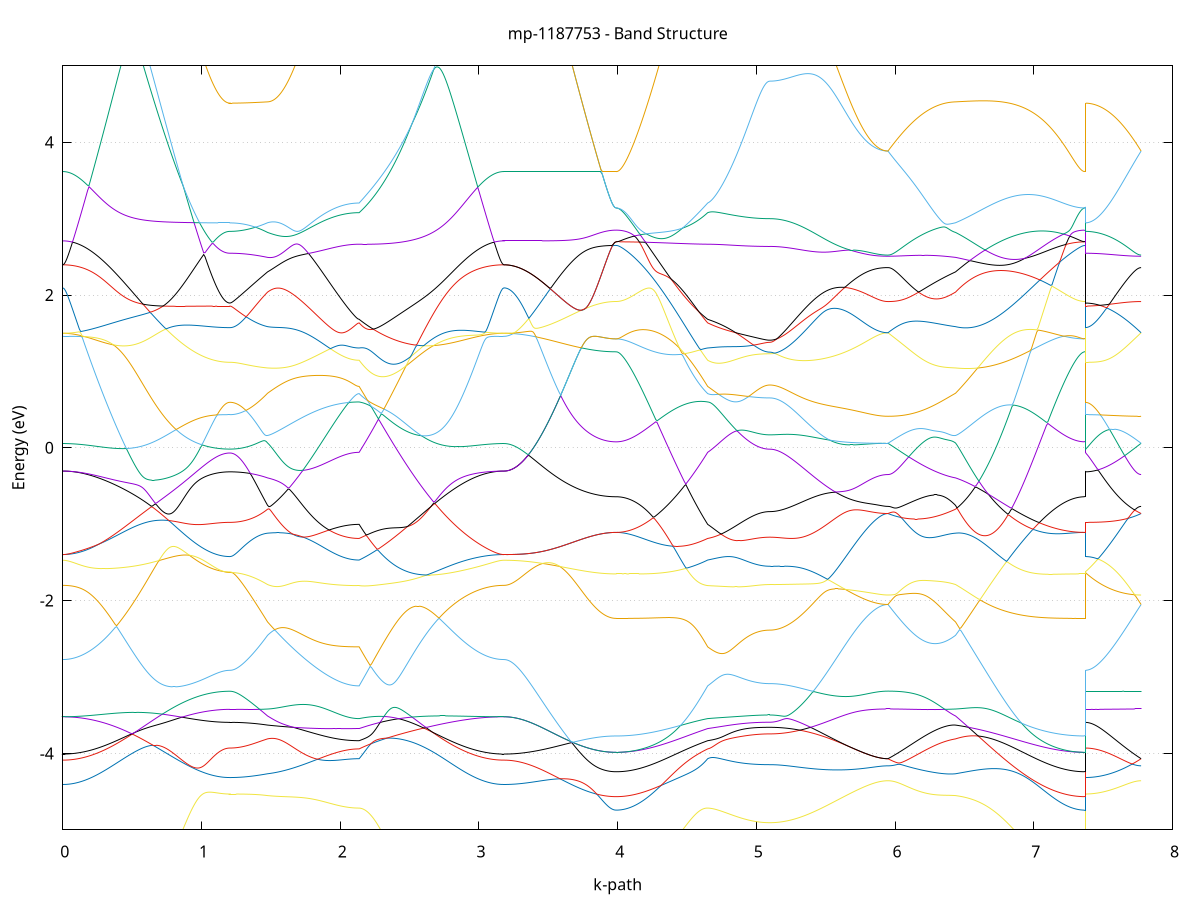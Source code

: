 set title 'mp-1187753 - Band Structure'
set xlabel 'k-path'
set ylabel 'Energy (eV)'
set grid y
set yrange [-5:5]
set terminal png size 800,600
set output 'mp-1187753_bands_gnuplot.png'
plot '-' using 1:2 with lines notitle, '-' using 1:2 with lines notitle, '-' using 1:2 with lines notitle, '-' using 1:2 with lines notitle, '-' using 1:2 with lines notitle, '-' using 1:2 with lines notitle, '-' using 1:2 with lines notitle, '-' using 1:2 with lines notitle, '-' using 1:2 with lines notitle, '-' using 1:2 with lines notitle, '-' using 1:2 with lines notitle, '-' using 1:2 with lines notitle, '-' using 1:2 with lines notitle, '-' using 1:2 with lines notitle, '-' using 1:2 with lines notitle, '-' using 1:2 with lines notitle, '-' using 1:2 with lines notitle, '-' using 1:2 with lines notitle, '-' using 1:2 with lines notitle, '-' using 1:2 with lines notitle, '-' using 1:2 with lines notitle, '-' using 1:2 with lines notitle, '-' using 1:2 with lines notitle, '-' using 1:2 with lines notitle, '-' using 1:2 with lines notitle, '-' using 1:2 with lines notitle, '-' using 1:2 with lines notitle, '-' using 1:2 with lines notitle, '-' using 1:2 with lines notitle, '-' using 1:2 with lines notitle, '-' using 1:2 with lines notitle, '-' using 1:2 with lines notitle, '-' using 1:2 with lines notitle, '-' using 1:2 with lines notitle, '-' using 1:2 with lines notitle, '-' using 1:2 with lines notitle, '-' using 1:2 with lines notitle, '-' using 1:2 with lines notitle, '-' using 1:2 with lines notitle, '-' using 1:2 with lines notitle, '-' using 1:2 with lines notitle, '-' using 1:2 with lines notitle, '-' using 1:2 with lines notitle, '-' using 1:2 with lines notitle, '-' using 1:2 with lines notitle, '-' using 1:2 with lines notitle, '-' using 1:2 with lines notitle, '-' using 1:2 with lines notitle, '-' using 1:2 with lines notitle, '-' using 1:2 with lines notitle, '-' using 1:2 with lines notitle, '-' using 1:2 with lines notitle, '-' using 1:2 with lines notitle, '-' using 1:2 with lines notitle, '-' using 1:2 with lines notitle, '-' using 1:2 with lines notitle, '-' using 1:2 with lines notitle, '-' using 1:2 with lines notitle, '-' using 1:2 with lines notitle, '-' using 1:2 with lines notitle, '-' using 1:2 with lines notitle, '-' using 1:2 with lines notitle, '-' using 1:2 with lines notitle, '-' using 1:2 with lines notitle
0.000000 -70.531319
0.009958 -70.531519
0.019915 -70.531519
0.029873 -70.531519
0.039831 -70.531519
0.049789 -70.531519
0.059746 -70.531519
0.069704 -70.531519
0.079662 -70.531519
0.089619 -70.531519
0.099577 -70.531619
0.109535 -70.531619
0.119492 -70.531619
0.129450 -70.531619
0.139408 -70.531619
0.149366 -70.531619
0.159323 -70.531619
0.169281 -70.531619
0.179239 -70.531619
0.189196 -70.531619
0.199154 -70.531619
0.209112 -70.531619
0.219070 -70.531719
0.229027 -70.531719
0.238985 -70.531619
0.248943 -70.531719
0.258900 -70.531719
0.268858 -70.531719
0.278816 -70.531719
0.288773 -70.531719
0.298731 -70.531719
0.308689 -70.531719
0.318647 -70.531819
0.328604 -70.531819
0.338562 -70.531819
0.348520 -70.531919
0.358477 -70.531919
0.368435 -70.531919
0.378393 -70.531919
0.388350 -70.531819
0.398308 -70.531819
0.408266 -70.531919
0.418224 -70.531919
0.428181 -70.531919
0.438139 -70.531919
0.448097 -70.531919
0.458054 -70.531919
0.468012 -70.531919
0.477970 -70.531919
0.487928 -70.532019
0.497885 -70.532019
0.507843 -70.532019
0.517801 -70.532019
0.527758 -70.532019
0.537716 -70.532019
0.547674 -70.532019
0.557631 -70.532019
0.567589 -70.532019
0.577547 -70.532019
0.587505 -70.532019
0.597462 -70.532019
0.607420 -70.532019
0.617378 -70.532119
0.627335 -70.532119
0.637293 -70.532119
0.647251 -70.532119
0.657209 -70.532019
0.667166 -70.532019
0.677124 -70.532019
0.687082 -70.532019
0.697039 -70.532019
0.706997 -70.532019
0.716955 -70.532019
0.726912 -70.532119
0.736870 -70.532119
0.746828 -70.532119
0.756786 -70.532119
0.766743 -70.532119
0.776701 -70.532119
0.786659 -70.532119
0.796616 -70.532219
0.806574 -70.532219
0.816532 -70.532219
0.826490 -70.532219
0.836447 -70.532319
0.846405 -70.532219
0.856363 -70.532219
0.866320 -70.532219
0.876278 -70.532319
0.886236 -70.532319
0.896193 -70.532319
0.906151 -70.532319
0.916109 -70.532319
0.926067 -70.532319
0.936024 -70.532219
0.945982 -70.532219
0.955940 -70.532219
0.965897 -70.532219
0.975855 -70.532119
0.985813 -70.532119
0.995770 -70.532119
1.005728 -70.532119
1.015686 -70.532119
1.025644 -70.532119
1.035601 -70.532119
1.045559 -70.532119
1.055517 -70.532219
1.065474 -70.532219
1.075432 -70.532219
1.085390 -70.532219
1.095348 -70.532219
1.105305 -70.532219
1.115263 -70.532319
1.125221 -70.532319
1.135178 -70.532319
1.145136 -70.532319
1.155094 -70.532319
1.165051 -70.532319
1.175009 -70.532319
1.184967 -70.532319
1.194925 -70.532319
1.204882 -70.532319
1.204882 -70.532319
1.214578 -70.532319
1.224274 -70.532219
1.233970 -70.532219
1.243666 -70.532219
1.253361 -70.532219
1.263057 -70.532219
1.272753 -70.532219
1.282449 -70.532219
1.292145 -70.532219
1.301840 -70.532219
1.311536 -70.532219
1.321232 -70.532119
1.330928 -70.532119
1.340624 -70.532119
1.350320 -70.532119
1.360015 -70.532219
1.369711 -70.532219
1.379407 -70.532319
1.389103 -70.532219
1.398799 -70.532219
1.408494 -70.532319
1.418190 -70.532319
1.427886 -70.532319
1.437582 -70.532419
1.447278 -70.532319
1.456974 -70.532319
1.466669 -70.532319
1.476365 -70.532319
1.476365 -70.532319
1.486216 -70.532319
1.496067 -70.532319
1.505918 -70.532319
1.515769 -70.532319
1.525620 -70.532319
1.535471 -70.532319
1.545322 -70.532219
1.555173 -70.532219
1.565024 -70.532219
1.574875 -70.532119
1.584726 -70.532119
1.594577 -70.532119
1.604427 -70.532119
1.614278 -70.532119
1.624129 -70.532119
1.633980 -70.532119
1.643831 -70.532119
1.653682 -70.532119
1.663533 -70.532019
1.673384 -70.532019
1.683235 -70.532019
1.693086 -70.532019
1.702937 -70.532019
1.712788 -70.532019
1.722639 -70.532019
1.732490 -70.532019
1.742341 -70.532019
1.752192 -70.532019
1.762042 -70.532019
1.771893 -70.532019
1.781744 -70.532019
1.791595 -70.531919
1.801446 -70.532019
1.811297 -70.532019
1.821148 -70.532019
1.830999 -70.532019
1.840850 -70.532019
1.850701 -70.532019
1.860552 -70.532019
1.870403 -70.532019
1.880254 -70.532019
1.890105 -70.532019
1.899956 -70.532019
1.909807 -70.532019
1.919658 -70.532019
1.929508 -70.532019
1.939359 -70.532019
1.949210 -70.532019
1.959061 -70.532019
1.968912 -70.532019
1.978763 -70.532019
1.988614 -70.532019
1.998465 -70.532019
2.008316 -70.532019
2.018167 -70.532019
2.028018 -70.532019
2.037869 -70.532019
2.047720 -70.532019
2.057571 -70.532019
2.067422 -70.532119
2.077273 -70.532119
2.087124 -70.532119
2.096974 -70.532019
2.106825 -70.532019
2.116676 -70.532019
2.126527 -70.532019
2.136378 -70.532019
2.136378 -70.532019
2.146321 -70.532019
2.156263 -70.532119
2.166205 -70.531919
2.176148 -70.532019
2.186090 -70.532019
2.196032 -70.532019
2.205975 -70.532019
2.215917 -70.532019
2.225859 -70.532019
2.235802 -70.532019
2.245744 -70.532019
2.255687 -70.532119
2.265629 -70.532119
2.275571 -70.532119
2.285514 -70.532119
2.295456 -70.532119
2.305398 -70.532119
2.315341 -70.532019
2.325283 -70.532019
2.335225 -70.532019
2.345168 -70.532019
2.355110 -70.532019
2.365053 -70.532019
2.374995 -70.532019
2.384937 -70.532219
2.394880 -70.532219
2.404822 -70.532119
2.414764 -70.532019
2.424707 -70.532119
2.434649 -70.532119
2.444591 -70.532119
2.454534 -70.532019
2.464476 -70.532019
2.474418 -70.532019
2.484361 -70.532019
2.494303 -70.532019
2.504246 -70.532019
2.514188 -70.532019
2.524130 -70.532019
2.534073 -70.532019
2.544015 -70.532019
2.553957 -70.532019
2.563900 -70.532119
2.573842 -70.532119
2.583784 -70.532219
2.593727 -70.532219
2.603669 -70.532219
2.613612 -70.532119
2.623554 -70.532219
2.633496 -70.532219
2.643439 -70.532219
2.653381 -70.532119
2.663323 -70.532119
2.673266 -70.532019
2.683208 -70.532019
2.693150 -70.531919
2.703093 -70.531819
2.713035 -70.531919
2.722977 -70.531919
2.732920 -70.531919
2.742862 -70.531919
2.752805 -70.531919
2.762747 -70.531919
2.772689 -70.531919
2.782632 -70.531919
2.792574 -70.531919
2.802516 -70.531919
2.812459 -70.531819
2.822401 -70.531819
2.832343 -70.531819
2.842286 -70.531819
2.852228 -70.531819
2.862171 -70.531819
2.872113 -70.531819
2.882055 -70.531819
2.891998 -70.531819
2.901940 -70.531719
2.911882 -70.531719
2.921825 -70.531619
2.931767 -70.531719
2.941709 -70.531619
2.951652 -70.531619
2.961594 -70.531619
2.971537 -70.531619
2.981479 -70.531619
2.991421 -70.531619
3.001364 -70.531619
3.011306 -70.531619
3.021248 -70.531619
3.031191 -70.531519
3.041133 -70.531419
3.051075 -70.531419
3.061018 -70.531519
3.070960 -70.531519
3.080902 -70.531419
3.090845 -70.531419
3.100787 -70.531419
3.110730 -70.531519
3.120672 -70.531519
3.130614 -70.531519
3.140557 -70.531519
3.150499 -70.531519
3.160441 -70.531519
3.170384 -70.531519
3.180326 -70.531319
3.180326 -70.531319
3.190312 -70.531319
3.200297 -70.531519
3.210283 -70.531519
3.220268 -70.531519
3.230254 -70.531619
3.240240 -70.531619
3.250225 -70.531619
3.260211 -70.531619
3.270196 -70.531619
3.280182 -70.531619
3.290168 -70.531619
3.300153 -70.531619
3.310139 -70.531619
3.320124 -70.531419
3.330110 -70.531419
3.340095 -70.531419
3.350081 -70.531419
3.360067 -70.531419
3.370052 -70.531419
3.380038 -70.531419
3.390023 -70.531419
3.400009 -70.531419
3.409995 -70.531419
3.419980 -70.531419
3.429966 -70.531419
3.439951 -70.531419
3.449937 -70.531419
3.459922 -70.531619
3.469908 -70.531619
3.479894 -70.531619
3.489879 -70.531619
3.499865 -70.531619
3.509850 -70.531719
3.519836 -70.531719
3.529822 -70.531819
3.539807 -70.531819
3.549793 -70.531819
3.559778 -70.531819
3.569764 -70.531819
3.579750 -70.531819
3.589735 -70.531819
3.599721 -70.531819
3.609706 -70.531819
3.619692 -70.531819
3.629677 -70.531819
3.639663 -70.531819
3.649649 -70.531819
3.659634 -70.531819
3.669620 -70.531819
3.679605 -70.531819
3.689591 -70.531819
3.699577 -70.531819
3.709562 -70.531819
3.719548 -70.531819
3.729533 -70.531819
3.739519 -70.531819
3.749504 -70.531819
3.759490 -70.531819
3.769476 -70.531819
3.779461 -70.531819
3.789447 -70.531819
3.799432 -70.531819
3.809418 -70.531819
3.819404 -70.531819
3.829389 -70.531819
3.839375 -70.531819
3.849360 -70.531819
3.859346 -70.531819
3.869332 -70.531819
3.879317 -70.531819
3.889303 -70.531819
3.899288 -70.531719
3.909274 -70.531719
3.919259 -70.531719
3.929245 -70.531719
3.939231 -70.531719
3.949216 -70.531619
3.959202 -70.531619
3.969187 -70.531619
3.979173 -70.531619
3.989159 -70.531619
3.989159 -70.531619
3.999009 -70.531619
4.008860 -70.531619
4.018711 -70.531619
4.028562 -70.531619
4.038413 -70.531619
4.048264 -70.531719
4.058115 -70.531719
4.067966 -70.531719
4.077817 -70.531719
4.087668 -70.531719
4.097519 -70.531719
4.107370 -70.531819
4.117221 -70.531819
4.127072 -70.531819
4.136923 -70.531819
4.146774 -70.531719
4.156625 -70.531719
4.166475 -70.531719
4.176326 -70.531719
4.186177 -70.531719
4.196028 -70.531719
4.205879 -70.531719
4.215730 -70.531719
4.225581 -70.531719
4.235432 -70.531819
4.245283 -70.531819
4.255134 -70.531719
4.264985 -70.531719
4.274836 -70.531719
4.284687 -70.531719
4.294538 -70.531619
4.304389 -70.531719
4.314240 -70.531719
4.324091 -70.531619
4.333941 -70.531619
4.343792 -70.531619
4.353643 -70.531719
4.363494 -70.531719
4.373345 -70.531719
4.383196 -70.531719
4.393047 -70.531819
4.402898 -70.531819
4.412749 -70.531819
4.422600 -70.531819
4.432451 -70.531819
4.442302 -70.531819
4.452153 -70.531719
4.462004 -70.531819
4.471855 -70.531819
4.481706 -70.531819
4.491557 -70.531719
4.501407 -70.531719
4.511258 -70.531719
4.521109 -70.531719
4.530960 -70.531719
4.540811 -70.531719
4.550662 -70.531719
4.560513 -70.531819
4.570364 -70.531819
4.580215 -70.531819
4.590066 -70.531819
4.599917 -70.531819
4.609768 -70.531819
4.619619 -70.531919
4.629470 -70.532019
4.639321 -70.532019
4.649172 -70.532019
4.649172 -70.532019
4.659120 -70.532019
4.669068 -70.532019
4.679016 -70.532119
4.688964 -70.532019
4.698912 -70.532019
4.708860 -70.532019
4.718808 -70.532019
4.728756 -70.532019
4.738705 -70.532019
4.748653 -70.532019
4.758601 -70.531919
4.768549 -70.532019
4.778497 -70.531919
4.788445 -70.531919
4.798393 -70.531919
4.808341 -70.531919
4.818289 -70.531919
4.828238 -70.531919
4.838186 -70.531919
4.848134 -70.531919
4.858082 -70.531919
4.868030 -70.532019
4.877978 -70.532119
4.887926 -70.532119
4.897874 -70.532119
4.907822 -70.532119
4.917771 -70.532119
4.927719 -70.532119
4.937667 -70.532119
4.947615 -70.532119
4.957563 -70.532119
4.967511 -70.532119
4.977459 -70.532219
4.987407 -70.532219
4.997355 -70.532119
5.007304 -70.532219
5.017252 -70.532219
5.027200 -70.532219
5.037148 -70.532319
5.047096 -70.532319
5.057044 -70.532319
5.066992 -70.532319
5.076940 -70.532319
5.086888 -70.532319
5.096837 -70.532319
5.096837 -70.532319
5.106743 -70.532319
5.116650 -70.532319
5.126557 -70.532319
5.136464 -70.532219
5.146370 -70.532219
5.156277 -70.532119
5.166184 -70.532119
5.176091 -70.532119
5.185997 -70.532119
5.195904 -70.532219
5.205811 -70.532119
5.215718 -70.532119
5.225624 -70.532119
5.235531 -70.532119
5.245438 -70.532119
5.255345 -70.532119
5.265251 -70.532119
5.275158 -70.532119
5.285065 -70.532219
5.294972 -70.532219
5.304878 -70.532219
5.314785 -70.532119
5.324692 -70.532119
5.334599 -70.532119
5.344505 -70.532119
5.354412 -70.532119
5.364319 -70.532119
5.374226 -70.532119
5.384132 -70.532019
5.394039 -70.532019
5.403946 -70.532019
5.413853 -70.532019
5.423759 -70.532019
5.433666 -70.532019
5.443573 -70.532119
5.453480 -70.532119
5.463386 -70.532119
5.473293 -70.532119
5.483200 -70.532119
5.493107 -70.532119
5.503013 -70.532019
5.512920 -70.532019
5.522827 -70.532119
5.532734 -70.532119
5.542640 -70.532119
5.552547 -70.532119
5.562454 -70.532119
5.572361 -70.532119
5.582267 -70.532119
5.592174 -70.532119
5.602081 -70.532119
5.611988 -70.532119
5.621894 -70.532119
5.631801 -70.532219
5.641708 -70.532219
5.651615 -70.532219
5.661521 -70.532219
5.671428 -70.532219
5.681335 -70.532219
5.691242 -70.532219
5.701148 -70.532219
5.711055 -70.532219
5.720962 -70.532219
5.730869 -70.532219
5.740775 -70.532219
5.750682 -70.532219
5.760589 -70.532219
5.770496 -70.532219
5.780402 -70.532219
5.790309 -70.532219
5.800216 -70.532219
5.810123 -70.532119
5.820029 -70.532119
5.829936 -70.532119
5.839843 -70.532219
5.849750 -70.532219
5.859656 -70.532219
5.869563 -70.532219
5.879470 -70.532219
5.889377 -70.532119
5.899283 -70.532119
5.909190 -70.532119
5.919097 -70.532119
5.929004 -70.532119
5.938910 -70.532119
5.948817 -70.532019
5.948817 -70.532019
5.958758 -70.532019
5.968698 -70.532119
5.978639 -70.532119
5.988579 -70.532119
5.998520 -70.532219
6.008461 -70.532219
6.018401 -70.532219
6.028342 -70.532219
6.038282 -70.532219
6.048223 -70.532219
6.058163 -70.532219
6.068104 -70.532219
6.078045 -70.532319
6.087985 -70.532219
6.097926 -70.532219
6.107866 -70.532219
6.117807 -70.532319
6.127748 -70.532319
6.137688 -70.532319
6.147629 -70.532319
6.157569 -70.532319
6.167510 -70.532319
6.177451 -70.532319
6.187391 -70.532319
6.197332 -70.532319
6.207272 -70.532219
6.217213 -70.532219
6.227153 -70.532219
6.237094 -70.532219
6.247035 -70.532219
6.256975 -70.532219
6.266916 -70.532219
6.276856 -70.532219
6.286797 -70.532219
6.296738 -70.532219
6.306678 -70.532219
6.316619 -70.532319
6.326559 -70.532319
6.336500 -70.532319
6.346441 -70.532219
6.356381 -70.532219
6.366322 -70.532319
6.376262 -70.532319
6.386203 -70.532319
6.396143 -70.532319
6.406084 -70.532319
6.416025 -70.532319
6.425965 -70.532319
6.435906 -70.532319
6.435906 -70.532319
6.445836 -70.532319
6.455765 -70.532319
6.465695 -70.532319
6.475625 -70.532319
6.485555 -70.532319
6.495484 -70.532119
6.505414 -70.532119
6.515344 -70.532119
6.525274 -70.532119
6.535204 -70.532019
6.545133 -70.532019
6.555063 -70.532019
6.564993 -70.532019
6.574923 -70.532019
6.584853 -70.531919
6.594782 -70.531919
6.604712 -70.531919
6.614642 -70.531919
6.624572 -70.531919
6.634501 -70.531919
6.644431 -70.532019
6.654361 -70.532019
6.664291 -70.531919
6.674221 -70.531919
6.684150 -70.531919
6.694080 -70.531819
6.704010 -70.531819
6.713940 -70.531919
6.723869 -70.531819
6.733799 -70.531819
6.743729 -70.531719
6.753659 -70.531719
6.763589 -70.531719
6.773518 -70.531719
6.783448 -70.531719
6.793378 -70.531719
6.803308 -70.531719
6.813237 -70.531719
6.823167 -70.531719
6.833097 -70.531719
6.843027 -70.531719
6.852957 -70.531719
6.862886 -70.531619
6.872816 -70.531619
6.882746 -70.531619
6.892676 -70.531619
6.902605 -70.531619
6.912535 -70.531619
6.922465 -70.531519
6.932395 -70.531619
6.942325 -70.531619
6.952254 -70.531719
6.962184 -70.531719
6.972114 -70.531819
6.982044 -70.531819
6.991973 -70.531819
7.001903 -70.531819
7.011833 -70.531819
7.021763 -70.531719
7.031693 -70.531719
7.041622 -70.531719
7.051552 -70.531819
7.061482 -70.531719
7.071412 -70.531719
7.081342 -70.531819
7.091271 -70.531719
7.101201 -70.531719
7.111131 -70.531719
7.121061 -70.531719
7.130990 -70.531719
7.140920 -70.531719
7.150850 -70.531719
7.160780 -70.531719
7.170710 -70.531719
7.180639 -70.531719
7.190569 -70.531719
7.200499 -70.531719
7.210429 -70.531719
7.220358 -70.531719
7.230288 -70.531819
7.240218 -70.531819
7.250148 -70.531819
7.260078 -70.531719
7.270007 -70.531719
7.279937 -70.531719
7.289867 -70.531719
7.299797 -70.531719
7.309726 -70.531719
7.319656 -70.531619
7.329586 -70.531619
7.339516 -70.531619
7.349446 -70.531619
7.359375 -70.531619
7.369305 -70.531619
7.369305 -70.532319
7.379169 -70.532319
7.389033 -70.532219
7.398897 -70.532219
7.408760 -70.532219
7.418624 -70.532219
7.428488 -70.532219
7.438352 -70.532219
7.448216 -70.532219
7.458079 -70.532219
7.467943 -70.532219
7.477807 -70.532219
7.487671 -70.532219
7.497535 -70.532219
7.507398 -70.532219
7.517262 -70.532219
7.527126 -70.532219
7.536990 -70.532219
7.546854 -70.532219
7.556718 -70.532219
7.566581 -70.532219
7.576445 -70.532219
7.586309 -70.532219
7.596173 -70.532219
7.606037 -70.532219
7.615900 -70.532219
7.625764 -70.532219
7.635628 -70.532219
7.645492 -70.532219
7.655356 -70.532219
7.665219 -70.532219
7.675083 -70.532119
7.684947 -70.532119
7.694811 -70.532119
7.704675 -70.532119
7.714539 -70.532119
7.724402 -70.532119
7.734266 -70.532119
7.744130 -70.532219
7.753994 -70.532019
7.763858 -70.532019
7.773721 -70.532019
e
0.000000 -70.531319
0.009958 -70.531519
0.019915 -70.531519
0.029873 -70.531519
0.039831 -70.531519
0.049789 -70.531519
0.059746 -70.531419
0.069704 -70.531419
0.079662 -70.531419
0.089619 -70.531419
0.099577 -70.531419
0.109535 -70.531419
0.119492 -70.531419
0.129450 -70.531419
0.139408 -70.531419
0.149366 -70.531419
0.159323 -70.531419
0.169281 -70.531519
0.179239 -70.531519
0.189196 -70.531519
0.199154 -70.531619
0.209112 -70.531619
0.219070 -70.531619
0.229027 -70.531619
0.238985 -70.531519
0.248943 -70.531519
0.258900 -70.531619
0.268858 -70.531619
0.278816 -70.531619
0.288773 -70.531619
0.298731 -70.531619
0.308689 -70.531619
0.318647 -70.531619
0.328604 -70.531619
0.338562 -70.531619
0.348520 -70.531619
0.358477 -70.531619
0.368435 -70.531719
0.378393 -70.531719
0.388350 -70.531719
0.398308 -70.531719
0.408266 -70.531819
0.418224 -70.531819
0.428181 -70.531819
0.438139 -70.531819
0.448097 -70.531819
0.458054 -70.531819
0.468012 -70.531819
0.477970 -70.531819
0.487928 -70.531919
0.497885 -70.532019
0.507843 -70.531919
0.517801 -70.531919
0.527758 -70.531819
0.537716 -70.531819
0.547674 -70.531819
0.557631 -70.531819
0.567589 -70.531819
0.577547 -70.531819
0.587505 -70.531819
0.597462 -70.531819
0.607420 -70.531919
0.617378 -70.531919
0.627335 -70.531919
0.637293 -70.531919
0.647251 -70.531919
0.657209 -70.531919
0.667166 -70.531919
0.677124 -70.531919
0.687082 -70.531919
0.697039 -70.532019
0.706997 -70.532019
0.716955 -70.531919
0.726912 -70.531919
0.736870 -70.532119
0.746828 -70.532119
0.756786 -70.532019
0.766743 -70.532019
0.776701 -70.532019
0.786659 -70.532019
0.796616 -70.532019
0.806574 -70.532019
0.816532 -70.532019
0.826490 -70.532019
0.836447 -70.532119
0.846405 -70.532119
0.856363 -70.532019
0.866320 -70.532019
0.876278 -70.532119
0.886236 -70.532019
0.896193 -70.532019
0.906151 -70.532019
0.916109 -70.532019
0.926067 -70.532019
0.936024 -70.532019
0.945982 -70.532019
0.955940 -70.532019
0.965897 -70.532119
0.975855 -70.532019
0.985813 -70.532019
0.995770 -70.532019
1.005728 -70.531919
1.015686 -70.531919
1.025644 -70.531919
1.035601 -70.531919
1.045559 -70.531919
1.055517 -70.532019
1.065474 -70.532019
1.075432 -70.532019
1.085390 -70.532119
1.095348 -70.532119
1.105305 -70.532119
1.115263 -70.532119
1.125221 -70.532119
1.135178 -70.532119
1.145136 -70.532119
1.155094 -70.532119
1.165051 -70.532119
1.175009 -70.532119
1.184967 -70.532219
1.194925 -70.532219
1.204882 -70.532219
1.204882 -70.532219
1.214578 -70.532219
1.224274 -70.532219
1.233970 -70.532219
1.243666 -70.532119
1.253361 -70.532119
1.263057 -70.532119
1.272753 -70.532119
1.282449 -70.532119
1.292145 -70.532119
1.301840 -70.532119
1.311536 -70.532119
1.321232 -70.532019
1.330928 -70.532019
1.340624 -70.532019
1.350320 -70.532019
1.360015 -70.532019
1.369711 -70.532019
1.379407 -70.532119
1.389103 -70.532019
1.398799 -70.532019
1.408494 -70.532019
1.418190 -70.532019
1.427886 -70.532119
1.437582 -70.532119
1.447278 -70.532119
1.456974 -70.532119
1.466669 -70.532119
1.476365 -70.532119
1.476365 -70.532119
1.486216 -70.532119
1.496067 -70.532119
1.505918 -70.532119
1.515769 -70.532119
1.525620 -70.532119
1.535471 -70.532119
1.545322 -70.532019
1.555173 -70.532019
1.565024 -70.532019
1.574875 -70.532019
1.584726 -70.532019
1.594577 -70.531919
1.604427 -70.531819
1.614278 -70.531819
1.624129 -70.531819
1.633980 -70.531819
1.643831 -70.531719
1.653682 -70.531719
1.663533 -70.531719
1.673384 -70.531719
1.683235 -70.531819
1.693086 -70.531819
1.702937 -70.531819
1.712788 -70.531819
1.722639 -70.531819
1.732490 -70.531819
1.742341 -70.531719
1.752192 -70.531819
1.762042 -70.531719
1.771893 -70.531719
1.781744 -70.531619
1.791595 -70.531719
1.801446 -70.531719
1.811297 -70.531619
1.821148 -70.531619
1.830999 -70.531719
1.840850 -70.531719
1.850701 -70.531719
1.860552 -70.531719
1.870403 -70.531719
1.880254 -70.531619
1.890105 -70.531619
1.899956 -70.531619
1.909807 -70.531719
1.919658 -70.531619
1.929508 -70.531619
1.939359 -70.531619
1.949210 -70.531519
1.959061 -70.531519
1.968912 -70.531519
1.978763 -70.531519
1.988614 -70.531519
1.998465 -70.531519
2.008316 -70.531619
2.018167 -70.531619
2.028018 -70.531519
2.037869 -70.531519
2.047720 -70.531519
2.057571 -70.531619
2.067422 -70.531619
2.077273 -70.531519
2.087124 -70.531519
2.096974 -70.531519
2.106825 -70.531519
2.116676 -70.531419
2.126527 -70.531419
2.136378 -70.531419
2.136378 -70.531419
2.146321 -70.531419
2.156263 -70.531419
2.166205 -70.531419
2.176148 -70.531419
2.186090 -70.531419
2.196032 -70.531419
2.205975 -70.531419
2.215917 -70.531419
2.225859 -70.531419
2.235802 -70.531419
2.245744 -70.531419
2.255687 -70.531519
2.265629 -70.531519
2.275571 -70.531419
2.285514 -70.531419
2.295456 -70.531519
2.305398 -70.531519
2.315341 -70.531419
2.325283 -70.531419
2.335225 -70.531419
2.345168 -70.531419
2.355110 -70.531419
2.365053 -70.531419
2.374995 -70.531419
2.384937 -70.531519
2.394880 -70.531519
2.404822 -70.531519
2.414764 -70.531519
2.424707 -70.531519
2.434649 -70.531519
2.444591 -70.531519
2.454534 -70.531519
2.464476 -70.531519
2.474418 -70.531519
2.484361 -70.531519
2.494303 -70.531419
2.504246 -70.531419
2.514188 -70.531419
2.524130 -70.531419
2.534073 -70.531519
2.544015 -70.531519
2.553957 -70.531519
2.563900 -70.531519
2.573842 -70.531519
2.583784 -70.531519
2.593727 -70.531519
2.603669 -70.531519
2.613612 -70.531519
2.623554 -70.531519
2.633496 -70.531519
2.643439 -70.531519
2.653381 -70.531519
2.663323 -70.531419
2.673266 -70.531319
2.683208 -70.531319
2.693150 -70.531319
2.703093 -70.531419
2.713035 -70.531419
2.722977 -70.531419
2.732920 -70.531419
2.742862 -70.531419
2.752805 -70.531419
2.762747 -70.531419
2.772689 -70.531419
2.782632 -70.531419
2.792574 -70.531419
2.802516 -70.531419
2.812459 -70.531419
2.822401 -70.531419
2.832343 -70.531419
2.842286 -70.531419
2.852228 -70.531419
2.862171 -70.531419
2.872113 -70.531419
2.882055 -70.531419
2.891998 -70.531419
2.901940 -70.531419
2.911882 -70.531419
2.921825 -70.531419
2.931767 -70.531419
2.941709 -70.531419
2.951652 -70.531419
2.961594 -70.531419
2.971537 -70.531419
2.981479 -70.531419
2.991421 -70.531419
3.001364 -70.531419
3.011306 -70.531419
3.021248 -70.531419
3.031191 -70.531419
3.041133 -70.531419
3.051075 -70.531419
3.061018 -70.531419
3.070960 -70.531419
3.080902 -70.531419
3.090845 -70.531419
3.100787 -70.531419
3.110730 -70.531419
3.120672 -70.531519
3.130614 -70.531519
3.140557 -70.531519
3.150499 -70.531519
3.160441 -70.531519
3.170384 -70.531519
3.180326 -70.531319
3.180326 -70.531319
3.190312 -70.531319
3.200297 -70.531519
3.210283 -70.531519
3.220268 -70.531519
3.230254 -70.531619
3.240240 -70.531619
3.250225 -70.531619
3.260211 -70.531619
3.270196 -70.531619
3.280182 -70.531619
3.290168 -70.531619
3.300153 -70.531619
3.310139 -70.531619
3.320124 -70.531419
3.330110 -70.531419
3.340095 -70.531419
3.350081 -70.531419
3.360067 -70.531419
3.370052 -70.531419
3.380038 -70.531419
3.390023 -70.531419
3.400009 -70.531419
3.409995 -70.531419
3.419980 -70.531419
3.429966 -70.531419
3.439951 -70.531419
3.449937 -70.531419
3.459922 -70.531619
3.469908 -70.531619
3.479894 -70.531619
3.489879 -70.531619
3.499865 -70.531619
3.509850 -70.531719
3.519836 -70.531719
3.529822 -70.531819
3.539807 -70.531819
3.549793 -70.531819
3.559778 -70.531819
3.569764 -70.531819
3.579750 -70.531819
3.589735 -70.531819
3.599721 -70.531819
3.609706 -70.531819
3.619692 -70.531819
3.629677 -70.531819
3.639663 -70.531819
3.649649 -70.531819
3.659634 -70.531819
3.669620 -70.531819
3.679605 -70.531819
3.689591 -70.531819
3.699577 -70.531819
3.709562 -70.531819
3.719548 -70.531819
3.729533 -70.531819
3.739519 -70.531819
3.749504 -70.531819
3.759490 -70.531819
3.769476 -70.531819
3.779461 -70.531819
3.789447 -70.531819
3.799432 -70.531819
3.809418 -70.531819
3.819404 -70.531819
3.829389 -70.531819
3.839375 -70.531819
3.849360 -70.531819
3.859346 -70.531819
3.869332 -70.531819
3.879317 -70.531819
3.889303 -70.531819
3.899288 -70.531719
3.909274 -70.531719
3.919259 -70.531719
3.929245 -70.531719
3.939231 -70.531719
3.949216 -70.531619
3.959202 -70.531619
3.969187 -70.531619
3.979173 -70.531619
3.989159 -70.531619
3.989159 -70.531619
3.999009 -70.531619
4.008860 -70.531619
4.018711 -70.531619
4.028562 -70.531619
4.038413 -70.531619
4.048264 -70.531619
4.058115 -70.531619
4.067966 -70.531619
4.077817 -70.531619
4.087668 -70.531619
4.097519 -70.531619
4.107370 -70.531719
4.117221 -70.531719
4.127072 -70.531719
4.136923 -70.531719
4.146774 -70.531719
4.156625 -70.531719
4.166475 -70.531719
4.176326 -70.531719
4.186177 -70.531619
4.196028 -70.531619
4.205879 -70.531619
4.215730 -70.531619
4.225581 -70.531719
4.235432 -70.531719
4.245283 -70.531719
4.255134 -70.531719
4.264985 -70.531719
4.274836 -70.531619
4.284687 -70.531619
4.294538 -70.531619
4.304389 -70.531619
4.314240 -70.531619
4.324091 -70.531619
4.333941 -70.531619
4.343792 -70.531619
4.353643 -70.531519
4.363494 -70.531619
4.373345 -70.531619
4.383196 -70.531619
4.393047 -70.531519
4.402898 -70.531519
4.412749 -70.531519
4.422600 -70.531519
4.432451 -70.531519
4.442302 -70.531519
4.452153 -70.531519
4.462004 -70.531619
4.471855 -70.531719
4.481706 -70.531719
4.491557 -70.531619
4.501407 -70.531619
4.511258 -70.531619
4.521109 -70.531519
4.530960 -70.531519
4.540811 -70.531419
4.550662 -70.531419
4.560513 -70.531419
4.570364 -70.531419
4.580215 -70.531419
4.590066 -70.531419
4.599917 -70.531419
4.609768 -70.531419
4.619619 -70.531419
4.629470 -70.531419
4.639321 -70.531419
4.649172 -70.531419
4.649172 -70.531419
4.659120 -70.531419
4.669068 -70.531419
4.679016 -70.531419
4.688964 -70.531419
4.698912 -70.531419
4.708860 -70.531519
4.718808 -70.531519
4.728756 -70.531519
4.738705 -70.531519
4.748653 -70.531519
4.758601 -70.531519
4.768549 -70.531519
4.778497 -70.531519
4.788445 -70.531519
4.798393 -70.531519
4.808341 -70.531519
4.818289 -70.531519
4.828238 -70.531519
4.838186 -70.531519
4.848134 -70.531519
4.858082 -70.531519
4.868030 -70.531519
4.877978 -70.531619
4.887926 -70.531519
4.897874 -70.531519
4.907822 -70.531519
4.917771 -70.531519
4.927719 -70.531519
4.937667 -70.531519
4.947615 -70.531619
4.957563 -70.531619
4.967511 -70.531619
4.977459 -70.531619
4.987407 -70.531619
4.997355 -70.531619
5.007304 -70.531619
5.017252 -70.531619
5.027200 -70.531619
5.037148 -70.531619
5.047096 -70.531619
5.057044 -70.531619
5.066992 -70.531619
5.076940 -70.531619
5.086888 -70.531619
5.096837 -70.531619
5.096837 -70.531619
5.106743 -70.531619
5.116650 -70.531619
5.126557 -70.531519
5.136464 -70.531519
5.146370 -70.531519
5.156277 -70.531519
5.166184 -70.531519
5.176091 -70.531519
5.185997 -70.531519
5.195904 -70.531519
5.205811 -70.531619
5.215718 -70.531619
5.225624 -70.531619
5.235531 -70.531619
5.245438 -70.531619
5.255345 -70.531619
5.265251 -70.531619
5.275158 -70.531619
5.285065 -70.531619
5.294972 -70.531619
5.304878 -70.531619
5.314785 -70.531619
5.324692 -70.531619
5.334599 -70.531619
5.344505 -70.531619
5.354412 -70.531619
5.364319 -70.531619
5.374226 -70.531619
5.384132 -70.531619
5.394039 -70.531619
5.403946 -70.531719
5.413853 -70.531719
5.423759 -70.531719
5.433666 -70.531719
5.443573 -70.531819
5.453480 -70.531819
5.463386 -70.531819
5.473293 -70.531819
5.483200 -70.531819
5.493107 -70.531819
5.503013 -70.531819
5.512920 -70.531819
5.522827 -70.531919
5.532734 -70.531919
5.542640 -70.531919
5.552547 -70.532019
5.562454 -70.531919
5.572361 -70.531919
5.582267 -70.531919
5.592174 -70.531919
5.602081 -70.532019
5.611988 -70.531919
5.621894 -70.531919
5.631801 -70.531919
5.641708 -70.532019
5.651615 -70.532019
5.661521 -70.532019
5.671428 -70.532019
5.681335 -70.532019
5.691242 -70.532019
5.701148 -70.532019
5.711055 -70.532019
5.720962 -70.532019
5.730869 -70.532119
5.740775 -70.532119
5.750682 -70.532019
5.760589 -70.532019
5.770496 -70.532019
5.780402 -70.532019
5.790309 -70.532019
5.800216 -70.532119
5.810123 -70.532119
5.820029 -70.532119
5.829936 -70.532119
5.839843 -70.532119
5.849750 -70.532119
5.859656 -70.532119
5.869563 -70.532119
5.879470 -70.532119
5.889377 -70.532119
5.899283 -70.532119
5.909190 -70.532119
5.919097 -70.532119
5.929004 -70.532119
5.938910 -70.532019
5.948817 -70.532019
5.948817 -70.532019
5.958758 -70.532019
5.968698 -70.532119
5.978639 -70.532119
5.988579 -70.532119
5.998520 -70.532119
6.008461 -70.532119
6.018401 -70.532119
6.028342 -70.532119
6.038282 -70.532119
6.048223 -70.532219
6.058163 -70.532219
6.068104 -70.532219
6.078045 -70.532219
6.087985 -70.532219
6.097926 -70.532219
6.107866 -70.532219
6.117807 -70.532219
6.127748 -70.532219
6.137688 -70.532219
6.147629 -70.532219
6.157569 -70.532219
6.167510 -70.532219
6.177451 -70.532119
6.187391 -70.532119
6.197332 -70.532119
6.207272 -70.532119
6.217213 -70.532119
6.227153 -70.532119
6.237094 -70.532119
6.247035 -70.532119
6.256975 -70.532119
6.266916 -70.532119
6.276856 -70.532119
6.286797 -70.532119
6.296738 -70.532119
6.306678 -70.532119
6.316619 -70.532119
6.326559 -70.532119
6.336500 -70.532119
6.346441 -70.532119
6.356381 -70.532119
6.366322 -70.532119
6.376262 -70.532119
6.386203 -70.532119
6.396143 -70.532119
6.406084 -70.532119
6.416025 -70.532119
6.425965 -70.532119
6.435906 -70.532119
6.435906 -70.532119
6.445836 -70.532119
6.455765 -70.532119
6.465695 -70.532119
6.475625 -70.532119
6.485555 -70.532119
6.495484 -70.532119
6.505414 -70.532119
6.515344 -70.532119
6.525274 -70.532019
6.535204 -70.532019
6.545133 -70.531919
6.555063 -70.531819
6.564993 -70.531819
6.574923 -70.531819
6.584853 -70.531719
6.594782 -70.531819
6.604712 -70.531819
6.614642 -70.531819
6.624572 -70.531819
6.634501 -70.531819
6.644431 -70.531819
6.654361 -70.531819
6.664291 -70.531819
6.674221 -70.531819
6.684150 -70.531819
6.694080 -70.531819
6.704010 -70.531819
6.713940 -70.531819
6.723869 -70.531819
6.733799 -70.531719
6.743729 -70.531719
6.753659 -70.531619
6.763589 -70.531619
6.773518 -70.531619
6.783448 -70.531619
6.793378 -70.531719
6.803308 -70.531719
6.813237 -70.531719
6.823167 -70.531719
6.833097 -70.531719
6.843027 -70.531719
6.852957 -70.531719
6.862886 -70.531619
6.872816 -70.531519
6.882746 -70.531519
6.892676 -70.531519
6.902605 -70.531519
6.912535 -70.531519
6.922465 -70.531519
6.932395 -70.531519
6.942325 -70.531519
6.952254 -70.531519
6.962184 -70.531519
6.972114 -70.531619
6.982044 -70.531519
6.991973 -70.531519
7.001903 -70.531519
7.011833 -70.531519
7.021763 -70.531519
7.031693 -70.531519
7.041622 -70.531519
7.051552 -70.531619
7.061482 -70.531719
7.071412 -70.531719
7.081342 -70.531719
7.091271 -70.531619
7.101201 -70.531719
7.111131 -70.531719
7.121061 -70.531719
7.130990 -70.531719
7.140920 -70.531719
7.150850 -70.531719
7.160780 -70.531619
7.170710 -70.531719
7.180639 -70.531719
7.190569 -70.531719
7.200499 -70.531719
7.210429 -70.531719
7.220358 -70.531719
7.230288 -70.531719
7.240218 -70.531719
7.250148 -70.531719
7.260078 -70.531719
7.270007 -70.531619
7.279937 -70.531619
7.289867 -70.531619
7.299797 -70.531619
7.309726 -70.531619
7.319656 -70.531619
7.329586 -70.531619
7.339516 -70.531619
7.349446 -70.531619
7.359375 -70.531619
7.369305 -70.531619
7.369305 -70.532219
7.379169 -70.532219
7.389033 -70.532219
7.398897 -70.532119
7.408760 -70.532119
7.418624 -70.532119
7.428488 -70.532119
7.438352 -70.532119
7.448216 -70.532119
7.458079 -70.532119
7.467943 -70.532119
7.477807 -70.532119
7.487671 -70.532119
7.497535 -70.532119
7.507398 -70.532219
7.517262 -70.532219
7.527126 -70.532219
7.536990 -70.532219
7.546854 -70.532219
7.556718 -70.532219
7.566581 -70.532219
7.576445 -70.532219
7.586309 -70.532219
7.596173 -70.532219
7.606037 -70.532219
7.615900 -70.532219
7.625764 -70.532219
7.635628 -70.532219
7.645492 -70.532119
7.655356 -70.532119
7.665219 -70.532119
7.675083 -70.532119
7.684947 -70.532119
7.694811 -70.532119
7.704675 -70.532119
7.714539 -70.532119
7.724402 -70.532019
7.734266 -70.532119
7.744130 -70.532119
7.753994 -70.532019
7.763858 -70.532019
7.773721 -70.532019
e
0.000000 -70.496519
0.009958 -70.496519
0.019915 -70.496519
0.029873 -70.496619
0.039831 -70.496619
0.049789 -70.496719
0.059746 -70.496719
0.069704 -70.496719
0.079662 -70.496719
0.089619 -70.496719
0.099577 -70.496719
0.109535 -70.496719
0.119492 -70.496719
0.129450 -70.496719
0.139408 -70.496719
0.149366 -70.496719
0.159323 -70.496719
0.169281 -70.496719
0.179239 -70.496719
0.189196 -70.496819
0.199154 -70.496819
0.209112 -70.496819
0.219070 -70.496819
0.229027 -70.496819
0.238985 -70.496819
0.248943 -70.496819
0.258900 -70.496819
0.268858 -70.496819
0.278816 -70.496819
0.288773 -70.496819
0.298731 -70.496819
0.308689 -70.496819
0.318647 -70.496919
0.328604 -70.496919
0.338562 -70.496919
0.348520 -70.496919
0.358477 -70.496919
0.368435 -70.496919
0.378393 -70.496919
0.388350 -70.496919
0.398308 -70.496919
0.408266 -70.496919
0.418224 -70.496919
0.428181 -70.496919
0.438139 -70.496919
0.448097 -70.496919
0.458054 -70.497019
0.468012 -70.496919
0.477970 -70.496919
0.487928 -70.497019
0.497885 -70.497019
0.507843 -70.497019
0.517801 -70.497019
0.527758 -70.497019
0.537716 -70.497019
0.547674 -70.497019
0.557631 -70.497019
0.567589 -70.496919
0.577547 -70.496919
0.587505 -70.496919
0.597462 -70.496919
0.607420 -70.496919
0.617378 -70.496919
0.627335 -70.496919
0.637293 -70.496819
0.647251 -70.496819
0.657209 -70.496819
0.667166 -70.496819
0.677124 -70.496819
0.687082 -70.496819
0.697039 -70.496819
0.706997 -70.496819
0.716955 -70.496819
0.726912 -70.496919
0.736870 -70.496919
0.746828 -70.496919
0.756786 -70.496919
0.766743 -70.496919
0.776701 -70.496919
0.786659 -70.496919
0.796616 -70.496919
0.806574 -70.496919
0.816532 -70.496919
0.826490 -70.496919
0.836447 -70.496919
0.846405 -70.497019
0.856363 -70.496919
0.866320 -70.496919
0.876278 -70.496919
0.886236 -70.496919
0.896193 -70.496919
0.906151 -70.496919
0.916109 -70.496919
0.926067 -70.496919
0.936024 -70.496919
0.945982 -70.496919
0.955940 -70.496919
0.965897 -70.497019
0.975855 -70.496919
0.985813 -70.496919
0.995770 -70.496919
1.005728 -70.496919
1.015686 -70.496919
1.025644 -70.496919
1.035601 -70.496919
1.045559 -70.496919
1.055517 -70.496919
1.065474 -70.496919
1.075432 -70.496919
1.085390 -70.497019
1.095348 -70.497019
1.105305 -70.497019
1.115263 -70.497019
1.125221 -70.497019
1.135178 -70.497019
1.145136 -70.497019
1.155094 -70.497019
1.165051 -70.497019
1.175009 -70.497019
1.184967 -70.497019
1.194925 -70.497119
1.204882 -70.497119
1.204882 -70.497119
1.214578 -70.497119
1.224274 -70.497019
1.233970 -70.497019
1.243666 -70.496919
1.253361 -70.496919
1.263057 -70.496919
1.272753 -70.496919
1.282449 -70.496919
1.292145 -70.496919
1.301840 -70.496919
1.311536 -70.496919
1.321232 -70.496919
1.330928 -70.496919
1.340624 -70.496919
1.350320 -70.496919
1.360015 -70.496919
1.369711 -70.496919
1.379407 -70.496919
1.389103 -70.496919
1.398799 -70.497019
1.408494 -70.496919
1.418190 -70.496919
1.427886 -70.496919
1.437582 -70.496919
1.447278 -70.496919
1.456974 -70.496919
1.466669 -70.496919
1.476365 -70.496919
1.476365 -70.496919
1.486216 -70.496919
1.496067 -70.496919
1.505918 -70.496919
1.515769 -70.496919
1.525620 -70.496919
1.535471 -70.496919
1.545322 -70.496919
1.555173 -70.496919
1.565024 -70.496919
1.574875 -70.496919
1.584726 -70.496919
1.594577 -70.496819
1.604427 -70.496819
1.614278 -70.496819
1.624129 -70.496819
1.633980 -70.496819
1.643831 -70.496819
1.653682 -70.496819
1.663533 -70.496819
1.673384 -70.496819
1.683235 -70.496819
1.693086 -70.496819
1.702937 -70.496819
1.712788 -70.496719
1.722639 -70.496719
1.732490 -70.496719
1.742341 -70.496619
1.752192 -70.496719
1.762042 -70.496719
1.771893 -70.496719
1.781744 -70.496619
1.791595 -70.496619
1.801446 -70.496619
1.811297 -70.496619
1.821148 -70.496719
1.830999 -70.496719
1.840850 -70.496719
1.850701 -70.496719
1.860552 -70.496719
1.870403 -70.496719
1.880254 -70.496719
1.890105 -70.496719
1.899956 -70.496719
1.909807 -70.496719
1.919658 -70.496719
1.929508 -70.496719
1.939359 -70.496719
1.949210 -70.496719
1.959061 -70.496719
1.968912 -70.496719
1.978763 -70.496719
1.988614 -70.496719
1.998465 -70.496719
2.008316 -70.496719
2.018167 -70.496719
2.028018 -70.496619
2.037869 -70.496619
2.047720 -70.496619
2.057571 -70.496619
2.067422 -70.496619
2.077273 -70.496619
2.087124 -70.496619
2.096974 -70.496619
2.106825 -70.496619
2.116676 -70.496619
2.126527 -70.496619
2.136378 -70.496619
2.136378 -70.496619
2.146321 -70.496619
2.156263 -70.496619
2.166205 -70.496519
2.176148 -70.496519
2.186090 -70.496619
2.196032 -70.496619
2.205975 -70.496619
2.215917 -70.496619
2.225859 -70.496619
2.235802 -70.496619
2.245744 -70.496619
2.255687 -70.496619
2.265629 -70.496619
2.275571 -70.496519
2.285514 -70.496519
2.295456 -70.496619
2.305398 -70.496619
2.315341 -70.496619
2.325283 -70.496619
2.335225 -70.496619
2.345168 -70.496619
2.355110 -70.496619
2.365053 -70.496619
2.374995 -70.496619
2.384937 -70.496619
2.394880 -70.496619
2.404822 -70.496619
2.414764 -70.496619
2.424707 -70.496719
2.434649 -70.496719
2.444591 -70.496719
2.454534 -70.496719
2.464476 -70.496719
2.474418 -70.496719
2.484361 -70.496719
2.494303 -70.496719
2.504246 -70.496719
2.514188 -70.496719
2.524130 -70.496719
2.534073 -70.496719
2.544015 -70.496719
2.553957 -70.496719
2.563900 -70.496719
2.573842 -70.496819
2.583784 -70.496919
2.593727 -70.496919
2.603669 -70.496919
2.613612 -70.496919
2.623554 -70.496919
2.633496 -70.496919
2.643439 -70.496919
2.653381 -70.496919
2.663323 -70.496919
2.673266 -70.496819
2.683208 -70.496819
2.693150 -70.496819
2.703093 -70.496819
2.713035 -70.496819
2.722977 -70.496819
2.732920 -70.496819
2.742862 -70.496819
2.752805 -70.496819
2.762747 -70.496819
2.772689 -70.496819
2.782632 -70.496819
2.792574 -70.496819
2.802516 -70.496819
2.812459 -70.496819
2.822401 -70.496819
2.832343 -70.496819
2.842286 -70.496819
2.852228 -70.496819
2.862171 -70.496819
2.872113 -70.496819
2.882055 -70.496819
2.891998 -70.496819
2.901940 -70.496819
2.911882 -70.496819
2.921825 -70.496719
2.931767 -70.496719
2.941709 -70.496719
2.951652 -70.496719
2.961594 -70.496719
2.971537 -70.496719
2.981479 -70.496719
2.991421 -70.496719
3.001364 -70.496719
3.011306 -70.496719
3.021248 -70.496719
3.031191 -70.496719
3.041133 -70.496619
3.051075 -70.496619
3.061018 -70.496719
3.070960 -70.496719
3.080902 -70.496619
3.090845 -70.496619
3.100787 -70.496619
3.110730 -70.496619
3.120672 -70.496619
3.130614 -70.496619
3.140557 -70.496619
3.150499 -70.496619
3.160441 -70.496519
3.170384 -70.496519
3.180326 -70.496519
3.180326 -70.496519
3.190312 -70.496519
3.200297 -70.496619
3.210283 -70.496619
3.220268 -70.496619
3.230254 -70.496719
3.240240 -70.496719
3.250225 -70.496719
3.260211 -70.496719
3.270196 -70.496719
3.280182 -70.496719
3.290168 -70.496619
3.300153 -70.496619
3.310139 -70.496619
3.320124 -70.496519
3.330110 -70.496719
3.340095 -70.496719
3.350081 -70.496719
3.360067 -70.496719
3.370052 -70.496719
3.380038 -70.496619
3.390023 -70.496619
3.400009 -70.496719
3.409995 -70.496719
3.419980 -70.496719
3.429966 -70.496719
3.439951 -70.496719
3.449937 -70.496719
3.459922 -70.496919
3.469908 -70.496919
3.479894 -70.496919
3.489879 -70.496919
3.499865 -70.496919
3.509850 -70.496919
3.519836 -70.496919
3.529822 -70.497019
3.539807 -70.496919
3.549793 -70.496919
3.559778 -70.496919
3.569764 -70.496919
3.579750 -70.496919
3.589735 -70.496919
3.599721 -70.496919
3.609706 -70.496919
3.619692 -70.496819
3.629677 -70.496819
3.639663 -70.496819
3.649649 -70.496819
3.659634 -70.496819
3.669620 -70.496819
3.679605 -70.496819
3.689591 -70.496819
3.699577 -70.496819
3.709562 -70.496619
3.719548 -70.496619
3.729533 -70.496619
3.739519 -70.496619
3.749504 -70.496619
3.759490 -70.496919
3.769476 -70.496919
3.779461 -70.496919
3.789447 -70.496919
3.799432 -70.496919
3.809418 -70.496919
3.819404 -70.496919
3.829389 -70.496919
3.839375 -70.496919
3.849360 -70.496719
3.859346 -70.496719
3.869332 -70.496819
3.879317 -70.496819
3.889303 -70.496819
3.899288 -70.496619
3.909274 -70.496619
3.919259 -70.496619
3.929245 -70.496619
3.939231 -70.496619
3.949216 -70.496519
3.959202 -70.496519
3.969187 -70.496519
3.979173 -70.496519
3.989159 -70.496519
3.989159 -70.496519
3.999009 -70.496519
4.008860 -70.496519
4.018711 -70.496519
4.028562 -70.496519
4.038413 -70.496519
4.048264 -70.496519
4.058115 -70.496519
4.067966 -70.496519
4.077817 -70.496519
4.087668 -70.496619
4.097519 -70.496619
4.107370 -70.496719
4.117221 -70.496719
4.127072 -70.496719
4.136923 -70.496719
4.146774 -70.496819
4.156625 -70.496819
4.166475 -70.496819
4.176326 -70.496819
4.186177 -70.496819
4.196028 -70.496819
4.205879 -70.496819
4.215730 -70.496819
4.225581 -70.496819
4.235432 -70.496819
4.245283 -70.496819
4.255134 -70.496719
4.264985 -70.496719
4.274836 -70.496719
4.284687 -70.496719
4.294538 -70.496719
4.304389 -70.496819
4.314240 -70.496819
4.324091 -70.496819
4.333941 -70.496819
4.343792 -70.496819
4.353643 -70.496819
4.363494 -70.496819
4.373345 -70.496719
4.383196 -70.496719
4.393047 -70.496719
4.402898 -70.496719
4.412749 -70.496719
4.422600 -70.496619
4.432451 -70.496619
4.442302 -70.496619
4.452153 -70.496619
4.462004 -70.496619
4.471855 -70.496619
4.481706 -70.496619
4.491557 -70.496619
4.501407 -70.496619
4.511258 -70.496619
4.521109 -70.496519
4.530960 -70.496619
4.540811 -70.496619
4.550662 -70.496619
4.560513 -70.496619
4.570364 -70.496619
4.580215 -70.496619
4.590066 -70.496619
4.599917 -70.496519
4.609768 -70.496519
4.619619 -70.496519
4.629470 -70.496519
4.639321 -70.496619
4.649172 -70.496619
4.649172 -70.496619
4.659120 -70.496619
4.669068 -70.496619
4.679016 -70.496619
4.688964 -70.496619
4.698912 -70.496619
4.708860 -70.496619
4.718808 -70.496619
4.728756 -70.496719
4.738705 -70.496719
4.748653 -70.496719
4.758601 -70.496719
4.768549 -70.496719
4.778497 -70.496619
4.788445 -70.496619
4.798393 -70.496719
4.808341 -70.496719
4.818289 -70.496719
4.828238 -70.496719
4.838186 -70.496719
4.848134 -70.496819
4.858082 -70.496719
4.868030 -70.496819
4.877978 -70.496819
4.887926 -70.496719
4.897874 -70.496719
4.907822 -70.496719
4.917771 -70.496719
4.927719 -70.496719
4.937667 -70.496719
4.947615 -70.496819
4.957563 -70.496819
4.967511 -70.496819
4.977459 -70.496819
4.987407 -70.496819
4.997355 -70.496819
5.007304 -70.496819
5.017252 -70.496819
5.027200 -70.496819
5.037148 -70.496819
5.047096 -70.496719
5.057044 -70.496719
5.066992 -70.496719
5.076940 -70.496719
5.086888 -70.496719
5.096837 -70.496719
5.096837 -70.496719
5.106743 -70.496719
5.116650 -70.496719
5.126557 -70.496719
5.136464 -70.496719
5.146370 -70.496719
5.156277 -70.496719
5.166184 -70.496719
5.176091 -70.496719
5.185997 -70.496719
5.195904 -70.496719
5.205811 -70.496719
5.215718 -70.496719
5.225624 -70.496719
5.235531 -70.496819
5.245438 -70.496819
5.255345 -70.496819
5.265251 -70.496819
5.275158 -70.496719
5.285065 -70.496719
5.294972 -70.496719
5.304878 -70.496719
5.314785 -70.496719
5.324692 -70.496719
5.334599 -70.496719
5.344505 -70.496719
5.354412 -70.496719
5.364319 -70.496719
5.374226 -70.496719
5.384132 -70.496719
5.394039 -70.496719
5.403946 -70.496719
5.413853 -70.496719
5.423759 -70.496719
5.433666 -70.496719
5.443573 -70.496719
5.453480 -70.496719
5.463386 -70.496719
5.473293 -70.496719
5.483200 -70.496719
5.493107 -70.496719
5.503013 -70.496619
5.512920 -70.496619
5.522827 -70.496719
5.532734 -70.496719
5.542640 -70.496719
5.552547 -70.496719
5.562454 -70.496719
5.572361 -70.496719
5.582267 -70.496719
5.592174 -70.496719
5.602081 -70.496719
5.611988 -70.496619
5.621894 -70.496619
5.631801 -70.496619
5.641708 -70.496719
5.651615 -70.496719
5.661521 -70.496719
5.671428 -70.496619
5.681335 -70.496619
5.691242 -70.496619
5.701148 -70.496619
5.711055 -70.496619
5.720962 -70.496619
5.730869 -70.496619
5.740775 -70.496619
5.750682 -70.496619
5.760589 -70.496519
5.770496 -70.496519
5.780402 -70.496519
5.790309 -70.496519
5.800216 -70.496519
5.810123 -70.496519
5.820029 -70.496519
5.829936 -70.496519
5.839843 -70.496519
5.849750 -70.496519
5.859656 -70.496519
5.869563 -70.496519
5.879470 -70.496519
5.889377 -70.496419
5.899283 -70.496519
5.909190 -70.496519
5.919097 -70.496519
5.929004 -70.496519
5.938910 -70.496519
5.948817 -70.496519
5.948817 -70.496519
5.958758 -70.496519
5.968698 -70.496519
5.978639 -70.496519
5.988579 -70.496519
5.998520 -70.496519
6.008461 -70.496519
6.018401 -70.496519
6.028342 -70.496519
6.038282 -70.496519
6.048223 -70.496619
6.058163 -70.496619
6.068104 -70.496619
6.078045 -70.496719
6.087985 -70.496719
6.097926 -70.496719
6.107866 -70.496719
6.117807 -70.496819
6.127748 -70.496819
6.137688 -70.496819
6.147629 -70.496819
6.157569 -70.496819
6.167510 -70.496819
6.177451 -70.496819
6.187391 -70.496819
6.197332 -70.496819
6.207272 -70.496719
6.217213 -70.496719
6.227153 -70.496819
6.237094 -70.496819
6.247035 -70.496819
6.256975 -70.496819
6.266916 -70.496819
6.276856 -70.496819
6.286797 -70.496819
6.296738 -70.496819
6.306678 -70.496819
6.316619 -70.496819
6.326559 -70.496819
6.336500 -70.496819
6.346441 -70.496919
6.356381 -70.496919
6.366322 -70.496919
6.376262 -70.496919
6.386203 -70.496919
6.396143 -70.496919
6.406084 -70.497019
6.416025 -70.497019
6.425965 -70.496919
6.435906 -70.496919
6.435906 -70.496919
6.445836 -70.496919
6.455765 -70.496919
6.465695 -70.496919
6.475625 -70.496919
6.485555 -70.496919
6.495484 -70.496919
6.505414 -70.496919
6.515344 -70.496919
6.525274 -70.496919
6.535204 -70.496919
6.545133 -70.496819
6.555063 -70.496819
6.564993 -70.496819
6.574923 -70.496719
6.584853 -70.496719
6.594782 -70.496719
6.604712 -70.496719
6.614642 -70.496719
6.624572 -70.496719
6.634501 -70.496719
6.644431 -70.496719
6.654361 -70.496719
6.664291 -70.496719
6.674221 -70.496719
6.684150 -70.496719
6.694080 -70.496719
6.704010 -70.496719
6.713940 -70.496719
6.723869 -70.496719
6.733799 -70.496719
6.743729 -70.496619
6.753659 -70.496519
6.763589 -70.496519
6.773518 -70.496619
6.783448 -70.496619
6.793378 -70.496619
6.803308 -70.496619
6.813237 -70.496619
6.823167 -70.496619
6.833097 -70.496619
6.843027 -70.496619
6.852957 -70.496619
6.862886 -70.496619
6.872816 -70.496619
6.882746 -70.496619
6.892676 -70.496619
6.902605 -70.496619
6.912535 -70.496619
6.922465 -70.496619
6.932395 -70.496619
6.942325 -70.496619
6.952254 -70.496619
6.962184 -70.496619
6.972114 -70.496619
6.982044 -70.496619
6.991973 -70.496619
7.001903 -70.496619
7.011833 -70.496719
7.021763 -70.496719
7.031693 -70.496819
7.041622 -70.496719
7.051552 -70.496719
7.061482 -70.496719
7.071412 -70.496719
7.081342 -70.496719
7.091271 -70.496719
7.101201 -70.496719
7.111131 -70.496719
7.121061 -70.496719
7.130990 -70.496719
7.140920 -70.496719
7.150850 -70.496719
7.160780 -70.496719
7.170710 -70.496819
7.180639 -70.496819
7.190569 -70.496819
7.200499 -70.496819
7.210429 -70.496719
7.220358 -70.496719
7.230288 -70.496719
7.240218 -70.496719
7.250148 -70.496619
7.260078 -70.496619
7.270007 -70.496619
7.279937 -70.496619
7.289867 -70.496619
7.299797 -70.496619
7.309726 -70.496619
7.319656 -70.496519
7.329586 -70.496519
7.339516 -70.496519
7.349446 -70.496519
7.359375 -70.496519
7.369305 -70.496519
7.369305 -70.497119
7.379169 -70.497019
7.389033 -70.497019
7.398897 -70.497019
7.408760 -70.497019
7.418624 -70.496819
7.428488 -70.496719
7.438352 -70.496719
7.448216 -70.496719
7.458079 -70.496719
7.467943 -70.496719
7.477807 -70.496719
7.487671 -70.496719
7.497535 -70.496819
7.507398 -70.496819
7.517262 -70.496819
7.527126 -70.496819
7.536990 -70.496819
7.546854 -70.496819
7.556718 -70.496819
7.566581 -70.496819
7.576445 -70.496719
7.586309 -70.496819
7.596173 -70.496819
7.606037 -70.496819
7.615900 -70.496819
7.625764 -70.496819
7.635628 -70.496819
7.645492 -70.496819
7.655356 -70.496819
7.665219 -70.496819
7.675083 -70.496619
7.684947 -70.496619
7.694811 -70.496619
7.704675 -70.496519
7.714539 -70.496519
7.724402 -70.496419
7.734266 -70.496519
7.744130 -70.496519
7.753994 -70.496519
7.763858 -70.496519
7.773721 -70.496519
e
0.000000 -38.225419
0.009958 -38.225419
0.019915 -38.225419
0.029873 -38.225319
0.039831 -38.225319
0.049789 -38.225219
0.059746 -38.225119
0.069704 -38.225019
0.079662 -38.224919
0.089619 -38.224819
0.099577 -38.224619
0.109535 -38.224519
0.119492 -38.224319
0.129450 -38.224219
0.139408 -38.224019
0.149366 -38.223819
0.159323 -38.223619
0.169281 -38.223419
0.179239 -38.223219
0.189196 -38.223019
0.199154 -38.222919
0.209112 -38.222719
0.219070 -38.222519
0.229027 -38.222319
0.238985 -38.222219
0.248943 -38.222119
0.258900 -38.221919
0.268858 -38.221819
0.278816 -38.221819
0.288773 -38.221719
0.298731 -38.221719
0.308689 -38.221719
0.318647 -38.221719
0.328604 -38.221719
0.338562 -38.221819
0.348520 -38.222019
0.358477 -38.222119
0.368435 -38.222319
0.378393 -38.222619
0.388350 -38.222819
0.398308 -38.223219
0.408266 -38.223519
0.418224 -38.223919
0.428181 -38.224419
0.438139 -38.224919
0.448097 -38.225419
0.458054 -38.226019
0.468012 -38.226619
0.477970 -38.227319
0.487928 -38.228019
0.497885 -38.228719
0.507843 -38.229519
0.517801 -38.230319
0.527758 -38.231119
0.537716 -38.232019
0.547674 -38.233019
0.557631 -38.233919
0.567589 -38.234919
0.577547 -38.235919
0.587505 -38.236919
0.597462 -38.238019
0.607420 -38.239119
0.617378 -38.240219
0.627335 -38.241319
0.637293 -38.242419
0.647251 -38.243619
0.657209 -38.244719
0.667166 -38.245919
0.677124 -38.247119
0.687082 -38.248319
0.697039 -38.249519
0.706997 -38.250719
0.716955 -38.251919
0.726912 -38.253119
0.736870 -38.254319
0.746828 -38.255619
0.756786 -38.256819
0.766743 -38.258019
0.776701 -38.259219
0.786659 -38.260319
0.796616 -38.261519
0.806574 -38.262719
0.816532 -38.263819
0.826490 -38.265019
0.836447 -38.266119
0.846405 -38.267219
0.856363 -38.268319
0.866320 -38.269419
0.876278 -38.270419
0.886236 -38.271519
0.896193 -38.272519
0.906151 -38.273519
0.916109 -38.274419
0.926067 -38.275419
0.936024 -38.276319
0.945982 -38.277219
0.955940 -38.278019
0.965897 -38.278919
0.975855 -38.279719
0.985813 -38.280519
0.995770 -38.281219
1.005728 -38.281919
1.015686 -38.282619
1.025644 -38.283319
1.035601 -38.283919
1.045559 -38.284519
1.055517 -38.285019
1.065474 -38.285619
1.075432 -38.286119
1.085390 -38.286519
1.095348 -38.286919
1.105305 -38.287319
1.115263 -38.287719
1.125221 -38.288019
1.135178 -38.288319
1.145136 -38.288519
1.155094 -38.288719
1.165051 -38.288919
1.175009 -38.289019
1.184967 -38.289119
1.194925 -38.289219
1.204882 -38.289219
1.204882 -38.289219
1.214578 -38.289119
1.224274 -38.288819
1.233970 -38.288419
1.243666 -38.287719
1.253361 -38.286919
1.263057 -38.285919
1.272753 -38.284819
1.282449 -38.283419
1.292145 -38.281919
1.301840 -38.280219
1.311536 -38.278419
1.321232 -38.276319
1.330928 -38.274119
1.340624 -38.271719
1.350320 -38.269219
1.360015 -38.266519
1.369711 -38.263619
1.379407 -38.260519
1.389103 -38.257319
1.398799 -38.254019
1.408494 -38.250419
1.418190 -38.246719
1.427886 -38.243819
1.437582 -38.244419
1.447278 -38.244919
1.456974 -38.245419
1.466669 -38.245919
1.476365 -38.246419
1.476365 -38.246419
1.486216 -38.246719
1.496067 -38.247019
1.505918 -38.247219
1.515769 -38.247319
1.525620 -38.247419
1.535471 -38.247419
1.545322 -38.247419
1.555173 -38.247319
1.565024 -38.247119
1.574875 -38.246919
1.584726 -38.246619
1.594577 -38.246319
1.604427 -38.245919
1.614278 -38.245419
1.624129 -38.244919
1.633980 -38.244319
1.643831 -38.243719
1.653682 -38.243019
1.663533 -38.242219
1.673384 -38.241419
1.683235 -38.240519
1.693086 -38.239619
1.702937 -38.238619
1.712788 -38.237619
1.722639 -38.236519
1.732490 -38.235319
1.742341 -38.234119
1.752192 -38.232919
1.762042 -38.231619
1.771893 -38.230319
1.781744 -38.228919
1.791595 -38.227519
1.801446 -38.226019
1.811297 -38.224519
1.821148 -38.223019
1.830999 -38.221419
1.840850 -38.219819
1.850701 -38.218219
1.860552 -38.216519
1.870403 -38.214919
1.880254 -38.213219
1.890105 -38.211519
1.899956 -38.209819
1.909807 -38.208119
1.919658 -38.206419
1.929508 -38.204719
1.939359 -38.203019
1.949210 -38.201319
1.959061 -38.199619
1.968912 -38.198019
1.978763 -38.196419
1.988614 -38.194819
1.998465 -38.193319
2.008316 -38.191819
2.018167 -38.190419
2.028018 -38.189019
2.037869 -38.187719
2.047720 -38.186519
2.057571 -38.185519
2.067422 -38.184519
2.077273 -38.183619
2.087124 -38.182819
2.096974 -38.182219
2.106825 -38.181719
2.116676 -38.181319
2.126527 -38.181119
2.136378 -38.181019
2.136378 -38.181019
2.146321 -38.180619
2.156263 -38.180119
2.166205 -38.179719
2.176148 -38.179219
2.186090 -38.178619
2.196032 -38.178119
2.205975 -38.177519
2.215917 -38.176919
2.225859 -38.176319
2.235802 -38.175719
2.245744 -38.175019
2.255687 -38.174319
2.265629 -38.173619
2.275571 -38.172819
2.285514 -38.172019
2.295456 -38.171219
2.305398 -38.170319
2.315341 -38.169419
2.325283 -38.168519
2.335225 -38.167519
2.345168 -38.166519
2.355110 -38.165419
2.365053 -38.164419
2.374995 -38.163219
2.384937 -38.162119
2.394880 -38.160919
2.404822 -38.159619
2.414764 -38.158419
2.424707 -38.157019
2.434649 -38.155719
2.444591 -38.154319
2.454534 -38.152819
2.464476 -38.151419
2.474418 -38.149819
2.484361 -38.148319
2.494303 -38.146719
2.504246 -38.145019
2.514188 -38.146219
2.524130 -38.149019
2.534073 -38.151819
2.544015 -38.154619
2.553957 -38.157319
2.563900 -38.159919
2.573842 -38.162519
2.583784 -38.165019
2.593727 -38.167519
2.603669 -38.169919
2.613612 -38.172319
2.623554 -38.174619
2.633496 -38.176819
2.643439 -38.179019
2.653381 -38.181119
2.663323 -38.183219
2.673266 -38.185219
2.683208 -38.187219
2.693150 -38.189119
2.703093 -38.190919
2.713035 -38.192719
2.722977 -38.194519
2.732920 -38.196119
2.742862 -38.197819
2.752805 -38.199319
2.762747 -38.200819
2.772689 -38.202319
2.782632 -38.203719
2.792574 -38.205019
2.802516 -38.206319
2.812459 -38.207619
2.822401 -38.208819
2.832343 -38.209919
2.842286 -38.211019
2.852228 -38.212019
2.862171 -38.213019
2.872113 -38.214019
2.882055 -38.214919
2.891998 -38.215719
2.901940 -38.216519
2.911882 -38.217319
2.921825 -38.218019
2.931767 -38.218619
2.941709 -38.219319
2.951652 -38.219919
2.961594 -38.220419
2.971537 -38.220919
2.981479 -38.221419
2.991421 -38.221919
3.001364 -38.222319
3.011306 -38.222719
3.021248 -38.223019
3.031191 -38.223319
3.041133 -38.223619
3.051075 -38.223919
3.061018 -38.224119
3.070960 -38.224319
3.080902 -38.224519
3.090845 -38.224719
3.100787 -38.224919
3.110730 -38.225019
3.120672 -38.225119
3.130614 -38.225219
3.140557 -38.225319
3.150499 -38.225319
3.160441 -38.225419
3.170384 -38.225419
3.180326 -38.225419
3.180326 -38.225419
3.190312 -38.225419
3.200297 -38.225219
3.210283 -38.225019
3.220268 -38.224719
3.230254 -38.224219
3.240240 -38.223719
3.250225 -38.223119
3.260211 -38.222419
3.270196 -38.221619
3.280182 -38.220719
3.290168 -38.219819
3.300153 -38.218719
3.310139 -38.217519
3.320124 -38.216319
3.330110 -38.215019
3.340095 -38.213619
3.350081 -38.212019
3.360067 -38.210519
3.370052 -38.208819
3.380038 -38.207019
3.390023 -38.205219
3.400009 -38.203219
3.409995 -38.201219
3.419980 -38.199119
3.429966 -38.197019
3.439951 -38.194719
3.449937 -38.192419
3.459922 -38.190019
3.469908 -38.187619
3.479894 -38.185019
3.489879 -38.182419
3.499865 -38.179819
3.509850 -38.177119
3.519836 -38.174319
3.529822 -38.171419
3.539807 -38.168519
3.549793 -38.165519
3.559778 -38.165619
3.569764 -38.167719
3.579750 -38.169719
3.589735 -38.171619
3.599721 -38.173619
3.609706 -38.175519
3.619692 -38.177419
3.629677 -38.179219
3.639663 -38.181019
3.649649 -38.182719
3.659634 -38.184419
3.669620 -38.186119
3.679605 -38.187719
3.689591 -38.189319
3.699577 -38.190919
3.709562 -38.192319
3.719548 -38.193819
3.729533 -38.195219
3.739519 -38.196519
3.749504 -38.197819
3.759490 -38.199119
3.769476 -38.200319
3.779461 -38.201419
3.789447 -38.202519
3.799432 -38.203619
3.809418 -38.204619
3.819404 -38.205519
3.829389 -38.206419
3.839375 -38.207319
3.849360 -38.208119
3.859346 -38.208819
3.869332 -38.209519
3.879317 -38.210119
3.889303 -38.210719
3.899288 -38.211219
3.909274 -38.211719
3.919259 -38.212119
3.929245 -38.212419
3.939231 -38.212819
3.949216 -38.213019
3.959202 -38.213219
3.969187 -38.213319
3.979173 -38.213419
3.989159 -38.213419
3.989159 -38.213419
3.999009 -38.213419
4.008860 -38.213419
4.018711 -38.213319
4.028562 -38.213119
4.038413 -38.213019
4.048264 -38.212819
4.058115 -38.212519
4.067966 -38.212219
4.077817 -38.211919
4.087668 -38.211619
4.097519 -38.211219
4.107370 -38.210819
4.117221 -38.210319
4.127072 -38.209819
4.136923 -38.209319
4.146774 -38.208819
4.156625 -38.208219
4.166475 -38.207619
4.176326 -38.207019
4.186177 -38.206419
4.196028 -38.205819
4.205879 -38.205119
4.215730 -38.204419
4.225581 -38.203819
4.235432 -38.203119
4.245283 -38.202419
4.255134 -38.201619
4.264985 -38.200919
4.274836 -38.200219
4.284687 -38.199519
4.294538 -38.198819
4.304389 -38.198119
4.314240 -38.197419
4.324091 -38.196719
4.333941 -38.196019
4.343792 -38.195419
4.353643 -38.194719
4.363494 -38.194119
4.373345 -38.193419
4.383196 -38.192819
4.393047 -38.192219
4.402898 -38.191719
4.412749 -38.191119
4.422600 -38.190619
4.432451 -38.190119
4.442302 -38.189619
4.452153 -38.189119
4.462004 -38.188619
4.471855 -38.188119
4.481706 -38.187719
4.491557 -38.187319
4.501407 -38.186919
4.511258 -38.186519
4.521109 -38.186119
4.530960 -38.185719
4.540811 -38.185319
4.550662 -38.184919
4.560513 -38.184619
4.570364 -38.184219
4.580215 -38.183819
4.590066 -38.183419
4.599917 -38.183119
4.609768 -38.182719
4.619619 -38.182319
4.629470 -38.181919
4.639321 -38.181519
4.649172 -38.181019
4.649172 -38.181019
4.659120 -38.180919
4.669068 -38.180719
4.679016 -38.180519
4.688964 -38.180419
4.698912 -38.180319
4.708860 -38.180219
4.718808 -38.180219
4.728756 -38.180219
4.738705 -38.180219
4.748653 -38.180219
4.758601 -38.180319
4.768549 -38.180419
4.778497 -38.180519
4.788445 -38.180719
4.798393 -38.180919
4.808341 -38.181219
4.818289 -38.181419
4.828238 -38.181719
4.838186 -38.182119
4.848134 -38.182419
4.858082 -38.182819
4.868030 -38.183219
4.877978 -38.183619
4.887926 -38.184119
4.897874 -38.184519
4.907822 -38.185019
4.917771 -38.185419
4.927719 -38.185919
4.937667 -38.186319
4.947615 -38.186719
4.957563 -38.187219
4.967511 -38.187619
4.977459 -38.188019
4.987407 -38.188319
4.997355 -38.188719
5.007304 -38.189019
5.017252 -38.189319
5.027200 -38.189619
5.037148 -38.189819
5.047096 -38.190019
5.057044 -38.190219
5.066992 -38.190319
5.076940 -38.190419
5.086888 -38.190519
5.096837 -38.190519
5.096837 -38.190519
5.106743 -38.190519
5.116650 -38.190519
5.126557 -38.190419
5.136464 -38.190419
5.146370 -38.190419
5.156277 -38.190319
5.166184 -38.190219
5.176091 -38.190119
5.185997 -38.190019
5.195904 -38.190019
5.205811 -38.189819
5.215718 -38.189719
5.225624 -38.189619
5.235531 -38.189519
5.245438 -38.189319
5.255345 -38.189219
5.265251 -38.189119
5.275158 -38.188919
5.285065 -38.188819
5.294972 -38.188719
5.304878 -38.188519
5.314785 -38.188419
5.324692 -38.188319
5.334599 -38.188219
5.344505 -38.188119
5.354412 -38.188019
5.364319 -38.188019
5.374226 -38.188019
5.384132 -38.188019
5.394039 -38.188119
5.403946 -38.188319
5.413853 -38.188619
5.423759 -38.188919
5.433666 -38.189419
5.443573 -38.190019
5.453480 -38.190719
5.463386 -38.191719
5.473293 -38.192919
5.483200 -38.194419
5.493107 -38.196119
5.503013 -38.198019
5.512920 -38.200319
5.522827 -38.202719
5.532734 -38.205419
5.542640 -38.208219
5.552547 -38.211219
5.562454 -38.214319
5.572361 -38.217419
5.582267 -38.220619
5.592174 -38.223819
5.602081 -38.227019
5.611988 -38.230119
5.621894 -38.233319
5.631801 -38.236419
5.641708 -38.239519
5.651615 -38.242519
5.661521 -38.245419
5.671428 -38.248319
5.681335 -38.251119
5.691242 -38.253919
5.701148 -38.256519
5.711055 -38.259119
5.720962 -38.261619
5.730869 -38.263919
5.740775 -38.266219
5.750682 -38.268419
5.760589 -38.270519
5.770496 -38.272619
5.780402 -38.274519
5.790309 -38.276319
5.800216 -38.278019
5.810123 -38.279619
5.820029 -38.281119
5.829936 -38.282419
5.839843 -38.283719
5.849750 -38.284919
5.859656 -38.285919
5.869563 -38.286919
5.879470 -38.287719
5.889377 -38.288519
5.899283 -38.289119
5.909190 -38.289619
5.919097 -38.290019
5.929004 -38.290319
5.938910 -38.290419
5.948817 -38.290519
5.948817 -38.290519
5.958758 -38.290519
5.968698 -38.290419
5.978639 -38.290319
5.988579 -38.290219
5.998520 -38.290019
6.008461 -38.289719
6.018401 -38.289419
6.028342 -38.289119
6.038282 -38.288719
6.048223 -38.288219
6.058163 -38.287719
6.068104 -38.287219
6.078045 -38.286619
6.087985 -38.285919
6.097926 -38.285119
6.107866 -38.284319
6.117807 -38.283419
6.127748 -38.282519
6.137688 -38.281519
6.147629 -38.280419
6.157569 -38.279319
6.167510 -38.278119
6.177451 -38.276819
6.187391 -38.275419
6.197332 -38.274019
6.207272 -38.272519
6.217213 -38.271019
6.227153 -38.269419
6.237094 -38.267719
6.247035 -38.265919
6.256975 -38.264119
6.266916 -38.262219
6.276856 -38.260219
6.286797 -38.258219
6.296738 -38.256119
6.306678 -38.254019
6.316619 -38.251819
6.326559 -38.249619
6.336500 -38.247319
6.346441 -38.245119
6.356381 -38.243419
6.366322 -38.243319
6.376262 -38.243819
6.386203 -38.244319
6.396143 -38.244819
6.406084 -38.245319
6.416025 -38.245719
6.425965 -38.246119
6.435906 -38.246419
6.435906 -38.246419
6.445836 -38.246919
6.455765 -38.247319
6.465695 -38.247719
6.475625 -38.248119
6.485555 -38.248519
6.495484 -38.248919
6.505414 -38.249219
6.515344 -38.249619
6.525274 -38.249819
6.535204 -38.250119
6.545133 -38.250319
6.555063 -38.250519
6.564993 -38.250719
6.574923 -38.250919
6.584853 -38.251019
6.594782 -38.251119
6.604712 -38.251219
6.614642 -38.251219
6.624572 -38.251219
6.634501 -38.251219
6.644431 -38.251219
6.654361 -38.251119
6.664291 -38.251019
6.674221 -38.250919
6.684150 -38.250719
6.694080 -38.250519
6.704010 -38.250319
6.713940 -38.250119
6.723869 -38.249819
6.733799 -38.249519
6.743729 -38.249219
6.753659 -38.248919
6.763589 -38.248519
6.773518 -38.248119
6.783448 -38.247719
6.793378 -38.247219
6.803308 -38.246819
6.813237 -38.246319
6.823167 -38.245819
6.833097 -38.245219
6.843027 -38.244719
6.852957 -38.244119
6.862886 -38.243519
6.872816 -38.242919
6.882746 -38.242219
6.892676 -38.241619
6.902605 -38.240919
6.912535 -38.240219
6.922465 -38.239519
6.932395 -38.238819
6.942325 -38.238119
6.952254 -38.237419
6.962184 -38.236619
6.972114 -38.235819
6.982044 -38.235119
6.991973 -38.234319
7.001903 -38.233519
7.011833 -38.232719
7.021763 -38.231919
7.031693 -38.231219
7.041622 -38.230419
7.051552 -38.229619
7.061482 -38.228819
7.071412 -38.228019
7.081342 -38.227219
7.091271 -38.226419
7.101201 -38.225719
7.111131 -38.224919
7.121061 -38.224219
7.130990 -38.223419
7.140920 -38.222719
7.150850 -38.222019
7.160780 -38.221319
7.170710 -38.220719
7.180639 -38.220019
7.190569 -38.219419
7.200499 -38.218819
7.210429 -38.218219
7.220358 -38.217719
7.230288 -38.217219
7.240218 -38.216719
7.250148 -38.216219
7.260078 -38.215819
7.270007 -38.215419
7.279937 -38.215019
7.289867 -38.214719
7.299797 -38.214419
7.309726 -38.214219
7.319656 -38.213919
7.329586 -38.213819
7.339516 -38.213619
7.349446 -38.213519
7.359375 -38.213519
7.369305 -38.213419
7.369305 -38.289219
7.379169 -38.289219
7.389033 -38.289219
7.398897 -38.289219
7.408760 -38.289219
7.418624 -38.289219
7.428488 -38.289219
7.438352 -38.289319
7.448216 -38.289319
7.458079 -38.289319
7.467943 -38.289419
7.477807 -38.289419
7.487671 -38.289419
7.497535 -38.289519
7.507398 -38.289519
7.517262 -38.289619
7.527126 -38.289619
7.536990 -38.289719
7.546854 -38.289719
7.556718 -38.289819
7.566581 -38.289819
7.576445 -38.289919
7.586309 -38.289919
7.596173 -38.290019
7.606037 -38.290019
7.615900 -38.290119
7.625764 -38.290119
7.635628 -38.290119
7.645492 -38.290219
7.655356 -38.290219
7.665219 -38.290319
7.675083 -38.290319
7.684947 -38.290319
7.694811 -38.290419
7.704675 -38.290419
7.714539 -38.290419
7.724402 -38.290419
7.734266 -38.290419
7.744130 -38.290519
7.753994 -38.290519
7.763858 -38.290519
7.773721 -38.290519
e
0.000000 -38.095119
0.009958 -38.095219
0.019915 -38.095219
0.029873 -38.095219
0.039831 -38.095219
0.049789 -38.095319
0.059746 -38.095319
0.069704 -38.095419
0.079662 -38.095519
0.089619 -38.095519
0.099577 -38.095619
0.109535 -38.095719
0.119492 -38.095819
0.129450 -38.095919
0.139408 -38.096019
0.149366 -38.096119
0.159323 -38.096219
0.169281 -38.096219
0.179239 -38.096319
0.189196 -38.096419
0.199154 -38.096419
0.209112 -38.096519
0.219070 -38.096519
0.229027 -38.096519
0.238985 -38.096419
0.248943 -38.096419
0.258900 -38.096319
0.268858 -38.096219
0.278816 -38.096119
0.288773 -38.095919
0.298731 -38.095719
0.308689 -38.095519
0.318647 -38.095219
0.328604 -38.094819
0.338562 -38.094519
0.348520 -38.094019
0.358477 -38.093519
0.368435 -38.093019
0.378393 -38.092419
0.388350 -38.091819
0.398308 -38.091119
0.408266 -38.092419
0.418224 -38.095319
0.428181 -38.098219
0.438139 -38.101219
0.448097 -38.104119
0.458054 -38.106919
0.468012 -38.109819
0.477970 -38.112719
0.487928 -38.115519
0.497885 -38.118419
0.507843 -38.121219
0.517801 -38.124019
0.527758 -38.126819
0.537716 -38.129519
0.547674 -38.132319
0.557631 -38.135019
0.567589 -38.137719
0.577547 -38.140419
0.587505 -38.143019
0.597462 -38.145719
0.607420 -38.148319
0.617378 -38.150919
0.627335 -38.153419
0.637293 -38.155919
0.647251 -38.158419
0.657209 -38.160919
0.667166 -38.163419
0.677124 -38.165819
0.687082 -38.168119
0.697039 -38.170519
0.706997 -38.172819
0.716955 -38.175119
0.726912 -38.177319
0.736870 -38.179519
0.746828 -38.181719
0.756786 -38.183919
0.766743 -38.186019
0.776701 -38.188019
0.786659 -38.190019
0.796616 -38.192019
0.806574 -38.194019
0.816532 -38.195919
0.826490 -38.197819
0.836447 -38.199619
0.846405 -38.201419
0.856363 -38.203119
0.866320 -38.204819
0.876278 -38.206519
0.886236 -38.208119
0.896193 -38.209719
0.906151 -38.211219
0.916109 -38.212719
0.926067 -38.214119
0.936024 -38.215519
0.945982 -38.216819
0.955940 -38.218119
0.965897 -38.219319
0.975855 -38.220519
0.985813 -38.221719
0.995770 -38.222819
1.005728 -38.223819
1.015686 -38.224819
1.025644 -38.225819
1.035601 -38.226719
1.045559 -38.227619
1.055517 -38.228419
1.065474 -38.229119
1.075432 -38.229819
1.085390 -38.230519
1.095348 -38.231119
1.105305 -38.231619
1.115263 -38.232119
1.125221 -38.232619
1.135178 -38.232919
1.145136 -38.233319
1.155094 -38.233619
1.165051 -38.233819
1.175009 -38.234019
1.184967 -38.234119
1.194925 -38.234219
1.204882 -38.234219
1.204882 -38.234219
1.214578 -38.234319
1.224274 -38.234319
1.233970 -38.234519
1.243666 -38.234719
1.253361 -38.234919
1.263057 -38.235219
1.272753 -38.235519
1.282449 -38.235919
1.292145 -38.236319
1.301840 -38.236819
1.311536 -38.237219
1.321232 -38.237719
1.330928 -38.238319
1.340624 -38.238819
1.350320 -38.239319
1.360015 -38.239919
1.369711 -38.240519
1.379407 -38.241019
1.389103 -38.241619
1.398799 -38.242219
1.408494 -38.242719
1.418190 -38.243319
1.427886 -38.242919
1.437582 -38.238919
1.447278 -38.234819
1.456974 -38.230519
1.466669 -38.226119
1.476365 -38.221519
1.476365 -38.221519
1.486216 -38.218119
1.496067 -38.214719
1.505918 -38.211119
1.515769 -38.207519
1.525620 -38.203819
1.535471 -38.200019
1.545322 -38.196119
1.555173 -38.192219
1.565024 -38.188219
1.574875 -38.184119
1.584726 -38.180019
1.594577 -38.175819
1.604427 -38.171519
1.614278 -38.167219
1.624129 -38.162819
1.633980 -38.158419
1.643831 -38.153919
1.653682 -38.149419
1.663533 -38.144819
1.673384 -38.140219
1.683235 -38.135619
1.693086 -38.131019
1.702937 -38.126319
1.712788 -38.121619
1.722639 -38.116919
1.732490 -38.112219
1.742341 -38.107619
1.752192 -38.102919
1.762042 -38.099519
1.771893 -38.098019
1.781744 -38.096719
1.791595 -38.095419
1.801446 -38.094219
1.811297 -38.093219
1.821148 -38.092219
1.830999 -38.091419
1.840850 -38.090619
1.850701 -38.090119
1.860552 -38.089619
1.870403 -38.089219
1.880254 -38.089019
1.890105 -38.088919
1.899956 -38.088919
1.909807 -38.089019
1.919658 -38.089219
1.929508 -38.089519
1.939359 -38.089919
1.949210 -38.090319
1.959061 -38.090819
1.968912 -38.091419
1.978763 -38.092019
1.988614 -38.092719
1.998465 -38.093319
2.008316 -38.094119
2.018167 -38.094819
2.028018 -38.095519
2.037869 -38.096219
2.047720 -38.096819
2.057571 -38.097519
2.067422 -38.098019
2.077273 -38.098619
2.087124 -38.099019
2.096974 -38.099419
2.106825 -38.099719
2.116676 -38.100019
2.126527 -38.100119
2.136378 -38.100219
2.136378 -38.100219
2.146321 -38.097719
2.156263 -38.095319
2.166205 -38.092919
2.176148 -38.090519
2.186090 -38.088119
2.196032 -38.085819
2.205975 -38.083519
2.215917 -38.081219
2.225859 -38.078919
2.235802 -38.076719
2.245744 -38.074519
2.255687 -38.072319
2.265629 -38.070219
2.275571 -38.068119
2.285514 -38.068619
2.295456 -38.072319
2.305398 -38.076019
2.315341 -38.079719
2.325283 -38.083419
2.335225 -38.087119
2.345168 -38.090719
2.355110 -38.094319
2.365053 -38.097819
2.374995 -38.101319
2.384937 -38.104819
2.394880 -38.108319
2.404822 -38.111719
2.414764 -38.115019
2.424707 -38.118419
2.434649 -38.121619
2.444591 -38.124919
2.454534 -38.128119
2.464476 -38.131219
2.474418 -38.134319
2.484361 -38.137319
2.494303 -38.140319
2.504246 -38.143319
2.514188 -38.143319
2.524130 -38.141619
2.534073 -38.139919
2.544015 -38.138119
2.553957 -38.136219
2.563900 -38.134319
2.573842 -38.132419
2.583784 -38.130519
2.593727 -38.128519
2.603669 -38.126419
2.613612 -38.124419
2.623554 -38.122319
2.633496 -38.120119
2.643439 -38.118019
2.653381 -38.115819
2.663323 -38.113519
2.673266 -38.111219
2.683208 -38.108919
2.693150 -38.106619
2.703093 -38.104219
2.713035 -38.101819
2.722977 -38.099419
2.732920 -38.097019
2.742862 -38.094519
2.752805 -38.092019
2.762747 -38.089519
2.772689 -38.086919
2.782632 -38.084419
2.792574 -38.081819
2.802516 -38.079219
2.812459 -38.076519
2.822401 -38.073919
2.832343 -38.071219
2.842286 -38.068619
2.852228 -38.065919
2.862171 -38.063219
2.872113 -38.060519
2.882055 -38.059019
2.891998 -38.061119
2.901940 -38.063219
2.911882 -38.065319
2.921825 -38.067419
2.931767 -38.069519
2.941709 -38.071519
2.951652 -38.073419
2.961594 -38.075219
2.971537 -38.076919
2.981479 -38.078619
2.991421 -38.080219
3.001364 -38.081719
3.011306 -38.083219
3.021248 -38.084519
3.031191 -38.085819
3.041133 -38.087019
3.051075 -38.088119
3.061018 -38.089219
3.070960 -38.090119
3.080902 -38.091019
3.090845 -38.091819
3.100787 -38.092519
3.110730 -38.093119
3.120672 -38.093719
3.130614 -38.094119
3.140557 -38.094519
3.150499 -38.094819
3.160441 -38.095019
3.170384 -38.095119
3.180326 -38.095119
3.180326 -38.095119
3.190312 -38.095219
3.200297 -38.095619
3.210283 -38.096119
3.220268 -38.096819
3.230254 -38.097719
3.240240 -38.098819
3.250225 -38.100019
3.260211 -38.101419
3.270196 -38.103019
3.280182 -38.104619
3.290168 -38.106419
3.300153 -38.108219
3.310139 -38.110119
3.320124 -38.112119
3.330110 -38.114219
3.340095 -38.116319
3.350081 -38.118519
3.360067 -38.120719
3.370052 -38.123019
3.380038 -38.125219
3.390023 -38.127519
3.400009 -38.129819
3.409995 -38.132119
3.419980 -38.134419
3.429966 -38.136719
3.439951 -38.139119
3.449937 -38.141419
3.459922 -38.143719
3.469908 -38.146019
3.479894 -38.148219
3.489879 -38.150519
3.499865 -38.152719
3.509850 -38.154919
3.519836 -38.157119
3.529822 -38.159319
3.539807 -38.161419
3.549793 -38.163519
3.559778 -38.165619
3.569764 -38.167719
3.579750 -38.169719
3.589735 -38.171619
3.599721 -38.173619
3.609706 -38.175519
3.619692 -38.177419
3.629677 -38.179219
3.639663 -38.181019
3.649649 -38.182719
3.659634 -38.184419
3.669620 -38.186119
3.679605 -38.187719
3.689591 -38.189319
3.699577 -38.190919
3.709562 -38.192319
3.719548 -38.193819
3.729533 -38.195219
3.739519 -38.196519
3.749504 -38.197819
3.759490 -38.199119
3.769476 -38.200319
3.779461 -38.201419
3.789447 -38.202519
3.799432 -38.203619
3.809418 -38.204619
3.819404 -38.205519
3.829389 -38.206419
3.839375 -38.207319
3.849360 -38.208119
3.859346 -38.208819
3.869332 -38.209519
3.879317 -38.210119
3.889303 -38.210719
3.899288 -38.211219
3.909274 -38.211719
3.919259 -38.212119
3.929245 -38.212419
3.939231 -38.212819
3.949216 -38.213019
3.959202 -38.213219
3.969187 -38.213319
3.979173 -38.213419
3.989159 -38.213419
3.989159 -38.213419
3.999009 -38.213419
4.008860 -38.213319
4.018711 -38.213119
4.028562 -38.212919
4.038413 -38.212619
4.048264 -38.212319
4.058115 -38.211819
4.067966 -38.211419
4.077817 -38.210819
4.087668 -38.210219
4.097519 -38.209519
4.107370 -38.208819
4.117221 -38.208019
4.127072 -38.207119
4.136923 -38.206219
4.146774 -38.205219
4.156625 -38.204119
4.166475 -38.203019
4.176326 -38.201919
4.186177 -38.200719
4.196028 -38.199419
4.205879 -38.198019
4.215730 -38.196619
4.225581 -38.195219
4.235432 -38.193719
4.245283 -38.192119
4.255134 -38.190519
4.264985 -38.188919
4.274836 -38.187219
4.284687 -38.185419
4.294538 -38.183619
4.304389 -38.181719
4.314240 -38.179919
4.324091 -38.177919
4.333941 -38.175919
4.343792 -38.173919
4.353643 -38.171919
4.363494 -38.169819
4.373345 -38.167619
4.383196 -38.165519
4.393047 -38.163319
4.402898 -38.161019
4.412749 -38.158819
4.422600 -38.156519
4.432451 -38.154219
4.442302 -38.151819
4.452153 -38.149519
4.462004 -38.147119
4.471855 -38.144719
4.481706 -38.142319
4.491557 -38.139819
4.501407 -38.137419
4.511258 -38.134919
4.521109 -38.132419
4.530960 -38.129919
4.540811 -38.127419
4.550662 -38.124919
4.560513 -38.122419
4.570364 -38.119919
4.580215 -38.117419
4.590066 -38.115019
4.599917 -38.112519
4.609768 -38.110019
4.619619 -38.107519
4.629470 -38.105019
4.639321 -38.102619
4.649172 -38.100219
4.649172 -38.100219
4.659120 -38.099119
4.669068 -38.098019
4.679016 -38.096919
4.688964 -38.095819
4.698912 -38.094619
4.708860 -38.093419
4.718808 -38.092219
4.728756 -38.091019
4.738705 -38.089819
4.748653 -38.088619
4.758601 -38.087319
4.768549 -38.086119
4.778497 -38.084819
4.788445 -38.083619
4.798393 -38.082319
4.808341 -38.081119
4.818289 -38.079819
4.828238 -38.078619
4.838186 -38.077319
4.848134 -38.076119
4.858082 -38.074919
4.868030 -38.073719
4.877978 -38.072519
4.887926 -38.071419
4.897874 -38.070219
4.907822 -38.069119
4.917771 -38.068119
4.927719 -38.067019
4.937667 -38.066019
4.947615 -38.065119
4.957563 -38.064219
4.967511 -38.063319
4.977459 -38.062519
4.987407 -38.061719
4.997355 -38.061019
5.007304 -38.060419
5.017252 -38.059819
5.027200 -38.059319
5.037148 -38.058819
5.047096 -38.058419
5.057044 -38.058119
5.066992 -38.057919
5.076940 -38.057719
5.086888 -38.057619
5.096837 -38.057519
5.096837 -38.057519
5.106743 -38.057619
5.116650 -38.058019
5.126557 -38.058619
5.136464 -38.059519
5.146370 -38.060519
5.156277 -38.061819
5.166184 -38.063319
5.176091 -38.064919
5.185997 -38.066719
5.195904 -38.068619
5.205811 -38.070619
5.215718 -38.072719
5.225624 -38.074919
5.235531 -38.077219
5.245438 -38.079619
5.255345 -38.082019
5.265251 -38.084519
5.275158 -38.087019
5.285065 -38.089519
5.294972 -38.092019
5.304878 -38.094619
5.314785 -38.097219
5.324692 -38.099819
5.334599 -38.102419
5.344505 -38.104919
5.354412 -38.107519
5.364319 -38.110119
5.374226 -38.112619
5.384132 -38.115319
5.394039 -38.119719
5.403946 -38.124119
5.413853 -38.128319
5.423759 -38.132319
5.433666 -38.136319
5.443573 -38.140019
5.453480 -38.143519
5.463386 -38.146819
5.473293 -38.149819
5.483200 -38.152419
5.493107 -38.154819
5.503013 -38.156919
5.512920 -38.158619
5.522827 -38.160019
5.532734 -38.161219
5.542640 -38.162119
5.552547 -38.162819
5.562454 -38.163419
5.572361 -38.163819
5.582267 -38.164119
5.592174 -38.164319
5.602081 -38.164419
5.611988 -38.164419
5.621894 -38.164419
5.631801 -38.165419
5.641708 -38.166719
5.651615 -38.168019
5.661521 -38.169219
5.671428 -38.170319
5.681335 -38.171319
5.691242 -38.172319
5.701148 -38.173219
5.711055 -38.174019
5.720962 -38.174719
5.730869 -38.175419
5.740775 -38.176119
5.750682 -38.176619
5.760589 -38.177119
5.770496 -38.177519
5.780402 -38.177819
5.790309 -38.178119
5.800216 -38.178319
5.810123 -38.178519
5.820029 -38.178519
5.829936 -38.178619
5.839843 -38.178519
5.849750 -38.178419
5.859656 -38.178319
5.869563 -38.178119
5.879470 -38.177919
5.889377 -38.177719
5.899283 -38.177419
5.909190 -38.177219
5.919097 -38.177019
5.929004 -38.176819
5.938910 -38.176719
5.948817 -38.176719
5.948817 -38.176719
5.958758 -38.176719
5.968698 -38.176819
5.978639 -38.177119
5.988579 -38.177719
5.998520 -38.178819
6.008461 -38.180619
6.018401 -38.182719
6.028342 -38.185019
6.038282 -38.187519
6.048223 -38.189919
6.058163 -38.192319
6.068104 -38.194819
6.078045 -38.197219
6.087985 -38.199519
6.097926 -38.201819
6.107866 -38.204119
6.117807 -38.206319
6.127748 -38.208419
6.137688 -38.210519
6.147629 -38.212619
6.157569 -38.214619
6.167510 -38.216519
6.177451 -38.218419
6.187391 -38.220219
6.197332 -38.222019
6.207272 -38.223719
6.217213 -38.225419
6.227153 -38.227019
6.237094 -38.228519
6.247035 -38.230019
6.256975 -38.231419
6.266916 -38.232719
6.276856 -38.234019
6.286797 -38.235219
6.296738 -38.236419
6.306678 -38.237519
6.316619 -38.238519
6.326559 -38.239419
6.336500 -38.240319
6.346441 -38.241019
6.356381 -38.241019
6.366322 -38.239419
6.376262 -38.237119
6.386203 -38.234619
6.396143 -38.232019
6.406084 -38.229419
6.416025 -38.226819
6.425965 -38.224119
6.435906 -38.221519
6.435906 -38.221519
6.445836 -38.216719
6.455765 -38.211719
6.465695 -38.206619
6.475625 -38.201319
6.485555 -38.196019
6.495484 -38.190419
6.505414 -38.184819
6.515344 -38.179119
6.525274 -38.173219
6.535204 -38.167219
6.545133 -38.161119
6.555063 -38.154919
6.564993 -38.148619
6.574923 -38.142219
6.584853 -38.135719
6.594782 -38.129119
6.604712 -38.122519
6.614642 -38.116619
6.624572 -38.114819
6.634501 -38.113019
6.644431 -38.111219
6.654361 -38.109419
6.664291 -38.107619
6.674221 -38.105919
6.684150 -38.104119
6.694080 -38.102419
6.704010 -38.100719
6.713940 -38.099019
6.723869 -38.097319
6.733799 -38.095619
6.743729 -38.094019
6.753659 -38.092419
6.763589 -38.090819
6.773518 -38.089219
6.783448 -38.087719
6.793378 -38.086119
6.803308 -38.084619
6.813237 -38.083219
6.823167 -38.081719
6.833097 -38.080319
6.843027 -38.078919
6.852957 -38.077619
6.862886 -38.076319
6.872816 -38.079619
6.882746 -38.083219
6.892676 -38.086819
6.902605 -38.090419
6.912535 -38.094119
6.922465 -38.097919
6.932395 -38.101619
6.942325 -38.105419
6.952254 -38.109319
6.962184 -38.113119
6.972114 -38.116919
6.982044 -38.120819
6.991973 -38.124619
7.001903 -38.128419
7.011833 -38.132219
7.021763 -38.136019
7.031693 -38.139719
7.041622 -38.143419
7.051552 -38.147119
7.061482 -38.150719
7.071412 -38.154319
7.081342 -38.157819
7.091271 -38.161219
7.101201 -38.164519
7.111131 -38.167819
7.121061 -38.171019
7.130990 -38.174119
7.140920 -38.177119
7.150850 -38.180119
7.160780 -38.182919
7.170710 -38.185619
7.180639 -38.188219
7.190569 -38.190719
7.200499 -38.193119
7.210429 -38.195319
7.220358 -38.197519
7.230288 -38.199519
7.240218 -38.201419
7.250148 -38.203119
7.260078 -38.204819
7.270007 -38.206319
7.279937 -38.207619
7.289867 -38.208819
7.299797 -38.209919
7.309726 -38.210819
7.319656 -38.211619
7.329586 -38.212319
7.339516 -38.212819
7.349446 -38.213219
7.359375 -38.213419
7.369305 -38.213419
7.369305 -38.234219
7.379169 -38.234219
7.389033 -38.234019
7.398897 -38.233819
7.408760 -38.233519
7.418624 -38.233119
7.428488 -38.232519
7.438352 -38.231919
7.448216 -38.231219
7.458079 -38.230519
7.467943 -38.229619
7.477807 -38.228619
7.487671 -38.227519
7.497535 -38.226419
7.507398 -38.225219
7.517262 -38.223819
7.527126 -38.222419
7.536990 -38.220919
7.546854 -38.219319
7.556718 -38.217619
7.566581 -38.215819
7.576445 -38.214019
7.586309 -38.212019
7.596173 -38.210019
7.606037 -38.207919
7.615900 -38.205719
7.625764 -38.203419
7.635628 -38.201019
7.645492 -38.198619
7.655356 -38.196119
7.665219 -38.193519
7.675083 -38.190819
7.684947 -38.188019
7.694811 -38.185219
7.704675 -38.182319
7.714539 -38.179319
7.724402 -38.176719
7.734266 -38.176719
7.744130 -38.176719
7.753994 -38.176719
7.763858 -38.176719
7.773721 -38.176719
e
0.000000 -38.095119
0.009958 -38.095119
0.019915 -38.094819
0.029873 -38.094319
0.039831 -38.093719
0.049789 -38.092919
0.059746 -38.091819
0.069704 -38.090619
0.079662 -38.089319
0.089619 -38.087719
0.099577 -38.086019
0.109535 -38.084119
0.119492 -38.082019
0.129450 -38.079719
0.139408 -38.077319
0.149366 -38.074719
0.159323 -38.071919
0.169281 -38.068919
0.179239 -38.065819
0.189196 -38.062519
0.199154 -38.059019
0.209112 -38.055419
0.219070 -38.051619
0.229027 -38.047719
0.238985 -38.043619
0.248943 -38.045619
0.258900 -38.048519
0.268858 -38.051319
0.278816 -38.054219
0.288773 -38.057119
0.298731 -38.060019
0.308689 -38.063019
0.318647 -38.065919
0.328604 -38.068819
0.338562 -38.071819
0.348520 -38.074719
0.358477 -38.077719
0.368435 -38.080619
0.378393 -38.083619
0.388350 -38.086519
0.398308 -38.089519
0.408266 -38.090319
0.418224 -38.089519
0.428181 -38.088619
0.438139 -38.087719
0.448097 -38.086719
0.458054 -38.085719
0.468012 -38.084619
0.477970 -38.083419
0.487928 -38.082219
0.497885 -38.080919
0.507843 -38.079619
0.517801 -38.078219
0.527758 -38.076719
0.537716 -38.075219
0.547674 -38.073719
0.557631 -38.072119
0.567589 -38.070419
0.577547 -38.068819
0.587505 -38.067019
0.597462 -38.065319
0.607420 -38.063519
0.617378 -38.061619
0.627335 -38.059819
0.637293 -38.057919
0.647251 -38.055919
0.657209 -38.053919
0.667166 -38.052019
0.677124 -38.049919
0.687082 -38.047919
0.697039 -38.045919
0.706997 -38.043819
0.716955 -38.041719
0.726912 -38.039619
0.736870 -38.041119
0.746828 -38.043919
0.756786 -38.046819
0.766743 -38.049919
0.776701 -38.053219
0.786659 -38.056719
0.796616 -38.060319
0.806574 -38.064019
0.816532 -38.067919
0.826490 -38.071919
0.836447 -38.076019
0.846405 -38.080219
0.856363 -38.084419
0.866320 -38.088719
0.876278 -38.093019
0.886236 -38.097319
0.896193 -38.101519
0.906151 -38.105819
0.916109 -38.110019
0.926067 -38.114119
0.936024 -38.118219
0.945982 -38.122219
0.955940 -38.126119
0.965897 -38.129919
0.975855 -38.133619
0.985813 -38.137219
0.995770 -38.140619
1.005728 -38.144019
1.015686 -38.147219
1.025644 -38.150319
1.035601 -38.153219
1.045559 -38.156019
1.055517 -38.158619
1.065474 -38.161119
1.075432 -38.163419
1.085390 -38.165619
1.095348 -38.167619
1.105305 -38.169419
1.115263 -38.171119
1.125221 -38.172619
1.135178 -38.173919
1.145136 -38.175119
1.155094 -38.176119
1.165051 -38.176919
1.175009 -38.177519
1.184967 -38.177919
1.194925 -38.178219
1.204882 -38.178319
1.204882 -38.178319
1.214578 -38.178219
1.224274 -38.178119
1.233970 -38.177819
1.243666 -38.177519
1.253361 -38.177019
1.263057 -38.176519
1.272753 -38.175919
1.282449 -38.175119
1.292145 -38.174319
1.301840 -38.173519
1.311536 -38.172519
1.321232 -38.171519
1.330928 -38.170419
1.340624 -38.169319
1.350320 -38.168119
1.360015 -38.166919
1.369711 -38.165619
1.379407 -38.164219
1.389103 -38.162819
1.398799 -38.161419
1.408494 -38.159919
1.418190 -38.158419
1.427886 -38.156919
1.437582 -38.155419
1.447278 -38.153819
1.456974 -38.152219
1.466669 -38.150519
1.476365 -38.148919
1.476365 -38.148919
1.486216 -38.147719
1.496067 -38.146419
1.505918 -38.145019
1.515769 -38.143619
1.525620 -38.142119
1.535471 -38.140619
1.545322 -38.139019
1.555173 -38.137319
1.565024 -38.135619
1.574875 -38.133919
1.584726 -38.132219
1.594577 -38.130419
1.604427 -38.128519
1.614278 -38.126719
1.624129 -38.124819
1.633980 -38.122919
1.643831 -38.121019
1.653682 -38.119119
1.663533 -38.117219
1.673384 -38.115319
1.683235 -38.113419
1.693086 -38.111519
1.702937 -38.109719
1.712788 -38.107919
1.722639 -38.106119
1.732490 -38.104419
1.742341 -38.102719
1.752192 -38.101119
1.762042 -38.098219
1.771893 -38.093619
1.781744 -38.089019
1.791595 -38.084519
1.801446 -38.080019
1.811297 -38.075619
1.821148 -38.071219
1.830999 -38.067019
1.840850 -38.062919
1.850701 -38.058919
1.860552 -38.055019
1.870403 -38.051319
1.880254 -38.047719
1.890105 -38.044319
1.899956 -38.041119
1.909807 -38.038119
1.919658 -38.035319
1.929508 -38.032619
1.939359 -38.030219
1.949210 -38.027919
1.959061 -38.025819
1.968912 -38.023919
1.978763 -38.022219
1.988614 -38.020719
1.998465 -38.019319
2.008316 -38.018019
2.018167 -38.016919
2.028018 -38.015919
2.037869 -38.015119
2.047720 -38.014319
2.057571 -38.013619
2.067422 -38.013119
2.077273 -38.012619
2.087124 -38.012219
2.096974 -38.011919
2.106825 -38.011619
2.116676 -38.011519
2.126527 -38.011419
2.136378 -38.011319
2.136378 -38.011319
2.146321 -38.015119
2.156263 -38.018919
2.166205 -38.022719
2.176148 -38.026519
2.186090 -38.030419
2.196032 -38.034219
2.205975 -38.038119
2.215917 -38.041919
2.225859 -38.045719
2.235802 -38.049619
2.245744 -38.053419
2.255687 -38.057219
2.265629 -38.061019
2.275571 -38.064819
2.285514 -38.066019
2.295456 -38.064019
2.305398 -38.062019
2.315341 -38.060019
2.325283 -38.058119
2.335225 -38.056219
2.345168 -38.054419
2.355110 -38.052619
2.365053 -38.050819
2.374995 -38.049119
2.384937 -38.047419
2.394880 -38.045719
2.404822 -38.044119
2.414764 -38.042519
2.424707 -38.041019
2.434649 -38.039519
2.444591 -38.038019
2.454534 -38.036619
2.464476 -38.035219
2.474418 -38.033819
2.484361 -38.032519
2.494303 -38.031219
2.504246 -38.029919
2.514188 -38.028719
2.524130 -38.027519
2.534073 -38.026419
2.544015 -38.025219
2.553957 -38.024219
2.563900 -38.023119
2.573842 -38.022119
2.583784 -38.021119
2.593727 -38.020119
2.603669 -38.019219
2.613612 -38.018319
2.623554 -38.017419
2.633496 -38.016519
2.643439 -38.015719
2.653381 -38.014919
2.663323 -38.014119
2.673266 -38.013319
2.683208 -38.012619
2.693150 -38.011919
2.703093 -38.014019
2.713035 -38.016719
2.722977 -38.019419
2.732920 -38.022119
2.742862 -38.024819
2.752805 -38.027419
2.762747 -38.030019
2.772689 -38.032619
2.782632 -38.035219
2.792574 -38.037719
2.802516 -38.040219
2.812459 -38.042719
2.822401 -38.045119
2.832343 -38.047519
2.842286 -38.049919
2.852228 -38.052219
2.862171 -38.054519
2.872113 -38.056819
2.882055 -38.058419
2.891998 -38.060819
2.901940 -38.063119
2.911882 -38.065319
2.921825 -38.067319
2.931767 -38.069319
2.941709 -38.071119
2.951652 -38.073019
2.961594 -38.074819
2.971537 -38.076519
2.981479 -38.078119
2.991421 -38.079719
3.001364 -38.081219
3.011306 -38.082719
3.021248 -38.084119
3.031191 -38.085419
3.041133 -38.086619
3.051075 -38.087719
3.061018 -38.088819
3.070960 -38.089819
3.080902 -38.090719
3.090845 -38.091619
3.100787 -38.092319
3.110730 -38.093019
3.120672 -38.093619
3.130614 -38.094019
3.140557 -38.094419
3.150499 -38.094819
3.160441 -38.095019
3.170384 -38.095119
3.180326 -38.095119
3.180326 -38.095119
3.190312 -38.095219
3.200297 -38.095619
3.210283 -38.096119
3.220268 -38.096819
3.230254 -38.097719
3.240240 -38.098819
3.250225 -38.100019
3.260211 -38.101419
3.270196 -38.103019
3.280182 -38.104619
3.290168 -38.106419
3.300153 -38.108219
3.310139 -38.110119
3.320124 -38.112119
3.330110 -38.114219
3.340095 -38.116319
3.350081 -38.118519
3.360067 -38.120719
3.370052 -38.123019
3.380038 -38.125219
3.390023 -38.127519
3.400009 -38.129819
3.409995 -38.132119
3.419980 -38.134419
3.429966 -38.136719
3.439951 -38.139119
3.449937 -38.141419
3.459922 -38.143719
3.469908 -38.146019
3.479894 -38.148219
3.489879 -38.150519
3.499865 -38.152719
3.509850 -38.154919
3.519836 -38.157119
3.529822 -38.159319
3.539807 -38.161419
3.549793 -38.163519
3.559778 -38.162519
3.569764 -38.159519
3.579750 -38.156419
3.589735 -38.153219
3.599721 -38.150019
3.609706 -38.146819
3.619692 -38.143519
3.629677 -38.140219
3.639663 -38.136919
3.649649 -38.133619
3.659634 -38.130219
3.669620 -38.126819
3.679605 -38.123419
3.689591 -38.120119
3.699577 -38.116719
3.709562 -38.113319
3.719548 -38.110019
3.729533 -38.106619
3.739519 -38.103319
3.749504 -38.100019
3.759490 -38.096819
3.769476 -38.093619
3.779461 -38.090419
3.789447 -38.087319
3.799432 -38.084319
3.809418 -38.081319
3.819404 -38.078519
3.829389 -38.075719
3.839375 -38.073119
3.849360 -38.070519
3.859346 -38.068119
3.869332 -38.065819
3.879317 -38.063619
3.889303 -38.061619
3.899288 -38.059819
3.909274 -38.058119
3.919259 -38.056619
3.929245 -38.055319
3.939231 -38.054219
3.949216 -38.053219
3.959202 -38.052519
3.969187 -38.052019
3.979173 -38.051719
3.989159 -38.051619
3.989159 -38.051619
3.999009 -38.051619
4.008860 -38.051619
4.018711 -38.051619
4.028562 -38.051619
4.038413 -38.051619
4.048264 -38.051619
4.058115 -38.051619
4.067966 -38.051719
4.077817 -38.051719
4.087668 -38.051719
4.097519 -38.051719
4.107370 -38.051719
4.117221 -38.051719
4.127072 -38.051619
4.136923 -38.051619
4.146774 -38.051519
4.156625 -38.051419
4.166475 -38.051319
4.176326 -38.051119
4.186177 -38.051019
4.196028 -38.050819
4.205879 -38.050519
4.215730 -38.050219
4.225581 -38.049919
4.235432 -38.049519
4.245283 -38.049119
4.255134 -38.048619
4.264985 -38.048019
4.274836 -38.047419
4.284687 -38.046719
4.294538 -38.046019
4.304389 -38.045119
4.314240 -38.044219
4.324091 -38.043319
4.333941 -38.042219
4.343792 -38.041019
4.353643 -38.039819
4.363494 -38.038519
4.373345 -38.037119
4.383196 -38.035519
4.393047 -38.033919
4.402898 -38.032219
4.412749 -38.030419
4.422600 -38.028519
4.432451 -38.026519
4.442302 -38.024419
4.452153 -38.022219
4.462004 -38.019919
4.471855 -38.017519
4.481706 -38.015019
4.491557 -38.012419
4.501407 -38.009719
4.511258 -38.006919
4.521109 -38.004019
4.530960 -38.001019
4.540811 -37.997919
4.550662 -37.994719
4.560513 -37.991519
4.570364 -37.988119
4.580215 -37.985919
4.590066 -37.989419
4.599917 -37.993019
4.609768 -37.996619
4.619619 -38.000219
4.629470 -38.003919
4.639321 -38.007619
4.649172 -38.011319
4.649172 -38.011319
4.659120 -38.012919
4.669068 -38.014619
4.679016 -38.016219
4.688964 -38.017819
4.698912 -38.019319
4.708860 -38.020819
4.718808 -38.022219
4.728756 -38.023619
4.738705 -38.024819
4.748653 -38.025919
4.758601 -38.027019
4.768549 -38.027919
4.778497 -38.028719
4.788445 -38.029419
4.798393 -38.030019
4.808341 -38.030419
4.818289 -38.030819
4.828238 -38.031019
4.838186 -38.031219
4.848134 -38.031219
4.858082 -38.031119
4.868030 -38.030919
4.877978 -38.030619
4.887926 -38.030119
4.897874 -38.029619
4.907822 -38.029119
4.917771 -38.028419
4.927719 -38.027719
4.937667 -38.026819
4.947615 -38.026019
4.957563 -38.025119
4.967511 -38.024119
4.977459 -38.023119
4.987407 -38.022119
4.997355 -38.021119
5.007304 -38.020119
5.017252 -38.019119
5.027200 -38.018219
5.037148 -38.017319
5.047096 -38.016519
5.057044 -38.015819
5.066992 -38.015219
5.076940 -38.014819
5.086888 -38.014519
5.096837 -38.014519
5.096837 -38.014519
5.106743 -38.014719
5.116650 -38.015319
5.126557 -38.016319
5.136464 -38.017619
5.146370 -38.019419
5.156277 -38.021519
5.166184 -38.023919
5.176091 -38.026619
5.185997 -38.029619
5.195904 -38.032819
5.205811 -38.036319
5.215718 -38.039919
5.225624 -38.043719
5.235531 -38.047719
5.245438 -38.051919
5.255345 -38.056119
5.265251 -38.060519
5.275158 -38.064919
5.285065 -38.069419
5.294972 -38.074019
5.304878 -38.078519
5.314785 -38.083219
5.324692 -38.087819
5.334599 -38.092519
5.344505 -38.097119
5.354412 -38.101719
5.364319 -38.106319
5.374226 -38.110919
5.384132 -38.115119
5.394039 -38.117619
5.403946 -38.120119
5.413853 -38.122619
5.423759 -38.125019
5.433666 -38.127419
5.443573 -38.129719
5.453480 -38.132119
5.463386 -38.134319
5.473293 -38.136619
5.483200 -38.138819
5.493107 -38.140919
5.503013 -38.143019
5.512920 -38.145119
5.522827 -38.147119
5.532734 -38.149019
5.542640 -38.150919
5.552547 -38.152819
5.562454 -38.154619
5.572361 -38.156319
5.582267 -38.158019
5.592174 -38.159619
5.602081 -38.161219
5.611988 -38.162619
5.621894 -38.164119
5.631801 -38.164419
5.641708 -38.164319
5.651615 -38.164219
5.661521 -38.164019
5.671428 -38.163919
5.681335 -38.163719
5.691242 -38.163519
5.701148 -38.163319
5.711055 -38.163119
5.720962 -38.162919
5.730869 -38.162719
5.740775 -38.162519
5.750682 -38.162319
5.760589 -38.162119
5.770496 -38.161919
5.780402 -38.161719
5.790309 -38.161519
5.800216 -38.161319
5.810123 -38.161219
5.820029 -38.161019
5.829936 -38.160919
5.839843 -38.160719
5.849750 -38.160619
5.859656 -38.160519
5.869563 -38.160419
5.879470 -38.160319
5.889377 -38.160219
5.899283 -38.160119
5.909190 -38.160119
5.919097 -38.160019
5.929004 -38.160019
5.938910 -38.160019
5.948817 -38.160019
5.948817 -38.160019
5.958758 -38.162819
5.968698 -38.165419
5.978639 -38.167819
5.988579 -38.169819
5.998520 -38.171219
6.008461 -38.171919
6.018401 -38.172219
6.028342 -38.172219
6.038282 -38.172019
6.048223 -38.171719
6.058163 -38.171419
6.068104 -38.171019
6.078045 -38.170619
6.087985 -38.170219
6.097926 -38.169719
6.107866 -38.169319
6.117807 -38.168819
6.127748 -38.168319
6.137688 -38.167819
6.147629 -38.167219
6.157569 -38.166719
6.167510 -38.166219
6.177451 -38.165619
6.187391 -38.165119
6.197332 -38.164519
6.207272 -38.163919
6.217213 -38.163419
6.227153 -38.162819
6.237094 -38.162319
6.247035 -38.161719
6.256975 -38.161119
6.266916 -38.160519
6.276856 -38.160019
6.286797 -38.159419
6.296738 -38.158819
6.306678 -38.158219
6.316619 -38.157619
6.326559 -38.157019
6.336500 -38.156419
6.346441 -38.155719
6.356381 -38.155119
6.366322 -38.154419
6.376262 -38.153719
6.386203 -38.153019
6.396143 -38.152319
6.406084 -38.151519
6.416025 -38.150719
6.425965 -38.149819
6.435906 -38.148919
6.435906 -38.148919
6.445836 -38.147219
6.455765 -38.145419
6.465695 -38.143719
6.475625 -38.141919
6.485555 -38.140219
6.495484 -38.138419
6.505414 -38.136619
6.515344 -38.134819
6.525274 -38.133019
6.535204 -38.131119
6.545133 -38.129319
6.555063 -38.127519
6.564993 -38.125719
6.574923 -38.123819
6.584853 -38.122019
6.594782 -38.120219
6.604712 -38.118419
6.614642 -38.115719
6.624572 -38.108919
6.634501 -38.102019
6.644431 -38.095019
6.654361 -38.088019
6.664291 -38.080919
6.674221 -38.073819
6.684150 -38.066619
6.694080 -38.059419
6.704010 -38.052219
6.713940 -38.044919
6.723869 -38.037619
6.733799 -38.037819
6.743729 -38.040219
6.753659 -38.042719
6.763589 -38.045419
6.773518 -38.048119
6.783448 -38.050919
6.793378 -38.053719
6.803308 -38.056719
6.813237 -38.059819
6.823167 -38.062919
6.833097 -38.066119
6.843027 -38.069419
6.852957 -38.072719
6.862886 -38.076119
6.872816 -38.075019
6.882746 -38.073719
6.892676 -38.072519
6.902605 -38.071319
6.912535 -38.070219
6.922465 -38.069119
6.932395 -38.068019
6.942325 -38.066919
6.952254 -38.066019
6.962184 -38.065019
6.972114 -38.064119
6.982044 -38.063219
6.991973 -38.062319
7.001903 -38.061519
7.011833 -38.060719
7.021763 -38.060019
7.031693 -38.059319
7.041622 -38.058619
7.051552 -38.058019
7.061482 -38.057419
7.071412 -38.056919
7.081342 -38.056419
7.091271 -38.055919
7.101201 -38.055519
7.111131 -38.055019
7.121061 -38.054719
7.130990 -38.054319
7.140920 -38.054019
7.150850 -38.053719
7.160780 -38.053419
7.170710 -38.053219
7.180639 -38.053019
7.190569 -38.052819
7.200499 -38.052619
7.210429 -38.052419
7.220358 -38.052319
7.230288 -38.052219
7.240218 -38.052119
7.250148 -38.052019
7.260078 -38.051919
7.270007 -38.051819
7.279937 -38.051819
7.289867 -38.051719
7.299797 -38.051719
7.309726 -38.051619
7.319656 -38.051619
7.329586 -38.051619
7.339516 -38.051619
7.349446 -38.051619
7.359375 -38.051619
7.369305 -38.051619
7.369305 -38.178319
7.379169 -38.178319
7.389033 -38.178319
7.398897 -38.178319
7.408760 -38.178219
7.418624 -38.178219
7.428488 -38.178219
7.438352 -38.178219
7.448216 -38.178119
7.458079 -38.178119
7.467943 -38.178119
7.477807 -38.178019
7.487671 -38.178019
7.497535 -38.177919
7.507398 -38.177919
7.517262 -38.177819
7.527126 -38.177719
7.536990 -38.177719
7.546854 -38.177619
7.556718 -38.177619
7.566581 -38.177519
7.576445 -38.177419
7.586309 -38.177419
7.596173 -38.177319
7.606037 -38.177319
7.615900 -38.177219
7.625764 -38.177119
7.635628 -38.177119
7.645492 -38.177019
7.655356 -38.177019
7.665219 -38.176919
7.675083 -38.176919
7.684947 -38.176819
7.694811 -38.176819
7.704675 -38.176819
7.714539 -38.176719
7.724402 -38.176319
7.734266 -38.173119
7.744130 -38.169919
7.753994 -38.166719
7.763858 -38.163419
7.773721 -38.160019
e
0.000000 -37.997519
0.009958 -37.997619
0.019915 -37.997919
0.029873 -37.998519
0.039831 -37.999319
0.049789 -38.000319
0.059746 -38.001519
0.069704 -38.002919
0.079662 -38.004519
0.089619 -38.006219
0.099577 -38.008119
0.109535 -38.010019
0.119492 -38.012119
0.129450 -38.014319
0.139408 -38.016619
0.149366 -38.019019
0.159323 -38.021419
0.169281 -38.023919
0.179239 -38.026519
0.189196 -38.029119
0.199154 -38.031819
0.209112 -38.034519
0.219070 -38.037219
0.229027 -38.040019
0.238985 -38.042819
0.248943 -38.039419
0.258900 -38.035019
0.268858 -38.030419
0.278816 -38.025819
0.288773 -38.020919
0.298731 -38.016019
0.308689 -38.010919
0.318647 -38.005619
0.328604 -38.002819
0.338562 -38.003219
0.348520 -38.003519
0.358477 -38.003819
0.368435 -38.004219
0.378393 -38.004619
0.388350 -38.005019
0.398308 -38.005419
0.408266 -38.005819
0.418224 -38.006219
0.428181 -38.006719
0.438139 -38.007119
0.448097 -38.007619
0.458054 -38.008119
0.468012 -38.008619
0.477970 -38.009119
0.487928 -38.009719
0.497885 -38.010319
0.507843 -38.010919
0.517801 -38.011519
0.527758 -38.012119
0.537716 -38.012819
0.547674 -38.013519
0.557631 -38.014319
0.567589 -38.015119
0.577547 -38.015919
0.587505 -38.016819
0.597462 -38.017819
0.607420 -38.018819
0.617378 -38.019919
0.627335 -38.021019
0.637293 -38.022319
0.647251 -38.023619
0.657209 -38.025019
0.667166 -38.026519
0.677124 -38.028219
0.687082 -38.029919
0.697039 -38.031919
0.706997 -38.033919
0.716955 -38.036119
0.726912 -38.038519
0.736870 -38.037519
0.746828 -38.035419
0.756786 -38.033319
0.766743 -38.031219
0.776701 -38.029119
0.786659 -38.027019
0.796616 -38.024819
0.806574 -38.022719
0.816532 -38.020619
0.826490 -38.018619
0.836447 -38.016519
0.846405 -38.014519
0.856363 -38.012419
0.866320 -38.010419
0.876278 -38.008419
0.886236 -38.006519
0.896193 -38.004519
0.906151 -38.002619
0.916109 -38.000819
0.926067 -37.998919
0.936024 -37.997119
0.945982 -37.995419
0.955940 -37.993719
0.965897 -37.992019
0.975855 -37.990419
0.985813 -37.988819
0.995770 -37.987319
1.005728 -37.986119
1.015686 -37.986619
1.025644 -37.987019
1.035601 -37.987419
1.045559 -37.987819
1.055517 -37.988219
1.065474 -37.988519
1.075432 -37.988819
1.085390 -37.989019
1.095348 -37.989319
1.105305 -37.989519
1.115263 -37.989719
1.125221 -37.989819
1.135178 -37.990019
1.145136 -37.990119
1.155094 -37.990219
1.165051 -37.990319
1.175009 -37.990419
1.184967 -37.990419
1.194925 -37.990519
1.204882 -37.990519
1.204882 -37.990519
1.214578 -37.990519
1.224274 -37.990519
1.233970 -37.990519
1.243666 -37.990619
1.253361 -37.990719
1.263057 -37.990719
1.272753 -37.990819
1.282449 -37.991019
1.292145 -37.991119
1.301840 -37.991319
1.311536 -37.991419
1.321232 -37.991619
1.330928 -37.991819
1.340624 -37.992019
1.350320 -37.992319
1.360015 -37.992519
1.369711 -37.992819
1.379407 -37.993119
1.389103 -37.993519
1.398799 -37.993819
1.408494 -37.994219
1.418190 -37.994619
1.427886 -37.995019
1.437582 -37.995519
1.447278 -37.995919
1.456974 -37.996419
1.466669 -37.997019
1.476365 -37.997519
1.476365 -37.997519
1.486216 -37.997919
1.496067 -37.998319
1.505918 -37.998819
1.515769 -37.999219
1.525620 -37.999619
1.535471 -38.000019
1.545322 -38.000419
1.555173 -38.000919
1.565024 -38.001319
1.574875 -38.001719
1.584726 -38.002119
1.594577 -38.002519
1.604427 -38.002919
1.614278 -38.003319
1.624129 -38.003719
1.633980 -38.004019
1.643831 -38.004319
1.653682 -38.004719
1.663533 -38.005019
1.673384 -38.005219
1.683235 -38.005519
1.693086 -38.005719
1.702937 -38.005819
1.712788 -38.005919
1.722639 -38.006019
1.732490 -38.006019
1.742341 -38.005919
1.752192 -38.005819
1.762042 -38.005619
1.771893 -38.005319
1.781744 -38.004919
1.791595 -38.004519
1.801446 -38.003919
1.811297 -38.003219
1.821148 -38.002419
1.830999 -38.001619
1.840850 -38.000619
1.850701 -37.999519
1.860552 -37.998219
1.870403 -37.996919
1.880254 -37.995519
1.890105 -37.994019
1.899956 -37.992419
1.909807 -37.990819
1.919658 -37.989019
1.929508 -37.987219
1.939359 -37.985419
1.949210 -37.983519
1.959061 -37.981619
1.968912 -37.979719
1.978763 -37.977819
1.988614 -37.975919
1.998465 -37.974019
2.008316 -37.972219
2.018167 -37.970419
2.028018 -37.968719
2.037869 -37.967119
2.047720 -37.965619
2.057571 -37.964119
2.067422 -37.962919
2.077273 -37.961719
2.087124 -37.960719
2.096974 -37.959919
2.106825 -37.959219
2.116676 -37.958819
2.126527 -37.958519
2.136378 -37.958419
2.136378 -37.958419
2.146321 -37.954319
2.156263 -37.950119
2.166205 -37.945919
2.176148 -37.941619
2.186090 -37.937319
2.196032 -37.932919
2.205975 -37.928419
2.215917 -37.923919
2.225859 -37.919319
2.235802 -37.914619
2.245744 -37.910019
2.255687 -37.905219
2.265629 -37.900519
2.275571 -37.902419
2.285514 -37.904619
2.295456 -37.906819
2.305398 -37.909119
2.315341 -37.911319
2.325283 -37.913619
2.335225 -37.915919
2.345168 -37.918319
2.355110 -37.920619
2.365053 -37.923019
2.374995 -37.925519
2.384937 -37.927919
2.394880 -37.930419
2.404822 -37.932919
2.414764 -37.935419
2.424707 -37.937919
2.434649 -37.940519
2.444591 -37.943019
2.454534 -37.945619
2.464476 -37.948319
2.474418 -37.950919
2.484361 -37.953619
2.494303 -37.956219
2.504246 -37.958919
2.514188 -37.961619
2.524130 -37.964319
2.534073 -37.967119
2.544015 -37.969819
2.553957 -37.972619
2.563900 -37.975319
2.573842 -37.978119
2.583784 -37.980919
2.593727 -37.983619
2.603669 -37.986419
2.613612 -37.989219
2.623554 -37.992019
2.633496 -37.994819
2.643439 -37.997519
2.653381 -38.000319
2.663323 -38.003119
2.673266 -38.005819
2.683208 -38.008619
2.693150 -38.011319
2.703093 -38.011219
2.713035 -38.010619
2.722977 -38.011519
2.732920 -38.014919
2.742862 -38.018319
2.752805 -38.021619
2.762747 -38.024819
2.772689 -38.027919
2.782632 -38.031019
2.792574 -38.034119
2.802516 -38.037119
2.812459 -38.040019
2.822401 -38.042819
2.832343 -38.045619
2.842286 -38.048319
2.852228 -38.050919
2.862171 -38.053519
2.872113 -38.056019
2.882055 -38.057819
2.891998 -38.055119
2.901940 -38.052419
2.911882 -38.049719
2.921825 -38.047019
2.931767 -38.044319
2.941709 -38.041619
2.951652 -38.039019
2.961594 -38.036319
2.971537 -38.033719
2.981479 -38.031119
2.991421 -38.028519
3.001364 -38.026019
3.011306 -38.023519
3.021248 -38.021119
3.031191 -38.018719
3.041133 -38.016419
3.051075 -38.014119
3.061018 -38.012019
3.070960 -38.009919
3.080902 -38.008019
3.090845 -38.006119
3.100787 -38.004419
3.110730 -38.002919
3.120672 -38.001519
3.130614 -38.000319
3.140557 -37.999319
3.150499 -37.998519
3.160441 -37.997919
3.170384 -37.997619
3.180326 -37.997519
3.180326 -37.997519
3.190312 -37.997319
3.200297 -37.997019
3.210283 -37.996419
3.220268 -37.995719
3.230254 -37.994719
3.240240 -37.993519
3.250225 -37.992219
3.260211 -37.990719
3.270196 -37.989019
3.280182 -37.987219
3.290168 -37.985319
3.300153 -37.983219
3.310139 -37.981119
3.320124 -37.978919
3.330110 -37.976619
3.340095 -37.974219
3.350081 -37.971819
3.360067 -37.969319
3.370052 -37.966719
3.380038 -37.964219
3.390023 -37.961619
3.400009 -37.958919
3.409995 -37.956319
3.419980 -37.953619
3.429966 -37.950919
3.439951 -37.948219
3.449937 -37.945519
3.459922 -37.942819
3.469908 -37.940119
3.479894 -37.937419
3.489879 -37.934719
3.499865 -37.932119
3.509850 -37.929419
3.519836 -37.926719
3.529822 -37.924119
3.539807 -37.921519
3.549793 -37.918919
3.559778 -37.916319
3.569764 -37.913819
3.579750 -37.911319
3.589735 -37.908819
3.599721 -37.907019
3.609706 -37.906919
3.619692 -37.906719
3.629677 -37.906519
3.639663 -37.906319
3.649649 -37.906119
3.659634 -37.906019
3.669620 -37.905819
3.679605 -37.905619
3.689591 -37.905419
3.699577 -37.905319
3.709562 -37.905119
3.719548 -37.904919
3.729533 -37.904819
3.739519 -37.904619
3.749504 -37.904519
3.759490 -37.904319
3.769476 -37.904219
3.779461 -37.904119
3.789447 -37.903919
3.799432 -37.903819
3.809418 -37.903719
3.819404 -37.903619
3.829389 -37.903519
3.839375 -37.903419
3.849360 -37.903319
3.859346 -37.903219
3.869332 -37.903119
3.879317 -37.903019
3.889303 -37.903019
3.899288 -37.902919
3.909274 -37.902819
3.919259 -37.902819
3.929245 -37.902719
3.939231 -37.902719
3.949216 -37.902619
3.959202 -37.902619
3.969187 -37.902619
3.979173 -37.902619
3.989159 -37.902619
3.989159 -37.902619
3.999009 -37.902619
4.008860 -37.902619
4.018711 -37.902719
4.028562 -37.902819
4.038413 -37.902919
4.048264 -37.903019
4.058115 -37.903219
4.067966 -37.903319
4.077817 -37.903519
4.087668 -37.903819
4.097519 -37.904019
4.107370 -37.904319
4.117221 -37.904619
4.127072 -37.905019
4.136923 -37.905319
4.146774 -37.905719
4.156625 -37.906219
4.166475 -37.906719
4.176326 -37.907219
4.186177 -37.907719
4.196028 -37.908319
4.205879 -37.908919
4.215730 -37.909619
4.225581 -37.910419
4.235432 -37.911119
4.245283 -37.912019
4.255134 -37.912919
4.264985 -37.913819
4.274836 -37.914819
4.284687 -37.915919
4.294538 -37.917019
4.304389 -37.918219
4.314240 -37.919519
4.324091 -37.920819
4.333941 -37.922319
4.343792 -37.923819
4.353643 -37.925319
4.363494 -37.927019
4.373345 -37.928819
4.383196 -37.930619
4.393047 -37.932619
4.402898 -37.934619
4.412749 -37.936719
4.422600 -37.938919
4.432451 -37.941219
4.442302 -37.943619
4.452153 -37.946119
4.462004 -37.948719
4.471855 -37.951419
4.481706 -37.954219
4.491557 -37.957019
4.501407 -37.959919
4.511258 -37.962919
4.521109 -37.966019
4.530960 -37.969219
4.540811 -37.972419
4.550662 -37.975719
4.560513 -37.979119
4.570364 -37.982519
4.580215 -37.984719
4.590066 -37.981219
4.599917 -37.977619
4.609768 -37.973919
4.619619 -37.970119
4.629470 -37.966319
4.639321 -37.962419
4.649172 -37.958419
4.649172 -37.958419
4.659120 -37.956719
4.669068 -37.955019
4.679016 -37.953319
4.688964 -37.951819
4.698912 -37.950319
4.708860 -37.948919
4.718808 -37.947719
4.728756 -37.946619
4.738705 -37.945719
4.748653 -37.944919
4.758601 -37.944319
4.768549 -37.943919
4.778497 -37.943619
4.788445 -37.943519
4.798393 -37.943519
4.808341 -37.943819
4.818289 -37.944219
4.828238 -37.944719
4.838186 -37.945419
4.848134 -37.946219
4.858082 -37.947119
4.868030 -37.948219
4.877978 -37.949319
4.887926 -37.950519
4.897874 -37.951819
4.907822 -37.953219
4.917771 -37.954619
4.927719 -37.956119
4.937667 -37.957619
4.947615 -37.959119
4.957563 -37.960619
4.967511 -37.962219
4.977459 -37.963719
4.987407 -37.965219
4.997355 -37.966619
5.007304 -37.968119
5.017252 -37.969419
5.027200 -37.970719
5.037148 -37.971819
5.047096 -37.972919
5.057044 -37.973719
5.066992 -37.974519
5.076940 -37.975019
5.086888 -37.975319
5.096837 -37.975419
5.096837 -37.975419
5.106743 -37.975319
5.116650 -37.975119
5.126557 -37.974719
5.136464 -37.974219
5.146370 -37.973619
5.156277 -37.972919
5.166184 -37.972219
5.176091 -37.971419
5.185997 -37.970619
5.195904 -37.969919
5.205811 -37.969219
5.215718 -37.968719
5.225624 -37.968319
5.235531 -37.968119
5.245438 -37.968219
5.255345 -37.968519
5.265251 -37.969119
5.275158 -37.970119
5.285065 -37.971319
5.294972 -37.972919
5.304878 -37.974719
5.314785 -37.976919
5.324692 -37.979419
5.334599 -37.982119
5.344505 -37.985019
5.354412 -37.988119
5.364319 -37.991319
5.374226 -37.994719
5.384132 -37.998219
5.394039 -38.001819
5.403946 -38.005519
5.413853 -38.009319
5.423759 -38.013119
5.433666 -38.017019
5.443573 -38.020919
5.453480 -38.024819
5.463386 -38.028719
5.473293 -38.032619
5.483200 -38.036519
5.493107 -38.040519
5.503013 -38.044419
5.512920 -38.048319
5.522827 -38.052119
5.532734 -38.056019
5.542640 -38.059819
5.552547 -38.063519
5.562454 -38.067319
5.572361 -38.071019
5.582267 -38.074619
5.592174 -38.078219
5.602081 -38.081819
5.611988 -38.085319
5.621894 -38.088819
5.631801 -38.092219
5.641708 -38.095619
5.651615 -38.098919
5.661521 -38.102119
5.671428 -38.105319
5.681335 -38.108419
5.691242 -38.111519
5.701148 -38.114519
5.711055 -38.117419
5.720962 -38.120219
5.730869 -38.123019
5.740775 -38.125719
5.750682 -38.128419
5.760589 -38.130919
5.770496 -38.133419
5.780402 -38.135819
5.790309 -38.138119
5.800216 -38.140419
5.810123 -38.142519
5.820029 -38.144619
5.829936 -38.146519
5.839843 -38.148419
5.849750 -38.150219
5.859656 -38.151819
5.869563 -38.153419
5.879470 -38.154819
5.889377 -38.156119
5.899283 -38.157219
5.909190 -38.158119
5.919097 -38.158919
5.929004 -38.159519
5.938910 -38.159819
5.948817 -38.160019
5.948817 -38.160019
5.958758 -38.157119
5.968698 -38.154119
5.978639 -38.151119
5.988579 -38.148019
5.998520 -38.144919
6.008461 -38.141719
6.018401 -38.138519
6.028342 -38.135319
6.038282 -38.132019
6.048223 -38.128619
6.058163 -38.125219
6.068104 -38.121819
6.078045 -38.118319
6.087985 -38.114819
6.097926 -38.111219
6.107866 -38.107719
6.117807 -38.104119
6.127748 -38.100419
6.137688 -38.096719
6.147629 -38.093019
6.157569 -38.089319
6.167510 -38.085619
6.177451 -38.081819
6.187391 -38.078019
6.197332 -38.074219
6.207272 -38.070419
6.217213 -38.066619
6.227153 -38.062719
6.237094 -38.058919
6.247035 -38.055119
6.256975 -38.051219
6.266916 -38.047419
6.276856 -38.043619
6.286797 -38.039819
6.296738 -38.036019
6.306678 -38.032219
6.316619 -38.028519
6.326559 -38.024819
6.336500 -38.021219
6.346441 -38.017719
6.356381 -38.014219
6.366322 -38.010919
6.376262 -38.007819
6.386203 -38.004919
6.396143 -38.002319
6.406084 -38.000119
6.416025 -37.998519
6.425965 -37.997619
6.435906 -37.997519
6.435906 -37.997519
6.445836 -37.998119
6.455765 -37.998819
6.465695 -37.999419
6.475625 -38.000119
6.485555 -38.000919
6.495484 -38.001719
6.505414 -38.002519
6.515344 -38.003419
6.525274 -38.004319
6.535204 -38.005319
6.545133 -38.006319
6.555063 -38.007419
6.564993 -38.008519
6.574923 -38.009619
6.584853 -38.010919
6.594782 -38.012219
6.604712 -38.013519
6.614642 -38.015019
6.624572 -38.016419
6.634501 -38.018019
6.644431 -38.019619
6.654361 -38.021319
6.664291 -38.023119
6.674221 -38.024919
6.684150 -38.026919
6.694080 -38.028919
6.704010 -38.031019
6.713940 -38.033219
6.723869 -38.035419
6.733799 -38.030219
6.743729 -38.022919
6.753659 -38.015519
6.763589 -38.008219
6.773518 -38.000819
6.783448 -37.993419
6.793378 -37.986119
6.803308 -37.978819
6.813237 -37.971519
6.823167 -37.964219
6.833097 -37.957019
6.843027 -37.949819
6.852957 -37.942619
6.862886 -37.935519
6.872816 -37.928419
6.882746 -37.926619
6.892676 -37.925719
6.902605 -37.924919
6.912535 -37.924119
6.922465 -37.923319
6.932395 -37.922519
6.942325 -37.921719
6.952254 -37.920919
6.962184 -37.920119
6.972114 -37.919319
6.982044 -37.918619
6.991973 -37.917819
7.001903 -37.917119
7.011833 -37.916419
7.021763 -37.915719
7.031693 -37.915019
7.041622 -37.914319
7.051552 -37.913719
7.061482 -37.913019
7.071412 -37.912419
7.081342 -37.911819
7.091271 -37.911219
7.101201 -37.910619
7.111131 -37.910119
7.121061 -37.909519
7.130990 -37.909019
7.140920 -37.908519
7.150850 -37.908019
7.160780 -37.907519
7.170710 -37.907119
7.180639 -37.906719
7.190569 -37.906319
7.200499 -37.905919
7.210429 -37.905519
7.220358 -37.905219
7.230288 -37.904819
7.240218 -37.904519
7.250148 -37.904219
7.260078 -37.904019
7.270007 -37.903719
7.279937 -37.903519
7.289867 -37.903319
7.299797 -37.903219
7.309726 -37.903019
7.319656 -37.902919
7.329586 -37.902819
7.339516 -37.902719
7.349446 -37.902619
7.359375 -37.902619
7.369305 -37.902619
7.369305 -37.990519
7.379169 -37.991619
7.389033 -37.994419
7.398897 -37.998119
7.408760 -38.002319
7.418624 -38.006719
7.428488 -38.011219
7.438352 -38.015819
7.448216 -38.020419
7.458079 -38.025119
7.467943 -38.029719
7.477807 -38.034419
7.487671 -38.039119
7.497535 -38.043719
7.507398 -38.048319
7.517262 -38.053019
7.527126 -38.057619
7.536990 -38.062119
7.546854 -38.066719
7.556718 -38.071219
7.566581 -38.075719
7.576445 -38.080219
7.586309 -38.084619
7.596173 -38.089019
7.606037 -38.093319
7.615900 -38.097719
7.625764 -38.101919
7.635628 -38.106219
7.645492 -38.110319
7.655356 -38.114519
7.665219 -38.118619
7.675083 -38.122619
7.684947 -38.126619
7.694811 -38.130519
7.704675 -38.134419
7.714539 -38.138219
7.724402 -38.142019
7.734266 -38.145719
7.744130 -38.149419
7.753994 -38.153019
7.763858 -38.156519
7.773721 -38.160019
e
0.000000 -37.997519
0.009958 -37.997519
0.019915 -37.997519
0.029873 -37.997519
0.039831 -37.997519
0.049789 -37.997619
0.059746 -37.997619
0.069704 -37.997719
0.079662 -37.997819
0.089619 -37.997919
0.099577 -37.998019
0.109535 -37.998119
0.119492 -37.998219
0.129450 -37.998319
0.139408 -37.998419
0.149366 -37.998619
0.159323 -37.998719
0.169281 -37.998919
0.179239 -37.999119
0.189196 -37.999319
0.199154 -37.999419
0.209112 -37.999619
0.219070 -37.999919
0.229027 -38.000119
0.238985 -38.000319
0.248943 -38.000519
0.258900 -38.000819
0.268858 -38.001119
0.278816 -38.001319
0.288773 -38.001619
0.298731 -38.001919
0.308689 -38.002219
0.318647 -38.002519
0.328604 -38.000319
0.338562 -37.994819
0.348520 -37.989219
0.358477 -37.983519
0.368435 -37.977619
0.378393 -37.971719
0.388350 -37.965619
0.398308 -37.959519
0.408266 -37.953219
0.418224 -37.946819
0.428181 -37.940419
0.438139 -37.933919
0.448097 -37.927219
0.458054 -37.920619
0.468012 -37.913819
0.477970 -37.906919
0.487928 -37.900019
0.497885 -37.893119
0.507843 -37.886119
0.517801 -37.879019
0.527758 -37.871919
0.537716 -37.864719
0.547674 -37.857519
0.557631 -37.850319
0.567589 -37.843019
0.577547 -37.835719
0.587505 -37.841119
0.597462 -37.848119
0.607420 -37.855019
0.617378 -37.861919
0.627335 -37.868619
0.637293 -37.875319
0.647251 -37.881819
0.657209 -37.888219
0.667166 -37.894419
0.677124 -37.900519
0.687082 -37.906419
0.697039 -37.912219
0.706997 -37.917719
0.716955 -37.923019
0.726912 -37.928019
0.736870 -37.932819
0.746828 -37.937419
0.756786 -37.941719
0.766743 -37.945719
0.776701 -37.949419
0.786659 -37.952919
0.796616 -37.956119
0.806574 -37.959119
0.816532 -37.961819
0.826490 -37.964319
0.836447 -37.966719
0.846405 -37.968819
0.856363 -37.970719
0.866320 -37.972419
0.876278 -37.974119
0.886236 -37.975519
0.896193 -37.976919
0.906151 -37.978119
0.916109 -37.979219
0.926067 -37.980319
0.936024 -37.981219
0.945982 -37.982119
0.955940 -37.982919
0.965897 -37.983619
0.975855 -37.984319
0.985813 -37.985019
0.995770 -37.985519
1.005728 -37.985819
1.015686 -37.984419
1.025644 -37.983119
1.035601 -37.981819
1.045559 -37.980619
1.055517 -37.979419
1.065474 -37.978319
1.075432 -37.977319
1.085390 -37.976319
1.095348 -37.975419
1.105305 -37.974619
1.115263 -37.973819
1.125221 -37.973219
1.135178 -37.972619
1.145136 -37.972119
1.155094 -37.971619
1.165051 -37.971319
1.175009 -37.971019
1.184967 -37.970819
1.194925 -37.970719
1.204882 -37.970619
1.204882 -37.970619
1.214578 -37.970619
1.224274 -37.970619
1.233970 -37.970519
1.243666 -37.970419
1.253361 -37.970319
1.263057 -37.970219
1.272753 -37.970119
1.282449 -37.969919
1.292145 -37.969719
1.301840 -37.969519
1.311536 -37.969319
1.321232 -37.969119
1.330928 -37.968819
1.340624 -37.968519
1.350320 -37.968219
1.360015 -37.967919
1.369711 -37.967519
1.379407 -37.967219
1.389103 -37.966819
1.398799 -37.966419
1.408494 -37.966019
1.418190 -37.965519
1.427886 -37.965119
1.437582 -37.964619
1.447278 -37.964119
1.456974 -37.963619
1.466669 -37.963019
1.476365 -37.962519
1.476365 -37.962519
1.486216 -37.962119
1.496067 -37.961719
1.505918 -37.961419
1.515769 -37.961119
1.525620 -37.960819
1.535471 -37.960519
1.545322 -37.960219
1.555173 -37.960019
1.565024 -37.959819
1.574875 -37.959519
1.584726 -37.959319
1.594577 -37.959119
1.604427 -37.958919
1.614278 -37.958819
1.624129 -37.958619
1.633980 -37.958419
1.643831 -37.958219
1.653682 -37.958019
1.663533 -37.957819
1.673384 -37.957619
1.683235 -37.957419
1.693086 -37.957219
1.702937 -37.956919
1.712788 -37.956619
1.722639 -37.956319
1.732490 -37.956019
1.742341 -37.955619
1.752192 -37.955119
1.762042 -37.954619
1.771893 -37.954119
1.781744 -37.953419
1.791595 -37.952719
1.801446 -37.952019
1.811297 -37.951119
1.821148 -37.950119
1.830999 -37.949019
1.840850 -37.947819
1.850701 -37.946419
1.860552 -37.944919
1.870403 -37.943319
1.880254 -37.941519
1.890105 -37.939519
1.899956 -37.937419
1.909807 -37.935119
1.919658 -37.932619
1.929508 -37.929919
1.939359 -37.927119
1.949210 -37.924219
1.959061 -37.921119
1.968912 -37.917919
1.978763 -37.914519
1.988614 -37.911219
1.998465 -37.907719
2.008316 -37.904219
2.018167 -37.900819
2.028018 -37.897319
2.037869 -37.894019
2.047720 -37.890719
2.057571 -37.887619
2.067422 -37.884819
2.077273 -37.882119
2.087124 -37.879719
2.096974 -37.877719
2.106825 -37.876119
2.116676 -37.874919
2.126527 -37.874219
2.136378 -37.873919
2.136378 -37.873919
2.146321 -37.875919
2.156263 -37.877819
2.166205 -37.879819
2.176148 -37.881719
2.186090 -37.883719
2.196032 -37.885719
2.205975 -37.887819
2.215917 -37.889819
2.225859 -37.891819
2.235802 -37.893919
2.245744 -37.896019
2.255687 -37.898119
2.265629 -37.900319
2.275571 -37.895719
2.285514 -37.890819
2.295456 -37.885919
2.305398 -37.881019
2.315341 -37.876019
2.325283 -37.871119
2.335225 -37.866019
2.345168 -37.861019
2.355110 -37.856019
2.365053 -37.860419
2.374995 -37.865019
2.384937 -37.869719
2.394880 -37.874319
2.404822 -37.879019
2.414764 -37.883619
2.424707 -37.888219
2.434649 -37.892719
2.444591 -37.897319
2.454534 -37.901819
2.464476 -37.906419
2.474418 -37.910919
2.484361 -37.915319
2.494303 -37.919819
2.504246 -37.924219
2.514188 -37.928619
2.524130 -37.932919
2.534073 -37.937219
2.544015 -37.941519
2.553957 -37.945819
2.563900 -37.950019
2.573842 -37.954219
2.583784 -37.958319
2.593727 -37.962419
2.603669 -37.966519
2.613612 -37.970519
2.623554 -37.974519
2.633496 -37.978419
2.643439 -37.982319
2.653381 -37.986119
2.663323 -37.989919
2.673266 -37.993619
2.683208 -37.997319
2.693150 -38.000919
2.703093 -38.004519
2.713035 -38.008019
2.722977 -38.009919
2.732920 -38.009319
2.742862 -38.008719
2.752805 -38.008119
2.762747 -38.007619
2.772689 -38.007019
2.782632 -38.006519
2.792574 -38.006019
2.802516 -38.005619
2.812459 -38.005119
2.822401 -38.004619
2.832343 -38.004219
2.842286 -38.003819
2.852228 -38.003419
2.862171 -38.003019
2.872113 -38.002719
2.882055 -38.002319
2.891998 -38.002019
2.901940 -38.001619
2.911882 -38.001319
2.921825 -38.001019
2.931767 -38.000819
2.941709 -38.000519
2.951652 -38.000219
2.961594 -38.000019
2.971537 -37.999719
2.981479 -37.999519
2.991421 -37.999319
3.001364 -37.999119
3.011306 -37.998919
3.021248 -37.998819
3.031191 -37.998619
3.041133 -37.998519
3.051075 -37.998319
3.061018 -37.998219
3.070960 -37.998119
3.080902 -37.998019
3.090845 -37.997919
3.100787 -37.997819
3.110730 -37.997719
3.120672 -37.997619
3.130614 -37.997619
3.140557 -37.997519
3.150499 -37.997519
3.160441 -37.997519
3.170384 -37.997519
3.180326 -37.997519
3.180326 -37.997519
3.190312 -37.997319
3.200297 -37.997019
3.210283 -37.996419
3.220268 -37.995719
3.230254 -37.994719
3.240240 -37.993519
3.250225 -37.992219
3.260211 -37.990719
3.270196 -37.989019
3.280182 -37.987219
3.290168 -37.985319
3.300153 -37.983219
3.310139 -37.981119
3.320124 -37.978919
3.330110 -37.976619
3.340095 -37.974219
3.350081 -37.971819
3.360067 -37.969319
3.370052 -37.966719
3.380038 -37.964219
3.390023 -37.961619
3.400009 -37.958919
3.409995 -37.956319
3.419980 -37.953619
3.429966 -37.950919
3.439951 -37.948219
3.449937 -37.945519
3.459922 -37.942819
3.469908 -37.940119
3.479894 -37.937419
3.489879 -37.934719
3.499865 -37.932119
3.509850 -37.929419
3.519836 -37.926719
3.529822 -37.924119
3.539807 -37.921519
3.549793 -37.918919
3.559778 -37.916319
3.569764 -37.913819
3.579750 -37.911319
3.589735 -37.908819
3.599721 -37.906319
3.609706 -37.903919
3.619692 -37.901519
3.629677 -37.899219
3.639663 -37.896919
3.649649 -37.894619
3.659634 -37.892419
3.669620 -37.890219
3.679605 -37.888119
3.689591 -37.886019
3.699577 -37.884019
3.709562 -37.882019
3.719548 -37.880119
3.729533 -37.878219
3.739519 -37.876419
3.749504 -37.874619
3.759490 -37.872919
3.769476 -37.871319
3.779461 -37.869719
3.789447 -37.868219
3.799432 -37.866719
3.809418 -37.865319
3.819404 -37.864019
3.829389 -37.862719
3.839375 -37.861619
3.849360 -37.860419
3.859346 -37.859419
3.869332 -37.858419
3.879317 -37.857519
3.889303 -37.856719
3.899288 -37.856019
3.909274 -37.855319
3.919259 -37.854719
3.929245 -37.854219
3.939231 -37.853819
3.949216 -37.853419
3.959202 -37.853119
3.969187 -37.852919
3.979173 -37.852819
3.989159 -37.852819
3.989159 -37.852819
3.999009 -37.852819
4.008860 -37.852719
4.018711 -37.852719
4.028562 -37.852619
4.038413 -37.852619
4.048264 -37.852519
4.058115 -37.852419
4.067966 -37.852219
4.077817 -37.852119
4.087668 -37.851919
4.097519 -37.851819
4.107370 -37.851619
4.117221 -37.851419
4.127072 -37.851219
4.136923 -37.850919
4.146774 -37.850619
4.156625 -37.850419
4.166475 -37.850119
4.176326 -37.849719
4.186177 -37.849419
4.196028 -37.849119
4.205879 -37.848719
4.215730 -37.848319
4.225581 -37.847919
4.235432 -37.847419
4.245283 -37.847019
4.255134 -37.846519
4.264985 -37.846019
4.274836 -37.845519
4.284687 -37.844919
4.294538 -37.844419
4.304389 -37.843819
4.314240 -37.843119
4.324091 -37.842519
4.333941 -37.841819
4.343792 -37.841119
4.353643 -37.840419
4.363494 -37.839719
4.373345 -37.838919
4.383196 -37.838119
4.393047 -37.837219
4.402898 -37.836419
4.412749 -37.835519
4.422600 -37.834619
4.432451 -37.833619
4.442302 -37.832619
4.452153 -37.832719
4.462004 -37.835019
4.471855 -37.837319
4.481706 -37.839619
4.491557 -37.841819
4.501407 -37.844019
4.511258 -37.846119
4.521109 -37.848219
4.530960 -37.850319
4.540811 -37.852419
4.550662 -37.854419
4.560513 -37.856419
4.570364 -37.858419
4.580215 -37.860419
4.590066 -37.862319
4.599917 -37.864319
4.609768 -37.866219
4.619619 -37.868119
4.629470 -37.870119
4.639321 -37.872019
4.649172 -37.873919
4.649172 -37.873919
4.659120 -37.874719
4.669068 -37.875519
4.679016 -37.876219
4.688964 -37.876819
4.698912 -37.877419
4.708860 -37.877919
4.718808 -37.878319
4.728756 -37.878719
4.738705 -37.878919
4.748653 -37.879119
4.758601 -37.879119
4.768549 -37.879019
4.778497 -37.878919
4.788445 -37.878619
4.798393 -37.878319
4.808341 -37.877819
4.818289 -37.877319
4.828238 -37.876719
4.838186 -37.876019
4.848134 -37.875219
4.858082 -37.874419
4.868030 -37.873619
4.877978 -37.872819
4.887926 -37.871919
4.897874 -37.871019
4.907822 -37.870119
4.917771 -37.869319
4.927719 -37.868419
4.937667 -37.867519
4.947615 -37.866719
4.957563 -37.865919
4.967511 -37.865219
4.977459 -37.864419
4.987407 -37.863819
4.997355 -37.863119
5.007304 -37.862619
5.017252 -37.862019
5.027200 -37.861619
5.037148 -37.861219
5.047096 -37.860819
5.057044 -37.860519
5.066992 -37.860319
5.076940 -37.860119
5.086888 -37.860019
5.096837 -37.860019
5.096837 -37.860019
5.106743 -37.860219
5.116650 -37.860819
5.126557 -37.861719
5.136464 -37.863019
5.146370 -37.864519
5.156277 -37.866319
5.166184 -37.868319
5.176091 -37.870419
5.185997 -37.872619
5.195904 -37.874919
5.205811 -37.877119
5.215718 -37.879319
5.225624 -37.881319
5.235531 -37.883219
5.245438 -37.884819
5.255345 -37.886319
5.265251 -37.887419
5.275158 -37.888319
5.285065 -37.888819
5.294972 -37.889019
5.304878 -37.889019
5.314785 -37.888619
5.324692 -37.888019
5.334599 -37.887119
5.344505 -37.886119
5.354412 -37.884819
5.364319 -37.883419
5.374226 -37.881819
5.384132 -37.880119
5.394039 -37.878319
5.403946 -37.876519
5.413853 -37.874619
5.423759 -37.872619
5.433666 -37.870519
5.443573 -37.868519
5.453480 -37.866419
5.463386 -37.864319
5.473293 -37.862219
5.483200 -37.860119
5.493107 -37.858019
5.503013 -37.855919
5.512920 -37.853819
5.522827 -37.851719
5.532734 -37.849619
5.542640 -37.847619
5.552547 -37.845619
5.562454 -37.843619
5.572361 -37.841619
5.582267 -37.839719
5.592174 -37.837819
5.602081 -37.835919
5.611988 -37.834119
5.621894 -37.832319
5.631801 -37.830619
5.641708 -37.828919
5.651615 -37.827219
5.661521 -37.825619
5.671428 -37.824019
5.681335 -37.822519
5.691242 -37.821119
5.701148 -37.819619
5.711055 -37.818319
5.720962 -37.816919
5.730869 -37.815719
5.740775 -37.814419
5.750682 -37.813319
5.760589 -37.812219
5.770496 -37.811119
5.780402 -37.810119
5.790309 -37.809119
5.800216 -37.808219
5.810123 -37.807419
5.820029 -37.806619
5.829936 -37.805919
5.839843 -37.805219
5.849750 -37.804619
5.859656 -37.804019
5.869563 -37.803519
5.879470 -37.803119
5.889377 -37.802719
5.899283 -37.802419
5.909190 -37.802119
5.919097 -37.801919
5.929004 -37.801819
5.938910 -37.801719
5.948817 -37.801619
5.948817 -37.801619
5.958758 -37.804519
5.968698 -37.807519
5.978639 -37.810419
5.988579 -37.813519
5.998520 -37.816619
6.008461 -37.819719
6.018401 -37.822919
6.028342 -37.826119
6.038282 -37.829419
6.048223 -37.832719
6.058163 -37.836119
6.068104 -37.839519
6.078045 -37.842919
6.087985 -37.846419
6.097926 -37.849919
6.107866 -37.853419
6.117807 -37.857019
6.127748 -37.860619
6.137688 -37.864219
6.147629 -37.867819
6.157569 -37.871519
6.167510 -37.875219
6.177451 -37.878919
6.187391 -37.882719
6.197332 -37.886419
6.207272 -37.890219
6.217213 -37.894019
6.227153 -37.897819
6.237094 -37.901519
6.247035 -37.905319
6.256975 -37.909119
6.266916 -37.912919
6.276856 -37.916719
6.286797 -37.920519
6.296738 -37.924219
6.306678 -37.927919
6.316619 -37.931619
6.326559 -37.935319
6.336500 -37.938919
6.346441 -37.942419
6.356381 -37.945819
6.366322 -37.949119
6.376262 -37.952219
6.386203 -37.955119
6.396143 -37.957719
6.406084 -37.959919
6.416025 -37.961519
6.425965 -37.962419
6.435906 -37.962519
6.435906 -37.962519
6.445836 -37.961919
6.455765 -37.961319
6.465695 -37.960719
6.475625 -37.960119
6.485555 -37.959419
6.495484 -37.958819
6.505414 -37.958119
6.515344 -37.957419
6.525274 -37.956719
6.535204 -37.956019
6.545133 -37.955319
6.555063 -37.954519
6.564993 -37.953819
6.574923 -37.953019
6.584853 -37.952219
6.594782 -37.951419
6.604712 -37.950619
6.614642 -37.949819
6.624572 -37.949019
6.634501 -37.948219
6.644431 -37.947419
6.654361 -37.946519
6.664291 -37.945719
6.674221 -37.944819
6.684150 -37.944019
6.694080 -37.943119
6.704010 -37.942319
6.713940 -37.941419
6.723869 -37.940519
6.733799 -37.939619
6.743729 -37.938819
6.753659 -37.937919
6.763589 -37.937019
6.773518 -37.936119
6.783448 -37.935219
6.793378 -37.934419
6.803308 -37.933519
6.813237 -37.932619
6.823167 -37.931719
6.833097 -37.930919
6.843027 -37.930019
6.852957 -37.929119
6.862886 -37.928319
6.872816 -37.927419
6.882746 -37.921419
6.892676 -37.914519
6.902605 -37.907619
6.912535 -37.900919
6.922465 -37.894219
6.932395 -37.887619
6.942325 -37.881019
6.952254 -37.874619
6.962184 -37.868319
6.972114 -37.862119
6.982044 -37.856019
6.991973 -37.850019
7.001903 -37.844219
7.011833 -37.838419
7.021763 -37.832819
7.031693 -37.832519
7.041622 -37.833619
7.051552 -37.834819
7.061482 -37.835919
7.071412 -37.837019
7.081342 -37.838019
7.091271 -37.839019
7.101201 -37.840019
7.111131 -37.841019
7.121061 -37.841919
7.130990 -37.842719
7.140920 -37.843619
7.150850 -37.844419
7.160780 -37.845219
7.170710 -37.846019
7.180639 -37.846719
7.190569 -37.847419
7.200499 -37.848019
7.210429 -37.848519
7.220358 -37.849119
7.230288 -37.849619
7.240218 -37.850019
7.250148 -37.850419
7.260078 -37.850819
7.270007 -37.851219
7.279937 -37.851519
7.289867 -37.851719
7.299797 -37.852019
7.309726 -37.852219
7.319656 -37.852419
7.329586 -37.852519
7.339516 -37.852619
7.349446 -37.852719
7.359375 -37.852819
7.369305 -37.852819
7.369305 -37.970619
7.379169 -37.969519
7.389033 -37.966719
7.398897 -37.962919
7.408760 -37.958819
7.418624 -37.954419
7.428488 -37.949919
7.438352 -37.945319
7.448216 -37.940719
7.458079 -37.936019
7.467943 -37.931419
7.477807 -37.926719
7.487671 -37.922119
7.497535 -37.917419
7.507398 -37.912819
7.517262 -37.908219
7.527126 -37.903619
7.536990 -37.899119
7.546854 -37.894519
7.556718 -37.890019
7.566581 -37.885519
7.576445 -37.881119
7.586309 -37.876719
7.596173 -37.872319
7.606037 -37.868019
7.615900 -37.863719
7.625764 -37.859419
7.635628 -37.855219
7.645492 -37.851019
7.655356 -37.846919
7.665219 -37.842819
7.675083 -37.838819
7.684947 -37.834819
7.694811 -37.830919
7.704675 -37.827019
7.714539 -37.823219
7.724402 -37.819519
7.734266 -37.815819
7.744130 -37.812219
7.753994 -37.808619
7.763858 -37.805119
7.773721 -37.801619
e
0.000000 -37.912019
0.009958 -37.911919
0.019915 -37.911619
0.029873 -37.911119
0.039831 -37.910319
0.049789 -37.909419
0.059746 -37.908319
0.069704 -37.907019
0.079662 -37.905619
0.089619 -37.904119
0.099577 -37.902419
0.109535 -37.900719
0.119492 -37.898819
0.129450 -37.896919
0.139408 -37.894919
0.149366 -37.892819
0.159323 -37.890619
0.169281 -37.888519
0.179239 -37.886219
0.189196 -37.884019
0.199154 -37.881719
0.209112 -37.879419
0.219070 -37.877119
0.229027 -37.874719
0.238985 -37.872419
0.248943 -37.870019
0.258900 -37.867619
0.268858 -37.865219
0.278816 -37.862819
0.288773 -37.860519
0.298731 -37.858119
0.308689 -37.855719
0.318647 -37.853319
0.328604 -37.850919
0.338562 -37.848619
0.348520 -37.846219
0.358477 -37.843919
0.368435 -37.841519
0.378393 -37.839219
0.388350 -37.836919
0.398308 -37.834619
0.408266 -37.832319
0.418224 -37.830019
0.428181 -37.827719
0.438139 -37.825519
0.448097 -37.823219
0.458054 -37.821019
0.468012 -37.818819
0.477970 -37.816619
0.487928 -37.814519
0.497885 -37.812319
0.507843 -37.810219
0.517801 -37.808119
0.527758 -37.806019
0.537716 -37.805619
0.547674 -37.812719
0.557631 -37.819919
0.567589 -37.827019
0.577547 -37.834119
0.587505 -37.828419
0.597462 -37.821119
0.607420 -37.813819
0.617378 -37.806519
0.627335 -37.799119
0.637293 -37.791819
0.647251 -37.784519
0.657209 -37.780719
0.667166 -37.778919
0.677124 -37.777219
0.687082 -37.775419
0.697039 -37.773719
0.706997 -37.772019
0.716955 -37.770419
0.726912 -37.768819
0.736870 -37.767219
0.746828 -37.765619
0.756786 -37.764119
0.766743 -37.762519
0.776701 -37.761119
0.786659 -37.759619
0.796616 -37.758219
0.806574 -37.756819
0.816532 -37.755419
0.826490 -37.754119
0.836447 -37.752719
0.846405 -37.751519
0.856363 -37.750219
0.866320 -37.749019
0.876278 -37.747819
0.886236 -37.746619
0.896193 -37.745519
0.906151 -37.744419
0.916109 -37.743419
0.926067 -37.742319
0.936024 -37.741319
0.945982 -37.740419
0.955940 -37.739519
0.965897 -37.738619
0.975855 -37.737719
0.985813 -37.736919
0.995770 -37.736119
1.005728 -37.735419
1.015686 -37.734619
1.025644 -37.734019
1.035601 -37.733319
1.045559 -37.732719
1.055517 -37.732119
1.065474 -37.731619
1.075432 -37.731119
1.085390 -37.730619
1.095348 -37.730219
1.105305 -37.729819
1.115263 -37.729419
1.125221 -37.729119
1.135178 -37.728919
1.145136 -37.728619
1.155094 -37.728419
1.165051 -37.728219
1.175009 -37.728119
1.184967 -37.728019
1.194925 -37.728019
1.204882 -37.727919
1.204882 -37.727919
1.214578 -37.728019
1.224274 -37.728019
1.233970 -37.728119
1.243666 -37.728319
1.253361 -37.728419
1.263057 -37.728719
1.272753 -37.728919
1.282449 -37.729219
1.292145 -37.729619
1.301840 -37.729919
1.311536 -37.730419
1.321232 -37.730819
1.330928 -37.731319
1.340624 -37.731919
1.350320 -37.732419
1.360015 -37.733019
1.369711 -37.733719
1.379407 -37.734419
1.389103 -37.735119
1.398799 -37.735919
1.408494 -37.736719
1.418190 -37.737519
1.427886 -37.738419
1.437582 -37.739319
1.447278 -37.740219
1.456974 -37.741219
1.466669 -37.742219
1.476365 -37.743219
1.476365 -37.743219
1.486216 -37.744019
1.496067 -37.744819
1.505918 -37.745619
1.515769 -37.746519
1.525620 -37.747319
1.535471 -37.748319
1.545322 -37.749219
1.555173 -37.750219
1.565024 -37.751119
1.574875 -37.752219
1.584726 -37.753219
1.594577 -37.754219
1.604427 -37.755319
1.614278 -37.756419
1.624129 -37.757519
1.633980 -37.758619
1.643831 -37.759819
1.653682 -37.760919
1.663533 -37.762119
1.673384 -37.763219
1.683235 -37.764419
1.693086 -37.765619
1.702937 -37.766819
1.712788 -37.768019
1.722639 -37.769219
1.732490 -37.770419
1.742341 -37.771619
1.752192 -37.772819
1.762042 -37.774019
1.771893 -37.775219
1.781744 -37.776319
1.791595 -37.777519
1.801446 -37.778719
1.811297 -37.779819
1.821148 -37.780919
1.830999 -37.782019
1.840850 -37.783119
1.850701 -37.784219
1.860552 -37.785319
1.870403 -37.786319
1.880254 -37.787319
1.890105 -37.788319
1.899956 -37.789319
1.909807 -37.790219
1.919658 -37.791219
1.929508 -37.792019
1.939359 -37.792919
1.949210 -37.793719
1.959061 -37.794519
1.968912 -37.795219
1.978763 -37.796019
1.988614 -37.796619
1.998465 -37.797319
2.008316 -37.797919
2.018167 -37.798519
2.028018 -37.799019
2.037869 -37.799519
2.047720 -37.800019
2.057571 -37.800519
2.067422 -37.800919
2.077273 -37.801319
2.087124 -37.801719
2.096974 -37.802119
2.106825 -37.802519
2.116676 -37.802819
2.126527 -37.803019
2.136378 -37.803119
2.136378 -37.803119
2.146321 -37.801219
2.156263 -37.799219
2.166205 -37.797719
2.176148 -37.797219
2.186090 -37.796719
2.196032 -37.796319
2.205975 -37.795919
2.215917 -37.795519
2.225859 -37.795119
2.235802 -37.799619
2.245744 -37.804319
2.255687 -37.808919
2.265629 -37.813619
2.275571 -37.818319
2.285514 -37.822919
2.295456 -37.827619
2.305398 -37.832319
2.315341 -37.837019
2.325283 -37.841719
2.335225 -37.846419
2.345168 -37.851019
2.355110 -37.855719
2.365053 -37.850919
2.374995 -37.845819
2.384937 -37.840719
2.394880 -37.835619
2.404822 -37.830519
2.414764 -37.825419
2.424707 -37.820419
2.434649 -37.815519
2.444591 -37.810719
2.454534 -37.806419
2.464476 -37.803219
2.474418 -37.801719
2.484361 -37.801519
2.494303 -37.801819
2.504246 -37.802319
2.514188 -37.803019
2.524130 -37.803819
2.534073 -37.804619
2.544015 -37.805519
2.553957 -37.806419
2.563900 -37.807419
2.573842 -37.808519
2.583784 -37.809619
2.593727 -37.810719
2.603669 -37.811919
2.613612 -37.813119
2.623554 -37.814419
2.633496 -37.815719
2.643439 -37.817119
2.653381 -37.818519
2.663323 -37.819919
2.673266 -37.821419
2.683208 -37.822919
2.693150 -37.824519
2.703093 -37.826119
2.713035 -37.827719
2.722977 -37.829419
2.732920 -37.831119
2.742862 -37.832819
2.752805 -37.834619
2.762747 -37.836419
2.772689 -37.838219
2.782632 -37.840119
2.792574 -37.842019
2.802516 -37.844019
2.812459 -37.845919
2.822401 -37.847919
2.832343 -37.849919
2.842286 -37.852019
2.852228 -37.854119
2.862171 -37.856219
2.872113 -37.858319
2.882055 -37.860419
2.891998 -37.862619
2.901940 -37.864819
2.911882 -37.866919
2.921825 -37.869119
2.931767 -37.871319
2.941709 -37.873619
2.951652 -37.875819
2.961594 -37.878019
2.971537 -37.880219
2.981479 -37.882419
2.991421 -37.884619
3.001364 -37.886719
3.011306 -37.888919
3.021248 -37.891019
3.031191 -37.893119
3.041133 -37.895119
3.051075 -37.897019
3.061018 -37.899019
3.070960 -37.900819
3.080902 -37.902519
3.090845 -37.904219
3.100787 -37.905719
3.110730 -37.907119
3.120672 -37.908319
3.130614 -37.909419
3.140557 -37.910319
3.150499 -37.911119
3.160441 -37.911619
3.170384 -37.911919
3.180326 -37.912019
3.180326 -37.912019
3.190312 -37.912019
3.200297 -37.912019
3.210283 -37.912019
3.220268 -37.912019
3.230254 -37.911919
3.240240 -37.911919
3.250225 -37.911919
3.260211 -37.911819
3.270196 -37.911719
3.280182 -37.911719
3.290168 -37.911619
3.300153 -37.911519
3.310139 -37.911419
3.320124 -37.911419
3.330110 -37.911319
3.340095 -37.911219
3.350081 -37.911019
3.360067 -37.910919
3.370052 -37.910819
3.380038 -37.910719
3.390023 -37.910619
3.400009 -37.910419
3.409995 -37.910319
3.419980 -37.910119
3.429966 -37.910019
3.439951 -37.909819
3.449937 -37.909719
3.459922 -37.909519
3.469908 -37.909419
3.479894 -37.909219
3.489879 -37.909019
3.499865 -37.908919
3.509850 -37.908719
3.519836 -37.908519
3.529822 -37.908319
3.539807 -37.908119
3.549793 -37.908019
3.559778 -37.907819
3.569764 -37.907619
3.579750 -37.907419
3.589735 -37.907219
3.599721 -37.906319
3.609706 -37.903919
3.619692 -37.901519
3.629677 -37.899219
3.639663 -37.896919
3.649649 -37.894619
3.659634 -37.892419
3.669620 -37.890219
3.679605 -37.888119
3.689591 -37.886019
3.699577 -37.884019
3.709562 -37.882019
3.719548 -37.880119
3.729533 -37.878219
3.739519 -37.876419
3.749504 -37.874619
3.759490 -37.872919
3.769476 -37.871319
3.779461 -37.869719
3.789447 -37.868219
3.799432 -37.866719
3.809418 -37.865319
3.819404 -37.864019
3.829389 -37.862719
3.839375 -37.861619
3.849360 -37.860419
3.859346 -37.859419
3.869332 -37.858419
3.879317 -37.857519
3.889303 -37.856719
3.899288 -37.856019
3.909274 -37.855319
3.919259 -37.854719
3.929245 -37.854219
3.939231 -37.853819
3.949216 -37.853419
3.959202 -37.853119
3.969187 -37.852919
3.979173 -37.852819
3.989159 -37.852819
3.989159 -37.852819
3.999009 -37.852719
4.008860 -37.852719
4.018711 -37.852619
4.028562 -37.852419
4.038413 -37.852219
4.048264 -37.851919
4.058115 -37.851619
4.067966 -37.851319
4.077817 -37.850919
4.087668 -37.850419
4.097519 -37.849919
4.107370 -37.849419
4.117221 -37.848919
4.127072 -37.848319
4.136923 -37.847619
4.146774 -37.846919
4.156625 -37.846219
4.166475 -37.845519
4.176326 -37.844719
4.186177 -37.843919
4.196028 -37.843119
4.205879 -37.842219
4.215730 -37.841319
4.225581 -37.840419
4.235432 -37.839519
4.245283 -37.838519
4.255134 -37.837619
4.264985 -37.836619
4.274836 -37.835619
4.284687 -37.834519
4.294538 -37.833519
4.304389 -37.832519
4.314240 -37.831419
4.324091 -37.830319
4.333941 -37.829319
4.343792 -37.828219
4.353643 -37.827119
4.363494 -37.826119
4.373345 -37.825019
4.383196 -37.823919
4.393047 -37.822819
4.402898 -37.821819
4.412749 -37.822919
4.422600 -37.825419
4.432451 -37.827919
4.442302 -37.830319
4.452153 -37.831619
4.462004 -37.830519
4.471855 -37.829519
4.481706 -37.828319
4.491557 -37.827219
4.501407 -37.826019
4.511258 -37.824719
4.521109 -37.823519
4.530960 -37.822119
4.540811 -37.820819
4.550662 -37.819419
4.560513 -37.817919
4.570364 -37.816519
4.580215 -37.814919
4.590066 -37.813419
4.599917 -37.811819
4.609768 -37.810119
4.619619 -37.808419
4.629470 -37.806719
4.639321 -37.804919
4.649172 -37.803119
4.649172 -37.803119
4.659120 -37.802319
4.669068 -37.801719
4.679016 -37.801219
4.688964 -37.800919
4.698912 -37.800819
4.708860 -37.800819
4.718808 -37.801119
4.728756 -37.801519
4.738705 -37.802119
4.748653 -37.802919
4.758601 -37.803919
4.768549 -37.805019
4.778497 -37.806319
4.788445 -37.807719
4.798393 -37.809119
4.808341 -37.810719
4.818289 -37.812319
4.828238 -37.813919
4.838186 -37.815519
4.848134 -37.817219
4.858082 -37.818919
4.868030 -37.820519
4.877978 -37.822219
4.887926 -37.823819
4.897874 -37.825419
4.907822 -37.826919
4.917771 -37.828419
4.927719 -37.829919
4.937667 -37.831319
4.947615 -37.832619
4.957563 -37.833919
4.967511 -37.835119
4.977459 -37.836319
4.987407 -37.837319
4.997355 -37.838319
5.007304 -37.839219
5.017252 -37.840019
5.027200 -37.840719
5.037148 -37.841419
5.047096 -37.841919
5.057044 -37.842419
5.066992 -37.842719
5.076940 -37.843019
5.086888 -37.843119
5.096837 -37.843219
5.096837 -37.843219
5.106743 -37.843119
5.116650 -37.842919
5.126557 -37.842619
5.136464 -37.842219
5.146370 -37.841819
5.156277 -37.841219
5.166184 -37.840619
5.176091 -37.840019
5.185997 -37.839319
5.195904 -37.838719
5.205811 -37.838019
5.215718 -37.837319
5.225624 -37.836719
5.235531 -37.836119
5.245438 -37.835419
5.255345 -37.834819
5.265251 -37.834319
5.275158 -37.833719
5.285065 -37.833119
5.294972 -37.832619
5.304878 -37.832019
5.314785 -37.831519
5.324692 -37.830919
5.334599 -37.830419
5.344505 -37.829919
5.354412 -37.829319
5.364319 -37.828819
5.374226 -37.828319
5.384132 -37.827719
5.394039 -37.827219
5.403946 -37.826619
5.413853 -37.826119
5.423759 -37.825519
5.433666 -37.825019
5.443573 -37.824419
5.453480 -37.823919
5.463386 -37.823319
5.473293 -37.822719
5.483200 -37.822219
5.493107 -37.821619
5.503013 -37.821019
5.512920 -37.820419
5.522827 -37.819819
5.532734 -37.819219
5.542640 -37.818619
5.552547 -37.818019
5.562454 -37.817419
5.572361 -37.816819
5.582267 -37.816219
5.592174 -37.815619
5.602081 -37.815019
5.611988 -37.814419
5.621894 -37.813819
5.631801 -37.813219
5.641708 -37.812719
5.651615 -37.812119
5.661521 -37.811519
5.671428 -37.810919
5.681335 -37.810419
5.691242 -37.809819
5.701148 -37.809319
5.711055 -37.808819
5.720962 -37.808219
5.730869 -37.807719
5.740775 -37.807219
5.750682 -37.806819
5.760589 -37.806319
5.770496 -37.805919
5.780402 -37.805419
5.790309 -37.805019
5.800216 -37.804619
5.810123 -37.804319
5.820029 -37.803919
5.829936 -37.803619
5.839843 -37.803319
5.849750 -37.803019
5.859656 -37.802819
5.869563 -37.802519
5.879470 -37.802319
5.889377 -37.802119
5.899283 -37.802019
5.909190 -37.801919
5.919097 -37.801819
5.929004 -37.801719
5.938910 -37.801719
5.948817 -37.801619
5.948817 -37.801619
5.958758 -37.798819
5.968698 -37.796119
5.978639 -37.793419
5.988579 -37.790819
5.998520 -37.788219
6.008461 -37.785719
6.018401 -37.783319
6.028342 -37.780919
6.038282 -37.778619
6.048223 -37.776419
6.058163 -37.774319
6.068104 -37.772219
6.078045 -37.770119
6.087985 -37.768219
6.097926 -37.766319
6.107866 -37.764519
6.117807 -37.762719
6.127748 -37.761119
6.137688 -37.759419
6.147629 -37.757919
6.157569 -37.756419
6.167510 -37.755019
6.177451 -37.753619
6.187391 -37.752419
6.197332 -37.751119
6.207272 -37.750019
6.217213 -37.748919
6.227153 -37.747919
6.237094 -37.746919
6.247035 -37.746119
6.256975 -37.745319
6.266916 -37.744519
6.276856 -37.743819
6.286797 -37.743219
6.296738 -37.742719
6.306678 -37.742319
6.316619 -37.741919
6.326559 -37.741519
6.336500 -37.741319
6.346441 -37.741119
6.356381 -37.741119
6.366322 -37.741019
6.376262 -37.741119
6.386203 -37.741219
6.396143 -37.741519
6.406084 -37.741819
6.416025 -37.742219
6.425965 -37.742619
6.435906 -37.743219
6.435906 -37.743219
6.445836 -37.744319
6.455765 -37.745419
6.465695 -37.746619
6.475625 -37.747819
6.485555 -37.749019
6.495484 -37.750219
6.505414 -37.751519
6.515344 -37.752819
6.525274 -37.754119
6.535204 -37.755519
6.545133 -37.756919
6.555063 -37.758319
6.564993 -37.759719
6.574923 -37.761219
6.584853 -37.762619
6.594782 -37.764119
6.604712 -37.765619
6.614642 -37.767219
6.624572 -37.768719
6.634501 -37.770319
6.644431 -37.771919
6.654361 -37.773519
6.664291 -37.775119
6.674221 -37.776719
6.684150 -37.778319
6.694080 -37.780019
6.704010 -37.781619
6.713940 -37.783319
6.723869 -37.785019
6.733799 -37.786619
6.743729 -37.788319
6.753659 -37.790019
6.763589 -37.791619
6.773518 -37.793319
6.783448 -37.795019
6.793378 -37.796719
6.803308 -37.798319
6.813237 -37.800019
6.823167 -37.801719
6.833097 -37.803319
6.843027 -37.804919
6.852957 -37.806619
6.862886 -37.808219
6.872816 -37.809819
6.882746 -37.811319
6.892676 -37.812919
6.902605 -37.814519
6.912535 -37.816019
6.922465 -37.817519
6.932395 -37.819019
6.942325 -37.820519
6.952254 -37.821919
6.962184 -37.823319
6.972114 -37.824719
6.982044 -37.826119
6.991973 -37.827419
7.001903 -37.828719
7.011833 -37.830019
7.021763 -37.831219
7.031693 -37.830219
7.041622 -37.831819
7.051552 -37.833319
7.061482 -37.834719
7.071412 -37.836019
7.081342 -37.837319
7.091271 -37.838519
7.101201 -37.839619
7.111131 -37.840719
7.121061 -37.841719
7.130990 -37.842719
7.140920 -37.843619
7.150850 -37.844419
7.160780 -37.845119
7.170710 -37.845819
7.180639 -37.846519
7.190569 -37.847219
7.200499 -37.847819
7.210429 -37.848419
7.220358 -37.848919
7.230288 -37.849419
7.240218 -37.849919
7.250148 -37.850319
7.260078 -37.850719
7.270007 -37.851119
7.279937 -37.851419
7.289867 -37.851719
7.299797 -37.851919
7.309726 -37.852219
7.319656 -37.852319
7.329586 -37.852519
7.339516 -37.852619
7.349446 -37.852719
7.359375 -37.852719
7.369305 -37.852819
7.369305 -37.727919
7.379169 -37.728019
7.389033 -37.728119
7.398897 -37.728319
7.408760 -37.728719
7.418624 -37.729119
7.428488 -37.729619
7.438352 -37.730219
7.448216 -37.730919
7.458079 -37.731719
7.467943 -37.732519
7.477807 -37.733519
7.487671 -37.734519
7.497535 -37.735719
7.507398 -37.736919
7.517262 -37.738319
7.527126 -37.739719
7.536990 -37.741219
7.546854 -37.742719
7.556718 -37.744419
7.566581 -37.746219
7.576445 -37.748019
7.586309 -37.749919
7.596173 -37.752019
7.606037 -37.754119
7.615900 -37.756219
7.625764 -37.758519
7.635628 -37.760819
7.645492 -37.763319
7.655356 -37.765819
7.665219 -37.768419
7.675083 -37.771019
7.684947 -37.773719
7.694811 -37.776619
7.704675 -37.779419
7.714539 -37.782419
7.724402 -37.785419
7.734266 -37.788519
7.744130 -37.791719
7.753994 -37.795019
7.763858 -37.798319
7.773721 -37.801619
e
0.000000 -37.560319
0.009958 -37.560419
0.019915 -37.560719
0.029873 -37.561219
0.039831 -37.561919
0.049789 -37.562919
0.059746 -37.564019
0.069704 -37.565319
0.079662 -37.566819
0.089619 -37.568619
0.099577 -37.570519
0.109535 -37.572619
0.119492 -37.574919
0.129450 -37.577419
0.139408 -37.580119
0.149366 -37.583019
0.159323 -37.586119
0.169281 -37.589419
0.179239 -37.592819
0.189196 -37.596419
0.199154 -37.600219
0.209112 -37.604219
0.219070 -37.608419
0.229027 -37.612719
0.238985 -37.617219
0.248943 -37.621819
0.258900 -37.626619
0.268858 -37.631619
0.278816 -37.636619
0.288773 -37.641919
0.298731 -37.647319
0.308689 -37.652819
0.318647 -37.658419
0.328604 -37.664219
0.338562 -37.670119
0.348520 -37.676119
0.358477 -37.682319
0.368435 -37.688519
0.378393 -37.694919
0.388350 -37.701319
0.398308 -37.707819
0.408266 -37.714419
0.418224 -37.721119
0.428181 -37.727919
0.438139 -37.734819
0.448097 -37.741719
0.458054 -37.748619
0.468012 -37.755619
0.477970 -37.762719
0.487928 -37.769819
0.497885 -37.776919
0.507843 -37.784119
0.517801 -37.791219
0.527758 -37.798419
0.537716 -37.803919
0.547674 -37.801819
0.557631 -37.799819
0.567589 -37.797819
0.577547 -37.795819
0.587505 -37.793819
0.597462 -37.791919
0.607420 -37.790019
0.617378 -37.788119
0.627335 -37.786219
0.637293 -37.784319
0.647251 -37.782519
0.657209 -37.777219
0.667166 -37.770019
0.677124 -37.762719
0.687082 -37.755519
0.697039 -37.748319
0.706997 -37.741219
0.716955 -37.734119
0.726912 -37.727119
0.736870 -37.720119
0.746828 -37.713219
0.756786 -37.706319
0.766743 -37.699519
0.776701 -37.692819
0.786659 -37.686219
0.796616 -37.679619
0.806574 -37.673219
0.816532 -37.666819
0.826490 -37.660619
0.836447 -37.654419
0.846405 -37.648319
0.856363 -37.642419
0.866320 -37.636619
0.876278 -37.630919
0.886236 -37.625319
0.896193 -37.619819
0.906151 -37.614519
0.916109 -37.609319
0.926067 -37.604219
0.936024 -37.600619
0.945982 -37.601619
0.955940 -37.602519
0.965897 -37.603519
0.975855 -37.604419
0.985813 -37.605219
0.995770 -37.606119
1.005728 -37.606919
1.015686 -37.607719
1.025644 -37.608519
1.035601 -37.609219
1.045559 -37.609919
1.055517 -37.610619
1.065474 -37.611219
1.075432 -37.611819
1.085390 -37.612419
1.095348 -37.612919
1.105305 -37.613419
1.115263 -37.613819
1.125221 -37.614219
1.135178 -37.614519
1.145136 -37.614819
1.155094 -37.615119
1.165051 -37.615319
1.175009 -37.615519
1.184967 -37.615619
1.194925 -37.615719
1.204882 -37.615719
1.204882 -37.615719
1.214578 -37.615719
1.224274 -37.615719
1.233970 -37.615719
1.243666 -37.615719
1.253361 -37.615719
1.263057 -37.615719
1.272753 -37.615719
1.282449 -37.615619
1.292145 -37.615619
1.301840 -37.615619
1.311536 -37.615619
1.321232 -37.615619
1.330928 -37.615619
1.340624 -37.615619
1.350320 -37.615519
1.360015 -37.615519
1.369711 -37.615519
1.379407 -37.615519
1.389103 -37.615519
1.398799 -37.615419
1.408494 -37.615419
1.418190 -37.615419
1.427886 -37.615319
1.437582 -37.615319
1.447278 -37.615319
1.456974 -37.615219
1.466669 -37.615219
1.476365 -37.615219
1.476365 -37.615219
1.486216 -37.615119
1.496067 -37.615119
1.505918 -37.615019
1.515769 -37.615019
1.525620 -37.615019
1.535471 -37.614919
1.545322 -37.614919
1.555173 -37.616519
1.565024 -37.619819
1.574875 -37.623219
1.584726 -37.626619
1.594577 -37.630019
1.604427 -37.633519
1.614278 -37.637019
1.624129 -37.640619
1.633980 -37.644219
1.643831 -37.647819
1.653682 -37.651419
1.663533 -37.655119
1.673384 -37.658819
1.683235 -37.662619
1.693086 -37.666319
1.702937 -37.670119
1.712788 -37.673919
1.722639 -37.677719
1.732490 -37.681619
1.742341 -37.685419
1.752192 -37.689319
1.762042 -37.693119
1.771893 -37.697019
1.781744 -37.700919
1.791595 -37.704719
1.801446 -37.708619
1.811297 -37.712419
1.821148 -37.716319
1.830999 -37.720119
1.840850 -37.724019
1.850701 -37.727819
1.860552 -37.731519
1.870403 -37.735319
1.880254 -37.739019
1.890105 -37.742719
1.899956 -37.746319
1.909807 -37.749919
1.919658 -37.753419
1.929508 -37.756919
1.939359 -37.760319
1.949210 -37.763619
1.959061 -37.766919
1.968912 -37.770119
1.978763 -37.773119
1.988614 -37.776119
1.998465 -37.778919
2.008316 -37.781719
2.018167 -37.784219
2.028018 -37.786719
2.037869 -37.788919
2.047720 -37.791019
2.057571 -37.792919
2.067422 -37.794519
2.077273 -37.795919
2.087124 -37.797119
2.096974 -37.798019
2.106825 -37.798719
2.116676 -37.799119
2.126527 -37.799419
2.136378 -37.799519
2.136378 -37.799519
2.146321 -37.798819
2.156263 -37.798319
2.166205 -37.797219
2.176148 -37.795219
2.186090 -37.793119
2.196032 -37.790919
2.205975 -37.788819
2.215917 -37.790419
2.225859 -37.795019
2.235802 -37.794819
2.245744 -37.794619
2.255687 -37.794319
2.265629 -37.794119
2.275571 -37.793919
2.285514 -37.793819
2.295456 -37.793719
2.305398 -37.793719
2.315341 -37.793619
2.325283 -37.793719
2.335225 -37.793719
2.345168 -37.793819
2.355110 -37.793919
2.365053 -37.794119
2.374995 -37.794319
2.384937 -37.794519
2.394880 -37.794819
2.404822 -37.795119
2.414764 -37.795419
2.424707 -37.795719
2.434649 -37.795919
2.444591 -37.796019
2.454534 -37.795719
2.464476 -37.794319
2.474418 -37.791219
2.484361 -37.786919
2.494303 -37.782219
2.504246 -37.777219
2.514188 -37.772219
2.524130 -37.767219
2.534073 -37.762119
2.544015 -37.757019
2.553957 -37.752019
2.563900 -37.747019
2.573842 -37.741919
2.583784 -37.736919
2.593727 -37.732019
2.603669 -37.727019
2.613612 -37.722119
2.623554 -37.717219
2.633496 -37.712419
2.643439 -37.707619
2.653381 -37.702819
2.663323 -37.698119
2.673266 -37.693419
2.683208 -37.688819
2.693150 -37.684219
2.703093 -37.679719
2.713035 -37.675219
2.722977 -37.670819
2.732920 -37.666519
2.742862 -37.662219
2.752805 -37.658019
2.762747 -37.653819
2.772689 -37.649819
2.782632 -37.645719
2.792574 -37.641819
2.802516 -37.637919
2.812459 -37.634119
2.822401 -37.630419
2.832343 -37.626819
2.842286 -37.623219
2.852228 -37.619719
2.862171 -37.616319
2.872113 -37.613019
2.882055 -37.609819
2.891998 -37.606719
2.901940 -37.603619
2.911882 -37.600719
2.921825 -37.597819
2.931767 -37.595119
2.941709 -37.592419
2.951652 -37.589919
2.961594 -37.587419
2.971537 -37.585019
2.981479 -37.582819
2.991421 -37.580619
3.001364 -37.578619
3.011306 -37.576619
3.021248 -37.574819
3.031191 -37.573019
3.041133 -37.571419
3.051075 -37.569919
3.061018 -37.568519
3.070960 -37.567219
3.080902 -37.566019
3.090845 -37.564919
3.100787 -37.563919
3.110730 -37.563119
3.120672 -37.562419
3.130614 -37.561719
3.140557 -37.561219
3.150499 -37.560819
3.160441 -37.560519
3.170384 -37.560419
3.180326 -37.560319
3.180326 -37.560319
3.190312 -37.560319
3.200297 -37.560319
3.210283 -37.560419
3.220268 -37.560419
3.230254 -37.560519
3.240240 -37.560619
3.250225 -37.560719
3.260211 -37.560819
3.270196 -37.560919
3.280182 -37.561019
3.290168 -37.561219
3.300153 -37.561319
3.310139 -37.561519
3.320124 -37.561719
3.330110 -37.561919
3.340095 -37.562119
3.350081 -37.562419
3.360067 -37.562619
3.370052 -37.562919
3.380038 -37.563119
3.390023 -37.565219
3.400009 -37.567519
3.409995 -37.569819
3.419980 -37.572219
3.429966 -37.574719
3.439951 -37.577319
3.449937 -37.579919
3.459922 -37.582719
3.469908 -37.585519
3.479894 -37.588419
3.489879 -37.591319
3.499865 -37.594419
3.509850 -37.597519
3.519836 -37.600719
3.529822 -37.603919
3.539807 -37.607219
3.549793 -37.610619
3.559778 -37.614019
3.569764 -37.617419
3.579750 -37.620919
3.589735 -37.624519
3.599721 -37.628119
3.609706 -37.631719
3.619692 -37.635319
3.629677 -37.639019
3.639663 -37.642719
3.649649 -37.646519
3.659634 -37.650219
3.669620 -37.653919
3.679605 -37.657719
3.689591 -37.661419
3.699577 -37.665219
3.709562 -37.668919
3.719548 -37.672619
3.729533 -37.676319
3.739519 -37.679919
3.749504 -37.683619
3.759490 -37.687119
3.769476 -37.690619
3.779461 -37.694119
3.789447 -37.697519
3.799432 -37.700719
3.809418 -37.703919
3.819404 -37.707119
3.829389 -37.710119
3.839375 -37.712919
3.849360 -37.715719
3.859346 -37.718319
3.869332 -37.720819
3.879317 -37.723119
3.889303 -37.725319
3.899288 -37.727219
3.909274 -37.729019
3.919259 -37.730719
3.929245 -37.732119
3.939231 -37.733319
3.949216 -37.734319
3.959202 -37.735119
3.969187 -37.735619
3.979173 -37.736019
3.989159 -37.736119
3.989159 -37.736119
3.999009 -37.736119
4.008860 -37.736419
4.018711 -37.736719
4.028562 -37.737219
4.038413 -37.737919
4.048264 -37.738719
4.058115 -37.739619
4.067966 -37.740719
4.077817 -37.741919
4.087668 -37.743219
4.097519 -37.744619
4.107370 -37.746219
4.117221 -37.747919
4.127072 -37.749619
4.136923 -37.751519
4.146774 -37.753519
4.156625 -37.755519
4.166475 -37.757719
4.176326 -37.759919
4.186177 -37.762219
4.196028 -37.764619
4.205879 -37.767019
4.215730 -37.769519
4.225581 -37.772019
4.235432 -37.774619
4.245283 -37.777219
4.255134 -37.779919
4.264985 -37.782519
4.274836 -37.785219
4.284687 -37.788019
4.294538 -37.790719
4.304389 -37.793519
4.314240 -37.796219
4.324091 -37.799019
4.333941 -37.801719
4.343792 -37.804419
4.353643 -37.807119
4.363494 -37.809819
4.373345 -37.812519
4.383196 -37.815219
4.393047 -37.817819
4.402898 -37.820319
4.412749 -37.820719
4.422600 -37.819619
4.432451 -37.818619
4.442302 -37.817519
4.452153 -37.816519
4.462004 -37.815519
4.471855 -37.814519
4.481706 -37.813519
4.491557 -37.812519
4.501407 -37.811519
4.511258 -37.810519
4.521109 -37.809619
4.530960 -37.808719
4.540811 -37.807819
4.550662 -37.806919
4.560513 -37.806119
4.570364 -37.805219
4.580215 -37.804419
4.590066 -37.803619
4.599917 -37.802919
4.609768 -37.802119
4.619619 -37.801419
4.629470 -37.800719
4.639321 -37.800119
4.649172 -37.799519
4.649172 -37.799519
4.659120 -37.799219
4.669068 -37.798919
4.679016 -37.798619
4.688964 -37.798419
4.698912 -37.798119
4.708860 -37.797819
4.718808 -37.797519
4.728756 -37.797319
4.738705 -37.797019
4.748653 -37.796719
4.758601 -37.796519
4.768549 -37.796219
4.778497 -37.796019
4.788445 -37.795819
4.798393 -37.795519
4.808341 -37.795319
4.818289 -37.795119
4.828238 -37.794919
4.838186 -37.794819
4.848134 -37.794619
4.858082 -37.794419
4.868030 -37.794319
4.877978 -37.794119
4.887926 -37.794019
4.897874 -37.793919
4.907822 -37.793819
4.917771 -37.793719
4.927719 -37.793619
4.937667 -37.793619
4.947615 -37.793519
4.957563 -37.793419
4.967511 -37.793419
4.977459 -37.793419
4.987407 -37.793319
4.997355 -37.793319
5.007304 -37.793319
5.017252 -37.793319
5.027200 -37.793219
5.037148 -37.793219
5.047096 -37.793219
5.057044 -37.793219
5.066992 -37.793219
5.076940 -37.793219
5.086888 -37.793219
5.096837 -37.793219
5.096837 -37.793219
5.106743 -37.793119
5.116650 -37.792619
5.126557 -37.791919
5.136464 -37.790819
5.146370 -37.789519
5.156277 -37.787819
5.166184 -37.785919
5.176091 -37.783719
5.185997 -37.781319
5.195904 -37.778519
5.205811 -37.775619
5.215718 -37.772419
5.225624 -37.769019
5.235531 -37.765419
5.245438 -37.761619
5.255345 -37.757719
5.265251 -37.753719
5.275158 -37.749519
5.285065 -37.745219
5.294972 -37.740919
5.304878 -37.736419
5.314785 -37.732019
5.324692 -37.727419
5.334599 -37.722819
5.344505 -37.718219
5.354412 -37.713619
5.364319 -37.709019
5.374226 -37.704319
5.384132 -37.699719
5.394039 -37.695119
5.403946 -37.690519
5.413853 -37.686019
5.423759 -37.681419
5.433666 -37.677019
5.443573 -37.672519
5.453480 -37.668219
5.463386 -37.663919
5.473293 -37.659619
5.483200 -37.655519
5.493107 -37.651419
5.503013 -37.647519
5.512920 -37.643619
5.522827 -37.639919
5.532734 -37.636319
5.542640 -37.632919
5.552547 -37.629619
5.562454 -37.626519
5.572361 -37.623619
5.582267 -37.621019
5.592174 -37.618619
5.602081 -37.616519
5.611988 -37.614719
5.621894 -37.613219
5.631801 -37.612019
5.641708 -37.611019
5.651615 -37.610319
5.661521 -37.609819
5.671428 -37.609519
5.681335 -37.609319
5.691242 -37.609319
5.701148 -37.609419
5.711055 -37.609619
5.720962 -37.609819
5.730869 -37.610119
5.740775 -37.610419
5.750682 -37.610819
5.760589 -37.611119
5.770496 -37.611519
5.780402 -37.611919
5.790309 -37.612319
5.800216 -37.612719
5.810123 -37.613119
5.820029 -37.613419
5.829936 -37.613819
5.839843 -37.614119
5.849750 -37.614419
5.859656 -37.614719
5.869563 -37.615019
5.879470 -37.615219
5.889377 -37.615419
5.899283 -37.615619
5.909190 -37.615719
5.919097 -37.615819
5.929004 -37.615919
5.938910 -37.615919
5.948817 -37.616019
5.948817 -37.616019
5.958758 -37.616019
5.968698 -37.615919
5.978639 -37.615919
5.988579 -37.615919
5.998520 -37.615819
6.008461 -37.615819
6.018401 -37.615719
6.028342 -37.615719
6.038282 -37.615619
6.048223 -37.615519
6.058163 -37.615519
6.068104 -37.615419
6.078045 -37.615319
6.087985 -37.615319
6.097926 -37.615219
6.107866 -37.615119
6.117807 -37.615019
6.127748 -37.615019
6.137688 -37.614919
6.147629 -37.614819
6.157569 -37.614819
6.167510 -37.614719
6.177451 -37.614719
6.187391 -37.614619
6.197332 -37.614619
6.207272 -37.614619
6.217213 -37.614619
6.227153 -37.614619
6.237094 -37.614619
6.247035 -37.614619
6.256975 -37.614619
6.266916 -37.614619
6.276856 -37.614619
6.286797 -37.614719
6.296738 -37.614719
6.306678 -37.614819
6.316619 -37.614819
6.326559 -37.614819
6.336500 -37.614919
6.346441 -37.614919
6.356381 -37.615019
6.366322 -37.615019
6.376262 -37.615119
6.386203 -37.615119
6.396143 -37.615119
6.406084 -37.615219
6.416025 -37.615219
6.425965 -37.615219
6.435906 -37.615219
6.435906 -37.615219
6.445836 -37.615119
6.455765 -37.615119
6.465695 -37.615019
6.475625 -37.615019
6.485555 -37.614919
6.495484 -37.618119
6.505414 -37.622819
6.515344 -37.627519
6.525274 -37.632419
6.535204 -37.637219
6.545133 -37.642219
6.555063 -37.647219
6.564993 -37.652219
6.574923 -37.657219
6.584853 -37.662319
6.594782 -37.667419
6.604712 -37.672519
6.614642 -37.677719
6.624572 -37.682819
6.634501 -37.687919
6.644431 -37.693019
6.654361 -37.698119
6.664291 -37.703119
6.674221 -37.708219
6.684150 -37.713119
6.694080 -37.718119
6.704010 -37.722919
6.713940 -37.727819
6.723869 -37.732519
6.733799 -37.737219
6.743729 -37.741819
6.753659 -37.746319
6.763589 -37.750719
6.773518 -37.755119
6.783448 -37.759319
6.793378 -37.763519
6.803308 -37.767519
6.813237 -37.771419
6.823167 -37.775319
6.833097 -37.779019
6.843027 -37.782619
6.852957 -37.786019
6.862886 -37.789419
6.872816 -37.792719
6.882746 -37.795819
6.892676 -37.798819
6.902605 -37.801719
6.912535 -37.804519
6.922465 -37.807219
6.932395 -37.809819
6.942325 -37.812319
6.952254 -37.814719
6.962184 -37.816919
6.972114 -37.819119
6.982044 -37.821219
6.991973 -37.823219
7.001903 -37.825119
7.011833 -37.826919
7.021763 -37.828619
7.031693 -37.827419
7.041622 -37.822119
7.051552 -37.816919
7.061482 -37.811919
7.071412 -37.807019
7.081342 -37.802319
7.091271 -37.797719
7.101201 -37.793319
7.111131 -37.789019
7.121061 -37.785019
7.130990 -37.781019
7.140920 -37.777319
7.150850 -37.773719
7.160780 -37.770319
7.170710 -37.767019
7.180639 -37.763919
7.190569 -37.761019
7.200499 -37.758319
7.210429 -37.755719
7.220358 -37.753319
7.230288 -37.751019
7.240218 -37.748919
7.250148 -37.747019
7.260078 -37.745219
7.270007 -37.743619
7.279937 -37.742219
7.289867 -37.740919
7.299797 -37.739819
7.309726 -37.738819
7.319656 -37.737919
7.329586 -37.737319
7.339516 -37.736719
7.349446 -37.736419
7.359375 -37.736119
7.369305 -37.736119
7.369305 -37.615719
7.379169 -37.615719
7.389033 -37.615719
7.398897 -37.615719
7.408760 -37.615719
7.418624 -37.615719
7.428488 -37.615719
7.438352 -37.615719
7.448216 -37.615719
7.458079 -37.615719
7.467943 -37.615719
7.477807 -37.615719
7.487671 -37.615719
7.497535 -37.615819
7.507398 -37.615819
7.517262 -37.615819
7.527126 -37.615819
7.536990 -37.615819
7.546854 -37.615819
7.556718 -37.615819
7.566581 -37.615819
7.576445 -37.615819
7.586309 -37.615819
7.596173 -37.615919
7.606037 -37.615919
7.615900 -37.615919
7.625764 -37.615919
7.635628 -37.615919
7.645492 -37.615919
7.655356 -37.615919
7.665219 -37.615919
7.675083 -37.615919
7.684947 -37.615919
7.694811 -37.615919
7.704675 -37.615919
7.714539 -37.616019
7.724402 -37.616019
7.734266 -37.616019
7.744130 -37.616019
7.753994 -37.616019
7.763858 -37.616019
7.773721 -37.616019
e
0.000000 -37.560319
0.009958 -37.560319
0.019915 -37.560319
0.029873 -37.560219
0.039831 -37.560219
0.049789 -37.560119
0.059746 -37.560119
0.069704 -37.560019
0.079662 -37.559919
0.089619 -37.559819
0.099577 -37.559719
0.109535 -37.559619
0.119492 -37.559419
0.129450 -37.559319
0.139408 -37.559119
0.149366 -37.558919
0.159323 -37.558819
0.169281 -37.558619
0.179239 -37.558419
0.189196 -37.558219
0.199154 -37.557919
0.209112 -37.557719
0.219070 -37.557519
0.229027 -37.557219
0.238985 -37.556919
0.248943 -37.556719
0.258900 -37.556419
0.268858 -37.556119
0.278816 -37.555819
0.288773 -37.555519
0.298731 -37.555219
0.308689 -37.554919
0.318647 -37.554619
0.328604 -37.554219
0.338562 -37.553919
0.348520 -37.553619
0.358477 -37.553219
0.368435 -37.552919
0.378393 -37.552519
0.388350 -37.552219
0.398308 -37.551819
0.408266 -37.552119
0.418224 -37.552719
0.428181 -37.553319
0.438139 -37.553919
0.448097 -37.554519
0.458054 -37.555119
0.468012 -37.555819
0.477970 -37.556419
0.487928 -37.557119
0.497885 -37.557819
0.507843 -37.558619
0.517801 -37.559319
0.527758 -37.560119
0.537716 -37.560819
0.547674 -37.561619
0.557631 -37.562419
0.567589 -37.563319
0.577547 -37.564119
0.587505 -37.565019
0.597462 -37.565919
0.607420 -37.566719
0.617378 -37.567619
0.627335 -37.568619
0.637293 -37.569519
0.647251 -37.570419
0.657209 -37.571419
0.667166 -37.572419
0.677124 -37.573419
0.687082 -37.574419
0.697039 -37.575419
0.706997 -37.576419
0.716955 -37.577419
0.726912 -37.578519
0.736870 -37.579519
0.746828 -37.580619
0.756786 -37.581719
0.766743 -37.582719
0.776701 -37.583819
0.786659 -37.584919
0.796616 -37.585919
0.806574 -37.587019
0.816532 -37.588119
0.826490 -37.589219
0.836447 -37.590319
0.846405 -37.591319
0.856363 -37.592419
0.866320 -37.593519
0.876278 -37.594519
0.886236 -37.595619
0.896193 -37.596619
0.906151 -37.597619
0.916109 -37.598619
0.926067 -37.599619
0.936024 -37.599319
0.945982 -37.594619
0.955940 -37.589919
0.965897 -37.585519
0.975855 -37.581219
0.985813 -37.577019
0.995770 -37.573019
1.005728 -37.569219
1.015686 -37.565619
1.025644 -37.562119
1.035601 -37.558819
1.045559 -37.555719
1.055517 -37.552719
1.065474 -37.549919
1.075432 -37.547319
1.085390 -37.544919
1.095348 -37.542719
1.105305 -37.540719
1.115263 -37.538819
1.125221 -37.537219
1.135178 -37.535719
1.145136 -37.534519
1.155094 -37.533419
1.165051 -37.532519
1.175009 -37.531819
1.184967 -37.531519
1.194925 -37.531519
1.204882 -37.531519
1.204882 -37.531519
1.214578 -37.531619
1.224274 -37.531819
1.233970 -37.532219
1.243666 -37.532819
1.253361 -37.533519
1.263057 -37.534419
1.272753 -37.535519
1.282449 -37.536719
1.292145 -37.538119
1.301840 -37.539619
1.311536 -37.541319
1.321232 -37.543219
1.330928 -37.545219
1.340624 -37.547319
1.350320 -37.549619
1.360015 -37.552119
1.369711 -37.554619
1.379407 -37.557419
1.389103 -37.560219
1.398799 -37.563219
1.408494 -37.566419
1.418190 -37.569619
1.427886 -37.573019
1.437582 -37.576519
1.447278 -37.580219
1.456974 -37.583919
1.466669 -37.587719
1.476365 -37.591719
1.476365 -37.591719
1.486216 -37.594619
1.496067 -37.597619
1.505918 -37.600619
1.515769 -37.603719
1.525620 -37.606819
1.535471 -37.610019
1.545322 -37.613219
1.555173 -37.614919
1.565024 -37.614919
1.574875 -37.615019
1.584726 -37.615119
1.594577 -37.615219
1.604427 -37.615419
1.614278 -37.615619
1.624129 -37.615919
1.633980 -37.616319
1.643831 -37.616819
1.653682 -37.617319
1.663533 -37.618019
1.673384 -37.618819
1.683235 -37.619719
1.693086 -37.620719
1.702937 -37.621919
1.712788 -37.623219
1.722639 -37.624719
1.732490 -37.626319
1.742341 -37.628119
1.752192 -37.630119
1.762042 -37.632319
1.771893 -37.634619
1.781744 -37.637119
1.791595 -37.639719
1.801446 -37.642519
1.811297 -37.645419
1.821148 -37.648519
1.830999 -37.651719
1.840850 -37.655019
1.850701 -37.658419
1.860552 -37.662019
1.870403 -37.665619
1.880254 -37.669319
1.890105 -37.673119
1.899956 -37.677019
1.909807 -37.681019
1.919658 -37.684919
1.929508 -37.689019
1.939359 -37.693119
1.949210 -37.697219
1.959061 -37.701319
1.968912 -37.705419
1.978763 -37.709519
1.988614 -37.713619
1.998465 -37.717719
2.008316 -37.721619
2.018167 -37.725519
2.028018 -37.729319
2.037869 -37.733019
2.047720 -37.736519
2.057571 -37.739819
2.067422 -37.742919
2.077273 -37.745619
2.087124 -37.748119
2.096974 -37.750219
2.106825 -37.751919
2.116676 -37.753119
2.126527 -37.753919
2.136378 -37.754119
2.136378 -37.754119
2.146321 -37.758619
2.156263 -37.763119
2.166205 -37.767619
2.176148 -37.772119
2.186090 -37.776619
2.196032 -37.781219
2.205975 -37.785819
2.215917 -37.786519
2.225859 -37.784219
2.235802 -37.781919
2.245744 -37.779519
2.255687 -37.777119
2.265629 -37.774619
2.275571 -37.772119
2.285514 -37.769619
2.295456 -37.767019
2.305398 -37.764319
2.315341 -37.761619
2.325283 -37.758919
2.335225 -37.756119
2.345168 -37.753319
2.355110 -37.750519
2.365053 -37.747619
2.374995 -37.744619
2.384937 -37.741719
2.394880 -37.738719
2.404822 -37.735719
2.414764 -37.732719
2.424707 -37.729619
2.434649 -37.726519
2.444591 -37.723419
2.454534 -37.720219
2.464476 -37.717119
2.474418 -37.713919
2.484361 -37.710719
2.494303 -37.707519
2.504246 -37.704319
2.514188 -37.701119
2.524130 -37.697819
2.534073 -37.694619
2.544015 -37.691419
2.553957 -37.688119
2.563900 -37.684919
2.573842 -37.681719
2.583784 -37.678419
2.593727 -37.675219
2.603669 -37.672019
2.613612 -37.668819
2.623554 -37.665619
2.633496 -37.662519
2.643439 -37.659319
2.653381 -37.656219
2.663323 -37.653119
2.673266 -37.650019
2.683208 -37.646919
2.693150 -37.643919
2.703093 -37.640919
2.713035 -37.637919
2.722977 -37.635019
2.732920 -37.632119
2.742862 -37.629219
2.752805 -37.626419
2.762747 -37.623619
2.772689 -37.620919
2.782632 -37.618219
2.792574 -37.615519
2.802516 -37.612919
2.812459 -37.610419
2.822401 -37.607919
2.832343 -37.605419
2.842286 -37.603019
2.852228 -37.600619
2.862171 -37.598419
2.872113 -37.596119
2.882055 -37.593919
2.891998 -37.591819
2.901940 -37.589819
2.911882 -37.587819
2.921825 -37.585819
2.931767 -37.584019
2.941709 -37.582119
2.951652 -37.580419
2.961594 -37.578719
2.971537 -37.577119
2.981479 -37.575619
2.991421 -37.574119
3.001364 -37.572719
3.011306 -37.571419
3.021248 -37.570119
3.031191 -37.569019
3.041133 -37.567919
3.051075 -37.566819
3.061018 -37.565919
3.070960 -37.565019
3.080902 -37.564219
3.090845 -37.563419
3.100787 -37.562819
3.110730 -37.562219
3.120672 -37.561719
3.130614 -37.561319
3.140557 -37.560919
3.150499 -37.560619
3.160441 -37.560519
3.170384 -37.560319
3.180326 -37.560319
3.180326 -37.560319
3.190312 -37.560319
3.200297 -37.560319
3.210283 -37.560419
3.220268 -37.560419
3.230254 -37.560519
3.240240 -37.560619
3.250225 -37.560719
3.260211 -37.560819
3.270196 -37.560919
3.280182 -37.561019
3.290168 -37.561219
3.300153 -37.561319
3.310139 -37.561519
3.320124 -37.561719
3.330110 -37.561919
3.340095 -37.562119
3.350081 -37.562419
3.360067 -37.562619
3.370052 -37.562919
3.380038 -37.563119
3.390023 -37.563419
3.400009 -37.563719
3.409995 -37.564019
3.419980 -37.564319
3.429966 -37.564719
3.439951 -37.565019
3.449937 -37.565419
3.459922 -37.565719
3.469908 -37.566119
3.479894 -37.566519
3.489879 -37.566919
3.499865 -37.567319
3.509850 -37.567719
3.519836 -37.568119
3.529822 -37.568519
3.539807 -37.569019
3.549793 -37.569419
3.559778 -37.569819
3.569764 -37.570319
3.579750 -37.570719
3.589735 -37.571219
3.599721 -37.571619
3.609706 -37.572119
3.619692 -37.572619
3.629677 -37.573019
3.639663 -37.573519
3.649649 -37.573919
3.659634 -37.574419
3.669620 -37.574919
3.679605 -37.575319
3.689591 -37.575819
3.699577 -37.576219
3.709562 -37.576719
3.719548 -37.577119
3.729533 -37.577619
3.739519 -37.578019
3.749504 -37.578419
3.759490 -37.578819
3.769476 -37.579219
3.779461 -37.579619
3.789447 -37.580019
3.799432 -37.580419
3.809418 -37.580719
3.819404 -37.581119
3.829389 -37.581419
3.839375 -37.581719
3.849360 -37.582019
3.859346 -37.582319
3.869332 -37.582519
3.879317 -37.582819
3.889303 -37.583019
3.899288 -37.583219
3.909274 -37.583419
3.919259 -37.583519
3.929245 -37.583719
3.939231 -37.583819
3.949216 -37.583919
3.959202 -37.584019
3.969187 -37.584019
3.979173 -37.584119
3.989159 -37.584119
3.989159 -37.584119
3.999009 -37.584119
4.008860 -37.584219
4.018711 -37.584519
4.028562 -37.584819
4.038413 -37.585119
4.048264 -37.585619
4.058115 -37.586219
4.067966 -37.586819
4.077817 -37.587619
4.087668 -37.588419
4.097519 -37.589319
4.107370 -37.590319
4.117221 -37.591419
4.127072 -37.592519
4.136923 -37.593819
4.146774 -37.595119
4.156625 -37.596519
4.166475 -37.598019
4.176326 -37.599519
4.186177 -37.601219
4.196028 -37.602919
4.205879 -37.604719
4.215730 -37.606619
4.225581 -37.608619
4.235432 -37.610719
4.245283 -37.612819
4.255134 -37.615019
4.264985 -37.617319
4.274836 -37.619619
4.284687 -37.622019
4.294538 -37.624519
4.304389 -37.627119
4.314240 -37.629819
4.324091 -37.632519
4.333941 -37.635219
4.343792 -37.638119
4.353643 -37.641019
4.363494 -37.644019
4.373345 -37.647119
4.383196 -37.650219
4.393047 -37.653319
4.402898 -37.656619
4.412749 -37.659919
4.422600 -37.663219
4.432451 -37.666719
4.442302 -37.670119
4.452153 -37.673719
4.462004 -37.677319
4.471855 -37.680919
4.481706 -37.684619
4.491557 -37.688319
4.501407 -37.692119
4.511258 -37.696019
4.521109 -37.699919
4.530960 -37.703819
4.540811 -37.707819
4.550662 -37.711819
4.560513 -37.715919
4.570364 -37.720019
4.580215 -37.724119
4.590066 -37.728319
4.599917 -37.732519
4.609768 -37.736819
4.619619 -37.741119
4.629470 -37.745419
4.639321 -37.749819
4.649172 -37.754119
4.649172 -37.754119
4.659120 -37.756019
4.669068 -37.757719
4.679016 -37.759419
4.688964 -37.760919
4.698912 -37.762219
4.708860 -37.763419
4.718808 -37.764419
4.728756 -37.765219
4.738705 -37.765919
4.748653 -37.766319
4.758601 -37.766619
4.768549 -37.766819
4.778497 -37.766819
4.788445 -37.766719
4.798393 -37.766619
4.808341 -37.766319
4.818289 -37.766119
4.828238 -37.765719
4.838186 -37.765319
4.848134 -37.764919
4.858082 -37.764519
4.868030 -37.764119
4.877978 -37.763719
4.887926 -37.763219
4.897874 -37.762819
4.907822 -37.762419
4.917771 -37.762019
4.927719 -37.761619
4.937667 -37.761219
4.947615 -37.760819
4.957563 -37.760519
4.967511 -37.760119
4.977459 -37.759819
4.987407 -37.759619
4.997355 -37.759319
5.007304 -37.759119
5.017252 -37.758819
5.027200 -37.758719
5.037148 -37.758519
5.047096 -37.758319
5.057044 -37.758219
5.066992 -37.758119
5.076940 -37.758119
5.086888 -37.758019
5.096837 -37.758019
5.096837 -37.758019
5.106743 -37.757819
5.116650 -37.757119
5.126557 -37.755919
5.136464 -37.754419
5.146370 -37.752419
5.156277 -37.750119
5.166184 -37.747519
5.176091 -37.744619
5.185997 -37.741519
5.195904 -37.738219
5.205811 -37.734819
5.215718 -37.731219
5.225624 -37.727419
5.235531 -37.723619
5.245438 -37.719719
5.255345 -37.715719
5.265251 -37.711719
5.275158 -37.707619
5.285065 -37.703519
5.294972 -37.699419
5.304878 -37.695219
5.314785 -37.691119
5.324692 -37.686919
5.334599 -37.682719
5.344505 -37.678619
5.354412 -37.674519
5.364319 -37.670319
5.374226 -37.666319
5.384132 -37.662219
5.394039 -37.658119
5.403946 -37.654119
5.413853 -37.650219
5.423759 -37.646219
5.433666 -37.642319
5.443573 -37.638519
5.453480 -37.634619
5.463386 -37.630919
5.473293 -37.627219
5.483200 -37.623519
5.493107 -37.619919
5.503013 -37.616319
5.512920 -37.612819
5.522827 -37.609419
5.532734 -37.606019
5.542640 -37.602619
5.552547 -37.599419
5.562454 -37.596219
5.572361 -37.593019
5.582267 -37.589919
5.592174 -37.586919
5.602081 -37.584019
5.611988 -37.581119
5.621894 -37.578319
5.631801 -37.575619
5.641708 -37.573019
5.651615 -37.570419
5.661521 -37.568719
5.671428 -37.566819
5.681335 -37.564919
5.691242 -37.562919
5.701148 -37.560919
5.711055 -37.558919
5.720962 -37.556919
5.730869 -37.554919
5.740775 -37.553019
5.750682 -37.551119
5.760589 -37.549219
5.770496 -37.547519
5.780402 -37.545819
5.790309 -37.544219
5.800216 -37.542719
5.810123 -37.541219
5.820029 -37.539919
5.829936 -37.538619
5.839843 -37.537419
5.849750 -37.536419
5.859656 -37.535419
5.869563 -37.534519
5.879470 -37.533719
5.889377 -37.533119
5.899283 -37.532519
5.909190 -37.532019
5.919097 -37.531719
5.929004 -37.531419
5.938910 -37.531319
5.948817 -37.531219
5.948817 -37.531219
5.958758 -37.531319
5.968698 -37.531319
5.978639 -37.531519
5.988579 -37.531719
5.998520 -37.532019
6.008461 -37.532319
6.018401 -37.532619
6.028342 -37.533119
6.038282 -37.533519
6.048223 -37.534119
6.058163 -37.534719
6.068104 -37.535319
6.078045 -37.536019
6.087985 -37.536719
6.097926 -37.537519
6.107866 -37.538319
6.117807 -37.539219
6.127748 -37.540219
6.137688 -37.541219
6.147629 -37.542219
6.157569 -37.543319
6.167510 -37.544419
6.177451 -37.545619
6.187391 -37.546819
6.197332 -37.548119
6.207272 -37.549419
6.217213 -37.550819
6.227153 -37.552219
6.237094 -37.553719
6.247035 -37.555219
6.256975 -37.556719
6.266916 -37.558319
6.276856 -37.560019
6.286797 -37.561619
6.296738 -37.563419
6.306678 -37.565119
6.316619 -37.566919
6.326559 -37.568819
6.336500 -37.570719
6.346441 -37.572619
6.356381 -37.574619
6.366322 -37.576619
6.376262 -37.578619
6.386203 -37.580719
6.396143 -37.582819
6.406084 -37.585019
6.416025 -37.587219
6.425965 -37.589419
6.435906 -37.591719
6.435906 -37.591719
6.445836 -37.595919
6.455765 -37.600119
6.465695 -37.604519
6.475625 -37.608919
6.485555 -37.613519
6.495484 -37.614819
6.505414 -37.614819
6.515344 -37.614719
6.525274 -37.614619
6.535204 -37.614619
6.545133 -37.614519
6.555063 -37.614419
6.564993 -37.614319
6.574923 -37.614319
6.584853 -37.614219
6.594782 -37.614119
6.604712 -37.614019
6.614642 -37.613919
6.624572 -37.613819
6.634501 -37.613719
6.644431 -37.613519
6.654361 -37.613419
6.664291 -37.613319
6.674221 -37.613219
6.684150 -37.613019
6.694080 -37.612919
6.704010 -37.612719
6.713940 -37.612619
6.723869 -37.612419
6.733799 -37.612219
6.743729 -37.612019
6.753659 -37.611919
6.763589 -37.611719
6.773518 -37.611519
6.783448 -37.611219
6.793378 -37.611019
6.803308 -37.610819
6.813237 -37.610519
6.823167 -37.610319
6.833097 -37.610019
6.843027 -37.609819
6.852957 -37.609519
6.862886 -37.609219
6.872816 -37.608919
6.882746 -37.608519
6.892676 -37.608219
6.902605 -37.607819
6.912535 -37.607519
6.922465 -37.607119
6.932395 -37.606719
6.942325 -37.606319
6.952254 -37.605919
6.962184 -37.605419
6.972114 -37.605019
6.982044 -37.604519
6.991973 -37.604019
7.001903 -37.603519
7.011833 -37.602919
7.021763 -37.602419
7.031693 -37.601819
7.041622 -37.601319
7.051552 -37.600719
7.061482 -37.600119
7.071412 -37.599419
7.081342 -37.598819
7.091271 -37.598219
7.101201 -37.597519
7.111131 -37.596819
7.121061 -37.596119
7.130990 -37.595519
7.140920 -37.594819
7.150850 -37.594119
7.160780 -37.593419
7.170710 -37.592719
7.180639 -37.592019
7.190569 -37.591319
7.200499 -37.590719
7.210429 -37.590019
7.220358 -37.589419
7.230288 -37.588819
7.240218 -37.588219
7.250148 -37.587619
7.260078 -37.587119
7.270007 -37.586619
7.279937 -37.586119
7.289867 -37.585719
7.299797 -37.585319
7.309726 -37.585019
7.319656 -37.584719
7.329586 -37.584519
7.339516 -37.584319
7.349446 -37.584219
7.359375 -37.584119
7.369305 -37.584119
7.369305 -37.531519
7.379169 -37.531519
7.389033 -37.531519
7.398897 -37.531519
7.408760 -37.531519
7.418624 -37.531519
7.428488 -37.531519
7.438352 -37.531519
7.448216 -37.531519
7.458079 -37.531519
7.467943 -37.531519
7.477807 -37.531519
7.487671 -37.531519
7.497535 -37.531519
7.507398 -37.531519
7.517262 -37.531519
7.527126 -37.531519
7.536990 -37.531419
7.546854 -37.531419
7.556718 -37.531419
7.566581 -37.531419
7.576445 -37.531419
7.586309 -37.531419
7.596173 -37.531419
7.606037 -37.531419
7.615900 -37.531419
7.625764 -37.531419
7.635628 -37.531419
7.645492 -37.531419
7.655356 -37.531319
7.665219 -37.531319
7.675083 -37.531319
7.684947 -37.531319
7.694811 -37.531319
7.704675 -37.531319
7.714539 -37.531319
7.724402 -37.531319
7.734266 -37.531319
7.744130 -37.531319
7.753994 -37.531219
7.763858 -37.531219
7.773721 -37.531219
e
0.000000 -37.541819
0.009958 -37.541819
0.019915 -37.541819
0.029873 -37.541819
0.039831 -37.541919
0.049789 -37.541919
0.059746 -37.542019
0.069704 -37.542119
0.079662 -37.542119
0.089619 -37.542219
0.099577 -37.542319
0.109535 -37.542419
0.119492 -37.542619
0.129450 -37.542719
0.139408 -37.542919
0.149366 -37.543019
0.159323 -37.543219
0.169281 -37.543419
0.179239 -37.543619
0.189196 -37.543819
0.199154 -37.544019
0.209112 -37.544319
0.219070 -37.544519
0.229027 -37.544819
0.238985 -37.545019
0.248943 -37.545319
0.258900 -37.545619
0.268858 -37.546019
0.278816 -37.546319
0.288773 -37.546719
0.298731 -37.547019
0.308689 -37.547419
0.318647 -37.547819
0.328604 -37.548219
0.338562 -37.548719
0.348520 -37.549119
0.358477 -37.549619
0.368435 -37.550019
0.378393 -37.550519
0.388350 -37.551019
0.398308 -37.551619
0.408266 -37.551419
0.418224 -37.551119
0.428181 -37.550719
0.438139 -37.550319
0.448097 -37.549919
0.458054 -37.549519
0.468012 -37.549219
0.477970 -37.548819
0.487928 -37.548419
0.497885 -37.548019
0.507843 -37.547619
0.517801 -37.547219
0.527758 -37.546919
0.537716 -37.546519
0.547674 -37.546119
0.557631 -37.545719
0.567589 -37.545319
0.577547 -37.544919
0.587505 -37.544619
0.597462 -37.544219
0.607420 -37.543819
0.617378 -37.543419
0.627335 -37.543119
0.637293 -37.542719
0.647251 -37.542319
0.657209 -37.542019
0.667166 -37.541619
0.677124 -37.541319
0.687082 -37.540919
0.697039 -37.540619
0.706997 -37.540219
0.716955 -37.539919
0.726912 -37.539619
0.736870 -37.539319
0.746828 -37.539019
0.756786 -37.538619
0.766743 -37.538319
0.776701 -37.538019
0.786659 -37.537719
0.796616 -37.537519
0.806574 -37.537219
0.816532 -37.536919
0.826490 -37.536619
0.836447 -37.536419
0.846405 -37.536119
0.856363 -37.535919
0.866320 -37.535619
0.876278 -37.535419
0.886236 -37.535119
0.896193 -37.534919
0.906151 -37.534719
0.916109 -37.534519
0.926067 -37.534319
0.936024 -37.534119
0.945982 -37.533919
0.955940 -37.533719
0.965897 -37.533519
0.975855 -37.533419
0.985813 -37.533219
0.995770 -37.533119
1.005728 -37.532919
1.015686 -37.532819
1.025644 -37.532619
1.035601 -37.532519
1.045559 -37.532419
1.055517 -37.532319
1.065474 -37.532219
1.075432 -37.532119
1.085390 -37.532019
1.095348 -37.531919
1.105305 -37.531919
1.115263 -37.531819
1.125221 -37.531719
1.135178 -37.531719
1.145136 -37.531619
1.155094 -37.531619
1.165051 -37.531619
1.175009 -37.531519
1.184967 -37.531319
1.194925 -37.531019
1.204882 -37.530919
1.204882 -37.530919
1.214578 -37.530919
1.224274 -37.531019
1.233970 -37.531019
1.243666 -37.531119
1.253361 -37.531119
1.263057 -37.531219
1.272753 -37.531319
1.282449 -37.531519
1.292145 -37.531619
1.301840 -37.531819
1.311536 -37.532019
1.321232 -37.532119
1.330928 -37.532319
1.340624 -37.532619
1.350320 -37.532819
1.360015 -37.533119
1.369711 -37.533319
1.379407 -37.533619
1.389103 -37.533919
1.398799 -37.534319
1.408494 -37.534619
1.418190 -37.535019
1.427886 -37.535319
1.437582 -37.535719
1.447278 -37.536119
1.456974 -37.536519
1.466669 -37.536919
1.476365 -37.537419
1.476365 -37.537419
1.486216 -37.537719
1.496067 -37.538219
1.505918 -37.538719
1.515769 -37.539319
1.525620 -37.540019
1.535471 -37.540819
1.545322 -37.541619
1.555173 -37.542519
1.565024 -37.543519
1.574875 -37.544519
1.584726 -37.545619
1.594577 -37.546719
1.604427 -37.547919
1.614278 -37.549119
1.624129 -37.550319
1.633980 -37.551619
1.643831 -37.552819
1.653682 -37.554019
1.663533 -37.555219
1.673384 -37.556419
1.683235 -37.557619
1.693086 -37.558719
1.702937 -37.559719
1.712788 -37.560719
1.722639 -37.561619
1.732490 -37.562519
1.742341 -37.563219
1.752192 -37.563919
1.762042 -37.564519
1.771893 -37.565019
1.781744 -37.565419
1.791595 -37.565819
1.801446 -37.566019
1.811297 -37.566319
1.821148 -37.566419
1.830999 -37.566519
1.840850 -37.566619
1.850701 -37.566619
1.860552 -37.566519
1.870403 -37.566519
1.880254 -37.566419
1.890105 -37.566219
1.899956 -37.566119
1.909807 -37.565919
1.919658 -37.565719
1.929508 -37.565619
1.939359 -37.565419
1.949210 -37.565219
1.959061 -37.565019
1.968912 -37.564819
1.978763 -37.564619
1.988614 -37.564419
1.998465 -37.564219
2.008316 -37.564019
2.018167 -37.563819
2.028018 -37.563719
2.037869 -37.563519
2.047720 -37.563419
2.057571 -37.563219
2.067422 -37.563119
2.077273 -37.563019
2.087124 -37.562919
2.096974 -37.562919
2.106825 -37.562819
2.116676 -37.562819
2.126527 -37.562819
2.136378 -37.562719
2.136378 -37.562719
2.146321 -37.562719
2.156263 -37.562719
2.166205 -37.562719
2.176148 -37.562719
2.186090 -37.562719
2.196032 -37.562719
2.205975 -37.562719
2.215917 -37.562719
2.225859 -37.562619
2.235802 -37.562619
2.245744 -37.562619
2.255687 -37.562519
2.265629 -37.562519
2.275571 -37.562419
2.285514 -37.562419
2.295456 -37.562319
2.305398 -37.562219
2.315341 -37.562119
2.325283 -37.562019
2.335225 -37.561919
2.345168 -37.561819
2.355110 -37.561619
2.365053 -37.561519
2.374995 -37.561319
2.384937 -37.561219
2.394880 -37.561019
2.404822 -37.560819
2.414764 -37.560619
2.424707 -37.560419
2.434649 -37.560219
2.444591 -37.560019
2.454534 -37.559819
2.464476 -37.559619
2.474418 -37.559319
2.484361 -37.559119
2.494303 -37.558819
2.504246 -37.558519
2.514188 -37.558319
2.524130 -37.558019
2.534073 -37.557719
2.544015 -37.557419
2.553957 -37.557119
2.563900 -37.556819
2.573842 -37.556519
2.583784 -37.556219
2.593727 -37.555819
2.603669 -37.555519
2.613612 -37.555219
2.623554 -37.554819
2.633496 -37.554519
2.643439 -37.554219
2.653381 -37.553819
2.663323 -37.553519
2.673266 -37.553119
2.683208 -37.552819
2.693150 -37.552419
2.703093 -37.552119
2.713035 -37.551719
2.722977 -37.551419
2.732920 -37.551119
2.742862 -37.550719
2.752805 -37.550419
2.762747 -37.550019
2.772689 -37.549719
2.782632 -37.549419
2.792574 -37.549019
2.802516 -37.548719
2.812459 -37.548419
2.822401 -37.548119
2.832343 -37.547819
2.842286 -37.547519
2.852228 -37.547219
2.862171 -37.546919
2.872113 -37.546619
2.882055 -37.546319
2.891998 -37.546019
2.901940 -37.545719
2.911882 -37.545519
2.921825 -37.545219
2.931767 -37.545019
2.941709 -37.544719
2.951652 -37.544519
2.961594 -37.544319
2.971537 -37.544119
2.981479 -37.543919
2.991421 -37.543719
3.001364 -37.543519
3.011306 -37.543319
3.021248 -37.543119
3.031191 -37.543019
3.041133 -37.542819
3.051075 -37.542719
3.061018 -37.542519
3.070960 -37.542419
3.080902 -37.542319
3.090845 -37.542219
3.100787 -37.542119
3.110730 -37.542019
3.120672 -37.542019
3.130614 -37.541919
3.140557 -37.541919
3.150499 -37.541819
3.160441 -37.541819
3.170384 -37.541819
3.180326 -37.541819
3.180326 -37.541819
3.190312 -37.541819
3.200297 -37.542019
3.210283 -37.542319
3.220268 -37.542719
3.230254 -37.543219
3.240240 -37.543819
3.250225 -37.544519
3.260211 -37.545319
3.270196 -37.546219
3.280182 -37.547219
3.290168 -37.548319
3.300153 -37.549619
3.310139 -37.550919
3.320124 -37.552419
3.330110 -37.553919
3.340095 -37.555519
3.350081 -37.557319
3.360067 -37.559119
3.370052 -37.561119
3.380038 -37.563119
3.390023 -37.563419
3.400009 -37.563719
3.409995 -37.564019
3.419980 -37.564319
3.429966 -37.564719
3.439951 -37.565019
3.449937 -37.565419
3.459922 -37.565719
3.469908 -37.566119
3.479894 -37.566519
3.489879 -37.566919
3.499865 -37.567319
3.509850 -37.567719
3.519836 -37.568119
3.529822 -37.568519
3.539807 -37.569019
3.549793 -37.569419
3.559778 -37.569819
3.569764 -37.570319
3.579750 -37.570719
3.589735 -37.571219
3.599721 -37.571619
3.609706 -37.572119
3.619692 -37.572619
3.629677 -37.573019
3.639663 -37.573519
3.649649 -37.573919
3.659634 -37.574419
3.669620 -37.574919
3.679605 -37.575319
3.689591 -37.575819
3.699577 -37.576219
3.709562 -37.576719
3.719548 -37.577119
3.729533 -37.577619
3.739519 -37.578019
3.749504 -37.578419
3.759490 -37.578819
3.769476 -37.579219
3.779461 -37.579619
3.789447 -37.580019
3.799432 -37.580419
3.809418 -37.580719
3.819404 -37.581119
3.829389 -37.581419
3.839375 -37.581719
3.849360 -37.582019
3.859346 -37.582319
3.869332 -37.582519
3.879317 -37.582819
3.889303 -37.583019
3.899288 -37.583219
3.909274 -37.583419
3.919259 -37.583519
3.929245 -37.583719
3.939231 -37.583819
3.949216 -37.583919
3.959202 -37.584019
3.969187 -37.584019
3.979173 -37.584119
3.989159 -37.584119
3.989159 -37.584119
3.999009 -37.584019
4.008860 -37.584019
4.018711 -37.583819
4.028562 -37.583719
4.038413 -37.583419
4.048264 -37.583219
4.058115 -37.582919
4.067966 -37.582519
4.077817 -37.582119
4.087668 -37.581719
4.097519 -37.581219
4.107370 -37.580719
4.117221 -37.580219
4.127072 -37.579719
4.136923 -37.579119
4.146774 -37.578519
4.156625 -37.577919
4.166475 -37.577319
4.176326 -37.576719
4.186177 -37.576119
4.196028 -37.575519
4.205879 -37.574919
4.215730 -37.574319
4.225581 -37.573719
4.235432 -37.573119
4.245283 -37.572519
4.255134 -37.571919
4.264985 -37.571319
4.274836 -37.570819
4.284687 -37.570319
4.294538 -37.569819
4.304389 -37.569319
4.314240 -37.568819
4.324091 -37.568319
4.333941 -37.567919
4.343792 -37.567519
4.353643 -37.567119
4.363494 -37.566719
4.373345 -37.566319
4.383196 -37.566019
4.393047 -37.565719
4.402898 -37.565419
4.412749 -37.565119
4.422600 -37.564819
4.432451 -37.564619
4.442302 -37.564419
4.452153 -37.564119
4.462004 -37.564019
4.471855 -37.563819
4.481706 -37.563619
4.491557 -37.563519
4.501407 -37.563419
4.511258 -37.563319
4.521109 -37.563219
4.530960 -37.563119
4.540811 -37.563019
4.550662 -37.563019
4.560513 -37.562919
4.570364 -37.562919
4.580215 -37.562819
4.590066 -37.562819
4.599917 -37.562819
4.609768 -37.562819
4.619619 -37.562819
4.629470 -37.562819
4.639321 -37.562819
4.649172 -37.562719
4.649172 -37.562719
4.659120 -37.562719
4.669068 -37.562719
4.679016 -37.562719
4.688964 -37.562719
4.698912 -37.562619
4.708860 -37.562619
4.718808 -37.562519
4.728756 -37.562419
4.738705 -37.562319
4.748653 -37.562219
4.758601 -37.562119
4.768549 -37.562019
4.778497 -37.561919
4.788445 -37.561819
4.798393 -37.561719
4.808341 -37.561619
4.818289 -37.561419
4.828238 -37.561319
4.838186 -37.561219
4.848134 -37.561019
4.858082 -37.560919
4.868030 -37.560819
4.877978 -37.560619
4.887926 -37.560519
4.897874 -37.560319
4.907822 -37.560219
4.917771 -37.560119
4.927719 -37.559919
4.937667 -37.559819
4.947615 -37.559719
4.957563 -37.559619
4.967511 -37.559419
4.977459 -37.559319
4.987407 -37.559219
4.997355 -37.559119
5.007304 -37.559119
5.017252 -37.559019
5.027200 -37.558919
5.037148 -37.558919
5.047096 -37.558819
5.057044 -37.558819
5.066992 -37.558719
5.076940 -37.558719
5.086888 -37.558719
5.096837 -37.558719
5.096837 -37.558719
5.106743 -37.558719
5.116650 -37.558719
5.126557 -37.558819
5.136464 -37.558919
5.146370 -37.559019
5.156277 -37.559219
5.166184 -37.559319
5.176091 -37.559519
5.185997 -37.559819
5.195904 -37.560019
5.205811 -37.560319
5.215718 -37.560619
5.225624 -37.560919
5.235531 -37.561319
5.245438 -37.561719
5.255345 -37.562019
5.265251 -37.562519
5.275158 -37.562919
5.285065 -37.563419
5.294972 -37.563919
5.304878 -37.564419
5.314785 -37.564919
5.324692 -37.565419
5.334599 -37.566019
5.344505 -37.566519
5.354412 -37.567119
5.364319 -37.567719
5.374226 -37.568319
5.384132 -37.569019
5.394039 -37.569619
5.403946 -37.570219
5.413853 -37.570919
5.423759 -37.571519
5.433666 -37.572119
5.443573 -37.572819
5.453480 -37.573419
5.463386 -37.574019
5.473293 -37.574619
5.483200 -37.575219
5.493107 -37.575819
5.503013 -37.576319
5.512920 -37.576719
5.522827 -37.577219
5.532734 -37.577519
5.542640 -37.577819
5.552547 -37.577919
5.562454 -37.578019
5.572361 -37.577919
5.582267 -37.577719
5.592174 -37.577219
5.602081 -37.576619
5.611988 -37.575819
5.621894 -37.574719
5.631801 -37.573519
5.641708 -37.572019
5.651615 -37.570419
5.661521 -37.567919
5.671428 -37.565519
5.681335 -37.563119
5.691242 -37.560819
5.701148 -37.558719
5.711055 -37.556519
5.720962 -37.554519
5.730869 -37.552619
5.740775 -37.550719
5.750682 -37.548919
5.760589 -37.547219
5.770496 -37.545619
5.780402 -37.544019
5.790309 -37.542619
5.800216 -37.541219
5.810123 -37.539919
5.820029 -37.538819
5.829936 -37.537619
5.839843 -37.536619
5.849750 -37.535719
5.859656 -37.534919
5.869563 -37.534119
5.879470 -37.533419
5.889377 -37.532819
5.899283 -37.532419
5.909190 -37.532019
5.919097 -37.531619
5.929004 -37.531419
5.938910 -37.531219
5.948817 -37.531219
5.948817 -37.531219
5.958758 -37.531219
5.968698 -37.531219
5.978639 -37.531219
5.988579 -37.531219
5.998520 -37.531219
6.008461 -37.531219
6.018401 -37.531319
6.028342 -37.531319
6.038282 -37.531319
6.048223 -37.531419
6.058163 -37.531419
6.068104 -37.531519
6.078045 -37.531519
6.087985 -37.531619
6.097926 -37.531619
6.107866 -37.531719
6.117807 -37.531819
6.127748 -37.531919
6.137688 -37.531919
6.147629 -37.532019
6.157569 -37.532119
6.167510 -37.532319
6.177451 -37.532419
6.187391 -37.532519
6.197332 -37.532619
6.207272 -37.532719
6.217213 -37.532919
6.227153 -37.533019
6.237094 -37.533219
6.247035 -37.533319
6.256975 -37.533519
6.266916 -37.533719
6.276856 -37.533819
6.286797 -37.534019
6.296738 -37.534219
6.306678 -37.534419
6.316619 -37.534619
6.326559 -37.534819
6.336500 -37.535019
6.346441 -37.535219
6.356381 -37.535419
6.366322 -37.535719
6.376262 -37.535919
6.386203 -37.536119
6.396143 -37.536419
6.406084 -37.536619
6.416025 -37.536919
6.425965 -37.537119
6.435906 -37.537419
6.435906 -37.537419
6.445836 -37.537819
6.455765 -37.538319
6.465695 -37.538819
6.475625 -37.539319
6.485555 -37.539819
6.495484 -37.540319
6.505414 -37.540819
6.515344 -37.541319
6.525274 -37.541919
6.535204 -37.542519
6.545133 -37.543019
6.555063 -37.543619
6.564993 -37.544219
6.574923 -37.544819
6.584853 -37.545419
6.594782 -37.546019
6.604712 -37.546719
6.614642 -37.547319
6.624572 -37.547919
6.634501 -37.548619
6.644431 -37.549219
6.654361 -37.549919
6.664291 -37.550519
6.674221 -37.551219
6.684150 -37.551919
6.694080 -37.552519
6.704010 -37.553219
6.713940 -37.553919
6.723869 -37.554619
6.733799 -37.555319
6.743729 -37.556019
6.753659 -37.556619
6.763589 -37.557319
6.773518 -37.558019
6.783448 -37.558719
6.793378 -37.559419
6.803308 -37.560119
6.813237 -37.560819
6.823167 -37.561419
6.833097 -37.562119
6.843027 -37.562819
6.852957 -37.563519
6.862886 -37.564119
6.872816 -37.564819
6.882746 -37.565519
6.892676 -37.566119
6.902605 -37.566819
6.912535 -37.567419
6.922465 -37.568019
6.932395 -37.568719
6.942325 -37.569319
6.952254 -37.569919
6.962184 -37.570519
6.972114 -37.571119
6.982044 -37.571719
6.991973 -37.572319
7.001903 -37.572819
7.011833 -37.573419
7.021763 -37.573919
7.031693 -37.574519
7.041622 -37.575019
7.051552 -37.575519
7.061482 -37.576019
7.071412 -37.576519
7.081342 -37.577019
7.091271 -37.577419
7.101201 -37.577919
7.111131 -37.578319
7.121061 -37.578719
7.130990 -37.579119
7.140920 -37.579519
7.150850 -37.579919
7.160780 -37.580319
7.170710 -37.580619
7.180639 -37.580919
7.190569 -37.581319
7.200499 -37.581619
7.210429 -37.581819
7.220358 -37.582119
7.230288 -37.582419
7.240218 -37.582619
7.250148 -37.582819
7.260078 -37.583019
7.270007 -37.583219
7.279937 -37.583419
7.289867 -37.583519
7.299797 -37.583619
7.309726 -37.583819
7.319656 -37.583919
7.329586 -37.583919
7.339516 -37.584019
7.349446 -37.584019
7.359375 -37.584119
7.369305 -37.584119
7.369305 -37.530919
7.379169 -37.530919
7.389033 -37.530919
7.398897 -37.530919
7.408760 -37.530919
7.418624 -37.530919
7.428488 -37.530919
7.438352 -37.530919
7.448216 -37.530919
7.458079 -37.530919
7.467943 -37.530919
7.477807 -37.531019
7.487671 -37.531019
7.497535 -37.531019
7.507398 -37.531019
7.517262 -37.531019
7.527126 -37.531019
7.536990 -37.531019
7.546854 -37.531019
7.556718 -37.531019
7.566581 -37.531019
7.576445 -37.531019
7.586309 -37.531019
7.596173 -37.531019
7.606037 -37.531019
7.615900 -37.531119
7.625764 -37.531119
7.635628 -37.531119
7.645492 -37.531119
7.655356 -37.531119
7.665219 -37.531119
7.675083 -37.531119
7.684947 -37.531119
7.694811 -37.531119
7.704675 -37.531119
7.714539 -37.531119
7.724402 -37.531119
7.734266 -37.531219
7.744130 -37.531219
7.753994 -37.531219
7.763858 -37.531219
7.773721 -37.531219
e
0.000000 -7.696519
0.009958 -7.696119
0.019915 -7.694819
0.029873 -7.692619
0.039831 -7.689519
0.049789 -7.685619
0.059746 -7.680819
0.069704 -7.675119
0.079662 -7.668519
0.089619 -7.661119
0.099577 -7.652819
0.109535 -7.643619
0.119492 -7.633619
0.129450 -7.622719
0.139408 -7.611019
0.149366 -7.598419
0.159323 -7.584919
0.169281 -7.570619
0.179239 -7.555519
0.189196 -7.539519
0.199154 -7.522719
0.209112 -7.505019
0.219070 -7.486619
0.229027 -7.467319
0.238985 -7.447219
0.248943 -7.426319
0.258900 -7.404519
0.268858 -7.382019
0.278816 -7.358719
0.288773 -7.334619
0.298731 -7.309719
0.308689 -7.284119
0.318647 -7.257719
0.328604 -7.230519
0.338562 -7.202619
0.348520 -7.173919
0.358477 -7.144519
0.368435 -7.114419
0.378393 -7.083619
0.388350 -7.052119
0.398308 -7.019819
0.408266 -6.986919
0.418224 -6.953319
0.428181 -6.919119
0.438139 -6.884119
0.448097 -6.848619
0.458054 -6.812419
0.468012 -6.775519
0.477970 -6.738119
0.487928 -6.700119
0.497885 -6.661519
0.507843 -6.622319
0.517801 -6.582519
0.527758 -6.542219
0.537716 -6.501419
0.547674 -6.460119
0.557631 -6.418219
0.567589 -6.375919
0.577547 -6.333119
0.587505 -6.289919
0.597462 -6.246219
0.607420 -6.202119
0.617378 -6.157619
0.627335 -6.112819
0.637293 -6.067519
0.647251 -6.022019
0.657209 -5.976119
0.667166 -5.930019
0.677124 -5.883519
0.687082 -5.836919
0.697039 -5.790019
0.706997 -5.742919
0.716955 -5.695719
0.726912 -5.648419
0.736870 -5.600919
0.746828 -5.553419
0.756786 -5.505919
0.766743 -5.458419
0.776701 -5.410919
0.786659 -5.363619
0.796616 -5.316419
0.806574 -5.269419
0.816532 -5.222619
0.826490 -5.176219
0.836447 -5.130119
0.846405 -5.084519
0.856363 -5.039419
0.866320 -4.995019
0.876278 -4.951319
0.886236 -4.908419
0.896193 -4.866519
0.906151 -4.825719
0.916109 -4.786319
0.926067 -4.748319
0.936024 -4.712219
0.945982 -4.678219
0.955940 -4.646619
0.965897 -4.617719
0.975855 -4.592019
0.985813 -4.569719
0.995770 -4.551219
1.005728 -4.536319
1.015686 -4.525019
1.025644 -4.516919
1.035601 -4.511619
1.045559 -4.508619
1.055517 -4.507419
1.065474 -4.507619
1.075432 -4.508719
1.085390 -4.510619
1.095348 -4.512819
1.105305 -4.515419
1.115263 -4.518019
1.125221 -4.520519
1.135178 -4.523019
1.145136 -4.525219
1.155094 -4.527219
1.165051 -4.528919
1.175009 -4.530219
1.184967 -4.531219
1.194925 -4.531819
1.204882 -4.532019
1.204882 -4.532019
1.214578 -4.532019
1.224274 -4.532019
1.233970 -4.532119
1.243666 -4.532119
1.253361 -4.532219
1.263057 -4.532319
1.272753 -4.532519
1.282449 -4.532719
1.292145 -4.532919
1.301840 -4.533119
1.311536 -4.533419
1.321232 -4.533819
1.330928 -4.534219
1.340624 -4.534719
1.350320 -4.535219
1.360015 -4.535819
1.369711 -4.536519
1.379407 -4.537419
1.389103 -4.538319
1.398799 -4.539319
1.408494 -4.540419
1.418190 -4.541619
1.427886 -4.543019
1.437582 -4.544619
1.447278 -4.546319
1.456974 -4.548219
1.466669 -4.550219
1.476365 -4.552519
1.476365 -4.552519
1.486216 -4.554119
1.496067 -4.555719
1.505918 -4.557119
1.515769 -4.558419
1.525620 -4.559619
1.535471 -4.560819
1.545322 -4.561819
1.555173 -4.562719
1.565024 -4.563619
1.574875 -4.564519
1.584726 -4.565219
1.594577 -4.566019
1.604427 -4.566719
1.614278 -4.567419
1.624129 -4.568119
1.633980 -4.568819
1.643831 -4.569519
1.653682 -4.570319
1.663533 -4.571219
1.673384 -4.572119
1.683235 -4.573119
1.693086 -4.574319
1.702937 -4.575519
1.712788 -4.576919
1.722639 -4.578519
1.732490 -4.580219
1.742341 -4.582219
1.752192 -4.584319
1.762042 -4.586619
1.771893 -4.589219
1.781744 -4.591919
1.791595 -4.594919
1.801446 -4.598119
1.811297 -4.601619
1.821148 -4.605219
1.830999 -4.609119
1.840850 -4.613119
1.850701 -4.617419
1.860552 -4.621819
1.870403 -4.626319
1.880254 -4.630919
1.890105 -4.635619
1.899956 -4.640419
1.909807 -4.645319
1.919658 -4.650119
1.929508 -4.654919
1.939359 -4.659719
1.949210 -4.664519
1.959061 -4.669119
1.968912 -4.673619
1.978763 -4.678019
1.988614 -4.682219
1.998465 -4.686319
2.008316 -4.690119
2.018167 -4.693819
2.028018 -4.697219
2.037869 -4.700319
2.047720 -4.703219
2.057571 -4.705819
2.067422 -4.708219
2.077273 -4.710219
2.087124 -4.712019
2.096974 -4.713419
2.106825 -4.714619
2.116676 -4.715419
2.126527 -4.715819
2.136378 -4.716019
2.136378 -4.716019
2.146321 -4.718119
2.156263 -4.722619
2.166205 -4.729619
2.176148 -4.739019
2.186090 -4.750819
2.196032 -4.764819
2.205975 -4.781119
2.215917 -4.799419
2.225859 -4.819919
2.235802 -4.842319
2.245744 -4.866619
2.255687 -4.892719
2.265629 -4.920619
2.275571 -4.950119
2.285514 -4.981119
2.295456 -5.013719
2.305398 -5.047619
2.315341 -5.082819
2.325283 -5.119219
2.335225 -5.156719
2.345168 -5.195319
2.355110 -5.234819
2.365053 -5.275119
2.374995 -5.316319
2.384937 -5.358219
2.394880 -5.400719
2.404822 -5.443719
2.414764 -5.487219
2.424707 -5.531219
2.434649 -5.575519
2.444591 -5.620119
2.454534 -5.664919
2.464476 -5.709919
2.474418 -5.755019
2.484361 -5.800219
2.494303 -5.845519
2.504246 -5.890719
2.514188 -5.935819
2.524130 -5.980819
2.534073 -6.025719
2.544015 -6.070419
2.553957 -6.114919
2.563900 -6.159119
2.573842 -6.203119
2.583784 -6.246719
2.593727 -6.290119
2.603669 -6.333019
2.613612 -6.375619
2.623554 -6.417719
2.633496 -6.459419
2.643439 -6.500619
2.653381 -6.541419
2.663323 -6.581619
2.673266 -6.621419
2.683208 -6.660619
2.693150 -6.699219
2.703093 -6.737319
2.713035 -6.774819
2.722977 -6.811719
2.732920 -6.847919
2.742862 -6.883619
2.752805 -6.918619
2.762747 -6.952919
2.772689 -6.986619
2.782632 -7.019619
2.792574 -7.051919
2.802516 -7.083519
2.812459 -7.114419
2.822401 -7.144619
2.832343 -7.174019
2.842286 -7.202719
2.852228 -7.230719
2.862171 -7.257919
2.872113 -7.284419
2.882055 -7.310019
2.891998 -7.334919
2.901940 -7.359119
2.911882 -7.382419
2.921825 -7.404919
2.931767 -7.426619
2.941709 -7.447519
2.951652 -7.467619
2.961594 -7.486919
2.971537 -7.505419
2.981479 -7.523019
2.991421 -7.539819
3.001364 -7.555819
3.011306 -7.570919
3.021248 -7.585219
3.031191 -7.598619
3.041133 -7.611219
3.051075 -7.622919
3.061018 -7.633819
3.070960 -7.643819
3.080902 -7.652919
3.090845 -7.661219
3.100787 -7.668619
3.110730 -7.675119
3.120672 -7.680819
3.130614 -7.685619
3.140557 -7.689619
3.150499 -7.692619
3.160441 -7.694819
3.170384 -7.696119
3.180326 -7.696519
3.180326 -7.696519
3.190312 -7.696119
3.200297 -7.694819
3.210283 -7.692619
3.220268 -7.689519
3.230254 -7.685619
3.240240 -7.680819
3.250225 -7.675119
3.260211 -7.668619
3.270196 -7.661219
3.280182 -7.652919
3.290168 -7.643819
3.300153 -7.633819
3.310139 -7.622919
3.320124 -7.611219
3.330110 -7.598619
3.340095 -7.585219
3.350081 -7.571019
3.360067 -7.555919
3.370052 -7.540019
3.380038 -7.523219
3.390023 -7.505619
3.400009 -7.487319
3.409995 -7.468119
3.419980 -7.448019
3.429966 -7.427219
3.439951 -7.405619
3.449937 -7.383319
3.459922 -7.360119
3.469908 -7.336219
3.479894 -7.311519
3.489879 -7.286119
3.499865 -7.259919
3.509850 -7.233019
3.519836 -7.205319
3.529822 -7.177019
3.539807 -7.148019
3.549793 -7.118219
3.559778 -7.087919
3.569764 -7.056819
3.579750 -7.025119
3.589735 -6.992819
3.599721 -6.959919
3.609706 -6.926319
3.619692 -6.892219
3.629677 -6.857619
3.639663 -6.822419
3.649649 -6.786719
3.659634 -6.750519
3.669620 -6.713919
3.679605 -6.676819
3.689591 -6.639319
3.699577 -6.601419
3.709562 -6.563219
3.719548 -6.524619
3.729533 -6.485819
3.739519 -6.446819
3.749504 -6.407619
3.759490 -6.368319
3.769476 -6.328919
3.779461 -6.289519
3.789447 -6.250119
3.799432 -6.210819
3.809418 -6.171819
3.819404 -6.133119
3.829389 -6.094719
3.839375 -6.056919
3.849360 -6.019819
3.859346 -5.983519
3.869332 -5.948119
3.879317 -5.913919
3.889303 -5.881219
3.899288 -5.850019
3.909274 -5.820819
3.919259 -5.793819
3.929245 -5.769419
3.939231 -5.747919
3.949216 -5.729619
3.959202 -5.715019
3.969187 -5.704319
3.979173 -5.697819
3.989159 -5.695619
3.989159 -5.695619
3.999009 -5.695319
4.008860 -5.694319
4.018711 -5.692719
4.028562 -5.690419
4.038413 -5.687419
4.048264 -5.683919
4.058115 -5.679619
4.067966 -5.674719
4.077817 -5.669219
4.087668 -5.663119
4.097519 -5.656319
4.107370 -5.648819
4.117221 -5.640719
4.127072 -5.632019
4.136923 -5.622719
4.146774 -5.612719
4.156625 -5.602219
4.166475 -5.591019
4.176326 -5.579219
4.186177 -5.566819
4.196028 -5.553719
4.205879 -5.540119
4.215730 -5.526019
4.225581 -5.511219
4.235432 -5.495919
4.245283 -5.480019
4.255134 -5.463519
4.264985 -5.446519
4.274836 -5.429019
4.284687 -5.411019
4.294538 -5.392419
4.304389 -5.373419
4.314240 -5.353819
4.324091 -5.333819
4.333941 -5.313319
4.343792 -5.292419
4.353643 -5.271119
4.363494 -5.249419
4.373345 -5.227419
4.383196 -5.204919
4.393047 -5.182219
4.402898 -5.159219
4.412749 -5.135919
4.422600 -5.112419
4.432451 -5.088819
4.442302 -5.065019
4.452153 -5.041219
4.462004 -5.017419
4.471855 -4.993619
4.481706 -4.970019
4.491557 -4.946619
4.501407 -4.923519
4.511258 -4.900919
4.521109 -4.878819
4.530960 -4.857519
4.540811 -4.837019
4.550662 -4.817519
4.560513 -4.799219
4.570364 -4.782319
4.580215 -4.766919
4.590066 -4.753219
4.599917 -4.741519
4.609768 -4.731819
4.619619 -4.724419
4.629470 -4.719219
4.639321 -4.716419
4.649172 -4.716019
4.649172 -4.716019
4.659120 -4.716919
4.669068 -4.718919
4.679016 -4.721719
4.688964 -4.725219
4.698912 -4.729419
4.708860 -4.734119
4.718808 -4.739319
4.728756 -4.744819
4.738705 -4.750619
4.748653 -4.756719
4.758601 -4.762919
4.768549 -4.769319
4.778497 -4.775719
4.788445 -4.782319
4.798393 -4.788819
4.808341 -4.795419
4.818289 -4.801919
4.828238 -4.808319
4.838186 -4.814719
4.848134 -4.820919
4.858082 -4.827119
4.868030 -4.833119
4.877978 -4.838919
4.887926 -4.844619
4.897874 -4.850119
4.907822 -4.855419
4.917771 -4.860419
4.927719 -4.865319
4.937667 -4.869919
4.947615 -4.874319
4.957563 -4.878419
4.967511 -4.882319
4.977459 -4.885919
4.987407 -4.889319
4.997355 -4.892419
5.007304 -4.895219
5.017252 -4.897719
5.027200 -4.899919
5.037148 -4.901919
5.047096 -4.903519
5.057044 -4.904919
5.066992 -4.905919
5.076940 -4.906719
5.086888 -4.907119
5.096837 -4.907319
5.096837 -4.907319
5.106743 -4.907119
5.116650 -4.906719
5.126557 -4.905919
5.136464 -4.904819
5.146370 -4.903519
5.156277 -4.901819
5.166184 -4.899819
5.176091 -4.897619
5.185997 -4.895019
5.195904 -4.892219
5.205811 -4.889019
5.215718 -4.885619
5.225624 -4.881919
5.235531 -4.877919
5.245438 -4.873719
5.255345 -4.869219
5.265251 -4.864419
5.275158 -4.859319
5.285065 -4.854019
5.294972 -4.848519
5.304878 -4.842719
5.314785 -4.836719
5.324692 -4.830419
5.334599 -4.824019
5.344505 -4.817319
5.354412 -4.810419
5.364319 -4.803319
5.374226 -4.796019
5.384132 -4.788519
5.394039 -4.780819
5.403946 -4.773019
5.413853 -4.765019
5.423759 -4.756919
5.433666 -4.748619
5.443573 -4.740219
5.453480 -4.731619
5.463386 -4.723019
5.473293 -4.714219
5.483200 -4.705319
5.493107 -4.696419
5.503013 -4.687319
5.512920 -4.678219
5.522827 -4.669019
5.532734 -4.659719
5.542640 -4.650419
5.552547 -4.641119
5.562454 -4.631819
5.572361 -4.622419
5.582267 -4.613019
5.592174 -4.603619
5.602081 -4.594219
5.611988 -4.584819
5.621894 -4.575519
5.631801 -4.566119
5.641708 -4.556919
5.651615 -4.547619
5.661521 -4.538419
5.671428 -4.529319
5.681335 -4.520219
5.691242 -4.511319
5.701148 -4.502419
5.711055 -4.493619
5.720962 -4.484919
5.730869 -4.476419
5.740775 -4.468019
5.750682 -4.459719
5.760589 -4.451619
5.770496 -4.443719
5.780402 -4.435919
5.790309 -4.428419
5.800216 -4.421119
5.810123 -4.414019
5.820029 -4.407219
5.829936 -4.400719
5.839843 -4.394619
5.849750 -4.388819
5.859656 -4.383319
5.869563 -4.378419
5.879470 -4.373919
5.889377 -4.369819
5.899283 -4.366419
5.909190 -4.363519
5.919097 -4.361219
5.929004 -4.359519
5.938910 -4.358519
5.948817 -4.358219
5.948817 -4.358219
5.958758 -4.358719
5.968698 -4.360219
5.978639 -4.362719
5.988579 -4.366219
5.998520 -4.370719
6.008461 -4.375919
6.018401 -4.381919
6.028342 -4.388519
6.038282 -4.395519
6.048223 -4.402919
6.058163 -4.410619
6.068104 -4.418419
6.078045 -4.426319
6.087985 -4.434219
6.097926 -4.442119
6.107866 -4.449819
6.117807 -4.457419
6.127748 -4.464819
6.137688 -4.472019
6.147629 -4.478919
6.157569 -4.485519
6.167510 -4.491819
6.177451 -4.497819
6.187391 -4.503519
6.197332 -4.508819
6.207272 -4.513719
6.217213 -4.518319
6.227153 -4.522619
6.237094 -4.526419
6.247035 -4.529919
6.256975 -4.533019
6.266916 -4.535819
6.276856 -4.538319
6.286797 -4.540419
6.296738 -4.542219
6.306678 -4.543719
6.316619 -4.544919
6.326559 -4.545919
6.336500 -4.546719
6.346441 -4.547419
6.356381 -4.547819
6.366322 -4.548219
6.376262 -4.548619
6.386203 -4.548919
6.396143 -4.549319
6.406084 -4.549819
6.416025 -4.550419
6.425965 -4.551319
6.435906 -4.552519
6.435906 -4.552519
6.445836 -4.555019
6.455765 -4.557819
6.465695 -4.560819
6.475625 -4.564119
6.485555 -4.567619
6.495484 -4.571419
6.505414 -4.575619
6.515344 -4.580019
6.525274 -4.584819
6.535204 -4.589919
6.545133 -4.595419
6.555063 -4.601319
6.564993 -4.607519
6.574923 -4.614219
6.584853 -4.621319
6.594782 -4.628819
6.604712 -4.636819
6.614642 -4.645219
6.624572 -4.654119
6.634501 -4.663419
6.644431 -4.673319
6.654361 -4.683619
6.664291 -4.694519
6.674221 -4.705819
6.684150 -4.717719
6.694080 -4.730119
6.704010 -4.743019
6.713940 -4.756419
6.723869 -4.770319
6.733799 -4.784719
6.743729 -4.799519
6.753659 -4.814919
6.763589 -4.830719
6.773518 -4.847019
6.783448 -4.863719
6.793378 -4.880819
6.803308 -4.898319
6.813237 -4.916219
6.823167 -4.934419
6.833097 -4.952919
6.843027 -4.971819
6.852957 -4.990919
6.862886 -5.010219
6.872816 -5.029819
6.882746 -5.049519
6.892676 -5.069319
6.902605 -5.089319
6.912535 -5.109419
6.922465 -5.129519
6.932395 -5.149619
6.942325 -5.169719
6.952254 -5.189819
6.962184 -5.209819
6.972114 -5.229719
6.982044 -5.249419
6.991973 -5.269119
7.001903 -5.288519
7.011833 -5.307719
7.021763 -5.326619
7.031693 -5.345319
7.041622 -5.363719
7.051552 -5.381819
7.061482 -5.399519
7.071412 -5.416919
7.081342 -5.433919
7.091271 -5.450519
7.101201 -5.466719
7.111131 -5.482519
7.121061 -5.497719
7.130990 -5.512519
7.140920 -5.526919
7.150850 -5.540719
7.160780 -5.554019
7.170710 -5.566819
7.180639 -5.579019
7.190569 -5.590619
7.200499 -5.601719
7.210429 -5.612219
7.220358 -5.622219
7.230288 -5.631519
7.240218 -5.640219
7.250148 -5.648319
7.260078 -5.655819
7.270007 -5.662719
7.279937 -5.668919
7.289867 -5.674519
7.299797 -5.679419
7.309726 -5.683719
7.319656 -5.687319
7.329586 -5.690319
7.339516 -5.692619
7.349446 -5.694319
7.359375 -5.695319
7.369305 -5.695619
7.369305 -4.532019
7.379169 -4.531819
7.389033 -4.531319
7.398897 -4.530519
7.408760 -4.529419
7.418624 -4.528019
7.428488 -4.526219
7.438352 -4.524219
7.448216 -4.521819
7.458079 -4.519119
7.467943 -4.516219
7.477807 -4.512919
7.487671 -4.509319
7.497535 -4.505519
7.507398 -4.501319
7.517262 -4.496919
7.527126 -4.492219
7.536990 -4.487319
7.546854 -4.482119
7.556718 -4.476719
7.566581 -4.471019
7.576445 -4.465219
7.586309 -4.459119
7.596173 -4.452919
7.606037 -4.446519
7.615900 -4.440019
7.625764 -4.433419
7.635628 -4.426719
7.645492 -4.419919
7.655356 -4.413119
7.665219 -4.406419
7.675083 -4.399819
7.684947 -4.393319
7.694811 -4.387119
7.704675 -4.381219
7.714539 -4.375719
7.724402 -4.370719
7.734266 -4.366519
7.744130 -4.362919
7.753994 -4.360319
7.763858 -4.358719
7.773721 -4.358219
e
0.000000 -4.407019
0.009958 -4.406819
0.019915 -4.406219
0.029873 -4.405119
0.039831 -4.403619
0.049789 -4.401619
0.059746 -4.399119
0.069704 -4.396319
0.079662 -4.393019
0.089619 -4.389319
0.099577 -4.385119
0.109535 -4.380619
0.119492 -4.375619
0.129450 -4.370219
0.139408 -4.364519
0.149366 -4.358419
0.159323 -4.351919
0.169281 -4.345019
0.179239 -4.337719
0.189196 -4.330219
0.199154 -4.322319
0.209112 -4.314019
0.219070 -4.305519
0.229027 -4.296619
0.238985 -4.287519
0.248943 -4.278119
0.258900 -4.268419
0.268858 -4.258519
0.278816 -4.248419
0.288773 -4.238019
0.298731 -4.227519
0.308689 -4.216819
0.318647 -4.205919
0.328604 -4.194919
0.338562 -4.183719
0.348520 -4.172419
0.358477 -4.161019
0.368435 -4.149619
0.378393 -4.138119
0.388350 -4.126519
0.398308 -4.114919
0.408266 -4.103319
0.418224 -4.091719
0.428181 -4.080219
0.438139 -4.068719
0.448097 -4.057319
0.458054 -4.046019
0.468012 -4.034819
0.477970 -4.023819
0.487928 -4.012919
0.497885 -4.002219
0.507843 -3.991819
0.517801 -3.981619
0.527758 -3.971719
0.537716 -3.962219
0.547674 -3.953019
0.557631 -3.944219
0.567589 -3.935919
0.577547 -3.928219
0.587505 -3.921019
0.597462 -3.914419
0.607420 -3.908619
0.617378 -3.903519
0.627335 -3.899319
0.637293 -3.896019
0.647251 -3.893819
0.657209 -3.900819
0.667166 -3.911419
0.677124 -3.922019
0.687082 -3.932719
0.697039 -3.943419
0.706997 -3.954219
0.716955 -3.965019
0.726912 -3.975819
0.736870 -3.986719
0.746828 -3.997519
0.756786 -4.008319
0.766743 -4.019019
0.776701 -4.029819
0.786659 -4.040519
0.796616 -4.051119
0.806574 -4.061719
0.816532 -4.072219
0.826490 -4.082619
0.836447 -4.093019
0.846405 -4.103219
0.856363 -4.113319
0.866320 -4.123219
0.876278 -4.133119
0.886236 -4.142819
0.896193 -4.152319
0.906151 -4.161719
0.916109 -4.170819
0.926067 -4.179819
0.936024 -4.188619
0.945982 -4.197219
0.955940 -4.205519
0.965897 -4.213619
0.975855 -4.221419
0.985813 -4.229119
0.995770 -4.236419
1.005728 -4.243519
1.015686 -4.250319
1.025644 -4.256819
1.035601 -4.263019
1.045559 -4.268919
1.055517 -4.274419
1.065474 -4.279719
1.075432 -4.284619
1.085390 -4.289219
1.095348 -4.293419
1.105305 -4.297319
1.115263 -4.300919
1.125221 -4.304119
1.135178 -4.306919
1.145136 -4.309419
1.155094 -4.311519
1.165051 -4.313219
1.175009 -4.314519
1.184967 -4.315419
1.194925 -4.316019
1.204882 -4.316219
1.204882 -4.316219
1.214578 -4.316119
1.224274 -4.315919
1.233970 -4.315519
1.243666 -4.315019
1.253361 -4.314419
1.263057 -4.313619
1.272753 -4.312719
1.282449 -4.311619
1.292145 -4.310419
1.301840 -4.309119
1.311536 -4.307719
1.321232 -4.306119
1.330928 -4.304419
1.340624 -4.302519
1.350320 -4.300619
1.360015 -4.298619
1.369711 -4.296419
1.379407 -4.294119
1.389103 -4.291819
1.398799 -4.289319
1.408494 -4.286719
1.418190 -4.284119
1.427886 -4.281419
1.437582 -4.278519
1.447278 -4.275719
1.456974 -4.272719
1.466669 -4.269719
1.476365 -4.266719
1.476365 -4.266719
1.486216 -4.264419
1.496067 -4.261819
1.505918 -4.259119
1.515769 -4.256219
1.525620 -4.253119
1.535471 -4.249719
1.545322 -4.246219
1.555173 -4.242519
1.565024 -4.238619
1.574875 -4.234519
1.584726 -4.230219
1.594577 -4.225719
1.604427 -4.221119
1.614278 -4.216319
1.624129 -4.211319
1.633980 -4.206219
1.643831 -4.201019
1.653682 -4.195619
1.663533 -4.190019
1.673384 -4.184319
1.683235 -4.178519
1.693086 -4.172519
1.702937 -4.166519
1.712788 -4.160319
1.722639 -4.154019
1.732490 -4.147719
1.742341 -4.141219
1.752192 -4.134719
1.762042 -4.128119
1.771893 -4.121419
1.781744 -4.114619
1.791595 -4.107919
1.801446 -4.101119
1.811297 -4.094319
1.821148 -4.087419
1.830999 -4.080619
1.840850 -4.078219
1.850701 -4.081919
1.860552 -4.085119
1.870403 -4.087719
1.880254 -4.089819
1.890105 -4.091519
1.899956 -4.092719
1.909807 -4.093419
1.919658 -4.093819
1.929508 -4.093719
1.939359 -4.093419
1.949210 -4.092819
1.959061 -4.091919
1.968912 -4.090719
1.978763 -4.089419
1.988614 -4.087919
1.998465 -4.086319
2.008316 -4.084719
2.018167 -4.082919
2.028018 -4.081219
2.037869 -4.079519
2.047720 -4.077819
2.057571 -4.076219
2.067422 -4.074819
2.077273 -4.073519
2.087124 -4.072319
2.096974 -4.071319
2.106825 -4.070519
2.116676 -4.069919
2.126527 -4.069619
2.136378 -4.069519
2.136378 -4.069519
2.146321 -4.047619
2.156263 -4.024819
2.166205 -4.001219
2.176148 -3.977119
2.186090 -3.952919
2.196032 -3.929019
2.205975 -3.906119
2.215917 -3.885019
2.225859 -3.871019
2.235802 -3.864019
2.245744 -3.857219
2.255687 -3.850519
2.265629 -3.843919
2.275571 -3.837519
2.285514 -3.831219
2.295456 -3.825019
2.305398 -3.818919
2.315341 -3.812919
2.325283 -3.807019
2.335225 -3.801219
2.345168 -3.799719
2.355110 -3.799619
2.365053 -3.800019
2.374995 -3.800819
2.384937 -3.801919
2.394880 -3.803519
2.404822 -3.805519
2.414764 -3.807819
2.424707 -3.810519
2.434649 -3.813619
2.444591 -3.817019
2.454534 -3.820819
2.464476 -3.824919
2.474418 -3.829419
2.484361 -3.834219
2.494303 -3.839419
2.504246 -3.844919
2.514188 -3.850719
2.524130 -3.856919
2.534073 -3.863419
2.544015 -3.870219
2.553957 -3.877419
2.563900 -3.884819
2.573842 -3.892719
2.583784 -3.900719
2.593727 -3.909119
2.603669 -3.917719
2.613612 -3.926619
2.623554 -3.935919
2.633496 -3.945319
2.643439 -3.955119
2.653381 -3.965019
2.663323 -3.975219
2.673266 -3.985619
2.683208 -3.996319
2.693150 -4.007119
2.703093 -4.018219
2.713035 -4.029319
2.722977 -4.040719
2.732920 -4.052119
2.742862 -4.063719
2.752805 -4.075419
2.762747 -4.087119
2.772689 -4.098919
2.782632 -4.110719
2.792574 -4.122519
2.802516 -4.134319
2.812459 -4.146019
2.822401 -4.157719
2.832343 -4.169319
2.842286 -4.180919
2.852228 -4.192319
2.862171 -4.203619
2.872113 -4.214719
2.882055 -4.225619
2.891998 -4.236419
2.901940 -4.246919
2.911882 -4.257219
2.921825 -4.267319
2.931767 -4.277119
2.941709 -4.286719
2.951652 -4.296019
2.961594 -4.304919
2.971537 -4.313619
2.981479 -4.321919
2.991421 -4.329919
3.001364 -4.337519
3.011306 -4.344819
3.021248 -4.351719
3.031191 -4.358319
3.041133 -4.364419
3.051075 -4.370219
3.061018 -4.375619
3.070960 -4.380619
3.080902 -4.385119
3.090845 -4.389319
3.100787 -4.393019
3.110730 -4.396319
3.120672 -4.399119
3.130614 -4.401619
3.140557 -4.403519
3.150499 -4.405119
3.160441 -4.406219
3.170384 -4.406819
3.180326 -4.407019
3.180326 -4.407019
3.190312 -4.407019
3.200297 -4.406819
3.210283 -4.406419
3.220268 -4.405819
3.230254 -4.405019
3.240240 -4.404119
3.250225 -4.403119
3.260211 -4.401919
3.270196 -4.400519
3.280182 -4.399019
3.290168 -4.397319
3.300153 -4.395619
3.310139 -4.393719
3.320124 -4.391619
3.330110 -4.389519
3.340095 -4.387319
3.350081 -4.385019
3.360067 -4.382519
3.370052 -4.380019
3.380038 -4.377519
3.390023 -4.374819
3.400009 -4.372219
3.409995 -4.369519
3.419980 -4.366819
3.429966 -4.364019
3.439951 -4.361319
3.449937 -4.358619
3.459922 -4.355919
3.469908 -4.353319
3.479894 -4.350819
3.489879 -4.348319
3.499865 -4.345919
3.509850 -4.343719
3.519836 -4.341619
3.529822 -4.339619
3.539807 -4.337919
3.549793 -4.336319
3.559778 -4.334919
3.569764 -4.333819
3.579750 -4.332919
3.589735 -4.337119
3.599721 -4.346419
3.609706 -4.355619
3.619692 -4.364819
3.629677 -4.373919
3.639663 -4.382919
3.649649 -4.391819
3.659634 -4.400619
3.669620 -4.409419
3.679605 -4.417919
3.689591 -4.426419
3.699577 -4.434719
3.709562 -4.442819
3.719548 -4.450719
3.729533 -4.458519
3.739519 -4.466119
3.749504 -4.473419
3.759490 -4.480519
3.769476 -4.487519
3.779461 -4.494119
3.789447 -4.500519
3.799432 -4.506719
3.809418 -4.512619
3.819404 -4.518219
3.829389 -4.523519
3.839375 -4.528619
3.849360 -4.533319
3.859346 -4.552219
3.869332 -4.572519
3.879317 -4.593119
3.889303 -4.613619
3.899288 -4.633719
3.909274 -4.653219
3.919259 -4.671719
3.929245 -4.688919
3.939231 -4.704319
3.949216 -4.717519
3.959202 -4.728319
3.969187 -4.736319
3.979173 -4.741219
3.989159 -4.742819
3.989159 -4.742819
3.999009 -4.742519
4.008860 -4.741519
4.018711 -4.739819
4.028562 -4.737519
4.038413 -4.734519
4.048264 -4.730919
4.058115 -4.726619
4.067966 -4.721719
4.077817 -4.716119
4.087668 -4.709919
4.097519 -4.703119
4.107370 -4.695619
4.117221 -4.687519
4.127072 -4.678819
4.136923 -4.669619
4.146774 -4.659719
4.156625 -4.649219
4.166475 -4.638219
4.176326 -4.626719
4.186177 -4.614619
4.196028 -4.602019
4.205879 -4.588819
4.215730 -4.575219
4.225581 -4.561219
4.235432 -4.546719
4.245283 -4.531719
4.255134 -4.516419
4.264985 -4.500719
4.274836 -4.484719
4.284687 -4.468419
4.294538 -4.451719
4.304389 -4.434919
4.314240 -4.418619
4.324091 -4.411019
4.333941 -4.403319
4.343792 -4.395519
4.353643 -4.387819
4.363494 -4.380019
4.373345 -4.372119
4.383196 -4.364319
4.393047 -4.356519
4.402898 -4.348619
4.412749 -4.340719
4.422600 -4.332919
4.432451 -4.325019
4.442302 -4.317219
4.452153 -4.309319
4.462004 -4.301419
4.471855 -4.293519
4.481706 -4.285519
4.491557 -4.277319
4.501407 -4.269119
4.511258 -4.260619
4.521109 -4.251819
4.530960 -4.242619
4.540811 -4.233119
4.550662 -4.222919
4.560513 -4.212219
4.570364 -4.200619
4.580215 -4.188219
4.590066 -4.174819
4.599917 -4.160219
4.609768 -4.144519
4.619619 -4.127619
4.629470 -4.109519
4.639321 -4.090119
4.649172 -4.069519
4.649172 -4.069519
4.659120 -4.061719
4.669068 -4.056719
4.679016 -4.054219
4.688964 -4.053819
4.698912 -4.055119
4.708860 -4.057419
4.718808 -4.060519
4.728756 -4.064119
4.738705 -4.068019
4.748653 -4.072219
4.758601 -4.076419
4.768549 -4.080719
4.778497 -4.084919
4.788445 -4.089119
4.798393 -4.093219
4.808341 -4.097219
4.818289 -4.101019
4.828238 -4.104719
4.838186 -4.108319
4.848134 -4.111719
4.858082 -4.114919
4.868030 -4.118019
4.877978 -4.120819
4.887926 -4.123519
4.897874 -4.126119
4.907822 -4.128519
4.917771 -4.130719
4.927719 -4.132719
4.937667 -4.134619
4.947615 -4.136319
4.957563 -4.137919
4.967511 -4.139419
4.977459 -4.140719
4.987407 -4.141919
4.997355 -4.142919
5.007304 -4.143919
5.017252 -4.144719
5.027200 -4.145419
5.037148 -4.146019
5.047096 -4.146519
5.057044 -4.147019
5.066992 -4.147319
5.076940 -4.147519
5.086888 -4.147619
5.096837 -4.147719
5.096837 -4.147719
5.106743 -4.147819
5.116650 -4.148119
5.126557 -4.148619
5.136464 -4.149319
5.146370 -4.150219
5.156277 -4.151219
5.166184 -4.152419
5.176091 -4.153819
5.185997 -4.155319
5.195904 -4.157019
5.205811 -4.158719
5.215718 -4.160619
5.225624 -4.162519
5.235531 -4.164619
5.245438 -4.166619
5.255345 -4.168819
5.265251 -4.170919
5.275158 -4.173119
5.285065 -4.175419
5.294972 -4.177619
5.304878 -4.179819
5.314785 -4.182019
5.324692 -4.184119
5.334599 -4.186319
5.344505 -4.188419
5.354412 -4.190419
5.364319 -4.192419
5.374226 -4.194419
5.384132 -4.196319
5.394039 -4.198119
5.403946 -4.199919
5.413853 -4.201619
5.423759 -4.203219
5.433666 -4.204719
5.443573 -4.206219
5.453480 -4.207519
5.463386 -4.208819
5.473293 -4.210019
5.483200 -4.211119
5.493107 -4.212119
5.503013 -4.213019
5.512920 -4.213819
5.522827 -4.214519
5.532734 -4.215119
5.542640 -4.215619
5.552547 -4.216019
5.562454 -4.216319
5.572361 -4.216519
5.582267 -4.216619
5.592174 -4.216519
5.602081 -4.216419
5.611988 -4.216119
5.621894 -4.215719
5.631801 -4.215319
5.641708 -4.214719
5.651615 -4.214019
5.661521 -4.213219
5.671428 -4.212219
5.681335 -4.211219
5.691242 -4.210019
5.701148 -4.208819
5.711055 -4.207419
5.720962 -4.205919
5.730869 -4.204319
5.740775 -4.202619
5.750682 -4.200819
5.760589 -4.198919
5.770496 -4.196919
5.780402 -4.194819
5.790309 -4.192719
5.800216 -4.190519
5.810123 -4.188219
5.820029 -4.185819
5.829936 -4.183519
5.839843 -4.181019
5.849750 -4.178619
5.859656 -4.176319
5.869563 -4.174019
5.879470 -4.171819
5.889377 -4.169719
5.899283 -4.167819
5.909190 -4.166119
5.919097 -4.164819
5.929004 -4.163819
5.938910 -4.163119
5.948817 -4.162919
5.948817 -4.162919
5.958758 -4.162519
5.968698 -4.161319
5.978639 -4.159319
5.988579 -4.156419
5.998520 -4.152719
6.008461 -4.148619
6.018401 -4.144519
6.028342 -4.142419
6.038282 -4.144519
6.048223 -4.149019
6.058163 -4.154219
6.068104 -4.159619
6.078045 -4.164819
6.087985 -4.170019
6.097926 -4.175119
6.107866 -4.180119
6.117807 -4.184919
6.127748 -4.189719
6.137688 -4.194319
6.147629 -4.198819
6.157569 -4.203219
6.167510 -4.207519
6.177451 -4.211719
6.187391 -4.215919
6.197332 -4.219919
6.207272 -4.223719
6.217213 -4.227519
6.227153 -4.231219
6.237094 -4.234819
6.247035 -4.238219
6.256975 -4.241619
6.266916 -4.244819
6.276856 -4.247919
6.286797 -4.250819
6.296738 -4.253619
6.306678 -4.256319
6.316619 -4.258819
6.326559 -4.261019
6.336500 -4.263119
6.346441 -4.264919
6.356381 -4.266519
6.366322 -4.267819
6.376262 -4.268819
6.386203 -4.269519
6.396143 -4.269819
6.406084 -4.269719
6.416025 -4.269219
6.425965 -4.268219
6.435906 -4.266719
6.435906 -4.266719
6.445836 -4.263519
6.455765 -4.260319
6.465695 -4.257119
6.475625 -4.253819
6.485555 -4.250619
6.495484 -4.247319
6.505414 -4.244119
6.515344 -4.240919
6.525274 -4.237619
6.535204 -4.234519
6.545133 -4.231319
6.555063 -4.228319
6.564993 -4.225319
6.574923 -4.222419
6.584853 -4.219619
6.594782 -4.217019
6.604712 -4.214519
6.614642 -4.212119
6.624572 -4.209919
6.634501 -4.207819
6.644431 -4.206019
6.654361 -4.204319
6.664291 -4.202819
6.674221 -4.201619
6.684150 -4.200619
6.694080 -4.199919
6.704010 -4.199519
6.713940 -4.199319
6.723869 -4.199519
6.733799 -4.200019
6.743729 -4.200819
6.753659 -4.201919
6.763589 -4.203519
6.773518 -4.205519
6.783448 -4.207819
6.793378 -4.210719
6.803308 -4.213919
6.813237 -4.217619
6.823167 -4.221819
6.833097 -4.226519
6.843027 -4.231719
6.852957 -4.237419
6.862886 -4.243619
6.872816 -4.250319
6.882746 -4.257619
6.892676 -4.265519
6.902605 -4.273919
6.912535 -4.282819
6.922465 -4.292319
6.932395 -4.302319
6.942325 -4.312919
6.952254 -4.323919
6.962184 -4.335419
6.972114 -4.347319
6.982044 -4.359719
6.991973 -4.372419
7.001903 -4.385519
7.011833 -4.398919
7.021763 -4.412519
7.031693 -4.426419
7.041622 -4.440419
7.051552 -4.454519
7.061482 -4.468719
7.071412 -4.482919
7.081342 -4.497019
7.091271 -4.511119
7.101201 -4.525119
7.111131 -4.538919
7.121061 -4.552519
7.130990 -4.565919
7.140920 -4.578919
7.150850 -4.591719
7.160780 -4.604119
7.170710 -4.616119
7.180639 -4.627719
7.190569 -4.638919
7.200499 -4.649619
7.210429 -4.659819
7.220358 -4.669519
7.230288 -4.678719
7.240218 -4.687319
7.250148 -4.695319
7.260078 -4.702819
7.270007 -4.709619
7.279937 -4.715819
7.289867 -4.721419
7.299797 -4.726419
7.309726 -4.730719
7.319656 -4.734419
7.329586 -4.737419
7.339516 -4.739819
7.349446 -4.741519
7.359375 -4.742519
7.369305 -4.742819
7.369305 -4.316219
7.379169 -4.316119
7.389033 -4.315519
7.398897 -4.314819
7.408760 -4.313719
7.418624 -4.312319
7.428488 -4.310719
7.438352 -4.308719
7.448216 -4.306419
7.458079 -4.303819
7.467943 -4.301019
7.477807 -4.297819
7.487671 -4.294319
7.497535 -4.290619
7.507398 -4.286519
7.517262 -4.282119
7.527126 -4.277519
7.536990 -4.272519
7.546854 -4.267319
7.556718 -4.261719
7.566581 -4.255919
7.576445 -4.249819
7.586309 -4.243419
7.596173 -4.236719
7.606037 -4.229719
7.615900 -4.222419
7.625764 -4.214919
7.635628 -4.207119
7.645492 -4.199019
7.655356 -4.190619
7.665219 -4.181919
7.675083 -4.173019
7.684947 -4.163819
7.694811 -4.154419
7.704675 -4.144719
7.714539 -4.142419
7.724402 -4.148319
7.734266 -4.153319
7.744130 -4.157419
7.753994 -4.160419
7.763858 -4.162219
7.773721 -4.162919
e
0.000000 -4.088219
0.009958 -4.088119
0.019915 -4.087619
0.029873 -4.086819
0.039831 -4.085819
0.049789 -4.084419
0.059746 -4.082819
0.069704 -4.080819
0.079662 -4.078519
0.089619 -4.075919
0.099577 -4.073119
0.109535 -4.069919
0.119492 -4.066419
0.129450 -4.062719
0.139408 -4.058619
0.149366 -4.054319
0.159323 -4.049619
0.169281 -4.044819
0.179239 -4.039619
0.189196 -4.034119
0.199154 -4.028419
0.209112 -4.022419
0.219070 -4.016119
0.229027 -4.009519
0.238985 -4.002719
0.248943 -3.995619
0.258900 -3.988319
0.268858 -3.980719
0.278816 -3.972919
0.288773 -3.964819
0.298731 -3.956519
0.308689 -3.948019
0.318647 -3.939219
0.328604 -3.930319
0.338562 -3.921119
0.348520 -3.911719
0.358477 -3.902119
0.368435 -3.892319
0.378393 -3.882319
0.388350 -3.872119
0.398308 -3.861819
0.408266 -3.851319
0.418224 -3.840619
0.428181 -3.829819
0.438139 -3.818819
0.448097 -3.807719
0.458054 -3.796419
0.468012 -3.785119
0.477970 -3.773619
0.487928 -3.762019
0.497885 -3.750319
0.507843 -3.753019
0.517801 -3.762019
0.527758 -3.771219
0.537716 -3.780419
0.547674 -3.789919
0.557631 -3.799419
0.567589 -3.809119
0.577547 -3.818919
0.587505 -3.828819
0.597462 -3.838819
0.607420 -3.848919
0.617378 -3.859119
0.627335 -3.869419
0.637293 -3.879819
0.647251 -3.890219
0.657209 -3.892519
0.667166 -3.892519
0.677124 -3.893719
0.687082 -3.896219
0.697039 -3.899919
0.706997 -3.904919
0.716955 -3.911119
0.726912 -3.918619
0.736870 -3.927119
0.746828 -3.936819
0.756786 -3.947319
0.766743 -3.958819
0.776701 -3.971019
0.786659 -3.983919
0.796616 -3.997319
0.806574 -4.011119
0.816532 -4.025319
0.826490 -4.039719
0.836447 -4.054119
0.846405 -4.068619
0.856363 -4.082919
0.866320 -4.096919
0.876278 -4.110619
0.886236 -4.123919
0.896193 -4.136519
0.906151 -4.148319
0.916109 -4.159219
0.926067 -4.169019
0.936024 -4.177419
0.945982 -4.184219
0.955940 -4.189119
0.965897 -4.191819
0.975855 -4.191919
0.985813 -4.189219
0.995770 -4.183419
1.005728 -4.174719
1.015686 -4.163219
1.025644 -4.149319
1.035601 -4.133619
1.045559 -4.116419
1.055517 -4.098519
1.065474 -4.080319
1.075432 -4.062119
1.085390 -4.044519
1.095348 -4.027519
1.105305 -4.011519
1.115263 -3.996719
1.125221 -3.983119
1.135178 -3.970919
1.145136 -3.960219
1.155094 -3.951119
1.165051 -3.943519
1.175009 -3.937619
1.184967 -3.933419
1.194925 -3.930819
1.204882 -3.930019
1.204882 -3.930019
1.214578 -3.929819
1.224274 -3.929119
1.233970 -3.928119
1.243666 -3.926719
1.253361 -3.924819
1.263057 -3.922619
1.272753 -3.920019
1.282449 -3.917019
1.292145 -3.913719
1.301840 -3.910019
1.311536 -3.905919
1.321232 -3.901619
1.330928 -3.896919
1.340624 -3.892019
1.350320 -3.886819
1.360015 -3.881419
1.369711 -3.875819
1.379407 -3.870019
1.389103 -3.864019
1.398799 -3.858019
1.408494 -3.851919
1.418190 -3.845719
1.427886 -3.839519
1.437582 -3.833419
1.447278 -3.827319
1.456974 -3.821419
1.466669 -3.815619
1.476365 -3.810019
1.476365 -3.810019
1.486216 -3.806619
1.496067 -3.804419
1.505918 -3.803319
1.515769 -3.803419
1.525620 -3.804819
1.535471 -3.807419
1.545322 -3.811219
1.555173 -3.816219
1.565024 -3.822419
1.574875 -3.829619
1.584726 -3.837719
1.594577 -3.846719
1.604427 -3.856319
1.614278 -3.866619
1.624129 -3.877419
1.633980 -3.888519
1.643831 -3.899919
1.653682 -3.911419
1.663533 -3.923119
1.673384 -3.934719
1.683235 -3.946219
1.693086 -3.957519
1.702937 -3.968719
1.712788 -3.979519
1.722639 -3.990119
1.732490 -4.000219
1.742341 -4.009919
1.752192 -4.019219
1.762042 -4.027919
1.771893 -4.036219
1.781744 -4.043919
1.791595 -4.051119
1.801446 -4.057719
1.811297 -4.063719
1.821148 -4.069119
1.830999 -4.074019
1.840850 -4.073819
1.850701 -4.067019
1.860552 -4.060219
1.870403 -4.053519
1.880254 -4.046819
1.890105 -4.040219
1.899956 -4.033719
1.909807 -4.027219
1.919658 -4.020919
1.929508 -4.014819
1.939359 -4.008719
1.949210 -4.002819
1.959061 -3.997219
1.968912 -3.991619
1.978763 -3.986319
1.988614 -3.981319
1.998465 -3.976419
2.008316 -3.971919
2.018167 -3.967519
2.028018 -3.963519
2.037869 -3.959819
2.047720 -3.956419
2.057571 -3.953319
2.067422 -3.950519
2.077273 -3.948119
2.087124 -3.946019
2.096974 -3.944319
2.106825 -3.943019
2.116676 -3.942019
2.126527 -3.941519
2.136378 -3.941319
2.136378 -3.941319
2.146321 -3.932619
2.156263 -3.924319
2.166205 -3.916119
2.176148 -3.908119
2.186090 -3.900319
2.196032 -3.892719
2.205975 -3.885319
2.215917 -3.878119
2.225859 -3.866519
2.235802 -3.851119
2.245744 -3.838819
2.255687 -3.829219
2.265629 -3.821819
2.275571 -3.816019
2.285514 -3.811419
2.295456 -3.807819
2.305398 -3.805019
2.315341 -3.802819
2.325283 -3.801319
2.335225 -3.800319
2.345168 -3.795519
2.355110 -3.789819
2.365053 -3.784319
2.374995 -3.778819
2.384937 -3.773419
2.394880 -3.768119
2.404822 -3.762819
2.414764 -3.757619
2.424707 -3.752419
2.434649 -3.747319
2.444591 -3.742319
2.454534 -3.737319
2.464476 -3.732319
2.474418 -3.727419
2.484361 -3.722619
2.494303 -3.717719
2.504246 -3.713019
2.514188 -3.708319
2.524130 -3.703619
2.534073 -3.699019
2.544015 -3.694419
2.553957 -3.689819
2.563900 -3.685319
2.573842 -3.680919
2.583784 -3.676519
2.593727 -3.672119
2.603669 -3.669219
2.613612 -3.677719
2.623554 -3.686219
2.633496 -3.694919
2.643439 -3.703519
2.653381 -3.712219
2.663323 -3.721019
2.673266 -3.733319
2.683208 -3.745819
2.693150 -3.758319
2.703093 -3.770519
2.713035 -3.782719
2.722977 -3.794719
2.732920 -3.806519
2.742862 -3.818019
2.752805 -3.829419
2.762747 -3.840519
2.772689 -3.851519
2.782632 -3.862319
2.792574 -3.872819
2.802516 -3.883119
2.812459 -3.893219
2.822401 -3.903119
2.832343 -3.912719
2.842286 -3.922119
2.852228 -3.931319
2.862171 -3.940319
2.872113 -3.949019
2.882055 -3.957519
2.891998 -3.965819
2.901940 -3.973819
2.911882 -3.981519
2.921825 -3.989019
2.931767 -3.996319
2.941709 -4.003319
2.951652 -4.010119
2.961594 -4.016619
2.971537 -4.022819
2.981479 -4.028819
2.991421 -4.034519
3.001364 -4.039919
3.011306 -4.045119
3.021248 -4.049919
3.031191 -4.054519
3.041133 -4.058819
3.051075 -4.062819
3.061018 -4.066519
3.070960 -4.070019
3.080902 -4.073119
3.090845 -4.076019
3.100787 -4.078519
3.110730 -4.080819
3.120672 -4.082819
3.130614 -4.084419
3.140557 -4.085819
3.150499 -4.086819
3.160441 -4.087619
3.170384 -4.088119
3.180326 -4.088219
3.180326 -4.088219
3.190312 -4.088419
3.200297 -4.089019
3.210283 -4.089919
3.220268 -4.091219
3.230254 -4.092919
3.240240 -4.094919
3.250225 -4.097419
3.260211 -4.100119
3.270196 -4.103219
3.280182 -4.106719
3.290168 -4.110519
3.300153 -4.114719
3.310139 -4.119119
3.320124 -4.123919
3.330110 -4.129019
3.340095 -4.134519
3.350081 -4.140219
3.360067 -4.146219
3.370052 -4.152519
3.380038 -4.159019
3.390023 -4.165819
3.400009 -4.172919
3.409995 -4.180219
3.419980 -4.187719
3.429966 -4.195419
3.439951 -4.203419
3.449937 -4.211519
3.459922 -4.219919
3.469908 -4.228319
3.479894 -4.236919
3.489879 -4.245619
3.499865 -4.254519
3.509850 -4.263419
3.519836 -4.272519
3.529822 -4.281619
3.539807 -4.290819
3.549793 -4.300019
3.559778 -4.309319
3.569764 -4.318619
3.579750 -4.327919
3.589735 -4.332419
3.599721 -4.332119
3.609706 -4.332219
3.619692 -4.332619
3.629677 -4.333419
3.639663 -4.334619
3.649649 -4.336319
3.659634 -4.338519
3.669620 -4.341219
3.679605 -4.344419
3.689591 -4.348219
3.699577 -4.352719
3.709562 -4.357819
3.719548 -4.363719
3.729533 -4.370419
3.739519 -4.378019
3.749504 -4.386619
3.759490 -4.396219
3.769476 -4.406819
3.779461 -4.418519
3.789447 -4.431519
3.799432 -4.445519
3.809418 -4.460819
3.819404 -4.477219
3.829389 -4.494719
3.839375 -4.513119
3.849360 -4.532319
3.859346 -4.537819
3.869332 -4.542019
3.879317 -4.545819
3.889303 -4.549319
3.899288 -4.552519
3.909274 -4.555419
3.919259 -4.557919
3.929245 -4.560119
3.939231 -4.562019
3.949216 -4.563519
3.959202 -4.564719
3.969187 -4.565619
3.979173 -4.566119
3.989159 -4.566319
3.989159 -4.566319
3.999009 -4.566119
4.008860 -4.565619
4.018711 -4.564919
4.028562 -4.563819
4.038413 -4.562419
4.048264 -4.560719
4.058115 -4.558619
4.067966 -4.556319
4.077817 -4.553719
4.087668 -4.550819
4.097519 -4.547619
4.107370 -4.544119
4.117221 -4.540419
4.127072 -4.536319
4.136923 -4.532019
4.146774 -4.527519
4.156625 -4.522619
4.166475 -4.517619
4.176326 -4.512319
4.186177 -4.506719
4.196028 -4.501019
4.205879 -4.495019
4.215730 -4.488919
4.225581 -4.482519
4.235432 -4.476019
4.245283 -4.469319
4.255134 -4.462419
4.264985 -4.455419
4.274836 -4.448319
4.284687 -4.441019
4.294538 -4.433719
4.304389 -4.426219
4.314240 -4.417819
4.324091 -4.400519
4.333941 -4.383119
4.343792 -4.365619
4.353643 -4.348119
4.363494 -4.330519
4.373345 -4.313019
4.383196 -4.295519
4.393047 -4.278219
4.402898 -4.261019
4.412749 -4.244019
4.422600 -4.227319
4.432451 -4.210819
4.442302 -4.194619
4.452153 -4.178819
4.462004 -4.163319
4.471855 -4.148219
4.481706 -4.133519
4.491557 -4.119219
4.501407 -4.105319
4.511258 -4.091819
4.521109 -4.078719
4.530960 -4.066119
4.540811 -4.053819
4.550662 -4.041919
4.560513 -4.030419
4.570364 -4.019219
4.580215 -4.008419
4.590066 -3.997919
4.599917 -3.987719
4.609768 -3.977919
4.619619 -3.968319
4.629470 -3.959019
4.639321 -3.950119
4.649172 -3.941319
4.649172 -3.941319
4.659120 -3.936319
4.669068 -3.928819
4.679016 -3.919219
4.688964 -3.908119
4.698912 -3.896319
4.708860 -3.884319
4.718808 -3.872519
4.728756 -3.861519
4.738705 -3.851419
4.748653 -3.842519
4.758601 -3.834619
4.768549 -3.827819
4.778497 -3.821819
4.788445 -3.816519
4.798393 -3.811719
4.808341 -3.807219
4.818289 -3.803119
4.828238 -3.799219
4.838186 -3.795419
4.848134 -3.791919
4.858082 -3.788419
4.868030 -3.785219
4.877978 -3.782019
4.887926 -3.778919
4.897874 -3.776019
4.907822 -3.773119
4.917771 -3.770419
4.927719 -3.767819
4.937667 -3.765319
4.947615 -3.762919
4.957563 -3.760719
4.967511 -3.758619
4.977459 -3.756619
4.987407 -3.754819
4.997355 -3.753119
5.007304 -3.751619
5.017252 -3.750219
5.027200 -3.749019
5.037148 -3.747919
5.047096 -3.746919
5.057044 -3.746219
5.066992 -3.745619
5.076940 -3.745219
5.086888 -3.744919
5.096837 -3.744819
5.096837 -3.744819
5.106743 -3.744719
5.116650 -3.744419
5.126557 -3.743919
5.136464 -3.743119
5.146370 -3.742219
5.156277 -3.741119
5.166184 -3.739719
5.176091 -3.738219
5.185997 -3.736419
5.195904 -3.734519
5.205811 -3.732319
5.215718 -3.730019
5.225624 -3.727519
5.235531 -3.724819
5.245438 -3.721819
5.255345 -3.718719
5.265251 -3.715419
5.275158 -3.711919
5.285065 -3.708319
5.294972 -3.704419
5.304878 -3.700419
5.314785 -3.696519
5.324692 -3.700119
5.334599 -3.703819
5.344505 -3.707619
5.354412 -3.711619
5.364319 -3.715719
5.374226 -3.720019
5.384132 -3.724519
5.394039 -3.729219
5.403946 -3.734019
5.413853 -3.738919
5.423759 -3.744019
5.433666 -3.749219
5.443573 -3.754719
5.453480 -3.760219
5.463386 -3.765919
5.473293 -3.771819
5.483200 -3.777719
5.493107 -3.783919
5.503013 -3.790119
5.512920 -3.796519
5.522827 -3.803119
5.532734 -3.809719
5.542640 -3.816519
5.552547 -3.823419
5.562454 -3.830419
5.572361 -3.837519
5.582267 -3.844719
5.592174 -3.852019
5.602081 -3.859419
5.611988 -3.866819
5.621894 -3.874419
5.631801 -3.882019
5.641708 -3.889619
5.651615 -3.897319
5.661521 -3.905019
5.671428 -3.913319
5.681335 -3.921619
5.691242 -3.929719
5.701148 -3.937819
5.711055 -3.945719
5.720962 -3.953519
5.730869 -3.961219
5.740775 -3.968719
5.750682 -3.976119
5.760589 -3.983319
5.770496 -3.990419
5.780402 -3.997319
5.790309 -4.004019
5.800216 -4.010619
5.810123 -4.016919
5.820029 -4.023019
5.829936 -4.029019
5.839843 -4.034819
5.849750 -4.040319
5.859656 -4.045519
5.869563 -4.050319
5.879470 -4.054619
5.889377 -4.058519
5.899283 -4.061919
5.909190 -4.064719
5.919097 -4.066919
5.929004 -4.068519
5.938910 -4.069519
5.948817 -4.069819
5.948817 -4.069819
5.958758 -4.079219
5.968698 -4.088119
5.978639 -4.096419
5.988579 -4.104319
5.998520 -4.111619
6.008461 -4.118319
6.018401 -4.123719
6.028342 -4.126219
6.038282 -4.123619
6.048223 -4.117719
6.058163 -4.110419
6.068104 -4.102519
6.078045 -4.094019
6.087985 -4.085219
6.097926 -4.076119
6.107866 -4.066719
6.117807 -4.057219
6.127748 -4.047519
6.137688 -4.037819
6.147629 -4.027919
6.157569 -4.018019
6.167510 -4.008119
6.177451 -3.998219
6.187391 -3.988419
6.197332 -3.978619
6.207272 -3.968919
6.217213 -3.959319
6.227153 -3.949919
6.237094 -3.940619
6.247035 -3.931419
6.256975 -3.922419
6.266916 -3.913719
6.276856 -3.905119
6.286797 -3.896819
6.296738 -3.888819
6.306678 -3.881019
6.316619 -3.873619
6.326559 -3.866419
6.336500 -3.859519
6.346441 -3.853019
6.356381 -3.846819
6.366322 -3.840919
6.376262 -3.835419
6.386203 -3.830319
6.396143 -3.825519
6.406084 -3.821119
6.416025 -3.817019
6.425965 -3.813319
6.435906 -3.810019
6.435906 -3.810019
6.445836 -3.804519
6.455765 -3.799319
6.465695 -3.794519
6.475625 -3.790019
6.485555 -3.785919
6.495484 -3.782219
6.505414 -3.778919
6.515344 -3.776219
6.525274 -3.773919
6.535204 -3.772119
6.545133 -3.770919
6.555063 -3.770119
6.564993 -3.769819
6.574923 -3.770119
6.584853 -3.770819
6.594782 -3.772019
6.604712 -3.781619
6.614642 -3.797819
6.624572 -3.814019
6.634501 -3.830219
6.644431 -3.846419
6.654361 -3.862619
6.664291 -3.878719
6.674221 -3.894819
6.684150 -3.910819
6.694080 -3.926719
6.704010 -3.942619
6.713940 -3.958419
6.723869 -3.974219
6.733799 -3.989819
6.743729 -4.005419
6.753659 -4.020819
6.763589 -4.036219
6.773518 -4.051419
6.783448 -4.066619
6.793378 -4.081619
6.803308 -4.096419
6.813237 -4.111119
6.823167 -4.125719
6.833097 -4.140119
6.843027 -4.154419
6.852957 -4.168519
6.862886 -4.182419
6.872816 -4.196119
6.882746 -4.209719
6.892676 -4.223119
6.902605 -4.236219
6.912535 -4.249219
6.922465 -4.262019
6.932395 -4.274719
6.942325 -4.287019
6.952254 -4.299219
6.962184 -4.311119
6.972114 -4.322919
6.982044 -4.334419
6.991973 -4.345619
7.001903 -4.356619
7.011833 -4.367319
7.021763 -4.377819
7.031693 -4.388119
7.041622 -4.398119
7.051552 -4.407819
7.061482 -4.417319
7.071412 -4.426519
7.081342 -4.435519
7.091271 -4.444119
7.101201 -4.452519
7.111131 -4.460719
7.121061 -4.468519
7.130990 -4.476019
7.140920 -4.483319
7.150850 -4.490219
7.160780 -4.496919
7.170710 -4.503319
7.180639 -4.509419
7.190569 -4.515219
7.200499 -4.520619
7.210429 -4.525819
7.220358 -4.530719
7.230288 -4.535319
7.240218 -4.539519
7.250148 -4.543519
7.260078 -4.547119
7.270007 -4.550419
7.279937 -4.553419
7.289867 -4.556119
7.299797 -4.558519
7.309726 -4.560619
7.319656 -4.562319
7.329586 -4.563719
7.339516 -4.564919
7.349446 -4.565719
7.359375 -4.566119
7.369305 -4.566319
7.369305 -3.930019
7.379169 -3.930219
7.389033 -3.931019
7.398897 -3.932219
7.408760 -3.933919
7.418624 -3.936119
7.428488 -3.938819
7.438352 -3.942019
7.448216 -3.945619
7.458079 -3.949719
7.467943 -3.954219
7.477807 -3.959219
7.487671 -3.964519
7.497535 -3.970319
7.507398 -3.976419
7.517262 -3.982919
7.527126 -3.989719
7.536990 -3.996819
7.546854 -4.004219
7.556718 -4.011919
7.566581 -4.019819
7.576445 -4.027919
7.586309 -4.036219
7.596173 -4.044719
7.606037 -4.053319
7.615900 -4.061919
7.625764 -4.070619
7.635628 -4.079419
7.645492 -4.088019
7.655356 -4.096619
7.665219 -4.105019
7.675083 -4.113319
7.684947 -4.121219
7.694811 -4.128819
7.704675 -4.135919
7.714539 -4.134719
7.724402 -4.124519
7.734266 -4.114019
7.744130 -4.103319
7.753994 -4.092419
7.763858 -4.081219
7.773721 -4.069819
e
0.000000 -4.008719
0.009958 -4.008719
0.019915 -4.008319
0.029873 -4.007719
0.039831 -4.006819
0.049789 -4.005719
0.059746 -4.004219
0.069704 -4.002619
0.079662 -4.000719
0.089619 -3.998619
0.099577 -3.996219
0.109535 -3.993619
0.119492 -3.990719
0.129450 -3.987619
0.139408 -3.984319
0.149366 -3.980719
0.159323 -3.976919
0.169281 -3.972819
0.179239 -3.968619
0.189196 -3.964119
0.199154 -3.959319
0.209112 -3.954419
0.219070 -3.949219
0.229027 -3.943819
0.238985 -3.938219
0.248943 -3.932419
0.258900 -3.926419
0.268858 -3.920219
0.278816 -3.913819
0.288773 -3.907219
0.298731 -3.900519
0.308689 -3.893519
0.318647 -3.886419
0.328604 -3.879219
0.338562 -3.871819
0.348520 -3.864319
0.358477 -3.856719
0.368435 -3.848919
0.378393 -3.841019
0.388350 -3.833019
0.398308 -3.825019
0.408266 -3.816819
0.418224 -3.808719
0.428181 -3.800419
0.438139 -3.792219
0.448097 -3.784019
0.458054 -3.775719
0.468012 -3.767519
0.477970 -3.759319
0.487928 -3.751319
0.497885 -3.744119
0.507843 -3.738519
0.517801 -3.727619
0.527758 -3.719819
0.537716 -3.712419
0.547674 -3.705119
0.557631 -3.698019
0.567589 -3.691119
0.577547 -3.684419
0.587505 -3.677919
0.597462 -3.671719
0.607420 -3.665719
0.617378 -3.659919
0.627335 -3.654319
0.637293 -3.648819
0.647251 -3.643519
0.657209 -3.638319
0.667166 -3.633219
0.677124 -3.628019
0.687082 -3.622919
0.697039 -3.617819
0.706997 -3.612619
0.716955 -3.607219
0.726912 -3.601819
0.736870 -3.596419
0.746828 -3.590819
0.756786 -3.585119
0.766743 -3.579319
0.776701 -3.573519
0.786659 -3.567719
0.796616 -3.561919
0.806574 -3.556019
0.816532 -3.550219
0.826490 -3.544419
0.836447 -3.538719
0.846405 -3.533119
0.856363 -3.527519
0.866320 -3.528419
0.876278 -3.531419
0.886236 -3.534519
0.896193 -3.537519
0.906151 -3.540519
0.916109 -3.543419
0.926067 -3.546419
0.936024 -3.549319
0.945982 -3.552119
0.955940 -3.554919
0.965897 -3.557719
0.975855 -3.560419
0.985813 -3.563019
0.995770 -3.565519
1.005728 -3.567919
1.015686 -3.570319
1.025644 -3.572519
1.035601 -3.574719
1.045559 -3.576819
1.055517 -3.578819
1.065474 -3.580619
1.075432 -3.582419
1.085390 -3.584119
1.095348 -3.585619
1.105305 -3.587019
1.115263 -3.588219
1.125221 -3.589319
1.135178 -3.590419
1.145136 -3.591219
1.155094 -3.592019
1.165051 -3.592619
1.175009 -3.593119
1.184967 -3.593419
1.194925 -3.593719
1.204882 -3.593819
1.204882 -3.593819
1.214578 -3.593819
1.224274 -3.594019
1.233970 -3.594119
1.243666 -3.594419
1.253361 -3.594819
1.263057 -3.595319
1.272753 -3.595919
1.282449 -3.596619
1.292145 -3.597419
1.301840 -3.598219
1.311536 -3.599219
1.321232 -3.600219
1.330928 -3.601419
1.340624 -3.602619
1.350320 -3.603919
1.360015 -3.605319
1.369711 -3.606819
1.379407 -3.608419
1.389103 -3.610119
1.398799 -3.611919
1.408494 -3.613819
1.418190 -3.615819
1.427886 -3.617919
1.437582 -3.620019
1.447278 -3.622319
1.456974 -3.624619
1.466669 -3.627019
1.476365 -3.629519
1.476365 -3.629519
1.486216 -3.631319
1.496067 -3.633219
1.505918 -3.634919
1.515769 -3.636619
1.525620 -3.638419
1.535471 -3.640019
1.545322 -3.641619
1.555173 -3.643319
1.565024 -3.644819
1.574875 -3.646419
1.584726 -3.647919
1.594577 -3.649419
1.604427 -3.650819
1.614278 -3.652219
1.624129 -3.653619
1.633980 -3.654919
1.643831 -3.656219
1.653682 -3.657519
1.663533 -3.659719
1.673384 -3.664919
1.683235 -3.670219
1.693086 -3.675319
1.702937 -3.680419
1.712788 -3.685619
1.722639 -3.690719
1.732490 -3.695919
1.742341 -3.701119
1.752192 -3.706319
1.762042 -3.711419
1.771893 -3.716619
1.781744 -3.721719
1.791595 -3.726819
1.801446 -3.732019
1.811297 -3.737019
1.821148 -3.742019
1.830999 -3.747019
1.840850 -3.751919
1.850701 -3.756819
1.860552 -3.761519
1.870403 -3.766219
1.880254 -3.770819
1.890105 -3.775319
1.899956 -3.779619
1.909807 -3.783919
1.919658 -3.788019
1.929508 -3.791919
1.939359 -3.795719
1.949210 -3.799419
1.959061 -3.802919
1.968912 -3.806219
1.978763 -3.809319
1.988614 -3.812319
1.998465 -3.815119
2.008316 -3.817719
2.018167 -3.820119
2.028018 -3.822319
2.037869 -3.824419
2.047720 -3.826219
2.057571 -3.827819
2.067422 -3.829319
2.077273 -3.830519
2.087124 -3.831519
2.096974 -3.832419
2.106825 -3.833019
2.116676 -3.833519
2.126527 -3.833819
2.136378 -3.833919
2.136378 -3.833919
2.146321 -3.827119
2.156263 -3.820219
2.166205 -3.813119
2.176148 -3.805619
2.186090 -3.797519
2.196032 -3.788519
2.205975 -3.777919
2.215917 -3.765119
2.225859 -3.749519
2.235802 -3.730619
2.245744 -3.708619
2.255687 -3.684019
2.265629 -3.657419
2.275571 -3.629719
2.285514 -3.601419
2.295456 -3.591019
2.305398 -3.586719
2.315341 -3.582519
2.325283 -3.578519
2.335225 -3.574619
2.345168 -3.570819
2.355110 -3.567119
2.365053 -3.563619
2.374995 -3.560219
2.384937 -3.556919
2.394880 -3.553819
2.404822 -3.550819
2.414764 -3.547919
2.424707 -3.547119
2.434649 -3.551819
2.444591 -3.556719
2.454534 -3.562019
2.464476 -3.567519
2.474418 -3.573319
2.484361 -3.579419
2.494303 -3.585719
2.504246 -3.592319
2.514188 -3.599219
2.524130 -3.606219
2.534073 -3.613519
2.544015 -3.621019
2.553957 -3.628719
2.563900 -3.636519
2.573842 -3.644519
2.583784 -3.652619
2.593727 -3.660819
2.603669 -3.667719
2.613612 -3.663419
2.623554 -3.668219
2.633496 -3.681419
2.643439 -3.694619
2.653381 -3.707619
2.663323 -3.720519
2.673266 -3.729819
2.683208 -3.738619
2.693150 -3.747419
2.703093 -3.756319
2.713035 -3.765019
2.722977 -3.773819
2.732920 -3.782519
2.742862 -3.791119
2.752805 -3.799719
2.762747 -3.808119
2.772689 -3.816519
2.782632 -3.824819
2.792574 -3.833019
2.802516 -3.841119
2.812459 -3.849119
2.822401 -3.856919
2.832343 -3.864619
2.842286 -3.872219
2.852228 -3.879619
2.862171 -3.886819
2.872113 -3.893919
2.882055 -3.900819
2.891998 -3.907619
2.901940 -3.914119
2.911882 -3.920519
2.921825 -3.926619
2.931767 -3.932719
2.941709 -3.938419
2.951652 -3.944019
2.961594 -3.949419
2.971537 -3.954519
2.981479 -3.959419
2.991421 -3.964219
3.001364 -3.968619
3.011306 -3.972919
3.021248 -3.976919
3.031191 -3.980719
3.041133 -3.984319
3.051075 -3.987619
3.061018 -3.990819
3.070960 -3.993619
3.080902 -3.996219
3.090845 -3.998619
3.100787 -4.000719
3.110730 -4.002619
3.120672 -4.004319
3.130614 -4.005719
3.140557 -4.006819
3.150499 -4.007719
3.160441 -4.008319
3.170384 -4.008719
3.180326 -4.008719
3.180326 -4.008719
3.190312 -4.008619
3.200297 -4.008519
3.210283 -4.008119
3.220268 -4.007519
3.230254 -4.006819
3.240240 -4.006019
3.250225 -4.004919
3.260211 -4.003719
3.270196 -4.002419
3.280182 -4.000919
3.290168 -3.999219
3.300153 -3.997419
3.310139 -3.995519
3.320124 -3.993319
3.330110 -3.991019
3.340095 -3.988719
3.350081 -3.986119
3.360067 -3.983519
3.370052 -3.980719
3.380038 -3.977819
3.390023 -3.974819
3.400009 -3.971619
3.409995 -3.968319
3.419980 -3.965019
3.429966 -3.961519
3.439951 -3.957919
3.449937 -3.954119
3.459922 -3.950419
3.469908 -3.946519
3.479894 -3.942519
3.489879 -3.938419
3.499865 -3.934319
3.509850 -3.930119
3.519836 -3.925919
3.529822 -3.921619
3.539807 -3.917219
3.549793 -3.912719
3.559778 -3.908319
3.569764 -3.903719
3.579750 -3.899219
3.589735 -3.894619
3.599721 -3.890119
3.609706 -3.885519
3.619692 -3.880919
3.629677 -3.876319
3.639663 -3.871719
3.649649 -3.867119
3.659634 -3.862619
3.669620 -3.859319
3.679605 -3.882019
3.689591 -3.904419
3.699577 -3.926419
3.709562 -3.948119
3.719548 -3.969319
3.729533 -3.990019
3.739519 -4.010219
3.749504 -4.029719
3.759490 -4.048619
3.769476 -4.066819
3.779461 -4.084119
3.789447 -4.100519
3.799432 -4.115919
3.809418 -4.130319
3.819404 -4.143719
3.829389 -4.156119
3.839375 -4.167519
3.849360 -4.177819
3.859346 -4.187219
3.869332 -4.195719
3.879317 -4.203319
3.889303 -4.210019
3.899288 -4.216019
3.909274 -4.221319
3.919259 -4.225819
3.929245 -4.229719
3.939231 -4.233019
3.949216 -4.235619
3.959202 -4.237619
3.969187 -4.239119
3.979173 -4.239919
3.989159 -4.240219
3.989159 -4.240219
3.999009 -4.240019
4.008860 -4.239619
4.018711 -4.238819
4.028562 -4.237819
4.038413 -4.236519
4.048264 -4.234819
4.058115 -4.232919
4.067966 -4.230719
4.077817 -4.228219
4.087668 -4.225419
4.097519 -4.222319
4.107370 -4.218919
4.117221 -4.215319
4.127072 -4.211419
4.136923 -4.207319
4.146774 -4.202819
4.156625 -4.198219
4.166475 -4.193319
4.176326 -4.188119
4.186177 -4.182719
4.196028 -4.177119
4.205879 -4.171319
4.215730 -4.165319
4.225581 -4.159019
4.235432 -4.152619
4.245283 -4.146019
4.255134 -4.139219
4.264985 -4.132319
4.274836 -4.125219
4.284687 -4.117919
4.294538 -4.110519
4.304389 -4.103019
4.314240 -4.095419
4.324091 -4.087719
4.333941 -4.079919
4.343792 -4.071919
4.353643 -4.064019
4.363494 -4.055919
4.373345 -4.047819
4.383196 -4.039619
4.393047 -4.031519
4.402898 -4.023319
4.412749 -4.015119
4.422600 -4.006819
4.432451 -3.998619
4.442302 -3.990419
4.452153 -3.982319
4.462004 -3.974119
4.471855 -3.966119
4.481706 -3.958019
4.491557 -3.950119
4.501407 -3.942119
4.511258 -3.934319
4.521109 -3.926519
4.530960 -3.918919
4.540811 -3.911219
4.550662 -3.903719
4.560513 -3.896419
4.570364 -3.889119
4.580215 -3.881919
4.590066 -3.874819
4.599917 -3.867719
4.609768 -3.860819
4.619619 -3.854019
4.629470 -3.847319
4.639321 -3.840619
4.649172 -3.833919
4.649172 -3.833919
4.659120 -3.830919
4.669068 -3.827619
4.679016 -3.824119
4.688964 -3.820419
4.698912 -3.816219
4.708860 -3.811719
4.718808 -3.806619
4.728756 -3.800819
4.738705 -3.794419
4.748653 -3.787419
4.758601 -3.779619
4.768549 -3.771519
4.778497 -3.763119
4.788445 -3.754819
4.798393 -3.746619
4.808341 -3.738719
4.818289 -3.731119
4.828238 -3.723919
4.838186 -3.717219
4.848134 -3.710919
4.858082 -3.705119
4.868030 -3.699719
4.877978 -3.694819
4.887926 -3.690319
4.897874 -3.686219
4.907822 -3.682419
4.917771 -3.679119
4.927719 -3.676119
4.937667 -3.673519
4.947615 -3.671119
4.957563 -3.669019
4.967511 -3.667219
4.977459 -3.665619
4.987407 -3.664319
4.997355 -3.663119
5.007304 -3.662119
5.017252 -3.661319
5.027200 -3.660619
5.037148 -3.660119
5.047096 -3.659619
5.057044 -3.659319
5.066992 -3.659019
5.076940 -3.658819
5.086888 -3.658719
5.096837 -3.658619
5.096837 -3.658619
5.106743 -3.658719
5.116650 -3.659019
5.126557 -3.659419
5.136464 -3.659919
5.146370 -3.660619
5.156277 -3.661419
5.166184 -3.662519
5.176091 -3.663619
5.185997 -3.665019
5.195904 -3.666519
5.205811 -3.668119
5.215718 -3.669919
5.225624 -3.671919
5.235531 -3.674019
5.245438 -3.676319
5.255345 -3.678719
5.265251 -3.681319
5.275158 -3.684019
5.285065 -3.686919
5.294972 -3.690019
5.304878 -3.693219
5.314785 -3.696119
5.324692 -3.691819
5.334599 -3.687219
5.344505 -3.682519
5.354412 -3.677719
5.364319 -3.672719
5.374226 -3.667519
5.384132 -3.662219
5.394039 -3.661519
5.403946 -3.670219
5.413853 -3.679119
5.423759 -3.688119
5.433666 -3.697119
5.443573 -3.706219
5.453480 -3.715319
5.463386 -3.724519
5.473293 -3.733719
5.483200 -3.743019
5.493107 -3.752219
5.503013 -3.761419
5.512920 -3.770719
5.522827 -3.780019
5.532734 -3.789219
5.542640 -3.798419
5.552547 -3.807619
5.562454 -3.816719
5.572361 -3.825819
5.582267 -3.834919
5.592174 -3.843919
5.602081 -3.852819
5.611988 -3.861719
5.621894 -3.870519
5.631801 -3.879219
5.641708 -3.887919
5.651615 -3.896519
5.661521 -3.904919
5.671428 -3.912719
5.681335 -3.920519
5.691242 -3.928219
5.701148 -3.936019
5.711055 -3.943719
5.720962 -3.951419
5.730869 -3.959019
5.740775 -3.966619
5.750682 -3.974119
5.760589 -3.981519
5.770496 -3.988819
5.780402 -3.995919
5.790309 -4.002919
5.800216 -4.009819
5.810123 -4.016419
5.820029 -4.022819
5.829936 -4.028919
5.839843 -4.034519
5.849750 -4.039919
5.859656 -4.045019
5.869563 -4.049719
5.879470 -4.054019
5.889377 -4.057919
5.899283 -4.061319
5.909190 -4.064319
5.919097 -4.066719
5.929004 -4.068419
5.938910 -4.069419
5.948817 -4.069819
5.948817 -4.069819
5.958758 -4.060019
5.968698 -4.050119
5.978639 -4.039919
5.988579 -4.029519
5.998520 -4.018919
6.008461 -4.008219
6.018401 -3.997319
6.028342 -3.986219
6.038282 -3.975019
6.048223 -3.963719
6.058163 -3.952319
6.068104 -3.940819
6.078045 -3.929219
6.087985 -3.917619
6.097926 -3.905919
6.107866 -3.894119
6.117807 -3.882419
6.127748 -3.870719
6.137688 -3.859019
6.147629 -3.847419
6.157569 -3.835819
6.167510 -3.824319
6.177451 -3.812919
6.187391 -3.801619
6.197332 -3.790519
6.207272 -3.779519
6.217213 -3.768819
6.227153 -3.758319
6.237094 -3.748019
6.247035 -3.737919
6.256975 -3.728219
6.266916 -3.718719
6.276856 -3.709519
6.286797 -3.700719
6.296738 -3.692219
6.306678 -3.684119
6.316619 -3.676519
6.326559 -3.669219
6.336500 -3.662419
6.346441 -3.656119
6.356381 -3.650319
6.366322 -3.645119
6.376262 -3.640419
6.386203 -3.636419
6.396143 -3.633119
6.406084 -3.630719
6.416025 -3.629219
6.425965 -3.628719
6.435906 -3.629519
6.435906 -3.629519
6.445836 -3.632219
6.455765 -3.634919
6.465695 -3.637819
6.475625 -3.640719
6.485555 -3.643819
6.495484 -3.646919
6.505414 -3.650119
6.515344 -3.653419
6.525274 -3.656819
6.535204 -3.668319
6.545133 -3.684419
6.555063 -3.700519
6.564993 -3.716719
6.574923 -3.732919
6.584853 -3.749119
6.594782 -3.765319
6.604712 -3.773719
6.614642 -3.775919
6.624572 -3.778419
6.634501 -3.781419
6.644431 -3.784919
6.654361 -3.788719
6.664291 -3.792919
6.674221 -3.797419
6.684150 -3.802319
6.694080 -3.807519
6.704010 -3.813019
6.713940 -3.818819
6.723869 -3.824919
6.733799 -3.831319
6.743729 -3.837919
6.753659 -3.844819
6.763589 -3.851919
6.773518 -3.859219
6.783448 -3.866719
6.793378 -3.874419
6.803308 -3.882319
6.813237 -3.890319
6.823167 -3.898519
6.833097 -3.906819
6.843027 -3.915319
6.852957 -3.923819
6.862886 -3.932419
6.872816 -3.941219
6.882746 -3.949919
6.892676 -3.958819
6.902605 -3.967719
6.912535 -3.976619
6.922465 -3.985619
6.932395 -3.994519
6.942325 -4.003519
6.952254 -4.012419
6.962184 -4.021319
6.972114 -4.030219
6.982044 -4.039019
6.991973 -4.047719
7.001903 -4.056319
7.011833 -4.064919
7.021763 -4.073419
7.031693 -4.081719
7.041622 -4.089919
7.051552 -4.098019
7.061482 -4.105919
7.071412 -4.113719
7.081342 -4.121419
7.091271 -4.128819
7.101201 -4.136119
7.111131 -4.143219
7.121061 -4.150119
7.130990 -4.156819
7.140920 -4.163319
7.150850 -4.169519
7.160780 -4.175619
7.170710 -4.181419
7.180639 -4.186919
7.190569 -4.192219
7.200499 -4.197319
7.210429 -4.202019
7.220358 -4.206619
7.230288 -4.210819
7.240218 -4.214819
7.250148 -4.218519
7.260078 -4.222019
7.270007 -4.225119
7.279937 -4.227919
7.289867 -4.230519
7.299797 -4.232819
7.309726 -4.234719
7.319656 -4.236419
7.329586 -4.237819
7.339516 -4.238819
7.349446 -4.239619
7.359375 -4.240019
7.369305 -4.240219
7.369305 -3.593819
7.379169 -3.594519
7.389033 -3.596519
7.398897 -3.600119
7.408760 -3.604919
7.418624 -3.611019
7.428488 -3.618219
7.438352 -3.626519
7.448216 -3.635719
7.458079 -3.645819
7.467943 -3.656719
7.477807 -3.668219
7.487671 -3.680319
7.497535 -3.692919
7.507398 -3.705919
7.517262 -3.719319
7.527126 -3.732919
7.536990 -3.746719
7.546854 -3.760719
7.556718 -3.774919
7.566581 -3.789119
7.576445 -3.803419
7.586309 -3.817719
7.596173 -3.832019
7.606037 -3.846319
7.615900 -3.860619
7.625764 -3.874819
7.635628 -3.888919
7.645492 -3.902819
7.655356 -3.916719
7.665219 -3.930419
7.675083 -3.944019
7.684947 -3.957419
7.694811 -3.970719
7.704675 -3.983719
7.714539 -3.996619
7.724402 -4.009319
7.734266 -4.021919
7.744130 -4.034219
7.753994 -4.046319
7.763858 -4.058119
7.773721 -4.069819
e
0.000000 -3.520519
0.009958 -3.520619
0.019915 -3.520919
0.029873 -3.521419
0.039831 -3.522019
0.049789 -3.522819
0.059746 -3.523819
0.069704 -3.524919
0.079662 -3.526219
0.089619 -3.527819
0.099577 -3.529519
0.109535 -3.531419
0.119492 -3.533419
0.129450 -3.535619
0.139408 -3.538019
0.149366 -3.540619
0.159323 -3.543419
0.169281 -3.546319
0.179239 -3.549519
0.189196 -3.552819
0.199154 -3.556319
0.209112 -3.559919
0.219070 -3.563819
0.229027 -3.567819
0.238985 -3.572019
0.248943 -3.576419
0.258900 -3.581019
0.268858 -3.585819
0.278816 -3.590719
0.288773 -3.595819
0.298731 -3.601119
0.308689 -3.606619
0.318647 -3.612319
0.328604 -3.618219
0.338562 -3.624219
0.348520 -3.630419
0.358477 -3.636819
0.368435 -3.643419
0.378393 -3.650119
0.388350 -3.657019
0.398308 -3.664019
0.408266 -3.671319
0.418224 -3.678719
0.428181 -3.686319
0.438139 -3.694119
0.448097 -3.702019
0.458054 -3.710119
0.468012 -3.718419
0.477970 -3.726819
0.487928 -3.735419
0.497885 -3.743319
0.507843 -3.735419
0.517801 -3.726619
0.527758 -3.714719
0.537716 -3.702719
0.547674 -3.690619
0.557631 -3.678519
0.567589 -3.666319
0.577547 -3.654219
0.587505 -3.642019
0.597462 -3.629819
0.607420 -3.617719
0.617378 -3.605619
0.627335 -3.593419
0.637293 -3.581419
0.647251 -3.569319
0.657209 -3.557319
0.667166 -3.545419
0.677124 -3.533519
0.687082 -3.521819
0.697039 -3.510119
0.706997 -3.498619
0.716955 -3.487119
0.726912 -3.488719
0.736870 -3.491219
0.746828 -3.493819
0.756786 -3.496419
0.766743 -3.499119
0.776701 -3.501819
0.786659 -3.504719
0.796616 -3.507519
0.806574 -3.510419
0.816532 -3.513419
0.826490 -3.516419
0.836447 -3.519419
0.846405 -3.522419
0.856363 -3.525319
0.866320 -3.522019
0.876278 -3.516619
0.886236 -3.511319
0.896193 -3.506219
0.906151 -3.501219
0.916109 -3.496319
0.926067 -3.491619
0.936024 -3.487019
0.945982 -3.482619
0.955940 -3.478319
0.965897 -3.474219
0.975855 -3.470219
0.985813 -3.466419
0.995770 -3.462819
1.005728 -3.459319
1.015686 -3.455919
1.025644 -3.452719
1.035601 -3.449719
1.045559 -3.446819
1.055517 -3.444119
1.065474 -3.441619
1.075432 -3.439119
1.085390 -3.437019
1.095348 -3.434919
1.105305 -3.432919
1.115263 -3.431219
1.125221 -3.429619
1.135178 -3.428219
1.145136 -3.426919
1.155094 -3.425919
1.165051 -3.425019
1.175009 -3.424319
1.184967 -3.423819
1.194925 -3.423619
1.204882 -3.423519
1.204882 -3.423519
1.214578 -3.423519
1.224274 -3.423519
1.233970 -3.423619
1.243666 -3.423619
1.253361 -3.423719
1.263057 -3.423819
1.272753 -3.423919
1.282449 -3.424019
1.292145 -3.424119
1.301840 -3.424219
1.311536 -3.424319
1.321232 -3.424419
1.330928 -3.424519
1.340624 -3.424619
1.350320 -3.424619
1.360015 -3.424619
1.369711 -3.424619
1.379407 -3.424519
1.389103 -3.424419
1.398799 -3.424219
1.408494 -3.423819
1.418190 -3.423519
1.427886 -3.436119
1.437582 -3.450819
1.447278 -3.465519
1.456974 -3.480319
1.466669 -3.495219
1.476365 -3.510319
1.476365 -3.510319
1.486216 -3.521119
1.496067 -3.532019
1.505918 -3.542719
1.515769 -3.553219
1.525620 -3.563219
1.535471 -3.572919
1.545322 -3.582019
1.555173 -3.590619
1.565024 -3.598719
1.574875 -3.606319
1.584726 -3.613419
1.594577 -3.620119
1.604427 -3.626419
1.614278 -3.632419
1.624129 -3.638219
1.633980 -3.643819
1.643831 -3.649219
1.653682 -3.654519
1.663533 -3.658719
1.673384 -3.659919
1.683235 -3.661019
1.693086 -3.662119
1.702937 -3.663219
1.712788 -3.664219
1.722639 -3.665119
1.732490 -3.666119
1.742341 -3.667019
1.752192 -3.667919
1.762042 -3.668719
1.771893 -3.669419
1.781744 -3.670219
1.791595 -3.670819
1.801446 -3.671519
1.811297 -3.672219
1.821148 -3.672719
1.830999 -3.673319
1.840850 -3.673819
1.850701 -3.674219
1.860552 -3.674619
1.870403 -3.675019
1.880254 -3.675319
1.890105 -3.675619
1.899956 -3.675819
1.909807 -3.676119
1.919658 -3.676219
1.929508 -3.676319
1.939359 -3.676419
1.949210 -3.676519
1.959061 -3.676519
1.968912 -3.676619
1.978763 -3.676519
1.988614 -3.676519
1.998465 -3.676519
2.008316 -3.676419
2.018167 -3.676319
2.028018 -3.676219
2.037869 -3.676119
2.047720 -3.675919
2.057571 -3.675819
2.067422 -3.675719
2.077273 -3.675619
2.087124 -3.675519
2.096974 -3.675419
2.106825 -3.675319
2.116676 -3.675219
2.126527 -3.675219
2.136378 -3.675219
2.136378 -3.675219
2.146321 -3.669219
2.156263 -3.663319
2.166205 -3.657419
2.176148 -3.651719
2.186090 -3.646019
2.196032 -3.640419
2.205975 -3.635019
2.215917 -3.629719
2.225859 -3.624419
2.235802 -3.619319
2.245744 -3.614319
2.255687 -3.609419
2.265629 -3.604619
2.275571 -3.599919
2.285514 -3.595419
2.295456 -3.572919
2.305398 -3.544719
2.315341 -3.517319
2.325283 -3.517919
2.335225 -3.519319
2.345168 -3.521119
2.355110 -3.523219
2.365053 -3.525619
2.374995 -3.528419
2.384937 -3.531519
2.394880 -3.535019
2.404822 -3.538719
2.414764 -3.542719
2.424707 -3.545219
2.434649 -3.542519
2.444591 -3.540019
2.454534 -3.537619
2.464476 -3.535319
2.474418 -3.533119
2.484361 -3.531119
2.494303 -3.529119
2.504246 -3.527319
2.514188 -3.525619
2.524130 -3.532919
2.534073 -3.546419
2.544015 -3.559919
2.553957 -3.573519
2.563900 -3.587119
2.573842 -3.600719
2.583784 -3.614319
2.593727 -3.627919
2.603669 -3.641419
2.613612 -3.654819
2.623554 -3.659219
2.633496 -3.655019
2.643439 -3.650819
2.653381 -3.646619
2.663323 -3.642519
2.673266 -3.638419
2.683208 -3.634419
2.693150 -3.630419
2.703093 -3.626519
2.713035 -3.622619
2.722977 -3.618819
2.732920 -3.615019
2.742862 -3.611319
2.752805 -3.607619
2.762747 -3.604019
2.772689 -3.600519
2.782632 -3.597019
2.792574 -3.593519
2.802516 -3.590119
2.812459 -3.586819
2.822401 -3.583619
2.832343 -3.580419
2.842286 -3.577219
2.852228 -3.574219
2.862171 -3.571219
2.872113 -3.568219
2.882055 -3.565419
2.891998 -3.562619
2.901940 -3.559919
2.911882 -3.557319
2.921825 -3.554719
2.931767 -3.552219
2.941709 -3.549819
2.951652 -3.547519
2.961594 -3.545319
2.971537 -3.543219
2.981479 -3.541119
2.991421 -3.539219
3.001364 -3.537319
3.011306 -3.535619
3.021248 -3.533919
3.031191 -3.532319
3.041133 -3.530719
3.051075 -3.529419
3.061018 -3.528119
3.070960 -3.526919
3.080902 -3.525819
3.090845 -3.524819
3.100787 -3.523919
3.110730 -3.523219
3.120672 -3.522519
3.130614 -3.521919
3.140557 -3.521419
3.150499 -3.521019
3.160441 -3.520719
3.170384 -3.520619
3.180326 -3.520519
3.180326 -3.520519
3.190312 -3.520719
3.200297 -3.521419
3.210283 -3.522619
3.220268 -3.524119
3.230254 -3.526219
3.240240 -3.528619
3.250225 -3.531419
3.260211 -3.534619
3.270196 -3.538319
3.280182 -3.542319
3.290168 -3.546819
3.300153 -3.551619
3.310139 -3.556719
3.320124 -3.562119
3.330110 -3.568019
3.340095 -3.574119
3.350081 -3.580619
3.360067 -3.587319
3.370052 -3.594319
3.380038 -3.601619
3.390023 -3.609119
3.400009 -3.616819
3.409995 -3.624719
3.419980 -3.632819
3.429966 -3.641119
3.439951 -3.649519
3.449937 -3.658119
3.459922 -3.666919
3.469908 -3.675719
3.479894 -3.684619
3.489879 -3.693519
3.499865 -3.702519
3.509850 -3.711619
3.519836 -3.720719
3.529822 -3.729819
3.539807 -3.738819
3.549793 -3.747919
3.559778 -3.756919
3.569764 -3.765919
3.579750 -3.774819
3.589735 -3.783719
3.599721 -3.792419
3.609706 -3.801119
3.619692 -3.809619
3.629677 -3.818119
3.639663 -3.826419
3.649649 -3.834619
3.659634 -3.842719
3.669620 -3.858119
3.679605 -3.858419
3.689591 -3.866019
3.699577 -3.873419
3.709562 -3.880619
3.719548 -3.887619
3.729533 -3.894519
3.739519 -3.901119
3.749504 -3.907519
3.759490 -3.913719
3.769476 -3.919719
3.779461 -3.925519
3.789447 -3.931019
3.799432 -3.936219
3.809418 -3.941319
3.819404 -3.946019
3.829389 -3.950619
3.839375 -3.954819
3.849360 -3.958819
3.859346 -3.962519
3.869332 -3.966019
3.879317 -3.969319
3.889303 -3.972219
3.899288 -3.974819
3.909274 -3.977219
3.919259 -3.979319
3.929245 -3.981119
3.939231 -3.982719
3.949216 -3.983919
3.959202 -3.984919
3.969187 -3.985619
3.979173 -3.986019
3.989159 -3.986119
3.989159 -3.986119
3.999009 -3.986119
4.008860 -3.985819
4.018711 -3.985319
4.028562 -3.984619
4.038413 -3.983719
4.048264 -3.982719
4.058115 -3.981419
4.067966 -3.980019
4.077817 -3.978419
4.087668 -3.976619
4.097519 -3.974619
4.107370 -3.972419
4.117221 -3.970119
4.127072 -3.967519
4.136923 -3.964819
4.146774 -3.961919
4.156625 -3.958919
4.166475 -3.955619
4.176326 -3.952219
4.186177 -3.948619
4.196028 -3.944919
4.205879 -3.941019
4.215730 -3.936919
4.225581 -3.932719
4.235432 -3.928419
4.245283 -3.923919
4.255134 -3.919219
4.264985 -3.914519
4.274836 -3.909519
4.284687 -3.904519
4.294538 -3.899319
4.304389 -3.894119
4.314240 -3.888719
4.324091 -3.883119
4.333941 -3.877519
4.343792 -3.871819
4.353643 -3.866019
4.363494 -3.860119
4.373345 -3.854119
4.383196 -3.848019
4.393047 -3.841919
4.402898 -3.835719
4.412749 -3.829419
4.422600 -3.823119
4.432451 -3.816719
4.442302 -3.810319
4.452153 -3.803819
4.462004 -3.797319
4.471855 -3.790819
4.481706 -3.784319
4.491557 -3.777719
4.501407 -3.771119
4.511258 -3.764519
4.521109 -3.757919
4.530960 -3.751419
4.540811 -3.744819
4.550662 -3.738319
4.560513 -3.731819
4.570364 -3.725319
4.580215 -3.718819
4.590066 -3.712419
4.599917 -3.706119
4.609768 -3.699819
4.619619 -3.693519
4.629470 -3.687419
4.639321 -3.681219
4.649172 -3.675219
4.649172 -3.675219
4.659120 -3.672619
4.669068 -3.669919
4.679016 -3.667219
4.688964 -3.664419
4.698912 -3.661619
4.708860 -3.658819
4.718808 -3.656019
4.728756 -3.653219
4.738705 -3.650319
4.748653 -3.647419
4.758601 -3.644619
4.768549 -3.641819
4.778497 -3.639019
4.788445 -3.636219
4.798393 -3.633519
4.808341 -3.630919
4.818289 -3.628219
4.828238 -3.625719
4.838186 -3.623219
4.848134 -3.620819
4.858082 -3.618519
4.868030 -3.616319
4.877978 -3.614219
4.887926 -3.612119
4.897874 -3.610219
4.907822 -3.608319
4.917771 -3.606619
4.927719 -3.605019
4.937667 -3.603419
4.947615 -3.602019
4.957563 -3.600719
4.967511 -3.599519
4.977459 -3.598419
4.987407 -3.597319
4.997355 -3.596419
5.007304 -3.595619
5.017252 -3.594819
5.027200 -3.594219
5.037148 -3.593619
5.047096 -3.593119
5.057044 -3.592819
5.066992 -3.592519
5.076940 -3.592219
5.086888 -3.592119
5.096837 -3.592019
5.096837 -3.592019
5.106743 -3.591619
5.116650 -3.590319
5.126557 -3.588119
5.136464 -3.585019
5.146370 -3.581119
5.156277 -3.576519
5.166184 -3.571119
5.176091 -3.565119
5.185997 -3.558719
5.195904 -3.552419
5.205811 -3.547219
5.215718 -3.544319
5.225624 -3.544619
5.235531 -3.547319
5.245438 -3.551519
5.255345 -3.556519
5.265251 -3.562219
5.275158 -3.568319
5.285065 -3.574819
5.294972 -3.581619
5.304878 -3.588719
5.314785 -3.596019
5.324692 -3.603619
5.334599 -3.611419
5.344505 -3.619419
5.354412 -3.627519
5.364319 -3.635819
5.374226 -3.644219
5.384132 -3.652719
5.394039 -3.656719
5.403946 -3.651119
5.413853 -3.645419
5.423759 -3.639519
5.433666 -3.633519
5.443573 -3.627419
5.453480 -3.621219
5.463386 -3.614919
5.473293 -3.608519
5.483200 -3.602019
5.493107 -3.595419
5.503013 -3.588719
5.512920 -3.582019
5.522827 -3.575319
5.532734 -3.568519
5.542640 -3.561619
5.552547 -3.554919
5.562454 -3.548019
5.572361 -3.541219
5.582267 -3.534419
5.592174 -3.527719
5.602081 -3.521119
5.611988 -3.514619
5.621894 -3.508219
5.631801 -3.501919
5.641708 -3.495819
5.651615 -3.489919
5.661521 -3.484219
5.671428 -3.478719
5.681335 -3.473419
5.691242 -3.468419
5.701148 -3.463619
5.711055 -3.459119
5.720962 -3.454919
5.730869 -3.451019
5.740775 -3.447419
5.750682 -3.444119
5.760589 -3.441019
5.770496 -3.438219
5.780402 -3.435619
5.790309 -3.433319
5.800216 -3.431219
5.810123 -3.429319
5.820029 -3.427719
5.829936 -3.426219
5.839843 -3.424919
5.849750 -3.423719
5.859656 -3.422719
5.869563 -3.421819
5.879470 -3.421019
5.889377 -3.420419
5.899283 -3.419919
5.909190 -3.419419
5.919097 -3.419119
5.929004 -3.418919
5.938910 -3.418719
5.948817 -3.418719
5.948817 -3.418719
5.958758 -3.418719
5.968698 -3.418819
5.978639 -3.418919
5.988579 -3.419019
5.998520 -3.419219
6.008461 -3.419419
6.018401 -3.419619
6.028342 -3.419819
6.038282 -3.420119
6.048223 -3.420419
6.058163 -3.420719
6.068104 -3.421119
6.078045 -3.421419
6.087985 -3.421819
6.097926 -3.422119
6.107866 -3.422519
6.117807 -3.422819
6.127748 -3.423219
6.137688 -3.423619
6.147629 -3.423919
6.157569 -3.424219
6.167510 -3.424519
6.177451 -3.424819
6.187391 -3.425119
6.197332 -3.425319
6.207272 -3.425519
6.217213 -3.425719
6.227153 -3.425919
6.237094 -3.426019
6.247035 -3.426119
6.256975 -3.426119
6.266916 -3.426119
6.276856 -3.426119
6.286797 -3.426019
6.296738 -3.425819
6.306678 -3.425619
6.316619 -3.425419
6.326559 -3.425119
6.336500 -3.424719
6.346441 -3.424319
6.356381 -3.423919
6.366322 -3.432719
6.376262 -3.445019
6.386203 -3.457119
6.396143 -3.468919
6.406084 -3.480319
6.416025 -3.491119
6.425965 -3.501119
6.435906 -3.510319
6.435906 -3.510319
6.445836 -3.525719
6.455765 -3.541319
6.465695 -3.556919
6.475625 -3.572619
6.485555 -3.588419
6.495484 -3.604319
6.505414 -3.620219
6.515344 -3.636219
6.525274 -3.652219
6.535204 -3.660319
6.545133 -3.663819
6.555063 -3.667519
6.564993 -3.671219
6.574923 -3.675019
6.584853 -3.678919
6.594782 -3.682919
6.604712 -3.687019
6.614642 -3.691119
6.624572 -3.695419
6.634501 -3.699719
6.644431 -3.704019
6.654361 -3.708519
6.664291 -3.713019
6.674221 -3.717619
6.684150 -3.722219
6.694080 -3.726919
6.704010 -3.731719
6.713940 -3.736519
6.723869 -3.741419
6.733799 -3.746319
6.743729 -3.751219
6.753659 -3.756219
6.763589 -3.761319
6.773518 -3.766419
6.783448 -3.771519
6.793378 -3.776719
6.803308 -3.781919
6.813237 -3.787119
6.823167 -3.792319
6.833097 -3.797519
6.843027 -3.802819
6.852957 -3.808119
6.862886 -3.813319
6.872816 -3.818619
6.882746 -3.823919
6.892676 -3.829119
6.902605 -3.834319
6.912535 -3.839619
6.922465 -3.844819
6.932395 -3.850019
6.942325 -3.855119
6.952254 -3.860219
6.962184 -3.865319
6.972114 -3.870319
6.982044 -3.875219
6.991973 -3.880219
7.001903 -3.885019
7.011833 -3.889819
7.021763 -3.894519
7.031693 -3.899119
7.041622 -3.903719
7.051552 -3.908219
7.061482 -3.912619
7.071412 -3.916919
7.081342 -3.921119
7.091271 -3.925219
7.101201 -3.929219
7.111131 -3.933119
7.121061 -3.936919
7.130990 -3.940619
7.140920 -3.944119
7.150850 -3.947619
7.160780 -3.950919
7.170710 -3.954019
7.180639 -3.957119
7.190569 -3.960019
7.200499 -3.962819
7.210429 -3.965319
7.220358 -3.967819
7.230288 -3.970119
7.240218 -3.972319
7.250148 -3.974319
7.260078 -3.976219
7.270007 -3.977919
7.279937 -3.979519
7.289867 -3.980919
7.299797 -3.982119
7.309726 -3.983219
7.319656 -3.984119
7.329586 -3.984819
7.339516 -3.985419
7.349446 -3.985819
7.359375 -3.986119
7.369305 -3.986119
7.369305 -3.423519
7.379169 -3.423419
7.389033 -3.423419
7.398897 -3.423419
7.408760 -3.423419
7.418624 -3.423219
7.428488 -3.423119
7.438352 -3.423119
7.448216 -3.423019
7.458079 -3.422919
7.467943 -3.422919
7.477807 -3.422819
7.487671 -3.422719
7.497535 -3.422619
7.507398 -3.422419
7.517262 -3.422319
7.527126 -3.422219
7.536990 -3.422019
7.546854 -3.421919
7.556718 -3.421719
7.566581 -3.421519
7.576445 -3.421319
7.586309 -3.421219
7.596173 -3.421019
7.606037 -3.420919
7.615900 -3.420719
7.625764 -3.420519
7.635628 -3.420319
7.645492 -3.420119
7.655356 -3.420019
7.665219 -3.419819
7.675083 -3.419519
7.684947 -3.419419
7.694811 -3.419319
7.704675 -3.419119
7.714539 -3.419019
7.724402 -3.418919
7.734266 -3.418819
7.744130 -3.418819
7.753994 -3.418719
7.763858 -3.418719
7.773721 -3.418719
e
0.000000 -3.520519
0.009958 -3.520519
0.019915 -3.520319
0.029873 -3.520119
0.039831 -3.519819
0.049789 -3.519519
0.059746 -3.518919
0.069704 -3.518319
0.079662 -3.517619
0.089619 -3.516819
0.099577 -3.516019
0.109535 -3.515019
0.119492 -3.514019
0.129450 -3.512919
0.139408 -3.511819
0.149366 -3.510519
0.159323 -3.509219
0.169281 -3.507919
0.179239 -3.506519
0.189196 -3.505119
0.199154 -3.503619
0.209112 -3.502019
0.219070 -3.500519
0.229027 -3.498819
0.238985 -3.497219
0.248943 -3.495519
0.258900 -3.493819
0.268858 -3.492119
0.278816 -3.490419
0.288773 -3.488719
0.298731 -3.487019
0.308689 -3.485319
0.318647 -3.483619
0.328604 -3.482019
0.338562 -3.480419
0.348520 -3.478819
0.358477 -3.477219
0.368435 -3.475719
0.378393 -3.474319
0.388350 -3.472919
0.398308 -3.471619
0.408266 -3.470419
0.418224 -3.469219
0.428181 -3.468119
0.438139 -3.467119
0.448097 -3.466219
0.458054 -3.465419
0.468012 -3.464719
0.477970 -3.464119
0.487928 -3.463719
0.497885 -3.463319
0.507843 -3.463119
0.517801 -3.462919
0.527758 -3.462919
0.537716 -3.463019
0.547674 -3.463319
0.557631 -3.463619
0.567589 -3.464119
0.577547 -3.464719
0.587505 -3.465519
0.597462 -3.466419
0.607420 -3.467419
0.617378 -3.468519
0.627335 -3.469719
0.637293 -3.471019
0.647251 -3.472519
0.657209 -3.474219
0.667166 -3.475919
0.677124 -3.477819
0.687082 -3.479819
0.697039 -3.481919
0.706997 -3.484119
0.716955 -3.486319
0.726912 -3.475819
0.736870 -3.464719
0.746828 -3.453619
0.756786 -3.442719
0.766743 -3.432019
0.776701 -3.421419
0.786659 -3.411019
0.796616 -3.400819
0.806574 -3.390819
0.816532 -3.380919
0.826490 -3.371319
0.836447 -3.361919
0.846405 -3.352719
0.856363 -3.343719
0.866320 -3.334919
0.876278 -3.326419
0.886236 -3.318119
0.896193 -3.310019
0.906151 -3.302219
0.916109 -3.294619
0.926067 -3.287319
0.936024 -3.280119
0.945982 -3.273319
0.955940 -3.266719
0.965897 -3.260419
0.975855 -3.254319
0.985813 -3.248519
0.995770 -3.242919
1.005728 -3.237619
1.015686 -3.232619
1.025644 -3.227819
1.035601 -3.223319
1.045559 -3.219119
1.055517 -3.215119
1.065474 -3.211419
1.075432 -3.208019
1.085390 -3.204819
1.095348 -3.201819
1.105305 -3.199119
1.115263 -3.196719
1.125221 -3.194519
1.135178 -3.192719
1.145136 -3.191019
1.155094 -3.189619
1.165051 -3.188519
1.175009 -3.187619
1.184967 -3.186919
1.194925 -3.186619
1.204882 -3.186419
1.204882 -3.186419
1.214578 -3.187419
1.224274 -3.190219
1.233970 -3.194719
1.243666 -3.200819
1.253361 -3.208319
1.263057 -3.217019
1.272753 -3.226619
1.282449 -3.237019
1.292145 -3.248119
1.301840 -3.259719
1.311536 -3.271819
1.321232 -3.284219
1.330928 -3.297019
1.340624 -3.310119
1.350320 -3.323419
1.360015 -3.337019
1.369711 -3.350719
1.379407 -3.364619
1.389103 -3.378619
1.398799 -3.392819
1.408494 -3.407119
1.418190 -3.421519
1.427886 -3.423019
1.437582 -3.422519
1.447278 -3.421819
1.456974 -3.421019
1.466669 -3.420119
1.476365 -3.419219
1.476365 -3.419219
1.486216 -3.418119
1.496067 -3.416719
1.505918 -3.414919
1.515769 -3.412719
1.525620 -3.410319
1.535471 -3.407619
1.545322 -3.404819
1.555173 -3.401819
1.565024 -3.398719
1.574875 -3.395519
1.584726 -3.392319
1.594577 -3.389019
1.604427 -3.385719
1.614278 -3.382519
1.624129 -3.379419
1.633980 -3.376419
1.643831 -3.373519
1.653682 -3.370819
1.663533 -3.368419
1.673384 -3.366119
1.683235 -3.364219
1.693086 -3.362619
1.702937 -3.361319
1.712788 -3.360319
1.722639 -3.359719
1.732490 -3.359519
1.742341 -3.359719
1.752192 -3.360419
1.762042 -3.361419
1.771893 -3.362919
1.781744 -3.364919
1.791595 -3.367319
1.801446 -3.370219
1.811297 -3.373519
1.821148 -3.377319
1.830999 -3.381519
1.840850 -3.386119
1.850701 -3.391019
1.860552 -3.396419
1.870403 -3.402119
1.880254 -3.408119
1.890105 -3.414419
1.899956 -3.420919
1.909807 -3.427719
1.919658 -3.434619
1.929508 -3.441619
1.939359 -3.448719
1.949210 -3.455919
1.959061 -3.463119
1.968912 -3.470219
1.978763 -3.477319
1.988614 -3.484219
1.998465 -3.491019
2.008316 -3.497519
2.018167 -3.503819
2.028018 -3.509719
2.037869 -3.515419
2.047720 -3.520619
2.057571 -3.525519
2.067422 -3.529819
2.077273 -3.533619
2.087124 -3.536919
2.096974 -3.539619
2.106825 -3.541819
2.116676 -3.543419
2.126527 -3.544319
2.136378 -3.544619
2.136378 -3.544619
2.146321 -3.541119
2.156263 -3.537819
2.166205 -3.534719
2.176148 -3.531819
2.186090 -3.529019
2.196032 -3.526519
2.205975 -3.524219
2.215917 -3.522219
2.225859 -3.520419
2.235802 -3.518919
2.245744 -3.517619
2.255687 -3.516719
2.265629 -3.516019
2.275571 -3.515519
2.285514 -3.515419
2.295456 -3.515619
2.305398 -3.516019
2.315341 -3.516819
2.325283 -3.491219
2.335225 -3.467019
2.345168 -3.445519
2.355110 -3.427319
2.365053 -3.413219
2.374995 -3.403619
2.384937 -3.398619
2.394880 -3.397719
2.404822 -3.400219
2.414764 -3.405619
2.424707 -3.413119
2.434649 -3.422219
2.444591 -3.432419
2.454534 -3.443519
2.464476 -3.455319
2.474418 -3.467619
2.484361 -3.480219
2.494303 -3.493119
2.504246 -3.506219
2.514188 -3.519519
2.524130 -3.523919
2.534073 -3.522419
2.544015 -3.521019
2.553957 -3.519719
2.563900 -3.518519
2.573842 -3.517319
2.583784 -3.516319
2.593727 -3.515319
2.603669 -3.514519
2.613612 -3.513719
2.623554 -3.513019
2.633496 -3.512319
2.643439 -3.511819
2.653381 -3.511319
2.663323 -3.510919
2.673266 -3.510519
2.683208 -3.510219
2.693150 -3.509919
2.703093 -3.509719
2.713035 -3.509619
2.722977 -3.509519
2.732920 -3.509519
2.742862 -3.509519
2.752805 -3.509519
2.762747 -3.509619
2.772689 -3.509719
2.782632 -3.509819
2.792574 -3.510019
2.802516 -3.510319
2.812459 -3.510519
2.822401 -3.510819
2.832343 -3.511119
2.842286 -3.511419
2.852228 -3.511719
2.862171 -3.512019
2.872113 -3.512419
2.882055 -3.512719
2.891998 -3.513119
2.901940 -3.513519
2.911882 -3.513919
2.921825 -3.514319
2.931767 -3.514619
2.941709 -3.515019
2.951652 -3.515419
2.961594 -3.515819
2.971537 -3.516119
2.981479 -3.516519
2.991421 -3.516819
3.001364 -3.517219
3.011306 -3.517519
3.021248 -3.517819
3.031191 -3.518219
3.041133 -3.518419
3.051075 -3.518719
3.061018 -3.519019
3.070960 -3.519319
3.080902 -3.519419
3.090845 -3.519619
3.100787 -3.519819
3.110730 -3.520019
3.120672 -3.520119
3.130614 -3.520319
3.140557 -3.520419
3.150499 -3.520419
3.160441 -3.520519
3.170384 -3.520519
3.180326 -3.520519
3.180326 -3.520519
3.190312 -3.520719
3.200297 -3.521419
3.210283 -3.522619
3.220268 -3.524119
3.230254 -3.526219
3.240240 -3.528619
3.250225 -3.531419
3.260211 -3.534619
3.270196 -3.538319
3.280182 -3.542319
3.290168 -3.546819
3.300153 -3.551619
3.310139 -3.556719
3.320124 -3.562119
3.330110 -3.568019
3.340095 -3.574119
3.350081 -3.580619
3.360067 -3.587319
3.370052 -3.594319
3.380038 -3.601619
3.390023 -3.609119
3.400009 -3.616819
3.409995 -3.624719
3.419980 -3.632819
3.429966 -3.641119
3.439951 -3.649519
3.449937 -3.658119
3.459922 -3.666919
3.469908 -3.675719
3.479894 -3.684619
3.489879 -3.693519
3.499865 -3.702519
3.509850 -3.711619
3.519836 -3.720719
3.529822 -3.729819
3.539807 -3.738819
3.549793 -3.747919
3.559778 -3.756919
3.569764 -3.765919
3.579750 -3.774819
3.589735 -3.783719
3.599721 -3.792419
3.609706 -3.801119
3.619692 -3.809619
3.629677 -3.818119
3.639663 -3.826419
3.649649 -3.834619
3.659634 -3.842719
3.669620 -3.850619
3.679605 -3.858419
3.689591 -3.866019
3.699577 -3.873419
3.709562 -3.880619
3.719548 -3.887619
3.729533 -3.894519
3.739519 -3.901119
3.749504 -3.907519
3.759490 -3.913719
3.769476 -3.919719
3.779461 -3.925519
3.789447 -3.931019
3.799432 -3.936219
3.809418 -3.941319
3.819404 -3.946019
3.829389 -3.950619
3.839375 -3.954819
3.849360 -3.958819
3.859346 -3.962519
3.869332 -3.966019
3.879317 -3.969319
3.889303 -3.972219
3.899288 -3.974819
3.909274 -3.977219
3.919259 -3.979319
3.929245 -3.981119
3.939231 -3.982719
3.949216 -3.983919
3.959202 -3.984919
3.969187 -3.985619
3.979173 -3.986019
3.989159 -3.986119
3.989159 -3.986119
3.999009 -3.986119
4.008860 -3.985719
4.018711 -3.985119
4.028562 -3.984219
4.038413 -3.983119
4.048264 -3.981819
4.058115 -3.980219
4.067966 -3.978419
4.077817 -3.976319
4.087668 -3.973919
4.097519 -3.971319
4.107370 -3.968519
4.117221 -3.965419
4.127072 -3.962019
4.136923 -3.958319
4.146774 -3.954419
4.156625 -3.950219
4.166475 -3.945719
4.176326 -3.940919
4.186177 -3.935819
4.196028 -3.930519
4.205879 -3.924819
4.215730 -3.918819
4.225581 -3.912519
4.235432 -3.905819
4.245283 -3.898819
4.255134 -3.891419
4.264985 -3.883719
4.274836 -3.875519
4.284687 -3.867019
4.294538 -3.858019
4.304389 -3.848619
4.314240 -3.838719
4.324091 -3.828319
4.333941 -3.817419
4.343792 -3.806019
4.353643 -3.794019
4.363494 -3.781419
4.373345 -3.768219
4.383196 -3.754319
4.393047 -3.739819
4.402898 -3.724619
4.412749 -3.708619
4.422600 -3.691919
4.432451 -3.674519
4.442302 -3.656319
4.452153 -3.637319
4.462004 -3.629719
4.471855 -3.624819
4.481706 -3.619919
4.491557 -3.615019
4.501407 -3.610119
4.511258 -3.605319
4.521109 -3.600419
4.530960 -3.595619
4.540811 -3.590919
4.550662 -3.586219
4.560513 -3.581719
4.570364 -3.577119
4.580215 -3.572719
4.590066 -3.568319
4.599917 -3.564119
4.609768 -3.559919
4.619619 -3.555919
4.629470 -3.552019
4.639321 -3.548219
4.649172 -3.544619
4.649172 -3.544619
4.659120 -3.543119
4.669068 -3.541719
4.679016 -3.540219
4.688964 -3.538819
4.698912 -3.537519
4.708860 -3.536219
4.718808 -3.534919
4.728756 -3.533619
4.738705 -3.532419
4.748653 -3.531219
4.758601 -3.529919
4.768549 -3.528719
4.778497 -3.527519
4.788445 -3.526319
4.798393 -3.525119
4.808341 -3.523919
4.818289 -3.522719
4.828238 -3.521519
4.838186 -3.520319
4.848134 -3.519119
4.858082 -3.517819
4.868030 -3.516619
4.877978 -3.515419
4.887926 -3.514219
4.897874 -3.513019
4.907822 -3.511819
4.917771 -3.510619
4.927719 -3.509419
4.937667 -3.508219
4.947615 -3.507119
4.957563 -3.506019
4.967511 -3.504919
4.977459 -3.503919
4.987407 -3.502919
4.997355 -3.502019
5.007304 -3.501219
5.017252 -3.500419
5.027200 -3.499719
5.037148 -3.499119
5.047096 -3.498619
5.057044 -3.498119
5.066992 -3.497819
5.076940 -3.497619
5.086888 -3.497419
5.096837 -3.497419
5.096837 -3.497419
5.106743 -3.497619
5.116650 -3.498219
5.126557 -3.499219
5.136464 -3.500519
5.146370 -3.502219
5.156277 -3.504219
5.166184 -3.506519
5.176091 -3.508919
5.185997 -3.511319
5.195904 -3.513219
5.205811 -3.513519
5.215718 -3.511119
5.225624 -3.505019
5.235531 -3.496019
5.245438 -3.485219
5.255345 -3.473019
5.265251 -3.459719
5.275158 -3.445619
5.285065 -3.430719
5.294972 -3.415019
5.304878 -3.398619
5.314785 -3.381619
5.324692 -3.363919
5.334599 -3.345519
5.344505 -3.326619
5.354412 -3.307119
5.364319 -3.286919
5.374226 -3.266319
5.384132 -3.245119
5.394039 -3.223419
5.403946 -3.201219
5.413853 -3.190719
5.423759 -3.195319
5.433666 -3.199819
5.443573 -3.204219
5.453480 -3.208519
5.463386 -3.212819
5.473293 -3.216819
5.483200 -3.220819
5.493107 -3.224619
5.503013 -3.228219
5.512920 -3.231719
5.522827 -3.235019
5.532734 -3.238119
5.542640 -3.240919
5.552547 -3.243619
5.562454 -3.246019
5.572361 -3.248219
5.582267 -3.250119
5.592174 -3.251819
5.602081 -3.253219
5.611988 -3.254319
5.621894 -3.255119
5.631801 -3.255619
5.641708 -3.255919
5.651615 -3.255719
5.661521 -3.255319
5.671428 -3.254519
5.681335 -3.253419
5.691242 -3.252019
5.701148 -3.250219
5.711055 -3.248219
5.720962 -3.245819
5.730869 -3.243219
5.740775 -3.240419
5.750682 -3.237319
5.760589 -3.234019
5.770496 -3.230619
5.780402 -3.227019
5.790309 -3.223419
5.800216 -3.219819
5.810123 -3.216119
5.820029 -3.212519
5.829936 -3.209019
5.839843 -3.205619
5.849750 -3.202319
5.859656 -3.199319
5.869563 -3.196519
5.879470 -3.193919
5.889377 -3.191619
5.899283 -3.189719
5.909190 -3.188019
5.919097 -3.186719
5.929004 -3.185819
5.938910 -3.185219
5.948817 -3.185019
5.948817 -3.185019
5.958758 -3.185119
5.968698 -3.185319
5.978639 -3.185619
5.988579 -3.186119
5.998520 -3.186719
6.008461 -3.187519
6.018401 -3.188519
6.028342 -3.189619
6.038282 -3.191019
6.048223 -3.192519
6.058163 -3.194319
6.068104 -3.196319
6.078045 -3.198619
6.087985 -3.201219
6.097926 -3.204019
6.107866 -3.207219
6.117807 -3.210719
6.127748 -3.214619
6.137688 -3.218819
6.147629 -3.223519
6.157569 -3.228519
6.167510 -3.234019
6.177451 -3.240019
6.187391 -3.246419
6.197332 -3.253319
6.207272 -3.260619
6.217213 -3.268519
6.227153 -3.276919
6.237094 -3.285719
6.247035 -3.295019
6.256975 -3.304719
6.266916 -3.314919
6.276856 -3.325519
6.286797 -3.336419
6.296738 -3.347719
6.306678 -3.359319
6.316619 -3.371219
6.326559 -3.383319
6.336500 -3.395519
6.346441 -3.407919
6.356381 -3.420319
6.366322 -3.423419
6.376262 -3.422819
6.386203 -3.422319
6.396143 -3.421719
6.406084 -3.421119
6.416025 -3.420419
6.425965 -3.419819
6.435906 -3.419219
6.435906 -3.419219
6.445836 -3.418019
6.455765 -3.416819
6.465695 -3.415419
6.475625 -3.414019
6.485555 -3.412519
6.495484 -3.410919
6.505414 -3.409319
6.515344 -3.407819
6.525274 -3.406319
6.535204 -3.404919
6.545133 -3.403619
6.555063 -3.402619
6.564993 -3.401819
6.574923 -3.401219
6.584853 -3.401019
6.594782 -3.401319
6.604712 -3.401919
6.614642 -3.403019
6.624572 -3.404619
6.634501 -3.406719
6.644431 -3.409319
6.654361 -3.412619
6.664291 -3.416319
6.674221 -3.420519
6.684150 -3.425319
6.694080 -3.430619
6.704010 -3.436419
6.713940 -3.442819
6.723869 -3.449319
6.733799 -3.456419
6.743729 -3.463719
6.753659 -3.471419
6.763589 -3.479319
6.773518 -3.487519
6.783448 -3.495819
6.793378 -3.504319
6.803308 -3.512819
6.813237 -3.521419
6.823167 -3.530119
6.833097 -3.538719
6.843027 -3.547319
6.852957 -3.555819
6.862886 -3.564319
6.872816 -3.572619
6.882746 -3.580819
6.892676 -3.588919
6.902605 -3.596919
6.912535 -3.606019
6.922465 -3.626219
6.932395 -3.645719
6.942325 -3.664619
6.952254 -3.682819
6.962184 -3.700219
6.972114 -3.717019
6.982044 -3.733119
6.991973 -3.748419
7.001903 -3.763219
7.011833 -3.777319
7.021763 -3.790719
7.031693 -3.803519
7.041622 -3.815719
7.051552 -3.827319
7.061482 -3.838419
7.071412 -3.848919
7.081342 -3.858919
7.091271 -3.868419
7.101201 -3.877419
7.111131 -3.886019
7.121061 -3.894119
7.130990 -3.901819
7.140920 -3.909119
7.150850 -3.916019
7.160780 -3.922619
7.170710 -3.928819
7.180639 -3.934619
7.190569 -3.940019
7.200499 -3.945219
7.210429 -3.950019
7.220358 -3.954519
7.230288 -3.958619
7.240218 -3.962519
7.250148 -3.966019
7.260078 -3.969319
7.270007 -3.972319
7.279937 -3.974919
7.289867 -3.977319
7.299797 -3.979419
7.309726 -3.981219
7.319656 -3.982719
7.329586 -3.983919
7.339516 -3.984919
7.349446 -3.985619
7.359375 -3.986019
7.369305 -3.986119
7.369305 -3.186419
7.379169 -3.186419
7.389033 -3.186419
7.398897 -3.186419
7.408760 -3.186419
7.418624 -3.186419
7.428488 -3.186319
7.438352 -3.186319
7.448216 -3.186319
7.458079 -3.186319
7.467943 -3.186219
7.477807 -3.186219
7.487671 -3.186219
7.497535 -3.186119
7.507398 -3.186119
7.517262 -3.186119
7.527126 -3.186019
7.536990 -3.186019
7.546854 -3.185919
7.556718 -3.185919
7.566581 -3.185819
7.576445 -3.185819
7.586309 -3.185719
7.596173 -3.185719
7.606037 -3.185619
7.615900 -3.185619
7.625764 -3.185519
7.635628 -3.185519
7.645492 -3.185419
7.655356 -3.185319
7.665219 -3.185319
7.675083 -3.185219
7.684947 -3.185219
7.694811 -3.185219
7.704675 -3.185119
7.714539 -3.185119
7.724402 -3.185119
7.734266 -3.185119
7.744130 -3.185119
7.753994 -3.185019
7.763858 -3.185019
7.773721 -3.185019
e
0.000000 -2.771519
0.009958 -2.771219
0.019915 -2.770319
0.029873 -2.768819
0.039831 -2.766719
0.049789 -2.764019
0.059746 -2.760819
0.069704 -2.756919
0.079662 -2.752419
0.089619 -2.747319
0.099577 -2.741719
0.109535 -2.735419
0.119492 -2.728619
0.129450 -2.721219
0.139408 -2.713119
0.149366 -2.704519
0.159323 -2.695419
0.169281 -2.685619
0.179239 -2.675219
0.189196 -2.664319
0.199154 -2.652819
0.209112 -2.640719
0.219070 -2.628119
0.229027 -2.614919
0.238985 -2.601119
0.248943 -2.586819
0.258900 -2.571919
0.268858 -2.556419
0.278816 -2.540419
0.288773 -2.523919
0.298731 -2.506819
0.308689 -2.489119
0.318647 -2.470919
0.328604 -2.452219
0.338562 -2.433019
0.348520 -2.413219
0.358477 -2.392919
0.368435 -2.372119
0.378393 -2.350819
0.388350 -2.341019
0.398308 -2.368719
0.408266 -2.396719
0.418224 -2.424919
0.428181 -2.453219
0.438139 -2.481619
0.448097 -2.510119
0.458054 -2.538619
0.468012 -2.567019
0.477970 -2.595419
0.487928 -2.623619
0.497885 -2.651719
0.507843 -2.679519
0.517801 -2.707019
0.527758 -2.734119
0.537716 -2.760919
0.547674 -2.787219
0.557631 -2.812919
0.567589 -2.838019
0.577547 -2.862419
0.587505 -2.886119
0.597462 -2.908919
0.607420 -2.930919
0.617378 -2.951919
0.627335 -2.971819
0.637293 -2.990719
0.647251 -3.008419
0.657209 -3.024919
0.667166 -3.040119
0.677124 -3.054119
0.687082 -3.066819
0.697039 -3.078219
0.706997 -3.088419
0.716955 -3.097219
0.726912 -3.104919
0.736870 -3.111419
0.746828 -3.116819
0.756786 -3.121119
0.766743 -3.124419
0.776701 -3.126819
0.786659 -3.128419
0.796616 -3.129119
0.806574 -3.129119
0.816532 -3.128519
0.826490 -3.127219
0.836447 -3.125419
0.846405 -3.123019
0.856363 -3.120219
0.866320 -3.116919
0.876278 -3.113119
0.886236 -3.109019
0.896193 -3.104519
0.906151 -3.099719
0.916109 -3.094519
0.926067 -3.089019
0.936024 -3.083219
0.945982 -3.077119
0.955940 -3.070719
0.965897 -3.064119
0.975855 -3.057219
0.985813 -3.050119
0.995770 -3.042719
1.005728 -3.035119
1.015686 -3.027319
1.025644 -3.019419
1.035601 -3.011419
1.045559 -3.003219
1.055517 -2.995019
1.065474 -2.986819
1.075432 -2.978719
1.085390 -2.970619
1.095348 -2.962819
1.105305 -2.955219
1.115263 -2.948019
1.125221 -2.941219
1.135178 -2.934919
1.145136 -2.929319
1.155094 -2.924319
1.165051 -2.920219
1.175009 -2.916919
1.184967 -2.914419
1.194925 -2.913019
1.204882 -2.912519
1.204882 -2.912519
1.214578 -2.911319
1.224274 -2.908019
1.233970 -2.902519
1.243666 -2.895119
1.253361 -2.886019
1.263057 -2.875319
1.272753 -2.863319
1.282449 -2.850219
1.292145 -2.836019
1.301840 -2.820919
1.311536 -2.805119
1.321232 -2.788419
1.330928 -2.771119
1.340624 -2.753319
1.350320 -2.734819
1.360015 -2.715819
1.369711 -2.696319
1.379407 -2.676419
1.389103 -2.655919
1.398799 -2.635019
1.408494 -2.613819
1.418190 -2.592119
1.427886 -2.570019
1.437582 -2.547619
1.447278 -2.524819
1.456974 -2.501619
1.466669 -2.478219
1.476365 -2.454419
1.476365 -2.454419
1.486216 -2.437819
1.496067 -2.422419
1.505918 -2.408319
1.515769 -2.395719
1.525620 -2.384719
1.535471 -2.397519
1.545322 -2.416519
1.555173 -2.435419
1.565024 -2.454019
1.574875 -2.472519
1.584726 -2.490819
1.594577 -2.508919
1.604427 -2.526719
1.614278 -2.544419
1.624129 -2.561919
1.633980 -2.579319
1.643831 -2.596419
1.653682 -2.613319
1.663533 -2.630019
1.673384 -2.646619
1.683235 -2.662919
1.693086 -2.679019
1.702937 -2.695019
1.712788 -2.710719
1.722639 -2.726319
1.732490 -2.741619
1.742341 -2.756819
1.752192 -2.771719
1.762042 -2.786419
1.771893 -2.800919
1.781744 -2.815219
1.791595 -2.829319
1.801446 -2.843119
1.811297 -2.856719
1.821148 -2.870119
1.830999 -2.883319
1.840850 -2.896119
1.850701 -2.908819
1.860552 -2.921219
1.870403 -2.933319
1.880254 -2.945119
1.890105 -2.956719
1.899956 -2.967919
1.909807 -2.978919
1.919658 -2.989519
1.929508 -2.999819
1.939359 -3.009819
1.949210 -3.019419
1.959061 -3.028619
1.968912 -3.037519
1.978763 -3.046019
1.988614 -3.054119
1.998465 -3.061719
2.008316 -3.068919
2.018167 -3.075719
2.028018 -3.081919
2.037869 -3.087719
2.047720 -3.093019
2.057571 -3.097819
2.067422 -3.102119
2.077273 -3.105819
2.087124 -3.108919
2.096974 -3.111519
2.106825 -3.113519
2.116676 -3.115019
2.126527 -3.115919
2.136378 -3.116219
2.136378 -3.116219
2.146321 -3.084919
2.156263 -3.053419
2.166205 -3.021719
2.176148 -2.989819
2.186090 -2.957819
2.196032 -2.925619
2.205975 -2.893419
2.215917 -2.861219
2.225859 -2.876319
2.235802 -2.903119
2.245744 -2.928819
2.255687 -2.953519
2.265629 -2.976919
2.275571 -2.999119
2.285514 -3.019819
2.295456 -3.039019
2.305398 -3.056519
2.315341 -3.071919
2.325283 -3.084919
2.335225 -3.095019
2.345168 -3.101719
2.355110 -3.104319
2.365053 -3.102219
2.374995 -3.095119
2.384937 -3.083019
2.394880 -3.066519
2.404822 -3.046119
2.414764 -3.022819
2.424707 -2.997319
2.434649 -2.970119
2.444591 -2.941719
2.454534 -2.912519
2.464476 -2.882819
2.474418 -2.852819
2.484361 -2.822619
2.494303 -2.792419
2.504246 -2.762219
2.514188 -2.732319
2.524130 -2.702619
2.534073 -2.673119
2.544015 -2.644119
2.553957 -2.615419
2.563900 -2.587119
2.573842 -2.559319
2.583784 -2.532019
2.593727 -2.505319
2.603669 -2.479019
2.613612 -2.453319
2.623554 -2.428119
2.633496 -2.403519
2.643439 -2.379519
2.653381 -2.356119
2.663323 -2.333319
2.673266 -2.311019
2.683208 -2.289319
2.693150 -2.268219
2.703093 -2.247719
2.713035 -2.231719
2.722977 -2.248419
2.732920 -2.265519
2.742862 -2.282819
2.752805 -2.300219
2.762747 -2.317719
2.772689 -2.335319
2.782632 -2.352819
2.792574 -2.370419
2.802516 -2.387819
2.812459 -2.405219
2.822401 -2.422419
2.832343 -2.439419
2.842286 -2.456219
2.852228 -2.472719
2.862171 -2.489019
2.872113 -2.505019
2.882055 -2.520619
2.891998 -2.536019
2.901940 -2.550919
2.911882 -2.565519
2.921825 -2.579719
2.931767 -2.593519
2.941709 -2.606819
2.951652 -2.619719
2.961594 -2.632219
2.971537 -2.644219
2.981479 -2.655719
2.991421 -2.666719
3.001364 -2.677219
3.011306 -2.687119
3.021248 -2.696619
3.031191 -2.705519
3.041133 -2.713919
3.051075 -2.721819
3.061018 -2.729019
3.070960 -2.735819
3.080902 -2.741919
3.090845 -2.747519
3.100787 -2.752519
3.110730 -2.757019
3.120672 -2.760819
3.130614 -2.764119
3.140557 -2.766819
3.150499 -2.768819
3.160441 -2.770319
3.170384 -2.771219
3.180326 -2.771519
3.180326 -2.771519
3.190312 -2.772719
3.200297 -2.776119
3.210283 -2.781919
3.220268 -2.789819
3.230254 -2.799819
3.240240 -2.811819
3.250225 -2.825619
3.260211 -2.841019
3.270196 -2.858119
3.280182 -2.876519
3.290168 -2.896219
3.300153 -2.917019
3.310139 -2.938919
3.320124 -2.961619
3.330110 -2.985119
3.340095 -3.009319
3.350081 -3.034019
3.360067 -3.059319
3.370052 -3.085019
3.380038 -3.111119
3.390023 -3.137519
3.400009 -3.164119
3.409995 -3.190919
3.419980 -3.217819
3.429966 -3.244819
3.439951 -3.271919
3.449937 -3.299019
3.459922 -3.326119
3.469908 -3.353219
3.479894 -3.380219
3.489879 -3.407119
3.499865 -3.433919
3.509850 -3.460619
3.519836 -3.487119
3.529822 -3.513419
3.539807 -3.539619
3.549793 -3.565519
3.559778 -3.591319
3.569764 -3.616919
3.579750 -3.642219
3.589735 -3.667319
3.599721 -3.692219
3.609706 -3.716919
3.619692 -3.741219
3.629677 -3.765419
3.639663 -3.789319
3.649649 -3.812919
3.659634 -3.836219
3.669620 -3.850619
3.679605 -3.853719
3.689591 -3.849319
3.699577 -3.844919
3.709562 -3.840619
3.719548 -3.836419
3.729533 -3.832219
3.739519 -3.828219
3.749504 -3.824219
3.759490 -3.820419
3.769476 -3.816619
3.779461 -3.812919
3.789447 -3.809419
3.799432 -3.806019
3.809418 -3.802719
3.819404 -3.799619
3.829389 -3.796619
3.839375 -3.793719
3.849360 -3.791019
3.859346 -3.788519
3.869332 -3.786219
3.879317 -3.784019
3.889303 -3.781919
3.899288 -3.780119
3.909274 -3.778419
3.919259 -3.776919
3.929245 -3.775719
3.939231 -3.774619
3.949216 -3.773719
3.959202 -3.773019
3.969187 -3.772519
3.979173 -3.772219
3.989159 -3.772119
3.989159 -3.772119
3.999009 -3.772019
4.008860 -3.771819
4.018711 -3.771419
4.028562 -3.770919
4.038413 -3.770319
4.048264 -3.769519
4.058115 -3.768619
4.067966 -3.767519
4.077817 -3.766319
4.087668 -3.765019
4.097519 -3.763519
4.107370 -3.761919
4.117221 -3.760119
4.127072 -3.758219
4.136923 -3.756219
4.146774 -3.754019
4.156625 -3.751719
4.166475 -3.749319
4.176326 -3.746719
4.186177 -3.744019
4.196028 -3.741219
4.205879 -3.738319
4.215730 -3.735219
4.225581 -3.732119
4.235432 -3.728919
4.245283 -3.725519
4.255134 -3.722019
4.264985 -3.718419
4.274836 -3.714619
4.284687 -3.710819
4.294538 -3.706919
4.304389 -3.702919
4.314240 -3.698819
4.324091 -3.694619
4.333941 -3.690319
4.343792 -3.686019
4.353643 -3.681619
4.363494 -3.677219
4.373345 -3.672619
4.383196 -3.668019
4.393047 -3.663319
4.402898 -3.658619
4.412749 -3.653819
4.422600 -3.649119
4.432451 -3.644219
4.442302 -3.639419
4.452153 -3.634519
4.462004 -3.617619
4.471855 -3.597019
4.481706 -3.575719
4.491557 -3.553719
4.501407 -3.530819
4.511258 -3.507319
4.521109 -3.483019
4.530960 -3.458019
4.540811 -3.432419
4.550662 -3.406119
4.560513 -3.379319
4.570364 -3.351919
4.580215 -3.323919
4.590066 -3.295419
4.599917 -3.266519
4.609768 -3.237219
4.619619 -3.207419
4.629470 -3.177319
4.639321 -3.146919
4.649172 -3.116219
4.649172 -3.116219
4.659120 -3.102619
4.669068 -3.088619
4.679016 -3.074319
4.688964 -3.059819
4.698912 -3.045419
4.708860 -3.031319
4.718808 -3.017819
4.728756 -3.005119
4.738705 -2.993619
4.748653 -2.983719
4.758601 -2.975619
4.768549 -2.969619
4.778497 -2.965819
4.788445 -2.964019
4.798393 -2.964219
4.808341 -2.966119
4.818289 -2.969319
4.828238 -2.973719
4.838186 -2.978819
4.848134 -2.984619
4.858082 -2.990719
4.868030 -2.997219
4.877978 -3.003719
4.887926 -3.010319
4.897874 -3.016819
4.907822 -3.023119
4.917771 -3.029319
4.927719 -3.035319
4.937667 -3.041019
4.947615 -3.046519
4.957563 -3.051619
4.967511 -3.056419
4.977459 -3.060819
4.987407 -3.065019
4.997355 -3.068719
5.007304 -3.072219
5.017252 -3.075219
5.027200 -3.077919
5.037148 -3.080319
5.047096 -3.082319
5.057044 -3.083919
5.066992 -3.085219
5.076940 -3.086119
5.086888 -3.086619
5.096837 -3.086819
5.096837 -3.086819
5.106743 -3.086919
5.116650 -3.087319
5.126557 -3.088019
5.136464 -3.088919
5.146370 -3.090119
5.156277 -3.091619
5.166184 -3.093319
5.176091 -3.095319
5.185997 -3.097519
5.195904 -3.100019
5.205811 -3.102619
5.215718 -3.105519
5.225624 -3.108719
5.235531 -3.112019
5.245438 -3.115519
5.255345 -3.119119
5.265251 -3.122919
5.275158 -3.126919
5.285065 -3.131019
5.294972 -3.135319
5.304878 -3.139619
5.314785 -3.144019
5.324692 -3.148619
5.334599 -3.153219
5.344505 -3.157819
5.354412 -3.162519
5.364319 -3.167219
5.374226 -3.172019
5.384132 -3.176719
5.394039 -3.181419
5.403946 -3.186119
5.413853 -3.178619
5.423759 -3.155519
5.433666 -3.131919
5.443573 -3.108019
5.453480 -3.083619
5.463386 -3.058919
5.473293 -3.033819
5.483200 -3.008319
5.493107 -2.982619
5.503013 -2.956519
5.512920 -2.930219
5.522827 -2.903719
5.532734 -2.877019
5.542640 -2.850019
5.552547 -2.823019
5.562454 -2.795819
5.572361 -2.768519
5.582267 -2.741119
5.592174 -2.713819
5.602081 -2.686419
5.611988 -2.659119
5.621894 -2.631919
5.631801 -2.604819
5.641708 -2.577919
5.651615 -2.551219
5.661521 -2.524719
5.671428 -2.498619
5.681335 -2.472719
5.691242 -2.447319
5.701148 -2.422319
5.711055 -2.397719
5.720962 -2.373619
5.730869 -2.350119
5.740775 -2.327219
5.750682 -2.304919
5.760589 -2.283219
5.770496 -2.262319
5.780402 -2.242119
5.790309 -2.222719
5.800216 -2.204219
5.810123 -2.186419
5.820029 -2.169619
5.829936 -2.153619
5.839843 -2.138719
5.849750 -2.124619
5.859656 -2.111619
5.869563 -2.099719
5.879470 -2.088919
5.889377 -2.079219
5.899283 -2.070819
5.909190 -2.063719
5.919097 -2.058119
5.929004 -2.054019
5.938910 -2.051519
5.948817 -2.050619
5.948817 -2.050619
5.958758 -2.073619
5.968698 -2.096519
5.978639 -2.119319
5.988579 -2.141919
5.998520 -2.164319
6.008461 -2.186619
6.018401 -2.208519
6.028342 -2.230219
6.038282 -2.251619
6.048223 -2.272619
6.058163 -2.293219
6.068104 -2.313419
6.078045 -2.333119
6.087985 -2.352319
6.097926 -2.370919
6.107866 -2.389019
6.117807 -2.406319
6.127748 -2.423019
6.137688 -2.438919
6.147629 -2.454119
6.157569 -2.468419
6.167510 -2.481819
6.177451 -2.494419
6.187391 -2.505919
6.197332 -2.516519
6.207272 -2.526119
6.217213 -2.534619
6.227153 -2.542019
6.237094 -2.548319
6.247035 -2.553619
6.256975 -2.557619
6.266916 -2.560619
6.276856 -2.562519
6.286797 -2.563219
6.296738 -2.562919
6.306678 -2.561419
6.316619 -2.558919
6.326559 -2.555319
6.336500 -2.550719
6.346441 -2.545119
6.356381 -2.538619
6.366322 -2.531119
6.376262 -2.522619
6.386203 -2.513319
6.396143 -2.503119
6.406084 -2.492119
6.416025 -2.480319
6.425965 -2.467719
6.435906 -2.454419
6.435906 -2.454419
6.445836 -2.429819
6.455765 -2.404819
6.465695 -2.379619
6.475625 -2.395419
6.485555 -2.424619
6.495484 -2.453819
6.505414 -2.483119
6.515344 -2.512419
6.525274 -2.541819
6.535204 -2.571219
6.545133 -2.600519
6.555063 -2.629919
6.564993 -2.659419
6.574923 -2.688819
6.584853 -2.718219
6.594782 -2.747619
6.604712 -2.777019
6.614642 -2.806419
6.624572 -2.835719
6.634501 -2.865019
6.644431 -2.894319
6.654361 -2.923519
6.664291 -2.952719
6.674221 -2.981719
6.684150 -3.010719
6.694080 -3.039619
6.704010 -3.068319
6.713940 -3.097019
6.723869 -3.125419
6.733799 -3.153719
6.743729 -3.181819
6.753659 -3.209719
6.763589 -3.237419
6.773518 -3.264819
6.783448 -3.292019
6.793378 -3.318819
6.803308 -3.345319
6.813237 -3.371419
6.823167 -3.397119
6.833097 -3.422419
6.843027 -3.447319
6.852957 -3.471619
6.862886 -3.495519
6.872816 -3.518719
6.882746 -3.541519
6.892676 -3.563619
6.902605 -3.585119
6.912535 -3.604719
6.922465 -3.612319
6.932395 -3.619719
6.942325 -3.627019
6.952254 -3.634119
6.962184 -3.641019
6.972114 -3.647719
6.982044 -3.654119
6.991973 -3.660419
7.001903 -3.666519
7.011833 -3.672519
7.021763 -3.678219
7.031693 -3.683719
7.041622 -3.689119
7.051552 -3.694219
7.061482 -3.699319
7.071412 -3.704119
7.081342 -3.708719
7.091271 -3.713119
7.101201 -3.717419
7.111131 -3.721519
7.121061 -3.725419
7.130990 -3.729219
7.140920 -3.732719
7.150850 -3.736119
7.160780 -3.739419
7.170710 -3.742519
7.180639 -3.745419
7.190569 -3.748219
7.200499 -3.750819
7.210429 -3.753219
7.220358 -3.755519
7.230288 -3.757719
7.240218 -3.759719
7.250148 -3.761619
7.260078 -3.763219
7.270007 -3.764819
7.279937 -3.766219
7.289867 -3.767419
7.299797 -3.768519
7.309726 -3.769519
7.319656 -3.770319
7.329586 -3.770919
7.339516 -3.771419
7.349446 -3.771819
7.359375 -3.772019
7.369305 -3.772119
7.369305 -2.912519
7.379169 -2.911519
7.389033 -2.908619
7.398897 -2.903819
7.408760 -2.897219
7.418624 -2.888819
7.428488 -2.878819
7.438352 -2.867219
7.448216 -2.854119
7.458079 -2.839719
7.467943 -2.824019
7.477807 -2.807119
7.487671 -2.789219
7.497535 -2.770319
7.507398 -2.750619
7.517262 -2.730019
7.527126 -2.708619
7.536990 -2.686519
7.546854 -2.663819
7.556718 -2.640519
7.566581 -2.616719
7.576445 -2.592319
7.586309 -2.567519
7.596173 -2.542219
7.606037 -2.516619
7.615900 -2.490619
7.625764 -2.464319
7.635628 -2.437719
7.645492 -2.410819
7.655356 -2.383719
7.665219 -2.356319
7.675083 -2.328819
7.684947 -2.301219
7.694811 -2.273419
7.704675 -2.245519
7.714539 -2.217619
7.724402 -2.189719
7.734266 -2.161719
7.744130 -2.133819
7.753994 -2.106019
7.763858 -2.078219
7.773721 -2.050619
e
0.000000 -1.800419
0.009958 -1.800619
0.019915 -1.801219
0.029873 -1.802119
0.039831 -1.803419
0.049789 -1.805219
0.059746 -1.807319
0.069704 -1.810019
0.079662 -1.813319
0.089619 -1.817119
0.099577 -1.821619
0.109535 -1.826919
0.119492 -1.832919
0.129450 -1.839719
0.139408 -1.847519
0.149366 -1.856319
0.159323 -1.866019
0.169281 -1.876819
0.179239 -1.888719
0.189196 -1.901719
0.199154 -1.915719
0.209112 -1.930819
0.219070 -1.946919
0.229027 -1.964019
0.238985 -1.982219
0.248943 -2.001219
0.258900 -2.021119
0.268858 -2.041919
0.278816 -2.063519
0.288773 -2.085919
0.298731 -2.108919
0.308689 -2.132619
0.318647 -2.157019
0.328604 -2.181919
0.338562 -2.207319
0.348520 -2.233319
0.358477 -2.259619
0.368435 -2.286419
0.378393 -2.313619
0.388350 -2.328919
0.398308 -2.306619
0.408266 -2.283819
0.418224 -2.260519
0.428181 -2.236719
0.438139 -2.212419
0.448097 -2.187719
0.458054 -2.162519
0.468012 -2.136919
0.477970 -2.110819
0.487928 -2.084319
0.497885 -2.057319
0.507843 -2.030019
0.517801 -2.002219
0.527758 -1.974119
0.537716 -1.945619
0.547674 -1.916719
0.557631 -1.887519
0.567589 -1.858019
0.577547 -1.828219
0.587505 -1.798119
0.597462 -1.767819
0.607420 -1.737219
0.617378 -1.706619
0.627335 -1.675819
0.637293 -1.644919
0.647251 -1.614119
0.657209 -1.583419
0.667166 -1.552919
0.677124 -1.522719
0.687082 -1.493019
0.697039 -1.474019
0.706997 -1.468919
0.716955 -1.463819
0.726912 -1.458719
0.736870 -1.453619
0.746828 -1.448519
0.756786 -1.443519
0.766743 -1.438619
0.776701 -1.433819
0.786659 -1.429219
0.796616 -1.424819
0.806574 -1.420719
0.816532 -1.416919
0.826490 -1.413419
0.836447 -1.410319
0.846405 -1.407719
0.856363 -1.405619
0.866320 -1.404119
0.876278 -1.403219
0.886236 -1.403019
0.896193 -1.403619
0.906151 -1.404919
0.916109 -1.411319
0.926067 -1.424419
0.936024 -1.437319
0.945982 -1.450019
0.955940 -1.462419
0.965897 -1.474519
0.975855 -1.486219
0.985813 -1.497519
0.995770 -1.508419
1.005728 -1.518919
1.015686 -1.528919
1.025644 -1.538519
1.035601 -1.547619
1.045559 -1.556319
1.055517 -1.564419
1.065474 -1.572119
1.075432 -1.579219
1.085390 -1.585919
1.095348 -1.592019
1.105305 -1.597619
1.115263 -1.602719
1.125221 -1.607319
1.135178 -1.611319
1.145136 -1.614819
1.155094 -1.617819
1.165051 -1.622019
1.175009 -1.626519
1.184967 -1.629719
1.194925 -1.631719
1.204882 -1.632319
1.204882 -1.632319
1.214578 -1.632519
1.224274 -1.635519
1.233970 -1.648119
1.243666 -1.664019
1.253361 -1.682419
1.263057 -1.702619
1.272753 -1.724119
1.282449 -1.746719
1.292145 -1.770219
1.301840 -1.794319
1.311536 -1.819019
1.321232 -1.844119
1.330928 -1.869719
1.340624 -1.895619
1.350320 -1.921819
1.360015 -1.948219
1.369711 -1.975019
1.379407 -2.001919
1.389103 -2.029019
1.398799 -2.056319
1.408494 -2.083719
1.418190 -2.111319
1.427886 -2.139019
1.437582 -2.166919
1.447278 -2.194819
1.456974 -2.222819
1.466669 -2.251019
1.476365 -2.279219
1.476365 -2.279219
1.486216 -2.299419
1.496067 -2.319419
1.505918 -2.339219
1.515769 -2.358819
1.525620 -2.378219
1.535471 -2.375219
1.545322 -2.367519
1.555173 -2.361419
1.565024 -2.357119
1.574875 -2.354419
1.584726 -2.353319
1.594577 -2.353819
1.604427 -2.355619
1.614278 -2.358719
1.624129 -2.362919
1.633980 -2.368119
1.643831 -2.374219
1.653682 -2.381019
1.663533 -2.388519
1.673384 -2.396519
1.683235 -2.404919
1.693086 -2.413619
1.702937 -2.422519
1.712788 -2.431619
1.722639 -2.440819
1.732490 -2.450019
1.742341 -2.459119
1.752192 -2.468219
1.762042 -2.477019
1.771893 -2.485719
1.781744 -2.494219
1.791595 -2.502419
1.801446 -2.510319
1.811297 -2.517919
1.821148 -2.525119
1.830999 -2.532019
1.840850 -2.538519
1.850701 -2.544719
1.860552 -2.550419
1.870403 -2.555819
1.880254 -2.560919
1.890105 -2.565519
1.899956 -2.569919
1.909807 -2.573819
1.919658 -2.577519
1.929508 -2.580819
1.939359 -2.583919
1.949210 -2.586619
1.959061 -2.589119
1.968912 -2.591419
1.978763 -2.593419
1.988614 -2.595219
1.998465 -2.596719
2.008316 -2.598219
2.018167 -2.599419
2.028018 -2.600519
2.037869 -2.601419
2.047720 -2.602319
2.057571 -2.603019
2.067422 -2.603619
2.077273 -2.604119
2.087124 -2.604519
2.096974 -2.604819
2.106825 -2.605119
2.116676 -2.605219
2.126527 -2.605319
2.136378 -2.605419
2.136378 -2.605419
2.146321 -2.636719
2.156263 -2.668119
2.166205 -2.699319
2.176148 -2.730219
2.186090 -2.760819
2.196032 -2.790719
2.205975 -2.820019
2.215917 -2.848619
2.225859 -2.828919
2.235802 -2.796619
2.245744 -2.764419
2.255687 -2.732319
2.265629 -2.700319
2.275571 -2.668419
2.285514 -2.636719
2.295456 -2.605219
2.305398 -2.574019
2.315341 -2.543119
2.325283 -2.512519
2.335225 -2.482319
2.345168 -2.452619
2.355110 -2.423419
2.365053 -2.394819
2.374995 -2.366819
2.384937 -2.339519
2.394880 -2.313019
2.404822 -2.287419
2.414764 -2.262719
2.424707 -2.239119
2.434649 -2.216719
2.444591 -2.195519
2.454534 -2.175719
2.464476 -2.157419
2.474418 -2.140619
2.484361 -2.125519
2.494303 -2.112219
2.504246 -2.100719
2.514188 -2.091019
2.524130 -2.083319
2.534073 -2.077619
2.544015 -2.073719
2.553957 -2.071819
2.563900 -2.071819
2.573842 -2.073519
2.583784 -2.077019
2.593727 -2.082119
2.603669 -2.088819
2.613612 -2.096819
2.623554 -2.106219
2.633496 -2.116819
2.643439 -2.128419
2.653381 -2.141019
2.663323 -2.154519
2.673266 -2.168819
2.683208 -2.183719
2.693150 -2.199219
2.703093 -2.215219
2.713035 -2.227819
2.722977 -2.208419
2.732920 -2.189619
2.742862 -2.171319
2.752805 -2.153519
2.762747 -2.136319
2.772689 -2.119619
2.782632 -2.103419
2.792574 -2.087719
2.802516 -2.072519
2.812459 -2.057719
2.822401 -2.043519
2.832343 -2.029719
2.842286 -2.016319
2.852228 -2.003419
2.862171 -1.990919
2.872113 -1.978819
2.882055 -1.967219
2.891998 -1.956019
2.901940 -1.945219
2.911882 -1.934819
2.921825 -1.924919
2.931767 -1.915319
2.941709 -1.906119
2.951652 -1.897419
2.961594 -1.889019
2.971537 -1.881019
2.981479 -1.873419
2.991421 -1.866219
3.001364 -1.859419
3.011306 -1.852919
3.021248 -1.846919
3.031191 -1.841219
3.041133 -1.835919
3.051075 -1.831019
3.061018 -1.826419
3.070960 -1.822319
3.080902 -1.818519
3.090845 -1.815019
3.100787 -1.812019
3.110730 -1.809319
3.120672 -1.806919
3.130614 -1.804919
3.140557 -1.803319
3.150499 -1.802119
3.160441 -1.801219
3.170384 -1.800619
3.180326 -1.800419
3.180326 -1.800419
3.190312 -1.799519
3.200297 -1.797019
3.210283 -1.792719
3.220268 -1.786819
3.230254 -1.779419
3.240240 -1.770719
3.250225 -1.760719
3.260211 -1.749619
3.270196 -1.737719
3.280182 -1.725019
3.290168 -1.711619
3.300153 -1.697819
3.310139 -1.683819
3.320124 -1.669519
3.330110 -1.655219
3.340095 -1.641019
3.350081 -1.627019
3.360067 -1.613319
3.370052 -1.600019
3.380038 -1.587219
3.390023 -1.575119
3.400009 -1.563619
3.409995 -1.552919
3.419980 -1.543119
3.429966 -1.534119
3.439951 -1.526219
3.449937 -1.519419
3.459922 -1.513719
3.469908 -1.516619
3.479894 -1.519519
3.489879 -1.522519
3.499865 -1.525619
3.509850 -1.528719
3.519836 -1.531919
3.529822 -1.535119
3.539807 -1.538419
3.549793 -1.541719
3.559778 -1.545019
3.569764 -1.548419
3.579750 -1.551819
3.589735 -1.561419
3.599721 -1.575019
3.609706 -1.589919
3.619692 -1.606119
3.629677 -1.623619
3.639663 -1.642119
3.649649 -1.661719
3.659634 -1.682319
3.669620 -1.703719
3.679605 -1.725919
3.689591 -1.748719
3.699577 -1.772019
3.709562 -1.795719
3.719548 -1.819719
3.729533 -1.843919
3.739519 -1.868119
3.749504 -1.892319
3.759490 -1.916319
3.769476 -1.939919
3.779461 -1.963219
3.789447 -1.985919
3.799432 -2.008119
3.809418 -2.029519
3.819404 -2.050219
3.829389 -2.070019
3.839375 -2.088919
3.849360 -2.106719
3.859346 -2.123619
3.869332 -2.139419
3.879317 -2.154019
3.889303 -2.167519
3.899288 -2.179819
3.909274 -2.190819
3.919259 -2.200619
3.929245 -2.209119
3.939231 -2.216319
3.949216 -2.222219
3.959202 -2.226919
3.969187 -2.230219
3.979173 -2.232119
3.989159 -2.232819
3.989159 -2.232819
3.999009 -2.232819
4.008860 -2.232819
4.018711 -2.232819
4.028562 -2.232719
4.038413 -2.232719
4.048264 -2.232719
4.058115 -2.232619
4.067966 -2.232619
4.077817 -2.232519
4.087668 -2.232419
4.097519 -2.232319
4.107370 -2.232219
4.117221 -2.232019
4.127072 -2.231819
4.136923 -2.231619
4.146774 -2.231419
4.156625 -2.231219
4.166475 -2.230919
4.176326 -2.230619
4.186177 -2.230319
4.196028 -2.229919
4.205879 -2.229519
4.215730 -2.229119
4.225581 -2.228619
4.235432 -2.228219
4.245283 -2.227719
4.255134 -2.227119
4.264985 -2.226619
4.274836 -2.226019
4.284687 -2.225519
4.294538 -2.224919
4.304389 -2.224419
4.314240 -2.223819
4.324091 -2.223319
4.333941 -2.222919
4.343792 -2.222519
4.353643 -2.222319
4.363494 -2.222219
4.373345 -2.222219
4.383196 -2.222519
4.393047 -2.223019
4.402898 -2.223819
4.412749 -2.225019
4.422600 -2.226619
4.432451 -2.228819
4.442302 -2.231619
4.452153 -2.235119
4.462004 -2.239419
4.471855 -2.244819
4.481706 -2.251219
4.491557 -2.258919
4.501407 -2.268019
4.511258 -2.278719
4.521109 -2.291119
4.530960 -2.305419
4.540811 -2.321519
4.550662 -2.339619
4.560513 -2.359619
4.570364 -2.381519
4.580215 -2.405219
4.590066 -2.430519
4.599917 -2.457219
4.609768 -2.485219
4.619619 -2.514219
4.629470 -2.544119
4.639321 -2.574519
4.649172 -2.605419
4.649172 -2.605419
4.659120 -2.618519
4.669068 -2.631119
4.679016 -2.643119
4.688964 -2.654219
4.698912 -2.664419
4.708860 -2.673519
4.718808 -2.681219
4.728756 -2.687319
4.738705 -2.691519
4.748653 -2.693619
4.758601 -2.693319
4.768549 -2.690519
4.778497 -2.685219
4.788445 -2.677519
4.798393 -2.667719
4.808341 -2.656119
4.818289 -2.643119
4.828238 -2.629019
4.838186 -2.614119
4.848134 -2.598919
4.858082 -2.583419
4.868030 -2.568019
4.877978 -2.552819
4.887926 -2.538019
4.897874 -2.523619
4.907822 -2.509819
4.917771 -2.496619
4.927719 -2.484119
4.937667 -2.472319
4.947615 -2.461419
4.957563 -2.451219
4.967511 -2.441819
4.977459 -2.433219
4.987407 -2.425319
4.997355 -2.418319
5.007304 -2.412019
5.017252 -2.406519
5.027200 -2.401719
5.037148 -2.397519
5.047096 -2.394119
5.057044 -2.391319
5.066992 -2.389119
5.076940 -2.387619
5.086888 -2.386719
5.096837 -2.386419
5.096837 -2.386419
5.106743 -2.386019
5.116650 -2.384719
5.126557 -2.382719
5.136464 -2.379919
5.146370 -2.376319
5.156277 -2.371919
5.166184 -2.366719
5.176091 -2.360719
5.185997 -2.354019
5.195904 -2.346519
5.205811 -2.338319
5.215718 -2.329419
5.225624 -2.319819
5.235531 -2.309419
5.245438 -2.298419
5.255345 -2.286819
5.265251 -2.274519
5.275158 -2.261519
5.285065 -2.248019
5.294972 -2.233919
5.304878 -2.219219
5.314785 -2.203919
5.324692 -2.188219
5.334599 -2.171919
5.344505 -2.155219
5.354412 -2.138019
5.364319 -2.120319
5.374226 -2.102319
5.384132 -2.084019
5.394039 -2.065319
5.403946 -2.046519
5.413853 -2.027419
5.423759 -2.008219
5.433666 -1.989119
5.443573 -1.970219
5.453480 -1.951719
5.463386 -1.933819
5.473293 -1.916919
5.483200 -1.901419
5.493107 -1.887719
5.503013 -1.876219
5.512920 -1.867019
5.522827 -1.859919
5.532734 -1.854819
5.542640 -1.851219
5.552547 -1.848919
5.562454 -1.847519
5.572361 -1.846819
5.582267 -1.846819
5.592174 -1.847219
5.602081 -1.847919
5.611988 -1.849019
5.621894 -1.850319
5.631801 -1.851819
5.641708 -1.853819
5.651615 -1.863919
5.661521 -1.873819
5.671428 -1.883719
5.681335 -1.893419
5.691242 -1.903019
5.701148 -1.912519
5.711055 -1.921719
5.720962 -1.930919
5.730869 -1.939819
5.740775 -1.948519
5.750682 -1.957019
5.760589 -1.965219
5.770496 -1.973119
5.780402 -1.980819
5.790309 -1.988219
5.800216 -1.995219
5.810123 -2.001919
5.820029 -2.008319
5.829936 -2.014319
5.839843 -2.019919
5.849750 -2.025019
5.859656 -2.029719
5.869563 -2.034019
5.879470 -2.037919
5.889377 -2.041219
5.899283 -2.044119
5.909190 -2.046419
5.919097 -2.048219
5.929004 -2.049619
5.938910 -2.050319
5.948817 -2.050619
5.948817 -2.050619
5.958758 -2.027919
5.968698 -2.006019
5.978639 -1.985019
5.988579 -1.965119
5.998520 -1.947319
6.008461 -1.934119
6.018401 -1.927319
6.028342 -1.923619
6.038282 -1.920919
6.048223 -1.918619
6.058163 -1.916319
6.068104 -1.914219
6.078045 -1.912219
6.087985 -1.910319
6.097926 -1.908619
6.107866 -1.907219
6.117807 -1.906119
6.127748 -1.905419
6.137688 -1.905119
6.147629 -1.905519
6.157569 -1.906519
6.167510 -1.908319
6.177451 -1.911019
6.187391 -1.914819
6.197332 -1.919619
6.207272 -1.925719
6.217213 -1.933019
6.227153 -1.941619
6.237094 -1.951619
6.247035 -1.962719
6.256975 -1.975119
6.266916 -1.988519
6.276856 -2.003019
6.286797 -2.018319
6.296738 -2.034419
6.306678 -2.051119
6.316619 -2.068319
6.326559 -2.085819
6.336500 -2.103719
6.346441 -2.121719
6.356381 -2.139819
6.366322 -2.157919
6.376262 -2.176019
6.386203 -2.193919
6.396143 -2.211519
6.406084 -2.229019
6.416025 -2.246119
6.425965 -2.262819
6.435906 -2.279219
6.435906 -2.279219
6.445836 -2.308119
6.455765 -2.337219
6.465695 -2.366319
6.475625 -2.354219
6.485555 -2.328519
6.495484 -2.302619
6.505414 -2.276519
6.515344 -2.250219
6.525274 -2.223719
6.535204 -2.197119
6.545133 -2.170419
6.555063 -2.143619
6.564993 -2.116719
6.574923 -2.089819
6.584853 -2.062819
6.594782 -2.035819
6.604712 -2.008819
6.614642 -1.992719
6.624572 -2.003219
6.634501 -2.013319
6.644431 -2.023219
6.654361 -2.032719
6.664291 -2.042019
6.674221 -2.051019
6.684150 -2.059719
6.694080 -2.068019
6.704010 -2.076119
6.713940 -2.083919
6.723869 -2.091519
6.733799 -2.098719
6.743729 -2.105719
6.753659 -2.112419
6.763589 -2.118919
6.773518 -2.125119
6.783448 -2.131019
6.793378 -2.136819
6.803308 -2.142319
6.813237 -2.147619
6.823167 -2.152719
6.833097 -2.157619
6.843027 -2.162319
6.852957 -2.166719
6.862886 -2.171019
6.872816 -2.175019
6.882746 -2.178919
6.892676 -2.182619
6.902605 -2.186219
6.912535 -2.189519
6.922465 -2.192719
6.932395 -2.195719
6.942325 -2.198519
6.952254 -2.201219
6.962184 -2.203819
6.972114 -2.206119
6.982044 -2.208419
6.991973 -2.210519
7.001903 -2.212419
7.011833 -2.214219
7.021763 -2.215919
7.031693 -2.217519
7.041622 -2.219019
7.051552 -2.220319
7.061482 -2.221619
7.071412 -2.222719
7.081342 -2.223819
7.091271 -2.224819
7.101201 -2.225719
7.111131 -2.226519
7.121061 -2.227219
7.130990 -2.227919
7.140920 -2.228519
7.150850 -2.229119
7.160780 -2.229519
7.170710 -2.230019
7.180639 -2.230419
7.190569 -2.230719
7.200499 -2.231019
7.210429 -2.231319
7.220358 -2.231519
7.230288 -2.231819
7.240218 -2.232019
7.250148 -2.232119
7.260078 -2.232319
7.270007 -2.232419
7.279937 -2.232519
7.289867 -2.232519
7.299797 -2.232619
7.309726 -2.232719
7.319656 -2.232719
7.329586 -2.232719
7.339516 -2.232819
7.349446 -2.232819
7.359375 -2.232819
7.369305 -2.232819
7.369305 -1.632319
7.379169 -1.644719
7.389033 -1.659819
7.398897 -1.674519
7.408760 -1.688819
7.418624 -1.702619
7.428488 -1.715919
7.438352 -1.728819
7.448216 -1.741219
7.458079 -1.753219
7.467943 -1.764719
7.477807 -1.775719
7.487671 -1.786319
7.497535 -1.796419
7.507398 -1.806119
7.517262 -1.815419
7.527126 -1.824319
7.536990 -1.832719
7.546854 -1.840719
7.556718 -1.848419
7.566581 -1.855619
7.576445 -1.862519
7.586309 -1.869019
7.596173 -1.875119
7.606037 -1.880819
7.615900 -1.886219
7.625764 -1.891219
7.635628 -1.895919
7.645492 -1.900219
7.655356 -1.904219
7.665219 -1.907819
7.675083 -1.911119
7.684947 -1.914119
7.694811 -1.916819
7.704675 -1.919119
7.714539 -1.921119
7.724402 -1.922919
7.734266 -1.942419
7.744130 -1.969019
7.753994 -1.996019
7.763858 -2.023219
7.773721 -2.050619
e
0.000000 -1.471619
0.009958 -1.472319
0.019915 -1.474319
0.029873 -1.477519
0.039831 -1.481619
0.049789 -1.486419
0.059746 -1.491919
0.069704 -1.497719
0.079662 -1.503819
0.089619 -1.510119
0.099577 -1.516419
0.109535 -1.522819
0.119492 -1.529019
0.129450 -1.535019
0.139408 -1.540819
0.149366 -1.546319
0.159323 -1.551519
0.169281 -1.556219
0.179239 -1.560519
0.189196 -1.564419
0.199154 -1.567819
0.209112 -1.570819
0.219070 -1.573319
0.229027 -1.575419
0.238985 -1.577219
0.248943 -1.578619
0.258900 -1.579719
0.268858 -1.580419
0.278816 -1.580919
0.288773 -1.581219
0.298731 -1.581219
0.308689 -1.581019
0.318647 -1.580719
0.328604 -1.580219
0.338562 -1.579519
0.348520 -1.578719
0.358477 -1.577819
0.368435 -1.576719
0.378393 -1.575519
0.388350 -1.574219
0.398308 -1.572819
0.408266 -1.571319
0.418224 -1.569719
0.428181 -1.568019
0.438139 -1.566119
0.448097 -1.564219
0.458054 -1.562119
0.468012 -1.560019
0.477970 -1.557719
0.487928 -1.555319
0.497885 -1.552719
0.507843 -1.550119
0.517801 -1.547319
0.527758 -1.544419
0.537716 -1.541319
0.547674 -1.538119
0.557631 -1.534719
0.567589 -1.531219
0.577547 -1.527619
0.587505 -1.523819
0.597462 -1.519919
0.607420 -1.515919
0.617378 -1.511719
0.627335 -1.507419
0.637293 -1.502919
0.647251 -1.498319
0.657209 -1.493619
0.667166 -1.488919
0.677124 -1.484019
0.687082 -1.479019
0.697039 -1.464019
0.706997 -1.436019
0.716955 -1.409219
0.726912 -1.384019
0.736870 -1.360819
0.746828 -1.340319
0.756786 -1.322819
0.766743 -1.308819
0.776701 -1.298819
0.786659 -1.292819
0.796616 -1.290619
0.806574 -1.291919
0.816532 -1.296319
0.826490 -1.303119
0.836447 -1.311919
0.846405 -1.322219
0.856363 -1.333619
0.866320 -1.345819
0.876278 -1.358519
0.886236 -1.371519
0.896193 -1.384819
0.906151 -1.398119
0.916109 -1.407019
0.926067 -1.410119
0.936024 -1.413919
0.945982 -1.418719
0.955940 -1.424419
0.965897 -1.430919
0.975855 -1.438219
0.985813 -1.446319
0.995770 -1.455219
1.005728 -1.464619
1.015686 -1.474719
1.025644 -1.485219
1.035601 -1.496119
1.045559 -1.507319
1.055517 -1.518719
1.065474 -1.530119
1.075432 -1.541519
1.085390 -1.552819
1.095348 -1.563719
1.105305 -1.574219
1.115263 -1.584219
1.125221 -1.593519
1.135178 -1.602119
1.145136 -1.609719
1.155094 -1.616419
1.165051 -1.620219
1.175009 -1.622119
1.184967 -1.623419
1.194925 -1.624319
1.204882 -1.624519
1.204882 -1.624519
1.214578 -1.627419
1.224274 -1.633219
1.233970 -1.634319
1.243666 -1.635819
1.253361 -1.637719
1.263057 -1.640119
1.272753 -1.642919
1.282449 -1.646219
1.292145 -1.649819
1.301840 -1.653919
1.311536 -1.658419
1.321232 -1.663219
1.330928 -1.668519
1.340624 -1.674219
1.350320 -1.680219
1.360015 -1.686719
1.369711 -1.693519
1.379407 -1.700619
1.389103 -1.708119
1.398799 -1.716019
1.408494 -1.724219
1.418190 -1.732719
1.427886 -1.741519
1.437582 -1.750619
1.447278 -1.760019
1.456974 -1.769619
1.466669 -1.779519
1.476365 -1.789719
1.476365 -1.789719
1.486216 -1.796619
1.496067 -1.802619
1.505918 -1.807619
1.515769 -1.811619
1.525620 -1.814419
1.535471 -1.816019
1.545322 -1.816419
1.555173 -1.815819
1.565024 -1.814019
1.574875 -1.811319
1.584726 -1.807619
1.594577 -1.803319
1.604427 -1.798319
1.614278 -1.792919
1.624129 -1.787319
1.633980 -1.781619
1.643831 -1.776019
1.653682 -1.770619
1.663533 -1.765619
1.673384 -1.761019
1.683235 -1.757019
1.693086 -1.753519
1.702937 -1.750719
1.712788 -1.748619
1.722639 -1.747119
1.732490 -1.746219
1.742341 -1.745919
1.752192 -1.746219
1.762042 -1.746919
1.771893 -1.748119
1.781744 -1.749719
1.791595 -1.751619
1.801446 -1.753719
1.811297 -1.756019
1.821148 -1.758419
1.830999 -1.761019
1.840850 -1.763619
1.850701 -1.766219
1.860552 -1.768819
1.870403 -1.771319
1.880254 -1.773919
1.890105 -1.776319
1.899956 -1.778619
1.909807 -1.780919
1.919658 -1.783019
1.929508 -1.785019
1.939359 -1.787019
1.949210 -1.788719
1.959061 -1.790419
1.968912 -1.792019
1.978763 -1.793419
1.988614 -1.794819
1.998465 -1.796019
2.008316 -1.797119
2.018167 -1.798119
2.028018 -1.799019
2.037869 -1.799819
2.047720 -1.800619
2.057571 -1.801219
2.067422 -1.801819
2.077273 -1.802319
2.087124 -1.802719
2.096974 -1.803019
2.106825 -1.803219
2.116676 -1.803419
2.126527 -1.803519
2.136378 -1.803519
2.136378 -1.803519
2.146321 -1.805719
2.156263 -1.807219
2.166205 -1.807919
2.176148 -1.808119
2.186090 -1.807919
2.196032 -1.807219
2.205975 -1.806319
2.215917 -1.805019
2.225859 -1.803619
2.235802 -1.801919
2.245744 -1.800219
2.255687 -1.798319
2.265629 -1.796319
2.275571 -1.794319
2.285514 -1.792219
2.295456 -1.790019
2.305398 -1.787919
2.315341 -1.785719
2.325283 -1.783519
2.335225 -1.781219
2.345168 -1.778919
2.355110 -1.776619
2.365053 -1.774219
2.374995 -1.771819
2.384937 -1.769319
2.394880 -1.766719
2.404822 -1.764019
2.414764 -1.761319
2.424707 -1.758419
2.434649 -1.755419
2.444591 -1.752319
2.454534 -1.749019
2.464476 -1.745619
2.474418 -1.742019
2.484361 -1.738219
2.494303 -1.734219
2.504246 -1.730119
2.514188 -1.725719
2.524130 -1.721219
2.534073 -1.716419
2.544015 -1.711519
2.553957 -1.706319
2.563900 -1.700919
2.573842 -1.695419
2.583784 -1.689619
2.593727 -1.683619
2.603669 -1.677519
2.613612 -1.671119
2.623554 -1.664919
2.633496 -1.665119
2.643439 -1.665119
2.653381 -1.664719
2.663323 -1.664119
2.673266 -1.663219
2.683208 -1.662119
2.693150 -1.660719
2.703093 -1.659219
2.713035 -1.657419
2.722977 -1.655519
2.732920 -1.653319
2.742862 -1.651019
2.752805 -1.648519
2.762747 -1.645919
2.772689 -1.643119
2.782632 -1.640219
2.792574 -1.637219
2.802516 -1.634019
2.812459 -1.630819
2.822401 -1.627419
2.832343 -1.623919
2.842286 -1.620319
2.852228 -1.616719
2.862171 -1.612919
2.872113 -1.609119
2.882055 -1.605119
2.891998 -1.601119
2.901940 -1.597019
2.911882 -1.592919
2.921825 -1.588619
2.931767 -1.584319
2.941709 -1.579919
2.951652 -1.575419
2.961594 -1.570919
2.971537 -1.566319
2.981479 -1.561619
2.991421 -1.556819
3.001364 -1.552019
3.011306 -1.547119
3.021248 -1.542119
3.031191 -1.537019
3.041133 -1.531919
3.051075 -1.526719
3.061018 -1.521519
3.070960 -1.516319
3.080902 -1.511019
3.090845 -1.505719
3.100787 -1.500519
3.110730 -1.495319
3.120672 -1.490319
3.130614 -1.485519
3.140557 -1.481119
3.150499 -1.477319
3.160441 -1.474319
3.170384 -1.472319
3.180326 -1.471619
3.180326 -1.471619
3.190312 -1.471719
3.200297 -1.471919
3.210283 -1.472119
3.220268 -1.472519
3.230254 -1.473119
3.240240 -1.473719
3.250225 -1.474419
3.260211 -1.475319
3.270196 -1.476219
3.280182 -1.477319
3.290168 -1.478519
3.300153 -1.479719
3.310139 -1.481119
3.320124 -1.482619
3.330110 -1.484219
3.340095 -1.485919
3.350081 -1.487719
3.360067 -1.489619
3.370052 -1.491619
3.380038 -1.493719
3.390023 -1.495919
3.400009 -1.498219
3.409995 -1.500619
3.419980 -1.503119
3.429966 -1.505619
3.439951 -1.508219
3.449937 -1.510919
3.459922 -1.513619
3.469908 -1.509119
3.479894 -1.505819
3.489879 -1.503819
3.499865 -1.503219
3.509850 -1.503919
3.519836 -1.506019
3.529822 -1.509519
3.539807 -1.514519
3.549793 -1.521019
3.559778 -1.528919
3.569764 -1.538319
3.579750 -1.549119
3.589735 -1.555319
3.599721 -1.558719
3.609706 -1.562219
3.619692 -1.565719
3.629677 -1.569219
3.639663 -1.572719
3.649649 -1.576219
3.659634 -1.579619
3.669620 -1.583119
3.679605 -1.586519
3.689591 -1.589919
3.699577 -1.593319
3.709562 -1.596619
3.719548 -1.599919
3.729533 -1.603119
3.739519 -1.606219
3.749504 -1.609319
3.759490 -1.612419
3.769476 -1.615319
3.779461 -1.618219
3.789447 -1.621019
3.799432 -1.623619
3.809418 -1.626219
3.819404 -1.628719
3.829389 -1.631119
3.839375 -1.633319
3.849360 -1.635419
3.859346 -1.637419
3.869332 -1.639319
3.879317 -1.641119
3.889303 -1.642719
3.899288 -1.644119
3.909274 -1.645419
3.919259 -1.646619
3.929245 -1.647619
3.939231 -1.648519
3.949216 -1.649219
3.959202 -1.649819
3.969187 -1.650219
3.979173 -1.650419
3.989159 -1.650519
3.989159 -1.650519
3.999009 -1.650519
4.008860 -1.650519
4.018711 -1.650619
4.028562 -1.650619
4.038413 -1.650719
4.048264 -1.650819
4.058115 -1.650819
4.067966 -1.650919
4.077817 -1.651019
4.087668 -1.651119
4.097519 -1.651119
4.107370 -1.651219
4.117221 -1.651219
4.127072 -1.651219
4.136923 -1.651119
4.146774 -1.651119
4.156625 -1.650919
4.166475 -1.650719
4.176326 -1.650519
4.186177 -1.650219
4.196028 -1.649819
4.205879 -1.649319
4.215730 -1.648819
4.225581 -1.648219
4.235432 -1.647419
4.245283 -1.646619
4.255134 -1.645719
4.264985 -1.644619
4.274836 -1.643419
4.284687 -1.642119
4.294538 -1.640719
4.304389 -1.639119
4.314240 -1.637419
4.324091 -1.635619
4.333941 -1.633619
4.343792 -1.631519
4.353643 -1.629219
4.363494 -1.626719
4.373345 -1.624119
4.383196 -1.621319
4.393047 -1.618319
4.402898 -1.615219
4.412749 -1.611819
4.422600 -1.608319
4.432451 -1.604619
4.442302 -1.600719
4.452153 -1.596619
4.462004 -1.592319
4.471855 -1.587819
4.481706 -1.583119
4.491557 -1.578219
4.501407 -1.597619
4.511258 -1.623619
4.521109 -1.648019
4.530960 -1.670719
4.540811 -1.691619
4.550662 -1.710619
4.560513 -1.727719
4.570364 -1.742819
4.580215 -1.755919
4.590066 -1.767219
4.599917 -1.776719
4.609768 -1.784719
4.619619 -1.791219
4.629470 -1.796419
4.639321 -1.800519
4.649172 -1.803519
4.649172 -1.803519
4.659120 -1.804619
4.669068 -1.805619
4.679016 -1.806619
4.688964 -1.807519
4.698912 -1.808419
4.708860 -1.809319
4.718808 -1.810219
4.728756 -1.811119
4.738705 -1.812119
4.748653 -1.813019
4.758601 -1.814019
4.768549 -1.814919
4.778497 -1.815919
4.788445 -1.816719
4.798393 -1.817619
4.808341 -1.818319
4.818289 -1.819019
4.828238 -1.819519
4.838186 -1.819919
4.848134 -1.820119
4.858082 -1.820119
4.868030 -1.820019
4.877978 -1.819719
4.887926 -1.819119
4.897874 -1.818319
4.907822 -1.817419
4.917771 -1.816219
4.927719 -1.814819
4.937667 -1.813319
4.947615 -1.811619
4.957563 -1.809819
4.967511 -1.807919
4.977459 -1.805919
4.987407 -1.803919
4.997355 -1.801919
5.007304 -1.799919
5.017252 -1.798119
5.027200 -1.796319
5.037148 -1.794719
5.047096 -1.793319
5.057044 -1.792119
5.066992 -1.791219
5.076940 -1.790519
5.086888 -1.790119
5.096837 -1.789919
5.096837 -1.789919
5.106743 -1.789919
5.116650 -1.789919
5.126557 -1.789819
5.136464 -1.789719
5.146370 -1.789519
5.156277 -1.789319
5.166184 -1.789119
5.176091 -1.788919
5.185997 -1.788619
5.195904 -1.788319
5.205811 -1.788019
5.215718 -1.787719
5.225624 -1.787419
5.235531 -1.787019
5.245438 -1.786719
5.255345 -1.786319
5.265251 -1.786019
5.275158 -1.785619
5.285065 -1.785319
5.294972 -1.784919
5.304878 -1.784619
5.314785 -1.784219
5.324692 -1.783919
5.334599 -1.783619
5.344505 -1.783219
5.354412 -1.782819
5.364319 -1.782519
5.374226 -1.782019
5.384132 -1.781519
5.394039 -1.780919
5.403946 -1.780219
5.413853 -1.779319
5.423759 -1.778119
5.433666 -1.776619
5.443573 -1.774619
5.453480 -1.771919
5.463386 -1.768219
5.473293 -1.763319
5.483200 -1.756819
5.493107 -1.748219
5.503013 -1.737319
5.512920 -1.723919
5.522827 -1.731019
5.532734 -1.741119
5.542640 -1.751319
5.552547 -1.761519
5.562454 -1.771819
5.572361 -1.782119
5.582267 -1.792419
5.592174 -1.802719
5.602081 -1.813019
5.611988 -1.823219
5.621894 -1.833519
5.631801 -1.843719
5.641708 -1.853519
5.651615 -1.855319
5.661521 -1.857319
5.671428 -1.859319
5.681335 -1.861519
5.691242 -1.863719
5.701148 -1.866019
5.711055 -1.868419
5.720962 -1.870919
5.730869 -1.873419
5.740775 -1.875919
5.750682 -1.878519
5.760589 -1.881219
5.770496 -1.883819
5.780402 -1.886519
5.790309 -1.889319
5.800216 -1.892119
5.810123 -1.894919
5.820029 -1.897819
5.829936 -1.900719
5.839843 -1.903519
5.849750 -1.906519
5.859656 -1.909319
5.869563 -1.912219
5.879470 -1.915019
5.889377 -1.917619
5.899283 -1.920119
5.909190 -1.922319
5.919097 -1.924119
5.929004 -1.925519
5.938910 -1.926419
5.948817 -1.926719
5.948817 -1.926719
5.958758 -1.926519
5.968698 -1.925919
5.978639 -1.924719
5.988579 -1.922819
5.998520 -1.919419
6.008461 -1.911819
6.018401 -1.898519
6.028342 -1.882719
6.038282 -1.866619
6.048223 -1.851119
6.058163 -1.836319
6.068104 -1.822319
6.078045 -1.809319
6.087985 -1.797219
6.097926 -1.786219
6.107866 -1.776319
6.117807 -1.767519
6.127748 -1.759919
6.137688 -1.753419
6.147629 -1.748019
6.157569 -1.743719
6.167510 -1.740419
6.177451 -1.738119
6.187391 -1.736719
6.197332 -1.735919
6.207272 -1.735819
6.217213 -1.736119
6.227153 -1.736819
6.237094 -1.737719
6.247035 -1.738719
6.256975 -1.739819
6.266916 -1.741019
6.276856 -1.742319
6.286797 -1.743619
6.296738 -1.745019
6.306678 -1.746419
6.316619 -1.748119
6.326559 -1.749919
6.336500 -1.751919
6.346441 -1.754119
6.356381 -1.756619
6.366322 -1.759419
6.376262 -1.762519
6.386203 -1.766019
6.396143 -1.769919
6.406084 -1.774219
6.416025 -1.778919
6.425965 -1.784119
6.435906 -1.789719
6.435906 -1.789719
6.445836 -1.800319
6.455765 -1.811219
6.465695 -1.822219
6.475625 -1.833419
6.485555 -1.844719
6.495484 -1.856219
6.505414 -1.867819
6.515344 -1.879419
6.525274 -1.891119
6.535204 -1.902719
6.545133 -1.914419
6.555063 -1.926019
6.564993 -1.937519
6.574923 -1.948919
6.584853 -1.960219
6.594782 -1.971219
6.604712 -1.982119
6.614642 -1.981919
6.624572 -1.954919
6.634501 -1.928119
6.644431 -1.901319
6.654361 -1.874519
6.664291 -1.847919
6.674221 -1.821419
6.684150 -1.795019
6.694080 -1.768719
6.704010 -1.742619
6.713940 -1.716619
6.723869 -1.690819
6.733799 -1.665119
6.743729 -1.639619
6.753659 -1.614319
6.763589 -1.589219
6.773518 -1.564319
6.783448 -1.539619
6.793378 -1.515019
6.803308 -1.490719
6.813237 -1.498719
6.823167 -1.510919
6.833097 -1.522519
6.843027 -1.533719
6.852957 -1.544419
6.862886 -1.554619
6.872816 -1.564219
6.882746 -1.573319
6.892676 -1.581819
6.902605 -1.589819
6.912535 -1.597219
6.922465 -1.604119
6.932395 -1.610519
6.942325 -1.616419
6.952254 -1.621719
6.962184 -1.626619
6.972114 -1.631019
6.982044 -1.634919
6.991973 -1.638519
7.001903 -1.641519
7.011833 -1.644319
7.021763 -1.646619
7.031693 -1.648619
7.041622 -1.650319
7.051552 -1.651619
7.061482 -1.652819
7.071412 -1.653719
7.081342 -1.654319
7.091271 -1.654819
7.101201 -1.655119
7.111131 -1.655319
7.121061 -1.655319
7.130990 -1.655319
7.140920 -1.655119
7.150850 -1.654919
7.160780 -1.654719
7.170710 -1.654419
7.180639 -1.654019
7.190569 -1.653719
7.200499 -1.653419
7.210429 -1.653119
7.220358 -1.652719
7.230288 -1.652419
7.240218 -1.652219
7.250148 -1.651919
7.260078 -1.651719
7.270007 -1.651419
7.279937 -1.651219
7.289867 -1.651119
7.299797 -1.650919
7.309726 -1.650819
7.319656 -1.650719
7.329586 -1.650619
7.339516 -1.650619
7.349446 -1.650519
7.359375 -1.650519
7.369305 -1.650519
7.369305 -1.624519
7.379169 -1.611719
7.389033 -1.595119
7.398897 -1.577919
7.408760 -1.560219
7.418624 -1.542019
7.428488 -1.523319
7.438352 -1.504119
7.448216 -1.484519
7.458079 -1.464319
7.467943 -1.459119
7.477807 -1.466819
7.487671 -1.475219
7.497535 -1.484519
7.507398 -1.494619
7.517262 -1.505519
7.527126 -1.517219
7.536990 -1.529719
7.546854 -1.543119
7.556718 -1.557419
7.566581 -1.572519
7.576445 -1.588419
7.586309 -1.605119
7.596173 -1.622719
7.606037 -1.641219
7.615900 -1.660419
7.625764 -1.680319
7.635628 -1.701119
7.645492 -1.722519
7.655356 -1.744719
7.665219 -1.767519
7.675083 -1.790919
7.684947 -1.814919
7.694811 -1.839519
7.704675 -1.864619
7.714539 -1.890119
7.724402 -1.916019
7.734266 -1.924319
7.744130 -1.925319
7.753994 -1.926119
7.763858 -1.926619
7.773721 -1.926719
e
0.000000 -1.397119
0.009958 -1.396919
0.019915 -1.396319
0.029873 -1.395219
0.039831 -1.393819
0.049789 -1.391919
0.059746 -1.389619
0.069704 -1.386919
0.079662 -1.383819
0.089619 -1.380319
0.099577 -1.376319
0.109535 -1.372019
0.119492 -1.367319
0.129450 -1.362119
0.139408 -1.356619
0.149366 -1.350719
0.159323 -1.344519
0.169281 -1.337819
0.179239 -1.330819
0.189196 -1.323419
0.199154 -1.315719
0.209112 -1.307619
0.219070 -1.299119
0.229027 -1.290419
0.238985 -1.281319
0.248943 -1.271919
0.258900 -1.262219
0.268858 -1.253719
0.278816 -1.245819
0.288773 -1.237719
0.298731 -1.229419
0.308689 -1.221019
0.318647 -1.212319
0.328604 -1.203619
0.338562 -1.194619
0.348520 -1.185619
0.358477 -1.176519
0.368435 -1.167219
0.378393 -1.157919
0.388350 -1.148519
0.398308 -1.139119
0.408266 -1.129719
0.418224 -1.120319
0.428181 -1.110919
0.438139 -1.101619
0.448097 -1.092319
0.458054 -1.083119
0.468012 -1.074119
0.477970 -1.065219
0.487928 -1.056519
0.497885 -1.047919
0.507843 -1.039619
0.517801 -1.031619
0.527758 -1.023819
0.537716 -1.016219
0.547674 -1.009019
0.557631 -1.002119
0.567589 -0.995619
0.577547 -0.989419
0.587505 -0.983619
0.597462 -0.978219
0.607420 -0.973119
0.617378 -0.968519
0.627335 -0.964419
0.637293 -0.960719
0.647251 -0.957419
0.657209 -0.954519
0.667166 -0.952219
0.677124 -0.950219
0.687082 -0.948819
0.697039 -0.947819
0.706997 -0.947219
0.716955 -0.947019
0.726912 -0.947319
0.736870 -0.948019
0.746828 -0.949119
0.756786 -0.950619
0.766743 -0.955919
0.776701 -0.971919
0.786659 -0.987919
0.796616 -1.004019
0.806574 -1.020119
0.816532 -1.036219
0.826490 -1.052319
0.836447 -1.068319
0.846405 -1.084219
0.856363 -1.100119
0.866320 -1.115819
0.876278 -1.131419
0.886236 -1.146719
0.896193 -1.161919
0.906151 -1.176819
0.916109 -1.191519
0.926067 -1.205819
0.936024 -1.219919
0.945982 -1.233619
0.955940 -1.247019
0.965897 -1.260019
0.975855 -1.272619
0.985813 -1.284819
0.995770 -1.296619
1.005728 -1.307919
1.015686 -1.318719
1.025644 -1.329119
1.035601 -1.339019
1.045559 -1.348419
1.055517 -1.357319
1.065474 -1.365619
1.075432 -1.373519
1.085390 -1.380719
1.095348 -1.387419
1.105305 -1.393619
1.115263 -1.399219
1.125221 -1.404219
1.135178 -1.408719
1.145136 -1.412519
1.155094 -1.415819
1.165051 -1.418519
1.175009 -1.420619
1.184967 -1.422119
1.194925 -1.423019
1.204882 -1.423319
1.204882 -1.423319
1.214578 -1.420819
1.224274 -1.413919
1.233970 -1.403319
1.243666 -1.390319
1.253361 -1.375619
1.263057 -1.360019
1.272753 -1.343819
1.282449 -1.327419
1.292145 -1.311019
1.301840 -1.294919
1.311536 -1.279019
1.321232 -1.263719
1.330928 -1.248819
1.340624 -1.234519
1.350320 -1.220919
1.360015 -1.207919
1.369711 -1.195719
1.379407 -1.184319
1.389103 -1.173719
1.398799 -1.163819
1.408494 -1.154919
1.418190 -1.146819
1.427886 -1.139619
1.437582 -1.133319
1.447278 -1.127919
1.456974 -1.123419
1.466669 -1.119919
1.476365 -1.117219
1.476365 -1.117219
1.486216 -1.115819
1.496067 -1.114519
1.505918 -1.113419
1.515769 -1.112519
1.525620 -1.111919
1.535471 -1.111419
1.545322 -1.111319
1.555173 -1.111319
1.565024 -1.111719
1.574875 -1.112319
1.584726 -1.113219
1.594577 -1.114419
1.604427 -1.116019
1.614278 -1.117819
1.624129 -1.120019
1.633980 -1.122619
1.643831 -1.125519
1.653682 -1.128819
1.663533 -1.135719
1.673384 -1.144419
1.683235 -1.151819
1.693086 -1.157719
1.702937 -1.162319
1.712788 -1.165619
1.722639 -1.167619
1.732490 -1.169019
1.742341 -1.175819
1.752192 -1.183019
1.762042 -1.190519
1.771893 -1.198519
1.781744 -1.206819
1.791595 -1.215419
1.801446 -1.224319
1.811297 -1.233619
1.821148 -1.243119
1.830999 -1.252819
1.840850 -1.262819
1.850701 -1.272919
1.860552 -1.283119
1.870403 -1.293419
1.880254 -1.303819
1.890105 -1.314219
1.899956 -1.324519
1.909807 -1.334719
1.919658 -1.344719
1.929508 -1.354619
1.939359 -1.364219
1.949210 -1.373619
1.959061 -1.382719
1.968912 -1.391419
1.978763 -1.399819
1.988614 -1.407819
1.998465 -1.415419
2.008316 -1.422519
2.018167 -1.429219
2.028018 -1.435419
2.037869 -1.441119
2.047720 -1.446319
2.057571 -1.451019
2.067422 -1.455219
2.077273 -1.458819
2.087124 -1.461919
2.096974 -1.464419
2.106825 -1.466419
2.116676 -1.467819
2.126527 -1.468619
2.136378 -1.468919
2.136378 -1.468919
2.146321 -1.460019
2.156263 -1.450919
2.166205 -1.441519
2.176148 -1.431819
2.186090 -1.422019
2.196032 -1.411919
2.205975 -1.401519
2.215917 -1.390919
2.225859 -1.380119
2.235802 -1.369119
2.245744 -1.357819
2.255687 -1.346319
2.265629 -1.334619
2.275571 -1.346519
2.285514 -1.366219
2.295456 -1.385319
2.305398 -1.403619
2.315341 -1.421319
2.325283 -1.438419
2.335225 -1.454719
2.345168 -1.470319
2.355110 -1.485319
2.365053 -1.499619
2.374995 -1.513219
2.384937 -1.526119
2.394880 -1.538419
2.404822 -1.550119
2.414764 -1.561019
2.424707 -1.571419
2.434649 -1.581119
2.444591 -1.590219
2.454534 -1.598719
2.464476 -1.606619
2.474418 -1.613919
2.484361 -1.620619
2.494303 -1.626819
2.504246 -1.632519
2.514188 -1.637719
2.524130 -1.642319
2.534073 -1.646519
2.544015 -1.650219
2.553957 -1.653419
2.563900 -1.656219
2.573842 -1.658619
2.583784 -1.660619
2.593727 -1.662219
2.603669 -1.663419
2.613612 -1.664319
2.623554 -1.664619
2.633496 -1.658019
2.643439 -1.651219
2.653381 -1.644219
2.663323 -1.637119
2.673266 -1.630019
2.683208 -1.622819
2.693150 -1.615519
2.703093 -1.608119
2.713035 -1.600819
2.722977 -1.593419
2.732920 -1.586019
2.742862 -1.578719
2.752805 -1.571419
2.762747 -1.564119
2.772689 -1.556919
2.782632 -1.549919
2.792574 -1.542919
2.802516 -1.536019
2.812459 -1.529219
2.822401 -1.522519
2.832343 -1.516019
2.842286 -1.509719
2.852228 -1.503419
2.862171 -1.497419
2.872113 -1.491519
2.882055 -1.485719
2.891998 -1.480219
2.901940 -1.474719
2.911882 -1.469519
2.921825 -1.464419
2.931767 -1.459519
2.941709 -1.454819
2.951652 -1.450319
2.961594 -1.445919
2.971537 -1.441719
2.981479 -1.437719
2.991421 -1.433919
3.001364 -1.430219
3.011306 -1.426719
3.021248 -1.423419
3.031191 -1.420319
3.041133 -1.417419
3.051075 -1.414619
3.061018 -1.412119
3.070960 -1.409719
3.080902 -1.407619
3.090845 -1.405619
3.100787 -1.403819
3.110730 -1.402319
3.120672 -1.400919
3.130614 -1.399819
3.140557 -1.398819
3.150499 -1.398119
3.160441 -1.397619
3.170384 -1.397219
3.180326 -1.397119
3.180326 -1.397119
3.190312 -1.397119
3.200297 -1.397019
3.210283 -1.396919
3.220268 -1.396719
3.230254 -1.396419
3.240240 -1.396119
3.250225 -1.395719
3.260211 -1.395219
3.270196 -1.394619
3.280182 -1.393919
3.290168 -1.393119
3.300153 -1.392219
3.310139 -1.391219
3.320124 -1.390019
3.330110 -1.388619
3.340095 -1.387119
3.350081 -1.385519
3.360067 -1.383719
3.370052 -1.381719
3.380038 -1.379519
3.390023 -1.377119
3.400009 -1.374619
3.409995 -1.371819
3.419980 -1.368919
3.429966 -1.365719
3.439951 -1.362419
3.449937 -1.358819
3.459922 -1.355119
3.469908 -1.351219
3.479894 -1.347119
3.489879 -1.342819
3.499865 -1.338319
3.509850 -1.333619
3.519836 -1.328819
3.529822 -1.323819
3.539807 -1.318619
3.549793 -1.313319
3.559778 -1.307919
3.569764 -1.302319
3.579750 -1.296619
3.589735 -1.290819
3.599721 -1.284919
3.609706 -1.278819
3.619692 -1.272719
3.629677 -1.266519
3.639663 -1.260319
3.649649 -1.254019
3.659634 -1.247719
3.669620 -1.241319
3.679605 -1.235019
3.689591 -1.228619
3.699577 -1.222319
3.709562 -1.216019
3.719548 -1.209719
3.729533 -1.203519
3.739519 -1.197419
3.749504 -1.191319
3.759490 -1.185419
3.769476 -1.179619
3.779461 -1.173919
3.789447 -1.168319
3.799432 -1.162919
3.809418 -1.157719
3.819404 -1.152719
3.829389 -1.147919
3.839375 -1.143219
3.849360 -1.138819
3.859346 -1.134719
3.869332 -1.130819
3.879317 -1.127219
3.889303 -1.123919
3.899288 -1.120819
3.909274 -1.118019
3.919259 -1.115519
3.929245 -1.113419
3.939231 -1.111519
3.949216 -1.110019
3.959202 -1.108819
3.969187 -1.108019
3.979173 -1.107519
3.989159 -1.107319
3.989159 -1.107319
3.999009 -1.107619
4.008860 -1.108419
4.018711 -1.109619
4.028562 -1.111419
4.038413 -1.113719
4.048264 -1.116419
4.058115 -1.119619
4.067966 -1.123219
4.077817 -1.127219
4.087668 -1.131619
4.097519 -1.136319
4.107370 -1.141319
4.117221 -1.146619
4.127072 -1.152219
4.136923 -1.158019
4.146774 -1.163919
4.156625 -1.170019
4.166475 -1.176219
4.176326 -1.182519
4.186177 -1.188919
4.196028 -1.195219
4.205879 -1.201619
4.215730 -1.207919
4.225581 -1.214119
4.235432 -1.220319
4.245283 -1.226319
4.255134 -1.232219
4.264985 -1.237919
4.274836 -1.243419
4.284687 -1.248719
4.294538 -1.253719
4.304389 -1.258519
4.314240 -1.263119
4.324091 -1.267319
4.333941 -1.271219
4.343792 -1.274719
4.353643 -1.277919
4.363494 -1.280819
4.373345 -1.283319
4.383196 -1.285419
4.393047 -1.287119
4.402898 -1.297919
4.412749 -1.328719
4.422600 -1.359619
4.432451 -1.390619
4.442302 -1.421619
4.452153 -1.452419
4.462004 -1.482919
4.471855 -1.512819
4.481706 -1.542119
4.491557 -1.570419
4.501407 -1.573019
4.511258 -1.567719
4.521109 -1.562119
4.530960 -1.556319
4.540811 -1.550319
4.550662 -1.544119
4.560513 -1.537619
4.570364 -1.530919
4.580215 -1.524019
4.590066 -1.516819
4.599917 -1.509419
4.609768 -1.501819
4.619619 -1.493919
4.629470 -1.485819
4.639321 -1.477519
4.649172 -1.468919
4.649172 -1.468919
4.659120 -1.465119
4.669068 -1.461219
4.679016 -1.457319
4.688964 -1.453419
4.698912 -1.449419
4.708860 -1.445619
4.718808 -1.441819
4.728756 -1.438219
4.738705 -1.434919
4.748653 -1.431819
4.758601 -1.429019
4.768549 -1.426719
4.778497 -1.424919
4.788445 -1.423819
4.798393 -1.423319
4.808341 -1.423619
4.818289 -1.424719
4.828238 -1.426719
4.838186 -1.429619
4.848134 -1.433319
4.858082 -1.437819
4.868030 -1.443019
4.877978 -1.448719
4.887926 -1.454919
4.897874 -1.461419
4.907822 -1.468219
4.917771 -1.475019
4.927719 -1.481919
4.937667 -1.488719
4.947615 -1.495319
4.957563 -1.501819
4.967511 -1.508019
4.977459 -1.513919
4.987407 -1.519419
4.997355 -1.524519
5.007304 -1.529319
5.017252 -1.533619
5.027200 -1.537419
5.037148 -1.540819
5.047096 -1.543719
5.057044 -1.546019
5.066992 -1.547919
5.076940 -1.549219
5.086888 -1.550019
5.096837 -1.550319
5.096837 -1.550319
5.106743 -1.550219
5.116650 -1.550219
5.126557 -1.550019
5.136464 -1.549919
5.146370 -1.549719
5.156277 -1.549519
5.166184 -1.549419
5.176091 -1.549219
5.185997 -1.549219
5.195904 -1.549219
5.205811 -1.549419
5.215718 -1.549719
5.225624 -1.550219
5.235531 -1.550919
5.245438 -1.551919
5.255345 -1.553219
5.265251 -1.554919
5.275158 -1.556919
5.285065 -1.559319
5.294972 -1.562119
5.304878 -1.565419
5.314785 -1.569119
5.324692 -1.573319
5.334599 -1.577919
5.344505 -1.583019
5.354412 -1.588519
5.364319 -1.594419
5.374226 -1.600719
5.384132 -1.607519
5.394039 -1.614619
5.403946 -1.622119
5.413853 -1.629919
5.423759 -1.638019
5.433666 -1.646419
5.443573 -1.655019
5.453480 -1.663919
5.463386 -1.673019
5.473293 -1.682319
5.483200 -1.691819
5.493107 -1.701419
5.503013 -1.711119
5.512920 -1.721019
5.522827 -1.708119
5.532734 -1.690319
5.542640 -1.670719
5.552547 -1.649819
5.562454 -1.627919
5.572361 -1.605119
5.582267 -1.581619
5.592174 -1.557719
5.602081 -1.533319
5.611988 -1.508719
5.621894 -1.483819
5.631801 -1.458719
5.641708 -1.433619
5.651615 -1.408419
5.661521 -1.383119
5.671428 -1.357919
5.681335 -1.332819
5.691242 -1.307819
5.701148 -1.283019
5.711055 -1.258419
5.720962 -1.234019
5.730869 -1.209919
5.740775 -1.186119
5.750682 -1.162719
5.760589 -1.139819
5.770496 -1.117319
5.780402 -1.095319
5.790309 -1.073819
5.800216 -1.053019
5.810123 -1.032819
5.820029 -1.013319
5.829936 -0.994619
5.839843 -0.976619
5.849750 -0.959619
5.859656 -0.943419
5.869563 -0.928319
5.879470 -0.914319
5.889377 -0.901419
5.899283 -0.889919
5.909190 -0.879919
5.919097 -0.871619
5.929004 -0.865319
5.938910 -0.861419
5.948817 -0.860119
5.948817 -0.860119
5.958758 -0.867119
5.968698 -0.873719
5.978639 -0.879919
5.988579 -0.885819
5.998520 -0.891319
6.008461 -0.896519
6.018401 -0.901319
6.028342 -0.905719
6.038282 -0.909819
6.048223 -0.920019
6.058163 -0.940319
6.068104 -0.960819
6.078045 -0.981419
6.087985 -1.001619
6.097926 -1.021419
6.107866 -1.040619
6.117807 -1.058919
6.127748 -1.076219
6.137688 -1.092319
6.147629 -1.107219
6.157569 -1.120719
6.167510 -1.132819
6.177451 -1.143419
6.187391 -1.152419
6.197332 -1.159819
6.207272 -1.165819
6.217213 -1.170319
6.227153 -1.173519
6.237094 -1.175419
6.247035 -1.176219
6.256975 -1.175919
6.266916 -1.174819
6.276856 -1.172819
6.286797 -1.170319
6.296738 -1.167119
6.306678 -1.163619
6.316619 -1.159719
6.326559 -1.155619
6.336500 -1.151319
6.346441 -1.147019
6.356381 -1.142719
6.366322 -1.138419
6.376262 -1.134419
6.386203 -1.130519
6.396143 -1.127019
6.406084 -1.123819
6.416025 -1.121019
6.425965 -1.118819
6.435906 -1.117219
6.435906 -1.117219
6.445836 -1.115519
6.455765 -1.114719
6.465695 -1.114819
6.475625 -1.115919
6.485555 -1.117919
6.495484 -1.120819
6.505414 -1.124619
6.515344 -1.129319
6.525274 -1.134819
6.535204 -1.141219
6.545133 -1.148319
6.555063 -1.156219
6.564993 -1.164919
6.574923 -1.174419
6.584853 -1.184519
6.594782 -1.195219
6.604712 -1.206619
6.614642 -1.218519
6.624572 -1.231019
6.634501 -1.243919
6.644431 -1.257319
6.654361 -1.271119
6.664291 -1.285219
6.674221 -1.299619
6.684150 -1.314219
6.694080 -1.328919
6.704010 -1.343819
6.713940 -1.358719
6.723869 -1.373619
6.733799 -1.388419
6.743729 -1.403119
6.753659 -1.417619
6.763589 -1.431919
6.773518 -1.446019
6.783448 -1.459719
6.793378 -1.473119
6.803308 -1.486119
6.813237 -1.466619
6.823167 -1.442619
6.833097 -1.418919
6.843027 -1.395419
6.852957 -1.372119
6.862886 -1.349019
6.872816 -1.326119
6.882746 -1.303519
6.892676 -1.281119
6.902605 -1.258919
6.912535 -1.237019
6.922465 -1.215319
6.932395 -1.193919
6.942325 -1.172719
6.952254 -1.151719
6.962184 -1.131119
6.972114 -1.110619
6.982044 -1.090519
6.991973 -1.070719
7.001903 -1.070519
7.011833 -1.077019
7.021763 -1.083119
7.031693 -1.088819
7.041622 -1.094019
7.051552 -1.098819
7.061482 -1.103219
7.071412 -1.107219
7.081342 -1.110719
7.091271 -1.113819
7.101201 -1.116619
7.111131 -1.118919
7.121061 -1.120819
7.130990 -1.122419
7.140920 -1.123519
7.150850 -1.124419
7.160780 -1.124919
7.170710 -1.125119
7.180639 -1.125019
7.190569 -1.124619
7.200499 -1.124019
7.210429 -1.123219
7.220358 -1.122219
7.230288 -1.121119
7.240218 -1.119919
7.250148 -1.118519
7.260078 -1.117219
7.270007 -1.115819
7.279937 -1.114419
7.289867 -1.113119
7.299797 -1.111919
7.309726 -1.110819
7.319656 -1.109719
7.329586 -1.108919
7.339516 -1.108219
7.349446 -1.107719
7.359375 -1.107419
7.369305 -1.107319
7.369305 -1.423319
7.379169 -1.423619
7.389033 -1.424619
7.398897 -1.426419
7.408760 -1.428919
7.418624 -1.432119
7.428488 -1.436019
7.438352 -1.440619
7.448216 -1.446019
7.458079 -1.452219
7.467943 -1.443719
7.477807 -1.422719
7.487671 -1.401219
7.497535 -1.379319
7.507398 -1.357019
7.517262 -1.334219
7.527126 -1.311119
7.536990 -1.287619
7.546854 -1.263719
7.556718 -1.239519
7.566581 -1.215019
7.576445 -1.190119
7.586309 -1.165019
7.596173 -1.139719
7.606037 -1.114219
7.615900 -1.088519
7.625764 -1.062619
7.635628 -1.036819
7.645492 -1.010919
7.655356 -0.985119
7.665219 -0.959619
7.675083 -0.934319
7.684947 -0.920219
7.694811 -0.915019
7.704675 -0.909519
7.714539 -0.903719
7.724402 -0.897419
7.734266 -0.890819
7.744130 -0.883819
7.753994 -0.876319
7.763858 -0.868419
7.773721 -0.860119
e
0.000000 -1.397119
0.009958 -1.396619
0.019915 -1.395019
0.029873 -1.392419
0.039831 -1.389219
0.049789 -1.385419
0.059746 -1.381219
0.069704 -1.376619
0.079662 -1.371919
0.089619 -1.366919
0.099577 -1.361919
0.109535 -1.356619
0.119492 -1.351319
0.129450 -1.345919
0.139408 -1.340319
0.149366 -1.334619
0.159323 -1.328819
0.169281 -1.322819
0.179239 -1.316719
0.189196 -1.310419
0.199154 -1.303919
0.209112 -1.297319
0.219070 -1.290519
0.229027 -1.283619
0.238985 -1.276419
0.248943 -1.269019
0.258900 -1.261519
0.268858 -1.252119
0.278816 -1.241819
0.288773 -1.231219
0.298731 -1.220419
0.308689 -1.209219
0.318647 -1.197919
0.328604 -1.186319
0.338562 -1.174419
0.348520 -1.162419
0.358477 -1.150119
0.368435 -1.137719
0.378393 -1.125019
0.388350 -1.112319
0.398308 -1.099319
0.408266 -1.086219
0.418224 -1.073019
0.428181 -1.059719
0.438139 -1.046319
0.448097 -1.032819
0.458054 -1.019219
0.468012 -1.005519
0.477970 -0.991819
0.487928 -0.978119
0.497885 -0.964419
0.507843 -0.950619
0.517801 -0.936819
0.527758 -0.923019
0.537716 -0.909319
0.547674 -0.895519
0.557631 -0.881819
0.567589 -0.868119
0.577547 -0.854519
0.587505 -0.840919
0.597462 -0.827319
0.607420 -0.813819
0.617378 -0.800419
0.627335 -0.786919
0.637293 -0.773619
0.647251 -0.777019
0.657209 -0.790719
0.667166 -0.804719
0.677124 -0.819019
0.687082 -0.833419
0.697039 -0.848119
0.706997 -0.863019
0.716955 -0.878119
0.726912 -0.893319
0.736870 -0.908819
0.746828 -0.924419
0.756786 -0.940119
0.766743 -0.952519
0.776701 -0.954619
0.786659 -0.957119
0.796616 -0.959919
0.806574 -0.962919
0.816532 -0.966119
0.826490 -0.969419
0.836447 -0.972919
0.846405 -0.976419
0.856363 -0.979919
0.866320 -0.983419
0.876278 -0.986819
0.886236 -0.990019
0.896193 -0.993019
0.906151 -0.995819
0.916109 -0.998219
0.926067 -1.000319
0.936024 -1.002019
0.945982 -1.003419
0.955940 -1.004319
0.965897 -1.004919
0.975855 -1.005019
0.985813 -1.004819
0.995770 -1.004319
1.005728 -1.003419
1.015686 -1.002219
1.025644 -1.000819
1.035601 -0.999219
1.045559 -0.997519
1.055517 -0.995619
1.065474 -0.993719
1.075432 -0.991719
1.085390 -0.989719
1.095348 -0.987819
1.105305 -0.985919
1.115263 -0.984219
1.125221 -0.982519
1.135178 -0.981019
1.145136 -0.979619
1.155094 -0.978419
1.165051 -0.977519
1.175009 -0.976719
1.184967 -0.976119
1.194925 -0.975819
1.204882 -0.975719
1.204882 -0.975719
1.214578 -0.975519
1.224274 -0.974919
1.233970 -0.974019
1.243666 -0.972719
1.253361 -0.971119
1.263057 -0.969019
1.272753 -0.966619
1.282449 -0.963719
1.292145 -0.960519
1.301840 -0.956819
1.311536 -0.952719
1.321232 -0.948219
1.330928 -0.943219
1.340624 -0.937819
1.350320 -0.931819
1.360015 -0.925419
1.369711 -0.918519
1.379407 -0.911019
1.389103 -0.903019
1.398799 -0.894419
1.408494 -0.885219
1.418190 -0.875519
1.427886 -0.865119
1.437582 -0.854119
1.447278 -0.842519
1.456974 -0.830119
1.466669 -0.817119
1.476365 -0.803419
1.476365 -0.803419
1.486216 -0.798819
1.496067 -0.814519
1.505918 -0.837919
1.515769 -0.862219
1.525620 -0.886419
1.535471 -0.910119
1.545322 -0.933319
1.555173 -0.955819
1.565024 -0.977519
1.574875 -0.998419
1.584726 -1.018319
1.594577 -1.037219
1.604427 -1.055019
1.614278 -1.071619
1.624129 -1.087119
1.633980 -1.101319
1.643831 -1.114119
1.653682 -1.125619
1.663533 -1.132419
1.673384 -1.136519
1.683235 -1.140919
1.693086 -1.145719
1.702937 -1.151019
1.712788 -1.156619
1.722639 -1.162619
1.732490 -1.168519
1.742341 -1.168219
1.752192 -1.167019
1.762042 -1.164919
1.771893 -1.162019
1.781744 -1.158319
1.791595 -1.154119
1.801446 -1.149319
1.811297 -1.144119
1.821148 -1.138519
1.830999 -1.132719
1.840850 -1.126619
1.850701 -1.120419
1.860552 -1.114019
1.870403 -1.107619
1.880254 -1.101219
1.890105 -1.094819
1.899956 -1.088519
1.909807 -1.082219
1.919658 -1.076119
1.929508 -1.086219
1.939359 -1.095819
1.949210 -1.104919
1.959061 -1.113519
1.968912 -1.121519
1.978763 -1.129019
1.988614 -1.136119
1.998465 -1.142619
2.008316 -1.148719
2.018167 -1.154319
2.028018 -1.159419
2.037869 -1.164119
2.047720 -1.168319
2.057571 -1.172119
2.067422 -1.175519
2.077273 -1.178319
2.087124 -1.180819
2.096974 -1.182819
2.106825 -1.184319
2.116676 -1.185419
2.126527 -1.186119
2.136378 -1.186319
2.136378 -1.186319
2.146321 -1.178119
2.156263 -1.169819
2.166205 -1.161519
2.176148 -1.153219
2.186090 -1.145019
2.196032 -1.164719
2.205975 -1.189619
2.215917 -1.214019
2.225859 -1.237719
2.235802 -1.260819
2.245744 -1.283219
2.255687 -1.304919
2.265629 -1.326019
2.275571 -1.322719
2.285514 -1.310519
2.295456 -1.298119
2.305398 -1.285619
2.315341 -1.272819
2.325283 -1.259919
2.335225 -1.246719
2.345168 -1.233419
2.355110 -1.219919
2.365053 -1.206219
2.374995 -1.192319
2.384937 -1.178319
2.394880 -1.164219
2.404822 -1.149919
2.414764 -1.135419
2.424707 -1.120919
2.434649 -1.106219
2.444591 -1.091419
2.454534 -1.076519
2.464476 -1.061519
2.474418 -1.046419
2.484361 -1.031319
2.494303 -1.024719
2.504246 -1.018119
2.514188 -1.010319
2.524130 -1.001119
2.534073 -0.990619
2.544015 -0.978619
2.553957 -0.965319
2.563900 -0.950619
2.573842 -0.934619
2.583784 -0.917419
2.593727 -0.898919
2.603669 -0.879519
2.613612 -0.859019
2.623554 -0.837819
2.633496 -0.815919
2.643439 -0.793419
2.653381 -0.770619
2.663323 -0.755719
2.673266 -0.740819
2.683208 -0.730019
2.693150 -0.751419
2.703093 -0.772519
2.713035 -0.793319
2.722977 -0.813719
2.732920 -0.833919
2.742862 -0.853719
2.752805 -0.873219
2.762747 -0.892419
2.772689 -0.911219
2.782632 -0.929819
2.792574 -0.948019
2.802516 -0.965919
2.812459 -0.983419
2.822401 -1.000719
2.832343 -1.017619
2.842286 -1.034219
2.852228 -1.050519
2.862171 -1.066419
2.872113 -1.082119
2.882055 -1.097419
2.891998 -1.112419
2.901940 -1.127119
2.911882 -1.141519
2.921825 -1.155619
2.931767 -1.169419
2.941709 -1.182819
2.951652 -1.196019
2.961594 -1.208819
2.971537 -1.221419
2.981479 -1.233619
2.991421 -1.245619
3.001364 -1.257319
3.011306 -1.268619
3.021248 -1.279719
3.031191 -1.290419
3.041133 -1.300819
3.051075 -1.311019
3.061018 -1.320819
3.070960 -1.330319
3.080902 -1.339419
3.090845 -1.348219
3.100787 -1.356519
3.110730 -1.364519
3.120672 -1.371919
3.130614 -1.378719
3.140557 -1.384719
3.150499 -1.389819
3.160441 -1.393719
3.170384 -1.396319
3.180326 -1.397119
3.180326 -1.397119
3.190312 -1.397119
3.200297 -1.397019
3.210283 -1.396919
3.220268 -1.396719
3.230254 -1.396419
3.240240 -1.396119
3.250225 -1.395719
3.260211 -1.395219
3.270196 -1.394619
3.280182 -1.393919
3.290168 -1.393119
3.300153 -1.392219
3.310139 -1.391219
3.320124 -1.390019
3.330110 -1.388619
3.340095 -1.387119
3.350081 -1.385519
3.360067 -1.383719
3.370052 -1.381719
3.380038 -1.379519
3.390023 -1.377119
3.400009 -1.374619
3.409995 -1.371819
3.419980 -1.368919
3.429966 -1.365719
3.439951 -1.362419
3.449937 -1.358819
3.459922 -1.355119
3.469908 -1.351219
3.479894 -1.347119
3.489879 -1.342819
3.499865 -1.338319
3.509850 -1.333619
3.519836 -1.328819
3.529822 -1.323819
3.539807 -1.318619
3.549793 -1.313319
3.559778 -1.307919
3.569764 -1.302319
3.579750 -1.296619
3.589735 -1.290819
3.599721 -1.284919
3.609706 -1.278819
3.619692 -1.272719
3.629677 -1.266519
3.639663 -1.260319
3.649649 -1.254019
3.659634 -1.247719
3.669620 -1.241319
3.679605 -1.235019
3.689591 -1.228619
3.699577 -1.222319
3.709562 -1.216019
3.719548 -1.209719
3.729533 -1.203519
3.739519 -1.197419
3.749504 -1.191319
3.759490 -1.185419
3.769476 -1.179619
3.779461 -1.173919
3.789447 -1.168319
3.799432 -1.162919
3.809418 -1.157719
3.819404 -1.152719
3.829389 -1.147919
3.839375 -1.143219
3.849360 -1.138819
3.859346 -1.134719
3.869332 -1.130819
3.879317 -1.127219
3.889303 -1.123919
3.899288 -1.120819
3.909274 -1.118019
3.919259 -1.115519
3.929245 -1.113419
3.939231 -1.111519
3.949216 -1.110019
3.959202 -1.108819
3.969187 -1.108019
3.979173 -1.107519
3.989159 -1.107319
3.989159 -1.107319
3.999009 -1.107019
4.008860 -1.106219
4.018711 -1.104919
4.028562 -1.102919
4.038413 -1.100519
4.048264 -1.097519
4.058115 -1.094019
4.067966 -1.089919
4.077817 -1.085319
4.087668 -1.080219
4.097519 -1.074519
4.107370 -1.068419
4.117221 -1.061719
4.127072 -1.054519
4.136923 -1.046919
4.146774 -1.038719
4.156625 -1.030019
4.166475 -1.020919
4.176326 -1.011219
4.186177 -1.001119
4.196028 -0.990519
4.205879 -0.979519
4.215730 -0.968019
4.225581 -0.956019
4.235432 -0.943619
4.245283 -0.930819
4.255134 -0.917519
4.264985 -0.926719
4.274836 -0.948419
4.284687 -0.970919
4.294538 -0.994219
4.304389 -1.018319
4.314240 -1.043219
4.324091 -1.068919
4.333941 -1.095319
4.343792 -1.122519
4.353643 -1.150319
4.363494 -1.178819
4.373345 -1.207819
4.383196 -1.237419
4.393047 -1.267519
4.402898 -1.288419
4.412749 -1.289219
4.422600 -1.289719
4.432451 -1.289719
4.442302 -1.289219
4.452153 -1.288419
4.462004 -1.287119
4.471855 -1.285319
4.481706 -1.283119
4.491557 -1.280519
4.501407 -1.277419
4.511258 -1.273919
4.521109 -1.269919
4.530960 -1.265619
4.540811 -1.260819
4.550662 -1.255619
4.560513 -1.250119
4.570364 -1.244119
4.580215 -1.237919
4.590066 -1.231319
4.599917 -1.224419
4.609768 -1.217219
4.619619 -1.209819
4.629470 -1.202119
4.639321 -1.194319
4.649172 -1.186319
4.649172 -1.186319
4.659120 -1.182619
4.669068 -1.178319
4.679016 -1.173619
4.688964 -1.168419
4.698912 -1.162719
4.708860 -1.156419
4.718808 -1.149719
4.728756 -1.142519
4.738705 -1.134819
4.748653 -1.133519
4.758601 -1.145419
4.768549 -1.156819
4.778497 -1.167419
4.788445 -1.177119
4.798393 -1.185919
4.808341 -1.193619
4.818289 -1.200219
4.828238 -1.205619
4.838186 -1.209819
4.848134 -1.212919
4.858082 -1.214919
4.868030 -1.215919
4.877978 -1.215919
4.887926 -1.215219
4.897874 -1.213919
4.907822 -1.212019
4.917771 -1.209619
4.927719 -1.207019
4.937667 -1.204119
4.947615 -1.201019
4.957563 -1.197919
4.967511 -1.194719
4.977459 -1.191519
4.987407 -1.188519
4.997355 -1.185619
5.007304 -1.182819
5.017252 -1.180219
5.027200 -1.177919
5.037148 -1.175819
5.047096 -1.174019
5.057044 -1.172519
5.066992 -1.171419
5.076940 -1.170519
5.086888 -1.170019
5.096837 -1.169819
5.096837 -1.169819
5.106743 -1.170019
5.116650 -1.170419
5.126557 -1.171119
5.136464 -1.172119
5.146370 -1.173319
5.156277 -1.174619
5.166184 -1.176119
5.176091 -1.177719
5.185997 -1.179319
5.195904 -1.180819
5.205811 -1.182319
5.215718 -1.183719
5.225624 -1.184819
5.235531 -1.185619
5.245438 -1.186119
5.255345 -1.186219
5.265251 -1.185919
5.275158 -1.185119
5.285065 -1.183819
5.294972 -1.181919
5.304878 -1.179419
5.314785 -1.176219
5.324692 -1.172519
5.334599 -1.168119
5.344505 -1.163019
5.354412 -1.157319
5.364319 -1.151019
5.374226 -1.144119
5.384132 -1.136619
5.394039 -1.128519
5.403946 -1.119819
5.413853 -1.110719
5.423759 -1.101019
5.433666 -1.090819
5.443573 -1.080219
5.453480 -1.069319
5.463386 -1.057919
5.473293 -1.046219
5.483200 -1.034219
5.493107 -1.021919
5.503013 -1.009419
5.512920 -0.996719
5.522827 -0.983919
5.532734 -0.971019
5.542640 -0.958019
5.552547 -0.945119
5.562454 -0.932319
5.572361 -0.919719
5.582267 -0.907319
5.592174 -0.895219
5.602081 -0.883619
5.611988 -0.872519
5.621894 -0.862019
5.631801 -0.852419
5.641708 -0.843619
5.651615 -0.835719
5.661521 -0.829019
5.671428 -0.823319
5.681335 -0.818819
5.691242 -0.815419
5.701148 -0.813019
5.711055 -0.811719
5.720962 -0.811319
5.730869 -0.811819
5.740775 -0.812919
5.750682 -0.814719
5.760589 -0.816919
5.770496 -0.819519
5.780402 -0.822419
5.790309 -0.825519
5.800216 -0.828719
5.810123 -0.832019
5.820029 -0.835319
5.829936 -0.838519
5.839843 -0.841619
5.849750 -0.844519
5.859656 -0.847319
5.869563 -0.849819
5.879470 -0.852219
5.889377 -0.854219
5.899283 -0.856019
5.909190 -0.857419
5.919097 -0.858619
5.929004 -0.859419
5.938910 -0.859919
5.948817 -0.860119
5.948817 -0.860119
5.958758 -0.853219
5.968698 -0.847019
5.978639 -0.842219
5.988579 -0.840119
5.998520 -0.842819
6.008461 -0.851519
6.018401 -0.865119
6.028342 -0.881719
6.038282 -0.900319
6.048223 -0.913519
6.058163 -0.916919
6.068104 -0.920019
6.078045 -0.922619
6.087985 -0.925019
6.097926 -0.927019
6.107866 -0.928719
6.117807 -0.930019
6.127748 -0.931019
6.137688 -0.931619
6.147629 -0.931919
6.157569 -0.931919
6.167510 -0.931519
6.177451 -0.930819
6.187391 -0.929819
6.197332 -0.928419
6.207272 -0.926719
6.217213 -0.924619
6.227153 -0.922219
6.237094 -0.919519
6.247035 -0.916519
6.256975 -0.913119
6.266916 -0.909419
6.276856 -0.905419
6.286797 -0.901119
6.296738 -0.896419
6.306678 -0.891519
6.316619 -0.886219
6.326559 -0.880719
6.336500 -0.874919
6.346441 -0.868819
6.356381 -0.862419
6.366322 -0.855819
6.376262 -0.848919
6.386203 -0.841819
6.396143 -0.834519
6.406084 -0.827019
6.416025 -0.819319
6.425965 -0.811419
6.435906 -0.803419
6.435906 -0.803419
6.445836 -0.788619
6.455765 -0.816519
6.465695 -0.846819
6.475625 -0.876219
6.485555 -0.904619
6.495484 -0.931819
6.505414 -0.957819
6.515344 -0.982419
6.525274 -1.005719
6.535204 -1.027419
6.545133 -1.047619
6.555063 -1.066219
6.564993 -1.083119
6.574923 -1.098219
6.584853 -1.111419
6.594782 -1.122919
6.604712 -1.132419
6.614642 -1.139919
6.624572 -1.145519
6.634501 -1.149119
6.644431 -1.150719
6.654361 -1.150219
6.664291 -1.147719
6.674221 -1.143119
6.684150 -1.136519
6.694080 -1.127919
6.704010 -1.117319
6.713940 -1.104819
6.723869 -1.090319
6.733799 -1.073919
6.743729 -1.055719
6.753659 -1.035719
6.763589 -1.013919
6.773518 -0.990419
6.783448 -0.965419
6.793378 -0.938719
6.803308 -0.910519
6.813237 -0.880919
6.823167 -0.883319
6.833097 -0.897219
6.843027 -0.910719
6.852957 -0.923819
6.862886 -0.936419
6.872816 -0.948619
6.882746 -0.960419
6.892676 -0.971819
6.902605 -0.982819
6.912535 -0.993419
6.922465 -1.003619
6.932395 -1.013419
6.942325 -1.022819
6.952254 -1.031819
6.962184 -1.040319
6.972114 -1.048519
6.982044 -1.056219
6.991973 -1.063619
7.001903 -1.051119
7.011833 -1.031819
7.021763 -1.012919
7.031693 -0.994219
7.041622 -0.981719
7.051552 -0.989119
7.061482 -0.996319
7.071412 -1.003219
7.081342 -1.009919
7.091271 -1.016519
7.101201 -1.022819
7.111131 -1.028919
7.121061 -1.034719
7.130990 -1.040419
7.140920 -1.045819
7.150850 -1.051019
7.160780 -1.056019
7.170710 -1.060719
7.180639 -1.065319
7.190569 -1.069619
7.200499 -1.073619
7.210429 -1.077519
7.220358 -1.081119
7.230288 -1.084419
7.240218 -1.087619
7.250148 -1.090519
7.260078 -1.093219
7.270007 -1.095619
7.279937 -1.097919
7.289867 -1.099819
7.299797 -1.101619
7.309726 -1.103119
7.319656 -1.104419
7.329586 -1.105519
7.339516 -1.106319
7.349446 -1.106919
7.359375 -1.107219
7.369305 -1.107319
7.369305 -0.975719
7.379169 -0.975619
7.389033 -0.975619
7.398897 -0.975419
7.408760 -0.975319
7.418624 -0.975019
7.428488 -0.974719
7.438352 -0.974419
7.448216 -0.974019
7.458079 -0.973519
7.467943 -0.972919
7.477807 -0.972219
7.487671 -0.971419
7.497535 -0.970519
7.507398 -0.969519
7.517262 -0.968419
7.527126 -0.967119
7.536990 -0.965719
7.546854 -0.964219
7.556718 -0.962419
7.566581 -0.960519
7.576445 -0.958519
7.586309 -0.956219
7.596173 -0.953719
7.606037 -0.951019
7.615900 -0.948119
7.625764 -0.944919
7.635628 -0.941519
7.645492 -0.937819
7.655356 -0.933819
7.665219 -0.929619
7.675083 -0.925119
7.684947 -0.909619
7.694811 -0.885519
7.704675 -0.862419
7.714539 -0.840519
7.724402 -0.820419
7.734266 -0.821719
7.744130 -0.832119
7.753994 -0.841919
7.763858 -0.851319
7.773721 -0.860119
e
0.000000 -0.304419
0.009958 -0.304519
0.019915 -0.305019
0.029873 -0.305719
0.039831 -0.306719
0.049789 -0.308019
0.059746 -0.309619
0.069704 -0.311419
0.079662 -0.313619
0.089619 -0.316019
0.099577 -0.318719
0.109535 -0.321619
0.119492 -0.324819
0.129450 -0.328319
0.139408 -0.332119
0.149366 -0.336019
0.159323 -0.340319
0.169281 -0.344719
0.179239 -0.349419
0.189196 -0.354419
0.199154 -0.359519
0.209112 -0.364919
0.219070 -0.370519
0.229027 -0.376319
0.238985 -0.382319
0.248943 -0.388519
0.258900 -0.394919
0.268858 -0.401519
0.278816 -0.408219
0.288773 -0.415219
0.298731 -0.422319
0.308689 -0.429619
0.318647 -0.437019
0.328604 -0.444619
0.338562 -0.452419
0.348520 -0.460319
0.358477 -0.468419
0.368435 -0.476719
0.378393 -0.485019
0.388350 -0.493619
0.398308 -0.502319
0.408266 -0.511119
0.418224 -0.520119
0.428181 -0.529319
0.438139 -0.538619
0.448097 -0.548119
0.458054 -0.557719
0.468012 -0.567519
0.477970 -0.577419
0.487928 -0.587619
0.497885 -0.597919
0.507843 -0.608419
0.517801 -0.619019
0.527758 -0.629919
0.537716 -0.641019
0.547674 -0.652219
0.557631 -0.663719
0.567589 -0.675419
0.577547 -0.687319
0.587505 -0.699419
0.597462 -0.711719
0.607420 -0.724319
0.617378 -0.737119
0.627335 -0.750219
0.637293 -0.763519
0.647251 -0.760219
0.657209 -0.746919
0.667166 -0.733619
0.677124 -0.748919
0.687082 -0.770419
0.697039 -0.790619
0.706997 -0.809319
0.716955 -0.826119
0.726912 -0.840619
0.736870 -0.852419
0.746828 -0.861019
0.756786 -0.865919
0.766743 -0.866619
0.776701 -0.862919
0.786659 -0.854619
0.796616 -0.842019
0.806574 -0.825419
0.816532 -0.805519
0.826490 -0.782719
0.836447 -0.757919
0.846405 -0.731419
0.856363 -0.704019
0.866320 -0.676019
0.876278 -0.647919
0.886236 -0.620119
0.896193 -0.593019
0.906151 -0.567019
0.916109 -0.542419
0.926067 -0.519419
0.936024 -0.498219
0.945982 -0.478819
0.955940 -0.461219
0.965897 -0.445419
0.975855 -0.431119
0.985813 -0.418419
0.995770 -0.406819
1.005728 -0.396519
1.015686 -0.387119
1.025644 -0.378519
1.035601 -0.370819
1.045559 -0.363719
1.055517 -0.357219
1.065474 -0.351319
1.075432 -0.346019
1.085390 -0.341119
1.095348 -0.336719
1.105305 -0.332719
1.115263 -0.329219
1.125221 -0.326019
1.135178 -0.323319
1.145136 -0.320919
1.155094 -0.318919
1.165051 -0.317319
1.175009 -0.316019
1.184967 -0.315119
1.194925 -0.314619
1.204882 -0.314419
1.204882 -0.314419
1.214578 -0.314519
1.224274 -0.314719
1.233970 -0.315219
1.243666 -0.315819
1.253361 -0.316719
1.263057 -0.317719
1.272753 -0.318919
1.282449 -0.320319
1.292145 -0.321919
1.301840 -0.323619
1.311536 -0.325619
1.321232 -0.327819
1.330928 -0.330219
1.340624 -0.332819
1.350320 -0.335619
1.360015 -0.360819
1.369711 -0.392219
1.379407 -0.424219
1.389103 -0.456819
1.398799 -0.489819
1.408494 -0.523019
1.418190 -0.556419
1.427886 -0.589819
1.437582 -0.623119
1.447278 -0.656219
1.456974 -0.689019
1.466669 -0.721419
1.476365 -0.753219
1.476365 -0.753219
1.486216 -0.770119
1.496067 -0.765819
1.505918 -0.753119
1.515769 -0.738619
1.525620 -0.723219
1.535471 -0.707119
1.545322 -0.690619
1.555173 -0.673519
1.565024 -0.655919
1.574875 -0.637819
1.584726 -0.619319
1.594577 -0.600319
1.604427 -0.580819
1.614278 -0.560919
1.624129 -0.540619
1.633980 -0.543219
1.643831 -0.562019
1.653682 -0.581919
1.663533 -0.602819
1.673384 -0.624319
1.683235 -0.646419
1.693086 -0.668919
1.702937 -0.691519
1.712788 -0.714119
1.722639 -0.736719
1.732490 -0.759019
1.742341 -0.781119
1.752192 -0.802719
1.762042 -0.823919
1.771893 -0.844619
1.781744 -0.864719
1.791595 -0.884219
1.801446 -0.903119
1.811297 -0.921319
1.821148 -0.938819
1.830999 -0.955619
1.840850 -0.971719
1.850701 -0.987119
1.860552 -1.001819
1.870403 -1.015819
1.880254 -1.029119
1.890105 -1.041819
1.899956 -1.053819
1.909807 -1.065219
1.919658 -1.076019
1.929508 -1.070119
1.939359 -1.064319
1.949210 -1.058619
1.959061 -1.053219
1.968912 -1.048019
1.978763 -1.043019
1.988614 -1.038219
1.998465 -1.033719
2.008316 -1.029519
2.018167 -1.025519
2.028018 -1.021819
2.037869 -1.018419
2.047720 -1.015419
2.057571 -1.012619
2.067422 -1.010119
2.077273 -1.008019
2.087124 -1.006219
2.096974 -1.004719
2.106825 -1.003519
2.116676 -1.002719
2.126527 -1.002219
2.136378 -1.002019
2.136378 -1.002019
2.146321 -1.030619
2.156263 -1.058619
2.166205 -1.086019
2.176148 -1.112819
2.186090 -1.139119
2.196032 -1.136819
2.205975 -1.128819
2.215917 -1.121019
2.225859 -1.113419
2.235802 -1.106119
2.245744 -1.099119
2.255687 -1.092519
2.265629 -1.086319
2.275571 -1.080519
2.285514 -1.075119
2.295456 -1.070319
2.305398 -1.065919
2.315341 -1.062119
2.325283 -1.058819
2.335225 -1.055919
2.345168 -1.053619
2.355110 -1.051619
2.365053 -1.050119
2.374995 -1.048919
2.384937 -1.047919
2.394880 -1.047219
2.404822 -1.046519
2.414764 -1.045819
2.424707 -1.045019
2.434649 -1.044019
2.444591 -1.042519
2.454534 -1.040519
2.464476 -1.037919
2.474418 -1.034519
2.484361 -1.030119
2.494303 -1.016019
2.504246 -1.000719
2.514188 -0.985419
2.524130 -0.970019
2.534073 -0.954619
2.544015 -0.939219
2.553957 -0.923719
2.563900 -0.908319
2.573842 -0.892819
2.583784 -0.877419
2.593727 -0.862019
2.603669 -0.846619
2.613612 -0.831319
2.623554 -0.816019
2.633496 -0.800819
2.643439 -0.785719
2.653381 -0.770519
2.663323 -0.747419
2.673266 -0.724219
2.683208 -0.726119
2.693150 -0.711519
2.703093 -0.697019
2.713035 -0.682719
2.722977 -0.668519
2.732920 -0.654519
2.742862 -0.640619
2.752805 -0.626919
2.762747 -0.613419
2.772689 -0.600119
2.782632 -0.587019
2.792574 -0.574219
2.802516 -0.561519
2.812459 -0.549019
2.822401 -0.536819
2.832343 -0.524919
2.842286 -0.513219
2.852228 -0.501719
2.862171 -0.490619
2.872113 -0.479619
2.882055 -0.469019
2.891998 -0.458719
2.901940 -0.448619
2.911882 -0.438819
2.921825 -0.429419
2.931767 -0.420219
2.941709 -0.411419
2.951652 -0.402919
2.961594 -0.394719
2.971537 -0.386919
2.981479 -0.379319
2.991421 -0.372219
3.001364 -0.365319
3.011306 -0.358819
3.021248 -0.352719
3.031191 -0.346919
3.041133 -0.341519
3.051075 -0.336419
3.061018 -0.331719
3.070960 -0.327419
3.080902 -0.323419
3.090845 -0.319819
3.100787 -0.316619
3.110730 -0.313719
3.120672 -0.311319
3.130614 -0.309219
3.140557 -0.307419
3.150499 -0.306119
3.160441 -0.305219
3.170384 -0.304619
3.180326 -0.304419
3.180326 -0.304419
3.190312 -0.303719
3.200297 -0.301519
3.210283 -0.297919
3.220268 -0.292919
3.230254 -0.286519
3.240240 -0.278719
3.250225 -0.269519
3.260211 -0.259019
3.270196 -0.247119
3.280182 -0.233919
3.290168 -0.219319
3.300153 -0.203519
3.310139 -0.186519
3.320124 -0.168219
3.330110 -0.148719
3.340095 -0.128119
3.350081 -0.106319
3.360067 -0.099519
3.370052 -0.113719
3.380038 -0.128119
3.390023 -0.142719
3.400009 -0.157319
3.409995 -0.172019
3.419980 -0.186819
3.429966 -0.201519
3.439951 -0.216219
3.449937 -0.230719
3.459922 -0.245319
3.469908 -0.259619
3.479894 -0.273819
3.489879 -0.287919
3.499865 -0.301819
3.509850 -0.315419
3.519836 -0.328919
3.529822 -0.342119
3.539807 -0.355019
3.549793 -0.367819
3.559778 -0.380219
3.569764 -0.392419
3.579750 -0.404319
3.589735 -0.415919
3.599721 -0.427319
3.609706 -0.438319
3.619692 -0.449119
3.629677 -0.459519
3.639663 -0.469719
3.649649 -0.479519
3.659634 -0.489119
3.669620 -0.498319
3.679605 -0.507319
3.689591 -0.515919
3.699577 -0.524319
3.709562 -0.532319
3.719548 -0.540119
3.729533 -0.547519
3.739519 -0.554719
3.749504 -0.561519
3.759490 -0.568119
3.769476 -0.574319
3.779461 -0.580319
3.789447 -0.585919
3.799432 -0.591319
3.809418 -0.596419
3.819404 -0.601219
3.829389 -0.605719
3.839375 -0.610019
3.849360 -0.613919
3.859346 -0.617619
3.869332 -0.621019
3.879317 -0.624119
3.889303 -0.626919
3.899288 -0.629519
3.909274 -0.631819
3.919259 -0.633819
3.929245 -0.635619
3.939231 -0.637119
3.949216 -0.638319
3.959202 -0.639219
3.969187 -0.639919
3.979173 -0.640319
3.989159 -0.640419
3.989159 -0.640419
3.999009 -0.640719
4.008860 -0.641819
4.018711 -0.643519
4.028562 -0.645919
4.038413 -0.649119
4.048264 -0.652919
4.058115 -0.657419
4.067966 -0.662619
4.077817 -0.668619
4.087668 -0.675219
4.097519 -0.682619
4.107370 -0.690819
4.117221 -0.699619
4.127072 -0.709219
4.136923 -0.719619
4.146774 -0.730719
4.156625 -0.742619
4.166475 -0.755319
4.176326 -0.768819
4.186177 -0.783119
4.196028 -0.798119
4.205879 -0.814019
4.215730 -0.830719
4.225581 -0.848319
4.235432 -0.866719
4.245283 -0.885819
4.255134 -0.905819
4.264985 -0.903719
4.274836 -0.889519
4.284687 -0.874919
4.294538 -0.859919
4.304389 -0.844419
4.314240 -0.828619
4.324091 -0.812319
4.333941 -0.795519
4.343792 -0.778419
4.353643 -0.760919
4.363494 -0.743019
4.373345 -0.724619
4.383196 -0.705919
4.393047 -0.686819
4.402898 -0.667219
4.412749 -0.647319
4.422600 -0.627019
4.432451 -0.606319
4.442302 -0.585319
4.452153 -0.563819
4.462004 -0.542019
4.471855 -0.519819
4.481706 -0.497219
4.491557 -0.481119
4.501407 -0.517019
4.511258 -0.552419
4.521109 -0.587519
4.530960 -0.622119
4.540811 -0.656319
4.550662 -0.690119
4.560513 -0.723519
4.570364 -0.756419
4.580215 -0.788919
4.590066 -0.820819
4.599917 -0.852319
4.609768 -0.883319
4.619619 -0.913819
4.629470 -0.943719
4.639321 -0.973119
4.649172 -1.002019
4.649172 -1.002019
4.659120 -1.014619
4.669068 -1.027619
4.679016 -1.040919
4.688964 -1.054419
4.698912 -1.067919
4.708860 -1.081419
4.718808 -1.094919
4.728756 -1.108119
4.738705 -1.121019
4.748653 -1.126719
4.758601 -1.118119
4.768549 -1.109119
4.778497 -1.099819
4.788445 -1.090019
4.798393 -1.080019
4.808341 -1.069719
4.818289 -1.059119
4.828238 -1.048419
4.838186 -1.037419
4.848134 -1.026419
4.858082 -1.015219
4.868030 -1.004019
4.877978 -0.992819
4.887926 -0.981619
4.897874 -0.970619
4.907822 -0.959619
4.917771 -0.948819
4.927719 -0.938319
4.937667 -0.928019
4.947615 -0.918019
4.957563 -0.908419
4.967511 -0.899219
4.977459 -0.890419
4.987407 -0.882119
4.997355 -0.874419
5.007304 -0.867319
5.017252 -0.860719
5.027200 -0.854919
5.037148 -0.849719
5.047096 -0.845319
5.057044 -0.841619
5.066992 -0.838719
5.076940 -0.836719
5.086888 -0.835419
5.096837 -0.835019
5.096837 -0.835019
5.106743 -0.834719
5.116650 -0.833719
5.126557 -0.832119
5.136464 -0.829919
5.146370 -0.827119
5.156277 -0.823819
5.166184 -0.819919
5.176091 -0.815519
5.185997 -0.810619
5.195904 -0.805419
5.205811 -0.799719
5.215718 -0.793619
5.225624 -0.787319
5.235531 -0.780619
5.245438 -0.773719
5.255345 -0.766519
5.265251 -0.759219
5.275158 -0.751719
5.285065 -0.744119
5.294972 -0.736319
5.304878 -0.728519
5.314785 -0.720719
5.324692 -0.712819
5.334599 -0.704919
5.344505 -0.697119
5.354412 -0.689319
5.364319 -0.681619
5.374226 -0.674019
5.384132 -0.666519
5.394039 -0.659319
5.403946 -0.652219
5.413853 -0.645319
5.423759 -0.638619
5.433666 -0.632319
5.443573 -0.626219
5.453480 -0.620419
5.463386 -0.615019
5.473293 -0.609919
5.483200 -0.605219
5.493107 -0.600819
5.503013 -0.596919
5.512920 -0.593319
5.522827 -0.590219
5.532734 -0.587419
5.542640 -0.584919
5.552547 -0.582819
5.562454 -0.580919
5.572361 -0.581319
5.582267 -0.591719
5.592174 -0.601819
5.602081 -0.611419
5.611988 -0.620719
5.621894 -0.629619
5.631801 -0.638119
5.641708 -0.646219
5.651615 -0.654019
5.661521 -0.661319
5.671428 -0.668219
5.681335 -0.674819
5.691242 -0.680919
5.701148 -0.686619
5.711055 -0.692019
5.720962 -0.697019
5.730869 -0.701719
5.740775 -0.706019
5.750682 -0.710119
5.760589 -0.713819
5.770496 -0.717319
5.780402 -0.720619
5.790309 -0.723719
5.800216 -0.726619
5.810123 -0.729519
5.820029 -0.732219
5.829936 -0.735019
5.839843 -0.737819
5.849750 -0.740619
5.859656 -0.743519
5.869563 -0.746619
5.879470 -0.749719
5.889377 -0.752919
5.899283 -0.756119
5.909190 -0.759319
5.919097 -0.762119
5.929004 -0.764519
5.938910 -0.766019
5.948817 -0.766619
5.948817 -0.766619
5.958758 -0.768119
5.968698 -0.772319
5.978639 -0.778419
5.988579 -0.784519
5.998520 -0.788319
6.008461 -0.788119
6.018401 -0.784419
6.028342 -0.778819
6.038282 -0.772119
6.048223 -0.764919
6.058163 -0.757319
6.068104 -0.749519
6.078045 -0.741619
6.087985 -0.733619
6.097926 -0.725619
6.107866 -0.717719
6.117807 -0.709819
6.127748 -0.702019
6.137688 -0.694319
6.147629 -0.686719
6.157569 -0.679319
6.167510 -0.672219
6.177451 -0.665219
6.187391 -0.658519
6.197332 -0.652219
6.207272 -0.646219
6.217213 -0.640519
6.227153 -0.635419
6.237094 -0.630719
6.247035 -0.626619
6.256975 -0.623219
6.266916 -0.620519
6.276856 -0.618519
6.286797 -0.617519
6.296738 -0.617519
6.306678 -0.618519
6.316619 -0.620719
6.326559 -0.624119
6.336500 -0.628919
6.346441 -0.635119
6.356381 -0.642819
6.366322 -0.651919
6.376262 -0.662519
6.386203 -0.674619
6.396143 -0.688019
6.406084 -0.702819
6.416025 -0.718719
6.425965 -0.735519
6.435906 -0.753219
6.435906 -0.753219
6.445836 -0.785219
6.455765 -0.773119
6.465695 -0.756719
6.475625 -0.739619
6.485555 -0.721619
6.495484 -0.702719
6.505414 -0.683019
6.515344 -0.662419
6.525274 -0.641019
6.535204 -0.618619
6.545133 -0.595319
6.555063 -0.571019
6.564993 -0.545919
6.574923 -0.519719
6.584853 -0.515019
6.594782 -0.524819
6.604712 -0.534819
6.614642 -0.545019
6.624572 -0.555319
6.634501 -0.565719
6.644431 -0.576319
6.654361 -0.587019
6.664291 -0.597819
6.674221 -0.611919
6.684150 -0.634219
6.694080 -0.655819
6.704010 -0.676719
6.713940 -0.697119
6.723869 -0.716819
6.733799 -0.735919
6.743729 -0.754419
6.753659 -0.772319
6.763589 -0.789719
6.773518 -0.806519
6.783448 -0.822819
6.793378 -0.838719
6.803308 -0.854019
6.813237 -0.868919
6.823167 -0.849919
6.833097 -0.817619
6.843027 -0.796819
6.852957 -0.807419
6.862886 -0.817919
6.872816 -0.828319
6.882746 -0.838619
6.892676 -0.848819
6.902605 -0.858819
6.912535 -0.868719
6.922465 -0.878419
6.932395 -0.888019
6.942325 -0.897419
6.952254 -0.906619
6.962184 -0.915719
6.972114 -0.924619
6.982044 -0.933419
6.991973 -0.941919
7.001903 -0.950319
7.011833 -0.958419
7.021763 -0.966419
7.031693 -0.974219
7.041622 -0.975919
7.051552 -0.958019
7.061482 -0.940419
7.071412 -0.923119
7.081342 -0.906219
7.091271 -0.889819
7.101201 -0.873719
7.111131 -0.858019
7.121061 -0.842819
7.130990 -0.828019
7.140920 -0.813619
7.150850 -0.799719
7.160780 -0.786319
7.170710 -0.773419
7.180639 -0.761119
7.190569 -0.749219
7.200499 -0.737919
7.210429 -0.727119
7.220358 -0.716919
7.230288 -0.707319
7.240218 -0.698319
7.250148 -0.689919
7.260078 -0.682119
7.270007 -0.675019
7.279937 -0.668519
7.289867 -0.662719
7.299797 -0.657519
7.309726 -0.653019
7.319656 -0.649119
7.329586 -0.646019
7.339516 -0.643619
7.349446 -0.641819
7.359375 -0.640819
7.369305 -0.640419
7.369305 -0.314419
7.379169 -0.314119
7.389033 -0.313219
7.398897 -0.311819
7.408760 -0.309819
7.418624 -0.307219
7.428488 -0.304019
7.438352 -0.300419
7.448216 -0.296119
7.458079 -0.291319
7.467943 -0.301919
7.477807 -0.327919
7.487671 -0.353619
7.497535 -0.379119
7.507398 -0.404319
7.517262 -0.429219
7.527126 -0.453619
7.536990 -0.477519
7.546854 -0.501019
7.556718 -0.523919
7.566581 -0.546219
7.576445 -0.567919
7.586309 -0.588919
7.596173 -0.609319
7.606037 -0.629019
7.615900 -0.647919
7.625764 -0.666219
7.635628 -0.683819
7.645492 -0.700619
7.655356 -0.716719
7.665219 -0.732219
7.675083 -0.746919
7.684947 -0.760919
7.694811 -0.774319
7.704675 -0.787119
7.714539 -0.799219
7.724402 -0.810819
7.734266 -0.802619
7.744130 -0.787619
7.753994 -0.776219
7.763858 -0.769019
7.773721 -0.766619
e
0.000000 -0.304419
0.009958 -0.304519
0.019915 -0.304819
0.029873 -0.305419
0.039831 -0.306219
0.049789 -0.307219
0.059746 -0.308519
0.069704 -0.309919
0.079662 -0.311619
0.089619 -0.313519
0.099577 -0.315519
0.109535 -0.317819
0.119492 -0.320319
0.129450 -0.323019
0.139408 -0.325819
0.149366 -0.328819
0.159323 -0.332019
0.169281 -0.335319
0.179239 -0.338819
0.189196 -0.342419
0.199154 -0.346119
0.209112 -0.350019
0.219070 -0.354019
0.229027 -0.358019
0.238985 -0.362219
0.248943 -0.366419
0.258900 -0.370719
0.268858 -0.375019
0.278816 -0.379419
0.288773 -0.383919
0.298731 -0.388319
0.308689 -0.392719
0.318647 -0.397219
0.328604 -0.401619
0.338562 -0.406019
0.348520 -0.410419
0.358477 -0.414719
0.368435 -0.419019
0.378393 -0.423219
0.388350 -0.427319
0.398308 -0.431419
0.408266 -0.435419
0.418224 -0.439319
0.428181 -0.443119
0.438139 -0.446919
0.448097 -0.450519
0.458054 -0.454119
0.468012 -0.457719
0.477970 -0.461219
0.487928 -0.464819
0.497885 -0.468519
0.507843 -0.472319
0.517801 -0.476519
0.527758 -0.481219
0.537716 -0.486619
0.547674 -0.493219
0.557631 -0.501619
0.567589 -0.512219
0.577547 -0.525619
0.587505 -0.542219
0.597462 -0.561619
0.607420 -0.583219
0.617378 -0.606319
0.627335 -0.630319
0.637293 -0.654619
0.647251 -0.678919
0.657209 -0.702919
0.667166 -0.726319
0.677124 -0.720319
0.687082 -0.707019
0.697039 -0.693819
0.706997 -0.680519
0.716955 -0.667219
0.726912 -0.653819
0.736870 -0.640519
0.746828 -0.627019
0.756786 -0.613619
0.766743 -0.600019
0.776701 -0.586419
0.786659 -0.572619
0.796616 -0.558819
0.806574 -0.544919
0.816532 -0.530919
0.826490 -0.516819
0.836447 -0.502519
0.846405 -0.488219
0.856363 -0.473719
0.866320 -0.459219
0.876278 -0.444519
0.886236 -0.429719
0.896193 -0.414819
0.906151 -0.399919
0.916109 -0.384819
0.926067 -0.369719
0.936024 -0.354619
0.945982 -0.339519
0.955940 -0.324319
0.965897 -0.309219
0.975855 -0.294219
0.985813 -0.279219
0.995770 -0.264419
1.005728 -0.249719
1.015686 -0.235219
1.025644 -0.221019
1.035601 -0.207019
1.045559 -0.193419
1.055517 -0.180119
1.065474 -0.167319
1.075432 -0.155019
1.085390 -0.143319
1.095348 -0.132219
1.105305 -0.121719
1.115263 -0.112019
1.125221 -0.103119
1.135178 -0.095119
1.145136 -0.088019
1.155094 -0.081919
1.165051 -0.076819
1.175009 -0.072919
1.184967 -0.070019
1.194925 -0.068219
1.204882 -0.067719
1.204882 -0.067719
1.214578 -0.069019
1.224274 -0.073119
1.233970 -0.079819
1.243666 -0.089219
1.253361 -0.101119
1.263057 -0.115419
1.272753 -0.132019
1.282449 -0.150819
1.292145 -0.171619
1.301840 -0.194319
1.311536 -0.218719
1.321232 -0.244619
1.330928 -0.271919
1.340624 -0.300519
1.350320 -0.330219
1.360015 -0.338719
1.369711 -0.342019
1.379407 -0.345519
1.389103 -0.349219
1.398799 -0.353119
1.408494 -0.357419
1.418190 -0.361819
1.427886 -0.366519
1.437582 -0.371419
1.447278 -0.376619
1.456974 -0.382019
1.466669 -0.387719
1.476365 -0.393719
1.476365 -0.393719
1.486216 -0.398219
1.496067 -0.403019
1.505918 -0.408219
1.515769 -0.413719
1.525620 -0.419719
1.535471 -0.426219
1.545322 -0.433219
1.555173 -0.441019
1.565024 -0.449619
1.574875 -0.459119
1.584726 -0.469819
1.594577 -0.481719
1.604427 -0.494919
1.614278 -0.509619
1.624129 -0.525719
1.633980 -0.519819
1.643831 -0.498619
1.653682 -0.476919
1.663533 -0.454919
1.673384 -0.432419
1.683235 -0.409519
1.693086 -0.386219
1.702937 -0.362619
1.712788 -0.338519
1.722639 -0.314219
1.732490 -0.294619
1.742341 -0.292619
1.752192 -0.289919
1.762042 -0.286519
1.771893 -0.282619
1.781744 -0.278119
1.791595 -0.273119
1.801446 -0.267619
1.811297 -0.261819
1.821148 -0.255519
1.830999 -0.248919
1.840850 -0.242019
1.850701 -0.234719
1.860552 -0.227319
1.870403 -0.219619
1.880254 -0.211719
1.890105 -0.203719
1.899956 -0.195519
1.909807 -0.187319
1.919658 -0.179019
1.929508 -0.170719
1.939359 -0.162419
1.949210 -0.154219
1.959061 -0.146119
1.968912 -0.138119
1.978763 -0.130319
1.988614 -0.122719
1.998465 -0.115419
2.008316 -0.108419
2.018167 -0.101619
2.028018 -0.095319
2.037869 -0.089319
2.047720 -0.083819
2.057571 -0.078819
2.067422 -0.074319
2.077273 -0.070319
2.087124 -0.066919
2.096974 -0.064019
2.106825 -0.061819
2.116676 -0.060219
2.126527 -0.059219
2.136378 -0.058919
2.136378 -0.058919
2.146321 -0.029919
2.156263 -0.000519
2.166205 0.029181
2.176148 0.059181
2.186090 0.089481
2.196032 0.120181
2.205975 0.151081
2.215917 0.182281
2.225859 0.213681
2.235802 0.245481
2.245744 0.277481
2.255687 0.309781
2.265629 0.342381
2.275571 0.375181
2.285514 0.348081
2.295456 0.317381
2.305398 0.286881
2.315341 0.256381
2.325283 0.225981
2.335225 0.195781
2.345168 0.165581
2.355110 0.135581
2.365053 0.105681
2.374995 0.075981
2.384937 0.046381
2.394880 0.016981
2.404822 -0.012219
2.414764 -0.041219
2.424707 -0.070019
2.434649 -0.098619
2.444591 -0.127019
2.454534 -0.155219
2.464476 -0.183219
2.474418 -0.210919
2.484361 -0.238419
2.494303 -0.265619
2.504246 -0.292619
2.514188 -0.319319
2.524130 -0.345719
2.534073 -0.371919
2.544015 -0.397819
2.553957 -0.423519
2.563900 -0.448819
2.573842 -0.473919
2.583784 -0.498719
2.593727 -0.523219
2.603669 -0.547419
2.613612 -0.571319
2.623554 -0.594919
2.633496 -0.618219
2.643439 -0.641119
2.653381 -0.663819
2.663323 -0.686219
2.673266 -0.708219
2.683208 -0.700919
2.693150 -0.677919
2.703093 -0.655219
2.713035 -0.632919
2.722977 -0.611119
2.732920 -0.590119
2.742862 -0.569819
2.752805 -0.550419
2.762747 -0.531919
2.772689 -0.514419
2.782632 -0.497919
2.792574 -0.482419
2.802516 -0.467919
2.812459 -0.454419
2.822401 -0.441919
2.832343 -0.430319
2.842286 -0.419619
2.852228 -0.409719
2.862171 -0.400619
2.872113 -0.392319
2.882055 -0.384619
2.891998 -0.377519
2.901940 -0.370919
2.911882 -0.364919
2.921825 -0.359419
2.931767 -0.354219
2.941709 -0.349519
2.951652 -0.345119
2.961594 -0.341119
2.971537 -0.337419
2.981479 -0.333919
2.991421 -0.330719
3.001364 -0.327819
3.011306 -0.325019
3.021248 -0.322519
3.031191 -0.320219
3.041133 -0.318119
3.051075 -0.316119
3.061018 -0.314319
3.070960 -0.312719
3.080902 -0.311219
3.090845 -0.309919
3.100787 -0.308719
3.110730 -0.307719
3.120672 -0.306819
3.130614 -0.306119
3.140557 -0.305519
3.150499 -0.305019
3.160441 -0.304719
3.170384 -0.304519
3.180326 -0.304419
3.180326 -0.304419
3.190312 -0.303719
3.200297 -0.301519
3.210283 -0.297919
3.220268 -0.292919
3.230254 -0.286519
3.240240 -0.278719
3.250225 -0.269519
3.260211 -0.259019
3.270196 -0.247119
3.280182 -0.233919
3.290168 -0.219319
3.300153 -0.203519
3.310139 -0.186519
3.320124 -0.168219
3.330110 -0.148719
3.340095 -0.128119
3.350081 -0.106319
3.360067 -0.083419
3.370052 -0.059419
3.380038 -0.034419
3.390023 -0.008319
3.400009 0.018781
3.409995 0.046881
3.419980 0.075881
3.429966 0.105781
3.439951 0.136681
3.449937 0.168381
3.459922 0.200881
3.469908 0.234281
3.479894 0.268481
3.489879 0.303481
3.499865 0.339181
3.509850 0.375581
3.519836 0.412681
3.529822 0.450481
3.539807 0.488981
3.549793 0.527981
3.559778 0.567681
3.569764 0.607881
3.579750 0.648681
3.589735 0.683081
3.599721 0.647081
3.609706 0.612381
3.619692 0.578981
3.629677 0.546881
3.639663 0.515981
3.649649 0.486581
3.659634 0.458381
3.669620 0.431481
3.679605 0.405981
3.689591 0.381681
3.699577 0.358581
3.709562 0.336681
3.719548 0.315981
3.729533 0.296481
3.739519 0.277981
3.749504 0.260481
3.759490 0.244081
3.769476 0.228681
3.779461 0.214181
3.789447 0.200481
3.799432 0.187781
3.809418 0.175881
3.819404 0.164781
3.829389 0.154381
3.839375 0.144881
3.849360 0.135981
3.859346 0.127781
3.869332 0.120281
3.879317 0.113481
3.889303 0.107281
3.899288 0.101781
3.909274 0.096781
3.919259 0.092481
3.929245 0.088781
3.939231 0.085581
3.949216 0.083081
3.959202 0.081081
3.969187 0.079581
3.979173 0.078781
3.989159 0.078481
3.989159 0.078481
3.999009 0.078881
4.008860 0.080181
4.018711 0.082281
4.028562 0.085181
4.038413 0.088881
4.048264 0.093381
4.058115 0.098681
4.067966 0.104681
4.077817 0.111481
4.087668 0.118881
4.097519 0.126881
4.107370 0.135581
4.117221 0.144881
4.127072 0.154681
4.136923 0.164981
4.146774 0.175681
4.156625 0.186881
4.166475 0.198481
4.176326 0.210381
4.186177 0.222681
4.196028 0.235181
4.205879 0.247881
4.215730 0.260881
4.225581 0.273881
4.235432 0.287181
4.245283 0.300481
4.255134 0.313781
4.264985 0.327181
4.274836 0.340481
4.284687 0.329981
4.294538 0.290181
4.304389 0.250281
4.314240 0.210481
4.324091 0.170681
4.333941 0.130881
4.343792 0.091181
4.353643 0.051581
4.363494 0.012081
4.373345 -0.027219
4.383196 -0.066419
4.393047 -0.105419
4.402898 -0.144219
4.412749 -0.182719
4.422600 -0.221019
4.432451 -0.259119
4.442302 -0.296919
4.452153 -0.334419
4.462004 -0.371619
4.471855 -0.408419
4.481706 -0.445019
4.491557 -0.474219
4.501407 -0.450919
4.511258 -0.427219
4.521109 -0.403219
4.530960 -0.378819
4.540811 -0.354019
4.550662 -0.328919
4.560513 -0.303419
4.570364 -0.277619
4.580215 -0.251419
4.590066 -0.224919
4.599917 -0.198119
4.609768 -0.170919
4.619619 -0.143419
4.629470 -0.115619
4.639321 -0.087419
4.649172 -0.058919
4.649172 -0.058919
4.659120 -0.046119
4.669068 -0.032619
4.679016 -0.018519
4.688964 -0.003819
4.698912 0.011281
4.708860 0.026681
4.718808 0.042381
4.728756 0.058181
4.738705 0.074081
4.748653 0.089881
4.758601 0.105481
4.768549 0.120881
4.778497 0.135781
4.788445 0.150181
4.798393 0.163881
4.808341 0.176681
4.818289 0.188481
4.828238 0.199081
4.838186 0.208381
4.848134 0.216181
4.858082 0.222381
4.868030 0.209981
4.877978 0.192381
4.887926 0.175281
4.897874 0.158781
4.907822 0.142881
4.917771 0.127481
4.927719 0.112881
4.937667 0.098781
4.947615 0.085481
4.957563 0.072781
4.967511 0.060881
4.977459 0.049681
4.987407 0.039281
4.997355 0.029681
5.007304 0.020881
5.017252 0.012981
5.027200 0.005881
5.037148 -0.000319
5.047096 -0.005619
5.057044 -0.009919
5.066992 -0.013319
5.076940 -0.015719
5.086888 -0.017219
5.096837 -0.017719
5.096837 -0.017719
5.106743 -0.018319
5.116650 -0.020219
5.126557 -0.023319
5.136464 -0.027619
5.146370 -0.033019
5.156277 -0.039519
5.166184 -0.046919
5.176091 -0.055219
5.185997 -0.064419
5.195904 -0.074219
5.205811 -0.084819
5.215718 -0.095919
5.225624 -0.107719
5.235531 -0.119919
5.245438 -0.132519
5.255345 -0.145519
5.265251 -0.158919
5.275158 -0.172519
5.285065 -0.186519
5.294972 -0.200619
5.304878 -0.214919
5.314785 -0.229419
5.324692 -0.244019
5.334599 -0.258719
5.344505 -0.273419
5.354412 -0.288219
5.364319 -0.303019
5.374226 -0.317819
5.384132 -0.332519
5.394039 -0.347219
5.403946 -0.361819
5.413853 -0.376319
5.423759 -0.390719
5.433666 -0.405019
5.443573 -0.419119
5.453480 -0.433019
5.463386 -0.446819
5.473293 -0.460319
5.483200 -0.473619
5.493107 -0.486719
5.503013 -0.499619
5.512920 -0.512119
5.522827 -0.524419
5.532734 -0.536419
5.542640 -0.548219
5.552547 -0.559519
5.562454 -0.570619
5.572361 -0.579219
5.582267 -0.577719
5.592174 -0.576319
5.602081 -0.574819
5.611988 -0.573119
5.621894 -0.571219
5.631801 -0.569019
5.641708 -0.566219
5.651615 -0.562819
5.661521 -0.558719
5.671428 -0.553819
5.681335 -0.548119
5.691242 -0.541519
5.701148 -0.534219
5.711055 -0.526119
5.720962 -0.517319
5.730869 -0.508019
5.740775 -0.498319
5.750682 -0.488219
5.760589 -0.477919
5.770496 -0.467519
5.780402 -0.457119
5.790309 -0.446819
5.800216 -0.436619
5.810123 -0.426719
5.820029 -0.417219
5.829936 -0.408119
5.839843 -0.399419
5.849750 -0.391319
5.859656 -0.383819
5.869563 -0.376919
5.879470 -0.370819
5.889377 -0.365319
5.899283 -0.360619
5.909190 -0.356819
5.919097 -0.353819
5.929004 -0.351619
5.938910 -0.350319
5.948817 -0.349819
5.948817 -0.349819
5.958758 -0.348119
5.968698 -0.343019
5.978639 -0.334719
5.988579 -0.323719
5.998520 -0.310319
6.008461 -0.295019
6.018401 -0.278119
6.028342 -0.260019
6.038282 -0.241019
6.048223 -0.221419
6.058163 -0.201219
6.068104 -0.180819
6.078045 -0.160319
6.087985 -0.139719
6.097926 -0.119219
6.107866 -0.128619
6.117807 -0.139819
6.127748 -0.151019
6.137688 -0.161919
6.147629 -0.172819
6.157569 -0.183419
6.167510 -0.194019
6.177451 -0.204319
6.187391 -0.214519
6.197332 -0.224419
6.207272 -0.234219
6.217213 -0.243819
6.227153 -0.253219
6.237094 -0.262419
6.247035 -0.271419
6.256975 -0.280219
6.266916 -0.288719
6.276856 -0.297019
6.286797 -0.305119
6.296738 -0.312919
6.306678 -0.320519
6.316619 -0.327919
6.326559 -0.335019
6.336500 -0.341819
6.346441 -0.348419
6.356381 -0.354719
6.366322 -0.360719
6.376262 -0.366419
6.386203 -0.371819
6.396143 -0.376819
6.406084 -0.381619
6.416025 -0.386019
6.425965 -0.390019
6.435906 -0.393719
6.435906 -0.393719
6.445836 -0.400019
6.455765 -0.406619
6.465695 -0.413519
6.475625 -0.420619
6.485555 -0.428019
6.495484 -0.435719
6.505414 -0.443619
6.515344 -0.451719
6.525274 -0.460119
6.535204 -0.468719
6.545133 -0.477519
6.555063 -0.486619
6.564993 -0.495819
6.574923 -0.505319
6.584853 -0.492619
6.594782 -0.464619
6.604712 -0.437719
6.614642 -0.464519
6.624572 -0.490719
6.634501 -0.516319
6.644431 -0.541219
6.654361 -0.565419
6.664291 -0.589019
6.674221 -0.608719
6.684150 -0.619719
6.694080 -0.630719
6.704010 -0.641819
6.713940 -0.652919
6.723869 -0.664119
6.733799 -0.675319
6.743729 -0.686519
6.753659 -0.697719
6.763589 -0.708919
6.773518 -0.720119
6.783448 -0.731219
6.793378 -0.742319
6.803308 -0.753319
6.813237 -0.764319
6.823167 -0.775219
6.833097 -0.786019
6.843027 -0.784019
6.852957 -0.749319
6.862886 -0.713419
6.872816 -0.676419
6.882746 -0.638419
6.892676 -0.599519
6.902605 -0.559719
6.912535 -0.519019
6.922465 -0.477619
6.932395 -0.435519
6.942325 -0.392719
6.952254 -0.349319
6.962184 -0.305319
6.972114 -0.260919
6.982044 -0.215919
6.991973 -0.170619
7.001903 -0.125019
7.011833 -0.079019
7.021763 -0.032819
7.031693 0.013581
7.041622 0.060081
7.051552 0.106681
7.061482 0.153381
7.071412 0.199981
7.081342 0.246581
7.091271 0.293081
7.101201 0.319581
7.111131 0.305881
7.121061 0.292281
7.130990 0.278681
7.140920 0.265281
7.150850 0.251981
7.160780 0.238881
7.170710 0.225981
7.180639 0.213481
7.190569 0.201181
7.200499 0.189281
7.210429 0.177781
7.220358 0.166781
7.230288 0.156181
7.240218 0.146181
7.250148 0.136681
7.260078 0.127881
7.270007 0.119581
7.279937 0.112081
7.289867 0.105181
7.299797 0.099081
7.309726 0.093681
7.319656 0.089081
7.329586 0.085281
7.339516 0.082281
7.349446 0.080181
7.359375 0.078881
7.369305 0.078481
7.369305 -0.067719
7.379169 -0.077719
7.389033 -0.098219
7.398897 -0.121719
7.408760 -0.146519
7.418624 -0.171919
7.428488 -0.197619
7.438352 -0.223619
7.448216 -0.249719
7.458079 -0.275819
7.467943 -0.286019
7.477807 -0.280219
7.487671 -0.273819
7.497535 -0.267019
7.507398 -0.259719
7.517262 -0.251919
7.527126 -0.243719
7.536990 -0.235019
7.546854 -0.225919
7.556718 -0.216419
7.566581 -0.206519
7.576445 -0.196319
7.586309 -0.185619
7.596173 -0.174619
7.606037 -0.163319
7.615900 -0.151719
7.625764 -0.139819
7.635628 -0.127719
7.645492 -0.115219
7.655356 -0.103219
7.665219 -0.133219
7.675083 -0.162419
7.684947 -0.190919
7.694811 -0.218319
7.704675 -0.244319
7.714539 -0.268719
7.724402 -0.291019
7.734266 -0.310619
7.744130 -0.327019
7.753994 -0.339419
7.763858 -0.347219
7.773721 -0.349819
e
0.000000 0.055981
0.009958 0.055981
0.019915 0.055681
0.029873 0.055381
0.039831 0.054881
0.049789 0.054181
0.059746 0.053381
0.069704 0.052481
0.079662 0.051381
0.089619 0.050181
0.099577 0.048881
0.109535 0.047481
0.119492 0.045881
0.129450 0.044281
0.139408 0.042481
0.149366 0.040581
0.159323 0.038681
0.169281 0.036581
0.179239 0.034481
0.189196 0.032281
0.199154 0.030081
0.209112 0.027781
0.219070 0.025481
0.229027 0.023081
0.238985 0.020781
0.248943 0.018381
0.258900 0.016081
0.268858 0.013681
0.278816 0.011381
0.288773 0.009081
0.298731 0.006881
0.308689 0.004781
0.318647 0.002681
0.328604 0.000781
0.338562 -0.001119
0.348520 -0.002819
0.358477 -0.004419
0.368435 -0.005819
0.378393 -0.007019
0.388350 -0.008119
0.398308 -0.009019
0.408266 -0.009619
0.418224 -0.010019
0.428181 -0.010219
0.438139 -0.010119
0.448097 -0.009719
0.458054 -0.009019
0.468012 -0.045119
0.477970 -0.081819
0.487928 -0.117719
0.497885 -0.152919
0.507843 -0.187019
0.517801 -0.220219
0.527758 -0.252019
0.537716 -0.282219
0.547674 -0.310519
0.557631 -0.336219
0.567589 -0.358819
0.577547 -0.377619
0.587505 -0.392519
0.597462 -0.403619
0.607420 -0.411519
0.617378 -0.416819
0.627335 -0.420319
0.637293 -0.422319
0.647251 -0.423119
0.657209 -0.423119
0.667166 -0.422319
0.677124 -0.420919
0.687082 -0.418919
0.697039 -0.416319
0.706997 -0.413319
0.716955 -0.409919
0.726912 -0.406119
0.736870 -0.401819
0.746828 -0.397119
0.756786 -0.392019
0.766743 -0.386619
0.776701 -0.380619
0.786659 -0.374319
0.796616 -0.367419
0.806574 -0.360119
0.816532 -0.352219
0.826490 -0.343719
0.836447 -0.334519
0.846405 -0.324519
0.856363 -0.313519
0.866320 -0.301519
0.876278 -0.288319
0.886236 -0.273719
0.896193 -0.257519
0.906151 -0.239419
0.916109 -0.219319
0.926067 -0.197119
0.936024 -0.172819
0.945982 -0.146319
0.955940 -0.117719
0.965897 -0.087219
0.975855 -0.055119
0.985813 -0.021619
0.995770 0.012981
1.005728 0.037781
1.015686 0.032081
1.025644 0.026681
1.035601 0.021781
1.045559 0.017081
1.055517 0.012881
1.065474 0.008881
1.075432 0.005281
1.085390 0.001881
1.095348 -0.001119
1.105305 -0.003919
1.115263 -0.006319
1.125221 -0.008519
1.135178 -0.010419
1.145136 -0.012119
1.155094 -0.013519
1.165051 -0.014619
1.175009 -0.015519
1.184967 -0.016119
1.194925 -0.016519
1.204882 -0.016619
1.204882 -0.016619
1.214578 -0.016419
1.224274 -0.015919
1.233970 -0.015019
1.243666 -0.013819
1.253361 -0.012219
1.263057 -0.010319
1.272753 -0.008019
1.282449 -0.005319
1.292145 -0.002219
1.301840 0.001281
1.311536 0.005081
1.321232 0.009381
1.330928 0.014081
1.340624 0.019181
1.350320 0.024681
1.360015 0.030581
1.369711 0.036881
1.379407 0.043681
1.389103 0.050781
1.398799 0.058181
1.408494 0.065881
1.418190 0.073681
1.427886 0.081281
1.437582 0.088181
1.447278 0.093081
1.456974 0.092781
1.466669 0.082981
1.476365 0.063381
1.476365 0.063381
1.486216 0.045381
1.496067 0.024981
1.505918 0.003081
1.515769 -0.019719
1.525620 -0.043219
1.535471 -0.066819
1.545322 -0.090519
1.555173 -0.113719
1.565024 -0.136419
1.574875 -0.158219
1.584726 -0.178919
1.594577 -0.198219
1.604427 -0.215819
1.614278 -0.231619
1.624129 -0.245619
1.633980 -0.257619
1.643831 -0.267819
1.653682 -0.276119
1.663533 -0.282819
1.673384 -0.288019
1.683235 -0.291819
1.693086 -0.294419
1.702937 -0.295919
1.712788 -0.296319
1.722639 -0.295919
1.732490 -0.289419
1.742341 -0.264419
1.752192 -0.239019
1.762042 -0.213319
1.771893 -0.187319
1.781744 -0.161119
1.791595 -0.134619
1.801446 -0.107919
1.811297 -0.081019
1.821148 -0.053919
1.830999 -0.026619
1.840850 0.000781
1.850701 0.028381
1.860552 0.055981
1.870403 0.083681
1.880254 0.111481
1.890105 0.139281
1.899956 0.166981
1.909807 0.194781
1.919658 0.222481
1.929508 0.249981
1.939359 0.277481
1.949210 0.304781
1.959061 0.331881
1.968912 0.358781
1.978763 0.385481
1.988614 0.411781
1.998465 0.437781
2.008316 0.463381
2.018167 0.488581
2.028018 0.513281
2.037869 0.537481
2.047720 0.560981
2.057571 0.583881
2.067422 0.594781
2.077273 0.596281
2.087124 0.597481
2.096974 0.598481
2.106825 0.599281
2.116676 0.599881
2.126527 0.600181
2.136378 0.600381
2.136378 0.600381
2.146321 0.596781
2.156263 0.592481
2.166205 0.587481
2.176148 0.581581
2.186090 0.574881
2.196032 0.567381
2.205975 0.559081
2.215917 0.549781
2.225859 0.532281
2.235802 0.501581
2.245744 0.470881
2.255687 0.440181
2.265629 0.409381
2.275571 0.378681
2.285514 0.408281
2.295456 0.441581
2.305398 0.435781
2.315341 0.421181
2.325283 0.406481
2.335225 0.391881
2.345168 0.377381
2.355110 0.362981
2.365053 0.348981
2.374995 0.335181
2.384937 0.321681
2.394880 0.308581
2.404822 0.295981
2.414764 0.283781
2.424707 0.271981
2.434649 0.260781
2.444591 0.249981
2.454534 0.239681
2.464476 0.229981
2.474418 0.220781
2.484361 0.212181
2.494303 0.204081
2.504246 0.196581
2.514188 0.189681
2.524130 0.183281
2.534073 0.177581
2.544015 0.172481
2.553957 0.168081
2.563900 0.164281
2.573842 0.161181
2.583784 0.158881
2.593727 0.149281
2.603669 0.137981
2.613612 0.127281
2.623554 0.116981
2.633496 0.107281
2.643439 0.097981
2.653381 0.089281
2.663323 0.080981
2.673266 0.073281
2.683208 0.066081
2.693150 0.059481
2.703093 0.053281
2.713035 0.047681
2.722977 0.042481
2.732920 0.037881
2.742862 0.033681
2.752805 0.029981
2.762747 0.026681
2.772689 0.023881
2.782632 0.021481
2.792574 0.019481
2.802516 0.017881
2.812459 0.016681
2.822401 0.015781
2.832343 0.015181
2.842286 0.014981
2.852228 0.014981
2.862171 0.015281
2.872113 0.015781
2.882055 0.016581
2.891998 0.017581
2.901940 0.018681
2.911882 0.019981
2.921825 0.021481
2.931767 0.022981
2.941709 0.024681
2.951652 0.026381
2.961594 0.028181
2.971537 0.030081
2.981479 0.031981
2.991421 0.033881
3.001364 0.035681
3.011306 0.037581
3.021248 0.039381
3.031191 0.041181
3.041133 0.042881
3.051075 0.044581
3.061018 0.046181
3.070960 0.047681
3.080902 0.048981
3.090845 0.050281
3.100787 0.051481
3.110730 0.052481
3.120672 0.053381
3.130614 0.054181
3.140557 0.054881
3.150499 0.055381
3.160441 0.055681
3.170384 0.055981
3.180326 0.055981
3.180326 0.055981
3.190312 0.055381
3.200297 0.053681
3.210283 0.050681
3.220268 0.046581
3.230254 0.041381
3.240240 0.035181
3.250225 0.027981
3.260211 0.019781
3.270196 0.010681
3.280182 0.000781
3.290168 -0.009819
3.300153 -0.021119
3.310139 -0.033019
3.320124 -0.045519
3.330110 -0.058419
3.340095 -0.071819
3.350081 -0.085519
3.360067 -0.083419
3.370052 -0.059419
3.380038 -0.034419
3.390023 -0.008319
3.400009 0.018781
3.409995 0.046881
3.419980 0.075881
3.429966 0.105781
3.439951 0.136681
3.449937 0.168381
3.459922 0.200881
3.469908 0.234281
3.479894 0.268481
3.489879 0.303481
3.499865 0.339181
3.509850 0.375581
3.519836 0.412681
3.529822 0.450481
3.539807 0.488981
3.549793 0.527981
3.559778 0.567681
3.569764 0.607881
3.579750 0.648681
3.589735 0.689881
3.599721 0.731581
3.609706 0.773781
3.619692 0.816181
3.629677 0.858981
3.639663 0.902081
3.649649 0.945281
3.659634 0.988581
3.669620 1.031781
3.679605 1.074781
3.689591 1.117481
3.699577 1.159581
3.709562 1.200681
3.719548 1.240581
3.729533 1.278681
3.739519 1.308281
3.749504 1.304481
3.759490 1.300881
3.769476 1.297381
3.779461 1.293981
3.789447 1.290681
3.799432 1.287481
3.809418 1.284481
3.819404 1.281581
3.829389 1.278881
3.839375 1.276281
3.849360 1.273881
3.859346 1.271581
3.869332 1.269481
3.879317 1.267481
3.889303 1.265681
3.899288 1.264081
3.909274 1.262581
3.919259 1.261281
3.929245 1.260181
3.939231 1.259181
3.949216 1.258381
3.959202 1.257781
3.969187 1.257381
3.979173 1.257081
3.989159 1.256981
3.989159 1.256981
3.999009 1.253881
4.008860 1.244981
4.018711 1.231181
4.028562 1.213581
4.038413 1.193081
4.048264 1.170181
4.058115 1.145281
4.067966 1.118681
4.077817 1.090681
4.087668 1.061481
4.097519 1.030981
4.107370 0.999581
4.117221 0.967081
4.127072 0.933781
4.136923 0.899681
4.146774 0.864881
4.156625 0.829381
4.166475 0.793281
4.176326 0.756581
4.186177 0.719381
4.196028 0.681781
4.205879 0.643681
4.215730 0.605281
4.225581 0.566581
4.235432 0.527681
4.245283 0.488381
4.255134 0.448981
4.264985 0.409481
4.274836 0.369781
4.284687 0.353781
4.294538 0.366981
4.304389 0.380081
4.314240 0.393081
4.324091 0.405881
4.333941 0.418381
4.343792 0.430781
4.353643 0.442881
4.363494 0.454681
4.373345 0.466181
4.383196 0.477381
4.393047 0.488281
4.402898 0.498681
4.412749 0.508781
4.422600 0.518481
4.432451 0.527681
4.442302 0.536481
4.452153 0.544781
4.462004 0.552681
4.471855 0.560081
4.481706 0.566981
4.491557 0.573281
4.501407 0.579181
4.511258 0.584481
4.521109 0.589281
4.530960 0.593581
4.540811 0.597281
4.550662 0.600481
4.560513 0.603081
4.570364 0.605181
4.580215 0.606681
4.590066 0.607581
4.599917 0.607981
4.609768 0.607681
4.619619 0.606781
4.629470 0.605281
4.639321 0.603181
4.649172 0.600381
4.649172 0.600381
4.659120 0.597081
4.669068 0.590081
4.679016 0.579281
4.688964 0.565381
4.698912 0.549181
4.708860 0.531281
4.718808 0.512181
4.728756 0.492281
4.738705 0.471781
4.748653 0.450981
4.758601 0.429881
4.768549 0.408781
4.778497 0.387681
4.788445 0.366781
4.798393 0.345981
4.808341 0.325481
4.818289 0.305181
4.828238 0.285381
4.838186 0.265881
4.848134 0.246781
4.858082 0.228181
4.868030 0.227081
4.877978 0.230181
4.887926 0.231781
4.897874 0.231981
4.907822 0.230981
4.917771 0.228881
4.927719 0.225981
4.937667 0.222381
4.947615 0.218281
4.957563 0.213781
4.967511 0.209181
4.977459 0.204481
4.987407 0.199781
4.997355 0.195181
5.007304 0.190781
5.017252 0.186781
5.027200 0.182981
5.037148 0.179681
5.047096 0.176781
5.057044 0.174381
5.066992 0.172481
5.076940 0.171181
5.086888 0.170281
5.096837 0.169981
5.096837 0.169981
5.106743 0.170181
5.116650 0.170481
5.126557 0.170981
5.136464 0.171581
5.146370 0.172381
5.156277 0.173181
5.166184 0.173981
5.176091 0.174781
5.185997 0.175481
5.195904 0.176081
5.205811 0.176481
5.215718 0.176681
5.225624 0.176781
5.235531 0.176581
5.245438 0.176181
5.255345 0.175581
5.265251 0.174781
5.275158 0.173681
5.285065 0.172381
5.294972 0.170881
5.304878 0.169081
5.314785 0.167081
5.324692 0.164981
5.334599 0.162581
5.344505 0.160081
5.354412 0.157381
5.364319 0.154481
5.374226 0.151481
5.384132 0.148381
5.394039 0.145181
5.403946 0.141981
5.413853 0.138581
5.423759 0.135281
5.433666 0.131781
5.443573 0.128381
5.453480 0.124981
5.463386 0.121581
5.473293 0.118281
5.483200 0.114981
5.493107 0.111781
5.503013 0.108581
5.512920 0.105481
5.522827 0.102481
5.532734 0.097881
5.542640 0.089281
5.552547 0.081481
5.562454 0.074381
5.572361 0.067981
5.582267 0.062281
5.592174 0.057281
5.602081 0.052981
5.611988 0.049281
5.621894 0.046181
5.631801 0.043581
5.641708 0.041581
5.651615 0.040181
5.661521 0.039081
5.671428 0.038481
5.681335 0.038181
5.691242 0.038181
5.701148 0.038581
5.711055 0.039081
5.720962 0.039881
5.730869 0.040881
5.740775 0.041881
5.750682 0.043081
5.760589 0.044281
5.770496 0.045581
5.780402 0.046881
5.790309 0.048181
5.800216 0.049381
5.810123 0.050681
5.820029 0.051781
5.829936 0.052881
5.839843 0.053981
5.849750 0.054881
5.859656 0.055781
5.869563 0.056481
5.879470 0.057181
5.889377 0.057781
5.899283 0.058281
5.909190 0.058681
5.919097 0.058981
5.929004 0.059181
5.938910 0.059381
5.948817 0.059381
5.948817 0.059381
5.958758 0.047881
5.968698 0.036281
5.978639 0.024581
5.988579 0.012781
5.998520 0.000881
6.008461 -0.011119
6.018401 -0.023019
6.028342 -0.034919
6.038282 -0.046919
6.048223 -0.058819
6.058163 -0.070619
6.068104 -0.082419
6.078045 -0.094119
6.087985 -0.105719
6.097926 -0.117219
6.107866 -0.098819
6.117807 -0.078719
6.127748 -0.058919
6.137688 -0.039519
6.147629 -0.020619
6.157569 -0.002219
6.167510 0.015581
6.177451 0.032681
6.187391 0.048981
6.197332 0.064481
6.207272 0.078981
6.217213 0.092281
6.227153 0.104481
6.237094 0.115181
6.247035 0.124281
6.256975 0.131581
6.266916 0.136881
6.276856 0.139881
6.286797 0.140681
6.296738 0.139381
6.306678 0.136481
6.316619 0.132281
6.326559 0.127481
6.336500 0.122481
6.346441 0.117381
6.356381 0.112681
6.366322 0.108381
6.376262 0.104381
6.386203 0.100581
6.396143 0.096481
6.406084 0.091481
6.416025 0.084581
6.425965 0.075281
6.435906 0.063381
6.435906 0.063381
6.445836 0.037681
6.455765 0.009381
6.465695 -0.020319
6.475625 -0.050619
6.485555 -0.081319
6.495484 -0.112219
6.505414 -0.143119
6.515344 -0.174019
6.525274 -0.204719
6.535204 -0.235219
6.545133 -0.265419
6.555063 -0.295319
6.564993 -0.324819
6.574923 -0.353819
6.584853 -0.382319
6.594782 -0.410319
6.604712 -0.435519
6.614642 -0.405519
6.624572 -0.374519
6.634501 -0.342519
6.644431 -0.309519
6.654361 -0.275619
6.664291 -0.240619
6.674221 -0.204719
6.684150 -0.167919
6.694080 -0.130119
6.704010 -0.091319
6.713940 -0.051619
6.723869 -0.011019
6.733799 0.030481
6.743729 0.072881
6.753659 0.116181
6.763589 0.160281
6.773518 0.205181
6.783448 0.250981
6.793378 0.297481
6.803308 0.344781
6.813237 0.392781
6.823167 0.441381
6.833097 0.490781
6.843027 0.540781
6.852957 0.559381
6.862886 0.556981
6.872816 0.553781
6.882746 0.549781
6.892676 0.544981
6.902605 0.539481
6.912535 0.533281
6.922465 0.526281
6.932395 0.518681
6.942325 0.510481
6.952254 0.501681
6.962184 0.492181
6.972114 0.482181
6.982044 0.471781
6.991973 0.460781
7.001903 0.449381
7.011833 0.437581
7.021763 0.425381
7.031693 0.412881
7.041622 0.400081
7.051552 0.387081
7.061482 0.373781
7.071412 0.360381
7.081342 0.346881
7.091271 0.333281
7.101201 0.339381
7.111131 0.385481
7.121061 0.431281
7.130990 0.476781
7.140920 0.521881
7.150850 0.566481
7.160780 0.610681
7.170710 0.654281
7.180639 0.697281
7.190569 0.739581
7.200499 0.781181
7.210429 0.821981
7.220358 0.861781
7.230288 0.900681
7.240218 0.938581
7.250148 0.975281
7.260078 1.010781
7.270007 1.044981
7.279937 1.077681
7.289867 1.108681
7.299797 1.137881
7.309726 1.165081
7.319656 1.189881
7.329586 1.211881
7.339516 1.230381
7.349446 1.244681
7.359375 1.253881
7.369305 1.256981
7.369305 -0.016619
7.379169 -0.007119
7.389033 0.011881
7.398897 0.032781
7.408760 0.053781
7.418624 0.074481
7.428488 0.094381
7.438352 0.113381
7.448216 0.131481
7.458079 0.148381
7.467943 0.164181
7.477807 0.178681
7.487671 0.191781
7.497535 0.203581
7.507398 0.213881
7.517262 0.222681
7.527126 0.230081
7.536990 0.235881
7.546854 0.239681
7.556718 0.208981
7.566581 0.177881
7.576445 0.146681
7.586309 0.115181
7.596173 0.083681
7.606037 0.052081
7.615900 0.020581
7.625764 -0.010819
7.635628 -0.041919
7.645492 -0.072819
7.655356 -0.102619
7.665219 -0.089719
7.675083 -0.076719
7.684947 -0.063419
7.694811 -0.050019
7.704675 -0.036519
7.714539 -0.022919
7.724402 -0.009219
7.734266 0.004481
7.744130 0.018281
7.753994 0.031981
7.763858 0.045681
7.773721 0.059381
e
0.000000 1.459681
0.009958 1.459581
0.019915 1.459581
0.029873 1.459581
0.039831 1.459581
0.049789 1.459481
0.059746 1.459381
0.069704 1.459281
0.079662 1.459081
0.089619 1.458881
0.099577 1.458681
0.109535 1.458381
0.119492 1.457881
0.129450 1.457381
0.139408 1.449781
0.149366 1.397881
0.159323 1.346381
0.169281 1.295181
0.179239 1.244281
0.189196 1.193781
0.199154 1.143581
0.209112 1.093781
0.219070 1.044481
0.229027 0.995481
0.238985 0.946881
0.248943 0.898681
0.258900 0.850981
0.268858 0.803681
0.278816 0.756681
0.288773 0.710281
0.298731 0.664181
0.308689 0.618581
0.318647 0.573481
0.328604 0.528781
0.338562 0.484481
0.348520 0.440781
0.358477 0.397481
0.368435 0.354581
0.378393 0.312281
0.388350 0.270381
0.398308 0.229081
0.408266 0.188181
0.418224 0.147881
0.428181 0.108081
0.438139 0.068881
0.448097 0.030281
0.458054 -0.007719
0.468012 -0.008019
0.477970 -0.006719
0.487928 -0.005119
0.497885 -0.003219
0.507843 -0.000819
0.517801 0.001781
0.527758 0.004881
0.537716 0.008281
0.547674 0.012081
0.557631 0.016281
0.567589 0.020881
0.577547 0.025881
0.587505 0.031281
0.597462 0.037081
0.607420 0.043181
0.617378 0.049781
0.627335 0.056681
0.637293 0.063981
0.647251 0.071681
0.657209 0.079681
0.667166 0.087981
0.677124 0.096581
0.687082 0.105581
0.697039 0.114781
0.706997 0.124281
0.716955 0.133981
0.726912 0.143881
0.736870 0.153981
0.746828 0.164181
0.756786 0.174581
0.766743 0.185081
0.776701 0.195681
0.786659 0.206381
0.796616 0.216981
0.806574 0.227681
0.816532 0.238281
0.826490 0.223981
0.836447 0.208481
0.846405 0.193781
0.856363 0.179781
0.866320 0.166381
0.876278 0.153681
0.886236 0.141481
0.896193 0.129981
0.906151 0.119081
0.916109 0.108681
0.926067 0.098881
0.936024 0.089581
0.945982 0.080781
0.955940 0.072481
0.965897 0.064681
0.975855 0.057281
0.985813 0.050381
0.995770 0.043881
1.005728 0.048581
1.015686 0.084881
1.025644 0.121681
1.035601 0.158681
1.045559 0.195781
1.055517 0.232681
1.065474 0.269381
1.075432 0.305381
1.085390 0.340781
1.095348 0.374981
1.105305 0.408081
1.115263 0.431081
1.125221 0.431981
1.135178 0.432681
1.145136 0.433181
1.155094 0.433581
1.165051 0.433781
1.175009 0.433981
1.184967 0.434081
1.194925 0.434181
1.204882 0.434181
1.204882 0.434181
1.214578 0.434581
1.224274 0.435781
1.233970 0.437781
1.243666 0.440581
1.253361 0.444081
1.263057 0.448481
1.272753 0.453581
1.282449 0.459481
1.292145 0.466181
1.301840 0.473581
1.311536 0.481681
1.321232 0.486881
1.330928 0.468781
1.340624 0.449481
1.350320 0.429081
1.360015 0.407681
1.369711 0.385281
1.379407 0.361881
1.389103 0.337781
1.398799 0.312881
1.408494 0.287481
1.418190 0.261681
1.427886 0.235881
1.437582 0.210681
1.447278 0.187381
1.456974 0.169181
1.466669 0.160581
1.476365 0.161781
1.476365 0.161781
1.486216 0.166281
1.496067 0.172481
1.505918 0.179881
1.515769 0.187881
1.525620 0.196481
1.535471 0.205481
1.545322 0.214781
1.555173 0.224281
1.565024 0.233981
1.574875 0.243781
1.584726 0.253681
1.594577 0.263781
1.604427 0.273881
1.614278 0.283981
1.624129 0.294081
1.633980 0.304181
1.643831 0.314381
1.653682 0.324381
1.663533 0.334481
1.673384 0.344381
1.683235 0.354281
1.693086 0.364081
1.702937 0.373781
1.712788 0.383381
1.722639 0.392881
1.732490 0.402181
1.742341 0.411381
1.752192 0.420381
1.762042 0.429281
1.771893 0.437981
1.781744 0.446481
1.791595 0.454781
1.801446 0.462881
1.811297 0.470781
1.821148 0.478481
1.830999 0.485981
1.840850 0.493281
1.850701 0.500381
1.860552 0.507181
1.870403 0.513781
1.880254 0.520181
1.890105 0.526281
1.899956 0.532181
1.909807 0.537881
1.919658 0.543281
1.929508 0.548381
1.939359 0.553381
1.949210 0.557981
1.959061 0.562481
1.968912 0.566581
1.978763 0.570481
1.988614 0.574181
1.998465 0.577581
2.008316 0.580781
2.018167 0.583781
2.028018 0.586381
2.037869 0.588881
2.047720 0.591081
2.057571 0.592981
2.067422 0.605981
2.077273 0.627081
2.087124 0.647181
2.096974 0.665781
2.106825 0.682481
2.116676 0.696481
2.126527 0.706181
2.136378 0.709781
2.136378 0.709781
2.146321 0.692581
2.156263 0.676381
2.166205 0.661181
2.176148 0.646881
2.186090 0.633381
2.196032 0.620781
2.205975 0.593481
2.215917 0.562981
2.225859 0.539781
2.235802 0.528881
2.245744 0.517281
2.255687 0.504881
2.265629 0.491981
2.275571 0.478481
2.285514 0.464581
2.295456 0.450281
2.305398 0.475081
2.315341 0.507881
2.325283 0.498981
2.335225 0.489681
2.345168 0.479981
2.355110 0.469681
2.365053 0.458981
2.374995 0.447681
2.384937 0.435881
2.394880 0.423581
2.404822 0.410781
2.414764 0.397481
2.424707 0.383781
2.434649 0.369781
2.444591 0.355481
2.454534 0.341081
2.464476 0.326481
2.474418 0.311781
2.484361 0.297081
2.494303 0.282481
2.504246 0.267881
2.514188 0.253481
2.524130 0.239381
2.534073 0.225481
2.544015 0.211881
2.553957 0.198581
2.563900 0.185581
2.573842 0.173081
2.583784 0.160981
2.593727 0.157381
2.603669 0.156581
2.613612 0.156681
2.623554 0.157781
2.633496 0.159681
2.643439 0.162781
2.653381 0.166781
2.663323 0.172081
2.673266 0.178581
2.683208 0.186281
2.693150 0.195481
2.703093 0.206081
2.713035 0.218281
2.722977 0.231981
2.732920 0.247381
2.742862 0.264581
2.752805 0.283481
2.762747 0.304181
2.772689 0.326681
2.782632 0.351081
2.792574 0.377181
2.802516 0.405081
2.812459 0.434581
2.822401 0.465881
2.832343 0.498681
2.842286 0.533081
2.852228 0.568881
2.862171 0.606081
2.872113 0.644581
2.882055 0.684281
2.891998 0.725081
2.901940 0.766981
2.911882 0.809881
2.921825 0.853781
2.931767 0.898481
2.941709 0.943981
2.951652 0.990181
2.961594 1.037081
2.971537 1.084481
2.981479 1.132481
2.991421 1.180681
3.001364 1.229181
3.011306 1.277381
3.021248 1.324581
3.031191 1.369281
3.041133 1.407281
3.051075 1.432781
3.061018 1.445881
3.070960 1.452081
3.080902 1.455281
3.090845 1.457081
3.100787 1.458081
3.110730 1.458781
3.120672 1.459081
3.130614 1.459381
3.140557 1.459481
3.150499 1.459581
3.160441 1.459581
3.170384 1.459581
3.180326 1.459681
3.180326 1.459681
3.190312 1.460481
3.200297 1.463081
3.210283 1.467281
3.220268 1.473181
3.230254 1.480681
3.240240 1.489781
3.250225 1.494881
3.260211 1.493481
3.270196 1.491881
3.280182 1.490081
3.290168 1.488181
3.300153 1.486081
3.310139 1.483881
3.320124 1.481481
3.330110 1.478881
3.340095 1.476181
3.350081 1.473281
3.360067 1.470281
3.370052 1.467081
3.380038 1.463781
3.390023 1.460381
3.400009 1.456781
3.409995 1.453081
3.419980 1.416381
3.429966 1.372681
3.439951 1.327881
3.449937 1.282481
3.459922 1.236681
3.469908 1.190981
3.479894 1.145281
3.489879 1.099781
3.499865 1.054681
3.509850 1.010081
3.519836 0.966081
3.529822 0.922881
3.539807 0.880381
3.549793 0.838881
3.559778 0.798281
3.569764 0.758781
3.579750 0.720381
3.589735 0.689881
3.599721 0.731581
3.609706 0.773781
3.619692 0.816181
3.629677 0.858981
3.639663 0.902081
3.649649 0.945281
3.659634 0.988581
3.669620 1.031781
3.679605 1.074781
3.689591 1.117481
3.699577 1.159581
3.709562 1.200681
3.719548 1.240581
3.729533 1.278681
3.739519 1.314381
3.749504 1.347181
3.759490 1.376181
3.769476 1.400881
3.779461 1.420881
3.789447 1.436281
3.799432 1.447181
3.809418 1.454381
3.819404 1.458381
3.829389 1.460081
3.839375 1.459981
3.849360 1.458581
3.859346 1.456281
3.869332 1.453381
3.879317 1.450181
3.889303 1.446781
3.899288 1.443481
3.909274 1.440181
3.919259 1.437181
3.929245 1.434381
3.939231 1.431981
3.949216 1.429881
3.959202 1.428281
3.969187 1.427081
3.979173 1.426381
3.989159 1.426181
3.989159 1.426181
3.999009 1.425681
4.008860 1.424381
4.018711 1.422081
4.028562 1.418981
4.038413 1.415181
4.048264 1.410581
4.058115 1.405381
4.067966 1.399581
4.077817 1.393281
4.087668 1.386481
4.097519 1.379481
4.107370 1.372081
4.117221 1.364581
4.127072 1.356881
4.136923 1.349081
4.146774 1.341281
4.156625 1.333481
4.166475 1.325681
4.176326 1.318081
4.186177 1.310481
4.196028 1.303181
4.205879 1.295981
4.215730 1.288981
4.225581 1.282281
4.235432 1.275881
4.245283 1.269681
4.255134 1.263781
4.264985 1.258281
4.274836 1.252981
4.284687 1.248181
4.294538 1.243581
4.304389 1.239481
4.314240 1.235681
4.324091 1.232281
4.333941 1.229281
4.343792 1.226581
4.353643 1.224381
4.363494 1.222481
4.373345 1.221081
4.383196 1.219981
4.393047 1.219381
4.402898 1.219081
4.412749 1.219181
4.422600 1.219681
4.432451 1.220481
4.442302 1.221581
4.452153 1.222681
4.462004 1.221881
4.471855 1.199981
4.481706 1.164781
4.491557 1.129581
4.501407 1.095081
4.511258 1.061681
4.521109 1.029281
4.530960 0.998081
4.540811 0.967881
4.550662 0.938881
4.560513 0.910981
4.570364 0.884181
4.580215 0.858481
4.590066 0.833981
4.599917 0.810581
4.609768 0.788281
4.619619 0.767081
4.629470 0.746981
4.639321 0.727881
4.649172 0.709781
4.649172 0.709781
4.659120 0.703181
4.669068 0.698881
4.679016 0.696681
4.688964 0.696181
4.698912 0.696781
4.708860 0.697981
4.718808 0.699381
4.728756 0.699981
4.738705 0.687581
4.748653 0.675481
4.758601 0.663781
4.768549 0.652781
4.778497 0.642381
4.788445 0.632881
4.798393 0.624381
4.808341 0.616881
4.818289 0.610781
4.828238 0.606081
4.838186 0.602981
4.848134 0.601581
4.858082 0.601981
4.868030 0.604281
4.877978 0.608281
4.887926 0.614181
4.897874 0.621581
4.907822 0.630481
4.917771 0.640581
4.927719 0.651781
4.937667 0.663881
4.947615 0.670881
4.957563 0.668781
4.967511 0.666781
4.977459 0.664881
4.987407 0.663181
4.997355 0.661481
5.007304 0.659981
5.017252 0.658581
5.027200 0.657381
5.037148 0.656281
5.047096 0.655381
5.057044 0.654681
5.066992 0.654081
5.076940 0.653581
5.086888 0.653381
5.096837 0.653281
5.096837 0.653281
5.106743 0.652681
5.116650 0.650781
5.126557 0.647681
5.136464 0.643281
5.146370 0.637781
5.156277 0.631081
5.166184 0.623281
5.176091 0.614481
5.185997 0.604581
5.195904 0.593881
5.205811 0.582181
5.215718 0.569681
5.225624 0.556481
5.235531 0.542681
5.245438 0.528181
5.255345 0.513181
5.265251 0.497681
5.275158 0.481881
5.285065 0.465681
5.294972 0.449181
5.304878 0.432481
5.314785 0.415681
5.324692 0.398681
5.334599 0.381681
5.344505 0.364681
5.354412 0.347781
5.364319 0.330881
5.374226 0.314181
5.384132 0.297581
5.394039 0.281281
5.403946 0.265181
5.413853 0.249381
5.423759 0.233981
5.433666 0.218981
5.443573 0.204281
5.453480 0.190181
5.463386 0.176581
5.473293 0.163481
5.483200 0.150881
5.493107 0.138981
5.503013 0.127681
5.512920 0.117081
5.522827 0.107081
5.532734 0.099581
5.542640 0.096881
5.552547 0.094181
5.562454 0.091681
5.572361 0.089181
5.582267 0.086881
5.592174 0.084781
5.602081 0.082681
5.611988 0.080781
5.621894 0.078881
5.631801 0.077181
5.641708 0.075581
5.651615 0.074181
5.661521 0.072781
5.671428 0.071481
5.681335 0.070281
5.691242 0.069281
5.701148 0.068281
5.711055 0.067281
5.720962 0.066481
5.730869 0.065681
5.740775 0.064981
5.750682 0.064381
5.760589 0.063781
5.770496 0.063181
5.780402 0.062681
5.790309 0.062281
5.800216 0.061881
5.810123 0.061481
5.820029 0.061181
5.829936 0.060881
5.839843 0.060581
5.849750 0.060381
5.859656 0.060181
5.869563 0.059981
5.879470 0.059881
5.889377 0.059681
5.899283 0.059581
5.909190 0.059481
5.919097 0.059481
5.929004 0.059381
5.938910 0.059381
5.948817 0.059381
5.948817 0.059381
5.958758 0.070781
5.968698 0.082181
5.978639 0.093481
5.988579 0.104881
5.998520 0.116081
6.008461 0.127281
6.018401 0.138281
6.028342 0.149081
6.038282 0.159681
6.048223 0.170081
6.058163 0.180081
6.068104 0.189781
6.078045 0.198981
6.087985 0.207681
6.097926 0.215781
6.107866 0.223181
6.117807 0.229981
6.127748 0.235881
6.137688 0.241081
6.147629 0.245281
6.157569 0.248581
6.167510 0.250781
6.177451 0.252081
6.187391 0.252381
6.197332 0.251681
6.207272 0.249981
6.217213 0.247481
6.227153 0.244281
6.237094 0.240481
6.247035 0.236381
6.256975 0.232181
6.266916 0.228081
6.276856 0.224581
6.286797 0.221481
6.296738 0.218981
6.306678 0.216681
6.316619 0.214381
6.326559 0.211581
6.336500 0.208181
6.346441 0.203881
6.356381 0.198681
6.366322 0.192581
6.376262 0.185781
6.386203 0.178781
6.396143 0.171881
6.406084 0.165981
6.416025 0.161881
6.425965 0.160481
6.435906 0.161781
6.435906 0.161781
6.445836 0.168681
6.455765 0.178381
6.465695 0.189581
6.475625 0.201681
6.485555 0.214481
6.495484 0.227681
6.505414 0.241181
6.515344 0.254981
6.525274 0.268981
6.535204 0.283081
6.545133 0.297381
6.555063 0.311581
6.564993 0.325881
6.574923 0.340081
6.584853 0.354181
6.594782 0.368181
6.604712 0.381881
6.614642 0.395481
6.624572 0.408781
6.634501 0.421681
6.644431 0.434281
6.654361 0.446481
6.664291 0.458281
6.674221 0.469581
6.684150 0.480381
6.694080 0.490681
6.704010 0.500381
6.713940 0.509481
6.723869 0.517881
6.733799 0.525681
6.743729 0.532681
6.753659 0.539081
6.763589 0.544681
6.773518 0.549481
6.783448 0.553581
6.793378 0.556881
6.803308 0.559381
6.813237 0.560981
6.823167 0.561781
6.833097 0.561881
6.843027 0.560981
6.852957 0.591481
6.862886 0.642681
6.872816 0.694481
6.882746 0.746781
6.892676 0.799581
6.902605 0.852881
6.912535 0.906581
6.922465 0.960681
6.932395 1.015181
6.942325 1.069981
6.952254 1.125181
6.962184 1.180581
6.972114 1.236281
6.982044 1.278981
6.991973 1.288081
7.001903 1.297281
7.011833 1.306381
7.021763 1.315581
7.031693 1.324681
7.041622 1.333781
7.051552 1.342881
7.061482 1.351781
7.071412 1.360681
7.081342 1.369481
7.091271 1.378081
7.101201 1.386481
7.111131 1.394781
7.121061 1.402781
7.130990 1.410481
7.140920 1.417981
7.150850 1.425081
7.160780 1.431881
7.170710 1.438281
7.180639 1.444181
7.190569 1.449581
7.200499 1.454381
7.210429 1.458581
7.220358 1.459881
7.230288 1.455881
7.240218 1.452081
7.250148 1.448481
7.260078 1.445081
7.270007 1.441881
7.279937 1.438981
7.289867 1.436381
7.299797 1.434081
7.309726 1.431981
7.319656 1.430181
7.329586 1.428781
7.339516 1.427681
7.349446 1.426881
7.359375 1.426381
7.369305 1.426181
7.369305 0.434181
7.379169 0.434081
7.389033 0.434081
7.398897 0.433881
7.408760 0.433681
7.418624 0.433381
7.428488 0.433081
7.438352 0.432681
7.448216 0.432181
7.458079 0.431681
7.467943 0.431181
7.477807 0.430581
7.487671 0.412281
7.497535 0.385481
7.507398 0.357681
7.517262 0.329181
7.527126 0.299881
7.536990 0.270081
7.546854 0.240281
7.556718 0.243081
7.566581 0.244581
7.576445 0.244581
7.586309 0.243281
7.596173 0.240781
7.606037 0.236981
7.615900 0.232081
7.625764 0.226081
7.635628 0.219181
7.645492 0.211381
7.655356 0.202781
7.665219 0.193381
7.675083 0.183381
7.684947 0.172681
7.694811 0.161481
7.704675 0.149881
7.714539 0.137781
7.724402 0.125381
7.734266 0.112581
7.744130 0.099581
7.753994 0.086381
7.763858 0.072981
7.773721 0.059381
e
0.000000 1.499481
0.009958 1.499281
0.019915 1.498681
0.029873 1.497781
0.039831 1.496481
0.049789 1.494781
0.059746 1.492781
0.069704 1.490381
0.079662 1.487681
0.089619 1.484681
0.099577 1.481281
0.109535 1.477681
0.119492 1.473681
0.129450 1.469481
0.139408 1.456781
0.149366 1.456081
0.159323 1.455181
0.169281 1.450281
0.179239 1.444981
0.189196 1.439581
0.199154 1.434081
0.209112 1.428381
0.219070 1.422681
0.229027 1.416881
0.238985 1.411081
0.248943 1.405281
0.258900 1.399581
0.268858 1.393881
0.278816 1.388281
0.288773 1.382781
0.298731 1.377481
0.308689 1.372281
0.318647 1.367381
0.328604 1.362681
0.338562 1.358181
0.348520 1.354081
0.358477 1.350281
0.368435 1.343181
0.378393 1.329281
0.388350 1.314181
0.398308 1.297781
0.408266 1.280181
0.418224 1.261281
0.428181 1.241181
0.438139 1.219781
0.448097 1.197281
0.458054 1.173681
0.468012 1.148981
0.477970 1.123281
0.487928 1.096681
0.497885 1.069281
0.507843 1.041181
0.517801 1.012481
0.527758 0.983281
0.537716 0.953681
0.547674 0.923681
0.557631 0.893581
0.567589 0.863281
0.577547 0.832881
0.587505 0.802681
0.597462 0.772481
0.607420 0.742481
0.617378 0.712781
0.627335 0.683381
0.637293 0.654381
0.647251 0.625881
0.657209 0.597781
0.667166 0.570281
0.677124 0.543381
0.687082 0.517081
0.697039 0.491381
0.706997 0.466381
0.716955 0.442081
0.726912 0.418581
0.736870 0.395681
0.746828 0.373581
0.756786 0.352281
0.766743 0.331681
0.776701 0.311881
0.786659 0.292781
0.796616 0.274481
0.806574 0.256881
0.816532 0.240081
0.826490 0.248881
0.836447 0.259381
0.846405 0.269681
0.856363 0.279881
0.866320 0.289981
0.876278 0.299781
0.886236 0.309481
0.896193 0.318781
0.906151 0.327881
0.916109 0.336681
0.926067 0.345181
0.936024 0.353281
0.945982 0.361081
0.955940 0.368481
0.965897 0.375481
0.975855 0.382081
0.985813 0.388281
0.995770 0.394081
1.005728 0.399381
1.015686 0.404281
1.025644 0.408681
1.035601 0.412781
1.045559 0.416381
1.055517 0.419581
1.065474 0.422381
1.075432 0.424781
1.085390 0.426881
1.095348 0.428581
1.105305 0.429981
1.115263 0.439481
1.125221 0.469081
1.135178 0.496381
1.145136 0.521181
1.155094 0.542981
1.165051 0.561581
1.175009 0.576381
1.184967 0.587181
1.194925 0.593881
1.204882 0.596081
1.204882 0.596081
1.214578 0.595281
1.224274 0.592881
1.233970 0.588981
1.243666 0.583481
1.253361 0.576481
1.263057 0.567981
1.272753 0.557981
1.282449 0.546481
1.292145 0.533581
1.301840 0.519381
1.311536 0.503781
1.321232 0.490481
1.330928 0.499981
1.340624 0.510181
1.350320 0.521081
1.360015 0.532681
1.369711 0.544781
1.379407 0.557581
1.389103 0.570981
1.398799 0.584881
1.408494 0.599381
1.418190 0.614481
1.427886 0.629981
1.437582 0.646081
1.447278 0.662581
1.456974 0.679481
1.466669 0.696881
1.476365 0.714681
1.476365 0.714681
1.486216 0.727481
1.496067 0.740181
1.505918 0.752681
1.515769 0.764981
1.525620 0.777081
1.535471 0.788781
1.545322 0.800281
1.555173 0.811481
1.565024 0.822281
1.574875 0.832781
1.584726 0.842781
1.594577 0.852381
1.604427 0.861481
1.614278 0.870081
1.624129 0.878281
1.633980 0.885781
1.643831 0.892881
1.653682 0.899381
1.663533 0.905281
1.673384 0.910781
1.683235 0.915681
1.693086 0.920081
1.702937 0.924081
1.712788 0.927681
1.722639 0.930881
1.732490 0.933681
1.742341 0.936181
1.752192 0.938381
1.762042 0.940281
1.771893 0.941981
1.781744 0.943481
1.791595 0.944681
1.801446 0.945681
1.811297 0.946481
1.821148 0.947181
1.830999 0.947581
1.840850 0.947881
1.850701 0.947981
1.860552 0.947781
1.870403 0.947481
1.880254 0.946981
1.890105 0.946181
1.899956 0.945181
1.909807 0.943881
1.919658 0.942381
1.929508 0.940481
1.939359 0.938281
1.949210 0.935781
1.959061 0.932781
1.968912 0.929481
1.978763 0.925681
1.988614 0.921381
1.998465 0.916481
2.008316 0.911081
2.018167 0.905081
2.028018 0.898381
2.037869 0.890981
2.047720 0.882881
2.057571 0.874181
2.067422 0.864681
2.077273 0.854681
2.087124 0.844081
2.096974 0.833381
2.106825 0.822781
2.116676 0.813181
2.126527 0.806181
2.136378 0.803481
2.136378 0.803481
2.146321 0.774081
2.156263 0.744381
2.166205 0.714581
2.176148 0.684481
2.186090 0.654281
2.196032 0.623981
2.205975 0.608981
2.215917 0.597881
2.225859 0.587381
2.235802 0.577481
2.245744 0.568081
2.255687 0.558981
2.265629 0.550281
2.275571 0.541781
2.285514 0.533381
2.295456 0.525081
2.305398 0.516581
2.315341 0.508881
2.325283 0.542781
2.335225 0.576981
2.345168 0.611381
2.355110 0.645881
2.365053 0.680681
2.374995 0.715581
2.384937 0.750681
2.394880 0.785881
2.404822 0.821181
2.414764 0.856681
2.424707 0.892281
2.434649 0.927981
2.444591 0.963681
2.454534 0.999481
2.464476 1.035381
2.474418 1.071281
2.484361 1.085781
2.494303 1.099981
2.504246 1.114381
2.514188 1.128881
2.524130 1.143381
2.534073 1.157981
2.544015 1.172581
2.553957 1.186981
2.563900 1.201281
2.573842 1.215381
2.583784 1.229381
2.593727 1.242981
2.603669 1.256381
2.613612 1.269481
2.623554 1.282181
2.633496 1.294481
2.643439 1.306381
2.653381 1.317981
2.663323 1.329081
2.673266 1.338381
2.683208 1.339781
2.693150 1.341381
2.703093 1.343281
2.713035 1.345381
2.722977 1.347681
2.732920 1.350281
2.742862 1.352981
2.752805 1.355981
2.762747 1.359081
2.772689 1.362481
2.782632 1.365981
2.792574 1.369581
2.802516 1.373381
2.812459 1.377281
2.822401 1.381381
2.832343 1.385581
2.842286 1.389781
2.852228 1.394181
2.862171 1.398581
2.872113 1.403081
2.882055 1.407581
2.891998 1.412181
2.901940 1.416781
2.911882 1.421381
2.921825 1.425981
2.931767 1.430481
2.941709 1.434981
2.951652 1.439481
2.961594 1.443881
2.971537 1.448181
2.981479 1.452381
2.991421 1.456481
3.001364 1.460481
3.011306 1.464381
3.021248 1.468081
3.031191 1.471681
3.041133 1.474981
3.051075 1.478181
3.061018 1.481181
3.070960 1.484081
3.080902 1.486681
3.090845 1.488981
3.100787 1.491181
3.110730 1.493081
3.120672 1.494681
3.130614 1.496181
3.140557 1.497281
3.150499 1.498281
3.160441 1.498881
3.170384 1.499281
3.180326 1.499481
3.180326 1.499481
3.190312 1.499381
3.200297 1.499081
3.210283 1.498581
3.220268 1.497881
3.230254 1.497081
3.240240 1.496081
3.250225 1.500381
3.260211 1.504981
3.270196 1.506481
3.280182 1.508081
3.290168 1.509881
3.300153 1.511781
3.310139 1.513881
3.320124 1.516081
3.330110 1.518381
3.340095 1.520681
3.350081 1.522981
3.360067 1.524981
3.370052 1.526181
3.380038 1.524981
3.390023 1.516881
3.400009 1.493781
3.409995 1.457781
3.419980 1.449281
3.429966 1.445381
3.439951 1.441381
3.449937 1.437281
3.459922 1.433081
3.469908 1.428881
3.479894 1.424481
3.489879 1.420081
3.499865 1.415681
3.509850 1.411081
3.519836 1.406581
3.529822 1.401881
3.539807 1.397281
3.549793 1.392581
3.559778 1.387881
3.569764 1.383181
3.579750 1.378481
3.589735 1.373781
3.599721 1.369081
3.609706 1.364481
3.619692 1.359781
3.629677 1.355181
3.639663 1.350581
3.649649 1.346081
3.659634 1.341581
3.669620 1.337081
3.679605 1.332781
3.689591 1.328481
3.699577 1.324281
3.709562 1.320081
3.719548 1.316081
3.729533 1.312081
3.739519 1.314381
3.749504 1.347181
3.759490 1.376181
3.769476 1.400881
3.779461 1.420881
3.789447 1.436281
3.799432 1.447181
3.809418 1.454381
3.819404 1.458381
3.829389 1.460081
3.839375 1.459981
3.849360 1.458581
3.859346 1.456281
3.869332 1.453381
3.879317 1.450181
3.889303 1.446781
3.899288 1.443481
3.909274 1.440181
3.919259 1.437181
3.929245 1.434381
3.939231 1.431981
3.949216 1.429881
3.959202 1.428281
3.969187 1.427081
3.979173 1.426381
3.989159 1.426181
3.989159 1.426181
3.999009 1.428081
4.008860 1.433581
4.018711 1.441481
4.028562 1.450981
4.038413 1.461081
4.048264 1.471481
4.058115 1.481581
4.067966 1.491181
4.077817 1.500181
4.087668 1.508481
4.097519 1.516081
4.107370 1.522781
4.117221 1.528681
4.127072 1.533681
4.136923 1.537981
4.146774 1.541381
4.156625 1.543981
4.166475 1.545781
4.176326 1.546781
4.186177 1.546981
4.196028 1.546481
4.205879 1.545281
4.215730 1.543281
4.225581 1.540581
4.235432 1.537181
4.245283 1.533181
4.255134 1.528381
4.264985 1.522981
4.274836 1.516881
4.284687 1.510181
4.294538 1.502781
4.304389 1.494681
4.314240 1.485981
4.324091 1.476581
4.333941 1.466581
4.343792 1.455981
4.353643 1.444581
4.363494 1.432581
4.373345 1.419981
4.383196 1.406581
4.393047 1.392581
4.402898 1.377881
4.412749 1.362481
4.422600 1.346381
4.432451 1.329581
4.442302 1.312081
4.452153 1.280681
4.462004 1.244781
4.471855 1.231381
4.481706 1.232581
4.491557 1.214381
4.501407 1.192781
4.511258 1.170481
4.521109 1.147681
4.530960 1.124181
4.540811 1.100081
4.550662 1.075481
4.560513 1.050281
4.570364 1.024581
4.580215 0.998281
4.590066 0.971681
4.599917 0.944581
4.609768 0.916981
4.619619 0.889081
4.629470 0.860881
4.639321 0.832281
4.649172 0.803481
4.649172 0.803481
4.659120 0.790781
4.669068 0.777881
4.679016 0.764881
4.688964 0.751781
4.698912 0.738681
4.708860 0.725681
4.718808 0.712781
4.728756 0.700681
4.738705 0.701681
4.748653 0.702481
4.758601 0.702981
4.768549 0.703081
4.778497 0.702881
4.788445 0.702281
4.798393 0.701381
4.808341 0.700181
4.818289 0.698781
4.828238 0.697181
4.838186 0.695381
4.848134 0.693381
4.858082 0.691281
4.868030 0.689081
4.877978 0.686781
4.887926 0.684481
4.897874 0.682181
4.907822 0.679881
4.917771 0.677581
4.927719 0.675281
4.937667 0.673081
4.947615 0.676581
4.957563 0.689781
4.967511 0.703181
4.977459 0.716681
4.987407 0.730181
4.997355 0.743381
5.007304 0.756181
5.017252 0.768381
5.027200 0.779781
5.037148 0.790181
5.047096 0.799381
5.057044 0.807381
5.066992 0.813681
5.076940 0.818381
5.086888 0.821281
5.096837 0.822281
5.096837 0.822281
5.106743 0.821681
5.116650 0.820081
5.126557 0.817381
5.136464 0.813681
5.146370 0.809181
5.156277 0.803681
5.166184 0.797481
5.176091 0.790681
5.185997 0.783181
5.195904 0.775281
5.205811 0.766981
5.215718 0.758381
5.225624 0.749481
5.235531 0.740481
5.245438 0.731381
5.255345 0.722281
5.265251 0.713281
5.275158 0.704281
5.285065 0.695381
5.294972 0.686681
5.304878 0.678181
5.314785 0.669781
5.324692 0.661781
5.334599 0.653881
5.344505 0.646381
5.354412 0.639081
5.364319 0.632081
5.374226 0.625381
5.384132 0.618881
5.394039 0.612781
5.403946 0.606881
5.413853 0.601281
5.423759 0.595881
5.433666 0.590781
5.443573 0.585881
5.453480 0.581181
5.463386 0.576681
5.473293 0.572381
5.483200 0.568181
5.493107 0.564181
5.503013 0.560381
5.512920 0.556681
5.522827 0.552981
5.532734 0.549481
5.542640 0.545981
5.552547 0.542581
5.562454 0.539181
5.572361 0.535881
5.582267 0.532581
5.592174 0.529281
5.602081 0.525881
5.611988 0.522581
5.621894 0.519181
5.631801 0.515781
5.641708 0.512381
5.651615 0.508881
5.661521 0.505281
5.671428 0.501681
5.681335 0.497981
5.691242 0.494281
5.701148 0.490481
5.711055 0.486581
5.720962 0.482681
5.730869 0.478681
5.740775 0.474581
5.750682 0.470581
5.760589 0.466481
5.770496 0.462381
5.780402 0.458281
5.790309 0.454181
5.800216 0.450181
5.810123 0.446181
5.820029 0.442281
5.829936 0.438581
5.839843 0.434981
5.849750 0.431481
5.859656 0.428281
5.869563 0.425281
5.879470 0.422581
5.889377 0.420181
5.899283 0.418081
5.909190 0.416281
5.919097 0.414881
5.929004 0.413881
5.938910 0.413281
5.948817 0.413081
5.948817 0.413081
5.958758 0.413181
5.968698 0.413481
5.978639 0.413881
5.988579 0.414581
5.998520 0.415481
6.008461 0.416581
6.018401 0.417881
6.028342 0.419481
6.038282 0.421381
6.048223 0.423481
6.058163 0.425881
6.068104 0.428481
6.078045 0.431381
6.087985 0.434681
6.097926 0.438181
6.107866 0.441981
6.117807 0.446181
6.127748 0.450581
6.137688 0.455281
6.147629 0.460381
6.157569 0.465781
6.167510 0.471481
6.177451 0.477481
6.187391 0.483781
6.197332 0.490381
6.207272 0.497281
6.217213 0.504481
6.227153 0.511981
6.237094 0.519781
6.247035 0.527881
6.256975 0.536181
6.266916 0.544781
6.276856 0.553581
6.286797 0.562581
6.296738 0.571881
6.306678 0.581381
6.316619 0.591081
6.326559 0.600881
6.336500 0.610881
6.346441 0.621081
6.356381 0.631281
6.366322 0.641581
6.376262 0.652081
6.386203 0.662481
6.396143 0.672981
6.406084 0.683481
6.416025 0.693981
6.425965 0.704381
6.435906 0.714681
6.435906 0.714681
6.445836 0.733281
6.455765 0.752281
6.465695 0.771581
6.475625 0.791281
6.485555 0.811281
6.495484 0.831481
6.505414 0.851981
6.515344 0.872681
6.525274 0.893581
6.535204 0.914681
6.545133 0.935881
6.555063 0.957281
6.564993 0.978681
6.574923 1.000181
6.584853 1.021781
6.594782 1.043281
6.604712 1.046381
6.614642 1.048481
6.624572 1.050781
6.634501 1.053281
6.644431 1.056081
6.654361 1.059081
6.664291 1.062381
6.674221 1.065981
6.684150 1.069681
6.694080 1.073681
6.704010 1.077981
6.713940 1.082481
6.723869 1.087181
6.733799 1.092181
6.743729 1.097381
6.753659 1.102781
6.763589 1.108381
6.773518 1.114281
6.783448 1.120381
6.793378 1.126681
6.803308 1.133181
6.813237 1.139881
6.823167 1.146881
6.833097 1.153981
6.843027 1.161281
6.852957 1.168781
6.862886 1.176381
6.872816 1.184281
6.882746 1.192281
6.892676 1.200381
6.902605 1.208681
6.912535 1.217081
6.922465 1.225681
6.932395 1.234281
6.942325 1.243081
6.952254 1.251981
6.962184 1.260881
6.972114 1.269881
6.982044 1.292181
6.991973 1.348181
7.001903 1.404381
7.011833 1.460681
7.021763 1.516981
7.031693 1.540981
7.041622 1.538181
7.051552 1.534981
7.061482 1.531381
7.071412 1.527581
7.081342 1.523581
7.091271 1.519281
7.101201 1.514881
7.111131 1.510381
7.121061 1.505781
7.130990 1.501081
7.140920 1.496281
7.150850 1.491581
7.160780 1.486781
7.170710 1.482081
7.180639 1.477481
7.190569 1.472881
7.200499 1.468381
7.210429 1.464081
7.220358 1.462181
7.230288 1.464981
7.240218 1.466981
7.250148 1.468081
7.260078 1.468281
7.270007 1.467481
7.279937 1.465681
7.289867 1.462881
7.299797 1.458981
7.309726 1.454181
7.319656 1.448581
7.329586 1.442581
7.339516 1.436581
7.349446 1.431281
7.359375 1.427481
7.369305 1.426181
7.369305 0.596081
7.379169 0.594581
7.389033 0.589981
7.398897 0.582581
7.408760 0.572281
7.418624 0.559381
7.428488 0.544081
7.438352 0.526481
7.448216 0.506881
7.458079 0.485481
7.467943 0.462381
7.477807 0.437981
7.487671 0.429981
7.497535 0.429281
7.507398 0.428581
7.517262 0.427881
7.527126 0.427081
7.536990 0.426281
7.546854 0.425481
7.556718 0.424681
7.566581 0.423881
7.576445 0.423081
7.586309 0.422281
7.596173 0.421481
7.606037 0.420781
7.615900 0.419981
7.625764 0.419281
7.635628 0.418481
7.645492 0.417881
7.655356 0.417181
7.665219 0.416581
7.675083 0.415981
7.684947 0.415481
7.694811 0.414981
7.704675 0.414581
7.714539 0.414181
7.724402 0.413881
7.734266 0.413581
7.744130 0.413381
7.753994 0.413181
7.763858 0.413181
7.773721 0.413081
e
0.000000 1.499581
0.009958 1.499681
0.019915 1.500081
0.029873 1.500781
0.039831 1.501781
0.049789 1.502981
0.059746 1.504581
0.069704 1.506381
0.079662 1.508381
0.089619 1.510681
0.099577 1.513181
0.109535 1.515981
0.119492 1.518981
0.129450 1.501881
0.139408 1.464981
0.149366 1.460281
0.159323 1.455381
0.169281 1.454181
0.179239 1.452881
0.189196 1.451481
0.199154 1.449781
0.209112 1.447781
0.219070 1.445481
0.229027 1.442881
0.238985 1.439881
0.248943 1.436481
0.258900 1.432581
0.268858 1.428181
0.278816 1.423181
0.288773 1.417581
0.298731 1.411381
0.308689 1.404381
0.318647 1.396581
0.328604 1.387881
0.338562 1.378281
0.348520 1.367681
0.358477 1.355981
0.368435 1.346781
0.378393 1.343681
0.388350 1.340881
0.398308 1.338681
0.408266 1.336781
0.418224 1.335481
0.428181 1.334581
0.438139 1.334281
0.448097 1.334481
0.458054 1.335181
0.468012 1.336581
0.477970 1.338481
0.487928 1.340981
0.497885 1.344081
0.507843 1.347781
0.517801 1.352081
0.527758 1.357081
0.537716 1.362681
0.547674 1.368781
0.557631 1.375581
0.567589 1.382981
0.577547 1.390881
0.587505 1.399281
0.597462 1.408181
0.607420 1.417581
0.617378 1.427381
0.627335 1.437481
0.637293 1.447981
0.647251 1.458581
0.657209 1.469381
0.667166 1.480281
0.677124 1.491081
0.687082 1.501781
0.697039 1.512281
0.706997 1.522481
0.716955 1.532181
0.726912 1.541481
0.736870 1.550181
0.746828 1.550881
0.756786 1.533181
0.766743 1.515881
0.776701 1.498881
0.786659 1.482081
0.796616 1.465681
0.806574 1.449481
0.816532 1.433681
0.826490 1.418281
0.836447 1.403081
0.846405 1.388281
0.856363 1.373881
0.866320 1.359781
0.876278 1.345981
0.886236 1.332681
0.896193 1.319681
0.906151 1.307081
0.916109 1.294881
0.926067 1.283081
0.936024 1.271681
0.945982 1.260681
0.955940 1.249981
0.965897 1.239781
0.975855 1.229981
0.985813 1.220581
0.995770 1.211681
1.005728 1.203081
1.015686 1.194981
1.025644 1.187281
1.035601 1.179981
1.045559 1.173081
1.055517 1.166581
1.065474 1.160581
1.075432 1.154881
1.085390 1.149681
1.095348 1.144881
1.105305 1.140581
1.115263 1.136581
1.125221 1.133081
1.135178 1.129881
1.145136 1.127181
1.155094 1.124881
1.165051 1.123081
1.175009 1.121581
1.184967 1.120581
1.194925 1.119881
1.204882 1.119681
1.204882 1.119681
1.214578 1.119381
1.224274 1.118481
1.233970 1.117081
1.243666 1.115081
1.253361 1.112681
1.263057 1.109981
1.272753 1.106981
1.282449 1.103681
1.292145 1.100281
1.301840 1.096781
1.311536 1.093181
1.321232 1.089681
1.330928 1.086181
1.340624 1.082681
1.350320 1.079281
1.360015 1.075881
1.369711 1.072681
1.379407 1.069581
1.389103 1.066581
1.398799 1.063681
1.408494 1.060881
1.418190 1.058281
1.427886 1.055781
1.437582 1.053481
1.447278 1.051281
1.456974 1.049181
1.466669 1.047281
1.476365 1.045581
1.476365 1.045581
1.486216 1.044581
1.496067 1.043681
1.505918 1.043081
1.515769 1.042681
1.525620 1.042581
1.535471 1.042781
1.545322 1.043181
1.555173 1.043981
1.565024 1.044981
1.574875 1.046381
1.584726 1.048081
1.594577 1.050281
1.604427 1.052781
1.614278 1.055681
1.624129 1.059081
1.633980 1.062981
1.643831 1.067181
1.653682 1.071981
1.663533 1.077181
1.673384 1.082781
1.683235 1.088781
1.693086 1.095281
1.702937 1.101981
1.712788 1.109081
1.722639 1.116481
1.732490 1.124081
1.742341 1.131881
1.752192 1.139881
1.762042 1.148081
1.771893 1.156481
1.781744 1.164881
1.791595 1.173481
1.801446 1.182081
1.811297 1.190781
1.821148 1.199581
1.830999 1.208481
1.840850 1.217381
1.850701 1.226381
1.860552 1.235381
1.870403 1.244381
1.880254 1.253481
1.890105 1.262481
1.899956 1.271581
1.909807 1.280581
1.919658 1.289381
1.929508 1.297481
1.939359 1.285681
1.949210 1.274081
1.959061 1.262681
1.968912 1.251681
1.978763 1.240881
1.988614 1.230581
1.998465 1.220581
2.008316 1.211181
2.018167 1.202181
2.028018 1.193681
2.037869 1.185881
2.047720 1.178581
2.057571 1.171981
2.067422 1.166081
2.077273 1.160981
2.087124 1.156481
2.096974 1.152881
2.106825 1.149981
2.116676 1.147981
2.126527 1.146681
2.136378 1.146281
2.136378 1.146281
2.146321 1.123081
2.156263 1.100781
2.166205 1.079481
2.176148 1.059481
2.186090 1.040581
2.196032 1.023081
2.205975 1.006981
2.215917 0.992281
2.225859 0.979181
2.235802 0.967681
2.245744 0.957781
2.255687 0.949481
2.265629 0.942681
2.275571 0.937481
2.285514 0.933781
2.295456 0.931581
2.305398 0.930681
2.315341 0.931181
2.325283 0.932981
2.335225 0.935981
2.345168 0.940181
2.355110 0.945381
2.365053 0.951681
2.374995 0.958981
2.384937 0.967081
2.394880 0.976181
2.404822 0.985981
2.414764 0.996481
2.424707 1.007781
2.434649 1.019581
2.444591 1.031981
2.454534 1.044881
2.464476 1.058181
2.474418 1.071781
2.484361 1.107281
2.494303 1.143181
2.504246 1.179081
2.514188 1.203181
2.524130 1.217581
2.534073 1.232381
2.544015 1.247581
2.553957 1.262881
2.563900 1.278381
2.573842 1.293881
2.583784 1.309281
2.593727 1.324681
2.603669 1.336081
2.613612 1.335581
2.623554 1.335381
2.633496 1.335481
2.643439 1.335781
2.653381 1.336381
2.663323 1.337281
2.673266 1.339681
2.683208 1.349981
2.693150 1.359681
2.703093 1.368981
2.713035 1.377881
2.722977 1.386281
2.732920 1.394181
2.742862 1.401681
2.752805 1.408681
2.762747 1.415181
2.772689 1.421381
2.782632 1.427081
2.792574 1.432381
2.802516 1.437281
2.812459 1.441781
2.822401 1.445881
2.832343 1.449681
2.842286 1.453081
2.852228 1.456181
2.862171 1.458981
2.872113 1.461481
2.882055 1.463681
2.891998 1.465581
2.901940 1.467381
2.911882 1.468881
2.921825 1.470181
2.931767 1.471281
2.941709 1.472381
2.951652 1.473281
2.961594 1.474081
2.971537 1.474881
2.981479 1.475781
2.991421 1.476881
3.001364 1.478281
3.011306 1.480281
3.021248 1.483781
3.031191 1.490281
3.041133 1.503681
3.051075 1.512481
3.061018 1.510781
3.070960 1.509081
3.080902 1.507481
3.090845 1.506081
3.100787 1.504781
3.110730 1.503581
3.120672 1.502581
3.130614 1.501681
3.140557 1.500881
3.150499 1.500281
3.160441 1.499881
3.170384 1.499681
3.180326 1.499581
3.180326 1.499581
3.190312 1.499681
3.200297 1.499881
3.210283 1.500381
3.220268 1.500881
3.230254 1.501681
3.240240 1.502581
3.250225 1.503681
3.260211 1.512481
3.270196 1.525881
3.280182 1.540581
3.290168 1.556481
3.300153 1.573581
3.310139 1.591681
3.320124 1.610781
3.330110 1.630781
3.340095 1.651581
3.350081 1.673181
3.360067 1.691181
3.370052 1.652581
3.380038 1.615481
3.390023 1.584681
3.400009 1.568081
3.409995 1.563981
3.419980 1.564981
3.429966 1.568081
3.439951 1.572081
3.449937 1.576781
3.459922 1.581981
3.469908 1.587581
3.479894 1.593481
3.489879 1.599681
3.499865 1.606081
3.509850 1.612781
3.519836 1.619681
3.529822 1.626881
3.539807 1.634281
3.549793 1.641781
3.559778 1.649581
3.569764 1.657481
3.579750 1.665481
3.589735 1.673681
3.599721 1.681981
3.609706 1.690481
3.619692 1.698981
3.629677 1.707581
3.639663 1.716181
3.649649 1.724881
3.659634 1.733581
3.669620 1.742281
3.679605 1.750881
3.689591 1.759481
3.699577 1.768081
3.709562 1.776581
3.719548 1.784981
3.729533 1.793181
3.739519 1.800981
3.749504 1.804981
3.759490 1.813481
3.769476 1.824781
3.779461 1.832181
3.789447 1.839281
3.799432 1.846281
3.809418 1.852881
3.819404 1.859281
3.829389 1.865481
3.839375 1.871281
3.849360 1.876781
3.859346 1.881881
3.869332 1.886781
3.879317 1.891281
3.889303 1.895381
3.899288 1.899181
3.909274 1.902581
3.919259 1.905581
3.929245 1.908181
3.939231 1.910381
3.949216 1.912281
3.959202 1.913681
3.969187 1.914681
3.979173 1.915281
3.989159 1.915481
3.989159 1.915481
3.999009 1.916081
4.008860 1.917881
4.018711 1.920881
4.028562 1.924981
4.038413 1.930181
4.048264 1.936281
4.058115 1.943381
4.067966 1.951281
4.077817 1.959881
4.087668 1.969081
4.097519 1.978881
4.107370 1.988981
4.117221 1.999481
4.127072 2.010181
4.136923 2.020981
4.146774 2.031781
4.156625 2.042281
4.166475 2.052581
4.176326 2.062281
4.186177 2.071181
4.196028 2.079081
4.205879 2.085581
4.215730 2.090081
4.225581 2.091981
4.235432 2.090481
4.245283 2.084381
4.255134 2.072581
4.264985 2.054481
4.274836 2.029981
4.284687 1.999581
4.294538 1.964481
4.304389 1.925881
4.314240 1.884781
4.324091 1.841981
4.333941 1.797981
4.343792 1.753481
4.353643 1.708481
4.363494 1.663581
4.373345 1.618681
4.383196 1.574181
4.393047 1.530081
4.402898 1.486481
4.412749 1.443581
4.422600 1.401481
4.432451 1.360081
4.442302 1.319781
4.452153 1.293981
4.462004 1.275081
4.471855 1.255481
4.481706 1.235281
4.491557 1.235281
4.501407 1.238481
4.511258 1.242181
4.521109 1.246181
4.530960 1.250481
4.540811 1.254981
4.550662 1.259781
4.560513 1.264781
4.570364 1.269881
4.580215 1.275081
4.590066 1.280381
4.599917 1.272281
4.609768 1.245881
4.619619 1.220081
4.629470 1.194781
4.639321 1.170181
4.649172 1.146281
4.649172 1.146281
4.659120 1.136781
4.669068 1.128681
4.679016 1.121881
4.688964 1.116481
4.698912 1.112381
4.708860 1.109481
4.718808 1.107881
4.728756 1.107281
4.738705 1.107681
4.748653 1.109081
4.758601 1.111181
4.768549 1.114181
4.778497 1.117781
4.788445 1.121881
4.798393 1.126481
4.808341 1.131581
4.818289 1.136881
4.828238 1.142481
4.838186 1.148281
4.848134 1.154181
4.858082 1.160081
4.868030 1.166081
4.877978 1.171881
4.887926 1.177581
4.897874 1.183181
4.907822 1.188481
4.917771 1.193481
4.927719 1.198281
4.937667 1.202681
4.947615 1.206781
4.957563 1.210481
4.967511 1.213881
4.977459 1.216881
4.987407 1.219481
4.997355 1.221881
5.007304 1.223881
5.017252 1.225581
5.027200 1.226981
5.037148 1.228181
5.047096 1.229081
5.057044 1.229881
5.066992 1.230481
5.076940 1.230881
5.086888 1.231081
5.096837 1.231181
5.096837 1.231181
5.106743 1.231781
5.116650 1.233481
5.126557 1.236481
5.136464 1.233481
5.146370 1.225381
5.156277 1.217181
5.166184 1.209081
5.176091 1.201181
5.185997 1.193781
5.195904 1.186781
5.205811 1.180381
5.215718 1.174481
5.225624 1.169081
5.235531 1.164281
5.245438 1.159981
5.255345 1.156181
5.265251 1.152881
5.275158 1.150081
5.285065 1.147681
5.294972 1.145681
5.304878 1.144081
5.314785 1.142881
5.324692 1.142081
5.334599 1.141581
5.344505 1.141381
5.354412 1.141581
5.364319 1.141981
5.374226 1.142681
5.384132 1.143681
5.394039 1.144981
5.403946 1.146481
5.413853 1.148281
5.423759 1.150381
5.433666 1.152681
5.443573 1.155181
5.453480 1.157981
5.463386 1.160981
5.473293 1.164181
5.483200 1.167681
5.493107 1.171381
5.503013 1.175281
5.512920 1.179481
5.522827 1.183881
5.532734 1.188481
5.542640 1.193381
5.552547 1.198481
5.562454 1.203781
5.572361 1.209281
5.582267 1.215081
5.592174 1.221081
5.602081 1.227381
5.611988 1.233881
5.621894 1.240681
5.631801 1.247581
5.641708 1.254881
5.651615 1.262381
5.661521 1.270081
5.671428 1.277981
5.681335 1.286181
5.691242 1.294681
5.701148 1.303381
5.711055 1.312281
5.720962 1.321381
5.730869 1.330681
5.740775 1.340281
5.750682 1.349981
5.760589 1.359881
5.770496 1.369881
5.780402 1.379981
5.790309 1.390281
5.800216 1.400481
5.810123 1.410781
5.820029 1.420881
5.829936 1.430981
5.839843 1.440881
5.849750 1.450381
5.859656 1.459581
5.869563 1.468381
5.879470 1.476481
5.889377 1.483881
5.899283 1.490381
5.909190 1.495981
5.919097 1.500481
5.929004 1.503781
5.938910 1.505781
5.948817 1.506481
5.948817 1.506481
5.958758 1.492581
5.968698 1.478581
5.978639 1.464681
5.988579 1.450681
5.998520 1.436581
6.008461 1.422481
6.018401 1.408281
6.028342 1.394081
6.038282 1.379781
6.048223 1.365381
6.058163 1.350981
6.068104 1.336481
6.078045 1.321981
6.087985 1.307481
6.097926 1.292981
6.107866 1.278581
6.117807 1.264281
6.127748 1.250081
6.137688 1.236181
6.147629 1.222381
6.157569 1.208981
6.167510 1.195981
6.177451 1.183281
6.187391 1.171081
6.197332 1.159481
6.207272 1.148381
6.217213 1.137881
6.227153 1.127981
6.237094 1.118781
6.247035 1.110181
6.256975 1.102281
6.266916 1.094981
6.276856 1.088381
6.286797 1.082381
6.296738 1.076981
6.306678 1.072181
6.316619 1.067981
6.326559 1.064281
6.336500 1.061081
6.346441 1.058281
6.356381 1.055881
6.366322 1.053881
6.376262 1.052181
6.386203 1.050781
6.396143 1.049481
6.406084 1.048481
6.416025 1.047481
6.425965 1.046481
6.435906 1.045581
6.435906 1.045581
6.445836 1.043981
6.455765 1.042581
6.465695 1.041381
6.475625 1.040381
6.485555 1.039581
6.495484 1.038881
6.505414 1.038481
6.515344 1.038281
6.525274 1.038281
6.535204 1.038481
6.545133 1.038881
6.555063 1.039581
6.564993 1.040481
6.574923 1.041581
6.584853 1.042981
6.594782 1.044581
6.604712 1.064881
6.614642 1.086281
6.624572 1.107681
6.634501 1.128981
6.644431 1.150081
6.654361 1.171081
6.664291 1.191781
6.674221 1.212281
6.684150 1.232481
6.694080 1.252281
6.704010 1.271881
6.713940 1.290981
6.723869 1.309581
6.733799 1.327781
6.743729 1.345481
6.753659 1.362581
6.763589 1.379081
6.773518 1.394981
6.783448 1.410281
6.793378 1.424781
6.803308 1.438581
6.813237 1.451681
6.823167 1.463881
6.833097 1.475381
6.843027 1.485981
6.852957 1.495781
6.862886 1.504681
6.872816 1.512781
6.882746 1.519981
6.892676 1.526381
6.902605 1.531981
6.912535 1.536781
6.922465 1.540681
6.932395 1.543881
6.942325 1.546381
6.952254 1.548181
6.962184 1.549181
6.972114 1.549681
6.982044 1.549581
6.991973 1.548881
7.001903 1.547681
7.011833 1.545981
7.021763 1.543981
7.031693 1.573881
7.041622 1.630181
7.051552 1.686681
7.061482 1.742981
7.071412 1.799281
7.081342 1.855481
7.091271 1.911481
7.101201 1.967281
7.111131 2.022881
7.121061 2.078181
7.130990 2.117181
7.140920 2.107081
7.150850 2.096681
7.160780 2.086181
7.170710 2.075581
7.180639 2.064781
7.190569 2.053981
7.200499 2.043081
7.210429 2.032181
7.220358 2.021281
7.230288 2.010481
7.240218 1.999881
7.250148 1.989381
7.260078 1.979281
7.270007 1.969581
7.279937 1.960381
7.289867 1.951681
7.299797 1.943781
7.309726 1.936581
7.319656 1.930381
7.329586 1.925181
7.339516 1.920981
7.349446 1.917981
7.359375 1.916081
7.369305 1.915481
7.369305 1.119681
7.379169 1.119781
7.389033 1.119781
7.398897 1.119981
7.408760 1.120281
7.418624 1.120681
7.428488 1.121281
7.438352 1.122181
7.448216 1.123381
7.458079 1.124981
7.467943 1.126981
7.477807 1.129581
7.487671 1.132881
7.497535 1.136781
7.507398 1.141381
7.517262 1.146781
7.527126 1.153081
7.536990 1.160181
7.546854 1.168181
7.556718 1.177081
7.566581 1.186781
7.576445 1.197381
7.586309 1.208681
7.596173 1.220781
7.606037 1.233681
7.615900 1.247181
7.625764 1.261281
7.635628 1.275881
7.645492 1.290981
7.655356 1.306481
7.665219 1.322381
7.675083 1.338581
7.684947 1.354981
7.694811 1.371581
7.704675 1.388381
7.714539 1.405281
7.724402 1.422181
7.734266 1.439181
7.744130 1.456081
7.753994 1.472981
7.763858 1.489781
7.773721 1.506481
e
0.000000 2.093881
0.009958 2.083081
0.019915 2.054581
0.029873 2.014981
0.039831 1.969281
0.049789 1.920181
0.059746 1.869381
0.069704 1.817481
0.079662 1.765081
0.089619 1.712381
0.099577 1.659581
0.109535 1.606881
0.119492 1.554281
0.129450 1.522281
0.139408 1.525681
0.149366 1.529381
0.159323 1.533181
0.169281 1.537181
0.179239 1.541381
0.189196 1.545781
0.199154 1.550281
0.209112 1.554881
0.219070 1.559681
0.229027 1.564581
0.238985 1.569581
0.248943 1.574681
0.258900 1.579781
0.268858 1.585081
0.278816 1.590381
0.288773 1.595681
0.298731 1.601081
0.308689 1.606481
0.318647 1.611981
0.328604 1.617381
0.338562 1.622881
0.348520 1.628281
0.358477 1.633781
0.368435 1.639181
0.378393 1.644581
0.388350 1.649981
0.398308 1.655381
0.408266 1.660681
0.418224 1.665881
0.428181 1.671081
0.438139 1.676281
0.448097 1.681381
0.458054 1.686481
0.468012 1.691481
0.477970 1.696481
0.487928 1.701381
0.497885 1.706281
0.507843 1.711181
0.517801 1.715981
0.527758 1.720781
0.537716 1.725681
0.547674 1.730481
0.557631 1.735381
0.567589 1.740281
0.577547 1.745281
0.587505 1.750381
0.597462 1.755681
0.607420 1.761081
0.617378 1.766681
0.627335 1.772581
0.637293 1.759881
0.647251 1.739881
0.657209 1.720081
0.667166 1.700481
0.677124 1.680981
0.687082 1.661681
0.697039 1.642681
0.706997 1.623781
0.716955 1.605181
0.726912 1.586881
0.736870 1.568681
0.746828 1.558181
0.756786 1.565581
0.766743 1.572381
0.776701 1.578381
0.786659 1.583781
0.796616 1.588481
0.806574 1.592481
0.816532 1.595981
0.826490 1.598881
0.836447 1.601281
0.846405 1.603181
0.856363 1.604681
0.866320 1.605781
0.876278 1.606481
0.886236 1.606781
0.896193 1.606881
0.906151 1.606681
0.916109 1.606281
0.926067 1.605681
0.936024 1.604781
0.945982 1.603781
0.955940 1.602681
0.965897 1.601381
0.975855 1.599981
0.985813 1.598581
0.995770 1.596981
1.005728 1.595481
1.015686 1.593781
1.025644 1.592181
1.035601 1.590581
1.045559 1.588881
1.055517 1.587281
1.065474 1.585781
1.075432 1.584181
1.085390 1.582781
1.095348 1.581381
1.105305 1.580081
1.115263 1.578881
1.125221 1.577781
1.135178 1.576781
1.145136 1.575881
1.155094 1.575181
1.165051 1.574581
1.175009 1.574081
1.184967 1.573681
1.194925 1.573481
1.204882 1.573381
1.204882 1.573381
1.214578 1.574581
1.224274 1.578081
1.233970 1.583881
1.243666 1.591881
1.253361 1.601781
1.263057 1.613581
1.272753 1.627081
1.282449 1.642081
1.292145 1.658381
1.301840 1.675781
1.311536 1.694181
1.321232 1.713381
1.330928 1.704581
1.340624 1.693681
1.350320 1.683181
1.360015 1.672981
1.369711 1.663181
1.379407 1.653881
1.389103 1.644981
1.398799 1.636481
1.408494 1.628481
1.418190 1.620981
1.427886 1.613881
1.437582 1.607381
1.447278 1.601281
1.456974 1.595781
1.466669 1.590781
1.476365 1.586281
1.476365 1.586281
1.486216 1.583581
1.496067 1.581481
1.505918 1.579881
1.515769 1.578581
1.525620 1.577581
1.535471 1.576881
1.545322 1.576181
1.555173 1.575581
1.565024 1.574981
1.574875 1.574281
1.584726 1.573281
1.594577 1.572181
1.604427 1.570781
1.614278 1.569081
1.624129 1.566981
1.633980 1.564581
1.643831 1.561681
1.653682 1.558381
1.663533 1.554481
1.673384 1.550281
1.683235 1.545481
1.693086 1.540181
1.702937 1.534381
1.712788 1.528081
1.722639 1.521281
1.732490 1.513981
1.742341 1.506081
1.752192 1.497881
1.762042 1.489081
1.771893 1.479981
1.781744 1.470381
1.791595 1.460381
1.801446 1.449981
1.811297 1.439281
1.821148 1.428381
1.830999 1.417081
1.840850 1.405581
1.850701 1.393881
1.860552 1.381981
1.870403 1.369981
1.880254 1.357881
1.890105 1.345781
1.899956 1.333581
1.909807 1.321481
1.919658 1.309381
1.929508 1.298181
1.939359 1.306581
1.949210 1.314781
1.959061 1.322381
1.968912 1.329181
1.978763 1.335081
1.988614 1.339781
1.998465 1.342881
2.008316 1.344281
2.018167 1.343881
2.028018 1.341981
2.037869 1.338781
2.047720 1.334781
2.057571 1.330381
2.067422 1.325781
2.077273 1.321281
2.087124 1.317281
2.096974 1.313781
2.106825 1.310881
2.116676 1.308781
2.126527 1.307581
2.136378 1.307081
2.136378 1.307081
2.146321 1.309281
2.156263 1.310081
2.166205 1.309281
2.176148 1.306481
2.186090 1.301481
2.196032 1.294281
2.205975 1.284881
2.215917 1.273481
2.225859 1.260581
2.235802 1.246481
2.245744 1.231681
2.255687 1.216481
2.265629 1.201281
2.275571 1.186381
2.285514 1.171981
2.295456 1.158381
2.305398 1.145681
2.315341 1.134181
2.325283 1.123981
2.335225 1.115181
2.345168 1.107781
2.355110 1.102081
2.365053 1.097881
2.374995 1.095381
2.384937 1.094481
2.394880 1.095181
2.404822 1.097481
2.414764 1.101281
2.424707 1.106581
2.434649 1.113181
2.444591 1.120981
2.454534 1.129981
2.464476 1.140081
2.474418 1.151181
2.484361 1.163081
2.494303 1.175781
2.504246 1.189181
2.514188 1.214881
2.524130 1.250681
2.534073 1.286381
2.544015 1.321981
2.553957 1.342781
2.563900 1.340881
2.573842 1.339181
2.583784 1.337881
2.593727 1.336781
2.603669 1.339781
2.613612 1.354681
2.623554 1.369181
2.633496 1.383281
2.643439 1.396981
2.653381 1.410081
2.663323 1.422681
2.673266 1.434581
2.683208 1.445981
2.693150 1.456581
2.703093 1.466581
2.713035 1.475781
2.722977 1.484381
2.732920 1.492281
2.742862 1.499481
2.752805 1.505881
2.762747 1.511781
2.772689 1.516881
2.782632 1.521481
2.792574 1.525381
2.802516 1.528781
2.812459 1.531581
2.822401 1.533881
2.832343 1.535781
2.842286 1.537181
2.852228 1.538081
2.862171 1.538681
2.872113 1.538881
2.882055 1.538781
2.891998 1.538381
2.901940 1.537781
2.911882 1.536881
2.921825 1.535681
2.931767 1.534381
2.941709 1.532881
2.951652 1.531281
2.961594 1.529581
2.971537 1.527781
2.981479 1.525881
2.991421 1.523981
3.001364 1.521981
3.011306 1.520081
3.021248 1.518081
3.031191 1.516181
3.041133 1.514281
3.051075 1.529981
3.061018 1.569081
3.070960 1.615281
3.080902 1.664581
3.090845 1.715481
3.100787 1.766981
3.110730 1.818681
3.120672 1.870181
3.130614 1.920781
3.140557 1.969581
3.150499 2.015181
3.160441 2.054681
3.170384 2.083181
3.180326 2.093881
3.180326 2.093881
3.190312 2.092481
3.200297 2.088281
3.210283 2.081281
3.220268 2.071481
3.230254 2.059081
3.240240 2.043981
3.250225 2.026281
3.260211 2.006081
3.270196 1.983381
3.280182 1.958481
3.290168 1.931281
3.300153 1.902081
3.310139 1.870781
3.320124 1.837781
3.330110 1.803081
3.340095 1.766881
3.350081 1.729481
3.360067 1.695481
3.370052 1.718381
3.380038 1.741781
3.390023 1.765681
3.400009 1.789981
3.409995 1.814681
3.419980 1.839581
3.429966 1.864881
3.439951 1.890281
3.449937 1.915881
3.459922 1.941481
3.469908 1.967181
3.479894 1.992981
3.489879 2.018681
3.499865 2.044281
3.509850 2.069781
3.519836 2.073781
3.529822 2.057881
3.539807 2.041981
3.549793 2.025981
3.559778 2.010081
3.569764 1.994081
3.579750 1.978181
3.589735 1.962481
3.599721 1.946881
3.609706 1.931481
3.619692 1.916381
3.629677 1.901681
3.639663 1.887281
3.649649 1.873481
3.659634 1.860281
3.669620 1.847781
3.679605 1.836281
3.689591 1.825781
3.699577 1.816581
3.709562 1.809181
3.719548 1.803681
3.729533 1.800781
3.739519 1.800981
3.749504 1.804981
3.759490 1.813481
3.769476 1.827081
3.779461 1.846181
3.789447 1.870781
3.799432 1.900481
3.809418 1.934881
3.819404 1.973081
3.829389 2.014481
3.839375 2.058481
3.849360 2.104481
3.859346 2.152081
3.869332 2.200881
3.879317 2.250581
3.889303 2.300881
3.899288 2.351581
3.909274 2.402181
3.919259 2.452381
3.929245 2.501581
3.939231 2.549081
3.949216 2.593681
3.959202 2.633781
3.969187 2.649081
3.979173 2.649281
3.989159 2.649381
3.989159 2.649381
3.999009 2.647081
4.008860 2.640881
4.018711 2.632181
4.028562 2.621981
4.038413 2.610781
4.048264 2.598681
4.058115 2.585881
4.067966 2.572481
4.077817 2.558381
4.087668 2.543781
4.097519 2.528681
4.107370 2.512981
4.117221 2.496781
4.127072 2.480081
4.136923 2.462881
4.146774 2.445181
4.156625 2.426881
4.166475 2.408181
4.176326 2.388981
4.186177 2.369381
4.196028 2.349281
4.205879 2.328681
4.215730 2.307681
4.225581 2.286181
4.235432 2.264281
4.245283 2.241981
4.255134 2.219181
4.264985 2.196081
4.274836 2.172581
4.284687 2.148681
4.294538 2.124381
4.304389 2.099681
4.314240 2.074681
4.324091 2.049381
4.333941 2.023681
4.343792 1.997781
4.353643 1.971481
4.363494 1.944981
4.373345 1.918181
4.383196 1.891081
4.393047 1.863781
4.402898 1.836181
4.412749 1.808481
4.422600 1.780581
4.432451 1.752381
4.442302 1.724181
4.452153 1.695781
4.462004 1.667281
4.471855 1.638681
4.481706 1.610081
4.491557 1.581381
4.501407 1.552681
4.511258 1.523981
4.521109 1.495281
4.530960 1.466781
4.540811 1.438281
4.550662 1.409981
4.560513 1.381881
4.570364 1.353981
4.580215 1.326381
4.590066 1.299181
4.599917 1.285581
4.609768 1.290681
4.619619 1.295581
4.629470 1.299981
4.639321 1.303981
4.649172 1.307081
4.649172 1.307081
4.659120 1.308481
4.669068 1.309981
4.679016 1.311681
4.688964 1.313281
4.698912 1.314981
4.708860 1.316481
4.718808 1.317881
4.728756 1.319181
4.738705 1.320281
4.748653 1.321181
4.758601 1.321981
4.768549 1.322581
4.778497 1.323081
4.788445 1.323481
4.798393 1.323781
4.808341 1.323981
4.818289 1.324181
4.828238 1.324381
4.838186 1.324481
4.848134 1.324681
4.858082 1.324981
4.868030 1.325381
4.877978 1.325881
4.887926 1.326581
4.897874 1.327381
4.907822 1.328481
4.917771 1.329781
4.927719 1.331381
4.937667 1.333181
4.947615 1.335281
4.957563 1.337681
4.967511 1.340381
4.977459 1.343281
4.987407 1.335581
4.997355 1.323581
5.007304 1.311981
5.017252 1.301081
5.027200 1.290781
5.037148 1.281481
5.047096 1.273181
5.057044 1.266081
5.066992 1.260381
5.076940 1.256181
5.086888 1.253581
5.096837 1.252681
5.096837 1.252681
5.106743 1.251181
5.116650 1.247081
5.126557 1.240881
5.136464 1.240581
5.146370 1.245781
5.156277 1.251981
5.166184 1.259381
5.176091 1.267681
5.185997 1.276981
5.195904 1.287281
5.205811 1.298381
5.215718 1.310281
5.225624 1.323081
5.235531 1.336481
5.245438 1.350681
5.255345 1.365481
5.265251 1.380881
5.275158 1.396781
5.285065 1.413181
5.294972 1.430181
5.304878 1.447481
5.314785 1.465181
5.324692 1.483181
5.334599 1.501581
5.344505 1.520181
5.354412 1.538981
5.364319 1.557981
5.374226 1.577181
5.384132 1.596381
5.394039 1.615681
5.403946 1.634881
5.413853 1.654081
5.423759 1.673081
5.433666 1.691881
5.443573 1.710281
5.453480 1.728181
5.463386 1.745281
5.473293 1.761281
5.483200 1.775881
5.493107 1.788681
5.503013 1.799481
5.512920 1.808181
5.522827 1.814981
5.532734 1.819981
5.542640 1.823481
5.552547 1.825481
5.562454 1.826181
5.572361 1.825681
5.582267 1.824081
5.592174 1.821281
5.602081 1.817481
5.611988 1.812781
5.621894 1.806981
5.631801 1.800381
5.641708 1.792881
5.651615 1.784581
5.661521 1.775481
5.671428 1.765781
5.681335 1.755481
5.691242 1.744581
5.701148 1.733181
5.711055 1.721381
5.720962 1.709281
5.730869 1.696881
5.740775 1.684281
5.750682 1.671581
5.760589 1.658881
5.770496 1.646181
5.780402 1.633581
5.790309 1.621281
5.800216 1.609181
5.810123 1.597481
5.820029 1.586181
5.829936 1.575381
5.839843 1.565181
5.849750 1.555581
5.859656 1.546681
5.869563 1.538581
5.879470 1.531281
5.889377 1.524881
5.899283 1.519281
5.909190 1.514781
5.919097 1.511181
5.929004 1.508581
5.938910 1.506981
5.948817 1.506481
5.948817 1.506481
5.958758 1.520281
5.968698 1.533681
5.978639 1.546681
5.988579 1.559181
5.998520 1.571181
6.008461 1.582481
6.018401 1.593181
6.028342 1.603081
6.038282 1.612281
6.048223 1.620581
6.058163 1.628081
6.068104 1.634581
6.078045 1.640381
6.087985 1.645281
6.097926 1.649281
6.107866 1.652581
6.117807 1.655081
6.127748 1.656881
6.137688 1.658181
6.147629 1.658781
6.157569 1.658881
6.167510 1.658481
6.177451 1.657681
6.187391 1.656581
6.197332 1.655081
6.207272 1.653281
6.217213 1.651181
6.227153 1.648981
6.237094 1.646481
6.247035 1.643781
6.256975 1.640981
6.266916 1.638081
6.276856 1.635081
6.286797 1.631981
6.296738 1.628781
6.306678 1.625581
6.316619 1.622281
6.326559 1.619081
6.336500 1.615781
6.346441 1.612581
6.356381 1.609281
6.366322 1.606181
6.376262 1.602981
6.386203 1.599981
6.396143 1.596981
6.406084 1.594181
6.416025 1.591381
6.425965 1.588781
6.435906 1.586281
6.435906 1.586281
6.445836 1.582281
6.455765 1.578781
6.465695 1.575981
6.475625 1.573681
6.485555 1.571981
6.495484 1.570881
6.505414 1.570381
6.515344 1.570481
6.525274 1.571181
6.535204 1.572481
6.545133 1.574281
6.555063 1.576781
6.564993 1.579781
6.574923 1.583381
6.584853 1.587581
6.594782 1.592381
6.604712 1.597681
6.614642 1.603481
6.624572 1.609881
6.634501 1.616881
6.644431 1.624281
6.654361 1.632181
6.664291 1.640681
6.674221 1.649581
6.684150 1.658981
6.694080 1.668881
6.704010 1.679181
6.713940 1.689881
6.723869 1.701081
6.733799 1.712581
6.743729 1.724581
6.753659 1.736881
6.763589 1.749581
6.773518 1.762581
6.783448 1.775981
6.793378 1.789681
6.803308 1.803681
6.813237 1.817981
6.823167 1.832481
6.833097 1.847281
6.843027 1.862381
6.852957 1.877681
6.862886 1.893181
6.872816 1.908881
6.882746 1.924781
6.892676 1.940881
6.902605 1.957081
6.912535 1.973481
6.922465 1.989981
6.932395 2.006581
6.942325 2.023281
6.952254 2.040181
6.962184 2.057081
6.972114 2.073981
6.982044 2.090981
6.991973 2.107981
7.001903 2.125081
7.011833 2.142181
7.021763 2.159181
7.031693 2.176281
7.041622 2.193281
7.051552 2.190881
7.061482 2.182481
7.071412 2.173781
7.081342 2.164881
7.091271 2.155781
7.101201 2.146481
7.111131 2.136881
7.121061 2.127181
7.130990 2.133081
7.140920 2.187681
7.150850 2.241881
7.160780 2.295581
7.170710 2.348781
7.180639 2.401281
7.190569 2.437281
7.200499 2.452281
7.210429 2.467081
7.220358 2.481681
7.230288 2.495981
7.240218 2.510081
7.250148 2.523881
7.260078 2.537481
7.270007 2.550681
7.279937 2.563681
7.289867 2.576281
7.299797 2.588481
7.309726 2.600381
7.319656 2.611681
7.329586 2.622381
7.339516 2.632281
7.349446 2.640781
7.359375 2.646981
7.369305 2.649381
7.369305 1.573381
7.379169 1.574781
7.389033 1.578981
7.398897 1.585781
7.408760 1.595081
7.418624 1.606781
7.428488 1.620581
7.438352 1.636381
7.448216 1.653981
7.458079 1.673081
7.467943 1.693581
7.477807 1.715181
7.487671 1.737781
7.497535 1.761081
7.507398 1.785181
7.517262 1.809781
7.527126 1.830481
7.536990 1.822281
7.546854 1.813581
7.556718 1.804481
7.566581 1.794881
7.576445 1.784781
7.586309 1.774381
7.596173 1.763481
7.606037 1.752181
7.615900 1.740381
7.625764 1.728281
7.635628 1.715781
7.645492 1.702881
7.655356 1.689581
7.665219 1.675981
7.675083 1.661981
7.684947 1.647681
7.694811 1.632981
7.704675 1.618081
7.714539 1.602881
7.724402 1.587381
7.734266 1.571581
7.744130 1.555581
7.753994 1.539381
7.763858 1.523081
7.773721 1.506481
e
0.000000 2.395881
0.009958 2.395681
0.019915 2.395181
0.029873 2.394281
0.039831 2.392981
0.049789 2.391381
0.059746 2.389281
0.069704 2.386881
0.079662 2.383981
0.089619 2.380781
0.099577 2.377081
0.109535 2.372981
0.119492 2.368381
0.129450 2.363281
0.139408 2.357781
0.149366 2.351681
0.159323 2.345081
0.169281 2.337881
0.179239 2.330181
0.189196 2.321781
0.199154 2.312881
0.209112 2.303381
0.219070 2.293181
0.229027 2.282381
0.238985 2.270981
0.248943 2.258881
0.258900 2.246281
0.268858 2.233081
0.278816 2.219281
0.288773 2.204981
0.298731 2.190281
0.308689 2.175081
0.318647 2.159681
0.328604 2.143981
0.338562 2.128081
0.348520 2.112181
0.358477 2.096381
0.368435 2.080681
0.378393 2.065181
0.388350 2.050081
0.398308 2.035381
0.408266 2.021181
0.418224 2.007581
0.428181 1.994681
0.438139 1.982381
0.448097 1.970781
0.458054 1.959981
0.468012 1.949881
0.477970 1.940581
0.487928 1.931881
0.497885 1.923981
0.507843 1.916681
0.517801 1.909981
0.527758 1.903881
0.537716 1.898281
0.547674 1.893281
0.557631 1.888681
0.567589 1.884581
0.577547 1.880881
0.587505 1.861681
0.597462 1.841081
0.607420 1.820581
0.617378 1.800281
0.627335 1.779981
0.637293 1.778781
0.647251 1.785381
0.657209 1.792381
0.667166 1.799981
0.677124 1.808181
0.687082 1.816981
0.697039 1.826581
0.706997 1.836981
0.716955 1.848281
0.726912 1.855481
0.736870 1.854881
0.746828 1.854481
0.756786 1.854081
0.766743 1.853781
0.776701 1.853581
0.786659 1.853381
0.796616 1.853181
0.806574 1.853081
0.816532 1.852981
0.826490 1.852981
0.836447 1.852981
0.846405 1.852981
0.856363 1.852981
0.866320 1.853081
0.876278 1.853081
0.886236 1.853181
0.896193 1.853281
0.906151 1.853381
0.916109 1.853481
0.926067 1.853581
0.936024 1.853681
0.945982 1.853781
0.955940 1.853881
0.965897 1.854081
0.975855 1.854181
0.985813 1.854281
0.995770 1.854381
1.005728 1.854481
1.015686 1.854681
1.025644 1.854781
1.035601 1.854881
1.045559 1.854981
1.055517 1.855081
1.065474 1.855181
1.075432 1.855281
1.085390 1.855381
1.095348 1.855381
1.105305 1.855481
1.115263 1.855581
1.125221 1.855581
1.135178 1.855681
1.145136 1.855681
1.155094 1.855781
1.165051 1.855781
1.175009 1.855781
1.184967 1.855781
1.194925 1.855881
1.204882 1.855881
1.204882 1.855881
1.214578 1.851181
1.224274 1.840781
1.233970 1.828481
1.243666 1.815581
1.253361 1.802481
1.263057 1.789481
1.272753 1.776681
1.282449 1.763981
1.292145 1.751481
1.301840 1.739281
1.311536 1.727381
1.321232 1.715881
1.330928 1.733181
1.340624 1.753581
1.350320 1.774281
1.360015 1.795381
1.369711 1.816481
1.379407 1.837781
1.389103 1.858981
1.398799 1.880181
1.408494 1.901081
1.418190 1.921881
1.427886 1.942281
1.437582 1.962381
1.447278 1.982181
1.456974 2.001481
1.466669 2.020281
1.476365 2.038581
1.476365 2.038581
1.486216 2.050981
1.496067 2.061881
1.505918 2.071281
1.515769 2.078981
1.525620 2.084881
1.535471 2.088881
1.545322 2.091081
1.555173 2.091381
1.565024 2.089881
1.574875 2.086781
1.584726 2.082081
1.594577 2.076081
1.604427 2.068781
1.614278 2.060381
1.624129 2.050881
1.633980 2.040581
1.643831 2.029381
1.653682 2.017481
1.663533 2.004981
1.673384 1.991881
1.683235 1.978181
1.693086 1.963981
1.702937 1.949481
1.712788 1.934481
1.722639 1.919181
1.732490 1.903481
1.742341 1.887581
1.752192 1.871381
1.762042 1.854981
1.771893 1.838381
1.781744 1.821681
1.791595 1.804781
1.801446 1.787781
1.811297 1.770781
1.821148 1.753581
1.830999 1.736481
1.840850 1.719381
1.850701 1.702381
1.860552 1.685481
1.870403 1.668681
1.880254 1.652081
1.890105 1.635781
1.899956 1.619781
1.909807 1.604081
1.919658 1.588981
1.929508 1.574381
1.939359 1.560581
1.949210 1.547681
1.959061 1.535881
1.968912 1.525581
1.978763 1.516881
1.988614 1.510281
1.998465 1.506081
2.008316 1.504581
2.018167 1.505781
2.028018 1.509681
2.037869 1.515881
2.047720 1.524281
2.057571 1.534381
2.067422 1.545881
2.077273 1.558581
2.087124 1.572281
2.096974 1.586681
2.106825 1.601581
2.116676 1.616281
2.126527 1.629281
2.136378 1.635381
2.136378 1.635381
2.146321 1.616181
2.156263 1.598781
2.166205 1.583481
2.176148 1.570781
2.186090 1.560781
2.196032 1.553781
2.205975 1.549581
2.215917 1.548181
2.225859 1.549081
2.235802 1.552081
2.245744 1.544681
2.255687 1.533981
2.265629 1.523581
2.275571 1.513381
2.285514 1.503481
2.295456 1.493981
2.305398 1.484581
2.315341 1.475581
2.325283 1.466781
2.335225 1.458281
2.345168 1.450081
2.355110 1.442181
2.365053 1.434481
2.374995 1.427081
2.384937 1.419981
2.394880 1.413081
2.404822 1.406581
2.414764 1.400281
2.424707 1.394281
2.434649 1.388581
2.444591 1.383181
2.454534 1.378081
2.464476 1.373181
2.474418 1.368681
2.484361 1.364381
2.494303 1.360381
2.504246 1.356781
2.514188 1.353381
2.524130 1.350281
2.534073 1.347481
2.544015 1.344981
2.553957 1.357381
2.563900 1.392681
2.573842 1.427781
2.583784 1.462581
2.593727 1.497181
2.603669 1.531481
2.613612 1.565481
2.623554 1.599081
2.633496 1.632381
2.643439 1.665181
2.653381 1.697481
2.663323 1.729281
2.673266 1.760481
2.683208 1.791181
2.693150 1.821181
2.703093 1.850481
2.713035 1.879081
2.722977 1.906881
2.732920 1.933981
2.742862 1.960181
2.752805 1.985581
2.762747 2.010081
2.772689 2.033581
2.782632 2.056281
2.792574 2.078081
2.802516 2.098881
2.812459 2.118681
2.822401 2.137681
2.832343 2.155681
2.842286 2.172781
2.852228 2.188981
2.862171 2.204381
2.872113 2.218881
2.882055 2.232581
2.891998 2.245581
2.901940 2.257781
2.911882 2.269181
2.921825 2.279981
2.931767 2.290181
2.941709 2.299681
2.951652 2.308581
2.961594 2.316881
2.971537 2.324681
2.981479 2.331981
2.991421 2.338781
3.001364 2.345181
3.011306 2.350981
3.021248 2.356481
3.031191 2.361481
3.041133 2.366181
3.051075 2.370381
3.061018 2.374281
3.070960 2.377881
3.080902 2.381081
3.090845 2.383981
3.100787 2.386481
3.110730 2.388781
3.120672 2.390681
3.130614 2.392281
3.140557 2.393581
3.150499 2.394581
3.160441 2.395281
3.170384 2.395781
3.180326 2.395881
3.180326 2.395881
3.190312 2.395581
3.200297 2.394581
3.210283 2.392981
3.220268 2.390681
3.230254 2.387781
3.240240 2.384181
3.250225 2.379981
3.260211 2.375181
3.270196 2.369681
3.280182 2.363581
3.290168 2.356981
3.300153 2.349681
3.310139 2.341881
3.320124 2.333481
3.330110 2.324481
3.340095 2.314981
3.350081 2.304981
3.360067 2.294481
3.370052 2.283481
3.380038 2.271981
3.390023 2.260081
3.400009 2.247681
3.409995 2.234881
3.419980 2.221781
3.429966 2.208181
3.439951 2.194281
3.449937 2.180081
3.459922 2.165581
3.469908 2.150881
3.479894 2.135781
3.489879 2.120581
3.499865 2.105081
3.509850 2.089481
3.519836 2.073781
3.529822 2.057881
3.539807 2.041981
3.549793 2.025981
3.559778 2.010081
3.569764 1.994081
3.579750 1.978181
3.589735 1.962481
3.599721 1.946881
3.609706 1.931481
3.619692 1.916381
3.629677 1.901681
3.639663 1.887281
3.649649 1.873481
3.659634 1.860281
3.669620 1.847781
3.679605 1.836281
3.689591 1.825781
3.699577 1.816581
3.709562 1.809181
3.719548 1.803681
3.729533 1.800781
3.739519 1.801381
3.749504 1.809381
3.759490 1.817081
3.769476 1.827081
3.779461 1.846181
3.789447 1.870781
3.799432 1.900481
3.809418 1.934881
3.819404 1.973081
3.829389 2.014481
3.839375 2.058481
3.849360 2.104481
3.859346 2.152081
3.869332 2.200881
3.879317 2.250581
3.889303 2.300881
3.899288 2.351581
3.909274 2.402181
3.919259 2.452381
3.929245 2.501581
3.939231 2.549081
3.949216 2.593681
3.959202 2.633781
3.969187 2.666581
3.979173 2.688681
3.989159 2.696581
3.989159 2.696581
3.999009 2.696581
4.008860 2.696581
4.018711 2.696481
4.028562 2.696381
4.038413 2.696281
4.048264 2.696181
4.058115 2.695981
4.067966 2.695781
4.077817 2.695581
4.087668 2.695381
4.097519 2.695081
4.107370 2.694881
4.117221 2.694481
4.127072 2.694181
4.136923 2.693881
4.146774 2.693481
4.156625 2.693081
4.166475 2.663181
4.176326 2.630081
4.186177 2.594981
4.196028 2.558381
4.205879 2.521081
4.215730 2.483781
4.225581 2.447381
4.235432 2.412781
4.245283 2.381281
4.255134 2.353781
4.264985 2.331281
4.274836 2.313681
4.284687 2.300481
4.294538 2.290481
4.304389 2.282481
4.314240 2.275481
4.324091 2.268681
4.333941 2.261581
4.343792 2.253681
4.353643 2.244881
4.363494 2.234881
4.373345 2.223781
4.383196 2.211381
4.393047 2.190481
4.402898 2.165981
4.412749 2.141781
4.422600 2.117881
4.432451 2.094381
4.442302 2.071181
4.452153 2.048281
4.462004 2.025881
4.471855 2.003881
4.481706 1.982281
4.491557 1.961081
4.501407 1.940381
4.511258 1.920081
4.521109 1.900281
4.530960 1.880881
4.540811 1.861981
4.550662 1.843581
4.560513 1.825581
4.570364 1.807981
4.580215 1.790881
4.590066 1.770781
4.599917 1.746781
4.609768 1.723081
4.619619 1.699981
4.629470 1.677481
4.639321 1.655881
4.649172 1.635381
4.649172 1.635381
4.659120 1.626981
4.669068 1.618781
4.679016 1.610781
4.688964 1.603081
4.698912 1.595581
4.708860 1.588381
4.718808 1.581481
4.728756 1.574781
4.738705 1.568281
4.748653 1.561981
4.758601 1.555881
4.768549 1.550081
4.778497 1.544381
4.788445 1.538881
4.798393 1.533481
4.808341 1.528281
4.818289 1.523281
4.828238 1.518281
4.838186 1.513381
4.848134 1.508581
4.858082 1.499181
4.868030 1.487381
4.877978 1.475281
4.887926 1.462981
4.897874 1.450481
4.907822 1.437881
4.917771 1.425081
4.927719 1.412181
4.937667 1.399281
4.947615 1.386281
4.957563 1.373381
4.967511 1.360581
4.977459 1.347881
4.987407 1.346481
4.997355 1.349881
5.007304 1.353481
5.017252 1.357181
5.027200 1.360981
5.037148 1.364781
5.047096 1.368581
5.057044 1.372181
5.066992 1.375581
5.076940 1.378481
5.086888 1.380481
5.096837 1.381181
5.096837 1.381181
5.106743 1.383381
5.116650 1.389581
5.126557 1.399181
5.136464 1.411281
5.146370 1.425381
5.156277 1.432581
5.166184 1.440781
5.176091 1.449881
5.185997 1.459881
5.195904 1.470681
5.205811 1.482181
5.215718 1.494281
5.225624 1.506981
5.235531 1.520081
5.245438 1.533481
5.255345 1.547281
5.265251 1.561281
5.275158 1.575481
5.285065 1.589881
5.294972 1.604181
5.304878 1.618581
5.314785 1.632981
5.324692 1.647281
5.334599 1.661381
5.344505 1.675381
5.354412 1.689081
5.364319 1.702581
5.374226 1.715881
5.384132 1.728781
5.394039 1.741481
5.403946 1.753781
5.413853 1.765681
5.423759 1.777381
5.433666 1.788681
5.443573 1.799781
5.453480 1.810781
5.463386 1.821781
5.473293 1.833081
5.483200 1.845081
5.493107 1.857881
5.503013 1.871781
5.512920 1.886681
5.522827 1.902581
5.532734 1.919181
5.542640 1.936181
5.552547 1.953581
5.562454 1.970981
5.572361 1.988481
5.582267 2.005881
5.592174 2.023181
5.602081 2.040281
5.611988 2.057281
5.621894 2.073881
5.631801 2.090281
5.641708 2.098881
5.651615 2.096681
5.661521 2.093881
5.671428 2.090481
5.681335 2.086681
5.691242 2.082281
5.701148 2.077381
5.711055 2.072081
5.720962 2.066381
5.730869 2.060181
5.740775 2.053681
5.750682 2.046781
5.760589 2.039481
5.770496 2.031981
5.780402 2.024181
5.790309 2.016081
5.800216 2.007781
5.810123 1.999381
5.820029 1.990881
5.829936 1.982381
5.839843 1.973881
5.849750 1.965581
5.859656 1.957381
5.869563 1.949681
5.879470 1.942381
5.889377 1.935681
5.899283 1.929681
5.909190 1.924581
5.919097 1.920381
5.929004 1.917381
5.938910 1.915481
5.948817 1.914881
5.948817 1.914881
5.958758 1.914981
5.968698 1.915481
5.978639 1.916281
5.988579 1.917481
5.998520 1.919181
6.008461 1.921281
6.018401 1.924081
6.028342 1.927381
6.038282 1.931281
6.048223 1.935881
6.058163 1.941181
6.068104 1.947081
6.078045 1.953581
6.087985 1.960781
6.097926 1.968581
6.107866 1.976981
6.117807 1.985781
6.127748 1.995081
6.137688 2.004681
6.147629 2.014681
6.157569 2.024981
6.167510 2.035381
6.177451 2.027981
6.187391 2.015981
6.197332 2.004881
6.207272 1.994681
6.217213 1.985481
6.227153 1.977181
6.237094 1.969881
6.247035 1.963681
6.256975 1.958581
6.266916 1.954481
6.276856 1.951581
6.286797 1.949681
6.296738 1.948981
6.306678 1.949481
6.316619 1.950981
6.326559 1.953581
6.336500 1.957281
6.346441 1.962081
6.356381 1.967781
6.366322 1.974381
6.376262 1.981881
6.386203 1.990081
6.396143 1.998981
6.406084 2.008381
6.416025 2.018181
6.425965 2.028281
6.435906 2.038581
6.435906 2.038581
6.445836 2.056881
6.455765 2.074481
6.465695 2.091581
6.475625 2.108081
6.485555 2.123881
6.495484 2.139081
6.505414 2.153581
6.515344 2.167481
6.525274 2.180681
6.535204 2.193281
6.545133 2.205181
6.555063 2.216481
6.564993 2.227081
6.574923 2.237081
6.584853 2.246381
6.594782 2.255181
6.604712 2.263281
6.614642 2.270781
6.624572 2.277681
6.634501 2.284081
6.644431 2.289881
6.654361 2.295081
6.664291 2.299781
6.674221 2.304081
6.684150 2.307781
6.694080 2.310981
6.704010 2.313681
6.713940 2.315981
6.723869 2.317881
6.733799 2.319281
6.743729 2.320281
6.753659 2.320881
6.763589 2.321081
6.773518 2.320881
6.783448 2.320281
6.793378 2.319381
6.803308 2.318081
6.813237 2.316481
6.823167 2.314481
6.833097 2.312181
6.843027 2.309581
6.852957 2.306681
6.862886 2.303481
6.872816 2.299981
6.882746 2.296181
6.892676 2.292081
6.902605 2.287681
6.912535 2.283081
6.922465 2.278181
6.932395 2.272981
6.942325 2.267481
6.952254 2.261781
6.962184 2.255781
6.972114 2.249581
6.982044 2.243081
6.991973 2.236381
7.001903 2.229381
7.011833 2.222181
7.021763 2.214681
7.031693 2.206981
7.041622 2.199081
7.051552 2.210281
7.061482 2.227181
7.071412 2.244081
7.081342 2.260881
7.091271 2.277581
7.101201 2.294181
7.111131 2.310681
7.121061 2.326981
7.130990 2.343281
7.140920 2.359381
7.150850 2.375281
7.160780 2.391081
7.170710 2.406681
7.180639 2.422081
7.190569 2.453181
7.200499 2.504381
7.210429 2.554581
7.220358 2.603681
7.230288 2.651281
7.240218 2.666581
7.250148 2.670881
7.260078 2.674881
7.270007 2.678581
7.279937 2.681981
7.289867 2.684981
7.299797 2.687681
7.309726 2.689981
7.319656 2.691981
7.329586 2.693681
7.339516 2.694981
7.349446 2.695881
7.359375 2.696381
7.369305 2.696581
7.369305 1.855881
7.379169 1.855881
7.389033 1.856181
7.398897 1.856581
7.408760 1.857181
7.418624 1.857881
7.428488 1.858781
7.438352 1.859781
7.448216 1.860981
7.458079 1.862281
7.467943 1.863781
7.477807 1.864481
7.487671 1.858581
7.497535 1.852281
7.507398 1.845481
7.517262 1.838281
7.527126 1.834881
7.536990 1.860181
7.546854 1.879081
7.556718 1.881281
7.566581 1.883581
7.576445 1.885781
7.586309 1.888081
7.596173 1.890281
7.606037 1.892481
7.615900 1.894681
7.625764 1.896881
7.635628 1.898881
7.645492 1.900881
7.655356 1.902781
7.665219 1.904581
7.675083 1.906281
7.684947 1.907781
7.694811 1.909281
7.704675 1.910481
7.714539 1.911681
7.724402 1.912581
7.734266 1.913381
7.744130 1.914081
7.753994 1.914481
7.763858 1.914781
7.773721 1.914881
e
0.000000 2.395881
0.009958 2.407081
0.019915 2.436781
0.029873 2.478381
0.039831 2.526781
0.049789 2.579181
0.059746 2.634281
0.069704 2.691181
0.079662 2.688181
0.089619 2.682581
0.099577 2.676381
0.109535 2.669581
0.119492 2.662081
0.129450 2.654081
0.139408 2.645381
0.149366 2.636181
0.159323 2.626381
0.169281 2.615981
0.179239 2.604981
0.189196 2.593481
0.199154 2.581481
0.209112 2.568981
0.219070 2.555881
0.229027 2.542381
0.238985 2.528381
0.248943 2.513881
0.258900 2.498981
0.268858 2.483681
0.278816 2.467881
0.288773 2.451681
0.298731 2.435181
0.308689 2.418281
0.318647 2.400981
0.328604 2.383381
0.338562 2.365481
0.348520 2.347281
0.358477 2.328781
0.368435 2.309981
0.378393 2.290981
0.388350 2.271681
0.398308 2.252281
0.408266 2.232581
0.418224 2.212681
0.428181 2.192681
0.438139 2.172481
0.448097 2.152181
0.458054 2.131681
0.468012 2.111181
0.477970 2.090481
0.487928 2.069781
0.497885 2.048981
0.507843 2.028181
0.517801 2.007281
0.527758 1.986381
0.537716 1.965581
0.547674 1.944681
0.557631 1.923881
0.567589 1.903081
0.577547 1.882381
0.587505 1.877581
0.597462 1.874581
0.607420 1.871781
0.617378 1.869381
0.627335 1.867281
0.637293 1.865281
0.647251 1.863581
0.657209 1.862081
0.667166 1.860681
0.677124 1.859481
0.687082 1.858481
0.697039 1.857581
0.706997 1.856781
0.716955 1.856081
0.726912 1.860581
0.736870 1.873881
0.746828 1.888281
0.756786 1.903681
0.766743 1.920181
0.776701 1.937781
0.786659 1.956281
0.796616 1.975881
0.806574 1.996281
0.816532 2.017681
0.826490 2.039781
0.836447 2.062581
0.846405 2.086181
0.856363 2.110281
0.866320 2.134881
0.876278 2.160081
0.886236 2.185581
0.896193 2.211481
0.906151 2.237681
0.916109 2.264181
0.926067 2.290781
0.936024 2.317581
0.945982 2.344481
0.955940 2.371381
0.965897 2.398181
0.975855 2.424981
0.985813 2.451581
0.995770 2.477981
1.005728 2.504181
1.015686 2.529981
1.025644 2.500481
1.035601 2.448081
1.045559 2.396881
1.055517 2.346881
1.065474 2.298381
1.075432 2.251281
1.085390 2.205981
1.095348 2.162681
1.105305 2.121381
1.115263 2.082581
1.125221 2.046481
1.135178 2.013481
1.145136 1.983681
1.155094 1.957781
1.165051 1.935881
1.175009 1.918381
1.184967 1.905681
1.194925 1.897881
1.204882 1.895281
1.204882 1.895281
1.214578 1.900181
1.224274 1.911081
1.233970 1.924181
1.243666 1.938181
1.253361 1.952681
1.263057 1.967581
1.272753 1.982581
1.282449 1.997681
1.292145 2.012981
1.301840 2.028381
1.311536 2.043781
1.321232 2.059181
1.330928 2.074681
1.340624 2.090181
1.350320 2.105681
1.360015 2.121181
1.369711 2.136681
1.379407 2.152181
1.389103 2.167581
1.398799 2.182981
1.408494 2.198281
1.418190 2.213481
1.427886 2.228681
1.437582 2.243781
1.447278 2.258781
1.456974 2.273681
1.466669 2.288581
1.476365 2.303281
1.476365 2.303281
1.486216 2.313981
1.496067 2.324981
1.505918 2.336281
1.515769 2.347781
1.525620 2.359381
1.535471 2.371081
1.545322 2.382681
1.555173 2.394181
1.565024 2.405581
1.574875 2.416681
1.584726 2.427481
1.594577 2.437881
1.604427 2.447781
1.614278 2.457281
1.624129 2.466181
1.633980 2.474481
1.643831 2.482181
1.653682 2.489381
1.663533 2.495881
1.673384 2.501881
1.683235 2.507381
1.693086 2.512481
1.702937 2.517181
1.712788 2.521581
1.722639 2.525681
1.732490 2.529681
1.742341 2.533481
1.752192 2.537181
1.762042 2.540881
1.771893 2.543881
1.781744 2.521581
1.791595 2.498681
1.801446 2.475281
1.811297 2.451281
1.821148 2.427081
1.830999 2.402381
1.840850 2.377481
1.850701 2.352381
1.860552 2.327081
1.870403 2.301581
1.880254 2.275881
1.890105 2.250181
1.899956 2.224481
1.909807 2.198581
1.919658 2.172781
1.929508 2.146981
1.939359 2.121281
1.949210 2.095581
1.959061 2.070081
1.968912 2.044681
1.978763 2.019381
1.988614 1.994381
1.998465 1.969581
2.008316 1.944981
2.018167 1.920781
2.028018 1.896781
2.037869 1.873181
2.047720 1.849981
2.057571 1.827181
2.067422 1.804881
2.077273 1.783181
2.087124 1.761981
2.096974 1.741581
2.106825 1.722081
2.116676 1.703981
2.126527 1.689081
2.136378 1.682281
2.136378 1.682281
2.146321 1.668181
2.156263 1.654381
2.166205 1.640981
2.176148 1.627881
2.186090 1.615081
2.196032 1.602581
2.205975 1.590381
2.215917 1.578481
2.225859 1.566981
2.235802 1.555681
2.245744 1.556781
2.255687 1.562981
2.265629 1.570281
2.275571 1.578481
2.285514 1.587481
2.295456 1.597081
2.305398 1.607181
2.315341 1.617681
2.325283 1.628581
2.335225 1.639781
2.345168 1.651081
2.355110 1.662681
2.365053 1.674381
2.374995 1.686181
2.384937 1.698081
2.394880 1.710081
2.404822 1.722081
2.414764 1.734081
2.424707 1.746181
2.434649 1.758181
2.444591 1.770181
2.454534 1.782281
2.464476 1.794281
2.474418 1.806281
2.484361 1.818281
2.494303 1.830281
2.504246 1.842281
2.514188 1.854381
2.524130 1.866381
2.534073 1.878581
2.544015 1.890781
2.553957 1.903081
2.563900 1.915481
2.573842 1.927981
2.583784 1.940681
2.593727 1.953581
2.603669 1.966781
2.613612 1.980181
2.623554 1.993781
2.633496 2.007681
2.643439 2.021981
2.653381 2.036581
2.663323 2.051481
2.673266 2.066681
2.683208 2.082281
2.693150 2.098281
2.703093 2.114581
2.713035 2.131181
2.722977 2.148081
2.732920 2.165181
2.742862 2.182681
2.752805 2.200281
2.762747 2.218081
2.772689 2.236081
2.782632 2.254181
2.792574 2.272281
2.802516 2.290481
2.812459 2.308681
2.822401 2.326781
2.832343 2.344781
2.842286 2.362581
2.852228 2.380281
2.862171 2.397781
2.872113 2.415081
2.882055 2.432081
2.891998 2.448681
2.901940 2.464981
2.911882 2.480981
2.921825 2.496581
2.931767 2.511681
2.941709 2.526381
2.951652 2.540681
2.961594 2.554381
2.971537 2.567681
2.981479 2.580481
2.991421 2.592681
3.001364 2.604281
3.011306 2.615381
3.021248 2.625881
3.031191 2.635881
3.041133 2.645181
3.051075 2.653881
3.061018 2.662081
3.070960 2.669481
3.080902 2.676381
3.090845 2.682581
3.100787 2.688181
3.110730 2.688781
3.120672 2.632481
3.130614 2.577981
3.140557 2.525881
3.150499 2.477781
3.160441 2.436581
3.170384 2.406981
3.180326 2.395881
3.180326 2.395881
3.190312 2.395581
3.200297 2.394581
3.210283 2.392981
3.220268 2.390681
3.230254 2.387781
3.240240 2.384181
3.250225 2.379981
3.260211 2.375181
3.270196 2.369681
3.280182 2.363581
3.290168 2.356981
3.300153 2.349681
3.310139 2.341881
3.320124 2.333481
3.330110 2.324481
3.340095 2.314981
3.350081 2.304981
3.360067 2.294481
3.370052 2.283481
3.380038 2.271981
3.390023 2.260081
3.400009 2.247681
3.409995 2.234881
3.419980 2.221781
3.429966 2.208181
3.439951 2.194281
3.449937 2.180081
3.459922 2.165581
3.469908 2.150881
3.479894 2.135781
3.489879 2.120581
3.499865 2.105081
3.509850 2.089481
3.519836 2.095181
3.529822 2.120281
3.539807 2.145281
3.549793 2.169981
3.559778 2.194381
3.569764 2.218481
3.579750 2.242281
3.589735 2.265581
3.599721 2.288581
3.609706 2.311081
3.619692 2.333081
3.629677 2.354581
3.639663 2.375481
3.649649 2.395881
3.659634 2.415681
3.669620 2.434681
3.679605 2.453081
3.689591 2.470781
3.699577 2.487581
3.709562 2.503681
3.719548 2.518781
3.729533 2.533081
3.739519 2.546381
3.749504 2.558681
3.759490 2.569981
3.769476 2.580281
3.779461 2.589581
3.789447 2.597881
3.799432 2.605281
3.809418 2.611781
3.819404 2.617481
3.829389 2.622481
3.839375 2.626881
3.849360 2.630581
3.859346 2.633881
3.869332 2.636681
3.879317 2.639081
3.889303 2.641081
3.899288 2.642881
3.909274 2.644381
3.919259 2.645681
3.929245 2.646681
3.939231 2.647581
3.949216 2.648181
3.959202 2.648781
3.969187 2.666581
3.979173 2.688681
3.989159 2.696581
3.989159 2.696581
3.999009 2.698481
4.008860 2.703281
4.018711 2.709581
4.028562 2.716381
4.038413 2.723381
4.048264 2.730281
4.058115 2.736981
4.067966 2.743381
4.077817 2.749481
4.087668 2.755181
4.097519 2.760681
4.107370 2.765781
4.117221 2.770581
4.127072 2.763181
4.136923 2.743681
4.146774 2.720381
4.156625 2.693481
4.166475 2.692681
4.176326 2.692281
4.186177 2.691781
4.196028 2.691381
4.205879 2.677381
4.215730 2.651781
4.225581 2.626081
4.235432 2.600281
4.245283 2.574481
4.255134 2.548681
4.264985 2.522781
4.274836 2.496881
4.284687 2.470981
4.294538 2.444981
4.304389 2.419081
4.314240 2.393281
4.324091 2.367481
4.333941 2.341781
4.343792 2.316081
4.353643 2.290681
4.363494 2.265281
4.373345 2.240181
4.383196 2.215181
4.393047 2.197881
4.402898 2.183081
4.412749 2.167281
4.422600 2.150481
4.432451 2.132581
4.442302 2.113881
4.452153 2.094381
4.462004 2.074081
4.471855 2.053181
4.481706 2.031581
4.491557 2.009381
4.501407 1.986781
4.511258 1.963681
4.521109 1.940181
4.530960 1.916381
4.540811 1.892381
4.550662 1.868181
4.560513 1.843781
4.570364 1.819381
4.580215 1.794981
4.590066 1.774181
4.599917 1.757881
4.609768 1.741981
4.619619 1.726481
4.629470 1.711381
4.639321 1.696681
4.649172 1.682281
4.649172 1.682281
4.659120 1.676081
4.669068 1.669681
4.679016 1.663181
4.688964 1.656381
4.698912 1.649381
4.708860 1.642081
4.718808 1.634581
4.728756 1.626881
4.738705 1.618881
4.748653 1.610481
4.758601 1.601881
4.768549 1.592981
4.778497 1.583781
4.788445 1.574281
4.798393 1.564381
4.808341 1.554281
4.818289 1.543881
4.828238 1.533081
4.838186 1.522081
4.848134 1.510781
4.858082 1.503881
4.868030 1.499281
4.877978 1.494681
4.887926 1.490181
4.897874 1.485681
4.907822 1.481281
4.917771 1.476881
4.927719 1.472481
4.937667 1.468081
4.947615 1.463781
4.957563 1.459481
4.967511 1.455181
4.977459 1.450881
4.987407 1.446581
4.997355 1.442281
5.007304 1.438081
5.017252 1.433881
5.027200 1.429681
5.037148 1.425681
5.047096 1.421681
5.057044 1.417981
5.066992 1.414481
5.076940 1.411581
5.086888 1.409581
5.096837 1.408881
5.096837 1.408881
5.106743 1.409581
5.116650 1.411581
5.126557 1.414981
5.136464 1.419681
5.146370 1.425581
5.156277 1.440881
5.166184 1.457481
5.176091 1.474981
5.185997 1.493181
5.195904 1.511881
5.205811 1.531181
5.215718 1.550681
5.225624 1.570581
5.235531 1.590681
5.245438 1.610881
5.255345 1.631281
5.265251 1.651681
5.275158 1.672081
5.285065 1.692481
5.294972 1.712781
5.304878 1.732981
5.314785 1.753081
5.324692 1.772881
5.334599 1.792581
5.344505 1.811881
5.354412 1.830881
5.364319 1.849581
5.374226 1.867881
5.384132 1.885781
5.394039 1.903081
5.403946 1.919981
5.413853 1.936281
5.423759 1.952081
5.433666 1.967081
5.443573 1.981581
5.453480 1.995281
5.463386 2.008281
5.473293 2.020381
5.483200 2.031781
5.493107 2.042381
5.503013 2.052081
5.512920 2.060881
5.522827 2.068881
5.532734 2.075881
5.542640 2.082081
5.552547 2.087381
5.562454 2.091781
5.572361 2.095381
5.582267 2.098081
5.592174 2.100081
5.602081 2.101281
5.611988 2.101681
5.621894 2.101381
5.631801 2.100481
5.641708 2.106481
5.651615 2.122181
5.661521 2.137681
5.671428 2.152681
5.681335 2.167381
5.691242 2.181581
5.701148 2.195381
5.711055 2.208781
5.720962 2.221581
5.730869 2.233981
5.740775 2.245881
5.750682 2.257181
5.760589 2.267981
5.770496 2.278181
5.780402 2.287781
5.790309 2.296781
5.800216 2.305181
5.810123 2.312881
5.820029 2.319981
5.829936 2.326381
5.839843 2.332281
5.849750 2.337381
5.859656 2.341981
5.869563 2.345881
5.879470 2.349281
5.889377 2.352081
5.899283 2.354381
5.909190 2.356181
5.919097 2.357581
5.929004 2.358581
5.938910 2.359081
5.948817 2.359281
5.948817 2.359281
5.958758 2.357481
5.968698 2.352081
5.978639 2.343481
5.988579 2.332281
5.998520 2.319081
6.008461 2.304381
6.018401 2.288581
6.028342 2.271981
6.038282 2.254781
6.048223 2.237181
6.058163 2.219481
6.068104 2.201581
6.078045 2.183881
6.087985 2.166181
6.097926 2.148881
6.107866 2.131781
6.117807 2.115181
6.127748 2.099081
6.137688 2.083481
6.147629 2.068581
6.157569 2.054281
6.167510 2.040781
6.177451 2.046081
6.187391 2.056781
6.197332 2.067581
6.207272 2.078481
6.217213 2.089281
6.227153 2.100181
6.237094 2.110981
6.247035 2.121681
6.256975 2.132381
6.266916 2.142981
6.276856 2.153381
6.286797 2.163781
6.296738 2.173981
6.306678 2.184081
6.316619 2.194081
6.326559 2.203881
6.336500 2.213581
6.346441 2.223081
6.356381 2.232481
6.366322 2.241781
6.376262 2.250881
6.386203 2.259981
6.396143 2.268881
6.406084 2.277581
6.416025 2.286281
6.425965 2.294781
6.435906 2.303281
6.435906 2.303281
6.445836 2.318181
6.455765 2.332981
6.465695 2.347681
6.475625 2.362281
6.485555 2.376681
6.495484 2.390981
6.505414 2.405081
6.515344 2.419081
6.525274 2.432781
6.535204 2.446481
6.545133 2.449181
6.555063 2.445081
6.564993 2.440981
6.574923 2.436881
6.584853 2.432781
6.594782 2.428781
6.604712 2.424881
6.614642 2.421081
6.624572 2.417381
6.634501 2.413781
6.644431 2.410381
6.654361 2.407081
6.664291 2.403981
6.674221 2.401181
6.684150 2.398481
6.694080 2.396181
6.704010 2.394081
6.713940 2.392281
6.723869 2.390881
6.733799 2.389781
6.743729 2.389081
6.753659 2.388881
6.763589 2.389081
6.773518 2.389781
6.783448 2.390881
6.793378 2.392581
6.803308 2.394881
6.813237 2.397681
6.823167 2.401081
6.833097 2.405181
6.843027 2.409781
6.852957 2.414981
6.862886 2.420781
6.872816 2.427281
6.882746 2.434281
6.892676 2.441881
6.902605 2.450081
6.912535 2.458881
6.922465 2.468081
6.932395 2.477781
6.942325 2.483681
6.952254 2.487981
6.962184 2.492581
6.972114 2.497681
6.982044 2.503081
6.991973 2.508681
7.001903 2.514681
7.011833 2.520781
7.021763 2.527181
7.031693 2.533781
7.041622 2.540481
7.051552 2.547281
7.061482 2.554181
7.071412 2.561181
7.081342 2.568181
7.091271 2.575281
7.101201 2.582281
7.111131 2.589181
7.121061 2.596181
7.130990 2.602981
7.140920 2.609681
7.150850 2.616281
7.160780 2.622681
7.170710 2.628981
7.180639 2.634981
7.190569 2.640881
7.200499 2.646581
7.210429 2.651981
7.220358 2.657081
7.230288 2.661981
7.240218 2.696781
7.250148 2.738681
7.260078 2.771181
7.270007 2.764281
7.279937 2.757181
7.289867 2.749881
7.299797 2.742281
7.309726 2.734481
7.319656 2.726481
7.329586 2.718581
7.339516 2.710881
7.349446 2.703981
7.359375 2.698681
7.369305 2.696581
7.369305 1.895281
7.379169 1.895081
7.389033 1.894281
7.398897 1.892981
7.408760 1.891181
7.418624 1.888881
7.428488 1.886081
7.438352 1.882781
7.448216 1.878981
7.458079 1.874581
7.467943 1.869781
7.477807 1.865381
7.487671 1.867081
7.497535 1.868881
7.507398 1.870781
7.517262 1.872681
7.527126 1.874781
7.536990 1.876881
7.546854 1.885781
7.556718 1.911481
7.566581 1.937281
7.576445 1.963081
7.586309 1.988781
7.596173 2.014281
7.606037 2.039681
7.615900 2.064781
7.625764 2.089681
7.635628 2.114181
7.645492 2.138281
7.655356 2.161981
7.665219 2.185081
7.675083 2.207681
7.684947 2.229681
7.694811 2.250881
7.704675 2.271181
7.714539 2.290481
7.724402 2.308381
7.734266 2.324581
7.744130 2.338581
7.753994 2.349681
7.763858 2.356781
7.773721 2.359281
e
0.000000 2.709281
0.009958 2.708981
0.019915 2.707981
0.029873 2.706381
0.039831 2.703981
0.049789 2.701081
0.059746 2.697381
0.069704 2.693081
0.079662 2.749481
0.089619 2.808681
0.099577 2.868781
0.109535 2.929581
0.119492 2.990981
0.129450 3.052981
0.139408 3.115581
0.149366 3.178581
0.159323 3.241981
0.169281 3.305881
0.179239 3.370181
0.189196 3.418581
0.199154 3.400581
0.209112 3.382481
0.219070 3.364181
0.229027 3.345881
0.238985 3.327581
0.248943 3.309381
0.258900 3.291381
0.268858 3.273681
0.278816 3.256281
0.288773 3.239281
0.298731 3.222781
0.308689 3.206781
0.318647 3.191281
0.328604 3.176381
0.338562 3.162081
0.348520 3.148481
0.358477 3.135481
0.368435 3.123081
0.378393 3.111381
0.388350 3.100281
0.398308 3.089781
0.408266 3.079981
0.418224 3.070681
0.428181 3.061981
0.438139 3.053881
0.448097 3.046281
0.458054 3.039181
0.468012 3.032581
0.477970 3.026381
0.487928 3.020581
0.497885 3.015281
0.507843 3.010281
0.517801 3.005681
0.527758 3.001381
0.537716 2.997381
0.547674 2.993681
0.557631 2.990181
0.567589 2.986981
0.577547 2.984081
0.587505 2.981381
0.597462 2.978781
0.607420 2.976481
0.617378 2.974281
0.627335 2.972281
0.637293 2.970381
0.647251 2.968681
0.657209 2.967081
0.667166 2.965581
0.677124 2.964181
0.687082 2.962881
0.697039 2.961681
0.706997 2.960581
0.716955 2.959581
0.726912 2.958581
0.736870 2.957681
0.746828 2.956881
0.756786 2.956081
0.766743 2.955381
0.776701 2.954681
0.786659 2.954081
0.796616 2.953481
0.806574 2.952881
0.816532 2.952381
0.826490 2.951881
0.836447 2.951481
0.846405 2.950981
0.856363 2.950581
0.866320 2.950181
0.876278 2.949781
0.886236 2.949481
0.896193 2.949081
0.906151 2.948781
0.916109 2.948481
0.926067 2.948181
0.936024 2.947981
0.945982 2.947681
0.955940 2.892081
0.965897 2.833881
0.975855 2.776381
0.985813 2.719581
0.995770 2.663481
1.005728 2.608281
1.015686 2.553881
1.025644 2.555381
1.035601 2.580381
1.045559 2.604781
1.055517 2.628481
1.065474 2.651481
1.075432 2.673681
1.085390 2.672281
1.095348 2.652681
1.105305 2.634681
1.115263 2.618281
1.125221 2.603581
1.135178 2.590481
1.145136 2.579081
1.155094 2.569481
1.165051 2.561481
1.175009 2.555281
1.184967 2.550881
1.194925 2.548281
1.204882 2.547381
1.204882 2.547381
1.214578 2.547281
1.224274 2.547081
1.233970 2.546681
1.243666 2.546181
1.253361 2.545481
1.263057 2.544681
1.272753 2.543781
1.282449 2.542581
1.292145 2.541381
1.301840 2.539981
1.311536 2.538481
1.321232 2.536781
1.330928 2.534981
1.340624 2.533081
1.350320 2.530981
1.360015 2.528781
1.369711 2.526381
1.379407 2.523981
1.389103 2.521381
1.398799 2.518681
1.408494 2.515881
1.418190 2.512881
1.427886 2.509881
1.437582 2.506681
1.447278 2.503481
1.456974 2.500081
1.466669 2.496681
1.476365 2.493081
1.476365 2.493081
1.486216 2.491181
1.496067 2.490681
1.505918 2.491581
1.515769 2.494081
1.525620 2.498281
1.535471 2.503981
1.545322 2.511381
1.555173 2.520281
1.565024 2.530481
1.574875 2.541881
1.584726 2.554281
1.594577 2.567481
1.604427 2.581181
1.614278 2.595281
1.624129 2.609281
1.633980 2.623081
1.643831 2.636181
1.653682 2.647981
1.663533 2.657981
1.673384 2.665181
1.683235 2.668581
1.693086 2.667681
1.702937 2.662081
1.712788 2.652281
1.722639 2.639081
1.732490 2.623181
1.742341 2.605381
1.752192 2.585981
1.762042 2.565381
1.771893 2.544581
1.781744 2.548281
1.791595 2.552081
1.801446 2.555881
1.811297 2.559781
1.821148 2.563781
1.830999 2.567781
1.840850 2.571981
1.850701 2.576181
1.860552 2.580481
1.870403 2.584781
1.880254 2.589181
1.890105 2.593481
1.899956 2.597981
1.909807 2.602381
1.919658 2.606681
1.929508 2.611081
1.939359 2.615381
1.949210 2.619581
1.959061 2.623681
1.968912 2.627681
1.978763 2.631581
1.988614 2.635381
1.998465 2.638981
2.008316 2.642381
2.018167 2.645581
2.028018 2.648581
2.037869 2.651381
2.047720 2.653981
2.057571 2.656281
2.067422 2.658381
2.077273 2.660181
2.087124 2.661781
2.096974 2.663081
2.106825 2.664081
2.116676 2.664781
2.126527 2.665181
2.136378 2.665381
2.136378 2.665381
2.146321 2.665181
2.156263 2.664981
2.166205 2.664881
2.176148 2.664881
2.186090 2.664881
2.196032 2.664981
2.205975 2.665081
2.215917 2.665281
2.225859 2.665481
2.235802 2.665881
2.245744 2.666181
2.255687 2.666681
2.265629 2.667181
2.275571 2.667781
2.285514 2.668481
2.295456 2.669281
2.305398 2.670081
2.315341 2.671081
2.325283 2.672081
2.335225 2.673281
2.345168 2.674481
2.355110 2.675881
2.365053 2.677281
2.374995 2.678881
2.384937 2.680681
2.394880 2.682481
2.404822 2.684481
2.414764 2.686581
2.424707 2.688881
2.434649 2.691281
2.444591 2.693881
2.454534 2.696681
2.464476 2.699681
2.474418 2.702781
2.484361 2.706181
2.494303 2.709681
2.504246 2.713481
2.514188 2.717481
2.524130 2.721681
2.534073 2.726281
2.544015 2.730981
2.553957 2.736081
2.563900 2.741481
2.573842 2.747181
2.583784 2.753181
2.593727 2.759581
2.603669 2.766381
2.613612 2.773481
2.623554 2.781081
2.633496 2.789081
2.643439 2.797581
2.653381 2.806581
2.663323 2.816081
2.673266 2.826081
2.683208 2.836681
2.693150 2.847881
2.703093 2.859581
2.713035 2.871981
2.722977 2.884981
2.732920 2.898681
2.742862 2.912981
2.752805 2.927981
2.762747 2.943681
2.772689 2.960081
2.782632 2.977081
2.792574 2.994681
2.802516 3.012981
2.812459 3.031781
2.822401 3.051181
2.832343 3.071081
2.842286 3.091481
2.852228 3.112281
2.862171 3.133381
2.872113 3.154881
2.882055 3.176581
2.891998 3.198381
2.901940 3.220381
2.911882 3.242281
2.921825 3.264281
2.931767 3.286081
2.941709 3.307781
2.951652 3.329181
2.961594 3.350281
2.971537 3.370981
2.981479 3.391181
2.991421 3.410981
3.001364 3.352181
3.011306 3.290181
3.021248 3.228281
3.031191 3.166681
3.041133 3.105381
3.051075 3.044381
3.061018 2.983781
3.070960 2.923581
3.080902 2.863781
3.090845 2.804681
3.100787 2.746281
3.110730 2.693081
3.120672 2.697381
3.130614 2.701081
3.140557 2.703981
3.150499 2.706381
3.160441 2.707981
3.170384 2.708981
3.180326 2.709281
3.180326 2.709281
3.190312 2.709281
3.200297 2.709281
3.210283 2.709281
3.220268 2.709281
3.230254 2.709281
3.240240 2.709281
3.250225 2.709281
3.260211 2.709281
3.270196 2.709281
3.280182 2.709181
3.290168 2.709181
3.300153 2.709181
3.310139 2.709181
3.320124 2.709181
3.330110 2.709081
3.340095 2.709081
3.350081 2.709081
3.360067 2.709081
3.370052 2.709081
3.380038 2.709081
3.390023 2.709081
3.400009 2.709081
3.409995 2.709081
3.419980 2.709181
3.429966 2.709181
3.439951 2.709281
3.449937 2.709281
3.459922 2.709381
3.469908 2.709481
3.479894 2.709581
3.489879 2.709781
3.499865 2.709881
3.509850 2.710081
3.519836 2.710381
3.529822 2.710581
3.539807 2.710881
3.549793 2.711181
3.559778 2.711581
3.569764 2.712081
3.579750 2.712581
3.589735 2.713081
3.599721 2.713781
3.609706 2.714481
3.619692 2.715281
3.629677 2.716281
3.639663 2.717281
3.649649 2.718481
3.659634 2.719881
3.669620 2.721381
3.679605 2.723181
3.689591 2.725181
3.699577 2.727381
3.709562 2.729881
3.719548 2.732781
3.729533 2.735981
3.739519 2.739581
3.749504 2.743581
3.759490 2.747981
3.769476 2.752781
3.779461 2.757981
3.789447 2.763481
3.799432 2.769381
3.809418 2.775381
3.819404 2.781681
3.829389 2.787981
3.839375 2.794281
3.849360 2.800481
3.859346 2.806581
3.869332 2.812481
3.879317 2.817981
3.889303 2.823181
3.899288 2.828081
3.909274 2.832481
3.919259 2.836381
3.929245 2.839881
3.939231 2.842881
3.949216 2.845381
3.959202 2.847281
3.969187 2.848681
3.979173 2.849481
3.989159 2.849781
3.989159 2.849781
3.999009 2.849481
4.008860 2.848481
4.018711 2.846881
4.028562 2.844481
4.038413 2.841481
4.048264 2.837681
4.058115 2.833081
4.067966 2.827481
4.077817 2.820981
4.087668 2.813181
4.097519 2.803881
4.107370 2.792781
4.117221 2.779381
4.127072 2.774981
4.136923 2.779181
4.146774 2.783081
4.156625 2.786581
4.166475 2.779281
4.176326 2.753981
4.186177 2.728481
4.196028 2.702981
4.205879 2.690881
4.215730 2.690381
4.225581 2.689881
4.235432 2.689281
4.245283 2.688781
4.255134 2.688181
4.264985 2.687581
4.274836 2.686981
4.284687 2.686381
4.294538 2.685781
4.304389 2.685181
4.314240 2.684481
4.324091 2.683881
4.333941 2.683181
4.343792 2.682581
4.353643 2.681881
4.363494 2.681181
4.373345 2.680481
4.383196 2.679881
4.393047 2.679181
4.402898 2.678481
4.412749 2.677781
4.422600 2.677081
4.432451 2.676481
4.442302 2.675781
4.452153 2.675081
4.462004 2.674481
4.471855 2.673781
4.481706 2.673181
4.491557 2.672481
4.501407 2.671881
4.511258 2.671281
4.521109 2.670681
4.530960 2.670181
4.540811 2.669581
4.550662 2.669081
4.560513 2.668581
4.570364 2.668081
4.580215 2.667681
4.590066 2.667181
4.599917 2.666781
4.609768 2.666481
4.619619 2.666081
4.629470 2.665781
4.639321 2.665581
4.649172 2.665381
4.649172 2.665381
4.659120 2.665181
4.669068 2.664981
4.679016 2.664681
4.688964 2.664281
4.698912 2.663781
4.708860 2.663181
4.718808 2.662581
4.728756 2.661781
4.738705 2.661081
4.748653 2.660181
4.758601 2.659381
4.768549 2.658381
4.778497 2.657481
4.788445 2.656481
4.798393 2.655481
4.808341 2.654481
4.818289 2.653481
4.828238 2.652381
4.838186 2.651381
4.848134 2.650381
4.858082 2.649381
4.868030 2.648381
4.877978 2.647481
4.887926 2.646481
4.897874 2.645581
4.907822 2.644781
4.917771 2.643881
4.927719 2.643081
4.937667 2.642381
4.947615 2.641581
4.957563 2.640981
4.967511 2.640281
4.977459 2.639781
4.987407 2.639181
4.997355 2.638681
5.007304 2.638281
5.017252 2.637881
5.027200 2.637481
5.037148 2.637181
5.047096 2.636881
5.057044 2.636681
5.066992 2.636581
5.076940 2.636481
5.086888 2.636381
5.096837 2.636381
5.096837 2.636381
5.106743 2.636281
5.116650 2.635881
5.126557 2.635381
5.136464 2.634681
5.146370 2.633681
5.156277 2.632581
5.166184 2.631281
5.176091 2.629781
5.185997 2.628081
5.195904 2.626181
5.205811 2.624181
5.215718 2.621981
5.225624 2.619681
5.235531 2.617181
5.245438 2.614681
5.255345 2.611981
5.265251 2.609281
5.275158 2.606381
5.285065 2.603481
5.294972 2.600581
5.304878 2.597681
5.314785 2.594681
5.324692 2.591681
5.334599 2.588781
5.344505 2.585881
5.354412 2.583081
5.364319 2.580281
5.374226 2.577681
5.384132 2.575181
5.394039 2.572781
5.403946 2.570581
5.413853 2.568581
5.423759 2.566781
5.433666 2.565181
5.443573 2.563881
5.453480 2.562781
5.463386 2.561981
5.473293 2.561481
5.483200 2.561281
5.493107 2.561381
5.503013 2.561781
5.512920 2.562481
5.522827 2.563481
5.532734 2.564781
5.542640 2.566281
5.552547 2.567981
5.562454 2.569881
5.572361 2.571881
5.582267 2.573981
5.592174 2.576181
5.602081 2.578281
5.611988 2.580381
5.621894 2.582381
5.631801 2.584181
5.641708 2.585781
5.651615 2.587181
5.661521 2.588181
5.671428 2.588881
5.681335 2.585881
5.691242 2.580481
5.701148 2.575281
5.711055 2.570281
5.720962 2.565381
5.730869 2.560681
5.740775 2.556081
5.750682 2.551681
5.760589 2.547381
5.770496 2.543281
5.780402 2.539381
5.790309 2.535581
5.800216 2.531981
5.810123 2.528681
5.820029 2.525581
5.829936 2.522781
5.839843 2.520181
5.849750 2.517881
5.859656 2.515881
5.869563 2.514081
5.879470 2.512581
5.889377 2.511381
5.899283 2.510381
5.909190 2.509581
5.919097 2.508981
5.929004 2.508581
5.938910 2.508381
5.948817 2.508281
5.948817 2.508281
5.958758 2.508381
5.968698 2.508581
5.978639 2.508881
5.988579 2.509281
5.998520 2.509681
6.008461 2.510181
6.018401 2.510781
6.028342 2.511481
6.038282 2.512081
6.048223 2.512781
6.058163 2.513581
6.068104 2.514281
6.078045 2.514981
6.087985 2.515681
6.097926 2.516381
6.107866 2.516981
6.117807 2.517681
6.127748 2.518181
6.137688 2.518781
6.147629 2.519181
6.157569 2.519581
6.167510 2.519981
6.177451 2.520181
6.187391 2.520381
6.197332 2.520481
6.207272 2.520481
6.217213 2.520381
6.227153 2.520181
6.237094 2.519881
6.247035 2.519481
6.256975 2.518981
6.266916 2.518381
6.276856 2.517681
6.286797 2.516881
6.296738 2.515981
6.306678 2.514881
6.316619 2.513781
6.326559 2.512481
6.336500 2.511181
6.346441 2.509681
6.356381 2.508181
6.366322 2.506481
6.376262 2.504781
6.386203 2.502981
6.396143 2.501081
6.406084 2.499181
6.416025 2.497181
6.425965 2.495181
6.435906 2.493081
6.435906 2.493081
6.445836 2.489381
6.455765 2.485581
6.465695 2.481781
6.475625 2.477881
6.485555 2.473881
6.495484 2.469781
6.505414 2.465781
6.515344 2.461681
6.525274 2.457481
6.535204 2.453381
6.545133 2.459881
6.555063 2.473181
6.564993 2.486281
6.574923 2.499181
6.584853 2.511881
6.594782 2.524481
6.604712 2.536781
6.614642 2.548981
6.624572 2.560881
6.634501 2.572581
6.644431 2.584081
6.654361 2.584481
6.664291 2.574381
6.674221 2.564681
6.684150 2.555181
6.694080 2.546081
6.704010 2.537281
6.713940 2.528981
6.723869 2.521081
6.733799 2.513681
6.743729 2.506681
6.753659 2.500181
6.763589 2.494181
6.773518 2.488781
6.783448 2.483981
6.793378 2.479681
6.803308 2.475981
6.813237 2.472781
6.823167 2.470281
6.833097 2.468281
6.843027 2.466981
6.852957 2.466181
6.862886 2.465981
6.872816 2.466381
6.882746 2.467281
6.892676 2.468781
6.902605 2.470781
6.912535 2.473281
6.922465 2.476281
6.932395 2.479781
6.942325 2.487881
6.952254 2.498481
6.962184 2.509381
6.972114 2.520681
6.982044 2.532181
6.991973 2.543981
7.001903 2.555981
7.011833 2.568181
7.021763 2.580381
7.031693 2.592781
7.041622 2.605181
7.051552 2.617581
7.061482 2.629981
7.071412 2.642281
7.081342 2.654481
7.091271 2.666581
7.101201 2.678481
7.111131 2.690281
7.121061 2.701781
7.130990 2.713081
7.140920 2.724181
7.150850 2.734981
7.160780 2.745481
7.170710 2.755681
7.180639 2.765581
7.190569 2.775281
7.200499 2.784681
7.210429 2.793881
7.220358 2.795281
7.230288 2.789681
7.240218 2.783881
7.250148 2.777681
7.260078 2.774281
7.270007 2.799481
7.279937 2.814981
7.289867 2.824881
7.299797 2.831781
7.309726 2.837081
7.319656 2.841181
7.329586 2.844381
7.339516 2.846781
7.349446 2.848481
7.359375 2.849481
7.369305 2.849781
7.369305 2.547381
7.379169 2.547281
7.389033 2.547181
7.398897 2.546881
7.408760 2.546481
7.418624 2.546081
7.428488 2.545481
7.438352 2.544781
7.448216 2.544081
7.458079 2.543181
7.467943 2.542281
7.477807 2.541281
7.487671 2.540181
7.497535 2.538981
7.507398 2.537781
7.517262 2.536481
7.527126 2.535081
7.536990 2.533781
7.546854 2.532281
7.556718 2.530881
7.566581 2.529381
7.576445 2.527881
7.586309 2.526381
7.596173 2.524881
7.606037 2.523381
7.615900 2.521981
7.625764 2.520481
7.635628 2.519181
7.645492 2.517781
7.655356 2.516481
7.665219 2.515281
7.675083 2.514181
7.684947 2.513081
7.694811 2.512181
7.704675 2.511281
7.714539 2.510481
7.724402 2.509881
7.734266 2.509281
7.744130 2.508881
7.753994 2.508581
7.763858 2.508381
7.773721 2.508281
e
0.000000 3.616681
0.009958 3.615981
0.019915 3.614081
0.029873 3.610981
0.039831 3.606581
0.049789 3.600981
0.059746 3.594181
0.069704 3.586181
0.079662 3.577081
0.089619 3.566881
0.099577 3.555681
0.109535 3.543481
0.119492 3.530381
0.129450 3.516481
0.139408 3.501681
0.149366 3.486181
0.159323 3.469981
0.169281 3.453281
0.179239 3.436081
0.189196 3.434881
0.199154 3.499981
0.209112 3.565381
0.219070 3.631181
0.229027 3.697381
0.238985 3.763881
0.248943 3.830681
0.258900 3.897781
0.268858 3.965181
0.278816 4.032881
0.288773 4.100781
0.298731 4.169081
0.308689 4.237481
0.318647 4.306181
0.328604 4.375081
0.338562 4.444081
0.348520 4.513281
0.358477 4.582581
0.368435 4.651981
0.378393 4.721281
0.388350 4.790581
0.398308 4.859681
0.408266 4.928481
0.418224 4.996781
0.428181 5.064481
0.438139 5.131281
0.448097 5.196681
0.458054 5.260081
0.468012 5.320781
0.477970 5.377381
0.487928 5.428081
0.497885 5.470381
0.507843 5.455681
0.517801 5.392881
0.527758 5.330381
0.537716 5.268081
0.547674 5.205981
0.557631 5.144181
0.567589 5.082681
0.577547 5.021481
0.587505 4.960581
0.597462 4.899881
0.607420 4.839581
0.617378 4.779681
0.627335 4.720081
0.637293 4.660881
0.647251 4.601981
0.657209 4.543481
0.667166 4.485481
0.677124 4.427781
0.687082 4.370581
0.697039 4.313881
0.706997 4.257581
0.716955 4.201681
0.726912 4.146381
0.736870 4.091581
0.746828 4.037281
0.756786 3.983581
0.766743 3.930381
0.776701 3.877781
0.786659 3.825781
0.796616 3.774381
0.806574 3.723681
0.816532 3.673581
0.826490 3.624181
0.836447 3.575481
0.846405 3.527581
0.856363 3.480381
0.866320 3.433981
0.876278 3.376581
0.886236 3.314381
0.896193 3.252581
0.906151 3.191281
0.916109 3.130381
0.926067 3.070081
0.936024 3.010181
0.945982 2.950781
0.955940 2.947381
0.965897 2.947181
0.975855 2.946981
0.985813 2.946781
0.995770 2.914581
1.005728 2.882281
1.015686 2.851181
1.025644 2.821381
1.035601 2.792981
1.045559 2.765981
1.055517 2.740381
1.065474 2.716181
1.075432 2.693481
1.085390 2.694881
1.095348 2.714981
1.105305 2.733981
1.115263 2.751681
1.125221 2.767981
1.135178 2.782781
1.145136 2.795781
1.155094 2.807181
1.165051 2.816581
1.175009 2.823981
1.184967 2.829381
1.194925 2.832581
1.204882 2.833681
1.204882 2.833681
1.214578 2.833881
1.224274 2.834281
1.233970 2.835081
1.243666 2.836181
1.253361 2.837681
1.263057 2.839381
1.272753 2.841381
1.282449 2.843781
1.292145 2.846381
1.301840 2.849281
1.311536 2.852481
1.321232 2.855981
1.330928 2.859781
1.340624 2.863881
1.350320 2.868181
1.360015 2.872781
1.369711 2.877581
1.379407 2.882681
1.389103 2.887981
1.398799 2.881681
1.408494 2.874981
1.418190 2.868081
1.427886 2.860781
1.437582 2.853181
1.447278 2.845281
1.456974 2.836981
1.466669 2.828481
1.476365 2.819681
1.476365 2.819681
1.486216 2.813381
1.496067 2.807181
1.505918 2.801281
1.515769 2.795581
1.525620 2.790281
1.535471 2.785381
1.545322 2.780881
1.555173 2.776781
1.565024 2.773381
1.574875 2.770581
1.584726 2.768381
1.594577 2.766981
1.604427 2.766281
1.614278 2.766481
1.624129 2.767581
1.633980 2.769581
1.643831 2.772381
1.653682 2.776181
1.663533 2.780781
1.673384 2.786181
1.683235 2.792381
1.693086 2.799281
1.702937 2.806781
1.712788 2.814781
1.722639 2.823181
1.732490 2.832081
1.742341 2.841181
1.752192 2.850481
1.762042 2.859981
1.771893 2.869581
1.781744 2.879281
1.791595 2.888881
1.801446 2.898481
1.811297 2.907981
1.821148 2.917381
1.830999 2.926681
1.840850 2.935681
1.850701 2.944581
1.860552 2.953281
1.870403 2.961781
1.880254 2.969981
1.890105 2.977981
1.899956 2.985581
1.909807 2.993081
1.919658 3.000181
1.929508 3.007081
1.939359 3.013581
1.949210 3.019881
1.959061 3.025781
1.968912 3.031381
1.978763 3.036781
1.988614 3.041781
1.998465 3.046481
2.008316 3.050881
2.018167 3.054881
2.028018 3.058581
2.037869 3.062081
2.047720 3.065081
2.057571 3.067881
2.067422 3.070281
2.077273 3.072481
2.087124 3.074181
2.096974 3.075681
2.106825 3.076881
2.116676 3.077681
2.126527 3.078181
2.136378 3.078281
2.136378 3.078281
2.146321 3.095081
2.156263 3.112581
2.166205 3.130581
2.176148 3.149281
2.186090 3.168681
2.196032 3.188681
2.205975 3.209281
2.215917 3.230581
2.225859 3.252581
2.235802 3.275281
2.245744 3.298581
2.255687 3.322581
2.265629 3.347281
2.275571 3.372681
2.285514 3.398781
2.295456 3.425681
2.305398 3.453281
2.315341 3.481581
2.325283 3.510681
2.335225 3.540581
2.345168 3.571281
2.355110 3.602781
2.365053 3.635181
2.374995 3.668281
2.384937 3.702381
2.394880 3.737281
2.404822 3.773081
2.414764 3.809681
2.424707 3.847281
2.434649 3.885781
2.444591 3.925281
2.454534 3.965681
2.464476 4.006981
2.474418 4.049181
2.484361 4.092381
2.494303 4.136381
2.504246 4.181381
2.514188 4.227181
2.524130 4.267781
2.534073 4.307081
2.544015 4.347281
2.553957 4.388181
2.563900 4.429981
2.573842 4.472681
2.583784 4.516181
2.593727 4.560481
2.603669 4.605681
2.613612 4.651881
2.623554 4.698781
2.633496 4.746681
2.643439 4.795481
2.653381 4.845081
2.663323 4.895681
2.673266 4.947181
2.683208 4.974181
2.693150 4.985181
2.703093 4.985981
2.713035 4.976381
2.722977 4.957081
2.732920 4.928981
2.742862 4.893681
2.752805 4.852381
2.762747 4.806381
2.772689 4.756681
2.782632 4.704081
2.792574 4.649081
2.802516 4.592381
2.812459 4.534181
2.822401 4.474881
2.832343 4.414681
2.842286 4.353781
2.852228 4.292381
2.862171 4.230481
2.872113 4.168181
2.882055 4.105681
2.891998 4.042881
2.901940 3.980081
2.911882 3.917081
2.921825 3.854081
2.931767 3.791081
2.941709 3.728081
2.951652 3.665181
2.961594 3.602381
2.971537 3.539581
2.981479 3.476981
2.991421 3.414481
3.001364 3.430081
3.011306 3.448581
3.021248 3.466381
3.031191 3.483381
3.041133 3.499581
3.051075 3.514981
3.061018 3.529381
3.070960 3.542881
3.080902 3.555281
3.090845 3.566681
3.100787 3.576981
3.110730 3.586181
3.120672 3.594181
3.130614 3.600981
3.140557 3.606581
3.150499 3.610981
3.160441 3.614081
3.170384 3.615981
3.180326 3.616681
3.180326 3.616681
3.190312 3.616681
3.200297 3.616681
3.210283 3.616681
3.220268 3.616681
3.230254 3.616681
3.240240 3.616681
3.250225 3.616581
3.260211 3.616581
3.270196 3.616581
3.280182 3.616581
3.290168 3.616581
3.300153 3.616581
3.310139 3.616581
3.320124 3.616581
3.330110 3.616581
3.340095 3.616481
3.350081 3.616481
3.360067 3.616481
3.370052 3.616481
3.380038 3.616481
3.390023 3.616381
3.400009 3.616381
3.409995 3.616381
3.419980 3.616381
3.429966 3.616381
3.439951 3.616281
3.449937 3.616281
3.459922 3.616281
3.469908 3.616281
3.479894 3.616181
3.489879 3.616181
3.499865 3.616181
3.509850 3.616181
3.519836 3.616081
3.529822 3.616081
3.539807 3.616081
3.549793 3.616081
3.559778 3.615981
3.569764 3.615981
3.579750 3.615981
3.589735 3.615881
3.599721 3.615881
3.609706 3.615881
3.619692 3.615881
3.629677 3.615781
3.639663 3.615781
3.649649 3.615781
3.659634 3.615681
3.669620 3.615681
3.679605 3.615681
3.689591 3.615681
3.699577 3.615581
3.709562 3.615581
3.719548 3.615581
3.729533 3.615581
3.739519 3.615481
3.749504 3.615481
3.759490 3.615481
3.769476 3.615481
3.779461 3.615481
3.789447 3.615381
3.799432 3.615381
3.809418 3.615381
3.819404 3.615381
3.829389 3.615381
3.839375 3.615381
3.849360 3.615281
3.859346 3.615281
3.869332 3.615281
3.879317 3.615281
3.889303 3.581981
3.899288 3.522081
3.909274 3.463281
3.919259 3.406081
3.929245 3.350881
3.939231 3.298281
3.949216 3.249681
3.959202 3.206481
3.969187 3.171481
3.979173 3.147981
3.989159 3.139681
3.989159 3.139681
3.999009 3.137281
4.008860 3.130281
4.018711 3.119181
4.028562 3.104681
4.038413 3.087381
4.048264 3.067981
4.058115 3.046981
4.067966 3.024781
4.077817 3.001781
4.087668 2.978081
4.097519 2.953981
4.107370 2.929481
4.117221 2.904881
4.127072 2.879981
4.136923 2.854981
4.146774 2.829781
4.156625 2.804581
4.166475 2.789981
4.176326 2.793081
4.186177 2.795881
4.196028 2.798481
4.205879 2.800981
4.215730 2.792381
4.225581 2.783481
4.235432 2.775081
4.245283 2.767381
4.255134 2.760381
4.264985 2.754181
4.274836 2.748781
4.284687 2.744381
4.294538 2.741081
4.304389 2.738881
4.314240 2.737981
4.324091 2.738281
4.333941 2.740081
4.343792 2.743181
4.353643 2.747681
4.363494 2.753481
4.373345 2.760581
4.383196 2.768781
4.393047 2.778181
4.402898 2.788581
4.412749 2.799981
4.422600 2.812081
4.432451 2.825081
4.442302 2.838581
4.452153 2.852781
4.462004 2.867581
4.471855 2.878681
4.481706 2.885181
4.491557 2.892181
4.501407 2.899681
4.511258 2.907681
4.521109 2.916281
4.530960 2.925281
4.540811 2.934881
4.550662 2.944981
4.560513 2.955681
4.570364 2.966981
4.580215 2.978781
4.590066 2.991181
4.599917 3.004181
4.609768 3.017781
4.619619 3.032081
4.629470 3.046881
4.639321 3.062281
4.649172 3.078281
4.649172 3.078281
4.659120 3.084181
4.669068 3.087681
4.679016 3.089281
4.688964 3.089181
4.698912 3.088081
4.708860 3.086181
4.718808 3.083681
4.728756 3.080881
4.738705 3.077781
4.748653 3.074481
4.758601 3.071181
4.768549 3.067781
4.778497 3.064381
4.788445 3.060881
4.798393 3.057481
4.808341 3.054181
4.818289 3.050881
4.828238 3.047581
4.838186 3.044381
4.848134 3.041281
4.858082 3.038281
4.868030 3.035281
4.877978 3.032481
4.887926 3.029781
4.897874 3.027081
4.907822 3.024581
4.917771 3.022081
4.927719 3.019781
4.937667 3.017581
4.947615 3.015481
4.957563 3.013581
4.967511 3.011681
4.977459 3.009981
4.987407 3.008381
4.997355 3.006981
5.007304 3.005581
5.017252 3.004481
5.027200 3.003381
5.037148 3.002481
5.047096 3.001681
5.057044 3.001081
5.066992 3.000581
5.076940 3.000181
5.086888 2.999981
5.096837 2.999881
5.096837 2.999881
5.106743 2.999681
5.116650 2.999081
5.126557 2.998081
5.136464 2.996681
5.146370 2.994881
5.156277 2.992781
5.166184 2.990181
5.176091 2.987181
5.185997 2.983781
5.195904 2.980081
5.205811 2.975981
5.215718 2.971481
5.225624 2.966581
5.235531 2.961281
5.245438 2.955681
5.255345 2.949781
5.265251 2.943481
5.275158 2.936881
5.285065 2.929881
5.294972 2.922581
5.304878 2.914981
5.314785 2.907081
5.324692 2.898981
5.334599 2.890481
5.344505 2.881781
5.354412 2.872881
5.364319 2.863681
5.374226 2.854381
5.384132 2.844781
5.394039 2.835081
5.403946 2.825181
5.413853 2.815281
5.423759 2.805181
5.433666 2.794981
5.443573 2.784781
5.453480 2.774581
5.463386 2.764381
5.473293 2.754181
5.483200 2.744081
5.493107 2.734081
5.503013 2.724081
5.512920 2.714381
5.522827 2.704781
5.532734 2.695381
5.542640 2.686281
5.552547 2.677281
5.562454 2.668681
5.572361 2.660281
5.582267 2.652181
5.592174 2.644281
5.602081 2.636781
5.611988 2.629481
5.621894 2.622481
5.631801 2.615781
5.641708 2.609281
5.651615 2.603081
5.661521 2.597181
5.671428 2.591381
5.681335 2.589281
5.691242 2.589281
5.701148 2.588781
5.711055 2.587981
5.720962 2.586681
5.730869 2.585081
5.740775 2.582981
5.750682 2.580481
5.760589 2.577681
5.770496 2.574581
5.780402 2.571281
5.790309 2.567581
5.800216 2.563881
5.810123 2.559981
5.820029 2.555981
5.829936 2.551981
5.839843 2.548081
5.849750 2.544281
5.859656 2.540681
5.869563 2.537281
5.879470 2.534181
5.889377 2.531381
5.899283 2.528981
5.909190 2.526881
5.919097 2.525281
5.929004 2.524081
5.938910 2.523381
5.948817 2.523181
5.948817 2.523181
5.958758 2.524681
5.968698 2.529181
5.978639 2.536181
5.988579 2.545281
5.998520 2.555781
6.008461 2.567281
6.018401 2.579581
6.028342 2.592181
6.038282 2.605081
6.048223 2.618181
6.058163 2.631181
6.068104 2.644181
6.078045 2.656981
6.087985 2.669681
6.097926 2.682181
6.107866 2.694381
6.117807 2.706381
6.127748 2.718081
6.137688 2.729481
6.147629 2.740581
6.157569 2.751381
6.167510 2.761881
6.177451 2.772081
6.187391 2.781881
6.197332 2.791481
6.207272 2.800581
6.217213 2.809481
6.227153 2.817981
6.237094 2.826181
6.247035 2.834081
6.256975 2.841581
6.266916 2.848781
6.276856 2.855681
6.286797 2.862281
6.296738 2.868481
6.306678 2.874281
6.316619 2.879681
6.326559 2.884481
6.336500 2.888581
6.346441 2.891181
6.356381 2.891081
6.366322 2.886281
6.376262 2.876781
6.386203 2.865281
6.396143 2.853681
6.406084 2.842981
6.416025 2.833581
6.425965 2.825781
6.435906 2.819681
6.435906 2.819681
6.445836 2.810381
6.455765 2.800781
6.465695 2.790981
6.475625 2.780881
6.485555 2.770681
6.495484 2.760181
6.505414 2.749481
6.515344 2.738681
6.525274 2.727681
6.535204 2.716581
6.545133 2.705481
6.555063 2.694181
6.564993 2.682981
6.574923 2.671681
6.584853 2.660381
6.594782 2.649181
6.604712 2.637981
6.614642 2.626981
6.624572 2.616081
6.634501 2.605381
6.644431 2.594781
6.654361 2.595381
6.664291 2.606481
6.674221 2.617381
6.684150 2.627981
6.694080 2.638381
6.704010 2.648581
6.713940 2.658581
6.723869 2.668281
6.733799 2.677781
6.743729 2.686981
6.753659 2.695981
6.763589 2.704781
6.773518 2.713281
6.783448 2.721481
6.793378 2.729481
6.803308 2.737281
6.813237 2.744681
6.823167 2.751881
6.833097 2.758881
6.843027 2.765581
6.852957 2.771981
6.862886 2.778081
6.872816 2.783881
6.882746 2.789481
6.892676 2.794781
6.902605 2.799781
6.912535 2.804481
6.922465 2.808881
6.932395 2.813081
6.942325 2.816881
6.952254 2.820381
6.962184 2.823681
6.972114 2.826581
6.982044 2.829181
6.991973 2.831481
7.001903 2.833581
7.011833 2.835181
7.021763 2.836581
7.031693 2.837681
7.041622 2.838381
7.051552 2.838781
7.061482 2.838881
7.071412 2.838681
7.081342 2.838081
7.091271 2.837181
7.101201 2.835981
7.111131 2.834481
7.121061 2.832581
7.130990 2.830281
7.140920 2.827781
7.150850 2.824881
7.160780 2.821681
7.170710 2.818081
7.180639 2.814181
7.190569 2.809981
7.200499 2.805381
7.210429 2.800481
7.220358 2.802981
7.230288 2.812381
7.240218 2.822481
7.250148 2.834481
7.260078 2.851381
7.270007 2.876781
7.279937 2.909781
7.289867 2.946281
7.299797 2.982881
7.309726 3.018181
7.319656 3.050981
7.329586 3.080181
7.339516 3.104781
7.349446 3.123681
7.359375 3.135581
7.369305 3.139681
7.369305 2.833681
7.379169 2.833481
7.389033 2.832881
7.398897 2.831781
7.408760 2.830281
7.418624 2.828381
7.428488 2.825981
7.438352 2.823181
7.448216 2.819981
7.458079 2.816281
7.467943 2.812181
7.477807 2.807681
7.487671 2.802681
7.497535 2.797281
7.507398 2.791481
7.517262 2.785181
7.527126 2.778481
7.536990 2.771381
7.546854 2.763781
7.556718 2.755781
7.566581 2.747281
7.576445 2.738381
7.586309 2.729081
7.596173 2.719281
7.606037 2.709081
7.615900 2.698481
7.625764 2.687481
7.635628 2.676081
7.645492 2.664281
7.655356 2.652181
7.665219 2.639681
7.675083 2.626881
7.684947 2.613881
7.694811 2.600781
7.704675 2.587681
7.714539 2.574581
7.724402 2.561981
7.734266 2.550081
7.744130 2.539481
7.753994 2.530881
7.763858 2.525181
7.773721 2.523181
e
0.000000 8.123281
0.009958 8.120881
0.019915 8.113681
0.029873 8.101981
0.039831 8.085781
0.049789 8.065181
0.059746 8.040481
0.069704 8.011881
0.079662 7.979781
0.089619 7.944381
0.099577 7.905881
0.109535 7.864581
0.119492 7.820781
0.129450 7.774581
0.139408 7.726481
0.149366 7.676381
0.159323 7.624681
0.169281 7.571381
0.179239 7.516781
0.189196 7.460881
0.199154 7.403981
0.209112 7.346081
0.219070 7.287281
0.229027 7.227781
0.238985 7.167481
0.248943 7.106681
0.258900 7.045281
0.268858 6.983381
0.278816 6.921081
0.288773 6.858481
0.298731 6.795481
0.308689 6.732181
0.318647 6.668681
0.328604 6.605081
0.338562 6.541181
0.348520 6.477181
0.358477 6.413081
0.368435 6.348981
0.378393 6.284781
0.388350 6.220581
0.398308 6.156381
0.408266 6.092181
0.418224 6.027981
0.428181 5.963981
0.438139 5.899981
0.448097 5.836081
0.458054 5.772281
0.468012 5.708581
0.477970 5.645081
0.487928 5.581781
0.497885 5.518581
0.507843 5.500881
0.517801 5.516381
0.527758 5.514881
0.537716 5.496881
0.547674 5.465181
0.557631 5.423081
0.567589 5.373581
0.577547 5.319081
0.587505 5.260881
0.597462 5.200281
0.607420 5.137881
0.617378 5.074181
0.627335 5.009481
0.637293 4.944181
0.647251 4.878381
0.657209 4.812281
0.667166 4.745881
0.677124 4.679381
0.687082 4.612881
0.697039 4.546181
0.706997 4.479681
0.716955 4.413181
0.726912 4.346781
0.736870 4.280481
0.746828 4.214281
0.756786 4.148381
0.766743 4.082581
0.776701 4.016981
0.786659 3.951681
0.796616 3.886581
0.806574 3.821781
0.816532 3.757181
0.826490 3.692981
0.836447 3.628981
0.846405 3.565381
0.856363 3.502081
0.866320 3.439081
0.876278 3.388281
0.886236 3.343581
0.896193 3.299581
0.906151 3.256581
0.916109 3.214481
0.926067 3.173281
0.936024 3.133081
0.945982 3.093981
0.955940 3.055881
0.965897 3.018781
0.975855 2.982881
0.985813 2.948181
0.995770 2.946581
1.005728 2.946381
1.015686 2.946181
1.025644 2.945981
1.035601 2.945781
1.045559 2.945681
1.055517 2.945481
1.065474 2.945381
1.075432 2.945181
1.085390 2.945081
1.095348 2.944981
1.105305 2.944881
1.115263 2.944781
1.125221 2.944681
1.135178 2.944681
1.145136 2.944581
1.155094 2.944581
1.165051 2.944481
1.175009 2.944481
1.184967 2.944381
1.194925 2.944381
1.204882 2.944381
1.204882 2.944381
1.214578 2.944281
1.224274 2.943781
1.233970 2.943081
1.243666 2.941981
1.253361 2.940681
1.263057 2.938981
1.272753 2.937081
1.282449 2.934781
1.292145 2.932181
1.301840 2.929281
1.311536 2.925981
1.321232 2.922381
1.330928 2.918481
1.340624 2.914281
1.350320 2.909681
1.360015 2.904781
1.369711 2.899481
1.379407 2.893881
1.389103 2.888081
1.398799 2.893581
1.408494 2.899481
1.418190 2.905481
1.427886 2.911781
1.437582 2.918281
1.447278 2.924981
1.456974 2.931981
1.466669 2.939081
1.476365 2.946481
1.476365 2.946481
1.486216 2.951181
1.496067 2.954681
1.505918 2.956981
1.515769 2.957881
1.525620 2.957481
1.535471 2.955881
1.545322 2.952881
1.555173 2.948581
1.565024 2.943081
1.574875 2.936481
1.584726 2.928681
1.594577 2.919981
1.604427 2.910281
1.614278 2.899881
1.624129 2.888981
1.633980 2.877681
1.643831 2.866581
1.653682 2.855881
1.663533 2.846381
1.673384 2.838881
1.683235 2.834381
1.693086 2.833581
1.702937 2.836581
1.712788 2.843081
1.722639 2.852181
1.732490 2.863181
1.742341 2.875481
1.752192 2.888581
1.762042 2.902181
1.771893 2.915981
1.781744 2.929881
1.791595 2.943681
1.801446 2.957481
1.811297 2.971081
1.821148 2.984381
1.830999 2.997381
1.840850 3.010181
1.850701 3.022581
1.860552 3.034681
1.870403 3.046381
1.880254 3.057781
1.890105 3.068681
1.899956 3.079281
1.909807 3.089381
1.919658 3.099181
1.929508 3.108481
1.939359 3.117381
1.949210 3.125881
1.959061 3.133881
1.968912 3.141481
1.978763 3.148681
1.988614 3.155481
1.998465 3.161781
2.008316 3.167681
2.018167 3.173181
2.028018 3.178181
2.037869 3.182781
2.047720 3.186881
2.057571 3.190581
2.067422 3.193881
2.077273 3.196681
2.087124 3.199081
2.096974 3.201081
2.106825 3.202581
2.116676 3.203681
2.126527 3.204381
2.136378 3.204581
2.136378 3.204581
2.146321 3.224581
2.156263 3.244781
2.166205 3.265081
2.176148 3.285781
2.186090 3.306581
2.196032 3.327681
2.205975 3.349081
2.215917 3.370681
2.225859 3.392581
2.235802 3.414781
2.245744 3.437281
2.255687 3.460181
2.265629 3.483381
2.275571 3.506881
2.285514 3.530881
2.295456 3.555181
2.305398 3.579981
2.315341 3.605181
2.325283 3.630781
2.335225 3.656881
2.345168 3.683481
2.355110 3.710681
2.365053 3.738281
2.374995 3.766481
2.384937 3.795281
2.394880 3.824681
2.404822 3.854681
2.414764 3.885281
2.424707 3.916481
2.434649 3.948381
2.444591 3.980981
2.454534 4.014181
2.464476 4.048181
2.474418 4.082881
2.484361 4.118381
2.494303 4.154581
2.504246 4.191481
2.514188 4.229281
2.524130 4.273881
2.534073 4.321281
2.544015 4.369381
2.553957 4.418181
2.563900 4.467381
2.573842 4.517081
2.583784 4.566881
2.593727 4.616681
2.603669 4.666181
2.613612 4.714981
2.623554 4.762681
2.633496 4.808381
2.643439 4.851581
2.653381 4.891081
2.663323 4.925681
2.673266 4.953881
2.683208 4.999581
2.693150 5.052881
2.703093 5.107081
2.713035 5.162181
2.722977 5.218281
2.732920 5.275281
2.742862 5.333181
2.752805 5.391981
2.762747 5.451681
2.772689 5.512281
2.782632 5.573881
2.792574 5.636281
2.802516 5.699581
2.812459 5.763781
2.822401 5.828881
2.832343 5.894781
2.842286 5.961581
2.852228 6.029181
2.862171 6.097581
2.872113 6.166781
2.882055 6.236781
2.891998 6.307481
2.901940 6.378881
2.911882 6.450881
2.921825 6.523681
2.931767 6.596881
2.941709 6.670781
2.951652 6.745081
2.961594 6.819781
2.971537 6.894881
2.981479 6.970181
2.991421 7.045681
3.001364 7.121181
3.011306 7.196681
3.021248 7.271881
3.031191 7.346681
3.041133 7.420781
3.051075 7.494081
3.061018 7.566281
3.070960 7.636881
3.080902 7.705581
3.090845 7.771781
3.100787 7.835081
3.110730 7.894481
3.120672 7.949381
3.130614 7.998681
3.140557 8.041281
3.150499 8.076081
3.160441 8.101981
3.170384 8.117881
3.180326 8.123281
3.180326 8.123281
3.190312 8.117281
3.200297 8.099581
3.210283 8.071681
3.220268 8.035081
3.230254 7.991481
3.240240 7.942581
3.250225 7.889281
3.260211 7.832781
3.270196 7.773781
3.280182 7.712581
3.290168 7.649881
3.300153 7.585881
3.310139 7.520781
3.320124 7.454881
3.330110 7.388181
3.340095 7.320881
3.350081 7.253181
3.360067 7.184981
3.370052 7.116381
3.380038 7.047581
3.390023 6.978481
3.400009 6.909181
3.409995 6.839681
3.419980 6.769981
3.429966 6.700181
3.439951 6.630381
3.449937 6.560381
3.459922 6.490281
3.469908 6.420181
3.479894 6.350081
3.489879 6.279981
3.499865 6.209781
3.509850 6.139681
3.519836 6.069581
3.529822 5.999481
3.539807 5.929381
3.549793 5.859381
3.559778 5.789481
3.569764 5.719581
3.579750 5.649781
3.589735 5.580081
3.599721 5.510481
3.609706 5.440981
3.619692 5.371581
3.629677 5.302281
3.639663 5.233081
3.649649 5.164081
3.659634 5.095281
3.669620 5.026581
3.679605 4.958081
3.689591 4.889681
3.699577 4.821581
3.709562 4.753581
3.719548 4.685781
3.729533 4.618281
3.739519 4.550981
3.749504 4.483881
3.759490 4.417081
3.769476 4.350481
3.779461 4.284281
3.789447 4.218281
3.799432 4.152681
3.809418 4.087381
3.819404 4.022481
3.829389 3.957881
3.839375 3.893781
3.849360 3.830181
3.859346 3.767181
3.869332 3.704681
3.879317 3.642981
3.889303 3.581981
3.899288 3.522081
3.909274 3.463281
3.919259 3.406081
3.929245 3.350881
3.939231 3.298381
3.949216 3.249681
3.959202 3.206481
3.969187 3.171481
3.979173 3.147981
3.989159 3.139681
3.989159 3.139681
3.999009 3.138281
4.008860 3.134381
4.018711 3.127681
4.028562 3.118581
4.038413 3.106881
4.048264 3.092781
4.058115 3.076481
4.067966 3.058181
4.077817 3.037981
4.087668 3.016281
4.097519 2.993481
4.107370 2.969981
4.117221 2.946481
4.127072 2.923581
4.136923 2.902081
4.146774 2.882481
4.156625 2.865081
4.166475 2.849681
4.176326 2.835981
4.186177 2.823681
4.196028 2.812381
4.205879 2.802081
4.215730 2.803281
4.225581 2.805381
4.235432 2.807381
4.245283 2.809281
4.255134 2.811081
4.264985 2.812881
4.274836 2.814581
4.284687 2.816281
4.294538 2.817981
4.304389 2.819681
4.314240 2.821481
4.324091 2.823381
4.333941 2.825381
4.343792 2.827481
4.353643 2.829781
4.363494 2.832281
4.373345 2.834981
4.383196 2.837881
4.393047 2.841081
4.402898 2.844581
4.412749 2.848281
4.422600 2.852381
4.432451 2.856881
4.442302 2.861681
4.452153 2.866981
4.462004 2.872581
4.471855 2.882781
4.481706 2.898381
4.491557 2.914381
4.501407 2.930781
4.511258 2.947481
4.521109 2.964481
4.530960 2.981681
4.540811 2.999181
4.550662 3.016881
4.560513 3.034781
4.570364 3.052881
4.580215 3.071281
4.590066 3.089781
4.599917 3.108381
4.609768 3.127281
4.619619 3.146381
4.629470 3.165581
4.639321 3.184981
4.649172 3.204581
4.649172 3.204581
4.659120 3.214881
4.669068 3.228881
4.679016 3.245981
4.688964 3.265881
4.698912 3.288181
4.708860 3.312381
4.718808 3.338481
4.728756 3.366081
4.738705 3.395081
4.748653 3.425581
4.758601 3.457281
4.768549 3.490281
4.778497 3.524381
4.788445 3.559781
4.798393 3.596281
4.808341 3.633781
4.818289 3.672481
4.828238 3.712181
4.838186 3.752881
4.848134 3.794681
4.858082 3.837281
4.868030 3.880981
4.877978 3.925381
4.887926 3.970781
4.897874 4.016881
4.907822 4.063681
4.917771 4.111181
4.927719 4.159181
4.937667 4.207681
4.947615 4.256481
4.957563 4.305481
4.967511 4.354581
4.977459 4.403381
4.987407 4.451681
4.997355 4.499281
5.007304 4.545581
5.017252 4.590281
5.027200 4.632781
5.037148 4.672381
5.047096 4.708181
5.057044 4.739381
5.066992 4.765081
5.076940 4.784281
5.086888 4.796181
5.096837 4.800181
5.096837 4.800181
5.106743 4.800481
5.116650 4.801181
5.126557 4.802481
5.136464 4.804181
5.146370 4.806481
5.156277 4.809181
5.166184 4.812281
5.176091 4.815881
5.185997 4.819781
5.195904 4.824081
5.205811 4.828681
5.215718 4.833581
5.225624 4.838581
5.235531 4.843881
5.245438 4.849281
5.255345 4.854781
5.265251 4.860181
5.275158 4.865581
5.285065 4.870881
5.294972 4.875981
5.304878 4.880681
5.314785 4.885081
5.324692 4.888981
5.334599 4.892381
5.344505 4.895081
5.354412 4.897081
5.364319 4.898181
5.374226 4.898381
5.384132 4.897481
5.394039 4.895481
5.403946 4.892281
5.413853 4.887781
5.423759 4.881781
5.433666 4.874381
5.443573 4.865381
5.453480 4.854881
5.463386 4.842681
5.473293 4.828881
5.483200 4.813381
5.493107 4.796281
5.503013 4.777681
5.512920 4.757381
5.522827 4.735681
5.532734 4.712581
5.542640 4.688181
5.552547 4.662581
5.562454 4.635881
5.572361 4.608281
5.582267 4.579881
5.592174 4.550781
5.602081 4.521181
5.611988 4.491181
5.621894 4.460981
5.631801 4.430581
5.641708 4.400281
5.651615 4.370181
5.661521 4.340281
5.671428 4.310881
5.681335 4.281881
5.691242 4.253581
5.701148 4.225981
5.711055 4.199181
5.720962 4.173281
5.730869 4.148381
5.740775 4.124381
5.750682 4.101581
5.760589 4.079781
5.770496 4.059181
5.780402 4.039681
5.790309 4.021481
5.800216 4.004381
5.810123 3.988481
5.820029 3.973781
5.829936 3.960281
5.839843 3.947981
5.849750 3.936881
5.859656 3.926881
5.869563 3.917981
5.879470 3.910181
5.889377 3.903481
5.899283 3.897781
5.909190 3.893281
5.919097 3.889681
5.929004 3.887181
5.938910 3.885681
5.948817 3.885181
5.948817 3.885181
5.958758 3.861281
5.968698 3.837881
5.978639 3.814881
5.988579 3.792281
5.998520 3.769881
6.008461 3.747781
6.018401 3.725781
6.028342 3.703881
6.038282 3.682081
6.048223 3.660281
6.058163 3.638381
6.068104 3.616281
6.078045 3.594081
6.087985 3.571681
6.097926 3.548981
6.107866 3.526081
6.117807 3.502781
6.127748 3.479181
6.137688 3.455181
6.147629 3.430981
6.157569 3.406381
6.167510 3.381481
6.177451 3.356281
6.187391 3.330781
6.197332 3.305181
6.207272 3.279381
6.217213 3.253581
6.227153 3.227681
6.237094 3.201781
6.247035 3.176081
6.256975 3.150581
6.266916 3.125381
6.276856 3.100581
6.286797 3.076281
6.296738 3.052581
6.306678 3.029681
6.316619 3.007581
6.326559 2.986681
6.336500 2.967281
6.346441 2.950181
6.356381 2.936581
6.366322 2.928781
6.376262 2.926781
6.386203 2.928181
6.396143 2.930981
6.406084 2.934381
6.416025 2.938181
6.425965 2.942281
6.435906 2.946481
6.435906 2.946481
6.445836 2.954181
6.455765 2.962081
6.465695 2.970181
6.475625 2.978481
6.485555 2.986881
6.495484 2.995581
6.505414 3.004381
6.515344 3.013281
6.525274 3.022281
6.535204 3.031481
6.545133 3.040781
6.555063 3.050181
6.564993 3.059581
6.574923 3.069081
6.584853 3.078681
6.594782 3.088281
6.604712 3.097881
6.614642 3.107481
6.624572 3.116981
6.634501 3.126581
6.644431 3.136081
6.654361 3.145381
6.664291 3.154781
6.674221 3.163881
6.684150 3.172981
6.694080 3.181881
6.704010 3.190681
6.713940 3.199181
6.723869 3.207581
6.733799 3.215681
6.743729 3.223681
6.753659 3.231381
6.763589 3.238781
6.773518 3.245881
6.783448 3.252781
6.793378 3.259381
6.803308 3.265681
6.813237 3.271581
6.823167 3.277181
6.833097 3.282481
6.843027 3.287381
6.852957 3.291881
6.862886 3.296081
6.872816 3.299881
6.882746 3.303381
6.892676 3.306381
6.902605 3.308981
6.912535 3.311181
6.922465 3.312981
6.932395 3.314381
6.942325 3.315381
6.952254 3.315981
6.962184 3.316081
6.972114 3.315781
6.982044 3.315081
6.991973 3.313981
7.001903 3.312481
7.011833 3.310481
7.021763 3.308181
7.031693 3.305381
7.041622 3.302281
7.051552 3.298681
7.061482 3.294781
7.071412 3.290581
7.081342 3.285981
7.091271 3.280981
7.101201 3.275781
7.111131 3.270281
7.121061 3.264481
7.130990 3.258381
7.140920 3.252181
7.150850 3.245781
7.160780 3.239181
7.170710 3.232481
7.180639 3.225781
7.190569 3.218981
7.200499 3.212181
7.210429 3.205481
7.220358 3.198781
7.230288 3.192281
7.240218 3.185981
7.250148 3.179881
7.260078 3.174081
7.270007 3.168581
7.279937 3.163381
7.289867 3.158681
7.299797 3.154381
7.309726 3.150581
7.319656 3.147281
7.329586 3.144581
7.339516 3.142481
7.349446 3.140881
7.359375 3.139981
7.369305 3.139681
7.369305 2.944381
7.379169 2.945281
7.389033 2.947981
7.398897 2.952381
7.408760 2.958581
7.418624 2.966581
7.428488 2.976181
7.438352 2.987381
7.448216 3.000281
7.458079 3.014581
7.467943 3.030481
7.477807 3.047781
7.487671 3.066381
7.497535 3.086281
7.507398 3.107381
7.517262 3.129681
7.527126 3.152981
7.536990 3.177381
7.546854 3.202581
7.556718 3.228681
7.566581 3.255581
7.576445 3.283181
7.586309 3.311381
7.596173 3.340081
7.606037 3.369381
7.615900 3.399081
7.625764 3.429081
7.635628 3.459481
7.645492 3.490081
7.655356 3.520881
7.665219 3.551781
7.675083 3.582681
7.684947 3.613681
7.694811 3.644681
7.704675 3.675481
7.714539 3.706181
7.724402 3.736681
7.734266 3.766981
7.744130 3.797081
7.753994 3.826781
7.763858 3.856181
7.773721 3.885181
e
0.000000 8.123281
0.009958 8.120981
0.019915 8.113781
0.029873 8.102081
0.039831 8.086081
0.049789 8.066381
0.059746 8.043481
0.069704 8.017781
0.079662 7.989781
0.089619 7.959881
0.099577 7.928581
0.109535 7.896181
0.119492 7.862981
0.129450 7.829181
0.139408 7.795081
0.149366 7.760881
0.159323 7.726681
0.169281 7.692681
0.179239 7.659081
0.189196 7.625781
0.199154 7.592981
0.209112 7.560681
0.219070 7.529081
0.229027 7.498181
0.238985 7.467881
0.248943 7.438381
0.258900 7.409581
0.268858 7.381681
0.278816 7.354481
0.288773 7.328081
0.298731 7.302581
0.308689 7.277781
0.318647 7.253881
0.328604 7.230881
0.338562 7.195081
0.348520 7.124781
0.358477 7.054581
0.368435 6.984481
0.378393 6.914681
0.388350 6.845281
0.398308 6.776281
0.408266 6.707881
0.418224 6.640281
0.428181 6.573581
0.438139 6.508181
0.448097 6.444581
0.458054 6.383281
0.468012 6.325081
0.477970 6.271381
0.487928 6.223881
0.497885 6.185281
0.507843 6.158781
0.517801 6.147881
0.527758 6.154281
0.537716 6.177581
0.547674 6.215181
0.557631 6.263481
0.567589 6.319581
0.577547 6.381181
0.587505 6.446881
0.597462 6.515581
0.607420 6.586381
0.617378 6.659081
0.627335 6.733081
0.637293 6.808281
0.647251 6.825381
0.657209 6.816381
0.667166 6.806781
0.677124 6.796181
0.687082 6.784381
0.697039 6.771081
0.706997 6.755881
0.716955 6.738381
0.726912 6.717981
0.736870 6.694281
0.746828 6.666781
0.756786 6.634881
0.766743 6.598181
0.776701 6.556681
0.786659 6.510281
0.796616 6.459281
0.806574 6.404281
0.816532 6.345681
0.826490 6.284281
0.836447 6.220581
0.846405 6.155181
0.856363 6.088681
0.866320 6.021281
0.876278 5.953681
0.886236 5.885881
0.896193 5.818281
0.906151 5.751081
0.916109 5.684581
0.926067 5.618681
0.936024 5.553781
0.945982 5.489881
0.955940 5.427081
0.965897 5.365581
0.975855 5.305381
0.985813 5.246581
0.995770 5.189281
1.005728 5.133681
1.015686 5.079681
1.025644 5.027481
1.035601 4.977181
1.045559 4.928781
1.055517 4.882481
1.065474 4.838281
1.075432 4.796381
1.085390 4.756881
1.095348 4.719881
1.105305 4.685481
1.115263 4.653881
1.125221 4.625081
1.135178 4.599281
1.145136 4.576681
1.155094 4.557281
1.165051 4.541181
1.175009 4.528581
1.184967 4.519581
1.194925 4.514081
1.204882 4.512281
1.204882 4.512281
1.214578 4.512281
1.224274 4.512381
1.233970 4.512481
1.243666 4.512681
1.253361 4.512881
1.263057 4.513181
1.272753 4.513481
1.282449 4.513881
1.292145 4.514281
1.301840 4.514781
1.311536 4.515281
1.321232 4.515781
1.330928 4.516381
1.340624 4.516981
1.350320 4.517681
1.360015 4.518381
1.369711 4.519081
1.379407 4.519881
1.389103 4.520681
1.398799 4.521581
1.408494 4.522381
1.418190 4.523281
1.427886 4.524181
1.437582 4.525081
1.447278 4.525981
1.456974 4.526981
1.466669 4.527881
1.476365 4.528881
1.476365 4.528881
1.486216 4.530681
1.496067 4.534781
1.505918 4.541081
1.515769 4.549781
1.525620 4.560881
1.535471 4.574281
1.545322 4.590081
1.555173 4.608281
1.565024 4.628881
1.574875 4.651781
1.584726 4.676981
1.594577 4.704481
1.604427 4.734081
1.614278 4.765981
1.624129 4.799881
1.633980 4.835781
1.643831 4.873681
1.653682 4.913481
1.663533 4.955181
1.673384 4.998581
1.683235 5.043781
1.693086 5.090581
1.702937 5.138981
1.712788 5.188881
1.722639 5.240281
1.732490 5.292981
1.742341 5.347181
1.752192 5.402581
1.762042 5.459181
1.771893 5.516981
1.781744 5.575881
1.791595 5.635781
1.801446 5.696681
1.811297 5.758581
1.821148 5.821181
1.830999 5.884681
1.840850 5.948781
1.850701 6.013581
1.860552 6.078881
1.870403 6.144581
1.880254 6.210781
1.890105 6.277181
1.899956 6.343681
1.909807 6.410281
1.919658 6.476881
1.929508 6.543181
1.939359 6.609181
1.949210 6.674581
1.959061 6.739381
1.968912 6.803281
1.978763 6.866081
1.988614 6.927581
1.998465 6.987481
2.008316 7.045481
2.018167 7.101481
2.028018 7.154881
2.037869 7.205581
2.047720 7.252981
2.057571 7.296981
2.067422 7.336981
2.077273 7.372581
2.087124 7.403581
2.096974 7.429481
2.106825 7.449981
2.116676 7.464881
2.126527 7.473881
2.136378 7.476881
2.136378 7.476881
2.146321 7.551781
2.156263 7.626881
2.166205 7.701981
2.176148 7.777281
2.186090 7.852681
2.196032 7.928181
2.205975 8.003681
2.215917 8.079281
2.225859 8.154881
2.235802 8.230581
2.245744 8.306281
2.255687 8.381881
2.265629 8.457481
2.275571 8.502781
2.285514 8.431681
2.295456 8.360681
2.305398 8.289581
2.315341 8.218581
2.325283 8.147681
2.335225 8.076781
2.345168 8.005881
2.355110 7.935081
2.365053 7.864381
2.374995 7.793781
2.384937 7.723281
2.394880 7.652881
2.404822 7.582581
2.414764 7.512481
2.424707 7.442481
2.434649 7.372681
2.444591 7.303081
2.454534 7.233681
2.464476 7.164481
2.474418 7.095581
2.484361 7.026881
2.494303 6.958581
2.504246 6.890581
2.514188 6.823081
2.524130 6.755981
2.534073 6.689381
2.544015 6.623381
2.553957 6.558081
2.563900 6.493581
2.573842 6.430081
2.583784 6.367781
2.593727 6.306681
2.603669 6.247381
2.613612 6.190081
2.623554 6.135281
2.633496 6.083681
2.643439 6.035981
2.653381 5.993281
2.663323 5.956781
2.673266 5.927881
2.683208 5.908281
2.693150 5.899181
2.703093 5.901481
2.713035 5.915381
2.722977 5.940181
2.732920 5.974881
2.742862 6.017981
2.752805 6.068181
2.762747 6.124081
2.772689 6.184881
2.782632 6.249481
2.792574 6.317481
2.802516 6.388081
2.812459 6.461081
2.822401 6.536081
2.832343 6.612781
2.842286 6.690881
2.852228 6.770381
2.862171 6.850981
2.872113 6.932481
2.882055 7.014881
2.891998 7.097881
2.901940 7.181481
2.911882 7.265581
2.921825 7.349881
2.931767 7.434481
2.941709 7.519081
2.951652 7.603681
2.961594 7.688081
2.971537 7.772181
2.981479 7.855681
2.991421 7.938581
3.001364 8.020481
3.011306 8.101381
3.021248 8.180981
3.031191 8.258981
3.041133 8.243181
3.051075 8.226881
3.061018 8.211681
3.070960 8.197681
3.080902 8.184881
3.090845 8.173181
3.100787 8.162781
3.110730 8.153581
3.120672 8.145581
3.130614 8.138781
3.140557 8.133181
3.150499 8.128881
3.160441 8.125781
3.170384 8.123981
3.180326 8.123281
3.180326 8.123281
3.190312 8.117281
3.200297 8.099581
3.210283 8.071681
3.220268 8.035081
3.230254 7.991481
3.240240 7.942581
3.250225 7.889281
3.260211 7.832781
3.270196 7.773781
3.280182 7.712581
3.290168 7.649881
3.300153 7.585881
3.310139 7.520781
3.320124 7.454881
3.330110 7.388181
3.340095 7.320881
3.350081 7.253181
3.360067 7.184981
3.370052 7.116381
3.380038 7.047581
3.390023 6.978481
3.400009 6.909181
3.409995 6.839681
3.419980 6.769981
3.429966 6.700181
3.439951 6.630381
3.449937 6.560381
3.459922 6.490281
3.469908 6.420181
3.479894 6.350081
3.489879 6.279981
3.499865 6.209781
3.509850 6.139681
3.519836 6.069581
3.529822 5.999481
3.539807 5.929381
3.549793 5.859381
3.559778 5.789481
3.569764 5.719581
3.579750 5.649781
3.589735 5.580081
3.599721 5.510481
3.609706 5.440981
3.619692 5.371581
3.629677 5.302281
3.639663 5.233081
3.649649 5.164081
3.659634 5.095281
3.669620 5.026581
3.679605 4.958081
3.689591 4.889681
3.699577 4.821581
3.709562 4.753581
3.719548 4.685781
3.729533 4.618281
3.739519 4.550981
3.749504 4.483881
3.759490 4.417081
3.769476 4.350481
3.779461 4.284281
3.789447 4.218281
3.799432 4.152681
3.809418 4.087381
3.819404 4.022481
3.829389 3.957881
3.839375 3.893781
3.849360 3.830181
3.859346 3.767181
3.869332 3.704681
3.879317 3.642981
3.889303 3.615281
3.899288 3.615281
3.909274 3.615281
3.919259 3.615281
3.929245 3.615281
3.939231 3.615181
3.949216 3.615181
3.959202 3.615181
3.969187 3.615181
3.979173 3.615181
3.989159 3.615181
3.989159 3.615181
3.999009 3.618481
4.008860 3.628181
4.018711 3.643681
4.028562 3.664481
4.038413 3.689681
4.048264 3.718681
4.058115 3.750881
4.067966 3.785981
4.077817 3.823381
4.087668 3.862981
4.097519 3.904381
4.107370 3.947581
4.117221 3.992381
4.127072 4.038481
4.136923 4.086081
4.146774 4.134781
4.156625 4.184781
4.166475 4.235881
4.176326 4.287981
4.186177 4.341081
4.196028 4.395181
4.205879 4.450181
4.215730 4.506081
4.225581 4.562781
4.235432 4.620281
4.245283 4.678481
4.255134 4.737481
4.264985 4.797181
4.274836 4.857581
4.284687 4.918581
4.294538 4.980281
4.304389 5.042481
4.314240 5.105381
4.324091 5.168781
4.333941 5.232681
4.343792 5.297181
4.353643 5.362081
4.363494 5.427481
4.373345 5.493481
4.383196 5.559781
4.393047 5.626581
4.402898 5.693781
4.412749 5.761481
4.422600 5.829481
4.432451 5.897881
4.442302 5.966681
4.452153 6.035781
4.462004 6.105281
4.471855 6.175081
4.481706 6.245181
4.491557 6.315581
4.501407 6.386381
4.511258 6.457381
4.521109 6.528681
4.530960 6.600281
4.540811 6.672081
4.550662 6.744181
4.560513 6.816581
4.570364 6.889081
4.580215 6.961881
4.590066 7.034881
4.599917 7.108081
4.609768 7.181481
4.619619 7.255081
4.629470 7.328881
4.639321 7.402781
4.649172 7.476881
4.649172 7.476881
4.659120 7.509681
4.669068 7.543681
4.679016 7.578981
4.688964 7.615481
4.698912 7.653281
4.708860 7.692181
4.718808 7.732281
4.728756 7.773581
4.738705 7.816081
4.748653 7.859581
4.758601 7.904281
4.768549 7.949981
4.778497 7.996781
4.788445 8.044581
4.798393 8.093381
4.808341 8.143081
4.818289 8.048681
4.828238 7.951481
4.838186 7.854781
4.848134 7.758881
4.858082 7.663781
4.868030 7.569581
4.877978 7.476381
4.887926 7.384281
4.897874 7.293281
4.907822 7.203581
4.917771 7.115281
4.927719 7.028381
4.937667 6.943181
4.947615 6.859781
4.957563 6.778281
4.967511 6.698881
4.977459 6.621881
4.987407 6.547581
4.997355 6.476281
5.007304 6.408281
5.017252 6.344281
5.027200 6.284681
5.037148 6.230381
5.047096 6.181881
5.057044 6.140381
5.066992 6.106681
5.076940 6.081781
5.086888 6.066481
5.096837 6.061381
5.096837 6.061381
5.106743 6.061081
5.116650 6.060481
5.126557 6.059381
5.136464 6.057781
5.146370 6.055781
5.156277 6.053181
5.166184 6.050181
5.176091 6.046581
5.185997 6.042481
5.195904 6.037781
5.205811 6.032381
5.215718 6.026381
5.225624 6.019681
5.235531 6.012181
5.245438 6.003981
5.255345 5.994781
5.265251 5.984781
5.275158 5.973781
5.285065 5.961681
5.294972 5.948581
5.304878 5.934281
5.314785 5.918781
5.324692 5.901981
5.334599 5.883881
5.344505 5.864381
5.354412 5.843381
5.364319 5.820981
5.374226 5.796981
5.384132 5.771481
5.394039 5.744381
5.403946 5.715681
5.413853 5.685381
5.423759 5.653481
5.433666 5.620081
5.443573 5.585081
5.453480 5.548581
5.463386 5.510681
5.473293 5.471381
5.483200 5.430881
5.493107 5.389081
5.503013 5.346181
5.512920 5.302281
5.522827 5.257481
5.532734 5.211981
5.542640 5.165681
5.552547 5.118881
5.562454 5.071581
5.572361 5.024081
5.582267 4.976281
5.592174 4.928381
5.602081 4.880581
5.611988 4.832881
5.621894 4.785481
5.631801 4.738481
5.641708 4.691981
5.651615 4.645981
5.661521 4.600681
5.671428 4.556281
5.681335 4.512681
5.691242 4.469981
5.701148 4.428381
5.711055 4.387981
5.720962 4.348781
5.730869 4.310781
5.740775 4.274181
5.750682 4.238981
5.760589 4.205281
5.770496 4.173081
5.780402 4.142481
5.790309 4.113481
5.800216 4.086081
5.810123 4.060381
5.820029 4.036381
5.829936 4.014081
5.839843 3.993581
5.849750 3.974781
5.859656 3.957781
5.869563 3.942481
5.879470 3.929081
5.889377 3.917381
5.899283 3.907581
5.909190 3.899481
5.919097 3.893181
5.929004 3.888681
5.938910 3.886081
5.948817 3.885181
5.948817 3.885181
5.958758 3.909081
5.968698 3.932881
5.978639 3.956281
5.988579 3.979481
5.998520 4.002381
6.008461 4.024981
6.018401 4.047181
6.028342 4.068981
6.038282 4.090481
6.048223 4.111481
6.058163 4.132081
6.068104 4.152281
6.078045 4.171981
6.087985 4.191181
6.097926 4.209981
6.107866 4.228281
6.117807 4.245981
6.127748 4.263281
6.137688 4.279981
6.147629 4.296181
6.157569 4.311881
6.167510 4.326981
6.177451 4.341581
6.187391 4.355681
6.197332 4.369081
6.207272 4.382081
6.217213 4.394381
6.227153 4.406181
6.237094 4.417481
6.247035 4.428181
6.256975 4.438281
6.266916 4.447881
6.276856 4.456881
6.286797 4.465281
6.296738 4.473181
6.306678 4.480581
6.316619 4.487381
6.326559 4.493681
6.336500 4.499381
6.346441 4.504681
6.356381 4.509281
6.366322 4.513481
6.376262 4.517181
6.386203 4.520281
6.396143 4.522981
6.406084 4.525181
6.416025 4.526881
6.425965 4.528081
6.435906 4.528881
6.435906 4.528881
6.445836 4.529881
6.455765 4.530881
6.465695 4.531781
6.475625 4.532781
6.485555 4.533781
6.495484 4.534681
6.505414 4.535581
6.515344 4.536481
6.525274 4.537281
6.535204 4.538081
6.545133 4.538881
6.555063 4.539581
6.564993 4.540181
6.574923 4.540781
6.584853 4.541381
6.594782 4.541781
6.604712 4.542181
6.614642 4.542381
6.624572 4.542581
6.634501 4.542681
6.644431 4.542581
6.654361 4.542481
6.664291 4.542181
6.674221 4.541681
6.684150 4.541181
6.694080 4.540381
6.704010 4.539481
6.713940 4.538481
6.723869 4.537181
6.733799 4.535781
6.743729 4.534081
6.753659 4.532281
6.763589 4.530181
6.773518 4.527881
6.783448 4.525281
6.793378 4.522481
6.803308 4.519381
6.813237 4.515981
6.823167 4.512281
6.833097 4.508281
6.843027 4.503981
6.852957 4.499381
6.862886 4.494381
6.872816 4.488981
6.882746 4.483181
6.892676 4.477081
6.902605 4.470481
6.912535 4.463581
6.922465 4.456081
6.932395 4.448281
6.942325 4.439881
6.952254 4.431081
6.962184 4.421781
6.972114 4.411881
6.982044 4.401481
6.991973 4.390581
7.001903 4.379081
7.011833 4.366981
7.021763 4.354281
7.031693 4.340981
7.041622 4.327081
7.051552 4.312581
7.061482 4.297281
7.071412 4.281481
7.081342 4.264881
7.091271 4.247681
7.101201 4.229681
7.111131 4.211081
7.121061 4.191681
7.130990 4.171581
7.140920 4.150781
7.150850 4.129281
7.160780 4.106981
7.170710 4.084081
7.180639 4.060381
7.190569 4.035981
7.200499 4.010981
7.210429 3.985281
7.220358 3.958981
7.230288 3.932081
7.240218 3.904781
7.250148 3.876981
7.260078 3.848881
7.270007 3.820581
7.279937 3.792281
7.289867 3.764281
7.299797 3.736781
7.309726 3.710281
7.319656 3.685281
7.329586 3.662681
7.339516 3.643281
7.349446 3.628181
7.359375 3.618581
7.369305 3.615181
7.369305 4.512281
7.379169 4.511881
7.389033 4.510781
7.398897 4.508881
7.408760 4.506181
7.418624 4.502781
7.428488 4.498581
7.438352 4.493581
7.448216 4.487881
7.458079 4.481481
7.467943 4.474181
7.477807 4.466181
7.487671 4.457381
7.497535 4.447881
7.507398 4.437581
7.517262 4.426481
7.527126 4.414681
7.536990 4.402081
7.546854 4.388681
7.556718 4.374581
7.566581 4.359681
7.576445 4.344081
7.586309 4.327681
7.596173 4.310481
7.606037 4.292581
7.615900 4.273981
7.625764 4.254581
7.635628 4.234481
7.645492 4.213681
7.655356 4.192181
7.665219 4.169981
7.675083 4.147081
7.684947 4.123581
7.694811 4.099381
7.704675 4.074581
7.714539 4.049181
7.724402 4.023181
7.734266 3.996581
7.744130 3.969481
7.753994 3.941781
7.763858 3.913681
7.773721 3.885181
e
0.000000 8.968781
0.009958 8.966081
0.019915 8.957981
0.029873 8.944481
0.039831 8.925981
0.049789 8.902481
0.059746 8.874281
0.069704 8.841781
0.079662 8.805281
0.089619 8.764981
0.099577 8.721281
0.109535 8.674481
0.119492 8.624881
0.129450 8.572681
0.139408 8.518181
0.149366 8.461681
0.159323 8.403381
0.169281 8.343381
0.179239 8.281881
0.189196 8.219081
0.199154 8.155181
0.209112 8.090281
0.219070 8.024381
0.229027 7.957681
0.238985 7.890381
0.248943 7.822381
0.258900 7.753881
0.268858 7.684981
0.278816 7.615581
0.288773 7.545981
0.298731 7.476081
0.308689 7.405981
0.318647 7.335681
0.328604 7.265381
0.338562 7.208581
0.348520 7.187181
0.358477 7.166481
0.368435 7.146581
0.378393 7.127581
0.388350 7.109281
0.398308 7.091681
0.408266 7.074881
0.418224 7.058781
0.428181 7.043381
0.438139 7.028681
0.448097 7.014681
0.458054 7.001181
0.468012 6.988481
0.477970 6.976281
0.487928 6.964581
0.497885 6.953581
0.507843 6.942981
0.517801 6.932881
0.527758 6.923281
0.537716 6.913981
0.547674 6.905181
0.557631 6.896681
0.567589 6.888381
0.577547 6.880481
0.587505 6.872681
0.597462 6.864981
0.607420 6.857281
0.617378 6.849681
0.627335 6.841881
0.637293 6.833781
0.647251 6.884381
0.657209 6.961381
0.667166 7.039081
0.677124 7.117281
0.687082 7.196181
0.697039 7.275581
0.706997 7.355381
0.716955 7.435581
0.726912 7.516281
0.736870 7.561981
0.746828 7.498581
0.756786 7.440681
0.766743 7.388681
0.776701 7.342781
0.786659 7.302881
0.796616 7.268881
0.806574 7.240181
0.816532 7.216281
0.826490 7.196481
0.836447 7.180281
0.846405 7.167181
0.856363 7.156581
0.866320 7.147981
0.876278 7.141281
0.886236 7.136081
0.896193 7.131981
0.906151 7.129081
0.916109 7.126981
0.926067 7.125581
0.936024 7.124881
0.945982 7.124681
0.955940 7.124881
0.965897 7.125481
0.975855 7.126381
0.985813 7.127581
0.995770 7.128881
1.005728 7.130381
1.015686 7.131981
1.025644 7.133681
1.035601 7.135481
1.045559 7.137181
1.055517 7.138981
1.065474 7.140781
1.075432 7.142481
1.085390 7.144081
1.095348 7.145681
1.105305 7.147181
1.115263 7.148581
1.125221 7.149781
1.135178 7.150981
1.145136 7.151981
1.155094 7.152781
1.165051 7.153581
1.175009 7.154081
1.184967 7.154481
1.194925 7.154781
1.204882 7.154781
1.204882 7.154781
1.214578 7.155981
1.224274 7.159581
1.233970 7.165581
1.243666 7.173881
1.253361 7.184681
1.263057 7.197681
1.272753 7.213181
1.282449 7.230981
1.292145 7.251081
1.301840 7.273481
1.311536 7.298081
1.321232 7.325081
1.330928 7.354281
1.340624 7.385681
1.350320 7.419181
1.360015 7.454981
1.369711 7.492881
1.379407 7.532781
1.389103 7.574781
1.398799 7.618881
1.408494 7.664881
1.418190 7.712881
1.427886 7.762781
1.437582 7.814581
1.447278 7.868181
1.456974 7.923581
1.466669 7.980781
1.476365 8.039681
1.476365 8.039681
1.486216 8.082981
1.496067 8.127181
1.505918 8.172281
1.515769 8.218181
1.525620 8.264881
1.535471 8.312481
1.545322 8.360781
1.555173 8.409981
1.565024 8.459981
1.574875 8.510681
1.584726 8.562181
1.594577 8.614381
1.604427 8.667281
1.614278 8.720881
1.624129 8.775181
1.633980 8.830081
1.643831 8.885581
1.653682 8.941681
1.663533 8.998381
1.673384 9.055481
1.683235 9.112981
1.693086 9.170981
1.702937 9.229281
1.712788 9.287781
1.722639 9.346581
1.732490 9.405481
1.742341 9.464381
1.752192 9.523281
1.762042 9.581981
1.771893 9.640381
1.781744 9.698381
1.791595 9.755781
1.801446 9.812481
1.811297 9.868281
1.821148 9.922881
1.830999 9.976281
1.840850 9.992581
1.850701 9.963081
1.860552 9.934081
1.870403 9.905681
1.880254 9.877781
1.890105 9.850681
1.899956 9.824281
1.909807 9.798681
1.919658 9.773881
1.929508 9.749981
1.939359 9.726981
1.949210 9.704981
1.959061 9.683881
1.968912 9.663781
1.978763 9.644781
1.988614 9.626681
1.998465 9.609781
2.008316 9.593881
2.018167 9.579081
2.028018 9.565481
2.037869 9.552981
2.047720 9.541581
2.057571 9.531381
2.067422 9.522381
2.077273 9.514481
2.087124 9.507881
2.096974 9.502381
2.106825 9.498181
2.116676 9.495181
2.126527 9.493281
2.136378 9.492681
2.136378 9.492681
2.146321 9.422681
2.156263 9.352481
2.166205 9.282181
2.176148 9.211681
2.186090 9.141081
2.196032 9.070381
2.205975 8.999581
2.215917 8.928781
2.225859 8.857881
2.235802 8.786881
2.245744 8.715881
2.255687 8.644881
2.265629 8.573781
2.275571 8.532981
2.285514 8.608381
2.295456 8.683681
2.305398 8.758781
2.315341 8.833681
2.325283 8.908281
2.335225 8.982581
2.345168 9.056481
2.355110 9.129881
2.365053 9.202681
2.374995 9.274681
2.384937 9.345881
2.394880 9.415981
2.404822 9.484881
2.414764 9.552081
2.424707 9.617381
2.434649 9.680281
2.444591 9.740181
2.454534 9.796481
2.464476 9.847481
2.474418 9.835781
2.484361 9.824581
2.494303 9.813781
2.504246 9.803481
2.514188 9.793681
2.524130 9.784281
2.534073 9.775281
2.544015 9.766781
2.553957 9.758581
2.563900 9.750881
2.573842 9.743581
2.583784 9.736581
2.593727 9.729881
2.603669 9.723681
2.613612 9.717681
2.623554 9.712081
2.633496 9.674981
2.643439 9.631281
2.653381 9.587081
2.663323 9.542581
2.673266 9.497881
2.683208 9.453181
2.693150 9.408581
2.703093 9.364181
2.713035 9.319981
2.722977 9.276081
2.732920 9.232581
2.742862 9.189381
2.752805 9.146781
2.762747 9.104681
2.772689 9.063081
2.782632 9.021981
2.792574 8.981581
2.802516 8.941881
2.812459 8.902781
2.822401 8.864381
2.832343 8.826681
2.842286 8.789781
2.852228 8.753681
2.862171 8.718281
2.872113 8.683781
2.882055 8.650181
2.891998 8.617381
2.901940 8.585481
2.911882 8.554481
2.921825 8.524381
2.931767 8.495281
2.941709 8.467181
2.951652 8.440081
2.961594 8.413881
2.971537 8.388781
2.981479 8.364781
2.991421 8.341781
3.001364 8.319781
3.011306 8.298981
3.021248 8.279281
3.031191 8.260681
3.041133 8.335081
3.051075 8.408981
3.061018 8.480381
3.070960 8.548881
3.080902 8.613981
3.090845 8.675281
3.100787 8.732181
3.110730 8.784281
3.120672 8.830981
3.130614 8.871681
3.140557 8.905881
3.150499 8.933081
3.160441 8.952781
3.170384 8.964781
3.180326 8.968781
3.180326 8.968781
3.190312 8.974781
3.200297 8.992381
3.210283 9.020181
3.220268 9.056581
3.230254 9.099781
3.240240 9.148381
3.250225 9.201181
3.260211 9.257181
3.270196 9.315681
3.280182 9.376181
3.290168 9.438181
3.300153 9.476381
3.310139 9.499281
3.320124 9.523181
3.330110 9.547881
3.340095 9.573081
3.350081 9.598881
3.360067 9.624981
3.370052 9.651281
3.380038 9.677681
3.390023 9.704081
3.400009 9.730481
3.409995 9.756681
3.419980 9.782681
3.429966 9.808481
3.439951 9.834081
3.449937 9.859281
3.459922 9.884281
3.469908 9.908881
3.479894 9.933281
3.489879 9.957281
3.499865 9.980981
3.509850 10.004481
3.519836 10.027581
3.529822 10.050381
3.539807 10.072881
3.549793 10.095181
3.559778 10.117081
3.569764 10.138781
3.579750 10.160181
3.589735 10.181281
3.599721 10.201981
3.609706 10.222481
3.619692 10.242581
3.629677 10.262381
3.639663 10.281881
3.649649 10.300981
3.659634 10.319681
3.669620 10.337981
3.679605 10.355881
3.689591 10.373381
3.699577 10.390381
3.709562 10.406881
3.719548 10.422981
3.729533 10.438581
3.739519 10.453681
3.749504 10.468181
3.759490 10.482181
3.769476 10.495681
3.779461 10.508581
3.789447 10.520881
3.799432 10.532581
3.809418 10.543781
3.819404 10.554381
3.829389 10.564281
3.839375 10.573681
3.849360 10.582481
3.859346 10.590581
3.869332 10.598181
3.879317 10.605081
3.889303 10.611381
3.899288 10.617081
3.909274 10.622281
3.919259 10.626781
3.929245 10.630681
3.939231 10.633981
3.949216 10.636681
3.959202 10.638781
3.969187 10.640281
3.979173 10.641181
3.989159 10.641481
3.989159 10.641481
3.999009 10.642581
4.008860 10.645981
4.018711 10.651581
4.028562 10.659281
4.038413 10.668781
4.048264 10.679781
4.058115 10.692181
4.067966 10.705481
4.077817 10.719481
4.087668 10.733681
4.097519 10.747681
4.107370 10.761281
4.117221 10.774181
4.127072 10.786081
4.136923 10.796981
4.146774 10.806681
4.156625 10.815081
4.166475 10.822481
4.176326 10.828581
4.186177 10.833781
4.196028 10.837881
4.205879 10.841081
4.215730 10.843481
4.225581 10.845181
4.235432 10.846081
4.245283 10.846481
4.255134 10.846281
4.264985 10.845581
4.274836 10.844381
4.284687 10.842781
4.294538 10.840881
4.304389 10.838581
4.314240 10.835881
4.324091 10.832981
4.333941 10.829781
4.343792 10.826281
4.353643 10.822581
4.363494 10.818681
4.373345 10.814481
4.383196 10.810181
4.393047 10.805681
4.402898 10.800981
4.412749 10.796181
4.422600 10.791181
4.432451 10.786081
4.442302 10.780781
4.452153 10.775381
4.462004 10.749281
4.471855 10.687981
4.481706 10.625881
4.491557 10.562981
4.501407 10.499481
4.511258 10.435381
4.521109 10.370581
4.530960 10.305381
4.540811 10.239581
4.550662 10.173381
4.560513 10.106781
4.570364 10.039781
4.580215 9.972381
4.590066 9.904581
4.599917 9.836581
4.609768 9.768281
4.619619 9.699781
4.629470 9.630981
4.639321 9.561881
4.649172 9.492681
4.649172 9.492681
4.659120 9.455381
4.669068 9.404481
4.679016 9.341981
4.688964 9.269981
4.698912 9.190681
4.708860 9.105781
4.718808 9.016681
4.728756 8.924581
4.738705 8.830181
4.748653 8.734181
4.758601 8.637081
4.768549 8.539281
4.778497 8.441081
4.788445 8.342781
4.798393 8.244481
4.808341 8.146381
4.818289 8.193881
4.828238 8.245481
4.838186 8.298081
4.848134 8.351581
4.858082 8.405881
4.868030 8.461081
4.877978 8.517081
4.887926 8.573781
4.897874 8.631381
4.907822 8.689581
4.917771 8.748581
4.927719 8.808281
4.937667 8.868581
4.947615 8.929481
4.957563 8.990981
4.967511 9.053081
4.977459 9.115581
4.987407 9.178581
4.997355 9.241881
5.007304 9.305381
5.017252 9.369081
5.027200 9.432681
5.037148 9.495881
5.047096 9.558181
5.057044 9.618681
5.066992 9.675881
5.076940 9.726381
5.086888 9.763881
5.096837 9.778381
5.096837 9.778381
5.106743 9.764381
5.116650 9.725781
5.126557 9.669081
5.136464 9.600681
5.146370 9.524981
5.156277 9.444881
5.166184 9.362181
5.176091 9.278081
5.185997 9.193281
5.195904 9.108381
5.205811 9.023581
5.215718 8.939281
5.225624 8.855781
5.235531 8.773081
5.245438 8.691381
5.255345 8.610781
5.265251 8.531481
5.275158 8.453581
5.285065 8.377181
5.294972 8.302281
5.304878 8.229081
5.314785 8.157681
5.324692 8.088081
5.334599 8.020481
5.344505 7.954881
5.354412 7.891481
5.364319 7.830381
5.374226 7.771681
5.384132 7.715381
5.394039 7.661681
5.403946 7.610581
5.413853 7.562281
5.423759 7.516881
5.433666 7.474381
5.443573 7.434881
5.453480 7.398381
5.463386 7.364981
5.473293 7.334681
5.483200 7.307481
5.493107 7.283381
5.503013 7.262381
5.512920 7.244481
5.522827 7.229481
5.532734 7.217381
5.542640 7.208181
5.552547 7.201681
5.562454 7.197881
5.572361 7.196481
5.582267 7.197481
5.592174 7.200781
5.602081 7.206281
5.611988 7.213681
5.621894 7.222981
5.631801 7.233981
5.641708 7.246681
5.651615 7.260881
5.661521 7.276481
5.671428 7.293281
5.681335 7.311181
5.691242 7.330181
5.701148 7.350181
5.711055 7.370881
5.720962 7.392281
5.730869 7.414281
5.740775 7.436781
5.750682 7.459681
5.760589 7.482781
5.770496 7.506081
5.780402 7.529381
5.790309 7.552481
5.800216 7.575481
5.810123 7.598081
5.820029 7.620081
5.829936 7.641481
5.839843 7.662081
5.849750 7.681681
5.859656 7.700181
5.869563 7.717281
5.879470 7.732981
5.889377 7.746981
5.899283 7.759081
5.909190 7.769281
5.919097 7.777381
5.929004 7.783181
5.938910 7.786781
5.948817 7.787881
5.948817 7.787881
5.958758 7.786281
5.968698 7.781281
5.978639 7.773081
5.988579 7.761681
5.998520 7.747381
6.008461 7.730481
6.018401 7.711481
6.028342 7.690681
6.038282 7.668581
6.048223 7.645581
6.058163 7.622381
6.068104 7.599081
6.078045 7.576281
6.087985 7.554281
6.097926 7.533381
6.107866 7.513881
6.117807 7.496081
6.127748 7.480081
6.137688 7.466181
6.147629 7.454481
6.157569 7.445081
6.167510 7.438181
6.177451 7.433681
6.187391 7.431781
6.197332 7.432481
6.207272 7.435781
6.217213 7.441681
6.227153 7.450181
6.237094 7.461181
6.247035 7.474581
6.256975 7.490481
6.266916 7.508681
6.276856 7.529181
6.286797 7.551781
6.296738 7.576281
6.306678 7.602781
6.316619 7.630981
6.326559 7.660781
6.336500 7.691981
6.346441 7.724381
6.356381 7.757981
6.366322 7.792381
6.376262 7.827381
6.386203 7.862881
6.396143 7.898681
6.406084 7.934481
6.416025 7.969981
6.425965 8.005181
6.435906 8.039681
6.435906 8.039681
6.445836 8.101681
6.455765 8.165381
6.465695 8.230781
6.475625 8.297781
6.485555 8.366281
6.495484 8.436281
6.505414 8.507781
6.515344 8.580681
6.525274 8.654981
6.535204 8.730481
6.545133 8.807281
6.555063 8.885281
6.564993 8.964481
6.574923 9.044681
6.584853 9.125981
6.594782 9.208181
6.604712 9.291381
6.614642 9.375481
6.624572 9.460281
6.634501 9.545881
6.644431 9.632181
6.654361 9.719081
6.664291 9.806481
6.674221 9.894381
6.684150 9.982681
6.694080 10.071381
6.704010 10.160181
6.713940 10.249181
6.723869 10.338281
6.733799 10.427281
6.743729 10.516181
6.753659 10.604781
6.763589 10.693081
6.773518 10.780781
6.783448 10.867881
6.793378 10.954181
6.803308 11.039681
6.813237 11.123981
6.823167 11.207181
6.833097 11.288981
6.843027 11.369281
6.852957 11.447881
6.862886 11.524681
6.872816 11.599581
6.882746 11.672381
6.892676 11.743081
6.902605 11.811381
6.912535 11.842281
6.922465 11.849881
6.932395 11.856881
6.942325 11.863381
6.952254 11.869381
6.962184 11.874881
6.972114 11.879881
6.982044 11.884681
6.991973 11.888981
7.001903 11.892981
7.011833 11.896681
7.021763 11.899481
7.031693 11.839081
7.041622 11.778981
7.051552 11.719281
7.061482 11.660281
7.071412 11.602081
7.081342 11.544881
7.091271 11.488881
7.101201 11.433981
7.111131 11.380381
7.121061 11.328281
7.130990 11.277581
7.140920 11.228481
7.150850 11.180981
7.160780 11.135181
7.170710 11.091081
7.180639 11.048781
7.190569 11.008381
7.200499 10.969881
7.210429 10.933381
7.220358 10.898781
7.230288 10.866281
7.240218 10.835781
7.250148 10.807481
7.260078 10.781281
7.270007 10.757281
7.279937 10.735381
7.289867 10.715781
7.299797 10.698481
7.309726 10.683381
7.319656 10.670581
7.329586 10.660181
7.339516 10.651981
7.349446 10.646081
7.359375 10.642581
7.369305 10.641481
7.369305 7.154781
7.379169 7.155381
7.389033 7.157181
7.398897 7.160081
7.408760 7.164081
7.418624 7.169281
7.428488 7.175681
7.438352 7.183181
7.448216 7.191881
7.458079 7.201581
7.467943 7.212481
7.477807 7.224481
7.487671 7.237581
7.497535 7.251781
7.507398 7.266981
7.517262 7.283281
7.527126 7.300581
7.536990 7.318781
7.546854 7.337981
7.556718 7.358081
7.566581 7.379081
7.576445 7.400781
7.586309 7.423381
7.596173 7.446481
7.606037 7.470281
7.615900 7.494581
7.625764 7.519181
7.635628 7.544081
7.645492 7.569081
7.655356 7.593981
7.665219 7.618581
7.675083 7.642681
7.684947 7.666081
7.694811 7.688381
7.704675 7.709281
7.714539 7.728481
7.724402 7.745581
7.734266 7.760281
7.744130 7.772081
7.753994 7.780781
7.763858 7.786081
7.773721 7.787881
e
0.000000 8.968781
0.009958 8.968381
0.019915 8.967281
0.029873 8.965381
0.039831 8.962681
0.049789 8.959281
0.059746 8.955281
0.069704 8.950481
0.079662 8.945081
0.089619 8.939081
0.099577 8.932581
0.109535 8.925581
0.119492 8.917981
0.129450 8.910081
0.139408 8.901781
0.149366 8.893181
0.159323 8.884281
0.169281 8.875081
0.179239 8.865781
0.189196 8.856281
0.199154 8.846681
0.209112 8.836981
0.219070 8.827281
0.229027 8.817581
0.238985 8.807881
0.248943 8.798181
0.258900 8.788681
0.268858 8.779281
0.278816 8.769881
0.288773 8.760781
0.298731 8.751781
0.308689 8.742981
0.318647 8.734281
0.328604 8.725881
0.338562 8.717681
0.348520 8.709681
0.358477 8.701881
0.368435 8.694381
0.378393 8.687081
0.388350 8.679981
0.398308 8.673181
0.408266 8.666581
0.418224 8.660181
0.428181 8.654081
0.438139 8.648181
0.448097 8.642481
0.458054 8.636981
0.468012 8.631781
0.477970 8.626781
0.487928 8.621981
0.497885 8.617481
0.507843 8.613081
0.517801 8.608881
0.527758 8.604981
0.537716 8.601181
0.547674 8.597581
0.557631 8.594081
0.567589 8.590881
0.577547 8.587781
0.587505 8.584881
0.597462 8.582081
0.607420 8.579481
0.617378 8.572581
0.627335 8.479381
0.637293 8.386781
0.647251 8.295081
0.657209 8.204581
0.667166 8.115481
0.677124 8.028081
0.687082 7.942781
0.697039 7.859981
0.706997 7.779881
0.716955 7.703281
0.726912 7.630381
0.736870 7.597281
0.746828 7.678681
0.756786 7.760481
0.766743 7.842481
0.776701 7.924881
0.786659 8.007581
0.796616 8.090481
0.806574 8.173781
0.816532 8.257181
0.826490 8.340981
0.836447 8.424981
0.846405 8.509181
0.856363 8.548381
0.866320 8.548081
0.876278 8.547681
0.886236 8.547481
0.896193 8.547181
0.906151 8.546981
0.916109 8.546781
0.926067 8.546581
0.936024 8.546481
0.945982 8.546381
0.955940 8.546181
0.965897 8.546181
0.975855 8.546081
0.985813 8.545981
0.995770 8.545981
1.005728 8.545981
1.015686 8.545881
1.025644 8.545881
1.035601 8.545881
1.045559 8.545881
1.055517 8.545881
1.065474 8.545981
1.075432 8.545981
1.085390 8.545981
1.095348 8.545981
1.105305 8.545981
1.115263 8.545981
1.125221 8.546081
1.135178 8.546081
1.145136 8.546081
1.155094 8.546081
1.165051 8.546081
1.175009 8.546081
1.184967 8.546081
1.194925 8.546081
1.204882 8.546081
1.204882 8.546081
1.214578 8.547281
1.224274 8.550881
1.233970 8.556781
1.243666 8.564981
1.253361 8.575581
1.263057 8.588481
1.272753 8.603681
1.282449 8.621181
1.292145 8.640981
1.301840 8.662981
1.311536 8.687281
1.321232 8.713681
1.330928 8.742281
1.340624 8.772981
1.350320 8.805881
1.360015 8.840681
1.369711 8.877681
1.379407 8.916581
1.389103 8.957381
1.398799 9.000181
1.408494 9.044781
1.418190 9.091181
1.427886 9.139381
1.437582 9.189281
1.447278 9.240981
1.456974 9.294281
1.466669 9.349081
1.476365 9.405481
1.476365 9.405481
1.486216 9.446981
1.496067 9.489281
1.505918 9.532481
1.515769 9.576281
1.525620 9.620981
1.535471 9.666181
1.545322 9.712181
1.555173 9.758581
1.565024 9.805481
1.574875 9.852781
1.584726 9.900181
1.594577 9.947581
1.604427 9.994781
1.614278 10.041381
1.624129 10.086981
1.633980 10.130981
1.643831 10.172781
1.653682 10.211381
1.663533 10.245781
1.673384 10.274681
1.683235 10.296981
1.693086 10.311581
1.702937 10.318081
1.712788 10.316881
1.722639 10.308581
1.732490 10.294381
1.742341 10.275481
1.752192 10.253081
1.762042 10.227881
1.771893 10.200781
1.781744 10.172281
1.791595 10.142981
1.801446 10.113081
1.811297 10.082881
1.821148 10.052581
1.830999 10.022481
1.840850 10.028181
1.850701 10.078381
1.860552 10.126581
1.870403 10.172681
1.880254 10.216281
1.890105 10.257381
1.899956 10.295781
1.909807 10.331281
1.919658 10.363881
1.929508 10.393581
1.939359 10.420381
1.949210 10.444281
1.959061 10.465481
1.968912 10.484181
1.978763 10.500381
1.988614 10.514381
1.998465 10.526381
2.008316 10.536481
2.018167 10.544881
2.028018 10.551781
2.037869 10.557181
2.047720 10.561181
2.057571 10.563881
2.067422 10.565281
2.077273 10.565481
2.087124 10.564581
2.096974 10.562781
2.106825 10.560381
2.116676 10.558081
2.126527 10.556281
2.136378 10.555681
2.136378 10.555681
2.146321 10.527381
2.156263 10.498381
2.166205 10.469281
2.176148 10.440281
2.186090 10.411481
2.196032 10.383181
2.205975 10.355281
2.215917 10.327981
2.225859 10.301281
2.235802 10.275181
2.245744 10.249681
2.255687 10.224781
2.265629 10.200581
2.275571 10.177081
2.285514 10.154181
2.295456 10.131981
2.305398 10.110381
2.315341 10.089381
2.325283 10.069081
2.335225 10.049381
2.345168 10.030381
2.355110 10.011981
2.365053 9.994081
2.374995 9.976881
2.384937 9.960281
2.394880 9.944281
2.404822 9.928781
2.414764 9.913881
2.424707 9.899581
2.434649 9.885781
2.444591 9.872481
2.454534 9.859681
2.464476 9.848081
2.474418 9.894181
2.484361 9.933581
2.494303 9.965181
2.504246 9.987981
2.514188 10.001381
2.524130 10.005381
2.534073 10.000381
2.544015 9.987281
2.553957 9.967281
2.563900 9.941581
2.573842 9.911181
2.583784 9.877081
2.593727 9.840181
2.603669 9.801081
2.613612 9.760181
2.623554 9.718081
2.633496 9.706781
2.643439 9.701781
2.653381 9.696981
2.663323 9.692581
2.673266 9.688281
2.683208 9.684381
2.693150 9.680581
2.703093 9.677081
2.713035 9.673681
2.722977 9.670581
2.732920 9.667581
2.742862 9.664781
2.752805 9.662081
2.762747 9.659581
2.772689 9.657081
2.782632 9.654781
2.792574 9.652481
2.802516 9.650281
2.812459 9.648181
2.822401 9.645981
2.832343 9.643881
2.842286 9.641781
2.852228 9.639581
2.862171 9.637281
2.872113 9.634981
2.882055 9.632581
2.891998 9.629981
2.901940 9.623081
2.911882 9.581081
2.921825 9.540081
2.931767 9.500281
2.941709 9.461481
2.951652 9.423881
2.961594 9.387581
2.971537 9.352481
2.981479 9.318681
2.991421 9.286181
3.001364 9.255081
3.011306 9.225381
3.021248 9.197081
3.031191 9.170281
3.041133 9.145081
3.051075 9.121381
3.061018 9.099281
3.070960 9.078781
3.080902 9.059981
3.090845 9.042881
3.100787 9.027481
3.110730 9.013781
3.120672 9.001981
3.130614 8.991881
3.140557 8.983581
3.150499 8.977181
3.160441 8.972481
3.170384 8.969781
3.180326 8.968781
3.180326 8.968781
3.190312 8.974781
3.200297 8.992381
3.210283 9.020181
3.220268 9.056581
3.230254 9.099781
3.240240 9.148381
3.250225 9.201181
3.260211 9.257181
3.270196 9.315681
3.280182 9.376181
3.290168 9.438181
3.300153 9.501481
3.310139 9.565781
3.320124 9.630881
3.330110 9.696681
3.340095 9.762981
3.350081 9.829781
3.360067 9.896981
3.370052 9.964381
3.380038 10.032181
3.390023 10.100081
3.400009 10.168181
3.409995 10.236481
3.419980 10.304881
3.429966 10.373381
3.439951 10.441881
3.449937 10.510481
3.459922 10.578981
3.469908 10.647581
3.479894 10.708681
3.489879 10.721881
3.499865 10.735281
3.509850 10.748881
3.519836 10.762681
3.529822 10.776681
3.539807 10.790781
3.549793 10.804981
3.559778 10.819281
3.569764 10.833681
3.579750 10.848081
3.589735 10.862581
3.599721 10.876981
3.609706 10.891481
3.619692 10.905881
3.629677 10.920181
3.639663 10.934381
3.649649 10.948481
3.659634 10.962481
3.669620 10.976281
3.679605 10.989881
3.689591 11.003381
3.699577 11.016481
3.709562 11.029481
3.719548 11.042181
3.729533 11.054481
3.739519 11.066581
3.749504 11.078281
3.759490 11.089681
3.769476 11.100681
3.779461 11.111381
3.789447 11.121581
3.799432 11.131481
3.809418 11.140881
3.819404 11.149781
3.829389 11.158381
3.839375 11.166381
3.849360 11.173981
3.859346 11.181081
3.869332 11.187781
3.879317 11.193881
3.889303 11.199481
3.899288 11.204581
3.909274 11.209181
3.919259 11.213181
3.929245 11.216681
3.939231 11.219681
3.949216 11.222181
3.959202 11.224081
3.969187 11.225381
3.979173 11.226181
3.989159 11.226481
3.989159 11.226481
3.999009 11.227381
4.008860 11.230181
4.018711 11.234781
4.028562 11.241481
4.038413 11.250381
4.048264 11.261581
4.058115 11.275381
4.067966 11.292081
4.077817 11.311881
4.087668 11.335081
4.097519 11.361981
4.107370 11.392781
4.117221 11.427581
4.127072 11.466581
4.136923 11.509681
4.146774 11.556981
4.156625 11.608181
4.166475 11.663281
4.176326 11.721981
4.186177 11.783981
4.196028 11.849081
4.205879 11.836081
4.215730 11.818781
4.225581 11.799581
4.235432 11.778181
4.245283 11.754681
4.255134 11.728881
4.264985 11.700981
4.274836 11.670781
4.284687 11.638281
4.294538 11.603781
4.304389 11.566981
4.314240 11.528181
4.324091 11.487281
4.333941 11.444481
4.343792 11.399881
4.353643 11.353381
4.363494 11.305281
4.373345 11.255481
4.383196 11.204181
4.393047 11.151481
4.402898 11.097481
4.412749 11.042181
4.422600 10.985681
4.432451 10.928081
4.442302 10.869381
4.452153 10.809781
4.462004 10.769881
4.471855 10.764181
4.481706 10.758481
4.491557 10.752481
4.501407 10.746481
4.511258 10.740181
4.521109 10.733781
4.530960 10.727181
4.540811 10.720181
4.550662 10.712881
4.560513 10.705081
4.570364 10.696581
4.580215 10.687181
4.590066 10.676281
4.599917 10.663481
4.609768 10.647981
4.619619 10.629281
4.629470 10.607281
4.639321 10.582481
4.649172 10.555681
4.649172 10.555681
4.659120 10.548081
4.669068 10.548681
4.679016 10.554781
4.688964 10.562981
4.698912 10.570481
4.708860 10.575681
4.718808 10.578681
4.728756 10.579781
4.738705 10.579481
4.748653 10.578081
4.758601 10.575881
4.768549 10.573181
4.778497 10.569981
4.788445 10.566581
4.798393 10.562781
4.808341 10.558881
4.818289 10.554881
4.828238 10.550681
4.838186 10.546481
4.848134 10.542181
4.858082 10.537881
4.868030 10.533581
4.877978 10.529281
4.887926 10.525081
4.897874 10.520881
4.907822 10.516781
4.917771 10.512681
4.927719 10.508781
4.937667 10.505081
4.947615 10.501381
4.957563 10.497981
4.967511 10.494581
4.977459 10.491481
4.987407 10.488581
4.997355 10.485881
5.007304 10.483381
5.017252 10.481081
5.027200 10.466181
5.037148 10.397481
5.047096 10.330581
5.057044 10.266181
5.066992 10.206081
5.076940 10.153481
5.086888 10.114781
5.096837 10.099781
5.096837 10.099781
5.106743 10.096381
5.116650 10.086181
5.126557 10.069381
5.136464 10.046381
5.146370 10.017481
5.156277 9.983181
5.166184 9.944081
5.176091 9.900581
5.185997 9.853481
5.195904 9.803081
5.205811 9.749881
5.215718 9.694581
5.225624 9.637481
5.235531 9.578981
5.245438 9.519581
5.255345 9.459481
5.265251 9.399181
5.275158 9.338881
5.285065 9.278881
5.294972 9.219381
5.304878 9.160681
5.314785 9.103081
5.324692 9.046681
5.334599 8.991581
5.344505 8.938181
5.354412 8.886481
5.364319 8.836681
5.374226 8.788881
5.384132 8.743281
5.394039 8.699881
5.403946 8.658781
5.413853 8.620181
5.423759 8.583881
5.433666 8.550181
5.443573 8.518981
5.453480 8.490281
5.463386 8.464181
5.473293 8.440481
5.483200 8.419381
5.493107 8.400681
5.503013 8.384381
5.512920 8.370481
5.522827 8.358781
5.532734 8.349381
5.542640 8.342181
5.552547 8.336981
5.562454 8.333881
5.572361 8.332681
5.582267 8.333381
5.592174 8.335781
5.602081 8.339981
5.611988 8.345881
5.621894 8.353281
5.631801 8.362181
5.641708 8.372581
5.651615 8.384381
5.661521 8.397481
5.671428 8.411881
5.681335 8.427481
5.691242 8.444281
5.701148 8.462181
5.711055 8.481181
5.720962 8.501181
5.730869 8.522181
5.740775 8.544081
5.750682 8.566981
5.760589 8.590781
5.770496 8.615281
5.780402 8.640681
5.790309 8.666781
5.800216 8.693581
5.810123 8.721081
5.820029 8.749181
5.829936 8.777781
5.839843 8.806881
5.849750 8.836281
5.859656 8.865981
5.869563 8.895781
5.879470 8.925381
5.889377 8.954481
5.899283 8.982681
5.909190 9.009081
5.919097 9.032681
5.929004 9.051881
5.938910 9.064781
5.948817 9.069281
5.948817 9.069281
5.958758 9.069981
5.968698 9.072081
5.978639 9.075281
5.988579 9.079281
5.998520 9.083581
6.008461 9.087381
6.018401 9.089881
6.028342 9.090881
6.038282 9.090481
6.048223 9.088981
6.058163 9.086981
6.068104 9.084681
6.078045 9.082481
6.087985 9.080481
6.097926 9.078781
6.107866 9.077381
6.117807 9.076481
6.127748 9.075881
6.137688 9.075781
6.147629 9.076181
6.157569 9.076881
6.167510 9.078181
6.177451 9.079781
6.187391 9.081881
6.197332 9.084481
6.207272 9.087581
6.217213 9.091181
6.227153 9.095281
6.237094 9.099881
6.247035 9.105181
6.256975 9.110981
6.266916 9.117581
6.276856 9.124781
6.286797 9.132781
6.296738 9.141581
6.306678 9.151281
6.316619 9.161981
6.326559 9.173681
6.336500 9.186581
6.346441 9.200681
6.356381 9.216181
6.366322 9.233181
6.376262 9.251781
6.386203 9.272181
6.396143 9.294481
6.406084 9.318781
6.416025 9.345281
6.425965 9.374181
6.435906 9.405481
6.435906 9.405481
6.445836 9.464881
6.455765 9.525681
6.465695 9.587981
6.475625 9.651681
6.485555 9.716781
6.495484 9.783081
6.505414 9.850681
6.515344 9.919381
6.525274 9.989181
6.535204 10.059981
6.545133 10.131681
6.555063 10.204281
6.564993 10.277681
6.574923 10.351581
6.584853 10.426081
6.594782 10.500981
6.604712 10.576081
6.614642 10.651281
6.624572 10.726281
6.634501 10.800981
6.644431 10.874981
6.654361 10.947981
6.664291 11.019781
6.674221 11.089881
6.684150 11.157781
6.694080 11.223181
6.704010 11.285481
6.713940 11.344281
6.723869 11.399181
6.733799 11.449981
6.743729 11.496381
6.753659 11.538581
6.763589 11.576481
6.773518 11.610481
6.783448 11.640781
6.793378 11.667881
6.803308 11.691981
6.813237 11.713581
6.823167 11.732881
6.833097 11.750281
6.843027 11.765981
6.852957 11.780081
6.862886 11.792981
6.872816 11.804681
6.882746 11.815281
6.892676 11.825081
6.902605 11.834081
6.912535 11.877381
6.922465 11.940781
6.932395 12.001481
6.942325 12.058981
6.952254 12.111881
6.962184 12.154581
6.972114 12.164881
6.982044 12.129381
6.991973 12.076681
7.001903 12.019081
7.011833 11.959581
7.021763 11.900081
7.031693 11.903181
7.041622 11.906081
7.051552 11.908681
7.061482 11.911081
7.071412 11.913281
7.081342 11.915281
7.091271 11.917081
7.101201 11.879881
7.111131 11.833581
7.121061 11.788781
7.130990 11.745681
7.140920 11.704181
7.150850 11.664281
7.160780 11.625981
7.170710 11.589481
7.180639 11.554581
7.190569 11.521281
7.200499 11.489781
7.210429 11.460081
7.220358 11.431981
7.230288 11.405681
7.240218 11.381181
7.250148 11.358481
7.260078 11.337481
7.270007 11.318281
7.279937 11.300881
7.289867 11.285281
7.299797 11.271581
7.309726 11.259581
7.319656 11.249481
7.329586 11.241281
7.339516 11.234781
7.349446 11.230181
7.359375 11.227381
7.369305 11.226481
7.369305 8.546081
7.379169 8.546581
7.389033 8.547881
7.398897 8.550181
7.408760 8.553281
7.418624 8.557381
7.428488 8.562381
7.438352 8.568181
7.448216 8.574981
7.458079 8.582781
7.467943 8.591381
7.477807 8.600981
7.487671 8.611481
7.497535 8.622981
7.507398 8.635481
7.517262 8.648981
7.527126 8.663381
7.536990 8.678781
7.546854 8.695281
7.556718 8.712681
7.566581 8.731181
7.576445 8.750781
7.586309 8.771381
7.596173 8.793081
7.606037 8.815781
7.615900 8.839681
7.625764 8.864681
7.635628 8.890781
7.645492 8.918081
7.655356 8.946481
7.665219 8.976081
7.675083 9.006881
7.684947 9.038781
7.694811 9.071981
7.704675 9.106281
7.714539 9.141881
7.724402 9.142581
7.734266 9.116781
7.744130 9.096281
7.753994 9.081381
7.763858 9.072381
7.773721 9.069281
e
0.000000 9.326581
0.009958 9.329281
0.019915 9.337381
0.029873 9.350481
0.039831 9.368181
0.049789 9.390081
0.059746 9.415481
0.069704 9.443681
0.079662 9.474181
0.089619 9.506181
0.099577 9.539281
0.109535 9.572681
0.119492 9.606181
0.129450 9.638981
0.139408 9.670981
0.149366 9.701781
0.159323 9.730981
0.169281 9.758481
0.179239 9.784181
0.189196 9.808081
0.199154 9.829981
0.209112 9.850081
0.219070 9.868281
0.229027 9.884781
0.238985 9.899581
0.248943 9.912781
0.258900 9.924581
0.268858 9.934981
0.278816 9.943981
0.288773 9.951781
0.298731 9.958381
0.308689 9.963681
0.318647 9.967881
0.328604 9.970781
0.338562 9.972481
0.348520 9.972881
0.358477 9.971881
0.368435 9.969181
0.378393 9.964781
0.388350 9.958281
0.398308 9.949381
0.408266 9.937781
0.418224 9.922881
0.428181 9.904081
0.438139 9.880681
0.448097 9.852081
0.458054 9.817381
0.468012 9.776081
0.477970 9.727881
0.487928 9.672381
0.497885 9.610081
0.507843 9.541381
0.517801 9.466981
0.527758 9.387781
0.537716 9.304581
0.547674 9.218181
0.557631 9.129381
0.567589 9.038581
0.577547 8.946481
0.587505 8.853481
0.597462 8.759881
0.607420 8.666181
0.617378 8.576981
0.627335 8.574681
0.637293 8.572481
0.647251 8.570381
0.657209 8.568481
0.667166 8.566681
0.677124 8.564881
0.687082 8.563281
0.697039 8.561781
0.706997 8.560381
0.716955 8.559081
0.726912 8.557881
0.736870 8.556781
0.746828 8.555681
0.756786 8.554681
0.766743 8.553781
0.776701 8.552981
0.786659 8.552181
0.796616 8.551481
0.806574 8.550881
0.816532 8.550281
0.826490 8.549781
0.836447 8.549281
0.846405 8.548781
0.856363 8.593681
0.866320 8.678381
0.876278 8.763281
0.886236 8.848481
0.896193 8.933781
0.906151 9.019381
0.916109 9.105081
0.926067 9.190981
0.936024 9.277081
0.945982 9.363381
0.955940 9.449881
0.965897 9.536481
0.975855 9.623281
0.985813 9.710281
0.995770 9.797381
1.005728 9.884581
1.015686 9.971981
1.025644 10.059481
1.035601 10.147081
1.045559 10.234881
1.055517 10.322681
1.065474 10.410581
1.075432 10.498681
1.085390 10.586781
1.095348 10.674981
1.105305 10.763181
1.115263 10.851381
1.125221 10.939581
1.135178 11.027781
1.145136 11.115781
1.155094 11.203481
1.165051 11.290781
1.175009 11.376881
1.184967 11.460281
1.194925 11.535481
1.204882 11.574581
1.204882 11.574581
1.214578 11.574881
1.224274 11.575781
1.233970 11.577381
1.243666 11.579581
1.253361 11.582381
1.263057 11.585781
1.272753 11.589881
1.282449 11.594581
1.292145 11.599881
1.301840 11.605781
1.311536 11.612281
1.321232 11.619381
1.330928 11.627181
1.340624 11.635481
1.350320 11.644481
1.360015 11.653981
1.369711 11.664081
1.379407 11.673081
1.389103 11.680581
1.398799 11.688481
1.408494 11.696781
1.418190 11.705581
1.427886 11.714781
1.437582 11.724381
1.447278 11.734381
1.456974 11.744881
1.466669 11.755781
1.476365 11.767081
1.476365 11.767081
1.486216 11.767681
1.496067 11.715881
1.505918 11.664381
1.515769 11.613581
1.525620 11.563381
1.535471 11.513881
1.545322 11.465181
1.555173 11.417281
1.565024 11.370481
1.574875 11.324781
1.584726 11.280281
1.594577 11.237381
1.604427 11.196081
1.614278 11.156981
1.624129 11.120381
1.633980 11.086881
1.643831 11.057181
1.653682 11.032281
1.663533 11.013081
1.673384 11.000981
1.683235 10.997181
1.693086 11.002581
1.702937 11.017681
1.712788 11.042181
1.722639 11.075381
1.732490 11.116181
1.742341 11.163381
1.752192 11.215781
1.762042 11.272481
1.771893 11.332881
1.781744 11.396381
1.791595 11.462481
1.801446 11.469481
1.811297 11.463081
1.821148 11.457781
1.830999 11.453581
1.840850 11.450581
1.850701 11.448581
1.860552 11.447581
1.870403 11.447181
1.880254 11.447081
1.890105 11.446681
1.899956 11.445381
1.909807 11.442081
1.919658 11.435681
1.929508 11.424981
1.939359 11.408881
1.949210 11.386381
1.959061 11.357081
1.968912 11.321281
1.978763 11.279681
1.988614 11.233381
1.998465 11.183681
2.008316 11.131881
2.018167 11.079381
2.028018 11.027381
2.037869 10.976781
2.047720 10.928681
2.057571 10.883881
2.067422 10.843281
2.077273 10.807381
2.087124 10.776981
2.096974 10.752281
2.106825 10.733581
2.116676 10.720481
2.126527 10.712881
2.136378 10.710481
2.136378 10.710481
2.146321 10.700181
2.156263 10.691481
2.166205 10.683781
2.176148 10.676881
2.186090 10.670581
2.196032 10.664781
2.205975 10.659381
2.215917 10.654281
2.225859 10.649481
2.235802 10.644981
2.245744 10.640681
2.255687 10.636681
2.265629 10.632881
2.275571 10.629281
2.285514 10.625881
2.295456 10.622581
2.305398 10.619581
2.315341 10.616781
2.325283 10.614181
2.335225 10.611681
2.345168 10.609481
2.355110 10.607381
2.365053 10.605381
2.374995 10.603681
2.384937 10.602081
2.394880 10.600681
2.404822 10.599381
2.414764 10.598281
2.424707 10.597281
2.434649 10.596481
2.444591 10.595781
2.454534 10.595181
2.464476 10.594681
2.474418 10.594381
2.484361 10.594081
2.494303 10.593981
2.504246 10.593881
2.514188 10.593881
2.524130 10.593981
2.534073 10.594081
2.544015 10.594281
2.553957 10.594481
2.563900 10.594781
2.573842 10.594981
2.583784 10.595281
2.593727 10.595581
2.603669 10.595881
2.613612 10.596181
2.623554 10.596481
2.633496 10.596781
2.643439 10.596981
2.653381 10.597181
2.663323 10.597381
2.673266 10.597481
2.683208 10.597581
2.693150 10.597581
2.703093 10.597481
2.713035 10.579081
2.722977 10.522881
2.732920 10.467281
2.742862 10.412181
2.752805 10.357581
2.762747 10.303581
2.772689 10.250181
2.782632 10.197481
2.792574 10.145381
2.802516 10.093881
2.812459 10.043181
2.822401 9.993181
2.832343 9.943981
2.842286 9.895481
2.852228 9.847881
2.862171 9.801081
2.872113 9.755181
2.882055 9.710181
2.891998 9.666181
2.901940 9.627281
2.911882 9.624281
2.921825 9.621081
2.931767 9.617681
2.941709 9.613781
2.951652 9.609581
2.961594 9.604881
2.971537 9.599681
2.981479 9.593881
2.991421 9.587381
3.001364 9.580181
3.011306 9.572081
3.021248 9.562981
3.031191 9.552781
3.041133 9.541381
3.051075 9.528581
3.061018 9.514481
3.070960 9.498981
3.080902 9.481981
3.090845 9.463681
3.100787 9.444181
3.110730 9.424081
3.120672 9.403681
3.130614 9.383781
3.140557 9.365381
3.150499 9.349481
3.160441 9.337081
3.170384 9.329281
3.180326 9.326581
3.180326 9.326581
3.190312 9.327681
3.200297 9.331181
3.210283 9.336881
3.220268 9.344781
3.230254 9.354881
3.240240 9.367081
3.250225 9.381181
3.260211 9.397081
3.270196 9.414681
3.280182 9.433881
3.290168 9.454481
3.300153 9.501481
3.310139 9.565781
3.320124 9.630881
3.330110 9.696681
3.340095 9.762981
3.350081 9.829781
3.360067 9.896981
3.370052 9.964381
3.380038 10.032181
3.390023 10.100081
3.400009 10.168181
3.409995 10.236481
3.419980 10.304881
3.429966 10.373381
3.439951 10.441881
3.449937 10.510481
3.459922 10.578981
3.469908 10.647581
3.479894 10.716181
3.489879 10.784681
3.499865 10.853181
3.509850 10.921581
3.519836 10.989881
3.529822 11.058081
3.539807 11.126181
3.549793 11.194081
3.559778 11.261781
3.569764 11.329281
3.579750 11.396581
3.589735 11.463581
3.599721 11.507181
3.609706 11.521881
3.619692 11.536281
3.629677 11.550481
3.639663 11.564681
3.649649 11.578681
3.659634 11.592681
3.669620 11.606681
3.679605 11.620581
3.689591 11.634581
3.699577 11.648481
3.709562 11.662381
3.719548 11.676381
3.729533 11.690281
3.739519 11.704081
3.749504 11.717881
3.759490 11.731681
3.769476 11.745281
3.779461 11.758681
3.789447 11.771981
3.799432 11.784981
3.809418 11.797781
3.819404 11.810281
3.829389 11.822381
3.839375 11.834081
3.849360 11.845281
3.859346 11.856081
3.869332 11.866181
3.879317 11.875781
3.889303 11.884681
3.899288 11.892981
3.909274 11.900381
3.919259 11.907181
3.929245 11.912981
3.939231 11.918081
3.949216 11.922281
3.959202 11.925481
3.969187 11.927881
3.979173 11.929281
3.989159 11.929781
3.989159 11.929781
3.999009 11.929781
4.008860 11.929781
4.018711 11.929681
4.028562 11.929681
4.038413 11.929481
4.048264 11.929181
4.058115 11.928681
4.067966 11.927981
4.077817 11.926981
4.087668 11.925481
4.097519 11.923581
4.107370 11.921081
4.117221 11.917781
4.127072 11.913681
4.136923 11.908681
4.146774 11.902581
4.156625 11.895281
4.166475 11.886681
4.176326 11.876481
4.186177 11.864781
4.196028 11.851381
4.205879 11.916681
4.215730 11.986381
4.225581 12.057281
4.235432 12.127781
4.245283 12.194181
4.255134 12.248281
4.264985 12.274681
4.274836 12.266481
4.284687 12.236381
4.294538 12.196281
4.304389 12.151481
4.314240 12.104281
4.324091 12.055681
4.333941 12.006281
4.343792 11.956481
4.353643 11.906381
4.363494 11.856181
4.373345 11.805981
4.383196 11.755981
4.393047 11.706181
4.402898 11.656681
4.412749 11.607481
4.422600 11.558681
4.432451 11.510381
4.442302 11.462481
4.452153 11.415181
4.462004 11.368381
4.471855 11.322181
4.481706 11.276681
4.491557 11.231781
4.501407 11.187681
4.511258 11.144381
4.521109 11.101781
4.530960 11.060181
4.540811 11.019481
4.550662 10.979881
4.560513 10.941481
4.570364 10.904581
4.580215 10.869381
4.590066 10.836281
4.599917 10.805981
4.609768 10.779181
4.619619 10.756381
4.629470 10.737681
4.639321 10.722681
4.649172 10.710481
4.649172 10.710481
4.659120 10.708981
4.669068 10.713981
4.679016 10.726081
4.688964 10.746481
4.698912 10.775981
4.708860 10.814181
4.718808 10.859881
4.728756 10.911581
4.738705 10.967981
4.748653 11.027981
4.758601 11.090981
4.768549 11.156281
4.778497 11.223481
4.788445 11.292181
4.798393 11.362081
4.808341 11.433081
4.818289 11.504781
4.828238 11.577181
4.838186 11.650181
4.848134 11.723381
4.858082 11.708581
4.868030 11.634981
4.877978 11.561181
4.887926 11.487181
4.897874 11.413081
4.907822 11.338981
4.917771 11.264881
4.927719 11.190881
4.937667 11.116881
4.947615 11.043081
4.957563 10.969581
4.967511 10.896281
4.977459 10.823281
4.987407 10.750681
4.997355 10.678481
5.007304 10.606981
5.017252 10.536081
5.027200 10.479081
5.037148 10.477381
5.047096 10.475881
5.057044 10.474581
5.066992 10.473581
5.076940 10.472881
5.086888 10.472481
5.096837 10.472381
5.096837 10.472381
5.106743 10.487181
5.116650 10.528481
5.126557 10.589681
5.136464 10.664381
5.146370 10.748281
5.156277 10.838281
5.166184 10.932681
5.176091 11.030481
5.185997 11.130681
5.195904 11.233081
5.205811 11.336981
5.215718 11.442481
5.225624 11.549081
5.235531 11.656781
5.245438 11.765381
5.255345 11.874681
5.265251 11.984681
5.275158 12.095081
5.285065 12.205681
5.294972 12.315881
5.304878 12.424481
5.314785 12.528281
5.324692 12.615781
5.334599 12.650081
5.344505 12.619681
5.354412 12.564081
5.364319 12.500481
5.374226 12.433381
5.384132 12.364381
5.394039 12.294281
5.403946 12.223381
5.413853 12.151981
5.423759 12.080381
5.433666 12.008481
5.443573 11.936581
5.453480 11.864781
5.463386 11.793081
5.473293 11.721581
5.483200 11.650281
5.493107 11.579381
5.503013 11.508781
5.512920 11.438581
5.522827 11.368781
5.532734 11.299581
5.542640 11.230881
5.552547 11.162681
5.562454 11.095081
5.572361 11.028181
5.582267 10.961881
5.592174 10.896181
5.602081 10.831281
5.611988 10.767081
5.621894 10.703681
5.631801 10.641081
5.641708 10.579281
5.651615 10.518281
5.661521 10.458181
5.671428 10.399081
5.681335 10.340881
5.691242 10.283681
5.701148 10.227481
5.711055 10.172281
5.720962 10.118281
5.730869 10.065481
5.740775 10.013781
5.750682 9.963481
5.760589 9.914481
5.770496 9.866881
5.780402 9.820781
5.790309 9.776281
5.800216 9.733481
5.810123 9.692481
5.820029 9.653381
5.829936 9.616181
5.839843 9.581281
5.849750 9.548581
5.859656 9.518381
5.869563 9.490781
5.879470 9.465981
5.889377 9.444081
5.899283 9.425181
5.909190 9.409481
5.919097 9.397181
5.929004 9.388281
5.938910 9.382981
5.948817 9.381181
5.948817 9.381181
5.958758 9.347281
5.968698 9.318881
5.978639 9.296081
5.988579 9.279181
5.998520 9.268481
6.008461 9.264781
6.018401 9.268181
6.028342 9.278781
6.038282 9.296081
6.048223 9.319181
6.058163 9.347481
6.068104 9.379981
6.078045 9.416281
6.087985 9.455881
6.097926 9.498281
6.107866 9.543381
6.117807 9.590781
6.127748 9.640381
6.137688 9.691981
6.147629 9.745381
6.157569 9.800481
6.167510 9.857281
6.177451 9.915481
6.187391 9.975181
6.197332 10.036181
6.207272 10.098481
6.217213 10.161981
6.227153 10.226681
6.237094 10.292581
6.247035 10.359481
6.256975 10.427381
6.266916 10.496381
6.276856 10.566281
6.286797 10.637181
6.296738 10.708981
6.306678 10.781681
6.316619 10.855181
6.326559 10.929481
6.336500 11.004681
6.346441 11.080581
6.356381 11.157181
6.366322 11.234581
6.376262 11.312581
6.386203 11.391281
6.396143 11.470581
6.406084 11.550281
6.416025 11.630181
6.425965 11.708881
6.435906 11.767081
6.435906 11.767081
6.445836 11.779081
6.455765 11.791681
6.465695 11.804581
6.475625 11.818081
6.485555 11.831981
6.495484 11.846381
6.505414 11.861281
6.515344 11.876581
6.525274 11.892381
6.535204 11.906781
6.545133 11.916781
6.555063 11.927281
6.564993 11.938381
6.574923 11.950081
6.584853 11.962481
6.594782 11.975781
6.604712 11.989981
6.614642 12.005181
6.624572 12.021681
6.634501 12.039581
6.644431 12.059181
6.654361 12.080681
6.664291 12.104381
6.674221 12.130781
6.684150 12.160181
6.694080 12.193081
6.704010 12.229781
6.713940 12.270881
6.723869 12.312581
6.733799 12.338281
6.743729 12.364181
6.753659 12.390281
6.763589 12.416181
6.773518 12.441981
6.783448 12.467381
6.793378 12.491981
6.803308 12.515381
6.813237 12.537281
6.823167 12.556981
6.833097 12.573781
6.843027 12.586781
6.852957 12.595181
6.862886 12.597981
6.872816 12.594481
6.882746 12.583881
6.892676 12.566081
6.902605 12.540981
6.912535 12.509181
6.922465 12.471381
6.932395 12.428681
6.942325 12.382381
6.952254 12.334881
6.962184 12.292481
6.972114 12.278381
6.982044 12.306381
6.991973 12.348581
7.001903 12.393181
7.011833 12.364381
7.021763 12.304781
7.031693 12.246581
7.041622 12.189781
7.051552 12.134481
7.061482 12.080481
7.071412 12.028081
7.081342 11.977181
7.091271 11.927781
7.101201 11.918681
7.111131 11.920181
7.121061 11.921481
7.130990 11.922681
7.140920 11.923681
7.150850 11.924581
7.160780 11.925481
7.170710 11.926181
7.180639 11.926781
7.190569 11.927281
7.200499 11.927781
7.210429 11.928181
7.220358 11.928481
7.230288 11.928781
7.240218 11.928981
7.250148 11.929181
7.260078 11.929281
7.270007 11.929481
7.279937 11.929481
7.289867 11.929581
7.299797 11.929681
7.309726 11.929681
7.319656 11.929681
7.329586 11.929781
7.339516 11.929781
7.349446 11.929781
7.359375 11.929781
7.369305 11.929781
7.369305 11.574581
7.379169 11.561381
7.389033 11.480881
7.398897 11.395081
7.408760 11.308081
7.418624 11.221181
7.428488 11.134681
7.438352 11.048681
7.448216 10.963381
7.458079 10.878981
7.467943 10.795281
7.477807 10.712581
7.487671 10.630681
7.497535 10.549881
7.507398 10.470081
7.517262 10.391381
7.527126 10.313781
7.536990 10.237381
7.546854 10.162181
7.556718 10.088381
7.566581 10.015881
7.576445 9.944781
7.586309 9.875281
7.596173 9.807381
7.606037 9.741281
7.615900 9.676881
7.625764 9.614481
7.635628 9.554281
7.645492 9.496281
7.655356 9.440781
7.665219 9.387881
7.675083 9.337981
7.684947 9.291181
7.694811 9.247981
7.704675 9.208581
7.714539 9.173281
7.724402 9.178681
7.734266 9.216681
7.744130 9.255981
7.753994 9.296481
7.763858 9.338181
7.773721 9.381181
e
0.000000 10.491381
0.009958 10.493881
0.019915 10.501381
0.029873 10.513781
0.039831 10.530881
0.049789 10.552581
0.059746 10.578681
0.069704 10.608781
0.079662 10.642781
0.089619 10.680381
0.099577 10.705681
0.109535 10.731681
0.119492 10.761081
0.129450 10.793981
0.139408 10.830581
0.149366 10.870981
0.159323 10.915281
0.169281 10.963381
0.179239 11.015281
0.189196 11.071081
0.199154 11.130381
0.209112 11.193281
0.219070 11.259581
0.229027 11.328981
0.238985 11.401281
0.248943 11.476381
0.258900 11.553981
0.268858 11.633881
0.278816 11.715581
0.288773 11.798581
0.298731 11.881881
0.308689 11.962281
0.318647 12.026381
0.328604 12.022581
0.338562 11.945381
0.348520 11.848481
0.358477 11.747181
0.368435 11.644981
0.378393 11.543281
0.388350 11.442881
0.398308 11.344481
0.408266 11.248581
0.418224 11.155981
0.428181 11.067181
0.438139 10.983081
0.448097 10.904581
0.458054 10.832281
0.468012 10.767081
0.477970 10.709381
0.487928 10.659281
0.497885 10.616781
0.507843 10.581281
0.517801 10.552181
0.527758 10.528681
0.537716 10.510181
0.547674 10.495681
0.557631 10.484781
0.567589 10.476781
0.577547 10.471381
0.587505 10.468081
0.597462 10.466581
0.607420 10.466781
0.617378 10.468481
0.627335 10.471381
0.637293 10.475381
0.647251 10.480481
0.657209 10.486581
0.667166 10.493581
0.677124 10.501381
0.687082 10.510081
0.697039 10.519581
0.706997 10.529781
0.716955 10.540681
0.726912 10.552381
0.736870 10.564781
0.746828 10.577881
0.756786 10.591681
0.766743 10.606181
0.776701 10.621281
0.786659 10.637181
0.796616 10.653781
0.806574 10.670981
0.816532 10.688981
0.826490 10.707581
0.836447 10.726981
0.846405 10.746981
0.856363 10.767681
0.866320 10.789181
0.876278 10.811281
0.886236 10.834081
0.896193 10.857581
0.906151 10.881781
0.916109 10.906581
0.926067 10.932081
0.936024 10.958181
0.945982 10.984881
0.955940 11.012281
0.965897 11.040081
0.975855 11.068481
0.985813 11.097381
0.995770 11.126681
1.005728 11.156381
1.015686 11.186381
1.025644 11.216581
1.035601 11.246981
1.045559 11.277281
1.055517 11.307581
1.065474 11.337681
1.075432 11.367281
1.085390 11.396381
1.095348 11.424681
1.105305 11.452081
1.115263 11.478081
1.125221 11.502581
1.135178 11.525281
1.145136 11.545881
1.155094 11.563981
1.165051 11.579281
1.175009 11.591581
1.184967 11.600481
1.194925 11.605981
1.204882 11.607781
1.204882 11.607781
1.214578 11.607981
1.224274 11.608581
1.233970 11.609581
1.243666 11.610981
1.253361 11.612781
1.263057 11.614981
1.272753 11.617681
1.282449 11.620681
1.292145 11.624081
1.301840 11.627881
1.311536 11.632081
1.321232 11.636681
1.330928 11.641781
1.340624 11.647181
1.350320 11.652981
1.360015 11.659281
1.369711 11.665981
1.379407 11.674781
1.389103 11.686081
1.398799 11.697981
1.408494 11.710481
1.418190 11.723481
1.427886 11.737081
1.437582 11.751181
1.447278 11.765881
1.456974 11.781181
1.466669 11.796981
1.476365 11.813281
1.476365 11.813281
1.486216 11.774381
1.496067 11.779781
1.505918 11.783181
1.515769 11.784581
1.525620 11.784181
1.535471 11.781881
1.545322 11.777881
1.555173 11.772181
1.565024 11.764981
1.574875 11.756481
1.584726 11.746781
1.594577 11.735881
1.604427 11.724081
1.614278 11.711481
1.624129 11.698281
1.633980 11.684481
1.643831 11.670281
1.653682 11.655781
1.663533 11.641081
1.673384 11.626281
1.683235 11.611581
1.693086 11.596981
1.702937 11.582581
1.712788 11.568481
1.722639 11.554781
1.732490 11.541481
1.742341 11.528881
1.752192 11.516881
1.762042 11.505581
1.771893 11.495181
1.781744 11.485581
1.791595 11.476981
1.801446 11.530781
1.811297 11.601081
1.821148 11.673181
1.830999 11.746881
1.840850 11.822081
1.850701 11.898681
1.860552 11.976481
1.870403 12.055481
1.880254 12.135581
1.890105 12.216781
1.899956 12.298981
1.909807 12.382081
1.919658 12.466081
1.929508 12.500681
1.939359 12.459481
1.949210 12.430181
1.959061 12.413081
1.968912 12.407981
1.978763 12.414081
1.988614 12.430181
1.998465 12.454781
2.008316 12.486381
2.018167 12.523581
2.028018 12.565181
2.037869 12.609881
2.047720 12.656581
2.057571 12.703981
2.067422 12.751081
2.077273 12.796481
2.087124 12.838881
2.096974 12.876881
2.106825 12.908681
2.116676 12.932881
2.126527 12.948081
2.136378 12.953181
2.136378 12.953181
2.146321 12.887881
2.156263 12.822481
2.166205 12.757081
2.176148 12.691781
2.186090 12.626581
2.196032 12.561481
2.205975 12.496581
2.215917 12.431881
2.225859 12.367381
2.235802 12.303081
2.245744 12.239081
2.255687 12.175481
2.265629 12.112081
2.275571 12.049181
2.285514 11.986581
2.295456 11.924581
2.305398 11.862981
2.315341 11.801881
2.325283 11.741481
2.335225 11.681681
2.345168 11.622681
2.355110 11.564481
2.365053 11.507281
2.374995 11.451081
2.384937 11.396181
2.394880 11.342581
2.404822 11.290781
2.414764 11.240781
2.424707 11.193181
2.434649 11.148381
2.444591 11.106881
2.454534 11.069481
2.464476 11.036981
2.474418 11.010481
2.484361 10.990981
2.494303 10.979681
2.504246 10.977581
2.514188 10.985281
2.524130 11.002781
2.534073 11.029681
2.544015 11.065081
2.553957 11.107681
2.563900 11.156581
2.573842 11.210381
2.583784 11.268281
2.593727 11.286481
2.603669 11.225481
2.613612 11.164881
2.623554 11.104481
2.633496 11.044581
2.643439 10.984981
2.653381 10.925681
2.663323 10.866881
2.673266 10.808481
2.683208 10.750381
2.693150 10.692881
2.703093 10.635681
2.713035 10.597381
2.722977 10.597181
2.732920 10.596981
2.742862 10.596681
2.752805 10.596281
2.762747 10.595881
2.772689 10.595381
2.782632 10.594781
2.792574 10.594181
2.802516 10.593481
2.812459 10.592781
2.822401 10.591981
2.832343 10.591181
2.842286 10.590281
2.852228 10.589281
2.862171 10.588281
2.872113 10.587281
2.882055 10.586281
2.891998 10.585181
2.901940 10.584081
2.911882 10.582981
2.921825 10.581781
2.931767 10.580681
2.941709 10.579481
2.951652 10.578381
2.961594 10.577181
2.971537 10.575981
2.981479 10.574781
2.991421 10.573581
3.001364 10.572381
3.011306 10.571181
3.021248 10.569981
3.031191 10.568681
3.041133 10.567381
3.051075 10.566081
3.061018 10.564581
3.070960 10.562881
3.080902 10.560881
3.090845 10.558481
3.100787 10.555381
3.110730 10.550981
3.120672 10.544681
3.130614 10.535781
3.140557 10.524181
3.150499 10.511781
3.160441 10.500981
3.170384 10.493881
3.180326 10.491381
3.180326 10.491381
3.190312 10.491681
3.200297 10.492481
3.210283 10.493781
3.220268 10.495581
3.230254 10.497981
3.240240 10.500881
3.250225 10.504281
3.260211 10.508181
3.270196 10.512581
3.280182 10.517581
3.290168 10.522981
3.300153 10.528881
3.310139 10.535281
3.320124 10.542181
3.330110 10.549581
3.340095 10.557381
3.350081 10.565681
3.360067 10.574381
3.370052 10.583581
3.380038 10.593081
3.390023 10.603081
3.400009 10.613381
3.409995 10.624181
3.419980 10.635281
3.429966 10.646681
3.439951 10.658481
3.449937 10.670581
3.459922 10.682981
3.469908 10.695681
3.479894 10.716181
3.489879 10.784681
3.499865 10.853181
3.509850 10.921581
3.519836 10.989881
3.529822 11.058081
3.539807 11.126181
3.549793 11.194081
3.559778 11.261781
3.569764 11.329281
3.579750 11.396581
3.589735 11.463581
3.599721 11.530381
3.609706 11.596781
3.619692 11.662881
3.629677 11.728581
3.639663 11.793781
3.649649 11.858581
3.659634 11.922881
3.669620 11.986681
3.679605 12.049781
3.689591 12.112281
3.699577 12.174081
3.709562 12.235081
3.719548 12.295281
3.729533 12.354481
3.739519 12.412781
3.749504 12.470081
3.759490 12.526181
3.769476 12.581081
3.779461 12.634781
3.789447 12.686981
3.799432 12.737681
3.809418 12.786781
3.819404 12.834281
3.829389 12.879881
3.839375 12.923481
3.849360 12.965081
3.859346 13.004581
3.869332 13.041681
3.879317 13.076481
3.889303 13.108681
3.899288 13.138181
3.909274 13.164981
3.919259 13.188981
3.929245 13.209881
3.939231 13.227781
3.949216 13.242581
3.959202 13.254181
3.969187 13.262481
3.979173 13.267481
3.989159 13.269081
3.989159 13.269081
3.999009 13.267681
4.008860 13.263481
4.018711 13.256381
4.028562 13.246581
4.038413 13.233981
4.048264 13.218681
4.058115 13.200881
4.067966 13.180481
4.077817 13.157581
4.087668 13.132381
4.097519 13.104981
4.107370 13.075381
4.117221 13.043781
4.127072 13.010281
4.136923 12.974881
4.146774 12.937981
4.156625 12.899481
4.166475 12.859681
4.176326 12.818681
4.186177 12.776681
4.196028 12.733981
4.205879 12.690781
4.215730 12.647581
4.225581 12.605281
4.235432 12.565281
4.245283 12.531181
4.255134 12.511281
4.264985 12.520781
4.274836 12.566481
4.284687 12.635681
4.294538 12.716481
4.304389 12.803481
4.314240 12.894281
4.324091 12.987881
4.333941 13.083681
4.343792 13.181281
4.353643 13.280281
4.363494 13.380681
4.373345 13.482181
4.383196 13.584681
4.393047 13.687981
4.402898 13.792081
4.412749 13.896681
4.422600 14.001681
4.432451 14.106981
4.442302 14.114881
4.452153 14.085281
4.462004 14.050481
4.471855 14.010881
4.481706 13.967181
4.491557 13.919881
4.501407 13.869581
4.511258 13.816681
4.521109 13.761581
4.530960 13.704681
4.540811 13.646181
4.550662 13.586481
4.560513 13.525681
4.570364 13.463981
4.580215 13.401581
4.590066 13.338481
4.599917 13.274981
4.609768 13.211181
4.619619 13.146981
4.629470 13.082481
4.639321 13.017881
4.649172 12.953181
4.649172 12.953181
4.659120 12.922981
4.669068 12.888181
4.679016 12.849081
4.688964 12.805781
4.698912 12.758581
4.708860 12.707781
4.718808 12.653781
4.728756 12.596781
4.738705 12.537281
4.748653 12.475381
4.758601 12.411581
4.768549 12.345981
4.778497 12.278881
4.788445 12.210481
4.798393 12.140981
4.808341 12.070481
4.818289 11.999281
4.828238 11.927381
4.838186 11.854881
4.848134 11.781981
4.858082 11.796881
4.868030 11.870381
4.877978 11.943781
4.887926 12.016981
4.897874 12.089681
4.907822 12.161781
4.917771 12.232981
4.927719 12.302881
4.937667 12.371381
4.947615 12.437781
4.957563 12.501681
4.967511 12.562481
4.977459 12.619381
4.987407 12.671681
4.997355 12.718581
5.007304 12.759381
5.017252 12.793781
5.027200 12.821881
5.037148 12.844081
5.047096 12.860981
5.057044 12.873481
5.066992 12.882281
5.076940 12.888181
5.086888 12.891481
5.096837 12.892581
5.096837 12.892581
5.106743 12.896281
5.116650 12.907381
5.126557 12.925681
5.136464 12.950781
5.146370 12.982081
5.156277 13.019081
5.166184 13.060881
5.176091 13.106881
5.185997 13.155881
5.195904 13.206981
5.205811 13.258581
5.215718 13.308881
5.225624 13.341681
5.235531 13.301281
5.245438 13.257481
5.255345 13.210481
5.265251 13.160481
5.275158 13.107781
5.285065 13.052981
5.294972 12.996781
5.304878 12.940581
5.314785 12.887681
5.324692 12.849981
5.334599 12.864481
5.344505 12.876181
5.354412 12.801281
5.364319 12.726081
5.374226 12.650781
5.384132 12.575481
5.394039 12.500281
5.403946 12.425181
5.413853 12.350481
5.423759 12.275981
5.433666 12.201981
5.443573 12.128381
5.453480 12.055181
5.463386 11.982481
5.473293 11.910381
5.483200 11.838781
5.493107 11.767781
5.503013 11.697381
5.512920 11.627581
5.522827 11.558481
5.532734 11.489981
5.542640 11.422081
5.552547 11.354881
5.562454 11.288481
5.572361 11.222581
5.582267 11.157481
5.592174 11.093081
5.602081 11.029481
5.611988 10.966481
5.621894 10.904181
5.631801 10.842681
5.641708 10.781881
5.651615 10.721881
5.661521 10.662581
5.671428 10.603981
5.681335 10.546181
5.691242 10.489081
5.701148 10.432681
5.711055 10.377081
5.720962 10.322281
5.730869 10.268181
5.740775 10.214881
5.750682 10.162281
5.760589 10.110481
5.770496 10.059481
5.780402 10.009281
5.790309 9.959881
5.800216 9.911381
5.810123 9.863581
5.820029 9.816781
5.829936 9.770881
5.839843 9.725981
5.849750 9.682081
5.859656 9.639381
5.869563 9.598081
5.879470 9.558281
5.889377 9.520281
5.899283 9.484681
5.909190 9.452181
5.919097 9.423881
5.929004 9.401281
5.938910 9.386381
5.948817 9.381181
5.948817 9.381181
5.958758 9.418081
5.968698 9.455981
5.978639 9.494781
5.988579 9.534481
5.998520 9.575181
6.008461 9.616781
6.018401 9.659281
6.028342 9.702681
6.038282 9.747081
6.048223 9.792481
6.058163 9.838681
6.068104 9.885881
6.078045 9.933981
6.087985 9.982981
6.097926 10.032881
6.107866 10.083681
6.117807 10.135281
6.127748 10.187781
6.137688 10.241181
6.147629 10.295381
6.157569 10.350381
6.167510 10.406181
6.177451 10.462681
6.187391 10.519881
6.197332 10.577781
6.207272 10.636381
6.217213 10.695581
6.227153 10.755181
6.237094 10.815381
6.247035 10.875881
6.256975 10.936781
6.266916 10.997881
6.276856 11.059081
6.286797 11.120281
6.296738 11.181281
6.306678 11.241881
6.316619 11.301881
6.326559 11.360981
6.336500 11.418981
6.346441 11.475481
6.356381 11.529881
6.366322 11.581781
6.376262 11.630481
6.386203 11.675381
6.396143 11.715581
6.406084 11.750281
6.416025 11.778581
6.425965 11.799781
6.435906 11.813281
6.435906 11.813281
6.445836 11.830581
6.455765 11.840681
6.465695 11.847781
6.475625 11.855181
6.485555 11.862881
6.495484 11.870981
6.505414 11.879281
6.515344 11.888081
6.525274 11.897181
6.535204 11.908681
6.545133 11.925481
6.555063 11.942781
6.564993 11.960581
6.574923 11.978881
6.584853 11.997681
6.594782 12.016981
6.604712 12.036681
6.614642 12.056981
6.624572 12.077781
6.634501 12.099181
6.644431 12.120981
6.654361 12.143281
6.664291 12.166081
6.674221 12.189381
6.684150 12.213181
6.694080 12.237381
6.704010 12.262081
6.713940 12.287181
6.723869 12.316581
6.733799 12.367181
6.743729 12.422881
6.753659 12.483481
6.763589 12.548981
6.773518 12.619081
6.783448 12.690581
6.793378 12.722081
6.803308 12.753681
6.813237 12.785581
6.823167 12.817781
6.833097 12.850081
6.843027 12.882481
6.852957 12.915181
6.862886 12.947981
6.872816 12.980881
6.882746 13.013981
6.892676 13.047181
6.902605 13.080481
6.912535 13.025381
6.922465 12.955681
6.932395 12.886081
6.942325 12.817081
6.952254 12.748981
6.962184 12.681881
6.972114 12.615981
6.982044 12.551181
6.991973 12.487581
7.001903 12.425381
7.011833 12.437581
7.021763 12.481081
7.031693 12.523381
7.041622 12.564481
7.051552 12.604381
7.061482 12.642981
7.071412 12.680481
7.081342 12.716781
7.091271 12.751981
7.101201 12.786081
7.111131 12.818981
7.121061 12.850981
7.130990 12.881781
7.140920 12.911581
7.150850 12.940281
7.160780 12.967981
7.170710 12.994581
7.180639 13.020081
7.190569 13.044481
7.200499 13.067781
7.210429 13.089881
7.220358 13.110881
7.230288 13.130581
7.240218 13.149181
7.250148 13.166481
7.260078 13.182581
7.270007 13.197281
7.279937 13.210781
7.289867 13.222881
7.299797 13.233581
7.309726 13.242981
7.319656 13.250881
7.329586 13.257481
7.339516 13.262581
7.349446 13.266181
7.359375 13.268381
7.369305 13.269081
7.369305 11.607781
7.379169 11.569681
7.389033 11.555381
7.398897 11.532181
7.408760 11.500881
7.418624 11.462481
7.428488 11.417981
7.438352 11.368481
7.448216 11.314781
7.458079 11.257781
7.467943 11.198181
7.477807 11.136481
7.487671 11.073181
7.497535 11.008681
7.507398 10.943481
7.517262 10.877681
7.527126 10.811581
7.536990 10.745481
7.546854 10.679381
7.556718 10.613581
7.566581 10.548181
7.576445 10.483281
7.586309 10.418981
7.596173 10.355381
7.606037 10.292481
7.615900 10.230381
7.625764 10.169181
7.635628 10.108981
7.645492 10.049681
7.655356 9.991381
7.665219 9.934181
7.675083 9.878081
7.684947 9.823081
7.694811 9.769181
7.704675 9.716481
7.714539 9.664981
7.724402 9.614581
7.734266 9.565481
7.744130 9.517481
7.753994 9.470881
7.763858 9.425381
7.773721 9.381181
e
0.000000 10.593681
0.009958 10.594781
0.019915 10.597781
0.029873 10.602981
0.039831 10.610181
0.049789 10.619781
0.059746 10.631581
0.069704 10.645981
0.079662 10.662981
0.089619 10.682781
0.099577 10.721281
0.109535 10.765181
0.119492 10.811981
0.129450 10.861281
0.139408 10.913081
0.149366 10.966981
0.159323 11.022781
0.169281 11.080581
0.179239 11.139981
0.189196 11.200981
0.199154 11.263381
0.209112 11.327081
0.219070 11.392081
0.229027 11.458181
0.238985 11.525481
0.248943 11.593681
0.258900 11.662881
0.268858 11.732981
0.278816 11.803981
0.288773 11.875781
0.298731 11.948281
0.308689 12.021581
0.318647 12.095681
0.328604 12.170381
0.338562 12.245781
0.348520 12.321781
0.358477 12.398481
0.368435 12.475781
0.378393 12.553681
0.388350 12.632181
0.398308 12.711281
0.408266 12.790881
0.418224 12.871081
0.428181 12.951781
0.438139 13.033081
0.448097 13.114781
0.458054 13.197081
0.468012 13.279981
0.477970 13.363281
0.487928 13.447081
0.497885 13.531381
0.507843 13.616181
0.517801 13.701481
0.527758 13.787181
0.537716 13.873381
0.547674 13.959981
0.557631 14.047081
0.567589 14.134581
0.577547 14.222481
0.587505 14.310781
0.597462 14.399481
0.607420 14.488581
0.617378 14.578081
0.627335 14.667881
0.637293 14.757981
0.647251 14.848481
0.657209 14.939181
0.667166 15.030281
0.677124 15.121481
0.687082 15.212981
0.697039 15.304681
0.706997 15.396481
0.716955 15.488381
0.726912 15.580381
0.736870 15.672481
0.746828 15.688681
0.756786 15.609581
0.766743 15.528981
0.776701 15.447081
0.786659 15.364281
0.796616 15.280581
0.806574 15.196281
0.816532 15.111381
0.826490 15.025981
0.836447 14.940081
0.846405 14.853881
0.856363 14.767381
0.866320 14.680481
0.876278 14.593381
0.886236 14.506081
0.896193 14.418481
0.906151 14.330781
0.916109 14.242881
0.926067 14.154781
0.936024 14.066581
0.945982 13.978181
0.955940 13.889781
0.965897 13.801181
0.975855 13.712481
0.985813 13.623681
0.995770 13.534881
1.005728 13.445981
1.015686 13.356981
1.025644 13.267981
1.035601 13.178881
1.045559 13.089781
1.055517 13.000581
1.065474 12.911381
1.075432 12.822281
1.085390 12.733081
1.095348 12.643981
1.105305 12.554881
1.115263 12.465781
1.125221 12.376881
1.135178 12.288081
1.145136 12.199481
1.155094 12.111281
1.165051 12.023681
1.175009 11.937281
1.184967 11.853581
1.194925 11.778281
1.204882 11.739181
1.204882 11.739181
1.214578 11.739281
1.224274 11.739581
1.233970 11.740181
1.243666 11.740981
1.253361 11.742081
1.263057 11.743281
1.272753 11.744781
1.282449 11.746481
1.292145 11.748381
1.301840 11.750481
1.311536 11.752881
1.321232 11.755481
1.330928 11.758281
1.340624 11.761381
1.350320 11.764581
1.360015 11.768081
1.369711 11.771781
1.379407 11.775681
1.389103 11.779781
1.398799 11.784181
1.408494 11.788781
1.418190 11.793581
1.427886 11.798581
1.437582 11.803881
1.447278 11.809381
1.456974 11.815081
1.466669 11.820981
1.476365 11.827181
1.476365 11.827181
1.486216 11.889481
1.496067 11.958681
1.505918 12.028081
1.515769 12.097581
1.525620 12.167181
1.535471 12.236881
1.545322 12.306681
1.555173 12.376381
1.565024 12.446281
1.574875 12.516081
1.584726 12.585981
1.594577 12.655981
1.604427 12.725881
1.614278 12.795781
1.624129 12.865681
1.633980 12.935581
1.643831 13.005481
1.653682 13.075281
1.663533 13.145081
1.673384 13.214681
1.683235 13.284281
1.693086 13.353781
1.702937 13.423181
1.712788 13.492481
1.722639 13.561481
1.732490 13.630381
1.742341 13.699081
1.752192 13.767581
1.762042 13.835681
1.771893 13.903581
1.781744 13.850281
1.791595 13.746181
1.801446 13.640481
1.811297 13.534681
1.821148 13.429581
1.830999 13.325881
1.840850 13.224081
1.850701 13.124681
1.860552 13.028181
1.870403 12.935281
1.880254 12.846581
1.890105 12.762981
1.899956 12.685381
1.909807 12.614981
1.919658 12.552981
1.929508 12.550981
1.939359 12.636681
1.949210 12.723081
1.959061 12.810281
1.968912 12.898181
1.978763 12.986681
1.988614 13.075681
1.998465 13.165281
2.008316 13.255381
2.018167 13.345781
2.028018 13.436581
2.037869 13.527581
2.047720 13.618581
2.057571 13.709581
2.067422 13.800181
2.077273 13.890081
2.087124 13.978681
2.096974 14.064981
2.106825 14.147181
2.116676 14.221081
2.126527 14.232881
2.136378 14.226481
2.136378 14.226481
2.146321 14.187281
2.156263 14.148681
2.166205 14.095881
2.176148 14.027781
2.186090 13.959781
2.196032 13.891981
2.205975 13.824181
2.215917 13.756481
2.225859 13.688881
2.235802 13.621381
2.245744 13.553981
2.255687 13.486681
2.265629 13.419581
2.275571 13.352481
2.285514 13.285481
2.295456 13.218681
2.305398 13.151981
2.315341 13.085381
2.325283 13.018881
2.335225 12.952581
2.345168 12.886281
2.355110 12.820181
2.365053 12.754281
2.374995 12.688481
2.384937 12.622781
2.394880 12.557281
2.404822 12.491881
2.414764 12.426681
2.424707 12.361581
2.434649 12.296681
2.444591 12.231981
2.454534 12.167381
2.464476 12.103081
2.474418 12.038881
2.484361 11.974881
2.494303 11.911181
2.504246 11.847581
2.514188 11.784281
2.524130 11.721081
2.534073 11.658281
2.544015 11.595581
2.553957 11.533281
2.563900 11.471081
2.573842 11.409281
2.583784 11.347681
2.593727 11.329481
2.603669 11.393281
2.613612 11.459181
2.623554 11.526881
2.633496 11.595781
2.643439 11.665881
2.653381 11.736781
2.663323 11.808381
2.673266 11.880581
2.683208 11.953181
2.693150 12.026081
2.703093 12.099281
2.713035 12.172581
2.722977 12.245981
2.732920 12.319381
2.742862 12.392781
2.752805 12.465981
2.762747 12.539081
2.772689 12.612081
2.782632 12.684681
2.792574 12.665681
2.802516 12.646081
2.812459 12.626381
2.822401 12.606681
2.832343 12.586881
2.842286 12.566881
2.852228 12.546681
2.862171 12.526181
2.872113 12.505381
2.882055 12.484181
2.891998 12.462481
2.901940 12.440181
2.911882 12.417281
2.921825 12.322881
2.931767 12.218881
2.941709 12.115281
2.951652 12.012281
2.961594 11.910281
2.971537 11.809481
2.981479 11.710181
2.991421 11.612681
3.001364 11.517181
3.011306 11.423981
3.021248 11.333381
3.031191 11.245781
3.041133 11.161581
3.051075 11.081081
3.061018 11.004681
3.070960 10.933081
3.080902 10.866581
3.090845 10.805881
3.100787 10.751681
3.110730 10.704781
3.120672 10.666181
3.130614 10.636881
3.140557 10.617081
3.150499 10.604981
3.160441 10.598181
3.170384 10.594781
3.180326 10.593681
3.180326 10.593681
3.190312 10.594681
3.200297 10.597481
3.210283 10.602281
3.220268 10.608981
3.230254 10.617581
3.240240 10.628081
3.250225 10.640581
3.260211 10.654981
3.270196 10.671381
3.280182 10.689681
3.290168 10.709981
3.300153 10.732181
3.310139 10.756281
3.320124 10.782181
3.330110 10.809781
3.340095 10.839081
3.350081 10.869781
3.360067 10.901681
3.370052 10.934681
3.380038 10.968481
3.390023 11.002781
3.400009 11.037281
3.409995 11.071581
3.419980 11.105381
3.429966 11.138381
3.439951 11.170381
3.449937 11.200981
3.459922 11.230181
3.469908 11.257781
3.479894 11.283881
3.489879 11.308381
3.499865 11.331381
3.509850 11.352981
3.519836 11.373481
3.529822 11.392781
3.539807 11.411081
3.549793 11.428581
3.559778 11.445281
3.569764 11.461481
3.579750 11.477081
3.589735 11.492381
3.599721 11.530381
3.609706 11.596781
3.619692 11.662881
3.629677 11.728581
3.639663 11.793781
3.649649 11.858581
3.659634 11.922881
3.669620 11.986681
3.679605 12.049781
3.689591 12.112281
3.699577 12.174081
3.709562 12.235081
3.719548 12.295281
3.729533 12.354481
3.739519 12.412781
3.749504 12.470081
3.759490 12.526181
3.769476 12.581081
3.779461 12.634781
3.789447 12.686981
3.799432 12.737681
3.809418 12.786781
3.819404 12.834281
3.829389 12.879881
3.839375 12.923481
3.849360 12.965081
3.859346 13.004581
3.869332 13.041681
3.879317 13.076481
3.889303 13.108681
3.899288 13.138181
3.909274 13.164981
3.919259 13.188981
3.929245 13.209881
3.939231 13.227781
3.949216 13.242581
3.959202 13.254181
3.969187 13.262481
3.979173 13.267481
3.989159 13.269081
3.989159 13.269081
3.999009 13.269881
4.008860 13.272281
4.018711 13.276281
4.028562 13.281781
4.038413 13.288881
4.048264 13.297581
4.058115 13.307781
4.067966 13.319581
4.077817 13.332881
4.087668 13.347681
4.097519 13.363881
4.107370 13.381581
4.117221 13.400781
4.127072 13.421281
4.136923 13.443181
4.146774 13.466381
4.156625 13.490881
4.166475 13.516681
4.176326 13.543581
4.186177 13.571681
4.196028 13.600881
4.205879 13.630981
4.215730 13.662081
4.225581 13.693981
4.235432 13.726681
4.245283 13.759881
4.255134 13.793681
4.264985 13.827781
4.274836 13.862081
4.284687 13.896381
4.294538 13.930381
4.304389 13.963881
4.314240 13.996481
4.324091 14.027881
4.333941 14.057681
4.343792 14.085281
4.353643 14.110181
4.363494 14.131781
4.373345 14.149281
4.383196 14.162181
4.393047 14.169881
4.402898 14.171581
4.412749 14.167081
4.422600 14.156081
4.432451 14.138581
4.442302 14.212181
4.452153 14.317081
4.462004 14.420981
4.471855 14.522881
4.481706 14.620181
4.491557 14.706381
4.501407 14.753981
4.511258 14.776781
4.521109 14.756181
4.530960 14.722181
4.540811 14.682881
4.550662 14.641581
4.560513 14.599181
4.570364 14.556581
4.580215 14.513981
4.590066 14.471581
4.599917 14.429481
4.609768 14.387881
4.619619 14.346681
4.629470 14.305981
4.639321 14.265981
4.649172 14.226481
4.649172 14.226481
4.659120 14.206781
4.669068 14.182081
4.679016 14.153081
4.688964 14.120481
4.698912 14.085381
4.708860 14.048381
4.718808 14.010281
4.728756 13.971581
4.738705 13.932581
4.748653 13.893581
4.758601 13.854981
4.768549 13.816781
4.778497 13.779281
4.788445 13.742581
4.798393 13.706681
4.808341 13.671881
4.818289 13.638081
4.828238 13.605481
4.838186 13.574081
4.848134 13.543981
4.858082 13.515181
4.868030 13.487881
4.877978 13.462181
4.887926 13.438081
4.897874 13.415781
4.907822 13.395381
4.917771 13.376981
4.927719 13.360981
4.937667 13.347381
4.947615 13.336781
4.957563 13.329281
4.967511 13.325581
4.977459 13.326181
4.987407 13.331481
4.997355 13.342081
5.007304 13.358181
5.017252 13.379781
5.027200 13.406181
5.037148 13.436081
5.047096 13.467781
5.057044 13.499181
5.066992 13.527681
5.076940 13.550781
5.086888 13.565881
5.096837 13.571181
5.096837 13.571181
5.106743 13.569981
5.116650 13.566481
5.126557 13.560481
5.136464 13.552081
5.146370 13.541081
5.156277 13.527281
5.166184 13.510581
5.176091 13.490881
5.185997 13.467981
5.195904 13.441681
5.205811 13.411881
5.215718 13.378581
5.225624 13.354881
5.235531 13.392181
5.245438 13.414281
5.255345 13.414681
5.265251 13.391681
5.275158 13.349781
5.285065 13.295281
5.294972 13.233081
5.304878 13.166081
5.314785 13.095981
5.324692 13.023881
5.334599 12.950481
5.344505 12.942881
5.354412 13.045681
5.364319 13.155981
5.374226 13.269281
5.384132 13.383781
5.394039 13.498981
5.403946 13.614281
5.413853 13.729081
5.423759 13.843081
5.433666 13.955481
5.443573 14.065381
5.453480 14.171281
5.463386 14.271481
5.473293 14.363381
5.483200 14.444781
5.493107 14.514281
5.503013 14.563581
5.512920 14.581681
5.522827 14.599781
5.532734 14.617781
5.542640 14.635681
5.552547 14.653581
5.562454 14.671581
5.572361 14.689581
5.582267 14.707781
5.592174 14.725981
5.602081 14.744381
5.611988 14.762981
5.621894 14.781681
5.631801 14.800481
5.641708 14.819581
5.651615 14.838781
5.661521 14.858181
5.671428 14.877781
5.681335 14.897481
5.691242 14.917381
5.701148 14.937381
5.711055 14.957581
5.720962 14.977881
5.730869 14.998281
5.740775 15.018681
5.750682 15.039081
5.760589 15.059481
5.770496 15.079881
5.780402 15.100081
5.790309 15.120081
5.800216 15.139781
5.810123 15.159181
5.820029 15.178081
5.829936 15.196481
5.839843 15.214181
5.849750 15.231081
5.859656 15.247081
5.869563 15.261981
5.879470 15.275681
5.889377 15.287981
5.899283 15.298681
5.909190 15.307681
5.919097 15.314881
5.929004 15.320081
5.938910 15.323181
5.948817 15.324281
5.948817 15.324281
5.958758 15.315281
5.968698 15.289681
5.978639 15.250781
5.988579 15.201781
5.998520 15.145281
6.008461 15.083481
6.018401 15.017681
6.028342 14.948881
6.038282 14.877781
6.048223 14.805081
6.058163 14.730881
6.068104 14.655581
6.078045 14.579481
6.087985 14.502681
6.097926 14.425181
6.107866 14.347281
6.117807 14.269081
6.127748 14.190481
6.137688 14.111681
6.147629 14.032681
6.157569 13.953581
6.167510 13.874381
6.177451 13.795081
6.187391 13.715781
6.197332 13.636481
6.207272 13.557281
6.217213 13.478181
6.227153 13.399081
6.237094 13.320181
6.247035 13.241381
6.256975 13.162781
6.266916 13.084381
6.276856 13.006081
6.286797 12.928181
6.296738 12.850481
6.306678 12.772981
6.316619 12.695781
6.326559 12.618981
6.336500 12.542481
6.346441 12.466281
6.356381 12.390481
6.366322 12.315081
6.376262 12.240081
6.386203 12.165581
6.396143 12.091581
6.406084 12.018281
6.416025 11.945881
6.425965 11.875681
6.435906 11.827181
6.435906 11.827181
6.445836 11.833781
6.455765 11.848381
6.465695 11.866681
6.475625 11.885581
6.485555 11.904981
6.495484 11.924881
6.505414 11.945381
6.515344 11.966281
6.525274 11.987781
6.535204 12.009681
6.545133 12.032081
6.555063 12.054981
6.564993 12.078281
6.574923 12.102081
6.584853 12.126281
6.594782 12.150981
6.604712 12.176081
6.614642 12.201581
6.624572 12.227481
6.634501 12.253881
6.644431 12.280581
6.654361 12.307681
6.664291 12.335181
6.674221 12.362981
6.684150 12.391181
6.694080 12.419781
6.704010 12.448681
6.713940 12.477881
6.723869 12.507381
6.733799 12.537181
6.743729 12.567381
6.753659 12.597781
6.763589 12.628481
6.773518 12.659381
6.783448 12.693381
6.793378 12.771581
6.803308 12.853281
6.813237 12.937981
6.823167 13.025481
6.833097 13.115481
6.843027 13.207581
6.852957 13.301581
6.862886 13.301081
6.872816 13.270581
6.882746 13.222281
6.892676 13.161381
6.902605 13.094581
6.912535 13.113781
6.922465 13.147281
6.932395 13.180681
6.942325 13.214181
6.952254 13.247681
6.962184 13.281181
6.972114 13.314681
6.982044 13.348081
6.991973 13.350381
7.001903 13.348081
7.011833 13.345781
7.021763 13.343381
7.031693 13.340981
7.041622 13.338481
7.051552 13.335881
7.061482 13.333181
7.071412 13.330481
7.081342 13.327781
7.091271 13.324981
7.101201 13.322081
7.111131 13.319281
7.121061 13.316381
7.130990 13.313481
7.140920 13.310581
7.150850 13.307781
7.160780 13.304881
7.170710 13.302081
7.180639 13.299281
7.190569 13.296581
7.200499 13.293981
7.210429 13.291381
7.220358 13.288981
7.230288 13.286581
7.240218 13.284381
7.250148 13.282181
7.260078 13.280181
7.270007 13.278381
7.279937 13.276681
7.289867 13.275081
7.299797 13.273681
7.309726 13.272481
7.319656 13.271481
7.329586 13.270681
7.339516 13.269981
7.349446 13.269481
7.359375 13.269181
7.369305 13.269081
7.369305 11.739181
7.379169 11.786181
7.389033 11.868681
7.398897 11.957681
7.408760 12.049081
7.418624 12.141681
7.428488 12.235181
7.438352 12.329481
7.448216 12.424281
7.458079 12.519581
7.467943 12.615281
7.477807 12.711481
7.487671 12.807981
7.497535 12.904781
7.507398 13.001981
7.517262 13.099381
7.527126 13.196881
7.536990 13.294681
7.546854 13.392581
7.556718 13.490481
7.566581 13.588481
7.576445 13.686481
7.586309 13.784381
7.596173 13.882181
7.606037 13.979781
7.615900 14.077081
7.625764 14.173981
7.635628 14.270481
7.645492 14.366381
7.655356 14.461581
7.665219 14.555881
7.675083 14.649081
7.684947 14.740881
7.694811 14.830881
7.704675 14.918481
7.714539 15.002981
7.724402 15.083281
7.734266 15.157581
7.744130 15.223281
7.753994 15.276381
7.763858 15.311781
7.773721 15.324281
e
0.000000 11.633781
0.009958 11.636681
0.019915 11.645381
0.029873 11.659781
0.039831 11.679681
0.049789 11.704981
0.059746 11.735281
0.069704 11.770281
0.079662 11.809781
0.089619 11.853381
0.099577 11.900781
0.109535 11.951681
0.119492 12.005781
0.129450 12.062781
0.139408 12.122481
0.149366 12.184681
0.159323 12.249081
0.169281 12.315481
0.179239 12.383681
0.189196 12.453681
0.199154 12.525181
0.209112 12.598081
0.219070 12.672281
0.229027 12.747681
0.238985 12.824181
0.248943 12.901681
0.258900 12.839281
0.268858 12.733881
0.278816 12.628381
0.288773 12.523181
0.298731 12.419581
0.308689 12.320681
0.318647 12.239981
0.328604 12.229081
0.338562 12.293681
0.348520 12.380081
0.358477 12.473381
0.368435 12.569981
0.378393 12.668781
0.388350 12.769381
0.398308 12.871481
0.408266 12.974981
0.418224 13.079581
0.428181 13.185381
0.438139 13.292181
0.448097 13.399881
0.458054 13.508581
0.468012 13.618181
0.477970 13.728481
0.487928 13.839581
0.497885 13.951481
0.507843 14.063881
0.517801 14.176981
0.527758 14.290581
0.537716 14.404681
0.547674 14.519281
0.557631 14.634081
0.567589 14.749281
0.577547 14.864581
0.587505 14.979981
0.597462 15.095281
0.607420 15.210381
0.617378 15.324981
0.627335 15.438881
0.637293 15.551581
0.647251 15.662581
0.657209 15.771081
0.667166 15.875781
0.677124 15.974881
0.687082 16.065381
0.697039 16.035681
0.706997 15.976881
0.716955 15.910981
0.726912 15.840181
0.736870 15.765681
0.746828 15.764481
0.756786 15.856381
0.766743 15.948181
0.776701 15.944281
0.786659 15.862581
0.796616 15.778581
0.806574 15.693181
0.816532 15.606981
0.826490 15.520481
0.836447 15.433781
0.846405 15.347281
0.856363 15.261081
0.866320 15.175381
0.876278 15.090181
0.886236 15.005681
0.896193 14.921981
0.906151 14.838981
0.916109 14.756881
0.926067 14.675781
0.936024 14.595681
0.945982 14.516581
0.955940 14.438581
0.965897 14.361781
0.975855 14.286281
0.985813 14.212081
0.995770 14.139281
1.005728 14.067981
1.015686 13.998181
1.025644 13.930081
1.035601 13.863881
1.045559 13.799481
1.055517 13.737181
1.065474 13.677081
1.075432 13.619381
1.085390 13.564281
1.095348 13.511881
1.105305 13.462681
1.115263 13.416681
1.125221 13.374381
1.135178 13.335881
1.145136 13.301681
1.155094 13.271981
1.165051 13.247181
1.175009 13.227481
1.184967 13.213281
1.194925 13.204581
1.204882 13.201681
1.204882 13.201681
1.214578 13.201781
1.224274 13.201981
1.233970 13.202281
1.243666 13.202681
1.253361 13.203181
1.263057 13.203881
1.272753 13.204681
1.282449 13.205481
1.292145 13.206481
1.301840 13.207681
1.311536 13.208881
1.321232 13.210181
1.330928 13.211681
1.340624 13.213181
1.350320 13.214881
1.360015 13.216581
1.369711 13.218481
1.379407 13.220381
1.389103 13.222381
1.398799 13.224581
1.408494 13.226781
1.418190 13.229081
1.427886 13.231481
1.437582 13.233881
1.447278 13.236481
1.456974 13.239081
1.466669 13.241681
1.476365 13.244481
1.476365 13.244481
1.486216 13.248081
1.496067 13.254881
1.505918 13.265081
1.515769 13.278481
1.525620 13.295181
1.535471 13.314981
1.545322 13.337881
1.555173 13.363681
1.565024 13.392381
1.574875 13.423681
1.584726 13.457481
1.594577 13.493681
1.604427 13.532081
1.614278 13.572581
1.624129 13.614981
1.633980 13.659081
1.643831 13.704781
1.653682 13.751881
1.663533 13.800181
1.673384 13.849381
1.683235 13.899081
1.693086 13.949081
1.702937 13.998281
1.712788 14.045581
1.722639 14.088281
1.732490 14.120781
1.742341 14.131281
1.752192 14.104181
1.762042 14.038581
1.771893 13.949781
1.781744 13.971181
1.791595 14.038381
1.801446 14.105181
1.811297 14.171481
1.821148 14.237381
1.830999 14.302581
1.840850 14.367281
1.850701 14.431181
1.860552 14.494381
1.870403 14.556681
1.880254 14.617981
1.890105 14.678281
1.899956 14.737281
1.909807 14.794981
1.919658 14.851081
1.929508 14.905381
1.939359 14.957581
1.949210 15.007381
1.959061 15.054381
1.968912 15.097981
1.978763 15.137581
1.988614 15.102881
1.998465 15.020981
2.008316 14.939581
2.018167 14.859181
2.028018 14.780281
2.037869 14.703381
2.047720 14.628881
2.057571 14.557581
2.067422 14.490281
2.077273 14.427881
2.087124 14.371381
2.096974 14.322281
2.106825 14.281881
2.116676 14.251581
2.126527 14.277781
2.136378 14.300581
2.136378 14.300581
2.146321 14.232281
2.156263 14.163981
2.166205 14.110881
2.176148 14.073681
2.186090 14.037281
2.196032 14.001581
2.205975 13.966581
2.215917 13.932381
2.225859 13.898981
2.235802 13.866281
2.245744 13.834481
2.255687 13.803381
2.265629 13.773181
2.275571 13.743781
2.285514 13.715281
2.295456 13.687481
2.305398 13.660681
2.315341 13.634681
2.325283 13.609581
2.335225 13.585381
2.345168 13.562081
2.355110 13.539681
2.365053 13.518181
2.374995 13.497681
2.384937 13.478081
2.394880 13.459381
2.404822 13.441681
2.414764 13.424981
2.424707 13.409181
2.434649 13.394481
2.444591 13.380681
2.454534 13.367881
2.464476 13.356181
2.474418 13.345481
2.484361 13.335781
2.494303 13.327081
2.504246 13.319481
2.514188 13.304681
2.524130 13.277181
2.534073 13.250081
2.544015 13.223381
2.553957 13.197081
2.563900 13.171181
2.573842 13.145681
2.583784 13.120581
2.593727 13.095881
2.603669 13.071581
2.613612 13.047581
2.623554 13.023981
2.633496 13.000681
2.643439 12.977781
2.653381 12.955181
2.663323 12.932981
2.673266 12.910981
2.683208 12.889381
2.693150 12.867981
2.703093 12.846881
2.713035 12.826081
2.722977 12.805381
2.732920 12.784981
2.742862 12.764781
2.752805 12.744781
2.762747 12.724881
2.772689 12.705081
2.782632 12.685381
2.792574 12.757081
2.802516 12.829181
2.812459 12.900781
2.822401 12.972081
2.832343 13.042781
2.842286 13.100581
2.852228 13.017281
2.862171 12.927381
2.872113 12.832481
2.882055 12.733981
2.891998 12.633081
2.901940 12.530481
2.911882 12.426881
2.921825 12.393581
2.931767 12.369081
2.941709 12.343681
2.951652 12.317181
2.961594 12.289581
2.971537 12.260781
2.981479 12.230681
2.991421 12.199381
3.001364 12.166581
3.011306 12.132581
3.021248 12.097181
3.031191 12.060681
3.041133 12.023281
3.051075 11.984981
3.061018 11.946281
3.070960 11.907481
3.080902 11.869081
3.090845 11.831581
3.100787 11.795481
3.110730 11.761481
3.120672 11.730281
3.130614 11.702481
3.140557 11.678581
3.150499 11.659381
3.160441 11.645281
3.170384 11.636681
3.180326 11.633781
3.180326 11.633781
3.190312 11.634081
3.200297 11.634981
3.210283 11.636481
3.220268 11.638581
3.230254 11.641381
3.240240 11.644781
3.250225 11.648981
3.260211 11.653881
3.270196 11.659581
3.280182 11.666081
3.290168 11.673581
3.300153 11.682081
3.310139 11.691681
3.320124 11.702581
3.330110 11.714781
3.340095 11.728581
3.350081 11.743981
3.360067 11.761381
3.370052 11.780981
3.380038 11.802881
3.390023 11.827581
3.400009 11.855181
3.409995 11.885981
3.419980 11.920381
3.429966 11.958481
3.439951 12.000581
3.449937 12.046781
3.459922 12.097181
3.469908 12.151781
3.479894 12.210381
3.489879 12.272981
3.499865 12.339481
3.509850 12.409381
3.519836 12.482781
3.529822 12.559181
3.539807 12.638581
3.549793 12.720581
3.559778 12.804981
3.569764 12.891681
3.579750 12.980381
3.589735 13.070981
3.599721 13.163181
3.609706 13.256981
3.619692 13.352181
3.629677 13.448581
3.639663 13.546181
3.649649 13.644781
3.659634 13.744281
3.669620 13.844481
3.679605 13.868681
3.689591 13.885281
3.699577 13.901981
3.709562 13.918681
3.719548 13.935281
3.729533 13.951981
3.739519 13.968481
3.749504 13.984881
3.759490 14.001081
3.769476 14.017181
3.779461 14.032881
3.789447 14.048381
3.799432 14.063481
3.809418 14.078181
3.819404 14.092481
3.829389 14.106181
3.839375 14.119481
3.849360 14.132081
3.859346 14.144081
3.869332 14.155381
3.879317 14.165981
3.889303 14.175781
3.899288 14.184781
3.909274 14.192981
3.919259 14.200281
3.929245 14.206681
3.939231 14.212081
3.949216 14.216581
3.959202 14.220081
3.969187 14.222681
3.979173 14.224181
3.989159 14.224681
3.989159 14.224681
3.999009 14.223881
4.008860 14.221481
4.018711 14.217481
4.028562 14.211981
4.038413 14.205081
4.048264 14.196881
4.058115 14.187381
4.067966 14.176781
4.077817 14.165181
4.087668 14.152881
4.097519 14.139881
4.107370 14.126481
4.117221 14.112781
4.127072 14.099081
4.136923 14.085581
4.146774 14.072381
4.156625 14.059881
4.166475 14.048181
4.176326 14.037481
4.186177 14.028081
4.196028 14.020081
4.205879 14.013681
4.215730 14.009081
4.225581 14.006481
4.235432 14.005881
4.245283 14.007481
4.255134 14.011381
4.264985 14.017581
4.274836 14.026181
4.284687 14.037181
4.294538 14.050681
4.304389 14.066481
4.314240 14.084681
4.324091 14.105081
4.333941 14.127881
4.343792 14.152781
4.353643 14.179881
4.363494 14.208981
4.373345 14.239881
4.383196 14.272781
4.393047 14.307281
4.402898 14.343381
4.412749 14.380981
4.422600 14.419881
4.432451 14.460081
4.442302 14.501181
4.452153 14.543081
4.462004 14.585581
4.471855 14.628381
4.481706 14.671081
4.491557 14.713181
4.501407 14.764481
4.511258 14.792581
4.521109 14.827881
4.530960 14.858281
4.540811 14.881881
4.550662 14.896881
4.560513 14.902081
4.570364 14.844981
4.580215 14.776681
4.590066 14.708481
4.599917 14.640281
4.609768 14.572181
4.619619 14.504181
4.629470 14.436281
4.639321 14.368381
4.649172 14.300581
4.649172 14.300581
4.659120 14.273681
4.669068 14.251581
4.679016 14.234181
4.688964 14.221281
4.698912 14.212781
4.708860 14.208181
4.718808 14.207381
4.728756 14.209881
4.738705 14.215381
4.748653 14.223681
4.758601 14.234481
4.768549 14.247481
4.778497 14.262481
4.788445 14.279281
4.798393 14.297681
4.808341 14.317581
4.818289 14.338781
4.828238 14.361181
4.838186 14.384581
4.848134 14.409081
4.858082 14.434381
4.868030 14.460581
4.877978 14.487481
4.887926 14.515081
4.897874 14.543181
4.907822 14.571881
4.917771 14.600981
4.927719 14.630481
4.937667 14.660281
4.947615 14.690281
4.957563 14.720281
4.967511 14.750381
4.977459 14.780281
4.987407 14.770581
4.997355 14.718781
5.007304 14.665881
5.017252 14.612881
5.027200 14.560581
5.037148 14.510181
5.047096 14.462681
5.057044 14.419581
5.066992 14.382781
5.076940 14.354281
5.086888 14.336081
5.096837 14.329781
5.096837 14.329781
5.106743 14.326981
5.116650 14.318681
5.126557 14.304681
5.136464 14.284981
5.146370 14.259381
5.156277 14.227981
5.166184 14.191181
5.176091 14.149481
5.185997 14.103481
5.195904 14.054281
5.205811 14.003281
5.215718 13.952281
5.225624 13.904181
5.235531 13.863181
5.245438 13.835581
5.255345 13.827681
5.265251 13.840981
5.275158 13.870581
5.285065 13.909881
5.294972 13.953781
5.304878 13.999281
5.314785 14.044381
5.324692 14.087981
5.334599 14.129581
5.344505 14.168781
5.354412 14.205481
5.364319 14.239781
5.374226 14.271781
5.384132 14.301581
5.394039 14.329481
5.403946 14.355681
5.413853 14.380381
5.423759 14.403881
5.433666 14.426181
5.443573 14.447581
5.453480 14.468181
5.463386 14.488081
5.473293 14.507581
5.483200 14.526481
5.493107 14.545181
5.503013 14.572381
5.512920 14.621081
5.522827 14.662981
5.532734 14.700181
5.542640 14.734381
5.552547 14.766481
5.562454 14.797381
5.572361 14.827581
5.582267 14.857281
5.592174 14.886881
5.602081 14.916481
5.611988 14.946081
5.621894 14.975981
5.631801 15.006181
5.641708 15.036581
5.651615 15.067381
5.661521 15.098581
5.671428 15.130081
5.681335 15.161981
5.691242 15.194281
5.701148 15.227081
5.711055 15.260181
5.720962 15.293681
5.730869 15.327481
5.740775 15.361781
5.750682 15.396381
5.760589 15.431381
5.770496 15.466581
5.780402 15.502181
5.790309 15.537981
5.800216 15.573981
5.810123 15.610281
5.820029 15.646581
5.829936 15.682881
5.839843 15.719181
5.849750 15.755181
5.859656 15.790881
5.869563 15.825881
5.879470 15.859981
5.889377 15.892581
5.899283 15.923281
5.909190 15.951181
5.919097 15.975081
5.929004 15.993781
5.938910 16.005881
5.948817 16.009981
5.948817 16.009981
5.958758 16.016781
5.968698 16.035881
5.978639 16.064681
5.988579 16.100281
5.998520 16.102381
6.008461 16.027081
6.018401 15.951281
6.028342 15.875181
6.038282 15.798681
6.048223 15.721881
6.058163 15.644781
6.068104 15.567481
6.078045 15.490081
6.087985 15.412481
6.097926 15.334881
6.107866 15.257181
6.117807 15.179481
6.127748 15.101881
6.137688 15.024381
6.147629 14.946981
6.157569 14.869881
6.167510 14.792881
6.177451 14.716281
6.187391 14.639881
6.197332 14.563981
6.207272 14.488481
6.217213 14.413481
6.227153 14.339081
6.237094 14.265381
6.247035 14.192381
6.256975 14.120181
6.266916 14.048881
6.276856 13.978681
6.286797 13.909681
6.296738 13.842081
6.306678 13.776081
6.316619 13.711781
6.326559 13.649581
6.336500 13.589781
6.346441 13.532681
6.356381 13.478881
6.366322 13.428781
6.376262 13.383081
6.386203 13.342481
6.396143 13.307781
6.406084 13.279881
6.416025 13.259481
6.425965 13.247481
6.435906 13.244481
6.435906 13.244481
6.445836 13.247281
6.455765 13.250181
6.465695 13.253181
6.475625 13.256181
6.485555 13.259181
6.495484 13.262281
6.505414 13.265381
6.515344 13.268481
6.525274 13.271581
6.535204 13.274781
6.545133 13.277881
6.555063 13.281081
6.564993 13.284181
6.574923 13.287381
6.584853 13.290481
6.594782 13.293581
6.604712 13.296581
6.614642 13.299581
6.624572 13.302581
6.634501 13.305481
6.644431 13.308281
6.654361 13.310981
6.664291 13.313681
6.674221 13.316281
6.684150 13.318781
6.694080 13.321181
6.704010 13.323481
6.713940 13.325581
6.723869 13.327581
6.733799 13.329381
6.743729 13.331081
6.753659 13.332581
6.763589 13.333881
6.773518 13.334881
6.783448 13.335581
6.793378 13.335981
6.803308 13.335881
6.813237 13.335281
6.823167 13.333781
6.833097 13.330981
6.843027 13.326181
6.852957 13.317481
6.862886 13.397181
6.872816 13.432281
6.882746 13.402581
6.892676 13.386381
6.902605 13.377281
6.912535 13.371481
6.922465 13.367481
6.932395 13.364281
6.942325 13.361581
6.952254 13.359181
6.962184 13.356981
6.972114 13.354781
6.982044 13.352581
6.991973 13.381381
7.001903 13.414681
7.011833 13.447781
7.021763 13.480681
7.031693 13.513481
7.041622 13.545981
7.051552 13.578281
7.061482 13.610381
7.071412 13.642081
7.081342 13.673481
7.091271 13.704481
7.101201 13.735081
7.111131 13.765281
7.121061 13.794881
7.130990 13.823981
7.140920 13.852481
7.150850 13.880381
7.160780 13.907481
7.170710 13.933981
7.180639 13.959581
7.190569 13.984381
7.200499 14.008281
7.210429 14.031181
7.220358 14.053181
7.230288 14.073981
7.240218 14.093681
7.250148 14.112281
7.260078 14.129481
7.270007 14.145481
7.279937 14.160181
7.289867 14.173481
7.299797 14.185281
7.309726 14.195581
7.319656 14.204381
7.329586 14.211681
7.339516 14.217281
7.349446 14.221381
7.359375 14.223881
7.369305 14.224681
7.369305 13.201681
7.379169 13.207281
7.389033 13.223781
7.398897 13.250681
7.408760 13.287081
7.418624 13.331981
7.428488 13.384381
7.438352 13.443281
7.448216 13.507781
7.458079 13.577081
7.467943 13.650381
7.477807 13.727181
7.487671 13.806981
7.497535 13.889381
7.507398 13.973881
7.517262 14.060381
7.527126 14.148381
7.536990 14.237881
7.546854 14.328581
7.556718 14.420381
7.566581 14.512981
7.576445 14.606481
7.586309 14.700481
7.596173 14.794981
7.606037 14.889981
7.615900 14.985281
7.625764 15.080681
7.635628 15.176281
7.645492 15.271881
7.655356 15.367381
7.665219 15.462681
7.675083 15.557681
7.684947 15.652381
7.694811 15.746481
7.704675 15.840081
7.714539 15.933081
7.724402 16.025181
7.734266 16.116381
7.744130 16.101881
7.753994 16.053881
7.763858 16.021581
7.773721 16.009981
e
0.000000 13.424181
0.009958 13.426081
0.019915 13.431581
0.029873 13.440781
0.039831 13.453681
0.049789 13.470181
0.059746 13.490181
0.069704 13.513781
0.079662 13.540881
0.089619 13.571381
0.099577 13.605181
0.109535 13.642381
0.119492 13.682681
0.129450 13.726081
0.139408 13.772581
0.149366 13.822081
0.159323 13.824481
0.169281 13.735181
0.179239 13.643181
0.189196 13.548781
0.199154 13.452081
0.209112 13.353481
0.219070 13.253181
0.229027 13.151381
0.238985 13.048281
0.248943 12.944181
0.258900 12.979981
0.268858 13.059281
0.278816 13.139281
0.288773 13.220081
0.298731 13.301481
0.308689 13.383481
0.318647 13.466081
0.328604 13.549181
0.338562 13.632781
0.348520 13.716781
0.358477 13.801181
0.368435 13.885881
0.378393 13.970981
0.388350 14.056281
0.398308 14.141781
0.408266 14.227581
0.418224 14.313481
0.428181 14.399581
0.438139 14.485781
0.448097 14.571981
0.458054 14.658181
0.468012 14.744281
0.477970 14.830381
0.487928 14.916281
0.497885 15.001981
0.507843 15.087381
0.517801 15.172381
0.527758 15.256981
0.537716 15.340881
0.547674 15.424081
0.557631 15.506281
0.567589 15.587281
0.577547 15.666881
0.587505 15.744481
0.597462 15.819581
0.607420 15.891381
0.617378 15.958481
0.627335 16.019381
0.637293 16.071181
0.647251 16.110581
0.657209 16.133581
0.667166 16.136681
0.677124 16.119581
0.687082 16.084581
0.697039 16.142681
0.706997 16.200481
0.716955 16.231681
0.726912 16.232681
0.736870 16.205581
0.746828 16.157181
0.756786 16.094381
0.766743 16.022281
0.776701 16.039781
0.786659 16.131081
0.796616 16.221981
0.806574 16.312381
0.816532 16.402281
0.826490 16.491381
0.836447 16.579581
0.846405 16.666781
0.856363 16.752881
0.866320 16.837481
0.876278 16.920581
0.886236 17.001781
0.896193 17.080881
0.906151 17.157581
0.916109 17.231681
0.926067 17.302781
0.936024 17.370681
0.945982 17.434981
0.955940 17.495581
0.965897 17.552181
0.975855 17.604581
0.985813 17.652781
0.995770 17.696681
1.005728 17.736281
1.015686 17.771781
1.025644 17.803381
1.035601 17.813881
1.045559 17.806881
1.055517 17.799681
1.065474 17.792381
1.075432 17.785181
1.085390 17.778181
1.095348 17.771381
1.105305 17.764881
1.115263 17.758881
1.125221 17.753281
1.135178 17.748181
1.145136 17.743781
1.155094 17.739881
1.165051 17.736681
1.175009 17.734181
1.184967 17.732381
1.194925 17.731281
1.204882 17.730881
1.204882 17.730881
1.214578 17.731081
1.224274 17.731481
1.233970 17.732281
1.243666 17.733481
1.253361 17.734881
1.263057 17.736681
1.272753 17.738681
1.282449 17.741081
1.292145 17.743781
1.301840 17.746681
1.311536 17.749981
1.321232 17.753481
1.330928 17.757381
1.340624 17.761481
1.350320 17.765781
1.360015 17.770481
1.369711 17.775381
1.379407 17.780481
1.389103 17.785781
1.398799 17.791381
1.408494 17.797181
1.418190 17.803181
1.427886 17.809481
1.437582 17.815781
1.447278 17.822381
1.456974 17.829081
1.466669 17.835981
1.476365 17.764281
1.476365 17.764281
1.486216 17.668481
1.496067 17.555781
1.505918 17.434381
1.515769 17.308581
1.525620 17.180481
1.535471 17.050981
1.545322 16.920981
1.555173 16.790581
1.565024 16.660181
1.574875 16.529981
1.584726 16.399981
1.594577 16.270281
1.604427 16.140981
1.614278 16.012281
1.624129 15.884181
1.633980 15.756681
1.643831 15.629981
1.653682 15.504181
1.663533 15.379381
1.673384 15.255681
1.683235 15.133581
1.693086 15.013381
1.702937 14.895781
1.712788 14.782181
1.722639 14.674981
1.732490 14.580081
1.742341 14.508981
1.752192 14.477281
1.762042 14.486081
1.771893 14.519981
1.781744 14.566481
1.791595 14.619581
1.801446 14.676381
1.811297 14.735481
1.821148 14.796081
1.830999 14.857681
1.840850 14.919981
1.850701 14.982681
1.860552 15.045581
1.870403 15.108481
1.880254 15.171081
1.890105 15.233081
1.899956 15.294081
1.909807 15.352981
1.919658 15.407481
1.929508 15.450081
1.939359 15.457481
1.949210 15.413281
1.959061 15.343581
1.968912 15.265581
1.978763 15.184781
1.988614 15.172081
1.998465 15.200281
2.008316 15.220581
2.018167 15.230981
2.028018 15.229181
2.037869 15.213381
2.047720 15.182881
2.057571 15.138481
2.067422 15.082381
2.077273 15.017581
2.087124 14.946881
2.096974 14.873181
2.106825 14.799681
2.116676 14.731281
2.126527 14.677681
2.136378 14.655981
2.136378 14.655981
2.146321 14.615981
2.156263 14.575581
2.166205 14.534881
2.176148 14.494081
2.186090 14.453381
2.196032 14.412681
2.205975 14.372181
2.215917 14.331881
2.225859 14.291781
2.235802 14.252081
2.245744 14.212581
2.255687 14.173481
2.265629 14.134781
2.275571 14.096481
2.285514 14.058481
2.295456 14.020881
2.305398 13.983781
2.315341 13.947081
2.325283 13.910781
2.335225 13.874881
2.345168 13.839481
2.355110 13.804481
2.365053 13.769881
2.374995 13.735781
2.384937 13.702081
2.394880 13.668881
2.404822 13.636081
2.414764 13.603781
2.424707 13.571881
2.434649 13.540481
2.444591 13.509481
2.454534 13.478881
2.464476 13.448781
2.474418 13.419081
2.484361 13.389881
2.494303 13.361081
2.504246 13.332681
2.514188 13.312881
2.524130 13.307381
2.534073 13.302881
2.544015 13.299481
2.553957 13.297081
2.563900 13.295681
2.573842 13.295381
2.583784 13.295981
2.593727 13.297681
2.603669 13.300281
2.613612 13.303881
2.623554 13.308281
2.633496 13.313581
2.643439 13.319681
2.653381 13.326581
2.663323 13.334081
2.673266 13.342081
2.683208 13.350481
2.693150 13.359181
2.703093 13.367881
2.713035 13.376281
2.722977 13.384181
2.732920 13.391081
2.742862 13.396281
2.752805 13.399181
2.762747 13.398681
2.772689 13.393581
2.782632 13.382181
2.792574 13.362781
2.802516 13.333381
2.812459 13.292681
2.822401 13.239881
2.832343 13.175381
2.842286 13.112981
2.852228 13.182681
2.862171 13.251581
2.872113 13.319881
2.882055 13.387481
2.891998 13.454181
2.901940 13.519981
2.911882 13.584881
2.921825 13.648781
2.931767 13.711581
2.941709 13.773181
2.951652 13.833481
2.961594 13.892481
2.971537 13.949981
2.981479 14.005981
2.991421 14.060381
3.001364 14.078281
3.011306 14.005281
3.021248 13.936481
3.031191 13.871981
3.041133 13.811881
3.051075 13.756281
3.061018 13.705181
3.070960 13.658681
3.080902 13.616581
3.090845 13.578881
3.100787 13.545581
3.110730 13.516581
3.120672 13.491681
3.130614 13.470781
3.140557 13.453881
3.150499 13.440881
3.160441 13.431581
3.170384 13.426081
3.180326 13.424181
3.180326 13.424181
3.190312 13.424381
3.200297 13.424881
3.210283 13.425781
3.220268 13.426981
3.230254 13.428581
3.240240 13.430481
3.250225 13.432781
3.260211 13.435381
3.270196 13.438281
3.280182 13.441681
3.290168 13.445281
3.300153 13.449381
3.310139 13.453781
3.320124 13.458481
3.330110 13.463681
3.340095 13.469081
3.350081 13.474981
3.360067 13.481181
3.370052 13.487781
3.380038 13.494681
3.390023 13.502081
3.400009 13.509781
3.409995 13.517781
3.419980 13.526281
3.429966 13.535081
3.439951 13.544281
3.449937 13.553881
3.459922 13.563881
3.469908 13.574181
3.479894 13.584981
3.489879 13.596081
3.499865 13.607481
3.509850 13.619381
3.519836 13.631581
3.529822 13.644081
3.539807 13.657081
3.549793 13.670281
3.559778 13.683881
3.569764 13.697881
3.579750 13.712081
3.589735 13.726681
3.599721 13.741481
3.609706 13.756681
3.619692 13.772081
3.629677 13.787681
3.639663 13.803581
3.649649 13.819581
3.659634 13.835781
3.669620 13.852181
3.679605 13.945481
3.689591 14.046981
3.699577 14.148981
3.709562 14.251381
3.719548 14.354081
3.729533 14.457081
3.739519 14.560181
3.749504 14.663281
3.759490 14.766381
3.769476 14.869281
3.779461 14.972081
3.789447 15.074481
3.799432 15.176481
3.809418 15.277881
3.819404 15.378681
3.829389 15.478681
3.839375 15.577681
3.849360 15.675581
3.859346 15.772081
3.869332 15.866981
3.879317 15.959981
3.889303 16.050681
3.899288 16.138581
3.909274 16.223081
3.919259 16.303381
3.929245 16.378381
3.939231 16.446781
3.949216 16.507081
3.959202 16.557381
3.969187 16.595381
3.979173 16.619181
3.989159 16.627381
3.989159 16.627381
3.999009 16.626681
4.008860 16.624781
4.018711 16.621481
4.028562 16.616881
4.038413 16.610881
4.048264 16.603481
4.058115 16.594681
4.067966 16.584481
4.077817 16.572681
4.087668 16.559381
4.097519 16.544581
4.107370 16.528081
4.117221 16.509981
4.127072 16.490181
4.136923 16.468781
4.146774 16.445581
4.156625 16.420781
4.166475 16.394181
4.176326 16.365981
4.186177 16.336181
4.196028 16.304681
4.205879 16.271681
4.215730 16.237181
4.225581 16.201181
4.235432 16.163781
4.245283 16.124981
4.255134 16.085081
4.264985 16.043981
4.274836 16.001781
4.284687 15.958581
4.294538 15.914481
4.304389 15.869481
4.314240 15.823781
4.324091 15.777481
4.333941 15.730581
4.343792 15.683081
4.353643 15.635281
4.363494 15.587181
4.373345 15.538781
4.383196 15.490181
4.393047 15.441481
4.402898 15.392881
4.412749 15.344381
4.422600 15.296081
4.432451 15.248081
4.442302 15.200781
4.452153 15.154281
4.462004 15.109281
4.471855 15.066781
4.481706 15.029281
4.491557 15.003281
4.501407 15.005781
4.511258 15.054381
4.521109 15.136081
4.530960 15.118681
4.540811 15.050181
4.550662 14.981781
4.560513 14.913381
4.570364 14.897181
4.580215 14.883281
4.590066 14.861881
4.599917 14.834781
4.609768 14.803481
4.619619 14.769181
4.629470 14.732781
4.639321 14.694881
4.649172 14.655981
4.649172 14.655981
4.659120 14.641881
4.669068 14.633681
4.679016 14.630681
4.688964 14.632081
4.698912 14.637081
4.708860 14.644981
4.718808 14.655281
4.728756 14.667481
4.738705 14.681181
4.748653 14.696081
4.758601 14.712081
4.768549 14.728981
4.778497 14.746681
4.788445 14.764881
4.798393 14.783781
4.808341 14.802981
4.818289 14.822581
4.828238 14.842481
4.838186 14.862481
4.848134 14.882481
4.858082 14.902181
4.868030 14.921481
4.877978 14.939781
4.887926 14.956481
4.897874 14.970781
4.907822 14.981181
4.917771 14.985781
4.927719 14.981881
4.937667 14.967681
4.947615 14.942781
4.957563 14.908381
4.967511 14.866881
4.977459 14.820381
4.987407 14.809981
4.997355 14.839081
5.007304 14.867481
5.017252 14.894881
5.027200 14.920981
5.037148 14.945281
5.047096 14.967381
5.057044 14.986681
5.066992 15.002681
5.076940 15.014581
5.086888 15.021981
5.096837 15.024481
5.096837 15.024481
5.106743 15.022281
5.116650 15.015981
5.126557 15.006381
5.136464 14.994881
5.146370 14.982881
5.156277 14.971681
5.166184 14.962381
5.176091 14.955881
5.185997 14.952681
5.195904 14.908981
5.205811 14.859981
5.215718 14.814981
5.225624 14.774281
5.235531 14.737681
5.245438 14.705281
5.255345 14.677081
5.265251 14.652781
5.275158 14.632381
5.285065 14.615681
5.294972 14.602281
5.304878 14.592181
5.314785 14.584981
5.324692 14.580681
5.334599 14.578981
5.344505 14.579681
5.354412 14.582781
5.364319 14.588081
5.374226 14.595581
5.384132 14.605181
5.394039 14.617081
5.403946 14.631181
5.413853 14.647881
5.423759 14.667381
5.433666 14.690381
5.443573 14.717581
5.453480 14.750281
5.463386 14.790281
5.473293 14.840081
5.483200 14.901681
5.493107 14.976681
5.503013 15.064281
5.512920 15.162481
5.522827 15.268681
5.532734 15.380781
5.542640 15.496981
5.552547 15.616281
5.562454 15.737881
5.572361 15.861081
5.582267 15.985681
5.592174 16.111381
5.602081 16.237781
5.611988 16.364881
5.621894 16.492381
5.631801 16.620081
5.641708 16.747681
5.651615 16.874881
5.661521 17.001081
5.671428 17.124581
5.681335 17.241781
5.691242 17.282081
5.701148 17.232981
5.711055 17.184681
5.720962 17.137081
5.730869 17.090381
5.740775 17.044681
5.750682 16.999881
5.760589 16.956181
5.770496 16.913681
5.780402 16.872281
5.790309 16.832281
5.800216 16.793681
5.810123 16.756481
5.820029 16.720981
5.829936 16.687181
5.839843 16.655281
5.849750 16.625281
5.859656 16.597481
5.869563 16.571981
5.879470 16.548981
5.889377 16.528581
5.899283 16.510981
5.909190 16.496281
5.919097 16.484781
5.929004 16.476381
5.938910 16.471281
5.948817 16.469681
5.948817 16.469681
5.958758 16.397581
5.968698 16.324781
5.978639 16.251281
5.988579 16.177081
5.998520 16.140281
6.008461 16.182981
6.018401 16.227281
6.028342 16.272381
6.038282 16.317881
6.048223 16.363381
6.058163 16.408781
6.068104 16.453881
6.078045 16.498681
6.087985 16.543081
6.097926 16.586981
6.107866 16.630581
6.117807 16.673681
6.127748 16.716281
6.137688 16.758481
6.147629 16.800281
6.157569 16.841481
6.167510 16.882381
6.177451 16.922781
6.187391 16.962681
6.197332 17.002181
6.207272 17.041181
6.217213 17.079881
6.227153 17.117981
6.237094 17.155781
6.247035 17.193181
6.256975 17.230181
6.266916 17.266781
6.276856 17.302981
6.286797 17.338781
6.296738 17.374381
6.306678 17.409481
6.316619 17.444381
6.326559 17.478981
6.336500 17.513181
6.346441 17.547181
6.356381 17.580981
6.366322 17.614481
6.376262 17.647881
6.386203 17.680981
6.396143 17.713881
6.406084 17.746681
6.416025 17.779281
6.425965 17.811681
6.435906 17.764281
6.435906 17.764281
6.445836 17.646981
6.455765 17.530181
6.465695 17.414081
6.475625 17.298581
6.485555 17.183681
6.495484 17.069481
6.505414 16.955981
6.515344 16.843081
6.525274 16.730981
6.535204 16.619681
6.545133 16.508981
6.555063 16.399181
6.564993 16.290081
6.574923 16.181681
6.584853 16.074281
6.594782 15.967581
6.604712 15.861681
6.614642 15.756681
6.624572 15.652481
6.634501 15.549181
6.644431 15.446681
6.654361 15.345181
6.664291 15.244581
6.674221 15.144881
6.684150 15.046081
6.694080 14.948281
6.704010 14.851381
6.713940 14.755481
6.723869 14.660581
6.733799 14.566681
6.743729 14.473881
6.753659 14.382081
6.763589 14.291481
6.773518 14.201881
6.783448 14.113581
6.793378 14.026481
6.803308 13.940781
6.813237 13.856581
6.823167 13.774181
6.833097 13.693981
6.843027 13.616781
6.852957 13.544481
6.862886 13.480781
6.872816 13.494381
6.882746 13.592981
6.892676 13.692681
6.902605 13.793481
6.912535 13.895281
6.922465 13.937781
6.932395 13.975481
6.942325 14.021581
6.952254 14.074981
6.962184 14.134881
6.972114 14.200481
6.982044 14.271081
6.991973 14.346081
7.001903 14.424881
7.011833 14.506981
7.021763 14.592081
7.031693 14.679581
7.041622 14.769281
7.051552 14.860681
7.061482 14.953581
7.071412 15.047681
7.081342 15.142681
7.091271 15.238181
7.101201 15.333981
7.111131 15.429581
7.121061 15.524881
7.130990 15.619281
7.140920 15.712381
7.150850 15.803781
7.160780 15.892781
7.170710 15.978681
7.180639 16.060881
7.190569 16.138581
7.200499 16.210981
7.210429 16.277281
7.220358 16.336981
7.230288 16.389681
7.240218 16.435481
7.250148 16.474381
7.260078 16.507081
7.270007 16.534081
7.279937 16.556281
7.289867 16.574281
7.299797 16.588681
7.309726 16.600181
7.319656 16.609181
7.329586 16.616081
7.339516 16.621181
7.349446 16.624681
7.359375 16.626681
7.369305 16.627381
7.369305 17.730881
7.379169 17.729781
7.389033 17.726481
7.398897 17.720881
7.408760 17.713181
7.418624 17.703181
7.428488 17.690781
7.438352 17.676181
7.448216 17.659181
7.458079 17.639781
7.467943 17.617981
7.477807 17.593681
7.487671 17.566881
7.497535 17.537481
7.507398 17.505581
7.517262 17.470981
7.527126 17.433781
7.536990 17.393881
7.546854 17.351381
7.556718 17.306281
7.566581 17.258481
7.576445 17.208181
7.586309 17.155281
7.596173 17.099881
7.606037 17.042081
7.615900 16.982081
7.625764 16.919781
7.635628 16.855481
7.645492 16.789181
7.655356 16.721181
7.665219 16.651681
7.675083 16.581081
7.684947 16.509381
7.694811 16.437381
7.704675 16.365381
7.714539 16.294381
7.724402 16.225381
7.734266 16.160381
7.744130 16.206481
7.753994 16.295581
7.763858 16.383281
7.773721 16.469681
e
0.000000 14.627481
0.009958 14.623781
0.019915 14.612881
0.029873 14.594881
0.039831 14.569881
0.049789 14.537981
0.059746 14.499681
0.069704 14.454981
0.079662 14.404281
0.089619 14.347981
0.099577 14.286381
0.109535 14.219781
0.119492 14.148581
0.129450 14.073181
0.139408 13.993781
0.149366 13.910781
0.159323 13.874381
0.169281 13.929481
0.179239 13.987381
0.189196 14.047781
0.199154 14.110781
0.209112 14.176181
0.219070 14.243981
0.229027 14.313981
0.238985 14.386281
0.248943 14.460681
0.258900 14.537081
0.268858 14.615481
0.278816 14.695781
0.288773 14.777981
0.298731 14.861881
0.308689 14.947581
0.318647 15.034781
0.328604 15.123681
0.338562 15.214081
0.348520 15.305881
0.358477 15.399181
0.368435 15.493881
0.378393 15.589781
0.388350 15.687081
0.398308 15.785481
0.408266 15.885181
0.418224 15.985981
0.428181 16.087881
0.438139 16.190781
0.448097 16.294781
0.458054 16.365181
0.468012 16.431681
0.477970 16.498781
0.487928 16.566481
0.497885 16.634781
0.507843 16.703581
0.517801 16.772781
0.527758 16.842381
0.537716 16.912381
0.547674 16.982581
0.557631 17.053081
0.567589 17.123681
0.577547 17.194481
0.587505 17.196281
0.597462 17.126681
0.607420 17.059281
0.617378 16.995281
0.627335 16.936481
0.637293 16.885481
0.647251 16.845581
0.657209 16.820881
0.667166 16.814581
0.677124 16.826981
0.687082 16.855781
0.697039 16.896781
0.706997 16.945981
0.716955 17.000381
0.726912 17.052581
0.736870 17.102181
0.746828 17.173781
0.756786 17.233881
0.766743 17.291281
0.776701 17.346981
0.786659 17.400781
0.796616 17.452081
0.806574 17.500781
0.816532 17.546581
0.826490 17.589181
0.836447 17.628581
0.846405 17.664481
0.856363 17.696981
0.866320 17.725881
0.876278 17.751281
0.886236 17.773281
0.896193 17.791981
0.906151 17.807381
0.916109 17.819881
0.926067 17.829481
0.936024 17.836481
0.945982 17.841181
0.955940 17.843681
0.965897 17.844281
0.975855 17.843281
0.985813 17.840781
0.995770 17.837081
1.005728 17.832281
1.015686 17.826781
1.025644 17.820581
1.035601 17.831181
1.045559 17.855581
1.055517 17.876681
1.065474 17.894981
1.075432 17.910681
1.085390 17.923981
1.095348 17.935281
1.105305 17.944781
1.115263 17.952781
1.125221 17.959381
1.135178 17.964781
1.145136 17.969181
1.155094 17.972681
1.165051 17.975381
1.175009 17.977381
1.184967 17.978781
1.194925 17.979581
1.204882 17.979881
1.204882 17.979881
1.214578 17.979681
1.224274 17.979081
1.233970 17.978181
1.243666 17.976881
1.253361 17.975281
1.263057 17.973281
1.272753 17.970881
1.282449 17.968181
1.292145 17.965081
1.301840 17.961681
1.311536 17.957881
1.321232 17.953781
1.330928 17.949281
1.340624 17.944481
1.350320 17.939381
1.360015 17.933981
1.369711 17.928281
1.379407 17.922181
1.389103 17.915881
1.398799 17.909181
1.408494 17.902281
1.418190 17.894981
1.427886 17.887481
1.437582 17.879681
1.447278 17.871681
1.456974 17.863281
1.466669 17.854481
1.476365 17.843081
1.476365 17.843081
1.486216 17.841481
1.496067 17.839681
1.505918 17.831881
1.515769 17.799781
1.525620 17.762281
1.535471 17.725581
1.545322 17.689881
1.555173 17.654881
1.565024 17.620281
1.574875 17.586181
1.584726 17.552181
1.594577 17.518381
1.604427 17.484481
1.614278 17.450581
1.624129 17.416381
1.633980 17.381881
1.643831 17.346981
1.653682 17.311481
1.663533 17.275381
1.673384 17.238281
1.683235 17.200281
1.693086 17.161081
1.702937 17.120581
1.712788 17.078581
1.722639 17.034981
1.732490 16.989481
1.742341 16.941981
1.752192 16.892481
1.762042 16.840581
1.771893 16.786481
1.781744 16.729881
1.791595 16.670981
1.801446 16.609481
1.811297 16.545681
1.821148 16.479581
1.830999 16.411281
1.840850 16.340781
1.850701 16.268381
1.860552 16.194181
1.870403 16.118481
1.880254 16.041481
1.890105 15.963581
1.899956 15.885281
1.909807 15.807681
1.919658 15.733281
1.929508 15.669681
1.939359 15.640081
1.949210 15.660981
1.959061 15.706481
1.968912 15.759481
1.978763 15.814481
1.988614 15.869981
1.998465 15.924981
2.008316 15.979281
2.018167 15.995081
2.028018 15.940681
2.037869 15.897581
2.047720 15.866781
2.057571 15.847281
2.067422 15.837081
2.077273 15.833381
2.087124 15.833881
2.096974 15.836481
2.106825 15.839781
2.116676 15.842781
2.126527 15.844881
2.136378 15.845581
2.136378 15.845581
2.146321 15.907181
2.156263 15.970181
2.166205 16.034581
2.176148 16.099981
2.186090 16.166281
2.196032 16.233581
2.205975 16.301581
2.215917 16.370281
2.225859 16.439581
2.235802 16.509481
2.245744 16.579881
2.255687 16.650781
2.265629 16.722181
2.275571 16.793981
2.285514 16.866181
2.295456 16.938681
2.305398 17.011581
2.315341 17.084781
2.325283 17.158281
2.335225 17.232081
2.345168 17.306181
2.355110 17.380581
2.365053 17.455081
2.374995 17.529981
2.384937 17.604981
2.394880 17.680281
2.404822 17.755681
2.414764 17.831381
2.424707 17.907281
2.434649 17.983281
2.444591 18.059581
2.454534 18.135981
2.464476 18.212581
2.474418 18.219881
2.484361 18.109581
2.494303 17.992681
2.504246 17.870981
2.514188 17.745781
2.524130 17.618181
2.534073 17.488781
2.544015 17.358181
2.553957 17.226681
2.563900 17.094581
2.573842 16.962181
2.583784 16.829681
2.593727 16.697181
2.603669 16.564881
2.613612 16.432881
2.623554 16.301181
2.633496 16.170081
2.643439 16.039681
2.653381 15.909881
2.663323 15.780981
2.673266 15.653081
2.683208 15.526281
2.693150 15.400881
2.703093 15.277081
2.713035 15.154981
2.722977 15.035081
2.732920 14.917781
2.742862 14.803781
2.752805 14.693581
2.762747 14.588481
2.772689 14.489481
2.782632 14.398381
2.792574 14.316781
2.802516 14.246681
2.812459 14.189381
2.822401 14.145681
2.832343 14.115181
2.842286 14.096381
2.852228 14.087481
2.862171 14.086681
2.872113 14.092181
2.882055 14.102681
2.891998 14.116981
2.901940 14.134181
2.911882 14.153781
2.921825 14.175081
2.931767 14.197781
2.941709 14.221381
2.951652 14.245781
2.961594 14.270581
2.971537 14.295581
2.981479 14.236081
2.991421 14.155281
3.001364 14.112981
3.011306 14.163681
3.021248 14.212481
3.031191 14.259081
3.041133 14.303581
3.051075 14.345681
3.061018 14.385281
3.070960 14.422281
3.080902 14.456681
3.090845 14.488181
3.100787 14.516681
3.110730 14.542181
3.120672 14.564481
3.130614 14.583481
3.140557 14.599181
3.150499 14.611481
3.160441 14.620381
3.170384 14.625681
3.180326 14.627481
3.180326 14.627481
3.190312 14.628281
3.200297 14.630981
3.210283 14.635381
3.220268 14.641481
3.230254 14.649381
3.240240 14.658981
3.250225 14.670381
3.260211 14.683481
3.270196 14.698281
3.280182 14.714781
3.290168 14.732981
3.300153 14.752781
3.310139 14.774281
3.320124 14.797481
3.330110 14.822281
3.340095 14.848681
3.350081 14.876581
3.360067 14.906081
3.370052 14.937181
3.380038 14.969781
3.390023 15.003781
3.400009 15.039381
3.409995 15.076381
3.419980 15.114781
3.429966 15.154581
3.439951 15.195681
3.449937 15.238181
3.459922 15.281981
3.469908 15.327081
3.479894 15.373381
3.489879 15.420981
3.499865 15.469781
3.509850 15.519681
3.519836 15.570681
3.529822 15.622881
3.539807 15.676181
3.549793 15.730381
3.559778 15.785681
3.569764 15.841981
3.579750 15.899281
3.589735 15.957381
3.599721 16.016481
3.609706 16.076381
3.619692 16.137081
3.629677 16.198581
3.639663 16.260781
3.649649 16.323781
3.659634 16.387381
3.669620 16.451681
3.679605 16.516581
3.689591 16.581981
3.699577 16.647881
3.709562 16.714281
3.719548 16.780981
3.729533 16.848081
3.739519 16.915481
3.749504 16.983081
3.759490 17.050781
3.769476 17.118481
3.779461 17.186081
3.789447 17.253581
3.799432 17.320681
3.809418 17.387181
3.819404 17.453081
3.829389 17.517981
3.839375 17.581581
3.849360 17.643481
3.859346 17.703381
3.869332 17.760581
3.879317 17.814381
3.889303 17.863981
3.899288 17.908481
3.909274 17.947081
3.919259 17.978981
3.929245 18.003981
3.939231 18.022381
3.949216 18.007181
3.959202 17.960981
3.969187 17.925881
3.979173 17.903781
3.989159 17.896181
3.989159 17.896181
3.999009 17.885581
4.008860 17.859781
4.018711 17.826781
4.028562 17.790781
4.038413 17.753281
4.048264 17.714981
4.058115 17.676181
4.067966 17.637081
4.077817 17.597581
4.087668 17.557781
4.097519 17.517681
4.107370 17.477081
4.117221 17.436081
4.127072 17.354781
4.136923 17.271281
4.146774 17.188381
4.156625 17.106281
4.166475 17.024781
4.176326 16.943981
4.186177 16.863981
4.196028 16.784781
4.205879 16.706381
4.215730 16.628981
4.225581 16.552481
4.235432 16.477081
4.245283 16.402781
4.255134 16.329781
4.264985 16.258081
4.274836 16.187881
4.284687 16.119481
4.294538 16.052881
4.304389 15.988481
4.314240 15.926481
4.324091 15.867281
4.333941 15.811281
4.343792 15.758981
4.353643 15.710781
4.363494 15.667481
4.373345 15.629481
4.383196 15.597681
4.393047 15.572581
4.402898 15.554681
4.412749 15.544381
4.422600 15.541881
4.432451 15.547081
4.442302 15.559881
4.452153 15.579781
4.462004 15.599081
4.471855 15.530381
4.481706 15.461781
4.491557 15.393081
4.501407 15.324481
4.511258 15.255781
4.521109 15.187281
4.530960 15.231481
4.540811 15.332181
4.550662 15.435281
4.560513 15.456781
4.570364 15.472681
4.580215 15.499081
4.590066 15.533981
4.599917 15.575881
4.609768 15.623181
4.619619 15.674481
4.629470 15.729181
4.639321 15.786281
4.649172 15.845581
4.649172 15.845581
4.659120 15.869081
4.669068 15.887381
4.679016 15.900581
4.688964 15.908781
4.698912 15.912381
4.708860 15.911581
4.718808 15.906781
4.728756 15.898281
4.738705 15.886281
4.748653 15.871181
4.758601 15.852981
4.768549 15.832081
4.778497 15.808481
4.788445 15.782481
4.798393 15.754281
4.808341 15.723781
4.818289 15.691381
4.828238 15.657081
4.838186 15.621181
4.848134 15.583881
4.858082 15.545281
4.868030 15.505881
4.877978 15.466081
4.887926 15.426581
4.897874 15.388381
4.907822 15.352881
4.917771 15.322281
4.927719 15.298981
4.937667 15.284981
4.947615 15.281081
4.957563 15.285681
4.967511 15.296681
4.977459 15.312181
4.987407 15.330381
4.997355 15.350381
5.007304 15.371281
5.017252 15.392381
5.027200 15.413081
5.037148 15.432781
5.047096 15.450981
5.057044 15.467081
5.066992 15.480481
5.076940 15.490581
5.086888 15.496781
5.096837 15.498981
5.096837 15.498981
5.106743 15.469681
5.116650 15.409781
5.126557 15.342381
5.136464 15.273881
5.146370 15.206481
5.156277 15.141081
5.166184 15.078181
5.176091 15.018381
5.185997 14.961781
5.195904 14.953181
5.205811 14.957581
5.215718 14.965981
5.225624 14.978381
5.235531 14.995081
5.245438 15.016081
5.255345 15.041581
5.265251 15.071781
5.275158 15.106881
5.285065 15.147181
5.294972 15.192681
5.304878 15.243781
5.314785 15.300281
5.324692 15.362281
5.334599 15.429581
5.344505 15.502081
5.354412 15.579481
5.364319 15.661481
5.374226 15.747581
5.384132 15.837681
5.394039 15.931181
5.403946 16.027781
5.413853 16.127281
5.423759 16.229281
5.433666 16.333481
5.443573 16.439781
5.453480 16.547781
5.463386 16.657381
5.473293 16.768281
5.483200 16.880481
5.493107 16.993681
5.503013 17.107781
5.512920 17.222581
5.522827 17.337981
5.532734 17.453781
5.542640 17.569681
5.552547 17.684781
5.562454 17.796281
5.572361 17.870181
5.582267 17.842881
5.592174 17.794881
5.602081 17.743981
5.611988 17.692181
5.621894 17.640081
5.631801 17.587981
5.641708 17.536081
5.651615 17.484381
5.661521 17.432981
5.671428 17.382181
5.681335 17.331781
5.691242 17.340081
5.701148 17.388881
5.711055 17.381181
5.720962 17.348781
5.730869 17.308181
5.740775 17.264181
5.750682 17.218681
5.760589 17.172381
5.770496 17.125781
5.780402 17.079081
5.790309 17.032381
5.800216 16.985981
5.810123 16.939781
5.820029 16.894181
5.829936 16.849081
5.839843 16.804581
5.849750 16.761081
5.859656 16.718581
5.869563 16.677381
5.879470 16.637781
5.889377 16.600381
5.899283 16.565581
5.909190 16.534381
5.919097 16.507881
5.929004 16.487281
5.938910 16.474181
5.948817 16.469681
5.948817 16.469681
5.958758 16.542381
5.968698 16.617181
5.978639 16.693281
5.988579 16.770181
5.998520 16.847481
6.008461 16.924781
6.018401 17.001481
6.028342 17.077281
6.038282 17.151681
6.048223 17.224581
6.058163 17.295381
6.068104 17.363981
6.078045 17.429981
6.087985 17.493281
6.097926 17.553581
6.107866 17.610881
6.117807 17.664881
6.127748 17.715581
6.137688 17.762881
6.147629 17.806781
6.157569 17.847281
6.167510 17.884281
6.177451 17.917981
6.187391 17.948281
6.197332 17.975381
6.207272 17.999281
6.217213 18.020181
6.227153 18.037981
6.237094 18.052981
6.247035 18.065181
6.256975 18.074681
6.266916 18.081581
6.276856 18.085981
6.286797 18.087981
6.296738 18.087481
6.306678 18.084681
6.316619 18.079681
6.326559 18.072281
6.336500 18.062781
6.346441 18.051081
6.356381 18.037081
6.366322 18.020981
6.376262 18.002581
6.386203 17.981981
6.396143 17.959081
6.406084 17.933881
6.416025 17.895681
6.425965 17.829881
6.435906 17.843081
6.435906 17.843081
6.445836 17.832881
6.455765 17.780281
6.465695 17.672481
6.475625 17.561081
6.485555 17.449481
6.495484 17.338081
6.505414 17.226881
6.515344 17.115981
6.525274 17.005481
6.535204 16.895381
6.545133 16.785781
6.555063 16.676681
6.564993 16.567981
6.574923 16.459881
6.584853 16.352381
6.594782 16.245381
6.604712 16.139081
6.614642 16.033481
6.624572 15.928581
6.634501 15.824381
6.644431 15.721081
6.654361 15.618581
6.664291 15.516981
6.674221 15.416381
6.684150 15.316781
6.694080 15.218281
6.704010 15.121081
6.713940 15.025181
6.723869 14.930681
6.733799 14.837881
6.743729 14.746781
6.753659 14.657581
6.763589 14.570681
6.773518 14.486181
6.783448 14.404581
6.793378 14.326281
6.803308 14.251681
6.813237 14.181481
6.823167 14.116481
6.833097 14.057381
6.843027 14.005281
6.852957 13.961081
6.862886 13.925981
6.872816 13.900781
6.882746 13.886381
6.892676 13.882981
6.902605 13.890781
6.912535 13.909181
6.922465 13.997881
6.932395 14.101281
6.942325 14.205381
6.952254 14.310081
6.962184 14.415281
6.972114 14.520881
6.982044 14.626881
6.991973 14.733081
7.001903 14.839581
7.011833 14.946281
7.021763 15.052981
7.031693 15.159681
7.041622 15.266281
7.051552 15.372681
7.061482 15.478881
7.071412 15.584781
7.081342 15.690081
7.091271 15.794981
7.101201 15.899081
7.111131 16.002481
7.121061 16.104981
7.130990 16.206381
7.140920 16.306581
7.150850 16.405481
7.160780 16.502981
7.170710 16.598681
7.180639 16.692581
7.190569 16.784581
7.200499 16.874281
7.210429 16.961681
7.220358 17.046581
7.230288 17.128781
7.240218 17.208081
7.250148 17.284481
7.260078 17.357681
7.270007 17.427681
7.279937 17.494381
7.289867 17.557781
7.299797 17.617681
7.309726 17.673981
7.319656 17.726781
7.329586 17.775481
7.339516 17.819481
7.349446 17.857381
7.359375 17.885281
7.369305 17.896181
7.369305 17.979881
7.379169 17.979381
7.389033 17.978081
7.398897 17.975981
7.408760 17.972881
7.418624 17.968781
7.428488 17.963781
7.438352 17.957681
7.448216 17.950481
7.458079 17.942081
7.467943 17.932381
7.477807 17.921281
7.487671 17.908681
7.497535 17.894481
7.507398 17.878581
7.517262 17.860781
7.527126 17.840881
7.536990 17.818981
7.546854 17.794681
7.556718 17.767981
7.566581 17.738781
7.576445 17.706881
7.586309 17.672181
7.596173 17.634581
7.606037 17.594081
7.615900 17.550581
7.625764 17.503881
7.635628 17.454181
7.645492 17.401481
7.655356 17.345581
7.665219 17.286781
7.675083 17.224981
7.684947 17.160281
7.694811 17.092881
7.704675 17.022881
7.714539 16.950281
7.724402 16.875381
7.734266 16.798081
7.744130 16.718781
7.753994 16.637481
7.763858 16.554381
7.773721 16.469681
e
0.000000 14.627481
0.009958 14.628381
0.019915 14.631181
0.029873 14.635881
0.039831 14.642381
0.049789 14.650781
0.059746 14.661081
0.069704 14.673181
0.079662 14.687181
0.089619 14.702881
0.099577 14.720481
0.109535 14.739881
0.119492 14.761081
0.129450 14.783981
0.139408 14.808681
0.149366 14.835081
0.159323 14.863281
0.169281 14.893081
0.179239 14.924581
0.189196 14.957681
0.199154 14.992481
0.209112 15.028781
0.219070 15.066681
0.229027 15.106181
0.238985 15.147081
0.248943 15.189581
0.258900 15.233481
0.268858 15.278781
0.278816 15.325481
0.288773 15.373481
0.298731 15.422881
0.308689 15.473581
0.318647 15.525581
0.328604 15.578781
0.338562 15.633081
0.348520 15.688581
0.358477 15.745281
0.368435 15.802981
0.378393 15.861781
0.388350 15.921581
0.398308 15.982381
0.408266 16.044081
0.418224 16.106681
0.428181 16.170081
0.438139 16.234381
0.448097 16.299481
0.458054 16.399781
0.468012 16.505681
0.477970 16.612581
0.487928 16.720281
0.497885 16.828881
0.507843 16.938281
0.517801 17.048481
0.527758 17.159581
0.537716 17.271281
0.547674 17.383781
0.557631 17.411481
0.567589 17.339181
0.577547 17.267381
0.587505 17.265281
0.597462 17.335981
0.607420 17.406581
0.617378 17.476981
0.627335 17.547181
0.637293 17.566281
0.647251 17.470281
0.657209 17.377781
0.667166 17.289981
0.677124 17.208681
0.687082 17.136881
0.697039 17.079181
0.706997 17.041781
0.716955 17.031681
0.726912 17.057681
0.736870 17.116381
0.746828 17.175381
0.756786 17.260481
0.766743 17.356881
0.776701 17.459681
0.786659 17.566581
0.796616 17.676181
0.806574 17.787381
0.816532 17.899581
0.826490 18.012181
0.836447 18.124881
0.846405 18.237281
0.856363 18.349081
0.866320 18.459981
0.876278 18.569781
0.886236 18.678281
0.896193 18.785181
0.906151 18.890181
0.916109 18.993081
0.926067 19.093681
0.936024 19.139881
0.945982 19.180881
0.955940 19.224281
0.965897 19.270581
0.975855 19.320081
0.985813 19.372981
0.995770 19.429381
1.005728 19.489481
1.015686 19.553181
1.025644 19.620381
1.035601 19.690981
1.045559 19.764681
1.055517 19.841181
1.065474 19.920181
1.075432 20.001381
1.085390 20.084281
1.095348 20.168481
1.105305 20.253381
1.115263 20.338481
1.125221 20.423081
1.135178 20.485981
1.145136 20.521181
1.155094 20.553281
1.165051 20.581581
1.175009 20.605281
1.184967 20.623281
1.194925 20.634581
1.204882 20.638481
1.204882 20.638481
1.214578 20.626281
1.224274 20.590781
1.233970 20.535281
1.243666 20.463881
1.253361 20.380181
1.263057 20.287481
1.272753 20.187981
1.282449 20.083481
1.292145 19.975181
1.301840 19.864081
1.311536 19.750981
1.321232 19.636281
1.330928 19.520381
1.340624 19.403681
1.350320 19.286381
1.360015 19.168681
1.369711 19.050781
1.379407 18.932681
1.389103 18.814681
1.398799 18.696781
1.408494 18.578981
1.418190 18.461481
1.427886 18.344281
1.437582 18.227381
1.447278 18.110981
1.456974 17.994881
1.466669 17.879381
1.476365 17.844981
1.476365 17.844981
1.486216 17.848281
1.496067 17.853681
1.505918 17.853981
1.515769 17.843781
1.525620 17.841281
1.535471 17.839081
1.545322 17.836481
1.555173 17.833281
1.565024 17.829381
1.574875 17.824781
1.584726 17.819181
1.594577 17.812681
1.604427 17.805281
1.614278 17.796781
1.624129 17.787181
1.633980 17.776381
1.643831 17.764581
1.653682 17.751481
1.663533 17.737181
1.673384 17.721781
1.683235 17.705181
1.693086 17.687381
1.702937 17.668581
1.712788 17.648781
1.722639 17.628081
1.732490 17.606681
1.742341 17.584581
1.752192 17.561881
1.762042 17.538881
1.771893 17.515681
1.781744 17.492281
1.791595 17.468781
1.801446 17.445481
1.811297 17.422281
1.821148 17.399381
1.830999 17.376681
1.840850 17.354381
1.850701 17.332381
1.860552 17.269881
1.870403 17.197481
1.880254 17.122181
1.890105 17.044181
1.899956 16.963981
1.909807 16.881781
1.919658 16.798181
1.929508 16.713381
1.939359 16.627781
1.949210 16.541981
1.959061 16.456281
1.968912 16.371481
1.978763 16.288281
1.988614 16.207581
1.998465 16.130681
2.008316 16.059181
2.018167 16.032381
2.028018 16.084281
2.037869 16.134581
2.047720 16.183081
2.057571 16.229781
2.067422 16.274181
2.077273 16.316081
2.087124 16.354981
2.096974 16.390081
2.106825 16.420481
2.116676 16.444481
2.126527 16.460281
2.136378 16.465781
2.136378 16.465781
2.146321 16.565981
2.156263 16.665181
2.166205 16.763281
2.176148 16.860181
2.186090 16.955981
2.196032 17.050481
2.205975 17.143681
2.215917 17.235581
2.225859 17.326181
2.235802 17.415281
2.245744 17.502881
2.255687 17.588981
2.265629 17.673481
2.275571 17.756381
2.285514 17.837581
2.295456 17.916881
2.305398 17.994281
2.315341 18.069481
2.325283 18.142481
2.335225 18.212781
2.345168 18.280081
2.355110 18.343681
2.365053 18.402981
2.374995 18.456781
2.384937 18.503481
2.394880 18.540981
2.404822 18.566281
2.414764 18.575981
2.424707 18.566581
2.434649 18.535581
2.444591 18.482581
2.454534 18.409981
2.464476 18.321081
2.474418 18.289381
2.484361 18.366381
2.494303 18.443481
2.504246 18.520781
2.514188 18.598181
2.524130 18.675681
2.534073 18.753181
2.544015 18.830681
2.553957 18.907681
2.563900 18.982581
2.573842 18.987981
2.583784 18.954381
2.593727 18.826481
2.603669 18.695181
2.613612 18.563281
2.623554 18.431281
2.633496 18.299481
2.643439 18.167981
2.653381 18.036781
2.663323 17.905981
2.673266 17.775581
2.683208 17.645681
2.693150 17.516281
2.703093 17.387381
2.713035 17.259181
2.722977 17.131481
2.732920 17.004381
2.742862 16.878081
2.752805 16.752481
2.762747 16.627581
2.772689 16.503581
2.782632 16.380381
2.792574 16.258181
2.802516 16.136981
2.812459 16.016781
2.822401 15.897781
2.832343 15.779981
2.842286 15.663381
2.852228 15.548281
2.862171 15.434581
2.872113 15.322581
2.882055 15.212181
2.891998 15.103681
2.901940 14.997081
2.911882 14.892681
2.921825 14.790581
2.931767 14.690881
2.941709 14.593881
2.951652 14.499681
2.961594 14.408481
2.971537 14.320581
2.981479 14.320581
2.991421 14.345481
3.001364 14.370081
3.011306 14.394181
3.021248 14.417681
3.031191 14.440481
3.041133 14.462481
3.051075 14.483481
3.061018 14.503381
3.070960 14.522081
3.080902 14.539581
3.090845 14.555681
3.100787 14.570281
3.110730 14.583381
3.120672 14.594881
3.130614 14.604681
3.140557 14.612781
3.150499 14.619181
3.160441 14.623781
3.170384 14.626481
3.180326 14.627481
3.180326 14.627481
3.190312 14.628281
3.200297 14.630981
3.210283 14.635381
3.220268 14.641481
3.230254 14.649381
3.240240 14.658981
3.250225 14.670381
3.260211 14.683481
3.270196 14.698281
3.280182 14.714781
3.290168 14.732981
3.300153 14.752781
3.310139 14.774281
3.320124 14.797481
3.330110 14.822281
3.340095 14.848681
3.350081 14.876581
3.360067 14.906081
3.370052 14.937181
3.380038 14.969781
3.390023 15.003781
3.400009 15.039381
3.409995 15.076381
3.419980 15.114781
3.429966 15.154581
3.439951 15.195681
3.449937 15.238181
3.459922 15.281981
3.469908 15.327081
3.479894 15.373381
3.489879 15.420981
3.499865 15.469781
3.509850 15.519681
3.519836 15.570681
3.529822 15.622881
3.539807 15.676181
3.549793 15.730381
3.559778 15.785681
3.569764 15.841981
3.579750 15.899281
3.589735 15.957381
3.599721 16.016481
3.609706 16.076381
3.619692 16.137081
3.629677 16.198581
3.639663 16.260781
3.649649 16.323781
3.659634 16.387381
3.669620 16.451681
3.679605 16.516581
3.689591 16.581981
3.699577 16.647881
3.709562 16.714281
3.719548 16.780981
3.729533 16.848081
3.739519 16.915481
3.749504 16.983081
3.759490 17.050781
3.769476 17.118481
3.779461 17.186081
3.789447 17.253581
3.799432 17.320681
3.809418 17.387181
3.819404 17.453081
3.829389 17.517981
3.839375 17.581581
3.849360 17.643481
3.859346 17.703381
3.869332 17.760581
3.879317 17.814381
3.889303 17.863981
3.899288 17.908481
3.909274 17.947081
3.919259 17.978981
3.929245 18.003981
3.939231 18.022381
3.949216 18.035181
3.959202 18.043381
3.969187 18.048281
3.979173 18.050781
3.989159 18.051581
3.989159 18.051581
3.999009 18.049781
4.008860 18.044681
4.018711 18.036181
4.028562 18.024281
4.038413 18.008981
4.048264 17.990381
4.058115 17.955981
4.067966 17.868381
4.077817 17.781381
4.087668 17.694881
4.097519 17.608981
4.107370 17.523681
4.117221 17.438881
4.127072 17.394581
4.136923 17.352581
4.146774 17.309981
4.156625 17.266881
4.166475 17.223081
4.176326 17.178681
4.186177 17.133581
4.196028 17.087981
4.205879 17.041681
4.215730 16.994681
4.225581 16.947181
4.235432 16.899081
4.245283 16.850381
4.255134 16.801281
4.264985 16.751581
4.274836 16.701481
4.284687 16.650981
4.294538 16.600181
4.304389 16.548981
4.314240 16.497581
4.324091 16.445981
4.333941 16.394181
4.343792 16.342381
4.353643 16.290381
4.363494 16.238581
4.373345 16.186681
4.383196 16.135081
4.393047 16.078781
4.402898 16.010381
4.412749 15.941981
4.422600 15.873481
4.432451 15.804981
4.442302 15.736381
4.452153 15.667681
4.462004 15.606181
4.471855 15.638481
4.481706 15.647181
4.491557 15.605181
4.501407 15.565881
4.511258 15.530281
4.521109 15.499481
4.530960 15.474981
4.540811 15.458581
4.550662 15.452081
4.560513 15.539381
4.570364 15.643881
4.580215 15.748381
4.590066 15.852581
4.599917 15.956481
4.609768 16.059781
4.619619 16.162481
4.629470 16.264381
4.639321 16.365481
4.649172 16.465781
4.649172 16.465781
4.659120 16.510681
4.669068 16.558981
4.679016 16.610481
4.688964 16.664781
4.698912 16.721681
4.708860 16.780681
4.718808 16.841381
4.728756 16.838381
4.738705 16.826481
4.748653 16.810481
4.758601 16.790781
4.768549 16.767581
4.778497 16.741481
4.788445 16.712781
4.798393 16.681781
4.808341 16.648781
4.818289 16.614081
4.828238 16.577781
4.838186 16.540381
4.848134 16.501881
4.858082 16.462581
4.868030 16.422481
4.877978 16.381881
4.887926 16.340981
4.897874 16.299681
4.907822 16.258381
4.917771 16.216981
4.927719 16.175681
4.937667 16.134581
4.947615 16.093781
4.957563 16.053581
4.967511 16.013881
4.977459 15.974981
4.987407 15.937081
4.997355 15.900281
5.007304 15.864881
5.017252 15.831181
5.027200 15.799581
5.037148 15.770381
5.047096 15.744181
5.057044 15.721481
5.066992 15.702981
5.076940 15.689181
5.086888 15.680581
5.096837 15.677681
5.096837 15.677681
5.106743 15.708581
5.116650 15.773481
5.126557 15.849081
5.136464 15.929181
5.146370 16.011781
5.156277 16.095981
5.166184 16.181381
5.176091 16.267681
5.185997 16.354681
5.195904 16.442281
5.205811 16.530381
5.215718 16.618681
5.225624 16.707081
5.235531 16.795681
5.245438 16.884181
5.255345 16.972481
5.265251 17.060581
5.275158 17.148181
5.285065 17.235281
5.294972 17.321681
5.304878 17.407181
5.314785 17.491581
5.324692 17.574681
5.334599 17.656181
5.344505 17.735881
5.354412 17.813181
5.364319 17.887781
5.374226 17.959081
5.384132 18.026481
5.394039 18.089181
5.403946 18.146381
5.413853 18.197281
5.423759 18.240781
5.433666 18.276381
5.443573 18.303281
5.453480 18.321581
5.463386 18.331281
5.473293 18.332981
5.483200 18.309681
5.493107 18.275881
5.503013 18.237881
5.512920 18.196581
5.522827 18.152781
5.532734 18.106881
5.542640 18.059681
5.552547 18.012181
5.562454 17.967581
5.572361 17.959781
5.582267 18.036981
5.592174 17.995481
5.602081 17.952981
5.611988 17.909681
5.621894 17.865681
5.631801 17.821181
5.641708 17.776681
5.651615 17.732381
5.661521 17.689081
5.671428 17.648181
5.681335 17.613681
5.691242 17.597881
5.701148 17.631481
5.711055 17.721481
5.720962 17.835981
5.730869 17.958681
5.740775 18.084481
5.750682 18.211581
5.760589 18.339181
5.770496 18.466881
5.780402 18.594081
5.790309 18.720781
5.800216 18.846481
5.810123 18.971081
5.820029 19.094281
5.829936 19.215581
5.839843 19.334681
5.849750 19.451081
5.859656 19.564081
5.869563 19.672881
5.879470 19.776681
5.889377 19.873981
5.899283 19.963281
5.909190 20.042481
5.919097 20.109081
5.929004 20.159981
5.938910 20.192181
5.948817 20.203281
5.948817 20.203281
5.958758 20.197881
5.968698 20.191381
5.978639 20.183681
5.988579 20.174881
5.998520 20.164681
6.008461 20.152981
6.018401 20.134581
6.028342 20.108481
6.038282 20.078881
6.048223 20.045981
6.058163 20.010081
6.068104 19.971381
6.078045 19.930181
6.087985 19.886681
6.097926 19.841081
6.107866 19.793481
6.117807 19.744281
6.127748 19.693381
6.137688 19.641081
6.147629 19.587381
6.157569 19.532581
6.167510 19.476581
6.177451 19.419581
6.187391 19.361681
6.197332 19.302881
6.207272 19.243381
6.217213 19.183081
6.227153 19.122081
6.237094 19.060481
6.247035 18.998381
6.256975 18.935681
6.266916 18.872581
6.276856 18.809081
6.286797 18.745181
6.296738 18.680881
6.306678 18.616381
6.316619 18.551481
6.326559 18.486481
6.336500 18.421181
6.346441 18.355781
6.356381 18.290281
6.366322 18.224581
6.376262 18.158881
6.386203 18.093081
6.396143 18.027281
6.406084 17.961481
6.416025 17.906381
6.425965 17.876481
6.435906 17.844981
6.435906 17.844981
6.445836 17.850381
6.455765 17.835781
6.465695 17.821481
6.475625 17.810781
6.485555 17.800481
6.495484 17.790181
6.505414 17.779781
6.515344 17.769181
6.525274 17.758581
6.535204 17.747781
6.545133 17.736881
6.555063 17.725781
6.564993 17.714681
6.574923 17.703381
6.584853 17.692081
6.594782 17.680681
6.604712 17.669081
6.614642 17.657481
6.624572 17.645881
6.634501 17.634181
6.644431 17.622381
6.654361 17.610581
6.664291 17.598681
6.674221 17.586781
6.684150 17.574881
6.694080 17.562981
6.704010 17.551081
6.713940 17.539081
6.723869 17.527181
6.733799 17.515281
6.743729 17.503381
6.753659 17.491581
6.763589 17.479681
6.773518 17.467881
6.783448 17.456181
6.793378 17.444481
6.803308 17.432781
6.813237 17.421181
6.823167 17.409681
6.833097 17.398281
6.843027 17.386981
6.852957 17.375681
6.862886 17.364581
6.872816 17.353581
6.882746 17.342581
6.892676 17.331881
6.902605 17.321181
6.912535 17.310681
6.922465 17.300381
6.932395 17.290181
6.942325 17.280281
6.952254 17.270481
6.962184 17.260981
6.972114 17.251681
6.982044 17.242681
6.991973 17.233981
7.001903 17.225581
7.011833 17.217581
7.021763 17.209981
7.031693 17.202881
7.041622 17.196281
7.051552 17.190181
7.061482 17.184781
7.071412 17.180181
7.081342 17.176381
7.091271 17.173681
7.101201 17.171981
7.111131 17.171681
7.121061 17.172981
7.130990 17.176181
7.140920 17.181481
7.150850 17.189481
7.160780 17.200481
7.170710 17.215181
7.180639 17.234181
7.190569 17.258181
7.200499 17.287881
7.210429 17.323981
7.220358 17.366981
7.230288 17.417081
7.240218 17.474381
7.250148 17.538381
7.260078 17.608681
7.270007 17.684481
7.279937 17.764881
7.289867 17.849081
7.299797 17.936381
7.309726 18.026081
7.319656 18.081981
7.329586 18.071081
7.339516 18.062581
7.349446 18.056381
7.359375 18.052781
7.369305 18.051581
7.369305 20.638481
7.379169 20.638081
7.389033 20.636781
7.398897 20.634581
7.408760 20.631481
7.418624 20.627581
7.428488 20.622781
7.438352 20.617181
7.448216 20.610781
7.458079 20.603481
7.467943 20.595481
7.477807 20.586781
7.487671 20.577281
7.497535 20.567081
7.507398 20.556181
7.517262 20.544681
7.527126 20.532581
7.536990 20.519981
7.546854 20.506781
7.556718 20.493181
7.566581 20.476581
7.576445 20.446881
7.586309 20.418081
7.596173 20.390381
7.606037 20.363881
7.615900 20.338981
7.625764 20.315681
7.635628 20.294181
7.645492 20.274681
7.655356 20.257181
7.665219 20.241781
7.675083 20.228381
7.684947 20.217181
7.694811 20.208081
7.704675 20.200981
7.714539 20.195981
7.724402 20.192881
7.734266 20.191581
7.744130 20.192081
7.753994 20.194281
7.763858 20.198081
7.773721 20.203281
e
0.000000 19.170881
0.009958 19.170681
0.019915 19.170381
0.029873 19.169781
0.039831 19.168981
0.049789 19.167981
0.059746 19.166581
0.069704 19.164881
0.079662 19.162781
0.089619 19.160381
0.099577 19.157481
0.109535 19.153981
0.119492 19.149981
0.129450 19.145381
0.139408 19.139981
0.149366 19.133881
0.159323 19.126881
0.169281 19.118881
0.179239 19.109781
0.189196 19.099581
0.199154 19.088181
0.209112 19.075281
0.219070 19.060981
0.229027 19.045181
0.238985 19.027581
0.248943 19.008281
0.258900 18.987081
0.268858 18.963881
0.278816 18.938581
0.288773 18.911181
0.298731 18.881581
0.308689 18.849781
0.318647 18.815681
0.328604 18.779181
0.338562 18.740381
0.348520 18.699281
0.358477 18.655781
0.368435 18.609981
0.378393 18.562081
0.388350 18.511881
0.398308 18.459481
0.408266 18.405181
0.418224 18.348781
0.428181 18.290581
0.438139 18.230581
0.448097 18.168881
0.458054 18.105581
0.468012 18.040781
0.477970 17.974581
0.487928 17.907281
0.497885 17.838681
0.507843 17.769181
0.517801 17.698781
0.527758 17.627681
0.537716 17.555881
0.547674 17.483781
0.557631 17.496881
0.567589 17.610781
0.577547 17.725181
0.587505 17.840281
0.597462 17.955981
0.607420 17.868381
0.617378 17.765781
0.627335 17.664981
0.637293 17.616981
0.647251 17.686281
0.657209 17.754981
0.667166 17.823081
0.677124 17.890281
0.687082 17.956681
0.697039 18.022081
0.706997 18.086381
0.716955 18.149381
0.726912 18.210981
0.736870 18.271081
0.746828 18.329581
0.756786 18.386381
0.766743 18.441281
0.776701 18.494381
0.786659 18.545381
0.796616 18.594481
0.806574 18.641481
0.816532 18.686481
0.826490 18.729581
0.836447 18.770781
0.846405 18.810381
0.856363 18.848581
0.866320 18.885481
0.876278 18.921381
0.886236 18.956881
0.896193 18.992081
0.906151 19.027581
0.916109 19.063681
0.926067 19.100981
0.936024 19.191781
0.945982 19.286981
0.955940 19.379281
0.965897 19.468281
0.975855 19.553981
0.985813 19.636181
0.995770 19.714881
1.005728 19.789881
1.015686 19.861381
1.025644 19.929381
1.035601 19.993981
1.045559 20.055381
1.055517 20.113581
1.065474 20.168981
1.075432 20.221581
1.085390 20.271581
1.095348 20.319181
1.105305 20.364381
1.115263 20.407281
1.125221 20.447881
1.135178 20.506281
1.145136 20.586781
1.155094 20.663081
1.165051 20.733081
1.175009 20.793881
1.184967 20.841781
1.194925 20.872781
1.204882 20.883581
1.204882 20.883581
1.214578 20.851981
1.224274 20.781181
1.233970 20.695281
1.243666 20.602581
1.253361 20.505881
1.263057 20.406481
1.272753 20.305081
1.282449 20.201881
1.292145 20.097481
1.301840 19.991781
1.311536 19.885181
1.321232 19.777781
1.330928 19.669681
1.340624 19.560881
1.350320 19.451681
1.360015 19.341981
1.369711 19.231881
1.379407 19.121581
1.389103 19.011081
1.398799 18.900381
1.408494 18.789581
1.418190 18.678681
1.427886 18.567781
1.437582 18.456881
1.447278 18.346181
1.456974 18.235581
1.466669 18.125181
1.476365 18.015381
1.476365 18.015381
1.486216 17.946481
1.496067 17.892981
1.505918 17.859281
1.515769 17.864881
1.525620 17.870681
1.535471 17.876381
1.545322 17.882081
1.555173 17.887681
1.565024 17.893181
1.574875 17.898281
1.584726 17.903181
1.594577 17.907581
1.604427 17.911581
1.614278 17.914881
1.624129 17.917381
1.633980 17.919081
1.643831 17.919781
1.653682 17.919281
1.663533 17.917481
1.673384 17.914181
1.683235 17.909181
1.693086 17.902181
1.702937 17.893081
1.712788 17.881481
1.722639 17.867281
1.732490 17.850081
1.742341 17.829681
1.752192 17.805781
1.762042 17.778081
1.771893 17.746481
1.781744 17.710681
1.791595 17.670581
1.801446 17.626081
1.811297 17.577181
1.821148 17.523781
1.830999 17.466281
1.840850 17.404581
1.850701 17.339081
1.860552 17.310681
1.870403 17.289381
1.880254 17.268381
1.890105 17.247581
1.899956 17.227081
1.909807 17.206781
1.919658 17.186581
1.929508 17.166581
1.939359 17.146581
1.949210 17.126581
1.959061 17.106581
1.968912 17.086381
1.978763 17.066081
1.988614 17.045581
1.998465 17.024781
2.008316 17.003681
2.018167 16.982181
2.028018 16.960281
2.037869 16.937981
2.047720 16.915281
2.057571 16.892281
2.067422 16.868981
2.077273 16.845781
2.087124 16.822881
2.096974 16.800981
2.106825 16.781081
2.116676 16.764481
2.126527 16.753281
2.136378 16.749181
2.136378 16.749181
2.146321 16.826781
2.156263 16.905181
2.166205 16.984381
2.176148 17.064481
2.186090 17.145281
2.196032 17.226781
2.205975 17.308981
2.215917 17.391781
2.225859 17.475181
2.235802 17.559181
2.245744 17.643681
2.255687 17.728681
2.265629 17.814181
2.275571 17.900181
2.285514 17.986481
2.295456 18.073281
2.305398 18.160481
2.315341 18.247981
2.325283 18.335881
2.335225 18.423981
2.345168 18.512481
2.355110 18.601181
2.365053 18.690181
2.374995 18.779281
2.384937 18.868681
2.394880 18.958281
2.404822 18.974481
2.414764 18.974381
2.424707 18.974281
2.434649 18.974381
2.444591 18.974581
2.454534 18.974881
2.464476 18.975381
2.474418 18.975881
2.484361 18.976581
2.494303 18.977381
2.504246 18.978281
2.514188 18.979281
2.524130 18.980381
2.534073 18.981681
2.544015 18.983081
2.553957 18.984581
2.563900 18.986181
2.573842 19.036781
2.583784 18.989781
2.593727 18.991781
2.603669 18.993981
2.613612 18.996181
2.623554 18.998481
2.633496 19.000981
2.643439 19.003581
2.653381 19.006281
2.663323 19.009081
2.673266 19.011981
2.683208 19.015081
2.693150 19.018181
2.703093 19.021381
2.713035 19.024781
2.722977 19.028181
2.732920 19.031681
2.742862 19.035281
2.752805 19.038981
2.762747 19.042781
2.772689 19.046581
2.782632 19.050481
2.792574 19.054481
2.802516 19.058481
2.812459 19.062481
2.822401 19.066581
2.832343 19.070781
2.842286 19.074881
2.852228 19.079081
2.862171 19.083281
2.872113 19.087481
2.882055 19.091681
2.891998 19.095781
2.901940 19.099981
2.911882 19.104081
2.921825 19.108181
2.931767 19.112181
2.941709 19.116081
2.951652 19.119981
2.961594 19.123781
2.971537 19.127581
2.981479 19.131181
2.991421 19.134681
3.001364 19.138081
3.011306 19.141381
3.021248 19.144581
3.031191 19.147581
3.041133 19.150381
3.051075 19.153081
3.061018 19.155581
3.070960 19.157981
3.080902 19.160181
3.090845 19.162181
3.100787 19.163981
3.110730 19.165581
3.120672 19.166881
3.130614 19.168081
3.140557 19.169081
3.150499 19.169881
3.160441 19.170381
3.170384 19.170681
3.180326 19.170881
3.180326 19.170881
3.190312 19.170181
3.200297 19.168281
3.210283 19.165181
3.220268 19.160881
3.230254 19.155581
3.240240 19.149281
3.250225 19.141981
3.260211 19.133981
3.270196 19.125281
3.280182 19.115981
3.290168 19.106181
3.300153 19.095981
3.310139 19.085381
3.320124 19.074481
3.330110 19.063381
3.340095 19.052081
3.350081 19.040681
3.360067 19.029081
3.370052 19.017481
3.380038 19.005881
3.390023 18.994281
3.400009 18.982681
3.409995 18.971181
3.419980 18.959781
3.429966 18.948381
3.439951 18.937081
3.449937 18.925981
3.459922 18.914881
3.469908 18.904081
3.479894 18.893281
3.489879 18.882781
3.499865 18.872281
3.509850 18.862081
3.519836 18.851981
3.529822 18.842181
3.539807 18.832481
3.549793 18.822981
3.559778 18.813681
3.569764 18.804581
3.579750 18.795681
3.589735 18.786981
3.599721 18.778481
3.609706 18.770181
3.619692 18.762181
3.629677 18.754281
3.639663 18.746681
3.649649 18.739281
3.659634 18.731981
3.669620 18.725081
3.679605 18.718281
3.689591 18.711681
3.699577 18.705381
3.709562 18.699281
3.719548 18.693381
3.729533 18.687681
3.739519 18.682181
3.749504 18.676881
3.759490 18.671881
3.769476 18.667081
3.779461 18.662481
3.789447 18.658081
3.799432 18.653881
3.809418 18.649981
3.819404 18.646281
3.829389 18.642681
3.839375 18.639381
3.849360 18.636381
3.859346 18.633481
3.869332 18.572881
3.879317 18.493281
3.889303 18.414781
3.899288 18.337981
3.909274 18.263381
3.919259 18.191881
3.929245 18.124381
3.939231 18.062281
3.949216 18.035181
3.959202 18.043381
3.969187 18.048281
3.979173 18.050781
3.989159 18.051581
3.989159 18.051581
3.999009 18.062681
4.008860 18.090181
4.018711 18.125881
4.028562 18.165581
4.038413 18.132581
4.048264 18.043981
4.058115 17.968481
4.067966 17.943381
4.077817 17.915081
4.087668 17.883681
4.097519 17.849281
4.107370 17.812081
4.117221 17.772081
4.127072 17.729581
4.136923 17.684581
4.146774 17.637281
4.156625 17.587881
4.166475 17.536581
4.176326 17.483381
4.186177 17.428581
4.196028 17.372281
4.205879 17.314481
4.215730 17.255581
4.225581 17.195481
4.235432 17.134281
4.245283 17.072281
4.255134 17.009381
4.264985 16.945781
4.274836 16.881481
4.284687 16.816581
4.294538 16.751181
4.304389 16.685281
4.314240 16.619081
4.324091 16.552381
4.333941 16.485381
4.343792 16.418181
4.353643 16.350681
4.363494 16.282881
4.373345 16.214981
4.383196 16.146981
4.393047 16.083581
4.402898 16.032381
4.412749 15.981581
4.422600 15.931281
4.432451 15.881481
4.442302 15.832381
4.452153 15.784181
4.462004 15.737081
4.471855 15.691281
4.481706 15.676081
4.491557 15.718481
4.501407 15.765081
4.511258 15.815381
4.521109 15.868881
4.530960 15.925381
4.540811 15.984481
4.550662 16.045881
4.560513 16.109281
4.570364 16.174681
4.580215 16.241781
4.590066 16.310481
4.599917 16.380581
4.609768 16.451981
4.619619 16.524681
4.629470 16.598481
4.639321 16.673381
4.649172 16.749181
4.649172 16.749181
4.659120 16.779581
4.669068 16.804581
4.679016 16.823881
4.688964 16.837581
4.698912 16.845581
4.708860 16.848281
4.718808 16.845781
4.728756 16.903281
4.738705 16.966181
4.748653 17.029581
4.758601 17.092981
4.768549 17.155681
4.778497 17.217081
4.788445 17.275881
4.798393 17.330181
4.808341 17.376881
4.818289 17.411181
4.828238 17.426881
4.838186 17.419681
4.848134 17.390881
4.858082 17.346381
4.868030 17.292081
4.877978 17.232381
4.887926 17.169881
4.897874 17.106081
4.907822 17.042181
4.917771 16.978681
4.927719 16.916081
4.937667 16.854681
4.947615 16.794781
4.957563 16.736681
4.967511 16.680381
4.977459 16.626281
4.987407 16.574381
4.997355 16.525081
5.007304 16.478481
5.017252 16.434981
5.027200 16.394781
5.037148 16.358381
5.047096 16.326281
5.057044 16.298881
5.066992 16.276781
5.076940 16.260481
5.086888 16.250481
5.096837 16.247181
5.096837 16.247181
5.106743 16.253181
5.116650 16.271181
5.126557 16.300281
5.136464 16.339481
5.146370 16.387281
5.156277 16.442681
5.166184 16.504381
5.176091 16.571281
5.185997 16.642581
5.195904 16.717381
5.205811 16.795181
5.215718 16.875281
5.225624 16.957281
5.235531 17.040781
5.245438 17.125381
5.255345 17.210781
5.265251 17.296581
5.275158 17.382581
5.285065 17.468481
5.294972 17.553781
5.304878 17.638281
5.314785 17.721681
5.324692 17.803281
5.334599 17.882781
5.344505 17.959481
5.354412 18.032781
5.364319 18.101781
5.374226 18.165581
5.384132 18.223181
5.394039 18.273381
5.403946 18.315081
5.413853 18.347481
5.423759 18.369781
5.433666 18.381881
5.443573 18.383981
5.453480 18.376781
5.463386 18.361281
5.473293 18.338481
5.483200 18.327481
5.493107 18.315581
5.503013 18.298181
5.512920 18.275981
5.522827 18.249781
5.532734 18.220281
5.542640 18.187781
5.552547 18.152881
5.562454 18.115981
5.572361 18.077181
5.582267 18.052681
5.592174 18.165881
5.602081 18.281581
5.611988 18.397681
5.621894 18.513781
5.631801 18.629381
5.641708 18.744381
5.651615 18.858581
5.661521 18.971781
5.671428 19.083781
5.681335 19.194381
5.691242 19.303381
5.701148 19.410481
5.711055 19.515381
5.720962 19.617881
5.730869 19.717481
5.740775 19.813881
5.750682 19.906481
5.760589 19.994481
5.770496 20.076481
5.780402 20.148181
5.790309 20.196781
5.800216 20.215181
5.810123 20.219681
5.820029 20.219981
5.829936 20.218881
5.839843 20.217181
5.849750 20.215281
5.859656 20.213281
5.869563 20.211381
5.879470 20.209581
5.889377 20.207981
5.899283 20.206581
5.909190 20.205481
5.919097 20.204481
5.929004 20.203881
5.938910 20.203481
5.948817 20.203281
5.948817 20.203281
5.958758 20.206181
5.968698 20.204981
5.978639 20.199381
5.988579 20.189481
5.998520 20.175281
6.008461 20.156981
6.018401 20.139681
6.028342 20.124581
6.038282 20.107581
6.048223 20.088481
6.058163 20.067081
6.068104 20.043281
6.078045 20.016981
6.087985 19.987981
6.097926 19.956281
6.107866 19.921981
6.117807 19.884981
6.127748 19.845381
6.137688 19.803381
6.147629 19.758881
6.157569 19.712281
6.167510 19.663581
6.177451 19.612981
6.187391 19.560581
6.197332 19.506581
6.207272 19.451181
6.217213 19.394481
6.227153 19.336581
6.237094 19.277581
6.247035 19.217681
6.256975 19.157081
6.266916 19.095681
6.276856 19.033681
6.286797 18.971081
6.296738 18.908181
6.306678 18.844781
6.316619 18.781181
6.326559 18.717281
6.336500 18.653281
6.346441 18.589181
6.356381 18.524981
6.366322 18.460781
6.376262 18.396581
6.386203 18.332581
6.396143 18.268681
6.406084 18.204881
6.416025 18.141381
6.425965 18.078181
6.435906 18.015381
6.435906 18.015381
6.445836 17.905381
6.455765 17.857881
6.465695 17.865481
6.475625 17.873181
6.485555 17.880981
6.495484 17.888781
6.505414 17.896781
6.515344 17.904781
6.525274 17.912881
6.535204 17.920981
6.545133 17.929081
6.555063 17.937281
6.564993 17.945381
6.574923 17.953581
6.584853 17.961781
6.594782 17.969881
6.604712 17.978081
6.614642 17.986181
6.624572 17.994181
6.634501 18.002281
6.644431 18.010181
6.654361 18.018081
6.664291 18.025981
6.674221 18.033781
6.684150 18.041481
6.694080 18.049181
6.704010 18.056781
6.713940 18.064281
6.723869 18.071781
6.733799 18.079181
6.743729 18.086481
6.753659 18.093681
6.763589 18.100881
6.773518 18.107981
6.783448 18.115081
6.793378 18.121981
6.803308 18.128981
6.813237 18.135881
6.823167 18.142681
6.833097 18.149481
6.843027 18.156181
6.852957 18.162981
6.862886 18.169681
6.872816 18.176381
6.882746 18.183081
6.892676 18.189781
6.902605 18.196481
6.912535 18.203181
6.922465 18.209881
6.932395 18.216681
6.942325 18.223481
6.952254 18.230281
6.962184 18.237181
6.972114 18.244081
6.982044 18.251081
6.991973 18.258081
7.001903 18.265181
7.011833 18.272281
7.021763 18.279381
7.031693 18.286581
7.041622 18.293681
7.051552 18.300781
7.061482 18.307881
7.071412 18.314781
7.081342 18.321581
7.091271 18.328081
7.101201 18.334381
7.111131 18.340281
7.121061 18.345681
7.130990 18.350381
7.140920 18.354481
7.150850 18.357581
7.160780 18.359681
7.170710 18.360581
7.180639 18.360081
7.190569 18.358081
7.200499 18.354381
7.210429 18.348181
7.220358 18.313881
7.230288 18.281481
7.240218 18.250881
7.250148 18.222381
7.260078 18.195781
7.270007 18.171281
7.279937 18.148981
7.289867 18.128781
7.299797 18.110881
7.309726 18.095281
7.319656 18.117481
7.329586 18.133781
7.339516 18.106581
7.349446 18.080781
7.359375 18.060081
7.369305 18.051581
7.369305 20.883581
7.379169 20.882381
7.389033 20.878581
7.398897 20.872281
7.408760 20.863481
7.418624 20.852281
7.428488 20.838681
7.438352 20.822781
7.448216 20.804681
7.458079 20.784481
7.467943 20.762381
7.477807 20.738381
7.487671 20.712881
7.497535 20.685881
7.507398 20.657681
7.517262 20.628481
7.527126 20.598481
7.536990 20.568081
7.546854 20.537481
7.556718 20.506881
7.566581 20.479081
7.576445 20.464681
7.586309 20.449981
7.596173 20.434981
7.606037 20.419781
7.615900 20.404481
7.625764 20.389081
7.635628 20.373681
7.645492 20.358381
7.655356 20.343181
7.665219 20.328181
7.675083 20.313581
7.684947 20.299281
7.694811 20.285481
7.704675 20.272281
7.714539 20.259681
7.724402 20.247781
7.734266 20.236781
7.744130 20.226781
7.753994 20.217781
7.763858 20.209881
7.773721 20.203281
e
0.000000 19.637981
0.009958 19.639981
0.019915 19.646081
0.029873 19.656081
0.039831 19.669781
0.049789 19.687081
0.059746 19.707581
0.069704 19.730981
0.079662 19.756981
0.089619 19.785081
0.099577 19.814981
0.109535 19.846181
0.119492 19.878481
0.129450 19.911381
0.139408 19.944481
0.149366 19.977581
0.159323 20.010281
0.169281 20.042381
0.179239 20.073581
0.189196 20.103781
0.199154 20.132681
0.209112 20.160281
0.219070 20.186281
0.229027 20.210681
0.238985 20.233381
0.248943 20.254281
0.258900 20.273281
0.268858 20.290281
0.278816 20.305081
0.288773 20.317681
0.298731 20.327681
0.308689 20.334881
0.318647 20.338781
0.328604 20.338581
0.338562 20.333281
0.348520 20.321581
0.358477 20.301381
0.368435 20.270481
0.378393 20.226481
0.388350 20.168481
0.398308 20.096781
0.408266 20.013481
0.418224 19.921281
0.428181 19.822581
0.438139 19.719381
0.448097 19.613081
0.458054 19.504681
0.468012 19.394881
0.477970 19.284381
0.487928 19.173281
0.497885 19.061981
0.507843 18.950781
0.517801 18.839781
0.527758 18.729081
0.537716 18.618781
0.547674 18.509081
0.557631 18.399981
0.567589 18.291681
0.577547 18.184281
0.587505 18.077781
0.597462 17.972481
0.607420 18.072181
0.617378 18.188981
0.627335 18.306281
0.637293 18.424081
0.647251 18.542381
0.657209 18.661081
0.667166 18.780181
0.677124 18.899781
0.687082 19.019681
0.697039 19.139981
0.706997 19.260581
0.716955 19.381481
0.726912 19.502681
0.736870 19.624181
0.746828 19.745781
0.756786 19.867681
0.766743 19.989781
0.776701 20.111881
0.786659 20.234181
0.796616 20.356581
0.806574 20.384481
0.816532 20.381181
0.826490 20.382081
0.836447 20.387281
0.846405 20.396781
0.856363 20.410681
0.866320 20.428981
0.876278 20.451581
0.886236 20.478381
0.896193 20.509281
0.906151 20.544081
0.916109 20.582481
0.926067 20.624481
0.936024 20.669481
0.945982 20.717381
0.955940 20.767881
0.965897 20.820581
0.975855 20.875181
0.985813 20.931281
0.995770 20.988681
1.005728 21.046981
1.015686 21.105881
1.025644 21.164981
1.035601 21.223981
1.045559 21.282481
1.055517 21.340281
1.065474 21.391881
1.075432 21.385281
1.085390 21.372481
1.095348 21.354581
1.105305 21.332681
1.115263 21.307981
1.125221 21.281481
1.135178 21.254181
1.145136 21.227081
1.155094 21.201081
1.165051 21.177181
1.175009 21.156681
1.184967 21.140681
1.194925 21.130581
1.204882 21.127081
1.204882 21.127081
1.214578 21.156081
1.224274 21.219181
1.233970 21.292081
1.243666 21.366481
1.253361 21.439581
1.263057 21.509881
1.272753 21.576781
1.282449 21.639581
1.292145 21.698081
1.301840 21.752081
1.311536 21.801381
1.321232 21.845781
1.330928 21.850281
1.340624 21.848681
1.350320 21.846881
1.360015 21.844881
1.369711 21.842681
1.379407 21.840381
1.389103 21.837881
1.398799 21.835181
1.408494 21.832181
1.418190 21.828981
1.427886 21.825581
1.437582 21.821881
1.447278 21.817881
1.456974 21.813481
1.466669 21.808881
1.476365 21.803781
1.476365 21.803781
1.486216 21.796681
1.496067 21.782281
1.505918 21.739581
1.515769 21.670181
1.525620 21.596781
1.535471 21.520481
1.545322 21.441781
1.555173 21.361381
1.565024 21.279681
1.574875 21.197181
1.584726 21.114181
1.594577 21.031081
1.604427 20.948281
1.614278 20.865881
1.624129 20.784281
1.633980 20.703781
1.643831 20.624581
1.653682 20.546881
1.663533 20.470881
1.673384 20.396881
1.683235 20.324981
1.693086 20.255481
1.702937 20.188381
1.712788 20.123881
1.722639 20.062081
1.732490 20.002981
1.742341 19.946881
1.752192 19.878681
1.762042 19.809081
1.771893 19.743081
1.781744 19.681081
1.791595 19.623081
1.801446 19.569281
1.811297 19.519781
1.821148 19.474381
1.830999 19.433181
1.840850 19.395881
1.850701 19.362381
1.860552 19.332281
1.870403 19.305481
1.880254 19.281581
1.890105 19.260381
1.899956 19.241381
1.909807 19.224481
1.919658 19.209281
1.929508 19.195581
1.939359 19.183081
1.949210 19.171481
1.959061 19.160681
1.968912 19.150381
1.978763 19.140481
1.988614 19.130681
1.998465 19.120981
2.008316 19.111281
2.018167 19.101381
2.028018 19.091381
2.037869 19.081181
2.047720 19.071081
2.057571 19.061081
2.067422 19.051381
2.077273 19.042181
2.087124 19.033881
2.096974 19.026581
2.106825 19.020681
2.116676 19.016281
2.126527 19.013581
2.136378 19.012681
2.136378 19.012681
2.146321 19.010181
2.156263 19.007881
2.166205 19.005581
2.176148 19.003381
2.186090 19.001281
2.196032 18.999181
2.205975 18.997181
2.215917 18.995181
2.225859 18.993381
2.235802 18.991581
2.245744 18.989881
2.255687 18.988281
2.265629 18.986681
2.275571 18.985281
2.285514 18.983881
2.295456 18.982581
2.305398 18.981381
2.315341 18.980281
2.325283 18.979181
2.335225 18.978281
2.345168 18.977381
2.355110 18.976681
2.365053 18.976081
2.374995 18.975481
2.384937 18.975081
2.394880 18.974681
2.404822 19.047981
2.414764 19.137881
2.424707 19.227781
2.434649 19.317881
2.444591 19.407981
2.454534 19.498181
2.464476 19.588381
2.474418 19.643481
2.484361 19.682381
2.494303 19.728181
2.504246 19.778981
2.514188 19.833581
2.524130 19.767381
2.534073 19.634681
2.544015 19.501981
2.553957 19.369781
2.563900 19.239781
2.573842 19.130781
2.583784 19.158581
2.593727 19.232381
2.603669 19.309981
2.613612 19.388581
2.623554 19.467781
2.633496 19.547281
2.643439 19.626981
2.653381 19.706981
2.663323 19.787181
2.673266 19.867581
2.683208 19.948081
2.693150 20.028781
2.703093 20.109581
2.713035 20.190481
2.722977 20.271481
2.732920 20.352581
2.742862 20.433681
2.752805 20.514881
2.762747 20.596081
2.772689 20.677181
2.782632 20.758281
2.792574 20.839281
2.802516 20.920181
2.812459 21.000981
2.822401 21.081481
2.832343 21.161781
2.842286 21.241781
2.852228 21.321381
2.862171 21.262281
2.872113 21.180981
2.882055 21.100281
2.891998 21.020381
2.901940 20.941481
2.911882 20.863681
2.921825 20.787181
2.931767 20.711981
2.941709 20.638481
2.951652 20.566481
2.961594 20.496281
2.971537 20.427981
2.981479 20.361681
2.991421 20.297481
3.001364 20.235481
3.011306 20.175881
3.021248 20.118681
3.031191 20.064181
3.041133 20.012281
3.051075 19.963281
3.061018 19.917181
3.070960 19.874281
3.080902 19.834581
3.090845 19.798181
3.100787 19.765281
3.110730 19.735881
3.120672 19.710181
3.130614 19.688281
3.140557 19.670281
3.150499 19.656181
3.160441 19.646081
3.170384 19.639981
3.180326 19.637981
3.180326 19.637981
3.190312 19.638781
3.200297 19.640981
3.210283 19.644681
3.220268 19.649781
3.230254 19.656281
3.240240 19.663881
3.250225 19.672681
3.260211 19.682481
3.270196 19.693181
3.280182 19.704781
3.290168 19.716981
3.300153 19.729881
3.310139 19.743381
3.320124 19.757381
3.330110 19.771781
3.340095 19.786581
3.350081 19.801681
3.360067 19.816981
3.370052 19.832581
3.380038 19.848281
3.390023 19.864181
3.400009 19.880181
3.409995 19.896381
3.419980 19.912481
3.429966 19.928681
3.439951 19.944881
3.449937 19.961081
3.459922 19.977181
3.469908 19.993281
3.479894 20.009281
3.489879 20.025181
3.499865 20.040981
3.509850 20.056581
3.519836 20.072181
3.529822 20.087481
3.539807 20.102681
3.549793 20.117681
3.559778 20.132481
3.569764 20.147081
3.579750 20.161481
3.589735 20.175681
3.599721 20.189581
3.609706 20.203181
3.619692 20.216581
3.629677 20.229781
3.639663 20.216081
3.649649 20.125981
3.659634 20.037181
3.669620 19.949681
3.679605 19.863581
3.689591 19.778881
3.699577 19.695781
3.709562 19.614281
3.719548 19.534481
3.729533 19.456381
3.739519 19.380081
3.749504 19.305781
3.759490 19.233581
3.769476 19.163481
3.779461 19.095581
3.789447 19.030281
3.799432 18.967481
3.809418 18.907381
3.819404 18.850381
3.829389 18.796481
3.839375 18.746081
3.849360 18.699481
3.859346 18.653181
3.869332 18.619081
3.879317 18.586381
3.889303 18.559181
3.899288 18.538381
3.909274 18.524281
3.919259 18.516981
3.929245 18.516081
3.939231 18.520581
3.949216 18.528681
3.959202 18.538181
3.969187 18.546781
3.979173 18.552781
3.989159 18.554881
3.989159 18.554881
3.999009 18.488981
4.008860 18.400481
4.018711 18.310981
4.028562 18.221581
4.038413 18.207781
4.048264 18.251481
4.058115 18.296381
4.067966 18.342281
4.077817 18.388781
4.087668 18.435781
4.097519 18.452381
4.107370 18.438081
4.117221 18.424081
4.127072 18.410481
4.136923 18.397381
4.146774 18.384881
4.156625 18.373281
4.166475 18.362681
4.176326 18.352981
4.186177 18.344381
4.196028 18.336981
4.205879 18.330881
4.215730 18.325881
4.225581 18.322281
4.235432 18.319881
4.245283 18.318881
4.255134 18.319081
4.264985 18.320681
4.274836 18.323481
4.284687 18.327581
4.294538 18.332881
4.304389 18.339481
4.314240 18.347281
4.324091 18.356281
4.333941 18.366481
4.343792 18.377781
4.353643 18.390181
4.363494 18.403681
4.373345 18.418281
4.383196 18.433981
4.393047 18.450681
4.402898 18.468481
4.412749 18.487181
4.422600 18.506981
4.432451 18.527681
4.442302 18.549381
4.452153 18.571981
4.462004 18.595581
4.471855 18.620081
4.481706 18.645581
4.491557 18.671981
4.501407 18.699181
4.511258 18.727381
4.521109 18.756481
4.530960 18.786481
4.540811 18.817281
4.550662 18.849081
4.560513 18.881681
4.570364 18.915181
4.580215 18.949581
4.590066 18.984781
4.599917 19.020881
4.609768 19.022881
4.619619 19.020181
4.629470 19.017681
4.639321 19.015081
4.649172 19.012681
4.649172 19.012681
4.659120 19.014681
4.669068 19.022981
4.679016 19.037681
4.688964 18.968581
4.698912 18.879981
4.708860 18.790681
4.718808 18.701481
4.728756 18.612881
4.738705 18.525281
4.748653 18.439081
4.758601 18.354681
4.768549 18.272681
4.778497 18.193781
4.788445 18.119181
4.798393 18.050781
4.808341 17.991581
4.818289 17.946481
4.828238 17.921581
4.838186 17.921281
4.848134 17.944281
4.858082 17.984781
4.868030 18.036681
4.877978 18.095881
4.887926 18.159681
4.897874 18.226581
4.907822 18.295481
4.917771 18.365881
4.927719 18.437281
4.937667 18.509481
4.947615 18.582081
4.957563 18.654981
4.967511 18.727981
4.977459 18.800981
4.987407 18.873681
4.997355 18.945881
5.007304 19.017181
5.017252 19.087481
5.027200 19.155981
5.037148 19.222081
5.047096 19.284781
5.057044 19.342481
5.066992 19.392981
5.076940 19.433281
5.086888 19.459781
5.096837 19.469081
5.096837 19.469081
5.106743 19.468781
5.116650 19.467781
5.126557 19.466281
5.136464 19.464081
5.146370 19.461281
5.156277 19.457881
5.166184 19.453781
5.176091 19.449081
5.185997 19.443681
5.195904 19.437681
5.205811 19.430981
5.215718 19.423581
5.225624 19.415581
5.235531 19.406881
5.245438 19.397581
5.255345 19.387581
5.265251 19.376981
5.275158 19.365781
5.285065 19.354081
5.294972 19.341881
5.304878 19.329381
5.314785 19.316581
5.324692 19.303581
5.334599 19.290781
5.344505 19.278181
5.354412 19.266281
5.364319 19.255381
5.374226 19.245981
5.384132 19.238581
5.394039 19.233981
5.403946 19.232781
5.413853 19.235981
5.423759 19.244381
5.433666 19.258681
5.443573 19.279181
5.453480 19.306281
5.463386 19.339581
5.473293 19.378481
5.483200 19.422281
5.493107 19.470081
5.503013 19.520881
5.512920 19.573981
5.522827 19.628581
5.532734 19.684081
5.542640 19.739781
5.552547 19.795481
5.562454 19.850781
5.572361 19.905281
5.582267 19.958781
5.592174 20.011081
5.602081 20.061981
5.611988 20.111481
5.621894 20.159481
5.631801 20.205781
5.641708 20.247281
5.651615 20.253481
5.661521 20.257981
5.671428 20.261081
5.681335 20.263081
5.691242 20.263981
5.701148 20.264081
5.711055 20.263581
5.720962 20.262481
5.730869 20.261081
5.740775 20.259581
5.750682 20.258281
5.760589 20.257581
5.770496 20.258881
5.780402 20.265981
5.790309 20.291481
5.800216 20.342481
5.810123 20.402181
5.820029 20.460881
5.829936 20.515781
5.839843 20.565981
5.849750 20.611281
5.859656 20.651481
5.869563 20.686881
5.879470 20.717381
5.889377 20.743381
5.899283 20.764981
5.909190 20.782281
5.919097 20.795581
5.929004 20.804981
5.938910 20.810581
5.948817 20.812381
5.948817 20.812381
5.958758 20.811781
5.968698 20.810781
5.978639 20.809481
5.988579 20.807881
5.998520 20.805581
6.008461 20.802681
6.018401 20.799181
6.028342 20.795381
6.038282 20.791381
6.048223 20.787481
6.058163 20.783981
6.068104 20.781181
6.078045 20.779381
6.087985 20.778781
6.097926 20.779581
6.107866 20.782081
6.117807 20.786381
6.127748 20.792581
6.137688 20.800681
6.147629 20.810881
6.157569 20.823181
6.167510 20.837481
6.177451 20.853781
6.187391 20.872281
6.197332 20.892681
6.207272 20.915181
6.217213 20.939581
6.227153 20.965981
6.237094 20.994281
6.247035 21.024481
6.256975 21.056481
6.266916 21.090281
6.276856 21.125881
6.286797 21.163181
6.296738 21.202181
6.306678 21.242781
6.316619 21.284881
6.326559 21.328581
6.336500 21.373681
6.346441 21.420081
6.356381 21.467681
6.366322 21.516381
6.376262 21.565781
6.386203 21.615681
6.396143 21.665381
6.406084 21.713581
6.416025 21.757581
6.425965 21.791581
6.435906 21.803781
6.435906 21.803781
6.445836 21.798281
6.455765 21.792281
6.465695 21.743081
6.475625 21.687781
6.485555 21.632181
6.495484 21.576381
6.505414 21.520281
6.515344 21.464081
6.525274 21.407781
6.535204 21.351381
6.545133 21.295081
6.555063 21.238781
6.564993 21.182481
6.574923 21.126381
6.584853 21.070381
6.594782 21.014581
6.604712 20.958981
6.614642 20.903581
6.624572 20.848481
6.634501 20.793681
6.644431 20.739181
6.654361 20.684981
6.664291 20.631181
6.674221 20.577681
6.684150 20.524681
6.694080 20.471981
6.704010 20.419781
6.713940 20.367981
6.723869 20.316781
6.733799 20.265981
6.743729 20.215681
6.753659 20.165981
6.763589 20.116681
6.773518 20.068081
6.783448 20.019981
6.793378 19.972481
6.803308 19.925681
6.813237 19.879381
6.823167 19.833781
6.833097 19.788781
6.843027 19.744481
6.852957 19.700881
6.862886 19.657981
6.872816 19.615781
6.882746 19.574281
6.892676 19.533481
6.902605 19.493481
6.912535 19.454181
6.922465 19.415681
6.932395 19.377981
6.942325 19.341081
6.952254 19.304881
6.962184 19.269581
6.972114 19.234981
6.982044 19.201281
6.991973 19.168381
7.001903 19.136281
7.011833 19.105081
7.021763 19.074681
7.031693 19.045181
7.041622 19.016581
7.051552 18.988681
7.061482 18.961781
7.071412 18.935681
7.081342 18.910481
7.091271 18.879281
7.101201 18.827981
7.111131 18.777681
7.121061 18.728581
7.130990 18.680681
7.140920 18.634081
7.150850 18.588781
7.160780 18.544781
7.170710 18.502381
7.180639 18.461381
7.190569 18.421981
7.200499 18.384281
7.210429 18.348881
7.220358 18.341481
7.230288 18.332081
7.240218 18.320581
7.250148 18.307181
7.260078 18.291781
7.270007 18.274281
7.279937 18.254981
7.289867 18.233881
7.299797 18.210981
7.309726 18.186481
7.319656 18.160681
7.329586 18.209981
7.339516 18.303081
7.349446 18.396081
7.359375 18.487281
7.369305 18.554881
7.369305 21.127081
7.379169 21.126681
7.389033 21.125681
7.398897 21.123881
7.408760 21.121381
7.418624 21.118281
7.428488 21.114481
7.438352 21.109981
7.448216 21.104781
7.458079 21.099081
7.467943 21.092681
7.477807 21.085681
7.487671 21.078081
7.497535 21.069981
7.507398 21.061381
7.517262 21.052181
7.527126 21.042581
7.536990 21.032481
7.546854 21.021881
7.556718 21.010981
7.566581 20.999581
7.576445 20.987781
7.586309 20.975481
7.596173 20.962781
7.606037 20.949581
7.615900 20.935781
7.625764 20.921381
7.635628 20.906781
7.645492 20.892281
7.655356 20.878181
7.665219 20.865181
7.675083 20.853281
7.684947 20.842881
7.694811 20.834081
7.704675 20.826781
7.714539 20.820981
7.724402 20.816681
7.734266 20.813881
7.744130 20.812281
7.753994 20.811781
7.763858 20.812081
7.773721 20.812381
e
0.000000 22.915981
0.009958 22.918081
0.019915 22.924281
0.029873 22.934781
0.039831 22.949481
0.049789 22.968381
0.059746 22.968681
0.069704 22.942481
0.079662 22.913081
0.089619 22.880581
0.099577 22.845281
0.109535 22.807481
0.119492 22.767481
0.129450 22.725581
0.139408 22.682081
0.149366 22.637281
0.159323 22.591381
0.169281 22.544781
0.179239 22.497681
0.189196 22.450281
0.199154 22.402881
0.209112 22.355781
0.219070 22.309081
0.229027 22.263081
0.238985 22.217981
0.248943 22.173781
0.258900 22.109781
0.268858 21.989381
0.278816 21.869581
0.288773 21.750581
0.298731 21.632881
0.308689 21.516881
0.318647 21.403081
0.328604 21.292481
0.338562 21.185981
0.348520 21.085281
0.358477 20.992481
0.368435 20.909881
0.378393 20.839781
0.388350 20.783481
0.398308 20.740681
0.408266 20.709181
0.418224 20.686481
0.428181 20.670281
0.438139 20.658681
0.448097 20.650281
0.458054 20.644081
0.468012 20.639581
0.477970 20.636181
0.487928 20.633681
0.497885 20.631781
0.507843 20.630381
0.517801 20.629281
0.527758 20.628581
0.537716 20.628181
0.547674 20.627981
0.557631 20.627981
0.567589 20.628181
0.577547 20.628581
0.587505 20.629181
0.597462 20.629981
0.607420 20.631081
0.617378 20.632381
0.627335 20.633981
0.637293 20.635881
0.647251 20.638081
0.657209 20.640581
0.667166 20.643581
0.677124 20.646881
0.687082 20.650681
0.697039 20.639181
0.706997 20.603381
0.716955 20.569481
0.726912 20.537681
0.736870 20.508081
0.746828 20.481081
0.756786 20.456881
0.766743 20.435581
0.776701 20.417481
0.786659 20.402781
0.796616 20.391681
0.806574 20.478981
0.816532 20.601381
0.826490 20.723781
0.836447 20.788381
0.846405 20.805481
0.856363 20.823981
0.866320 20.844081
0.876278 20.865581
0.886236 20.888881
0.896193 20.913781
0.906151 20.940581
0.916109 20.969081
0.926067 20.999481
0.936024 21.031681
0.945982 21.065581
0.955940 21.101081
0.965897 21.137681
0.975855 21.175081
0.985813 21.212681
0.995770 21.249681
1.005728 21.284881
1.015686 21.317281
1.025644 21.345281
1.035601 21.367581
1.045559 21.383181
1.055517 21.391281
1.065474 21.396781
1.075432 21.451781
1.085390 21.504881
1.095348 21.555781
1.105305 21.603881
1.115263 21.648981
1.125221 21.690681
1.135178 21.728481
1.145136 21.762181
1.155094 21.791381
1.165051 21.815681
1.175009 21.834881
1.184967 21.848781
1.194925 21.857181
1.204882 21.859981
1.204882 21.859981
1.214578 21.859981
1.224274 21.859781
1.233970 21.859481
1.243666 21.859081
1.253361 21.858681
1.263057 21.857981
1.272753 21.857281
1.282449 21.856481
1.292145 21.855481
1.301840 21.854381
1.311536 21.853181
1.321232 21.851781
1.330928 21.885581
1.340624 21.920581
1.350320 21.950981
1.360015 21.977181
1.369711 21.999181
1.379407 22.017381
1.389103 22.031981
1.398799 22.043381
1.408494 22.051781
1.418190 22.057381
1.427886 22.060681
1.437582 22.061681
1.447278 22.058381
1.456974 22.008481
1.466669 21.957581
1.476365 21.905881
1.476365 21.905881
1.486216 21.860581
1.496067 21.803781
1.505918 21.759981
1.515769 21.729481
1.525620 21.690681
1.535471 21.643781
1.545322 21.589381
1.555173 21.528181
1.565024 21.460981
1.574875 21.388581
1.584726 21.311981
1.594577 21.231681
1.604427 21.148581
1.614278 21.063281
1.624129 20.976281
1.633980 20.888181
1.643831 20.799181
1.653682 20.709981
1.663533 20.620781
1.673384 20.532081
1.683235 20.444081
1.693086 20.357281
1.702937 20.271881
1.712788 20.188281
1.722639 20.106881
1.732490 20.027881
1.742341 19.951681
1.752192 19.893481
1.762042 19.843081
1.771893 19.795581
1.781744 19.750781
1.791595 19.708781
1.801446 19.669481
1.811297 19.632781
1.821148 19.598581
1.830999 19.566681
1.840850 19.537081
1.850701 19.509581
1.860552 19.483981
1.870403 19.460281
1.880254 19.438281
1.890105 19.417881
1.899956 19.398981
1.909807 19.381481
1.919658 19.365281
1.929508 19.350181
1.939359 19.336281
1.949210 19.323381
1.959061 19.311381
1.968912 19.300181
1.978763 19.289981
1.988614 19.280481
1.998465 19.271681
2.008316 19.263581
2.018167 19.256181
2.028018 19.249381
2.037869 19.243281
2.047720 19.237781
2.057571 19.232781
2.067422 19.228481
2.077273 19.224681
2.087124 19.221481
2.096974 19.218881
2.106825 19.216881
2.116676 19.215381
2.126527 19.214581
2.136378 19.214281
2.136378 19.214281
2.146321 19.255881
2.156263 19.298381
2.166205 19.341681
2.176148 19.385881
2.186090 19.430881
2.196032 19.476781
2.205975 19.523581
2.215917 19.571081
2.225859 19.619581
2.235802 19.668781
2.245744 19.718881
2.255687 19.769781
2.265629 19.821581
2.275571 19.874081
2.285514 19.927481
2.295456 19.981681
2.305398 20.036681
2.315341 20.092581
2.325283 20.149181
2.335225 20.206581
2.345168 20.264881
2.355110 20.323481
2.365053 20.233681
2.374995 20.112181
2.384937 19.996881
2.394880 19.890181
2.404822 19.794881
2.414764 19.714781
2.424707 19.653481
2.434649 19.613381
2.444591 19.595081
2.454534 19.596281
2.464476 19.613681
2.474418 19.678581
2.484361 19.768781
2.494303 19.858881
2.504246 19.948981
2.514188 19.899681
2.524130 19.890981
2.534073 19.950681
2.544015 20.012081
2.553957 20.074981
2.563900 20.139181
2.573842 20.204381
2.583784 20.270581
2.593727 20.337581
2.603669 20.405281
2.613612 20.473781
2.623554 20.542981
2.633496 20.612881
2.643439 20.683381
2.653381 20.754581
2.663323 20.826381
2.673266 20.898781
2.683208 20.971781
2.693150 21.045481
2.703093 21.119681
2.713035 21.194581
2.722977 21.270081
2.732920 21.346181
2.742862 21.422881
2.752805 21.500181
2.762747 21.577981
2.772689 21.656481
2.782632 21.735481
2.792574 21.799981
2.802516 21.734281
2.812459 21.661781
2.822401 21.585081
2.832343 21.505781
2.842286 21.425081
2.852228 21.343781
2.862171 21.400581
2.872113 21.479381
2.882055 21.557581
2.891998 21.635081
2.901940 21.711881
2.911882 21.787981
2.921825 21.863081
2.931767 21.937181
2.941709 22.010181
2.951652 22.081981
2.961594 22.152381
2.971537 22.221281
2.981479 22.288581
2.991421 22.354081
3.001364 22.417581
3.011306 22.478981
3.021248 22.538181
3.031191 22.594881
3.041133 22.648981
3.051075 22.700381
3.061018 22.748681
3.070960 22.793881
3.080902 22.835881
3.090845 22.874281
3.100787 22.909181
3.110730 22.940281
3.120672 22.967481
3.130614 22.967781
3.140557 22.949181
3.150499 22.934681
3.160441 22.924281
3.170384 22.918081
3.180326 22.915981
3.180326 22.915981
3.190312 22.912581
3.200297 22.902881
3.210283 22.887581
3.220268 22.867481
3.230254 22.843081
3.240240 22.814981
3.250225 22.783281
3.260211 22.748381
3.270196 22.710381
3.280182 22.669381
3.290168 22.625781
3.300153 22.579481
3.310139 22.530781
3.320124 22.479781
3.330110 22.426681
3.340095 22.371681
3.350081 22.314781
3.360067 22.256281
3.370052 22.196281
3.380038 22.134981
3.390023 22.072381
3.400009 22.008681
3.409995 21.943981
3.419980 21.878381
3.429966 21.811981
3.439951 21.744881
3.449937 21.677281
3.459922 21.608981
3.469908 21.540281
3.479894 21.471181
3.489879 21.401781
3.499865 21.331981
3.509850 21.261981
3.519836 21.191781
3.529822 21.121381
3.539807 21.050881
3.549793 20.980181
3.559778 20.909381
3.569764 20.838481
3.579750 20.767481
3.589735 20.684381
3.599721 20.588481
3.609706 20.493681
3.619692 20.399981
3.629677 20.307481
3.639663 20.216081
3.649649 20.125981
3.659634 20.037181
3.669620 19.949681
3.679605 19.863581
3.689591 19.778881
3.699577 19.695781
3.709562 19.614281
3.719548 19.534481
3.729533 19.456381
3.739519 19.380081
3.749504 19.305781
3.759490 19.233581
3.769476 19.163481
3.779461 19.095581
3.789447 19.030281
3.799432 18.967481
3.809418 18.907381
3.819404 18.850381
3.829389 18.796481
3.839375 18.746081
3.849360 18.699481
3.859346 18.656981
3.869332 18.619081
3.879317 18.586381
3.889303 18.559181
3.899288 18.538381
3.909274 18.524281
3.919259 18.516981
3.929245 18.516081
3.939231 18.520581
3.949216 18.528681
3.959202 18.538181
3.969187 18.546781
3.979173 18.552781
3.989159 18.554881
3.989159 18.554881
3.999009 18.553781
4.008860 18.550481
4.018711 18.545181
4.028562 18.537881
4.038413 18.528881
4.048264 18.518381
4.058115 18.506681
4.067966 18.493881
4.077817 18.480481
4.087668 18.466481
4.097519 18.483081
4.107370 18.530381
4.117221 18.577481
4.127072 18.624181
4.136923 18.669981
4.146774 18.714581
4.156625 18.757681
4.166475 18.798781
4.176326 18.837581
4.186177 18.873581
4.196028 18.906581
4.205879 18.936481
4.215730 18.962981
4.225581 18.986381
4.235432 19.006681
4.245283 19.024181
4.255134 19.039181
4.264985 19.052081
4.274836 19.063081
4.284687 19.072581
4.294538 19.080881
4.304389 19.088281
4.314240 19.094881
4.324091 19.101081
4.333941 19.106981
4.343792 19.112681
4.353643 19.118381
4.363494 19.117381
4.373345 19.111981
4.383196 19.106781
4.393047 19.101881
4.402898 19.097081
4.412749 19.092381
4.422600 19.087981
4.432451 19.083581
4.442302 19.079381
4.452153 19.075381
4.462004 19.071381
4.471855 19.067581
4.481706 19.063881
4.491557 19.060181
4.501407 19.056681
4.511258 19.053181
4.521109 19.049881
4.530960 19.046581
4.540811 19.043381
4.550662 19.040181
4.560513 19.037181
4.570364 19.034181
4.580215 19.031281
4.590066 19.028381
4.599917 19.025581
4.609768 19.057881
4.619619 19.095681
4.629470 19.134381
4.639321 19.173881
4.649172 19.214281
4.649172 19.214281
4.659120 19.197081
4.669068 19.134481
4.679016 19.054681
4.688964 19.058881
4.698912 19.086381
4.708860 19.120181
4.718808 19.159981
4.728756 19.205381
4.738705 19.256181
4.748653 19.311881
4.758601 19.372081
4.768549 19.436481
4.778497 19.504781
4.788445 19.576381
4.798393 19.651181
4.808341 19.728781
4.818289 19.808981
4.828238 19.891481
4.838186 19.975981
4.848134 20.062481
4.858082 20.150681
4.868030 20.240481
4.877978 20.331781
4.887926 20.424281
4.897874 20.517981
4.907822 20.612881
4.917771 20.708681
4.927719 20.805281
4.937667 20.902781
4.947615 21.000981
4.957563 20.955281
4.967511 20.884281
4.977459 20.812781
4.987407 20.740981
4.997355 20.669381
5.007304 20.598281
5.017252 20.528081
5.027200 20.459481
5.037148 20.393181
5.047096 20.330281
5.057044 20.272381
5.066992 20.221681
5.076940 20.181281
5.086888 20.154681
5.096837 20.145381
5.096837 20.145381
5.106743 20.144581
5.116650 20.142181
5.126557 20.138181
5.136464 20.132581
5.146370 20.125381
5.156277 20.116481
5.166184 20.105981
5.176091 20.093881
5.185997 20.079981
5.195904 20.064481
5.205811 20.047381
5.215718 20.028481
5.225624 20.007981
5.235531 19.985881
5.245438 19.962181
5.255345 19.936981
5.265251 19.910281
5.275158 19.882381
5.285065 19.853281
5.294972 19.823381
5.304878 19.792681
5.314785 19.761681
5.324692 19.730681
5.334599 19.700181
5.344505 19.670681
5.354412 19.642881
5.364319 19.617581
5.374226 19.595581
5.384132 19.578081
5.394039 19.565981
5.403946 19.560481
5.413853 19.562281
5.423759 19.571981
5.433666 19.589781
5.443573 19.615081
5.453480 19.647181
5.463386 19.684881
5.473293 19.726781
5.483200 19.771481
5.493107 19.817881
5.503013 19.864581
5.512920 19.910581
5.522827 19.955181
5.532734 19.997381
5.542640 20.036781
5.552547 20.072981
5.562454 20.105581
5.572361 20.134581
5.582267 20.159981
5.592174 20.181881
5.602081 20.200481
5.611988 20.215981
5.621894 20.228781
5.631801 20.239081
5.641708 20.250481
5.651615 20.293481
5.661521 20.334781
5.671428 20.374381
5.681335 20.412381
5.691242 20.448581
5.701148 20.483281
5.711055 20.516281
5.720962 20.547681
5.730869 20.577481
5.740775 20.605781
5.750682 20.632581
5.760589 20.657781
5.770496 20.681481
5.780402 20.703781
5.790309 20.724481
5.800216 20.743581
5.810123 20.761281
5.820029 20.777181
5.829936 20.791581
5.839843 20.804181
5.849750 20.814881
5.859656 20.823681
5.869563 20.830481
5.879470 20.834981
5.889377 20.837281
5.899283 20.837281
5.909190 20.835281
5.919097 20.831781
5.929004 20.827781
5.938910 20.824481
5.948817 20.823181
5.948817 20.823181
5.958758 20.824481
5.968698 20.827481
5.978639 20.831981
5.988579 20.838481
5.998520 20.847381
6.008461 20.858681
6.018401 20.872781
6.028342 20.889681
6.038282 20.909381
6.048223 20.932181
6.058163 20.957881
6.068104 20.986881
6.078045 21.018881
6.087985 21.054181
6.097926 21.092681
6.107866 21.134481
6.117807 21.179381
6.127748 21.227381
6.137688 21.278481
6.147629 21.332481
6.157569 21.389181
6.167510 21.448381
6.177451 21.509781
6.187391 21.573281
6.197332 21.638381
6.207272 21.704681
6.217213 21.771781
6.227153 21.839181
6.237094 21.906281
6.247035 21.972381
6.256975 22.036781
6.266916 22.098381
6.276856 22.156281
6.286797 22.173781
6.296738 22.157781
6.306678 22.142381
6.316619 22.127481
6.326559 22.112881
6.336500 22.098381
6.346441 22.083881
6.356381 22.069181
6.366322 22.053981
6.376262 22.037981
6.386203 22.020881
6.396143 22.002281
6.406084 21.981881
6.416025 21.959281
6.425965 21.934081
6.435906 21.905881
6.435906 21.905881
6.445836 21.852181
6.455765 21.797881
6.465695 21.785781
6.475625 21.778681
6.485555 21.771081
6.495484 21.762881
6.505414 21.753881
6.515344 21.744181
6.525274 21.733781
6.535204 21.722381
6.545133 21.709981
6.555063 21.696581
6.564993 21.682081
6.574923 21.666281
6.584853 21.649181
6.594782 21.630581
6.604712 21.610481
6.614642 21.588781
6.624572 21.565281
6.634501 21.539881
6.644431 21.512581
6.654361 21.483381
6.664291 21.451981
6.674221 21.418681
6.684150 21.383281
6.694080 21.345781
6.704010 21.293381
6.713940 21.227581
6.723869 21.161781
6.733799 21.096081
6.743729 21.030481
6.753659 20.964981
6.763589 20.899581
6.773518 20.834281
6.783448 20.768981
6.793378 20.703881
6.803308 20.638881
6.813237 20.573981
6.823167 20.509181
6.833097 20.444581
6.843027 20.379981
6.852957 20.315681
6.862886 20.251381
6.872816 20.187381
6.882746 20.123581
6.892676 20.059881
6.902605 19.996581
6.912535 19.933381
6.922465 19.870581
6.932395 19.807981
6.942325 19.745781
6.952254 19.683981
6.962184 19.622581
6.972114 19.561581
6.982044 19.501081
6.991973 19.441081
7.001903 19.381681
7.011833 19.322881
7.021763 19.264681
7.031693 19.207181
7.041622 19.150381
7.051552 19.094481
7.061482 19.039281
7.071412 18.984981
7.081342 18.931681
7.091271 18.886181
7.101201 18.862681
7.111131 18.840081
7.121061 18.818381
7.130990 18.797481
7.140920 18.777481
7.150850 18.758381
7.160780 18.740181
7.170710 18.722781
7.180639 18.706281
7.190569 18.690681
7.200499 18.675881
7.210429 18.661981
7.220358 18.648981
7.230288 18.636781
7.240218 18.625481
7.250148 18.614981
7.260078 18.605381
7.270007 18.596581
7.279937 18.588581
7.289867 18.581481
7.299797 18.575281
7.309726 18.569881
7.319656 18.565281
7.329586 18.561481
7.339516 18.558581
7.349446 18.556581
7.359375 18.555281
7.369305 18.554881
7.369305 21.859981
7.379169 21.856381
7.389033 21.845681
7.398897 21.828181
7.408760 21.804481
7.418624 21.775381
7.428488 21.741581
7.438352 21.703981
7.448216 21.663281
7.458079 21.620281
7.467943 21.575581
7.477807 21.529981
7.487671 21.483781
7.497535 21.437581
7.507398 21.391881
7.517262 21.346881
7.527126 21.303081
7.536990 21.260681
7.546854 21.219781
7.556718 21.180881
7.566581 21.143981
7.576445 21.109181
7.586309 21.076881
7.596173 21.046981
7.606037 21.019781
7.615900 20.995381
7.625764 20.973681
7.635628 20.954681
7.645492 20.937881
7.655356 20.922881
7.665219 20.909381
7.675083 20.896881
7.684947 20.885381
7.694811 20.874681
7.704675 20.864781
7.714539 20.855681
7.724402 20.847381
7.734266 20.839981
7.744130 20.833581
7.753994 20.828281
7.763858 20.824681
7.773721 20.823181
e
0.000000 23.044181
0.009958 23.042081
0.019915 23.035581
0.029873 23.024881
0.039831 23.010081
0.049789 22.991281
0.059746 22.991581
0.069704 23.019081
0.079662 23.050781
0.089619 23.086781
0.099577 23.126881
0.109535 23.170781
0.119492 23.217881
0.129450 23.266281
0.139408 23.309581
0.149366 23.321881
0.159323 23.265181
0.169281 23.168681
0.179239 23.059881
0.189196 22.946081
0.199154 22.829481
0.209112 22.711281
0.219070 22.591881
0.229027 22.471781
0.238985 22.351281
0.248943 22.230481
0.258900 22.130881
0.268858 22.089181
0.278816 22.048981
0.288773 22.010281
0.298731 21.973181
0.308689 21.937781
0.318647 21.903881
0.328604 21.871681
0.338562 21.841081
0.348520 21.811981
0.358477 21.784281
0.368435 21.757881
0.378393 21.732581
0.388350 21.708181
0.398308 21.684581
0.408266 21.661381
0.418224 21.638381
0.428181 21.615381
0.438139 21.591981
0.448097 21.568081
0.458054 21.543381
0.468012 21.517581
0.477970 21.490581
0.487928 21.462181
0.497885 21.432281
0.507843 21.400681
0.517801 21.367581
0.527758 21.332781
0.537716 21.296481
0.547674 21.258681
0.557631 21.219581
0.567589 21.179381
0.577547 21.138181
0.587505 21.096181
0.597462 21.053581
0.607420 21.010581
0.617378 20.967381
0.627335 20.924181
0.637293 20.881181
0.647251 20.838581
0.657209 20.796681
0.667166 20.755581
0.677124 20.715481
0.687082 20.676581
0.697039 20.654881
0.706997 20.659581
0.716955 20.664881
0.726912 20.670781
0.736870 20.677281
0.746828 20.684381
0.756786 20.692281
0.766743 20.700981
0.776701 20.710481
0.786659 20.720881
0.796616 20.732181
0.806574 20.744581
0.816532 20.757981
0.826490 20.772581
0.836447 20.846081
0.846405 20.968281
0.856363 21.090281
0.866320 21.212181
0.876278 21.333681
0.886236 21.454981
0.896193 21.575981
0.906151 21.696481
0.916109 21.816581
0.926067 21.936081
0.936024 22.016281
0.945982 22.071581
0.955940 22.128981
0.965897 22.188081
0.975855 22.248281
0.985813 22.309181
0.995770 22.369981
1.005728 22.429781
1.015686 22.425881
1.025644 22.411681
1.035601 22.407481
1.045559 22.414381
1.055517 22.432581
1.065474 22.462081
1.075432 22.502081
1.085390 22.551381
1.095348 22.566181
1.105305 22.503081
1.115263 22.431181
1.125221 22.354181
1.135178 22.274881
1.145136 22.195981
1.155094 22.119981
1.165051 22.049681
1.175009 21.988281
1.184967 21.939781
1.194925 21.908281
1.204882 21.897281
1.204882 21.897281
1.214578 21.907981
1.224274 21.938481
1.233970 21.985281
1.243666 22.043581
1.253361 22.108881
1.263057 22.176681
1.272753 22.243181
1.282449 22.304581
1.292145 22.357781
1.301840 22.400381
1.311536 22.430881
1.321232 22.448981
1.330928 22.455281
1.340624 22.451081
1.350320 22.437981
1.360015 22.417581
1.369711 22.391181
1.379407 22.359781
1.389103 22.324281
1.398799 22.285581
1.408494 22.243981
1.418190 22.200181
1.427886 22.154481
1.437582 22.107081
1.447278 22.060681
1.456974 22.057881
1.466669 22.053381
1.476365 22.047481
1.476365 22.047481
1.486216 22.047681
1.496067 22.054281
1.505918 22.063881
1.515769 22.074881
1.525620 22.086881
1.535471 22.099281
1.545322 22.112081
1.555173 22.125281
1.565024 22.138681
1.574875 22.152381
1.584726 22.166381
1.594577 22.180681
1.604427 22.195181
1.614278 22.210081
1.624129 22.225381
1.633980 22.240881
1.643831 22.256881
1.653682 22.273181
1.663533 22.289881
1.673384 22.306881
1.683235 22.324381
1.693086 22.296081
1.702937 22.206781
1.712788 22.116481
1.722639 22.025581
1.732490 21.934481
1.742341 21.843381
1.752192 21.752581
1.762042 21.662081
1.771893 21.572181
1.781744 21.482881
1.791595 21.394281
1.801446 21.306581
1.811297 21.219781
1.821148 21.133981
1.830999 21.049181
1.840850 20.965581
1.850701 20.883181
1.860552 20.802081
1.870403 20.722481
1.880254 20.644281
1.890105 20.567781
1.899956 20.492881
1.909807 20.419881
1.919658 20.348781
1.929508 20.279881
1.939359 20.213081
1.949210 20.148681
1.959061 20.086881
1.968912 20.027781
1.978763 19.971581
1.988614 19.918481
1.998465 19.868681
2.008316 19.822181
2.018167 19.779381
2.028018 19.740181
2.037869 19.704781
2.047720 19.673181
2.057571 19.645381
2.067422 19.621281
2.077273 19.600781
2.087124 19.583781
2.096974 19.570181
2.106825 19.559781
2.116676 19.552381
2.126527 19.547981
2.136378 19.546581
2.136378 19.546581
2.146321 19.573881
2.156263 19.602181
2.166205 19.631481
2.176148 19.661781
2.186090 19.693081
2.196032 19.725481
2.205975 19.758781
2.215917 19.793181
2.225859 19.828581
2.235802 19.865081
2.245744 19.902581
2.255687 19.941081
2.265629 19.980581
2.275571 20.021081
2.285514 20.062581
2.295456 20.104981
2.305398 20.148381
2.315341 20.192681
2.325283 20.237781
2.335225 20.283781
2.345168 20.330381
2.355110 20.360381
2.365053 20.383981
2.374995 20.444481
2.384937 20.505981
2.394880 20.567581
2.404822 20.612381
2.414764 20.652981
2.424707 20.684981
2.434649 20.699081
2.444591 20.680081
2.454534 20.618581
2.464476 20.523681
2.474418 20.410581
2.484361 20.288181
2.494303 20.160981
2.504246 20.031081
2.514188 20.038881
2.524130 20.128681
2.534073 20.218381
2.544015 20.307781
2.553957 20.397081
2.563900 20.485981
2.573842 20.574681
2.583784 20.662881
2.593727 20.750781
2.603669 20.838181
2.613612 20.924981
2.623554 21.011181
2.633496 21.096681
2.643439 21.181281
2.653381 21.264881
2.663323 21.347281
2.673266 21.428181
2.683208 21.507181
2.693150 21.583781
2.703093 21.657181
2.713035 21.726181
2.722977 21.789281
2.732920 21.843681
2.742862 21.885781
2.752805 21.910781
2.762747 21.914381
2.772689 21.894981
2.782632 21.855181
2.792574 21.815081
2.802516 21.895281
2.812459 21.975881
2.822401 22.057081
2.832343 22.138681
2.842286 22.220681
2.852228 22.303081
2.862171 22.385881
2.872113 22.468981
2.882055 22.552281
2.891998 22.635781
2.901940 22.719381
2.911882 22.802981
2.921825 22.886481
2.931767 22.969681
2.941709 23.052381
2.951652 23.134381
2.961594 23.215181
2.971537 23.293781
2.981479 23.368381
2.991421 23.432881
3.001364 23.468481
3.011306 23.453381
3.021248 23.408981
3.031191 23.357181
3.041133 23.304881
3.051075 23.254281
3.061018 23.206281
3.070960 23.161381
3.080902 23.119781
3.090845 23.081781
3.100787 23.047481
3.110730 23.016981
3.120672 22.990381
3.130614 22.990681
3.140557 23.009881
3.150499 23.024881
3.160441 23.035581
3.170384 23.042081
3.180326 23.044181
3.180326 23.044181
3.190312 23.045181
3.200297 23.047981
3.210283 23.051781
3.220268 23.055881
3.230254 23.059781
3.240240 23.063081
3.250225 23.065781
3.260211 23.067681
3.270196 23.068881
3.280182 23.069181
3.290168 23.068581
3.300153 23.067181
3.310139 23.064981
3.320124 23.061881
3.330110 23.057881
3.340095 23.052781
3.350081 23.046681
3.360067 23.039481
3.370052 22.987181
3.380038 22.878081
3.390023 22.768881
3.400009 22.659681
3.409995 22.550781
3.419980 22.442081
3.429966 22.333681
3.439951 22.225681
3.449937 22.118181
3.459922 22.011081
3.469908 21.904681
3.479894 21.798781
3.489879 21.693581
3.499865 21.588981
3.509850 21.485181
3.519836 21.382081
3.529822 21.279781
3.539807 21.178281
3.549793 21.077681
3.559778 20.977981
3.569764 20.879081
3.579750 20.781281
3.589735 20.684381
3.599721 20.588481
3.609706 20.493681
3.619692 20.399981
3.629677 20.307481
3.639663 20.242581
3.649649 20.255181
3.659634 20.195081
3.669620 20.122581
3.679605 20.049781
3.689591 19.976681
3.699577 19.903081
3.709562 19.829081
3.719548 19.754581
3.729533 19.679481
3.739519 19.603881
3.749504 19.527581
3.759490 19.450681
3.769476 19.373081
3.779461 19.294881
3.789447 19.216081
3.799432 19.136681
3.809418 19.056781
3.819404 18.976381
3.829389 18.895781
3.839375 18.814881
3.849360 18.733981
3.859346 18.656981
3.869332 18.630781
3.879317 18.628381
3.889303 18.626081
3.899288 18.624081
3.909274 18.622281
3.919259 18.620681
3.929245 18.619381
3.939231 18.618181
3.949216 18.617181
3.959202 18.616481
3.969187 18.615981
3.979173 18.615581
3.989159 18.615481
3.989159 18.615481
3.999009 18.681981
4.008860 18.771981
4.018711 18.864081
4.028562 18.957081
4.038413 19.050781
4.048264 19.145081
4.058115 19.239881
4.067966 19.335281
4.077817 19.431181
4.087668 19.518881
4.097519 19.489381
4.107370 19.461081
4.117221 19.434281
4.127072 19.408981
4.136923 19.385281
4.146774 19.362981
4.156625 19.342181
4.166475 19.322881
4.176326 19.304781
4.186177 19.287981
4.196028 19.272381
4.205879 19.257781
4.215730 19.244281
4.225581 19.231681
4.235432 19.219881
4.245283 19.208881
4.255134 19.198581
4.264985 19.188881
4.274836 19.179781
4.284687 19.171281
4.294538 19.163181
4.304389 19.155581
4.314240 19.148381
4.324091 19.141581
4.333941 19.135081
4.343792 19.128981
4.353643 19.123081
4.363494 19.124081
4.373345 19.130081
4.383196 19.136281
4.393047 19.142781
4.402898 19.149781
4.412749 19.157181
4.422600 19.165081
4.432451 19.173481
4.442302 19.182581
4.452153 19.192181
4.462004 19.202381
4.471855 19.213381
4.481706 19.224981
4.491557 19.237281
4.501407 19.250381
4.511258 19.264281
4.521109 19.278881
4.530960 19.294281
4.540811 19.310481
4.550662 19.327481
4.560513 19.345381
4.570364 19.364081
4.580215 19.383781
4.590066 19.404281
4.599917 19.425681
4.609768 19.447981
4.619619 19.471181
4.629470 19.495381
4.639321 19.520481
4.649172 19.546581
4.649172 19.546581
4.659120 19.593381
4.669068 19.686481
4.679016 19.797781
4.688964 19.916181
4.698912 20.037681
4.708860 20.160781
4.718808 20.284281
4.728756 20.407781
4.738705 20.530581
4.748653 20.652081
4.758601 20.771881
4.768549 20.889081
4.778497 21.002481
4.788445 21.110781
4.798393 21.211781
4.808341 21.302781
4.818289 21.380281
4.828238 21.440281
4.838186 21.479481
4.848134 21.496881
4.858082 21.493681
4.868030 21.473281
4.877978 21.439481
4.887926 21.395481
4.897874 21.343981
4.907822 21.286881
4.917771 21.225581
4.927719 21.160981
4.937667 21.094081
4.947615 21.025381
4.957563 21.099781
4.967511 21.199081
4.977459 21.298781
4.987407 21.398681
4.997355 21.498681
5.007304 21.598481
5.017252 21.697881
5.027200 21.796481
5.037148 21.893481
5.047096 21.987981
5.057044 22.078181
5.066992 22.161281
5.076940 22.232081
5.086888 22.282081
5.096837 22.300581
5.096837 22.300581
5.106743 22.297281
5.116650 22.287481
5.126557 22.271381
5.136464 22.249681
5.146370 22.222681
5.156277 22.191281
5.166184 22.156081
5.176091 22.117681
5.185997 22.076881
5.195904 22.034181
5.205811 21.990181
5.215718 21.945281
5.225624 21.900081
5.235531 21.854881
5.245438 21.810081
5.255345 21.765881
5.265251 21.722681
5.275158 21.680581
5.285065 21.639781
5.294972 21.600481
5.304878 21.562781
5.314785 21.526881
5.324692 21.492681
5.334599 21.460281
5.344505 21.429881
5.354412 21.401381
5.364319 21.374781
5.374226 21.350181
5.384132 21.327681
5.394039 21.307181
5.403946 21.288681
5.413853 21.272381
5.423759 21.258281
5.433666 21.246381
5.443573 21.236881
5.453480 21.229881
5.463386 21.225481
5.473293 21.223781
5.483200 21.225081
5.493107 21.229481
5.503013 21.237181
5.512920 21.248281
5.522827 21.262881
5.532734 21.281081
5.542640 21.302781
5.552547 21.327981
5.562454 21.356381
5.572361 21.387781
5.582267 21.421681
5.592174 21.457581
5.602081 21.495181
5.611988 21.533781
5.621894 21.572981
5.631801 21.612381
5.641708 21.651581
5.651615 21.690181
5.661521 21.728081
5.671428 21.765181
5.681335 21.801381
5.691242 21.836881
5.701148 21.871681
5.711055 21.906081
5.720962 21.940381
5.730869 21.974881
5.740775 22.009981
5.750682 22.046081
5.760589 22.083481
5.770496 22.122681
5.780402 22.163881
5.790309 22.207581
5.800216 22.253881
5.810123 22.302981
5.820029 22.354881
5.829936 22.409481
5.839843 22.450581
5.849750 22.387381
5.859656 22.322481
5.869563 22.256981
5.879470 22.192281
5.889377 22.129781
5.899283 22.071381
5.909190 22.019181
5.919097 21.975381
5.929004 21.942081
5.938910 21.921281
5.948817 21.914181
5.948817 21.914181
5.958758 21.916481
5.968698 21.923381
5.978639 21.934981
5.988579 21.951481
5.998520 21.972781
6.008461 21.998581
6.018401 22.028881
6.028342 22.063281
6.038282 22.101581
6.048223 22.143381
6.058163 22.188181
6.068104 22.235681
6.078045 22.284981
6.087985 22.335281
6.097926 22.384881
6.107866 22.430481
6.117807 22.465781
6.127748 22.482581
6.137688 22.480181
6.147629 22.465881
6.157569 22.445681
6.167510 22.423081
6.177451 22.399481
6.187391 22.375781
6.197332 22.352281
6.207272 22.329281
6.217213 22.307081
6.227153 22.285481
6.237094 22.264781
6.247035 22.244981
6.256975 22.225981
6.266916 22.207781
6.276856 22.190381
6.286797 22.209281
6.296738 22.255981
6.306678 22.295081
6.316619 22.325281
6.326559 22.345281
6.336500 22.354381
6.346441 22.352281
6.356381 22.339181
6.366322 22.315881
6.376262 22.283681
6.386203 22.244181
6.396143 22.199381
6.406084 22.151681
6.416025 22.104881
6.425965 22.066081
6.435906 22.047481
6.435906 22.047481
6.445836 22.040081
6.455765 22.031381
6.465695 22.021481
6.475625 22.010481
6.485555 21.998481
6.495484 21.985581
6.505414 21.971881
6.515344 21.957281
6.525274 21.941981
6.535204 21.925881
6.545133 21.909081
6.555063 21.891581
6.564993 21.873481
6.574923 21.854681
6.584853 21.835281
6.594782 21.815281
6.604712 21.794581
6.614642 21.773381
6.624572 21.751481
6.634501 21.729081
6.644431 21.690681
6.654361 21.624281
6.664291 21.557881
6.674221 21.491581
6.684150 21.425481
6.694080 21.359381
6.704010 21.306381
6.713940 21.265181
6.723869 21.222081
6.733799 21.177481
6.743729 21.131381
6.753659 21.083981
6.763589 21.035381
6.773518 20.985881
6.783448 20.935481
6.793378 20.884481
6.803308 20.832981
6.813237 20.781181
6.823167 20.729081
6.833097 20.676881
6.843027 20.624681
6.852957 20.572581
6.862886 20.520781
6.872816 20.469281
6.882746 20.418081
6.892676 20.367381
6.902605 20.317181
6.912535 20.267581
6.922465 20.218581
6.932395 20.170281
6.942325 20.122681
6.952254 20.075881
6.962184 20.029981
6.972114 19.984881
6.982044 19.940781
6.991973 19.897581
7.001903 19.855481
7.011833 19.814381
7.021763 19.774381
7.031693 19.735681
7.041622 19.698181
7.051552 19.661981
7.061482 19.627281
7.071412 19.593981
7.081342 19.562381
7.091271 19.532481
7.101201 19.504381
7.111131 19.478381
7.121061 19.454481
7.130990 19.432981
7.140920 19.413981
7.150850 19.397781
7.160780 19.384581
7.170710 19.374581
7.180639 19.367981
7.190569 19.365181
7.200499 19.366081
7.210429 19.370981
7.220358 19.379981
7.230288 19.393081
7.240218 19.410181
7.250148 19.431281
7.260078 19.425281
7.270007 19.371581
7.279937 19.312881
7.289867 19.248881
7.299797 19.179481
7.309726 19.105081
7.319656 19.026181
7.329586 18.943581
7.339516 18.857981
7.349446 18.770281
7.359375 18.682081
7.369305 18.615481
7.369305 21.897281
7.379169 21.897381
7.389033 21.897381
7.398897 21.897581
7.408760 21.897681
7.418624 21.897881
7.428488 21.898181
7.438352 21.898481
7.448216 21.898781
7.458079 21.899181
7.467943 21.899581
7.477807 21.899981
7.487671 21.900481
7.497535 21.900981
7.507398 21.901581
7.517262 21.902081
7.527126 21.902681
7.536990 21.903281
7.546854 21.903881
7.556718 21.904581
7.566581 21.905181
7.576445 21.905781
7.586309 21.906481
7.596173 21.907081
7.606037 21.907781
7.615900 21.908381
7.625764 21.908981
7.635628 21.909581
7.645492 21.910181
7.655356 21.910681
7.665219 21.911181
7.675083 21.911681
7.684947 21.912181
7.694811 21.912581
7.704675 21.912981
7.714539 21.913281
7.724402 21.913581
7.734266 21.913781
7.744130 21.913981
7.753994 21.914081
7.763858 21.914181
7.773721 21.914181
e
0.000000 24.470181
0.009958 24.464181
0.019915 24.446081
0.029873 24.416481
0.039831 24.375781
0.049789 24.324781
0.059746 24.264481
0.069704 24.195581
0.079662 24.119181
0.089619 24.036181
0.099577 23.947681
0.109535 23.854681
0.119492 23.758581
0.129450 23.661981
0.139408 23.571781
0.149366 23.514381
0.159323 23.528281
0.169281 23.584581
0.179239 23.656081
0.189196 23.735681
0.199154 23.821381
0.209112 23.912281
0.219070 24.007981
0.229027 24.108081
0.238985 24.158881
0.248943 24.104581
0.258900 24.049781
0.268858 23.994581
0.278816 23.939181
0.288773 23.883681
0.298731 23.828081
0.308689 23.772781
0.318647 23.717681
0.328604 23.663181
0.338562 23.609181
0.348520 23.556081
0.358477 23.503981
0.368435 23.453081
0.378393 23.403681
0.388350 23.355881
0.398308 23.309881
0.408266 23.266081
0.418224 23.224681
0.428181 23.185981
0.438139 23.150081
0.448097 23.117281
0.458054 23.087981
0.468012 23.062181
0.477970 23.040081
0.487928 23.021881
0.497885 22.999981
0.507843 22.926781
0.517801 22.854581
0.527758 22.783481
0.537716 22.713481
0.547674 22.644781
0.557631 22.577381
0.567589 22.511381
0.577547 22.446781
0.587505 22.383781
0.597462 22.322281
0.607420 22.262581
0.617378 22.204581
0.627335 22.148581
0.637293 22.094481
0.647251 22.042581
0.657209 21.992881
0.667166 21.945581
0.677124 21.900681
0.687082 21.858481
0.697039 21.818981
0.706997 21.782481
0.716955 21.749081
0.726912 21.718881
0.736870 21.692181
0.746828 21.668981
0.756786 21.649481
0.766743 21.633881
0.776701 21.622381
0.786659 21.614981
0.796616 21.611881
0.806574 21.613181
0.816532 21.618881
0.826490 21.629081
0.836447 21.643781
0.846405 21.662981
0.856363 21.686581
0.866320 21.714481
0.876278 21.746581
0.886236 21.782781
0.896193 21.822781
0.906151 21.866381
0.916109 21.913281
0.926067 21.963381
0.936024 22.055081
0.945982 22.173281
0.955940 22.290881
0.965897 22.407581
0.975855 22.523381
0.985813 22.517281
0.995770 22.479881
1.005728 22.449081
1.015686 22.487381
1.025644 22.541181
1.035601 22.588781
1.045559 22.627181
1.055517 22.652481
1.065474 22.660481
1.075432 22.648381
1.085390 22.615981
1.095348 22.608581
1.105305 22.672381
1.115263 22.741181
1.125221 22.813781
1.135178 22.888981
1.145136 22.965581
1.155094 23.042181
1.165051 23.117081
1.175009 23.187681
1.184967 23.249681
1.194925 23.294981
1.204882 23.312181
1.204882 23.312181
1.214578 23.312181
1.224274 23.312381
1.233970 23.313181
1.243666 23.315381
1.253361 23.319781
1.263057 23.328081
1.272753 23.341981
1.282449 23.363481
1.292145 23.394781
1.301840 23.437381
1.311536 23.492381
1.321232 23.559781
1.330928 23.638681
1.340624 23.727481
1.350320 23.824681
1.360015 23.865981
1.369711 23.805381
1.379407 23.743981
1.389103 23.681781
1.398799 23.618981
1.408494 23.555581
1.418190 23.491681
1.427886 23.427481
1.437582 23.362781
1.447278 23.297881
1.456974 23.232781
1.466669 23.167481
1.476365 23.101981
1.476365 23.101981
1.486216 23.056781
1.496067 23.016081
1.505918 22.980581
1.515769 22.950981
1.525620 22.927481
1.535471 22.909581
1.545322 22.896981
1.555173 22.888481
1.565024 22.882981
1.574875 22.878981
1.584726 22.874381
1.594577 22.866981
1.604427 22.853981
1.614278 22.832081
1.624129 22.798781
1.633980 22.752681
1.643831 22.694481
1.653682 22.626181
1.663533 22.550181
1.673384 22.468781
1.683235 22.383681
1.693086 22.342181
1.702937 22.360281
1.712788 22.378781
1.722639 22.397581
1.732490 22.416681
1.742341 22.436081
1.752192 22.455581
1.762042 22.475281
1.771893 22.494981
1.781744 22.514781
1.791595 22.534381
1.801446 22.553881
1.811297 22.572981
1.821148 22.591681
1.830999 22.609881
1.840850 22.627281
1.850701 22.643681
1.860552 22.659081
1.870403 22.673081
1.880254 22.685481
1.890105 22.696181
1.899956 22.704881
1.909807 22.711281
1.919658 22.715381
1.929508 22.716881
1.939359 22.715681
1.949210 22.711681
1.959061 22.705081
1.968912 22.695981
1.978763 22.684481
1.988614 22.670881
1.998465 22.655581
2.008316 22.638881
2.018167 22.621281
2.028018 22.603281
2.037869 22.585181
2.047720 22.567481
2.057571 22.550481
2.067422 22.534681
2.077273 22.520281
2.087124 22.507581
2.096974 22.496881
2.106825 22.488381
2.116676 22.482181
2.126527 22.478481
2.136378 22.477181
2.136378 22.477181
2.146321 22.489781
2.156263 22.490381
2.166205 22.476281
2.176148 22.445281
2.186090 22.396281
2.196032 22.329981
2.205975 22.247881
2.215917 22.152581
2.225859 22.046581
2.235802 21.932281
2.245744 21.811681
2.255687 21.686281
2.265629 21.557381
2.275571 21.425981
2.285514 21.292781
2.295456 21.158481
2.305398 21.023681
2.315341 20.888781
2.325283 20.754381
2.335225 20.621081
2.345168 20.489281
2.355110 20.377581
2.365053 20.425281
2.374995 20.473181
2.384937 20.520781
2.394880 20.568181
2.404822 20.631181
2.414764 20.694981
2.424707 20.759581
2.434649 20.824981
2.444591 20.891081
2.454534 20.957981
2.464476 21.025681
2.474418 21.094181
2.484361 21.163381
2.494303 21.233381
2.504246 21.299081
2.514188 21.357781
2.524130 21.418281
2.534073 21.480181
2.544015 21.543281
2.553957 21.607381
2.563900 21.672281
2.573842 21.737881
2.583784 21.804181
2.593727 21.870981
2.603669 21.938281
2.613612 22.006081
2.623554 22.074081
2.633496 22.142481
2.643439 22.211081
2.653381 22.279881
2.663323 22.348881
2.673266 22.417881
2.683208 22.486981
2.693150 22.555981
2.703093 22.624981
2.713035 22.693781
2.722977 22.762481
2.732920 22.736081
2.742862 22.676781
2.752805 22.634981
2.762747 22.614881
2.772689 22.617981
2.782632 22.641781
2.792574 22.681281
2.802516 22.731581
2.812459 22.788981
2.822401 22.850781
2.832343 22.915481
2.842286 22.981781
2.852228 23.048981
2.862171 23.116581
2.872113 23.184181
2.882055 23.251481
2.891998 23.318281
2.901940 23.384281
2.911882 23.449381
2.921825 23.513381
2.931767 23.576281
2.941709 23.637981
2.951652 23.698181
2.961594 23.756881
2.971537 23.801881
2.981479 23.734381
2.991421 23.678781
3.001364 23.653981
3.011306 23.681681
3.021248 23.740281
3.031191 23.807781
3.041133 23.877181
3.051075 23.945981
3.061018 24.012981
3.070960 24.077581
3.080902 24.138881
3.090845 24.196681
3.100787 24.250181
3.110730 24.298981
3.120672 24.342581
3.130614 24.380381
3.140557 24.412081
3.150499 24.437281
3.160441 24.455481
3.170384 24.466481
3.180326 24.470181
3.180326 24.470181
3.190312 24.464381
3.200297 24.446881
3.210283 24.417581
3.220268 24.376681
3.230254 24.324381
3.240240 24.261581
3.250225 24.189281
3.260211 24.109081
3.270196 24.022081
3.280182 23.929781
3.290168 23.833181
3.300153 23.733181
3.310139 23.630681
3.320124 23.526081
3.330110 23.419981
3.340095 23.312781
3.350081 23.204781
3.360067 23.096181
3.370052 22.987181
3.380038 22.878081
3.390023 22.768881
3.400009 22.659681
3.409995 22.550781
3.419980 22.442081
3.429966 22.333681
3.439951 22.225681
3.449937 22.118181
3.459922 22.011081
3.469908 21.904681
3.479894 21.798781
3.489879 21.693581
3.499865 21.588981
3.509850 21.485181
3.519836 21.382081
3.529822 21.279781
3.539807 21.178281
3.549793 21.077681
3.559778 20.977981
3.569764 20.879081
3.579750 20.781281
3.589735 20.696481
3.599721 20.625281
3.609706 20.553981
3.619692 20.482481
3.629677 20.410981
3.639663 20.339181
3.649649 20.267181
3.659634 20.267381
3.669620 20.279381
3.679605 20.291081
3.689591 20.302381
3.699577 20.313381
3.709562 20.324081
3.719548 20.334481
3.729533 20.344481
3.739519 20.354181
3.749504 20.363481
3.759490 20.372481
3.769476 20.381081
3.779461 20.389381
3.789447 20.376481
3.799432 20.311781
3.809418 20.250081
3.819404 20.191381
3.829389 20.135981
3.839375 20.083681
3.849360 20.034681
3.859346 19.988881
3.869332 19.946381
3.879317 19.907281
3.889303 19.871481
3.899288 19.838981
3.909274 19.809981
3.919259 19.784281
3.929245 19.761981
3.939231 19.743081
3.949216 19.727681
3.959202 19.715581
3.969187 19.706981
3.979173 19.701881
3.989159 19.700181
3.989159 19.700181
3.999009 19.702381
4.008860 19.708881
4.018711 19.719581
4.028562 19.703081
4.038413 19.674881
4.048264 19.644481
4.058115 19.612881
4.067966 19.581081
4.077817 19.549581
4.087668 19.527581
4.097519 19.624481
4.107370 19.721881
4.117221 19.741181
4.127072 19.744081
4.136923 19.749081
4.146774 19.756881
4.156625 19.767781
4.166475 19.782281
4.176326 19.800881
4.186177 19.823881
4.196028 19.851781
4.205879 19.884681
4.215730 19.922781
4.225581 19.965981
4.235432 20.014081
4.245283 20.066981
4.255134 20.124381
4.264985 20.185881
4.274836 20.251181
4.284687 20.319881
4.294538 20.391781
4.304389 20.466581
4.314240 20.543981
4.324091 20.623781
4.333941 20.705881
4.343792 20.789981
4.353643 20.875981
4.363494 20.963781
4.373345 21.053281
4.383196 21.144381
4.393047 21.236981
4.402898 21.330981
4.412749 21.426481
4.422600 21.517981
4.432451 21.562881
4.442302 21.607581
4.452153 21.652281
4.462004 21.696781
4.471855 21.741281
4.481706 21.785781
4.491557 21.830281
4.501407 21.874881
4.511258 21.919581
4.521109 21.964281
4.530960 22.009081
4.540811 22.053981
4.550662 22.098681
4.560513 22.143381
4.570364 22.187681
4.580215 22.231481
4.590066 22.274481
4.599917 22.316181
4.609768 22.356081
4.619619 22.393381
4.629470 22.426981
4.639321 22.455581
4.649172 22.477181
4.649172 22.477181
4.659120 22.484781
4.669068 22.491981
4.679016 22.498481
4.688964 22.503481
4.698912 22.506681
4.708860 22.507281
4.718808 22.504981
4.728756 22.499081
4.738705 22.489581
4.748653 22.476381
4.758601 22.459881
4.768549 22.440681
4.778497 22.419881
4.788445 22.399381
4.798393 22.381281
4.808341 22.368781
4.818289 22.365681
4.828238 22.376281
4.838186 22.404081
4.848134 22.450481
4.858082 22.513981
4.868030 22.591481
4.877978 22.678981
4.887926 22.772981
4.897874 22.870681
4.907822 22.969581
4.917771 23.067581
4.927719 23.162981
4.937667 23.254081
4.947615 23.339381
4.957563 23.417481
4.967511 23.487481
4.977459 23.548681
4.987407 23.601181
4.997355 23.645481
5.007304 23.646881
5.017252 23.541981
5.027200 23.438481
5.037148 23.337181
5.047096 23.238981
5.057044 23.145681
5.066992 23.060181
5.076940 22.987681
5.086888 22.936781
5.096837 22.917881
5.096837 22.917881
5.106743 22.916381
5.116650 22.911681
5.126557 22.903881
5.136464 22.893181
5.146370 22.879581
5.156277 22.863381
5.166184 22.844781
5.176091 22.823881
5.185997 22.801081
5.195904 22.776381
5.205811 22.750281
5.215718 22.722981
5.225624 22.694681
5.235531 22.665581
5.245438 22.635981
5.255345 22.606181
5.265251 22.576281
5.275158 22.546581
5.285065 22.517281
5.294972 22.488581
5.304878 22.460581
5.314785 22.433581
5.324692 22.407681
5.334599 22.383081
5.344505 22.359881
5.354412 22.338281
5.364319 22.318281
5.374226 22.300081
5.384132 22.283681
5.394039 22.269381
5.403946 22.257081
5.413853 22.246981
5.423759 22.239081
5.433666 22.233481
5.443573 22.230181
5.453480 22.229181
5.463386 22.230681
5.473293 22.234581
5.483200 22.240881
5.493107 22.249681
5.503013 22.260981
5.512920 22.274681
5.522827 22.290781
5.532734 22.309181
5.542640 22.329981
5.552547 22.352881
5.562454 22.378081
5.572361 22.405181
5.582267 22.434181
5.592174 22.464781
5.602081 22.496981
5.611988 22.530381
5.621894 22.564881
5.631801 22.599981
5.641708 22.635381
5.651615 22.670581
5.661521 22.705281
5.671428 22.738781
5.681335 22.770481
5.691242 22.799381
5.701148 22.824481
5.711055 22.844581
5.720962 22.858081
5.730869 22.863281
5.740775 22.859181
5.750682 22.845781
5.760589 22.823681
5.770496 22.794381
5.780402 22.758881
5.790309 22.718081
5.800216 22.672581
5.810123 22.622681
5.820029 22.568781
5.829936 22.511281
5.839843 22.466581
5.849750 22.525781
5.859656 22.586481
5.869563 22.647881
5.879470 22.708981
5.889377 22.768581
5.899283 22.824981
5.909190 22.876381
5.919097 22.920481
5.929004 22.954581
5.938910 22.976381
5.948817 22.983881
5.948817 22.983881
5.958758 22.981981
5.968698 22.980381
5.978639 22.972581
5.988579 22.960681
5.998520 22.945081
6.008461 22.926281
6.018401 22.904581
6.028342 22.880681
6.038282 22.854881
6.048223 22.827781
6.058163 22.799981
6.068104 22.771881
6.078045 22.744281
6.087985 22.718081
6.097926 22.695081
6.107866 22.678381
6.117807 22.674481
6.127748 22.691181
6.137688 22.729181
6.147629 22.781381
6.157569 22.841181
6.167510 22.905381
6.177451 22.972281
6.187391 23.040781
6.197332 23.110181
6.207272 23.179881
6.217213 23.249281
6.227153 23.317681
6.237094 23.384081
6.247035 23.447481
6.256975 23.506081
6.266916 23.557981
6.276856 23.600281
6.286797 23.630281
6.296738 23.645581
6.306678 23.645381
6.316619 23.630781
6.326559 23.604081
6.336500 23.568181
6.346441 23.525781
6.356381 23.478981
6.366322 23.429681
6.376262 23.379081
6.386203 23.328381
6.396143 23.278481
6.406084 23.230181
6.416025 23.184281
6.425965 23.141381
6.435906 23.101981
6.435906 23.101981
6.445836 23.034781
6.455765 22.967381
6.465695 22.899981
6.475625 22.832581
6.485555 22.765081
6.495484 22.697581
6.505414 22.630081
6.515344 22.562581
6.525274 22.495081
6.535204 22.427681
6.545133 22.360281
6.555063 22.292981
6.564993 22.225781
6.574923 22.158581
6.584853 22.091481
6.594782 22.024481
6.604712 21.957481
6.614642 21.890681
6.624572 21.823981
6.634501 21.757281
6.644431 21.705981
6.654361 21.682381
6.664291 21.658081
6.674221 21.633181
6.684150 21.607781
6.694080 21.581681
6.704010 21.555081
6.713940 21.527781
6.723869 21.499881
6.733799 21.471381
6.743729 21.442281
6.753659 21.412581
6.763589 21.382281
6.773518 21.351381
6.783448 21.319781
6.793378 21.287681
6.803308 21.254881
6.813237 21.221481
6.823167 21.187481
6.833097 21.152981
6.843027 21.117781
6.852957 21.082081
6.862886 21.045781
6.872816 21.008881
6.882746 20.971481
6.892676 20.933581
6.902605 20.895081
6.912535 20.856181
6.922465 20.816781
6.932395 20.776981
6.942325 20.736781
6.952254 20.696181
6.962184 20.655181
6.972114 20.613981
6.982044 20.572481
6.991973 20.530781
7.001903 20.488881
7.011833 20.446881
7.021763 20.404781
7.031693 20.362681
7.041622 20.320581
7.051552 20.278581
7.061482 20.236781
7.071412 20.195081
7.081342 20.153581
7.091271 20.112481
7.101201 20.071581
7.111131 20.031181
7.121061 19.991081
7.130990 19.951381
7.140920 19.912081
7.150850 19.873181
7.160780 19.834681
7.170710 19.796381
7.180639 19.758381
7.190569 19.720381
7.200499 19.682181
7.210429 19.643581
7.220358 19.604081
7.230288 19.563181
7.240218 19.520281
7.250148 19.474581
7.260078 19.456081
7.270007 19.484381
7.279937 19.515581
7.289867 19.549181
7.299797 19.584481
7.309726 19.620481
7.319656 19.656081
7.329586 19.689681
7.339516 19.719381
7.349446 19.709081
7.359375 19.702381
7.369305 19.700181
7.369305 23.312181
7.379169 23.311781
7.389033 23.310381
7.398897 23.308081
7.408760 23.304881
7.418624 23.300781
7.428488 23.295881
7.438352 23.290181
7.448216 23.283781
7.458079 23.276581
7.467943 23.268681
7.477807 23.260181
7.487671 23.251181
7.497535 23.241581
7.507398 23.231581
7.517262 23.221181
7.527126 23.210381
7.536990 23.199381
7.546854 23.188081
7.556718 23.176681
7.566581 23.165181
7.576445 23.153681
7.586309 23.137481
7.596173 23.115681
7.606037 23.095781
7.615900 23.077781
7.625764 23.061581
7.635628 23.046981
7.645492 23.034081
7.655356 23.022681
7.665219 23.012881
7.675083 23.004381
7.684947 22.997281
7.694811 22.991381
7.704675 22.986781
7.714539 22.983381
7.724402 22.980981
7.734266 22.979681
7.744130 22.979281
7.753994 22.979981
7.763858 22.981481
7.773721 22.983881
e
0.000000 24.470181
0.009958 24.470881
0.019915 24.472881
0.029873 24.476281
0.039831 24.481081
0.049789 24.487081
0.059746 24.494581
0.069704 24.503281
0.079662 24.513381
0.089619 24.524781
0.099577 24.537481
0.109535 24.551381
0.119492 24.566581
0.129450 24.583081
0.139408 24.600681
0.149366 24.604781
0.159323 24.560481
0.169281 24.514581
0.179239 24.467181
0.189196 24.418481
0.199154 24.368481
0.209112 24.317481
0.219070 24.265381
0.229027 24.212481
0.238985 24.212281
0.248943 24.320581
0.258900 24.432781
0.268858 24.548481
0.278816 24.667681
0.288773 24.659081
0.298731 24.584181
0.308689 24.506181
0.318647 24.426581
0.328604 24.345881
0.338562 24.264681
0.348520 24.183181
0.358477 24.101681
0.368435 24.020081
0.378393 23.938681
0.388350 23.857481
0.398308 23.776681
0.408266 23.696281
0.418224 23.616281
0.428181 23.536781
0.438139 23.457881
0.448097 23.379681
0.458054 23.302081
0.468012 23.225281
0.477970 23.149281
0.487928 23.074181
0.497885 23.007681
0.507843 22.997581
0.517801 22.991481
0.527758 22.989381
0.537716 22.991281
0.547674 22.996981
0.557631 23.006481
0.567589 23.019481
0.577547 23.035881
0.587505 23.055581
0.597462 23.078381
0.607420 23.104081
0.617378 23.132481
0.627335 23.163481
0.637293 23.196981
0.647251 23.232781
0.657209 23.270881
0.667166 23.310881
0.677124 23.352981
0.687082 23.396881
0.697039 23.442481
0.706997 23.489881
0.716955 23.538881
0.726912 23.589381
0.736870 23.641281
0.746828 23.694681
0.756786 23.749381
0.766743 23.805481
0.776701 23.862781
0.786659 23.844381
0.796616 23.764881
0.806574 23.686281
0.816532 23.608481
0.826490 23.531681
0.836447 23.455781
0.846405 23.380981
0.856363 23.307281
0.866320 23.234781
0.876278 23.163681
0.886236 23.093981
0.896193 23.025781
0.906151 22.959281
0.916109 22.894581
0.926067 22.831981
0.936024 22.771581
0.945982 22.713881
0.955940 22.658981
0.965897 22.607581
0.975855 22.560081
0.985813 22.638081
0.995770 22.751781
1.005728 22.864281
1.015686 22.975381
1.025644 23.085181
1.035601 23.193281
1.045559 23.299781
1.055517 23.404381
1.065474 23.499381
1.075432 23.480681
1.085390 23.482581
1.095348 23.502081
1.105305 23.534581
1.115263 23.575681
1.125221 23.621581
1.135178 23.669281
1.145136 23.716181
1.155094 23.760181
1.165051 23.799281
1.175009 23.831981
1.184967 23.787081
1.194925 23.743681
1.204882 23.727081
1.204882 23.727081
1.214578 23.724881
1.224274 23.719581
1.233970 23.712981
1.243666 23.707081
1.253361 23.702981
1.263057 23.701481
1.272753 23.703081
1.282449 23.708081
1.292145 23.716581
1.301840 23.728781
1.311536 23.744681
1.321232 23.764181
1.330928 23.787381
1.340624 23.813981
1.350320 23.843781
1.360015 23.876681
1.369711 23.912481
1.379407 23.950781
1.389103 23.991581
1.398799 24.034481
1.408494 24.079281
1.418190 24.125881
1.427886 24.173981
1.437582 24.223581
1.447278 24.274381
1.456974 24.326281
1.466669 24.379281
1.476365 24.433081
1.476365 24.433081
1.486216 24.472581
1.496067 24.413981
1.505918 24.337281
1.515769 24.255581
1.525620 24.170181
1.535471 24.082281
1.545322 23.992881
1.555173 23.903381
1.565024 23.814881
1.574875 23.728581
1.584726 23.646281
1.594577 23.569981
1.604427 23.502081
1.614278 23.445581
1.624129 23.402881
1.633980 23.375081
1.643831 23.361281
1.653682 23.359481
1.663533 23.366881
1.673384 23.381481
1.683235 23.401281
1.693086 23.425081
1.702937 23.451981
1.712788 23.481381
1.722639 23.512581
1.732490 23.545381
1.742341 23.579481
1.752192 23.614581
1.762042 23.650581
1.771893 23.687181
1.781744 23.724281
1.791595 23.761781
1.801446 23.799281
1.811297 23.836681
1.821148 23.873681
1.830999 23.909681
1.840850 23.944381
1.850701 23.976881
1.860552 24.006481
1.870403 24.032081
1.880254 24.052981
1.890105 24.068881
1.899956 24.079781
1.909807 24.086581
1.919658 24.090081
1.929508 24.091081
1.939359 24.090381
1.949210 24.088481
1.959061 24.085681
1.968912 24.082481
1.978763 24.078881
1.988614 24.075181
1.998465 24.071481
2.008316 24.067781
2.018167 24.064181
2.028018 24.060781
2.037869 24.057581
2.047720 24.054581
2.057571 24.051881
2.067422 24.049481
2.077273 24.047381
2.087124 24.045581
2.096974 24.044081
2.106825 24.042881
2.116676 24.042081
2.126527 24.041581
2.136378 24.041381
2.136378 24.041381
2.146321 24.038181
2.156263 23.954481
2.166205 23.887581
2.176148 23.839881
2.186090 23.812381
2.196032 23.804781
2.205975 23.815481
2.215917 23.841981
2.225859 23.881881
2.235802 23.818381
2.245744 23.680681
2.255687 23.542681
2.265629 23.404581
2.275571 23.266381
2.285514 23.128181
2.295456 22.990081
2.305398 22.851981
2.315341 22.714081
2.325283 22.576381
2.335225 22.438881
2.345168 22.301881
2.355110 22.165281
2.365053 22.029281
2.374995 21.894281
2.384937 21.760581
2.394880 21.628781
2.404822 21.500081
2.414764 21.376581
2.424707 21.262781
2.434649 21.167981
2.444591 21.107181
2.454534 21.090081
2.464476 21.107281
2.474418 21.143681
2.484361 21.190481
2.494303 21.242981
2.504246 21.304081
2.514188 21.375581
2.524130 21.447781
2.534073 21.520781
2.544015 21.594481
2.553957 21.668881
2.563900 21.744081
2.573842 21.819881
2.583784 21.896481
2.593727 21.973681
2.603669 22.051581
2.613612 22.130181
2.623554 22.209481
2.633496 22.289381
2.643439 22.369881
2.653381 22.451081
2.663323 22.532881
2.673266 22.615281
2.683208 22.698181
2.693150 22.781681
2.703093 22.865781
2.713035 22.888981
2.722977 22.808081
2.732920 22.830981
2.742862 22.899181
2.752805 22.967081
2.762747 23.034581
2.772689 23.101781
2.782632 23.168381
2.792574 23.234581
2.802516 23.300181
2.812459 23.365181
2.822401 23.429481
2.832343 23.493181
2.842286 23.556181
2.852228 23.618381
2.862171 23.679781
2.872113 23.740381
2.882055 23.800181
2.891998 23.858981
2.901940 23.916881
2.911882 23.973881
2.921825 24.029981
2.931767 24.084981
2.941709 24.033981
2.951652 23.953181
2.961594 23.875481
2.971537 23.814081
2.981479 23.869481
2.991421 23.923181
3.001364 23.974881
3.011306 24.024581
3.021248 24.072281
3.031191 24.117681
3.041133 24.160781
3.051075 24.201481
3.061018 24.239681
3.070960 24.275281
3.080902 24.308181
3.090845 24.338181
3.100787 24.365381
3.110730 24.389581
3.120672 24.410781
3.130614 24.428781
3.140557 24.443581
3.150499 24.455181
3.160441 24.463581
3.170384 24.468581
3.180326 24.470181
3.180326 24.470181
3.190312 24.464381
3.200297 24.446881
3.210283 24.417581
3.220268 24.376681
3.230254 24.324381
3.240240 24.261581
3.250225 24.189281
3.260211 24.109081
3.270196 24.022081
3.280182 23.929781
3.290168 23.833181
3.300153 23.733181
3.310139 23.630681
3.320124 23.526081
3.330110 23.419981
3.340095 23.312781
3.350081 23.204781
3.360067 23.096181
3.370052 23.030981
3.380038 23.020981
3.390023 23.009481
3.400009 22.996181
3.409995 22.980781
3.419980 22.963181
3.429966 22.942981
3.439951 22.919881
3.449937 22.893581
3.459922 22.863681
3.469908 22.829881
3.479894 22.791681
3.489879 22.748981
3.499865 22.701381
3.509850 22.648881
3.519836 22.591381
3.529822 22.528881
3.539807 22.461681
3.549793 22.390081
3.559778 22.314381
3.569764 22.234981
3.579750 22.152581
3.589735 22.067481
3.599721 21.980181
3.609706 21.891181
3.619692 21.800881
3.629677 21.709681
3.639663 21.618081
3.649649 21.526381
3.659634 21.434781
3.669620 21.343781
3.679605 21.253581
3.689591 21.164381
3.699577 21.076481
3.709562 20.990081
3.719548 20.905381
3.729533 20.822681
3.739519 20.742081
3.749504 20.663781
3.759490 20.587981
3.769476 20.514681
3.779461 20.444181
3.789447 20.397281
3.799432 20.404881
3.809418 20.411981
3.819404 20.418781
3.829389 20.425181
3.839375 20.431281
3.849360 20.436981
3.859346 20.382081
3.869332 20.309681
3.879317 20.239281
3.889303 20.171181
3.899288 20.105881
3.909274 20.043781
3.919259 19.985681
3.929245 19.932181
3.939231 19.884381
3.949216 19.843081
3.959202 19.809381
3.969187 19.784381
3.979173 19.768981
3.989159 19.763781
3.989159 19.763781
3.999009 19.759481
4.008860 19.747081
4.018711 19.727681
4.028562 19.734481
4.038413 19.753281
4.048264 19.753181
4.058115 19.750181
4.067966 19.747181
4.077817 19.744381
4.087668 19.742081
4.097519 19.740581
4.107370 19.740181
4.117221 19.819881
4.127072 19.918381
4.136923 20.017281
4.146774 20.116781
4.156625 20.195181
4.166475 20.243381
4.176326 20.292381
4.186177 20.342081
4.196028 20.392281
4.205879 20.443081
4.215730 20.494181
4.225581 20.545381
4.235432 20.596781
4.245283 20.648181
4.255134 20.699481
4.264985 20.750581
4.274836 20.801481
4.284687 20.852181
4.294538 20.902481
4.304389 20.952281
4.314240 21.001781
4.324091 21.050881
4.333941 21.099481
4.343792 21.147581
4.353643 21.195281
4.363494 21.242481
4.373345 21.289281
4.383196 21.335681
4.393047 21.381781
4.402898 21.427481
4.412749 21.472881
4.422600 21.523181
4.432451 21.621181
4.442302 21.720381
4.452153 21.820881
4.462004 21.922381
4.471855 22.025081
4.481706 22.128881
4.491557 22.233781
4.501407 22.339681
4.511258 22.446681
4.521109 22.554681
4.530960 22.663581
4.540811 22.773481
4.550662 22.884381
4.560513 22.996281
4.570364 23.108981
4.580215 23.222681
4.590066 23.337281
4.599917 23.452681
4.609768 23.568981
4.619619 23.686081
4.629470 23.803881
4.639321 23.922381
4.649172 24.041381
4.649172 24.041381
4.659120 24.077581
4.669068 24.042681
4.679016 24.002581
4.688964 23.965281
4.698912 23.931581
4.708860 23.902281
4.718808 23.877881
4.728756 23.858881
4.738705 23.845581
4.748653 23.837981
4.758601 23.836081
4.768549 23.839481
4.778497 23.847681
4.788445 23.860081
4.798393 23.875681
4.808341 23.893681
4.818289 23.913381
4.828238 23.933881
4.838186 23.954481
4.848134 23.974681
4.858082 23.993881
4.868030 24.011781
4.877978 24.028181
4.887926 24.042781
4.897874 24.055481
4.907822 24.065981
4.917771 24.074281
4.927719 24.080081
4.937667 24.083381
4.947615 24.084481
4.957563 24.083481
4.967511 24.073881
4.977459 23.966581
4.987407 23.859481
4.997355 23.752881
5.007304 23.682381
5.017252 23.712781
5.027200 23.737681
5.037148 23.757881
5.047096 23.774081
5.057044 23.786881
5.066992 23.796481
5.076940 23.803181
5.086888 23.807181
5.096837 23.808481
5.096837 23.808481
5.106743 23.810281
5.116650 23.815481
5.126557 23.823781
5.136464 23.834581
5.146370 23.847281
5.156277 23.861081
5.166184 23.875381
5.176091 23.889281
5.185997 23.902281
5.195904 23.913881
5.205811 23.923481
5.215718 23.930981
5.225624 23.936081
5.235531 23.938681
5.245438 23.938781
5.255345 23.936381
5.265251 23.931581
5.275158 23.924681
5.285065 23.915581
5.294972 23.904481
5.304878 23.891681
5.314785 23.877281
5.324692 23.861481
5.334599 23.844381
5.344505 23.826281
5.354412 23.807181
5.364319 23.787281
5.374226 23.766881
5.384132 23.745981
5.394039 23.724681
5.403946 23.703281
5.413853 23.681881
5.423759 23.660681
5.433666 23.639681
5.443573 23.619081
5.453480 23.599081
5.463386 23.579781
5.473293 23.561481
5.483200 23.544181
5.493107 23.528081
5.503013 23.513381
5.512920 23.500281
5.522827 23.488981
5.532734 23.479581
5.542640 23.472381
5.552547 23.467581
5.562454 23.465381
5.572361 23.465981
5.582267 23.469581
5.592174 23.472381
5.602081 23.446581
5.611988 23.420481
5.621894 23.394081
5.631801 23.367381
5.641708 23.340481
5.651615 23.313581
5.661521 23.286681
5.671428 23.259981
5.681335 23.233781
5.691242 23.208281
5.701148 23.184181
5.711055 23.162181
5.720962 23.143281
5.730869 23.128381
5.740775 23.118081
5.750682 23.111981
5.760589 23.108681
5.770496 23.106481
5.780402 23.104181
5.790309 23.100681
5.800216 23.095581
5.810123 23.088781
5.820029 23.080481
5.829936 23.070981
5.839843 23.060681
5.849750 23.049881
5.859656 23.039181
5.869563 23.028781
5.879470 23.019081
5.889377 23.010181
5.899283 23.002381
5.909190 22.995881
5.919097 22.990681
5.929004 22.986881
5.938910 22.984581
5.948817 22.983881
5.948817 22.983881
5.958758 22.984181
5.968698 22.981381
5.978639 22.982281
5.988579 22.985181
5.998520 22.990381
6.008461 22.998081
6.018401 23.008481
6.028342 23.021781
6.038282 23.038081
6.048223 23.057581
6.058163 23.080281
6.068104 23.106181
6.078045 23.135181
6.087985 23.167381
6.097926 23.202581
6.107866 23.240881
6.117807 23.281981
6.127748 23.325781
6.137688 23.372381
6.147629 23.421381
6.157569 23.472881
6.167510 23.526581
6.177451 23.582381
6.187391 23.640181
6.197332 23.699781
6.207272 23.760981
6.217213 23.823481
6.227153 23.886881
6.237094 23.950381
6.247035 24.012681
6.256975 24.070081
6.266916 24.113181
6.276856 24.124781
6.286797 24.105781
6.296738 24.076081
6.306678 24.047581
6.316619 24.025381
6.326559 24.012181
6.336500 24.009481
6.346441 24.017781
6.356381 24.037081
6.366322 24.066781
6.376262 24.105781
6.386203 24.152681
6.396143 24.205881
6.406084 24.263581
6.416025 24.324081
6.425965 24.384081
6.435906 24.433081
6.435906 24.433081
6.445836 24.461681
6.455765 24.373481
6.465695 24.284981
6.475625 24.196481
6.485555 24.108281
6.495484 24.020681
6.505414 23.933881
6.515344 23.847981
6.525274 23.763281
6.535204 23.679881
6.545133 23.597881
6.555063 23.517481
6.564993 23.438781
6.574923 23.361981
6.584853 23.287081
6.594782 23.214281
6.604712 23.143781
6.614642 23.075581
6.624572 23.009881
6.634501 22.946781
6.644431 22.886381
6.654361 22.828581
6.664291 22.773681
6.674221 22.721581
6.684150 22.672281
6.694080 22.625881
6.704010 22.582081
6.713940 22.540981
6.723869 22.494281
6.733799 22.412381
6.743729 22.331581
6.753659 22.251781
6.763589 22.172981
6.773518 22.095281
6.783448 22.018681
6.793378 21.943181
6.803308 21.868881
6.813237 21.795681
6.823167 21.723681
6.833097 21.652981
6.843027 21.583481
6.852957 21.515181
6.862886 21.448181
6.872816 21.382381
6.882746 21.317981
6.892676 21.254781
6.902605 21.192881
6.912535 21.132381
6.922465 21.073181
6.932395 21.015281
6.942325 20.958681
6.952254 20.903481
6.962184 20.849481
6.972114 20.796981
6.982044 20.745681
6.991973 20.695781
7.001903 20.647181
7.011833 20.599881
7.021763 20.553981
7.031693 20.509381
7.041622 20.466081
7.051552 20.424081
7.061482 20.383381
7.071412 20.343981
7.081342 20.305981
7.091271 20.269181
7.101201 20.233681
7.111131 20.199581
7.121061 20.166681
7.130990 20.135081
7.140920 20.104781
7.150850 20.075781
7.160780 20.048081
7.170710 20.021681
7.180639 19.996581
7.190569 19.972781
7.200499 19.950181
7.210429 19.928881
7.220358 19.908981
7.230288 19.890281
7.240218 19.872781
7.250148 19.856681
7.260078 19.841881
7.270007 19.828381
7.279937 19.816081
7.289867 19.805081
7.299797 19.795481
7.309726 19.786081
7.319656 19.758581
7.329586 19.736881
7.339516 19.720481
7.349446 19.743081
7.359375 19.758481
7.369305 19.763781
7.369305 23.727081
7.379169 23.731581
7.389033 23.745181
7.398897 23.767281
7.408760 23.797481
7.418624 23.769781
7.428488 23.730281
7.438352 23.688081
7.448216 23.644181
7.458079 23.599481
7.467943 23.554881
7.477807 23.510781
7.487671 23.467781
7.497535 23.426081
7.507398 23.385981
7.517262 23.347781
7.527126 23.311481
7.536990 23.277181
7.546854 23.245081
7.556718 23.215081
7.566581 23.187181
7.576445 23.161281
7.586309 23.142081
7.596173 23.130681
7.606037 23.119281
7.615900 23.108081
7.625764 23.096981
7.635628 23.086281
7.645492 23.075781
7.655356 23.065681
7.665219 23.055881
7.675083 23.046581
7.684947 23.037681
7.694811 23.029281
7.704675 23.021381
7.714539 23.013981
7.724402 23.007281
7.734266 23.001181
7.744130 22.995781
7.753994 22.991081
7.763858 22.987081
7.773721 22.983881
e
0.000000 24.972781
0.009958 24.970881
0.019915 24.965181
0.029873 24.955881
0.039831 24.942881
0.049789 24.926381
0.059746 24.906581
0.069704 24.883581
0.079662 24.857481
0.089619 24.828681
0.099577 24.797081
0.109535 24.762981
0.119492 24.726581
0.129450 24.687881
0.139408 24.647281
0.149366 24.619481
0.159323 24.639481
0.169281 24.660481
0.179239 24.682381
0.189196 24.705181
0.199154 24.728581
0.209112 24.752381
0.219070 24.775881
0.229027 24.798081
0.238985 24.816881
0.248943 24.827181
0.258900 24.819381
0.268858 24.784981
0.278816 24.728081
0.288773 24.790181
0.298731 24.915681
0.308689 25.044181
0.318647 25.161581
0.328604 25.179481
0.338562 25.190681
0.348520 25.202081
0.358477 25.213681
0.368435 25.225481
0.378393 25.237381
0.388350 25.249381
0.398308 25.261481
0.408266 25.273681
0.418224 25.285981
0.428181 25.298381
0.438139 25.310781
0.448097 25.323281
0.458054 25.335781
0.468012 25.348281
0.477970 25.360781
0.487928 25.373281
0.497885 25.385781
0.507843 25.398281
0.517801 25.410781
0.527758 25.423081
0.537716 25.435481
0.547674 25.447681
0.557631 25.459781
0.567589 25.471781
0.577547 25.483681
0.587505 25.495481
0.597462 25.432781
0.607420 25.348681
0.617378 25.264181
0.627335 25.179481
0.637293 25.094681
0.647251 25.009881
0.657209 24.924981
0.667166 24.840081
0.677124 24.755281
0.687082 24.670681
0.697039 24.586281
0.706997 24.502081
0.716955 24.418181
0.726912 24.334681
0.736870 24.251581
0.746828 24.168981
0.756786 24.086981
0.766743 24.005481
0.776701 23.924581
0.786659 23.921281
0.796616 23.980881
0.806574 24.041681
0.816532 24.103681
0.826490 24.166681
0.836447 24.230681
0.846405 24.295681
0.856363 24.361781
0.866320 24.428781
0.876278 24.496781
0.886236 24.565681
0.896193 24.635481
0.906151 24.706181
0.916109 24.777781
0.926067 24.733081
0.936024 24.631781
0.945982 24.529981
0.955940 24.427981
0.965897 24.326081
0.975855 24.224781
0.985813 24.124281
0.995770 24.025381
1.005728 23.928881
1.015686 23.835781
1.025644 23.747581
1.035601 23.666581
1.045559 23.595681
1.055517 23.538581
1.065474 23.506881
1.075432 23.607281
1.085390 23.705181
1.095348 23.800481
1.105305 23.892881
1.115263 23.981981
1.125221 24.067381
1.135178 24.125881
1.145136 24.054281
1.155094 23.982781
1.165051 23.912581
1.175009 23.845981
1.184967 23.856581
1.194925 23.871781
1.204882 23.876981
1.204882 23.876981
1.214578 23.882481
1.224274 23.897881
1.233970 23.921081
1.243666 23.950581
1.253361 23.984881
1.263057 24.023581
1.272753 24.066181
1.282449 24.112281
1.292145 24.161881
1.301840 24.200481
1.311536 24.149281
1.321232 24.095981
1.330928 24.040681
1.340624 23.983781
1.350320 23.925481
1.360015 23.928581
1.369711 24.037881
1.379407 24.151381
1.389103 24.268281
1.398799 24.387781
1.408494 24.509181
1.418190 24.632281
1.427886 24.756381
1.437582 24.866381
1.447278 24.792581
1.456974 24.714181
1.466669 24.632681
1.476365 24.548881
1.476365 24.548881
1.486216 24.484781
1.496067 24.513081
1.505918 24.554381
1.515769 24.596381
1.525620 24.638881
1.535471 24.681581
1.545322 24.724381
1.555173 24.767181
1.565024 24.776781
1.574875 24.750281
1.584726 24.725181
1.594577 24.701181
1.604427 24.678181
1.614278 24.655981
1.624129 24.634581
1.633980 24.613781
1.643831 24.593681
1.653682 24.574081
1.663533 24.555081
1.673384 24.536581
1.683235 24.518581
1.693086 24.501081
1.702937 24.484081
1.712788 24.467581
1.722639 24.451581
1.732490 24.436181
1.742341 24.421281
1.752192 24.407081
1.762042 24.393481
1.771893 24.380581
1.781744 24.368481
1.791595 24.357381
1.801446 24.347181
1.811297 24.338381
1.821148 24.330981
1.830999 24.325581
1.840850 24.322481
1.850701 24.322481
1.860552 24.326381
1.870403 24.335081
1.880254 24.349281
1.890105 24.369381
1.899956 24.393281
1.909807 24.347381
1.919658 24.304981
1.929508 24.266381
1.939359 24.231881
1.949210 24.201681
1.959061 24.175781
1.968912 24.154181
1.978763 24.136781
1.988614 24.123281
1.998465 24.113581
2.008316 24.107181
2.018167 24.103681
2.028018 24.102581
2.037869 24.103581
2.047720 24.106081
2.057571 24.109781
2.067422 24.114081
2.077273 24.118681
2.087124 24.123281
2.096974 24.127481
2.106825 24.130981
2.116676 24.133681
2.126527 24.135381
2.136378 24.135981
2.136378 24.135981
2.146321 24.161581
2.156263 24.281081
2.166205 24.396781
2.176148 24.491081
2.186090 24.472681
2.196032 24.358381
2.205975 24.227281
2.215917 24.092281
2.225859 23.955781
2.235802 23.932781
2.245744 23.992981
2.255687 24.060781
2.265629 24.135181
2.275571 24.215181
2.285514 24.300181
2.295456 24.389681
2.305398 24.483281
2.315341 24.580481
2.325283 24.681181
2.335225 24.785081
2.345168 24.892081
2.355110 25.001881
2.365053 25.114481
2.374995 25.229581
2.384937 25.347181
2.394880 25.467181
2.404822 25.589381
2.414764 25.713681
2.424707 25.840081
2.434649 25.940281
2.444591 25.824681
2.454534 25.708681
2.464476 25.592381
2.474418 25.476081
2.484361 25.359781
2.494303 25.243681
2.504246 25.127781
2.514188 25.012181
2.524130 24.897081
2.534073 24.782381
2.544015 24.668281
2.553957 24.554681
2.563900 24.441781
2.573842 24.329581
2.583784 24.218081
2.593727 24.107381
2.603669 23.997581
2.613612 23.888781
2.623554 23.780981
2.633496 23.674281
2.643439 23.568781
2.653381 23.464781
2.663323 23.362481
2.673266 23.261881
2.683208 23.163681
2.693150 23.068181
2.703093 22.976181
2.713035 22.950381
2.722977 23.035381
2.732920 23.120981
2.742862 23.206981
2.752805 23.293381
2.762747 23.380281
2.772689 23.467381
2.782632 23.554981
2.792574 23.642681
2.802516 23.730681
2.812459 23.818881
2.822401 23.906981
2.832343 23.995081
2.842286 24.082881
2.852228 24.169881
2.862171 24.255381
2.872113 24.336681
2.882055 24.404581
2.891998 24.421681
2.901940 24.366481
2.911882 24.286481
2.921825 24.201781
2.931767 24.117081
2.941709 24.139081
2.951652 24.192081
2.961594 24.244081
2.971537 24.295081
2.981479 24.344981
2.991421 24.393781
3.001364 24.441481
3.011306 24.487981
3.021248 24.533381
3.031191 24.577481
3.041133 24.620181
3.051075 24.661481
3.061018 24.701181
3.070960 24.739181
3.080902 24.775281
3.090845 24.809281
3.100787 24.840881
3.110730 24.869781
3.120672 24.895781
3.130614 24.918381
3.140557 24.937481
3.150499 24.952681
3.160441 24.963781
3.170384 24.970481
3.180326 24.972781
3.180326 24.972781
3.190312 24.966681
3.200297 24.949181
3.210283 24.922381
3.220268 24.888781
3.230254 24.850881
3.240240 24.810481
3.250225 24.768481
3.260211 24.725481
3.270196 24.681481
3.280182 24.636281
3.290168 24.589781
3.300153 24.541781
3.310139 24.492181
3.320124 24.440781
3.330110 24.387781
3.340095 24.332981
3.350081 24.276381
3.360067 24.218181
3.370052 24.158381
3.380038 24.097081
3.390023 24.034181
3.400009 23.969981
3.409995 23.904281
3.419980 23.837381
3.429966 23.769281
3.439951 23.699981
3.449937 23.629681
3.459922 23.558281
3.469908 23.485881
3.479894 23.412581
3.489879 23.338481
3.499865 23.263481
3.509850 23.187781
3.519836 23.111381
3.529822 23.034281
3.539807 22.956581
3.549793 22.878281
3.559778 22.799481
3.569764 22.720081
3.579750 22.640281
3.589735 22.560081
3.599721 22.479481
3.609706 22.398581
3.619692 22.317281
3.629677 22.235781
3.639663 22.153981
3.649649 22.071981
3.659634 21.989781
3.669620 21.907481
3.679605 21.825081
3.689591 21.742581
3.699577 21.660081
3.709562 21.577581
3.719548 21.495181
3.729533 21.412881
3.739519 21.330681
3.749504 21.248681
3.759490 21.166981
3.769476 21.085581
3.779461 21.004581
3.789447 20.924081
3.799432 20.844081
3.809418 20.764681
3.819404 20.686081
3.829389 20.608381
3.839375 20.531681
3.849360 20.456181
3.859346 20.382081
3.869332 20.309681
3.879317 20.239281
3.889303 20.171181
3.899288 20.105881
3.909274 20.043781
3.919259 19.985681
3.929245 19.932181
3.939231 19.884381
3.949216 19.843081
3.959202 19.809381
3.969187 19.784381
3.979173 19.768981
3.989159 19.763781
3.989159 19.763781
3.999009 19.763481
4.008860 19.762481
4.018711 19.760881
4.028562 19.758681
4.038413 19.756181
4.048264 19.775681
4.058115 19.801581
4.067966 19.830581
4.077817 19.862581
4.087668 19.897181
4.097519 19.934281
4.107370 19.973481
4.117221 20.014781
4.127072 20.057681
4.136923 20.102281
4.146774 20.148181
4.156625 20.216781
4.166475 20.317281
4.176326 20.418281
4.186177 20.519781
4.196028 20.621781
4.205879 20.724281
4.215730 20.827181
4.225581 20.930681
4.235432 21.034681
4.245283 21.139181
4.255134 21.244181
4.264985 21.349581
4.274836 21.455581
4.284687 21.561981
4.294538 21.668881
4.304389 21.776281
4.314240 21.884081
4.324091 21.992381
4.333941 22.101181
4.343792 22.210481
4.353643 22.320081
4.363494 22.430181
4.373345 22.540781
4.383196 22.651781
4.393047 22.763181
4.402898 22.874881
4.412749 22.987081
4.422600 23.099681
4.432451 23.212581
4.442302 23.325781
4.452153 23.439381
4.462004 23.553281
4.471855 23.667381
4.481706 23.781781
4.491557 23.896381
4.501407 24.011281
4.511258 24.126181
4.521109 24.241281
4.530960 24.356481
4.540811 24.471681
4.550662 24.586881
4.560513 24.701881
4.570364 24.816781
4.580215 24.931481
4.590066 24.879381
4.599917 24.744281
4.609768 24.611981
4.619619 24.483681
4.629470 24.360381
4.639321 24.243881
4.649172 24.135981
4.649172 24.135981
4.659120 24.106281
4.669068 24.147081
4.679016 24.192581
4.688964 24.235781
4.698912 24.276181
4.708860 24.313481
4.718808 24.347781
4.728756 24.378681
4.738705 24.405781
4.748653 24.428381
4.758601 24.445381
4.768549 24.455481
4.778497 24.458081
4.788445 24.453581
4.798393 24.443481
4.808341 24.429981
4.818289 24.414581
4.828238 24.398681
4.838186 24.382981
4.848134 24.368381
4.858082 24.355081
4.868030 24.343781
4.877978 24.334681
4.887926 24.328581
4.897874 24.326081
4.907822 24.327881
4.917771 24.335081
4.927719 24.348681
4.937667 24.369781
4.947615 24.288481
4.957563 24.181281
4.967511 24.080981
4.977459 24.077081
4.987407 24.072381
4.997355 24.067081
5.007304 24.061381
5.017252 24.055481
5.027200 24.049781
5.037148 24.044281
5.047096 24.039181
5.057044 24.034781
5.066992 24.031081
5.076940 24.028381
5.086888 24.026681
5.096837 24.026081
5.096837 24.026081
5.106743 24.025981
5.116650 24.025681
5.126557 24.025281
5.136464 24.024581
5.146370 24.023681
5.156277 24.022581
5.166184 24.021181
5.176091 24.019481
5.185997 24.017481
5.195904 24.015181
5.205811 24.012481
5.215718 24.009381
5.225624 24.005881
5.235531 24.001981
5.245438 23.997581
5.255345 23.992781
5.265251 23.987481
5.275158 23.981681
5.285065 23.975381
5.294972 23.968481
5.304878 23.961081
5.314785 23.953181
5.324692 23.944681
5.334599 23.935581
5.344505 23.925881
5.354412 23.915581
5.364319 23.904681
5.374226 23.893081
5.384132 23.880881
5.394039 23.868081
5.403946 23.854581
5.413853 23.840381
5.423759 23.825481
5.433666 23.809881
5.443573 23.793681
5.453480 23.776781
5.463386 23.759181
5.473293 23.740881
5.483200 23.721881
5.493107 23.702181
5.503013 23.681881
5.512920 23.660981
5.522827 23.639381
5.532734 23.617181
5.542640 23.594381
5.552547 23.570981
5.562454 23.547081
5.572361 23.522681
5.582267 23.497781
5.592174 23.476281
5.602081 23.486481
5.611988 23.500081
5.621894 23.517281
5.631801 23.538281
5.641708 23.562781
5.651615 23.590981
5.661521 23.622681
5.671428 23.657681
5.681335 23.695581
5.691242 23.736181
5.701148 23.778881
5.711055 23.823181
5.720962 23.868581
5.730869 23.914381
5.740775 23.959781
5.750682 24.003981
5.760589 24.046181
5.770496 24.085581
5.780402 24.121081
5.790309 24.151981
5.800216 24.177181
5.810123 24.196081
5.820029 24.207981
5.829936 24.212381
5.839843 24.209181
5.849750 24.198381
5.859656 24.180681
5.869563 24.156681
5.879470 24.127681
5.889377 24.095081
5.899283 24.060781
5.909190 24.026981
5.919097 23.996381
5.929004 23.971581
5.938910 23.955381
5.948817 23.949681
5.948817 23.949681
5.958758 23.951981
5.968698 23.958681
5.978639 23.970181
5.988579 23.986181
5.998520 24.006381
6.008461 24.030481
6.018401 24.057981
6.028342 24.088481
6.038282 24.121481
6.048223 24.156381
6.058163 24.192681
6.068104 24.229981
6.078045 24.267781
6.087985 24.305581
6.097926 24.342781
6.107866 24.378981
6.117807 24.413481
6.127748 24.445781
6.137688 24.474981
6.147629 24.500481
6.157569 24.521381
6.167510 24.537081
6.177451 24.546881
6.187391 24.550181
6.197332 24.546781
6.207272 24.536981
6.217213 24.521181
6.227153 24.500481
6.237094 24.462081
6.247035 24.403981
6.256975 24.354281
6.266916 24.323281
6.276856 24.329081
6.286797 24.371681
6.296738 24.393881
6.306678 24.417581
6.316619 24.455281
6.326559 24.504981
6.336500 24.564181
6.346441 24.630581
6.356381 24.702181
6.366322 24.777681
6.376262 24.855781
6.386203 24.880181
6.396143 24.825481
6.406084 24.758981
6.416025 24.687181
6.425965 24.613681
6.435906 24.548881
6.435906 24.548881
6.445836 24.488981
6.455765 24.545681
6.465695 24.602881
6.475625 24.660481
6.485555 24.679681
6.495484 24.583281
6.505414 24.487081
6.515344 24.391081
6.525274 24.295381
6.535204 24.199981
6.545133 24.104881
6.555063 24.010181
6.564993 23.915981
6.574923 23.822181
6.584853 23.728881
6.594782 23.636081
6.604712 23.543981
6.614642 23.452381
6.624572 23.361481
6.634501 23.271181
6.644431 23.181681
6.654361 23.092881
6.664291 23.004781
6.674221 22.917581
6.684150 22.831081
6.694080 22.745581
6.704010 22.660881
6.713940 22.577081
6.723869 22.502381
6.733799 22.466081
6.743729 22.432181
6.753659 22.400181
6.763589 22.370181
6.773518 22.341881
6.783448 22.315181
6.793378 22.289881
6.803308 22.265781
6.813237 22.242781
6.823167 22.220681
6.833097 22.199481
6.843027 22.178881
6.852957 22.158881
6.862886 22.139281
6.872816 22.120181
6.882746 22.101281
6.892676 22.082581
6.902605 22.063981
6.912535 22.045481
6.922465 22.026881
6.932395 22.008181
6.942325 21.989281
6.952254 21.970181
6.962184 21.950781
6.972114 21.930981
6.982044 21.910781
6.991973 21.890181
7.001903 21.868881
7.011833 21.847081
7.021763 21.824481
7.031693 21.801281
7.041622 21.777181
7.051552 21.730281
7.061482 21.645681
7.071412 21.561281
7.081342 21.476881
7.091271 21.392581
7.101201 21.308181
7.111131 21.223881
7.121061 21.139581
7.130990 21.055281
7.140920 20.970881
7.150850 20.886681
7.160780 20.802581
7.170710 20.718681
7.180639 20.635081
7.190569 20.552081
7.200499 20.469981
7.210429 20.388981
7.220358 20.309681
7.230288 20.232481
7.240218 20.158281
7.250148 20.087781
7.260078 20.021981
7.270007 19.961681
7.279937 19.907681
7.289867 19.860381
7.299797 19.819881
7.309726 19.787081
7.319656 19.779981
7.329586 19.774181
7.339516 19.769581
7.349446 19.766381
7.359375 19.764481
7.369305 19.763781
7.369305 23.876981
7.379169 23.872081
7.389033 23.857781
7.398897 23.834981
7.408760 23.805181
7.418624 23.835081
7.428488 23.879181
7.438352 23.928981
7.448216 23.983781
7.458079 24.042781
7.467943 24.105381
7.477807 24.170781
7.487671 24.238681
7.497535 24.308381
7.507398 24.295381
7.517262 24.274381
7.527126 24.253381
7.536990 24.232681
7.546854 24.212181
7.556718 24.192081
7.566581 24.172381
7.576445 24.153281
7.586309 24.134681
7.596173 24.116881
7.606037 24.099681
7.615900 24.083281
7.625764 24.067681
7.635628 24.052981
7.645492 24.039181
7.655356 24.026181
7.665219 24.014181
7.675083 24.003181
7.684947 23.993181
7.694811 23.984081
7.704675 23.976081
7.714539 23.969181
7.724402 23.963181
7.734266 23.958381
7.744130 23.954581
7.753994 23.951881
7.763858 23.950281
7.773721 23.949681
e
0.000000 24.972781
0.009958 24.972981
0.019915 24.973581
0.029873 24.974681
0.039831 24.976181
0.049789 24.978081
0.059746 24.980381
0.069704 24.983081
0.079662 24.986181
0.089619 24.989781
0.099577 24.993681
0.109535 24.998081
0.119492 25.002781
0.129450 25.007881
0.139408 25.013481
0.149366 25.019281
0.159323 25.025581
0.169281 25.032181
0.179239 25.039081
0.189196 25.046481
0.199154 25.054081
0.209112 25.062081
0.219070 25.070281
0.229027 25.078881
0.238985 25.087781
0.248943 25.091181
0.258900 25.049681
0.268858 25.035581
0.278816 25.044481
0.288773 25.066181
0.298731 25.094581
0.308689 25.126881
0.318647 25.168381
0.328604 25.198181
0.338562 25.236181
0.348520 25.275381
0.358477 25.315481
0.368435 25.356481
0.378393 25.398281
0.388350 25.440681
0.398308 25.483681
0.408266 25.527081
0.418224 25.570881
0.428181 25.614981
0.438139 25.659281
0.448097 25.703581
0.458054 25.747981
0.468012 25.792081
0.477970 25.835981
0.487928 25.879481
0.497885 25.922481
0.507843 25.964681
0.517801 26.003881
0.527758 25.984181
0.537716 25.924981
0.547674 25.846381
0.557631 25.765181
0.567589 25.682981
0.577547 25.600081
0.587505 25.516681
0.597462 25.507081
0.607420 25.518581
0.617378 25.529781
0.627335 25.540881
0.637293 25.551781
0.647251 25.562481
0.657209 25.572881
0.667166 25.583081
0.677124 25.593081
0.687082 25.602681
0.697039 25.612081
0.706997 25.621081
0.716955 25.629881
0.726912 25.638181
0.736870 25.646281
0.746828 25.653881
0.756786 25.661181
0.766743 25.646481
0.776701 25.627181
0.786659 25.607381
0.796616 25.586881
0.806574 25.565681
0.816532 25.543681
0.826490 25.520981
0.836447 25.497481
0.846405 25.473081
0.856363 25.406581
0.866320 25.315881
0.876278 25.222881
0.886236 25.127981
0.896193 25.031181
0.906151 24.932981
0.916109 24.833581
0.926067 24.850281
0.936024 24.923581
0.945982 24.997681
0.955940 25.072681
0.965897 25.090581
0.975855 25.049181
0.985813 25.006081
0.995770 24.961081
1.005728 24.914281
1.015686 24.865481
1.025644 24.814681
1.035601 24.761881
1.045559 24.706981
1.055517 24.649981
1.065474 24.590981
1.075432 24.529981
1.085390 24.466981
1.095348 24.401981
1.105305 24.335181
1.115263 24.266781
1.125221 24.196881
1.135178 24.148581
1.145136 24.224881
1.155094 24.295181
1.165051 24.358281
1.175009 24.412081
1.184967 24.453981
1.194925 24.480981
1.204882 24.490381
1.204882 24.490381
1.214578 24.486981
1.224274 24.476681
1.233970 24.459981
1.243666 24.437081
1.253361 24.408481
1.263057 24.374881
1.272753 24.336681
1.282449 24.294581
1.292145 24.248981
1.301840 24.214681
1.311536 24.270681
1.321232 24.329681
1.330928 24.391681
1.340624 24.456281
1.350320 24.523581
1.360015 24.593181
1.369711 24.664981
1.379407 24.738681
1.389103 24.813881
1.398799 24.890481
1.408494 24.967981
1.418190 24.994581
1.427886 24.934281
1.437582 24.881381
1.447278 25.006881
1.456974 25.132781
1.466669 25.254881
1.476365 25.161381
1.476365 25.161381
1.486216 25.097381
1.496067 25.040081
1.505918 24.989281
1.515769 24.944281
1.525620 24.904181
1.535471 24.868081
1.545322 24.835281
1.555173 24.804981
1.565024 24.809781
1.574875 24.851881
1.584726 24.893281
1.594577 24.933881
1.604427 24.973281
1.614278 25.011381
1.624129 25.047681
1.633980 25.081881
1.643831 25.113581
1.653682 25.142281
1.663533 25.167581
1.673384 25.188681
1.683235 25.205281
1.693086 25.216681
1.702937 25.222181
1.712788 25.221581
1.722639 25.214381
1.732490 25.200481
1.742341 25.179981
1.752192 25.152981
1.762042 25.119881
1.771893 25.081481
1.781744 25.038181
1.791595 24.990781
1.801446 24.939981
1.811297 24.886481
1.821148 24.831181
1.830999 24.774481
1.840850 24.717281
1.850701 24.659981
1.860552 24.603281
1.870403 24.547781
1.880254 24.493881
1.890105 24.442281
1.899956 24.395181
1.909807 24.425781
1.919658 24.460481
1.929508 24.498081
1.939359 24.537981
1.949210 24.579581
1.959061 24.622381
1.968912 24.665881
1.978763 24.709881
1.988614 24.754081
1.998465 24.798181
2.008316 24.841981
2.018167 24.885081
2.028018 24.927181
2.037869 24.968181
2.047720 25.007481
2.057571 25.044781
2.067422 25.079681
2.077273 25.111581
2.087124 25.139981
2.096974 25.164281
2.106825 25.183881
2.116676 25.198381
2.126527 25.207281
2.136378 25.210281
2.136378 25.210281
2.146321 25.075481
2.156263 24.942081
2.166205 24.813081
2.176148 24.706081
2.186090 24.712381
2.196032 24.815281
2.205975 24.935681
2.215917 25.060881
2.225859 25.188281
2.235802 25.317181
2.245744 25.447381
2.255687 25.578581
2.265629 25.710781
2.275571 25.843881
2.285514 25.977881
2.295456 26.112781
2.305398 26.248381
2.315341 26.384881
2.325283 26.522181
2.335225 26.660181
2.345168 26.798981
2.355110 26.794881
2.365053 26.703481
2.374995 26.604681
2.384937 26.500481
2.394880 26.392481
2.404822 26.281781
2.414764 26.169181
2.424707 26.055181
2.434649 25.968281
2.444591 26.098281
2.454534 26.229981
2.464476 26.363081
2.474418 26.497481
2.484361 26.632981
2.494303 26.769181
2.504246 26.860081
2.514188 26.818581
2.524130 26.777081
2.534073 26.735581
2.544015 26.694081
2.553957 26.652581
2.563900 26.611181
2.573842 26.569981
2.583784 26.528881
2.593727 26.487881
2.603669 26.447181
2.613612 26.406681
2.623554 26.366381
2.633496 26.326281
2.643439 26.286581
2.653381 26.247081
2.663323 26.207881
2.673266 26.168981
2.683208 26.130481
2.693150 26.092281
2.703093 26.054381
2.713035 26.016881
2.722977 25.979781
2.732920 25.942981
2.742862 25.906681
2.752805 25.870781
2.762747 25.835281
2.772689 25.775781
2.782632 25.661981
2.792574 25.549181
2.802516 25.437781
2.812459 25.327881
2.822401 25.219381
2.832343 25.112781
2.842286 25.008181
2.852228 24.905981
2.862171 24.807281
2.872113 24.714381
2.882055 24.636881
2.891998 24.612181
2.901940 24.661581
2.911882 24.737881
2.921825 24.820781
2.931767 24.905881
2.941709 24.991481
2.951652 25.077181
2.961594 25.162381
2.971537 25.216981
2.981479 25.195281
2.991421 25.174481
3.001364 25.154581
3.011306 25.135581
3.021248 25.117481
3.031191 25.100481
3.041133 25.084381
3.051075 25.069281
3.061018 25.055281
3.070960 25.042281
3.080902 25.030381
3.090845 25.019481
3.100787 25.009781
3.110730 25.001181
3.120672 24.993681
3.130614 24.987281
3.140557 24.982081
3.150499 24.977981
3.160441 24.975081
3.170384 24.973381
3.180326 24.972781
3.180326 24.972781
3.190312 24.966681
3.200297 24.949181
3.210283 24.922381
3.220268 24.888781
3.230254 24.850881
3.240240 24.810481
3.250225 24.768481
3.260211 24.725481
3.270196 24.681481
3.280182 24.636281
3.290168 24.589781
3.300153 24.541781
3.310139 24.492181
3.320124 24.440781
3.330110 24.387781
3.340095 24.332981
3.350081 24.276381
3.360067 24.218181
3.370052 24.158381
3.380038 24.097081
3.390023 24.034181
3.400009 23.969981
3.409995 23.904281
3.419980 23.837381
3.429966 23.769281
3.439951 23.699981
3.449937 23.629681
3.459922 23.558281
3.469908 23.485881
3.479894 23.412581
3.489879 23.338481
3.499865 23.263481
3.509850 23.187781
3.519836 23.111381
3.529822 23.034281
3.539807 22.956581
3.549793 22.878281
3.559778 22.799481
3.569764 22.720081
3.579750 22.640281
3.589735 22.560081
3.599721 22.479481
3.609706 22.398581
3.619692 22.317281
3.629677 22.235781
3.639663 22.153981
3.649649 22.071981
3.659634 21.989781
3.669620 21.907481
3.679605 21.825081
3.689591 21.742581
3.699577 21.660081
3.709562 21.577581
3.719548 21.495181
3.729533 21.412881
3.739519 21.330681
3.749504 21.248681
3.759490 21.166981
3.769476 21.085581
3.779461 21.004581
3.789447 20.924081
3.799432 20.844081
3.809418 20.764681
3.819404 20.686081
3.829389 20.608381
3.839375 20.531681
3.849360 20.456181
3.859346 20.442181
3.869332 20.447081
3.879317 20.451581
3.889303 20.455781
3.899288 20.459481
3.909274 20.462781
3.919259 20.465781
3.929245 20.468381
3.939231 20.470481
3.949216 20.472281
3.959202 20.473681
3.969187 20.474681
3.979173 20.475281
3.989159 20.475481
3.989159 20.475481
3.999009 20.481781
4.008860 20.500381
4.018711 20.529881
4.028562 20.568681
4.038413 20.615181
4.048264 20.667981
4.058115 20.725781
4.067966 20.787681
4.077817 20.853181
4.087668 20.921581
4.097519 20.992481
4.107370 21.065581
4.117221 21.140681
4.127072 21.217581
4.136923 21.295981
4.146774 21.375781
4.156625 21.456981
4.166475 21.539381
4.176326 21.622981
4.186177 21.707581
4.196028 21.793181
4.205879 21.879781
4.215730 21.967381
4.225581 22.055781
4.235432 22.145081
4.245283 22.235081
4.255134 22.325981
4.264985 22.417581
4.274836 22.509981
4.284687 22.602981
4.294538 22.696781
4.304389 22.791181
4.314240 22.886381
4.324091 22.982081
4.333941 23.078481
4.343792 23.175481
4.353643 23.273181
4.363494 23.371381
4.373345 23.470181
4.383196 23.569481
4.393047 23.669481
4.402898 23.769881
4.412749 23.870881
4.422600 23.972381
4.432451 24.074381
4.442302 24.176881
4.452153 24.279781
4.462004 24.383181
4.471855 24.486981
4.481706 24.591181
4.491557 24.695781
4.501407 24.800681
4.511258 24.905881
4.521109 25.011381
4.530960 25.117081
4.540811 25.222981
4.550662 25.328881
4.560513 25.295081
4.570364 25.155481
4.580215 25.016681
4.590066 25.045881
4.599917 25.159781
4.609768 25.273081
4.619619 25.385881
4.629470 25.477981
4.639321 25.344081
4.649172 25.210281
4.649172 25.210281
4.659120 25.153381
4.669068 25.098681
4.679016 25.046381
4.688964 24.996481
4.698912 24.949381
4.708860 24.905181
4.718808 24.864281
4.728756 24.827281
4.738705 24.794881
4.748653 24.768181
4.758601 24.748581
4.768549 24.737981
4.778497 24.737281
4.788445 24.746781
4.798393 24.765181
4.808341 24.791081
4.818289 24.823381
4.828238 24.861081
4.838186 24.903981
4.848134 24.951581
4.858082 25.003681
4.868030 25.060081
4.877978 25.019581
4.887926 24.918781
4.897874 24.816281
4.907822 24.712481
4.917771 24.607581
4.927719 24.501881
4.937667 24.395381
4.947615 24.399081
4.957563 24.437281
4.967511 24.484581
4.977459 24.540481
4.987407 24.604381
4.997355 24.674681
5.007304 24.749781
5.017252 24.827481
5.027200 24.905481
5.037148 24.981481
5.047096 25.052881
5.057044 25.117081
5.066992 25.171181
5.076940 25.212381
5.086888 25.238281
5.096837 25.247181
5.096837 25.247181
5.106743 25.249181
5.116650 25.255381
5.126557 25.265781
5.136464 25.280481
5.146370 25.299481
5.156277 25.323081
5.166184 25.351181
5.176091 25.384081
5.185997 25.421581
5.195904 25.463681
5.205811 25.510481
5.215718 25.561781
5.225624 25.617281
5.235531 25.676781
5.245438 25.739981
5.255345 25.806681
5.265251 25.876481
5.275158 25.948981
5.285065 26.023881
5.294972 26.100781
5.304878 26.179481
5.314785 26.259481
5.324692 26.340581
5.334599 26.422281
5.344505 26.504381
5.354412 26.586381
5.364319 26.667981
5.374226 26.748881
5.384132 26.828481
5.394039 26.906381
5.403946 26.982081
5.413853 27.054881
5.423759 27.084481
5.433666 27.078981
5.443573 27.068381
5.453480 27.053281
5.463386 27.034581
5.473293 27.013281
5.483200 26.990281
5.493107 26.966281
5.503013 26.941781
5.512920 26.917281
5.522827 26.893081
5.532734 26.869581
5.542640 26.846781
5.552547 26.824981
5.562454 26.804281
5.572361 26.784581
5.582267 26.766181
5.592174 26.748981
5.602081 26.733081
5.611988 26.718381
5.621894 26.704881
5.631801 26.692681
5.641708 26.681381
5.651615 26.670881
5.661521 26.660381
5.671428 26.648181
5.681335 26.627881
5.691242 26.581781
5.701148 26.503581
5.711055 26.414281
5.720962 26.325281
5.730869 26.240081
5.740775 26.160481
5.750682 26.087281
5.760589 26.021081
5.770496 25.962281
5.780402 25.911181
5.790309 25.867781
5.800216 25.832081
5.810123 25.803781
5.820029 25.782281
5.829936 25.767081
5.839843 25.757481
5.849750 25.752581
5.859656 25.751481
5.869563 25.753281
5.879470 25.757281
5.889377 25.762481
5.899283 25.768181
5.909190 25.773781
5.919097 25.778781
5.929004 25.782581
5.938910 25.785081
5.948817 25.785881
5.948817 25.785881
5.958758 25.783481
5.968698 25.776181
5.978639 25.764181
5.988579 25.747481
5.998520 25.726381
6.008461 25.701281
6.018401 25.672281
6.028342 25.639681
6.038282 25.603881
6.048223 25.564981
6.058163 25.523281
6.068104 25.478981
6.078045 25.432081
6.087985 25.382781
6.097926 25.331381
6.107866 25.277781
6.117807 25.222181
6.127748 25.164581
6.137688 25.105281
6.147629 25.044381
6.157569 24.981981
6.167510 24.918181
6.177451 24.853381
6.187391 24.787681
6.197332 24.721381
6.207272 24.655081
6.217213 24.589181
6.227153 24.524481
6.237094 24.476281
6.247035 24.450481
6.256975 24.425381
6.266916 24.403781
6.276856 24.389181
6.286797 24.384881
6.296738 24.432381
6.306678 24.500481
6.316619 24.571681
6.326559 24.644181
6.336500 24.716381
6.346441 24.786181
6.356381 24.849581
6.366322 24.896681
6.376262 24.909281
6.386203 24.935681
6.396143 25.016081
6.406084 25.095281
6.416025 25.166681
6.425965 25.197981
6.435906 25.161381
6.435906 25.161381
6.445836 25.065281
6.455765 24.968981
6.465695 24.872581
6.475625 24.776081
6.485555 24.718381
6.495484 24.776281
6.505414 24.834081
6.515344 24.891381
6.525274 24.947781
6.535204 25.002881
6.545133 25.055881
6.555063 25.106081
6.564993 25.152281
6.574923 25.193181
6.584853 25.226981
6.594782 25.252081
6.604712 25.266481
6.614642 25.268981
6.624572 25.258781
6.634501 25.236181
6.644431 25.202081
6.654361 25.157781
6.664291 25.104781
6.674221 25.044481
6.684150 24.977981
6.694080 24.906481
6.704010 24.830681
6.713940 24.751481
6.723869 24.669381
6.733799 24.584881
6.743729 24.498481
6.753659 24.410481
6.763589 24.321181
6.773518 24.230881
6.783448 24.139781
6.793378 24.048081
6.803308 23.955981
6.813237 23.863681
6.823167 23.771181
6.833097 23.678681
6.843027 23.586181
6.852957 23.493881
6.862886 23.401881
6.872816 23.310081
6.882746 23.218681
6.892676 23.127681
6.902605 23.037081
6.912535 22.946981
6.922465 22.857281
6.932395 22.767981
6.942325 22.679281
6.952254 22.590981
6.962184 22.503181
6.972114 22.415881
6.982044 22.328981
6.991973 22.242481
7.001903 22.156381
7.011833 22.070581
7.021763 21.985181
7.031693 21.899981
7.041622 21.815081
7.051552 21.752281
7.061482 21.726381
7.071412 21.699481
7.081342 21.671481
7.091271 21.642281
7.101201 21.611981
7.111131 21.580281
7.121061 21.547281
7.130990 21.512881
7.140920 21.476981
7.150850 21.439481
7.160780 21.400481
7.170710 21.359881
7.180639 21.317581
7.190569 21.273681
7.200499 21.228081
7.210429 21.180981
7.220358 21.132281
7.230288 21.082181
7.240218 21.030781
7.250148 20.978181
7.260078 20.924781
7.270007 20.870781
7.279937 20.816581
7.289867 20.762781
7.299797 20.709881
7.309726 20.658881
7.319656 20.610781
7.329586 20.567181
7.339516 20.529681
7.349446 20.500581
7.359375 20.481881
7.369305 20.475481
7.369305 24.490381
7.379169 24.489081
7.389033 24.485081
7.398897 24.478481
7.408760 24.469381
7.418624 24.458181
7.428488 24.444881
7.438352 24.429881
7.448216 24.413381
7.458079 24.395581
7.467943 24.376781
7.477807 24.357081
7.487671 24.336881
7.497535 24.316281
7.507398 24.379481
7.517262 24.451681
7.527126 24.524481
7.536990 24.597681
7.546854 24.670881
7.556718 24.743881
7.566581 24.816281
7.576445 24.887981
7.586309 24.958681
7.596173 25.028181
7.606037 25.096181
7.615900 25.162581
7.625764 25.227081
7.635628 25.289381
7.645492 25.349381
7.655356 25.406781
7.665219 25.461281
7.675083 25.512781
7.684947 25.560681
7.694811 25.604981
7.704675 25.645181
7.714539 25.680981
7.724402 25.712081
7.734266 25.738181
7.744130 25.758781
7.753994 25.773781
7.763858 25.782881
7.773721 25.785881
e
0.000000 26.388981
0.009958 26.385881
0.019915 26.376581
0.029873 26.361081
0.039831 26.339781
0.049789 26.312781
0.059746 26.280281
0.069704 26.242681
0.079662 26.200381
0.089619 26.153581
0.099577 26.102581
0.109535 26.047981
0.119492 25.989881
0.129450 25.928781
0.139408 25.864881
0.149366 25.798581
0.159323 25.730081
0.169281 25.659781
0.179239 25.587981
0.189196 25.514881
0.199154 25.440881
0.209112 25.366481
0.219070 25.292481
0.229027 25.219881
0.238985 25.151081
0.248943 25.096981
0.258900 25.106481
0.268858 25.116181
0.278816 25.126181
0.288773 25.136381
0.298731 25.146781
0.308689 25.157481
0.318647 25.175281
0.328604 25.308881
0.338562 25.444781
0.348520 25.582381
0.358477 25.721081
0.368435 25.859281
0.378393 25.990881
0.388350 26.087581
0.398308 26.115381
0.408266 26.115881
0.418224 26.109981
0.428181 26.101881
0.438139 26.092681
0.448097 26.082881
0.458054 26.072681
0.468012 26.062181
0.477970 26.051381
0.487928 26.040281
0.497885 26.028781
0.507843 26.016881
0.517801 26.006081
0.527758 26.022881
0.537716 25.989481
0.547674 25.974681
0.557631 25.961681
0.567589 25.948881
0.577547 25.936081
0.587505 25.923281
0.597462 25.910281
0.607420 25.897081
0.617378 25.883681
0.627335 25.870081
0.637293 25.856181
0.647251 25.842181
0.657209 25.827781
0.667166 25.813181
0.677124 25.798181
0.687082 25.782981
0.697039 25.767381
0.706997 25.751381
0.716955 25.735081
0.726912 25.718281
0.736870 25.701081
0.746828 25.683381
0.756786 25.665181
0.766743 25.667981
0.776701 25.674381
0.786659 25.680281
0.796616 25.685681
0.806574 25.690581
0.816532 25.694881
0.826490 25.662781
0.836447 25.580381
0.846405 25.494881
0.856363 25.447781
0.866320 25.421481
0.876278 25.394081
0.886236 25.365681
0.896193 25.336081
0.906151 25.305181
0.916109 25.273081
0.926067 25.239581
0.936024 25.204681
0.945982 25.168281
0.955940 25.130181
0.965897 25.148381
0.975855 25.224981
0.985813 25.302381
0.995770 25.380481
1.005728 25.459381
1.015686 25.539081
1.025644 25.590381
1.035601 25.571481
1.045559 25.550781
1.055517 25.528181
1.065474 25.503781
1.075432 25.477381
1.085390 25.449081
1.095348 25.418781
1.105305 25.386781
1.115263 25.352881
1.125221 25.317581
1.135178 25.280981
1.145136 25.243881
1.155094 25.206881
1.165051 25.171381
1.175009 25.139081
1.184967 25.112681
1.194925 25.094881
1.204882 25.088581
1.204882 25.088581
1.214578 25.089081
1.224274 25.090581
1.233970 25.092981
1.243666 25.096381
1.253361 25.100581
1.263057 25.105681
1.272753 25.111481
1.282449 25.117881
1.292145 25.124681
1.301840 25.131681
1.311536 25.138781
1.321232 25.145381
1.330928 25.151181
1.340624 25.155481
1.350320 25.157481
1.360015 25.156081
1.369711 25.149881
1.379407 25.137281
1.389103 25.116581
1.398799 25.086281
1.408494 25.045581
1.418190 25.046081
1.427886 25.124281
1.437582 25.202381
1.447278 25.279681
1.456974 25.348081
1.466669 25.258781
1.476365 25.384581
1.476365 25.384581
1.486216 25.471281
1.496067 25.543781
1.505918 25.600781
1.515769 25.650281
1.525620 25.696881
1.535471 25.741881
1.545322 25.785881
1.555173 25.828881
1.565024 25.870881
1.574875 25.911681
1.584726 25.951081
1.594577 25.988981
1.604427 26.024881
1.614278 26.058681
1.624129 26.090081
1.633980 26.118781
1.643831 26.144581
1.653682 26.167381
1.663533 26.187081
1.673384 26.203881
1.683235 26.217881
1.693086 26.229581
1.702937 26.239281
1.712788 26.247681
1.722639 26.255081
1.732490 26.261981
1.742341 26.268481
1.752192 26.274881
1.762042 26.280881
1.771893 26.286281
1.781744 26.290881
1.791595 26.294281
1.801446 26.295981
1.811297 26.295881
1.821148 26.293581
1.830999 26.289081
1.840850 26.282081
1.850701 26.272781
1.860552 26.261081
1.870403 26.247181
1.880254 26.231181
1.890105 26.213281
1.899956 26.193581
1.909807 26.172381
1.919658 26.149681
1.929508 26.125981
1.939359 26.101181
1.949210 26.075681
1.959061 26.049581
1.968912 26.023081
1.978763 25.996381
1.988614 25.969781
1.998465 25.943481
2.008316 25.917581
2.018167 25.892281
2.028018 25.867981
2.037869 25.844681
2.047720 25.822781
2.057571 25.802381
2.067422 25.783781
2.077273 25.767181
2.087124 25.752681
2.096974 25.740581
2.106825 25.730981
2.116676 25.724081
2.126527 25.719881
2.136378 25.718481
2.136378 25.718481
2.146321 25.827881
2.156263 25.935681
2.166205 26.041481
2.176148 26.145181
2.186090 26.246181
2.196032 26.344281
2.205975 26.438881
2.215917 26.529481
2.225859 26.615581
2.235802 26.696381
2.245744 26.771181
2.255687 26.838981
2.265629 26.898881
2.275571 26.949381
2.285514 26.988981
2.295456 27.015481
2.305398 27.026281
2.315341 27.018681
2.325283 26.990581
2.335225 26.942081
2.345168 26.875581
2.355110 26.938481
2.365053 27.078581
2.374995 27.219381
2.384937 27.317181
2.394880 27.285181
2.404822 27.251281
2.414764 27.215881
2.424707 27.179181
2.434649 27.141481
2.444591 27.102881
2.454534 27.063481
2.464476 27.023581
2.474418 26.983181
2.484361 26.942381
2.494303 26.901281
2.504246 26.905781
2.514188 27.042281
2.524130 27.177781
2.534073 27.229681
2.544015 27.207181
2.553957 27.184481
2.563900 27.161881
2.573842 27.139181
2.583784 27.116681
2.593727 27.094181
2.603669 27.071881
2.613612 27.049681
2.623554 27.027781
2.633496 27.006081
2.643439 26.984581
2.653381 26.963381
2.663323 26.942381
2.673266 26.921781
2.683208 26.834581
2.693150 26.715581
2.703093 26.596581
2.713035 26.477681
2.722977 26.359081
2.732920 26.240981
2.742862 26.123481
2.752805 26.006681
2.762747 25.890781
2.772689 25.800181
2.782632 25.765581
2.792574 25.731381
2.802516 25.697781
2.812459 25.664581
2.822401 25.631881
2.832343 25.599781
2.842286 25.568181
2.852228 25.537181
2.862171 25.506781
2.872113 25.476981
2.882055 25.447781
2.891998 25.419281
2.901940 25.391381
2.911882 25.364181
2.921825 25.337781
2.931767 25.311981
2.941709 25.287081
2.951652 25.262881
2.961594 25.239481
2.971537 25.246881
2.981479 25.330581
2.991421 25.413081
3.001364 25.494281
3.011306 25.573981
3.021248 25.651781
3.031191 25.727681
3.041133 25.801181
3.051075 25.872081
3.061018 25.939981
3.070960 26.004681
3.080902 26.065781
3.090845 26.122781
3.100787 26.175381
3.110730 26.223081
3.120672 26.265481
3.130614 26.302181
3.140557 26.332981
3.150499 26.357181
3.160441 26.374781
3.170384 26.385381
3.180326 26.388981
3.180326 26.388981
3.190312 26.399281
3.200297 26.429481
3.210283 26.477581
3.220268 26.540981
3.230254 26.616881
3.240240 26.702781
3.250225 26.796481
3.260211 26.825881
3.270196 26.741781
3.280182 26.652181
3.290168 26.557681
3.300153 26.459181
3.310139 26.357181
3.320124 26.252481
3.330110 26.145581
3.340095 26.036981
3.350081 25.927181
3.360067 25.816781
3.370052 25.706081
3.380038 25.595681
3.390023 25.486081
3.400009 25.377481
3.409995 25.270581
3.419980 25.165781
3.429966 25.063581
3.439951 24.964381
3.449937 24.868781
3.459922 24.777281
3.469908 24.690481
3.479894 24.608681
3.489879 24.532381
3.499865 24.462081
3.509850 24.397781
3.519836 24.339881
3.529822 24.288281
3.539807 24.242881
3.549793 24.203581
3.559778 24.170081
3.569764 24.142081
3.579750 24.119081
3.589735 24.100881
3.599721 24.086981
3.609706 24.076981
3.619692 24.070781
3.629677 24.067881
3.639663 24.068181
3.649649 24.071281
3.659634 24.077081
3.669620 24.085381
3.679605 24.096081
3.689591 24.108981
3.699577 24.123981
3.709562 24.140981
3.719548 24.159981
3.729533 24.180881
3.739519 24.203481
3.749504 24.227881
3.759490 24.253981
3.769476 24.281781
3.779461 24.311081
3.789447 24.341981
3.799432 24.374481
3.809418 24.316381
3.819404 24.255381
3.829389 24.197381
3.839375 24.142581
3.849360 24.090981
3.859346 24.042581
3.869332 23.997581
3.879317 23.955881
3.889303 23.917581
3.899288 23.882881
3.909274 23.851581
3.919259 23.823981
3.929245 23.799881
3.939231 23.779481
3.949216 23.762681
3.959202 23.749681
3.969187 23.740281
3.979173 23.734681
3.989159 23.732881
3.989159 23.732881
3.999009 23.733981
4.008860 23.737481
4.018711 23.743281
4.028562 23.751381
4.038413 23.761881
4.048264 23.774581
4.058115 23.789581
4.067966 23.806881
4.077817 23.826481
4.087668 23.848381
4.097519 23.872481
4.107370 23.898881
4.117221 23.927481
4.127072 23.958381
4.136923 23.991581
4.146774 24.026981
4.156625 24.064681
4.166475 24.104681
4.176326 24.146981
4.186177 24.191681
4.196028 24.238681
4.205879 24.287981
4.215730 24.339681
4.225581 24.393881
4.235432 24.450381
4.245283 24.509381
4.255134 24.570781
4.264985 24.634681
4.274836 24.700981
4.284687 24.769681
4.294538 24.840881
4.304389 24.914481
4.314240 24.990481
4.324091 25.068881
4.333941 25.149581
4.343792 25.232481
4.353643 25.317581
4.363494 25.404781
4.373345 25.493881
4.383196 25.584881
4.393047 25.677481
4.402898 25.771381
4.412749 25.866181
4.422600 25.961281
4.432451 26.055381
4.442302 26.146381
4.452153 26.229881
4.462004 26.295781
4.471855 26.324481
4.481706 26.295181
4.491557 26.214381
4.501407 26.104581
4.511258 25.980381
4.521109 25.848581
4.530960 25.712681
4.540811 25.574381
4.550662 25.434981
4.560513 25.434981
4.570364 25.540981
4.580215 25.646881
4.590066 25.752581
4.599917 25.857981
4.609768 25.744681
4.619619 25.611481
4.629470 25.497781
4.639321 25.608681
4.649172 25.718481
4.649172 25.718481
4.659120 25.764381
4.669068 25.807281
4.679016 25.846581
4.688964 25.881481
4.698912 25.910981
4.708860 25.934181
4.718808 25.949681
4.728756 25.956381
4.738705 25.953081
4.748653 25.939181
4.758601 25.914381
4.768549 25.878781
4.778497 25.833081
4.788445 25.778181
4.798393 25.714981
4.808341 25.644481
4.818289 25.567881
4.828238 25.485881
4.838186 25.399281
4.848134 25.308781
4.858082 25.214981
4.868030 25.118481
4.877978 25.120581
4.887926 25.184781
4.897874 25.252381
4.907822 25.322781
4.917771 25.395581
4.927719 25.470281
4.937667 25.546181
4.947615 25.622581
4.957563 25.698881
4.967511 25.774281
4.977459 25.847781
4.987407 25.918481
4.997355 25.985281
5.007304 26.047081
5.017252 26.102681
5.027200 26.151081
5.037148 26.191381
5.047096 26.223081
5.057044 26.246381
5.066992 26.261981
5.076940 26.271381
5.086888 26.276081
5.096837 26.277481
5.096837 26.277481
5.106743 26.279481
5.116650 26.285181
5.126557 26.294581
5.136464 26.307681
5.146370 26.324281
5.156277 26.344081
5.166184 26.366981
5.176091 26.392681
5.185997 26.420881
5.195904 26.451281
5.205811 26.483681
5.215718 26.517581
5.225624 26.552781
5.235531 26.588981
5.245438 26.625781
5.255345 26.662981
5.265251 26.700181
5.275158 26.737081
5.285065 26.773481
5.294972 26.809081
5.304878 26.843681
5.314785 26.876981
5.324692 26.908881
5.334599 26.939081
5.344505 26.967281
5.354412 26.993381
5.364319 27.017081
5.374226 27.037981
5.384132 27.055681
5.394039 27.069681
5.403946 27.079581
5.413853 27.084581
5.423759 27.124081
5.433666 27.188381
5.443573 27.246081
5.453480 27.293781
5.463386 27.326981
5.473293 27.343781
5.483200 27.348981
5.493107 27.347981
5.503013 27.343681
5.512920 27.337581
5.522827 27.330281
5.532734 27.322181
5.542640 27.313181
5.552547 27.303581
5.562454 27.293281
5.572361 27.282281
5.582267 27.270481
5.592174 27.257881
5.602081 27.244481
5.611988 27.229981
5.621894 27.214481
5.631801 27.197681
5.641708 27.179481
5.651615 27.097181
5.661521 26.982781
5.671428 26.874481
5.681335 26.778881
5.691242 26.714481
5.701148 26.687981
5.711055 26.678881
5.720962 26.676581
5.730869 26.677781
5.740775 26.681581
5.750682 26.687681
5.760589 26.695781
5.770496 26.705981
5.780402 26.718181
5.790309 26.726581
5.800216 26.699681
5.810123 26.677681
5.820029 26.661681
5.829936 26.652181
5.839843 26.649781
5.849750 26.654481
5.859656 26.666381
5.869563 26.684781
5.879470 26.709181
5.889377 26.738481
5.899283 26.771381
5.909190 26.806381
5.919097 26.840981
5.929004 26.871981
5.938910 26.894481
5.948817 26.902981
5.948817 26.902981
5.958758 26.901281
5.968698 26.896481
5.978639 26.889181
5.988579 26.879781
5.998520 26.868581
6.008461 26.855481
6.018401 26.827981
6.028342 26.764381
6.038282 26.699181
6.048223 26.632781
6.058163 26.565681
6.068104 26.498381
6.078045 26.431281
6.087985 26.364881
6.097926 26.299681
6.107866 26.236281
6.117807 26.174981
6.127748 26.116681
6.137688 26.061981
6.147629 26.011581
6.157569 25.966281
6.167510 25.926781
6.177451 25.893781
6.187391 25.867681
6.197332 25.848681
6.207272 25.836681
6.217213 25.830981
6.227153 25.830581
6.237094 25.834281
6.247035 25.840281
6.256975 25.846581
6.266916 25.796281
6.276856 25.733481
6.286797 25.669881
6.296738 25.605481
6.306678 25.540681
6.316619 25.475381
6.326559 25.410181
6.336500 25.345681
6.346441 25.283481
6.356381 25.227381
6.366322 25.186681
6.376262 25.179381
6.386203 25.211981
6.396143 25.267881
6.406084 25.331881
6.416025 25.338681
6.425965 25.328681
6.435906 25.384581
6.435906 25.384581
6.445836 25.513281
6.455765 25.641481
6.465695 25.707181
6.475625 25.766981
6.485555 25.821881
6.495484 25.871181
6.505414 25.914681
6.515344 25.952081
6.525274 25.983281
6.535204 26.008481
6.545133 26.028081
6.555063 26.042881
6.564993 26.054081
6.574923 26.063281
6.584853 26.072581
6.594782 26.084081
6.604712 26.100081
6.614642 26.122681
6.624572 26.152981
6.634501 26.191281
6.644431 26.237381
6.654361 26.290381
6.664291 26.349281
6.674221 26.413281
6.684150 26.481481
6.694080 26.553381
6.704010 26.628181
6.713940 26.705681
6.723869 26.785581
6.733799 26.867481
6.743729 26.951181
6.753659 27.036581
6.763589 27.123581
6.773518 27.211881
6.783448 27.147681
6.793378 27.059581
6.803308 26.970381
6.813237 26.880581
6.823167 26.790281
6.833097 26.699681
6.843027 26.608981
6.852957 26.518381
6.862886 26.428081
6.872816 26.338081
6.882746 26.248481
6.892676 26.159581
6.902605 26.071381
6.912535 25.983881
6.922465 25.897281
6.932395 25.811681
6.942325 25.727181
6.952254 25.643681
6.962184 25.561381
6.972114 25.480381
6.982044 25.400581
6.991973 25.322281
7.001903 25.245281
7.011833 25.169781
7.021763 25.095781
7.031693 25.023381
7.041622 24.952581
7.051552 24.883381
7.061482 24.815881
7.071412 24.750181
7.081342 24.686181
7.091271 24.624081
7.101201 24.563781
7.111131 24.505281
7.121061 24.448781
7.130990 24.394281
7.140920 24.341681
7.150850 24.291081
7.160780 24.242581
7.170710 24.196081
7.180639 24.151781
7.190569 24.109481
7.200499 24.069381
7.210429 24.031381
7.220358 23.995681
7.230288 23.962081
7.240218 23.930781
7.250148 23.901681
7.260078 23.874881
7.270007 23.850381
7.279937 23.828081
7.289867 23.808181
7.299797 23.790581
7.309726 23.775281
7.319656 23.762281
7.329586 23.751681
7.339516 23.743481
7.349446 23.737581
7.359375 23.733981
7.369305 23.732881
7.369305 25.088581
7.379169 25.095281
7.389033 25.114781
7.398897 25.146281
7.408760 25.188181
7.418624 25.239081
7.428488 25.297381
7.438352 25.361781
7.448216 25.430981
7.458079 25.504081
7.467943 25.580281
7.477807 25.658681
7.487671 25.738881
7.497535 25.820181
7.507398 25.902281
7.517262 25.984781
7.527126 26.067281
7.536990 26.149381
7.546854 26.230881
7.556718 26.311481
7.566581 26.378381
7.576445 26.406981
7.586309 26.436681
7.596173 26.467681
7.606037 26.499681
7.615900 26.532881
7.625764 26.567081
7.635628 26.602381
7.645492 26.638781
7.655356 26.676081
7.665219 26.714481
7.675083 26.753781
7.684947 26.793981
7.694811 26.834981
7.704675 26.876981
7.714539 26.919781
7.724402 26.932081
7.734266 26.922081
7.744130 26.913981
7.753994 26.907981
7.763858 26.904281
7.773721 26.902981
e
0.000000 26.388981
0.009958 26.388681
0.019915 26.387981
0.029873 26.386681
0.039831 26.384981
0.049789 26.382781
0.059746 26.380181
0.069704 26.377281
0.079662 26.374081
0.089619 26.370481
0.099577 26.366581
0.109535 26.362381
0.119492 26.357981
0.129450 26.353281
0.139408 26.348281
0.149366 26.343081
0.159323 26.337681
0.169281 26.331981
0.179239 26.325981
0.189196 26.319781
0.199154 26.313381
0.209112 26.306781
0.219070 26.299881
0.229027 26.292881
0.238985 26.285581
0.248943 26.278181
0.258900 26.270481
0.268858 26.262681
0.278816 26.254781
0.288773 26.246681
0.298731 26.238481
0.308689 26.230181
0.318647 26.221881
0.328604 26.213581
0.338562 26.205481
0.348520 26.197681
0.358477 26.190781
0.368435 26.186281
0.378393 26.189781
0.388350 26.229181
0.398308 26.337381
0.408266 26.470681
0.418224 26.599281
0.428181 26.680581
0.438139 26.667581
0.448097 26.612481
0.458054 26.545981
0.468012 26.474881
0.477970 26.401381
0.487928 26.326081
0.497885 26.249581
0.507843 26.172181
0.517801 26.094681
0.527758 26.046481
0.537716 26.085581
0.547674 26.123281
0.557631 26.159381
0.567589 26.193481
0.577547 26.225581
0.587505 26.255181
0.597462 26.282081
0.607420 26.306081
0.617378 26.326781
0.627335 26.343981
0.637293 26.357181
0.647251 26.366381
0.657209 26.370981
0.667166 26.370981
0.677124 26.365981
0.687082 26.355781
0.697039 26.340281
0.706997 26.319281
0.716955 26.292781
0.726912 26.260681
0.736870 26.223081
0.746828 26.180081
0.756786 26.131781
0.766743 26.078281
0.776701 26.019881
0.786659 25.956781
0.796616 25.889181
0.806574 25.817581
0.816532 25.741981
0.826490 25.698681
0.836447 25.701881
0.846405 25.704381
0.856363 25.706281
0.866320 25.707481
0.876278 25.707881
0.886236 25.707481
0.896193 25.706281
0.906151 25.704281
0.916109 25.701281
0.926067 25.697281
0.936024 25.692281
0.945982 25.686181
0.955940 25.678981
0.965897 25.670481
0.975855 25.660781
0.985813 25.649681
0.995770 25.637181
1.005728 25.623181
1.015686 25.607581
1.025644 25.619481
1.035601 25.700681
1.045559 25.782481
1.055517 25.865081
1.065474 25.948281
1.075432 26.032081
1.085390 26.116381
1.095348 26.200981
1.105305 26.284281
1.115263 26.199981
1.125221 26.116181
1.135178 26.038181
1.145136 25.966981
1.155094 25.903681
1.165051 25.849381
1.175009 25.805381
1.184967 25.772981
1.194925 25.752981
1.204882 25.746281
1.204882 25.746281
1.214578 25.748681
1.224274 25.755781
1.233970 25.767581
1.243666 25.783881
1.253361 25.804581
1.263057 25.829681
1.272753 25.858781
1.282449 25.891781
1.292145 25.928481
1.301840 25.968681
1.311536 26.012081
1.321232 26.058581
1.330928 26.107981
1.340624 26.159981
1.350320 26.188881
1.360015 26.107581
1.369711 26.032281
1.379407 25.964981
1.389103 25.907481
1.398799 25.861381
1.408494 25.803181
1.418190 25.714181
1.427886 25.623981
1.437582 25.532681
1.447278 25.440681
1.456974 25.355981
1.466669 25.430581
1.476365 25.503181
1.476365 25.503181
1.486216 25.558981
1.496067 25.629981
1.505918 25.717081
1.515769 25.811281
1.525620 25.907381
1.535471 26.003381
1.545322 26.033681
1.555173 26.065081
1.565024 26.097881
1.574875 26.131981
1.584726 26.167381
1.594577 26.203881
1.604427 26.241681
1.614278 26.280481
1.624129 26.320381
1.633980 26.361381
1.643831 26.403181
1.653682 26.445881
1.663533 26.489381
1.673384 26.533581
1.683235 26.578281
1.693086 26.623381
1.702937 26.668681
1.712788 26.714181
1.722639 26.759481
1.732490 26.804481
1.742341 26.848781
1.752192 26.892081
1.762042 26.933981
1.771893 26.974081
1.781744 27.011781
1.791595 27.046681
1.801446 27.077981
1.811297 27.105281
1.821148 27.127881
1.830999 27.145281
1.840850 27.157081
1.850701 27.163181
1.860552 27.163381
1.870403 27.158081
1.880254 27.147481
1.890105 27.131881
1.899956 27.111981
1.909807 27.088081
1.919658 27.060881
1.929508 27.030581
1.939359 26.997881
1.949210 26.962981
1.959061 26.926281
1.968912 26.888281
1.978763 26.849181
1.988614 26.809281
1.998465 26.768881
2.008316 26.728381
2.018167 26.688081
2.028018 26.648281
2.037869 26.609381
2.047720 26.571681
2.057571 26.535781
2.067422 26.502081
2.077273 26.471181
2.087124 26.443481
2.096974 26.419781
2.106825 26.400581
2.116676 26.386381
2.126527 26.377681
2.136378 26.374781
2.136378 26.374781
2.146321 26.475481
2.156263 26.574381
2.166205 26.670881
2.176148 26.764581
2.186090 26.855081
2.196032 26.941581
2.205975 27.023581
2.215917 27.100181
2.225859 27.170681
2.235802 27.234481
2.245744 27.290681
2.255687 27.338881
2.265629 27.378581
2.275571 27.409781
2.285514 27.432481
2.295456 27.447081
2.305398 27.453981
2.315341 27.453981
2.325283 27.447781
2.335225 27.435981
2.345168 27.419381
2.355110 27.398681
2.365053 27.374381
2.374995 27.347081
2.384937 27.360781
2.394880 27.495681
2.404822 27.482181
2.414764 27.467781
2.424707 27.452281
2.434649 27.435681
2.444591 27.418081
2.454534 27.399581
2.464476 27.380181
2.474418 27.360081
2.484361 27.339381
2.494303 27.318081
2.504246 27.296481
2.514188 27.274481
2.524130 27.252181
2.534073 27.310981
2.544015 27.439581
2.553957 27.559781
2.563900 27.664381
2.573842 27.740881
2.583784 27.773981
2.593727 27.757081
2.603669 27.699681
2.613612 27.616781
2.623554 27.519281
2.633496 27.413181
2.643439 27.301881
2.653381 27.187381
2.663323 27.070881
2.673266 26.953081
2.683208 26.901381
2.693150 26.881381
2.703093 26.861681
2.713035 26.842381
2.722977 26.823381
2.732920 26.804781
2.742862 26.786481
2.752805 26.768581
2.762747 26.751081
2.772689 26.733981
2.782632 26.717181
2.792574 26.700881
2.802516 26.684981
2.812459 26.669381
2.822401 26.654281
2.832343 26.639581
2.842286 26.625281
2.852228 26.611381
2.862171 26.597881
2.872113 26.584781
2.882055 26.572181
2.891998 26.559981
2.901940 26.548181
2.911882 26.536781
2.921825 26.525881
2.931767 26.515281
2.941709 26.505181
2.951652 26.495581
2.961594 26.486281
2.971537 26.477481
2.981479 26.469081
2.991421 26.461181
3.001364 26.453681
3.011306 26.446581
3.021248 26.439881
3.031191 26.433581
3.041133 26.427781
3.051075 26.422381
3.061018 26.417381
3.070960 26.412781
3.080902 26.408581
3.090845 26.404881
3.100787 26.401481
3.110730 26.398581
3.120672 26.395981
3.130614 26.393881
3.140557 26.392081
3.150499 26.390681
3.160441 26.389781
3.170384 26.389181
3.180326 26.388981
3.180326 26.388981
3.190312 26.399281
3.200297 26.429481
3.210283 26.477581
3.220268 26.540981
3.230254 26.616881
3.240240 26.702781
3.250225 26.796481
3.260211 26.896281
3.270196 27.000781
3.280182 27.108681
3.290168 27.219081
3.300153 27.331081
3.310139 27.443881
3.320124 27.556681
3.330110 27.668781
3.340095 27.779381
3.350081 27.887881
3.360067 27.993481
3.370052 28.095681
3.380038 28.194081
3.390023 28.288381
3.400009 28.378581
3.409995 28.376481
3.419980 28.259681
3.429966 28.142081
3.439951 28.023981
3.449937 27.905481
3.459922 27.786781
3.469908 27.668081
3.479894 27.549381
3.489879 27.430881
3.499865 27.312781
3.509850 27.194981
3.519836 27.077881
3.529822 26.961381
3.539807 26.845581
3.549793 26.730781
3.559778 26.616781
3.569764 26.503881
3.579750 26.392081
3.589735 26.281581
3.599721 26.172281
3.609706 26.064381
3.619692 25.957881
3.629677 25.852981
3.639663 25.749681
3.649649 25.648081
3.659634 25.548281
3.669620 25.450381
3.679605 25.354281
3.689591 25.260281
3.699577 25.168281
3.709562 25.078581
3.719548 24.990981
3.729533 24.905781
3.739519 24.822881
3.749504 24.742581
3.759490 24.664681
3.769476 24.589481
3.779461 24.516981
3.789447 24.447281
3.799432 24.380381
3.809418 24.408281
3.819404 24.443581
3.829389 24.480081
3.839375 24.517781
3.849360 24.556681
3.859346 24.596481
3.869332 24.636981
3.879317 24.678181
3.889303 24.719481
3.899288 24.760781
3.909274 24.801581
3.919259 24.841181
3.929245 24.878981
3.939231 24.913981
3.949216 24.945181
3.959202 24.971381
3.969187 24.991281
3.979173 25.003781
3.989159 25.008081
3.989159 25.008081
3.999009 25.010581
4.008860 25.018181
4.018711 25.030781
4.028562 25.048381
4.038413 25.070981
4.048264 25.098281
4.058115 25.130381
4.067966 25.167081
4.077817 25.208281
4.087668 25.253881
4.097519 25.303781
4.107370 25.357681
4.117221 25.415481
4.127072 25.477081
4.136923 25.542281
4.146774 25.610881
4.156625 25.682781
4.166475 25.757781
4.176326 25.835681
4.186177 25.916381
4.196028 25.999681
4.205879 26.085281
4.215730 26.173181
4.225581 26.262981
4.235432 26.354681
4.245283 26.447981
4.255134 26.542681
4.264985 26.638481
4.274836 26.735081
4.284687 26.832281
4.294538 26.929581
4.304389 27.026681
4.314240 27.122881
4.324091 27.217581
4.333941 27.309981
4.343792 27.399081
4.353643 27.483481
4.363494 27.561581
4.373345 27.631281
4.383196 27.609381
4.393047 27.545981
4.402898 27.468181
4.412749 27.378581
4.422600 27.279981
4.432451 27.175481
4.442302 27.068781
4.452153 26.965781
4.462004 26.877481
4.471855 26.824581
4.481706 26.828381
4.491557 26.882981
4.501407 26.966381
4.511258 27.017181
4.521109 26.898481
4.530960 26.776881
4.540811 26.652881
4.550662 26.526881
4.560513 26.399381
4.570364 26.270381
4.580215 26.140281
4.590066 26.009181
4.599917 25.877281
4.609768 25.962981
4.619619 26.067281
4.629470 26.170881
4.639321 26.273481
4.649172 26.374781
4.649172 26.374781
4.659120 26.416481
4.669068 26.454481
4.679016 26.488581
4.688964 26.518881
4.698912 26.545781
4.708860 26.569781
4.718808 26.591681
4.728756 26.612581
4.738705 26.633581
4.748653 26.655681
4.758601 26.679581
4.768549 26.705681
4.778497 26.733881
4.788445 26.764081
4.798393 26.795981
4.808341 26.829281
4.818289 26.863681
4.828238 26.898881
4.838186 26.934481
4.848134 26.970581
4.858082 27.006681
4.868030 27.042881
4.877978 27.078981
4.887926 27.114781
4.897874 27.150381
4.907822 27.185681
4.917771 27.220481
4.927719 27.254781
4.937667 27.288481
4.947615 27.321581
4.957563 27.353881
4.967511 27.385381
4.977459 27.415881
4.987407 27.445281
4.997355 27.473381
5.007304 27.500081
5.017252 27.525081
5.027200 27.548281
5.037148 27.569181
5.047096 27.587681
5.057044 27.603281
5.066992 27.615881
5.076940 27.625081
5.086888 27.630781
5.096837 27.632681
5.096837 27.632681
5.106743 27.632381
5.116650 27.631381
5.126557 27.629881
5.136464 27.627681
5.146370 27.624981
5.156277 27.621781
5.166184 27.617981
5.176091 27.613681
5.185997 27.608881
5.195904 27.603681
5.205811 27.598081
5.215718 27.592081
5.225624 27.585781
5.235531 27.579281
5.245438 27.572481
5.255345 27.565481
5.265251 27.558281
5.275158 27.550881
5.285065 27.543481
5.294972 27.535981
5.304878 27.528381
5.314785 27.520781
5.324692 27.513181
5.334599 27.505581
5.344505 27.498081
5.354412 27.490581
5.364319 27.483181
5.374226 27.475981
5.384132 27.468881
5.394039 27.462081
5.403946 27.455681
5.413853 27.449781
5.423759 27.444781
5.433666 27.441381
5.443573 27.435381
5.453480 27.430281
5.463386 27.428681
5.473293 27.429781
5.483200 27.432681
5.493107 27.436681
5.503013 27.441381
5.512920 27.446381
5.522827 27.451181
5.532734 27.455781
5.542640 27.459981
5.552547 27.463481
5.562454 27.466281
5.572361 27.468381
5.582267 27.469381
5.592174 27.469381
5.602081 27.467681
5.611988 27.462181
5.621894 27.432981
5.631801 27.332781
5.641708 27.214781
5.651615 27.159881
5.661521 27.138681
5.671428 27.115581
5.681335 27.090681
5.691242 27.063681
5.701148 27.034681
5.711055 27.003581
5.720962 26.970681
5.730869 26.936081
5.740775 26.900181
5.750682 26.863581
5.760589 26.826981
5.770496 26.791281
5.780402 26.757481
5.790309 26.732381
5.800216 26.748881
5.810123 26.767581
5.820029 26.788781
5.829936 26.812381
5.839843 26.838681
5.849750 26.867781
5.859656 26.899681
5.869563 26.934481
5.879470 26.972281
5.889377 27.012781
5.899283 27.055681
5.909190 27.099781
5.919097 27.142081
5.929004 27.174181
5.938910 27.188581
5.948817 27.191781
5.948817 27.191781
5.958758 27.150381
5.968698 27.105381
5.978639 27.056581
5.988579 27.004281
5.998520 26.948381
6.008461 26.889481
6.018401 26.840681
6.028342 26.823981
6.038282 26.805381
6.048223 26.784881
6.058163 26.762281
6.068104 26.737481
6.078045 26.710481
6.087985 26.681181
6.097926 26.649481
6.107866 26.615381
6.117807 26.578881
6.127748 26.539981
6.137688 26.498681
6.147629 26.455181
6.157569 26.409381
6.167510 26.361581
6.177451 26.311781
6.187391 26.260181
6.197332 26.206881
6.207272 26.151981
6.217213 26.095681
6.227153 26.037981
6.237094 25.979181
6.247035 25.919181
6.256975 25.858181
6.266916 25.851281
6.276856 25.852381
6.286797 25.848181
6.296738 25.837681
6.306678 25.820381
6.316619 25.796481
6.326559 25.766481
6.336500 25.731081
6.346441 25.691081
6.356381 25.647081
6.366322 25.599481
6.376262 25.549081
6.386203 25.496181
6.396143 25.441581
6.406084 25.386981
6.416025 25.396181
6.425965 25.455181
6.435906 25.503181
6.435906 25.503181
6.445836 25.574681
6.455765 25.642881
6.465695 25.769181
6.475625 25.896181
6.485555 26.022281
6.495484 26.066581
6.505414 26.109181
6.515344 26.153381
6.525274 26.199281
6.535204 26.246581
6.545133 26.295381
6.555063 26.345581
6.564993 26.397181
6.574923 26.449981
6.584853 26.503981
6.594782 26.559281
6.604712 26.615681
6.614642 26.673281
6.624572 26.731981
6.634501 26.791781
6.644431 26.852581
6.654361 26.914481
6.664291 26.977381
6.674221 27.041281
6.684150 27.106181
6.694080 27.171981
6.704010 27.238681
6.713940 27.306281
6.723869 27.374781
6.733799 27.444081
6.743729 27.484081
6.753659 27.403181
6.763589 27.319881
6.773518 27.234581
6.783448 27.301581
6.793378 27.392581
6.803308 27.484681
6.813237 27.577981
6.823167 27.672281
6.833097 27.767481
6.843027 27.863581
6.852957 27.960581
6.862886 28.058181
6.872816 28.156381
6.882746 28.254981
6.892676 28.353681
6.902605 28.451781
6.912535 28.548281
6.922465 28.640581
6.932395 28.644181
6.942325 28.601181
6.952254 28.532381
6.962184 28.443181
6.972114 28.339681
6.982044 28.226581
6.991973 28.107281
7.001903 27.983981
7.011833 27.858481
7.021763 27.731781
7.031693 27.604681
7.041622 27.477881
7.051552 27.351781
7.061482 27.226881
7.071412 27.103381
7.081342 26.981681
7.091271 26.861881
7.101201 26.744381
7.111131 26.629281
7.121061 26.516781
7.130990 26.407181
7.140920 26.300481
7.150850 26.197081
7.160780 26.097081
7.170710 26.000581
7.180639 25.907881
7.190569 25.818981
7.200499 25.734181
7.210429 25.653481
7.220358 25.577081
7.230288 25.505181
7.240218 25.437781
7.250148 25.374981
7.260078 25.316981
7.270007 25.263781
7.279937 25.215581
7.289867 25.172181
7.299797 25.133881
7.309726 25.100581
7.319656 25.072381
7.329586 25.049281
7.339516 25.031281
7.349446 25.018381
7.359375 25.010681
7.369305 25.008081
7.369305 25.746281
7.379169 25.748481
7.389033 25.755181
7.398897 25.766281
7.408760 25.781481
7.418624 25.800681
7.428488 25.823681
7.438352 25.850181
7.448216 25.879981
7.458079 25.912681
7.467943 25.948181
7.477807 25.986181
7.487671 26.026381
7.497535 26.068681
7.507398 26.112881
7.517262 26.158681
7.527126 26.206081
7.536990 26.254781
7.546854 26.304681
7.556718 26.350981
7.566581 26.390981
7.576445 26.460081
7.586309 26.513281
7.596173 26.566881
7.606037 26.620781
7.615900 26.674781
7.625764 26.728781
7.635628 26.782381
7.645492 26.835481
7.655356 26.887781
7.665219 26.938881
7.675083 26.988581
7.684947 26.985481
7.694811 26.970681
7.704675 26.956681
7.714539 26.943781
7.724402 26.963281
7.734266 27.007581
7.744130 27.052681
7.753994 27.098381
7.763858 27.144781
7.773721 27.191781
e
0.000000 27.186381
0.009958 27.189581
0.019915 27.199481
0.029873 27.215681
0.039831 27.238181
0.049789 27.266781
0.059746 27.301081
0.069704 27.340881
0.079662 27.385781
0.089619 27.435381
0.099577 27.489381
0.109535 27.547381
0.119492 27.608981
0.129450 27.673681
0.139408 27.741181
0.149366 27.811081
0.159323 27.882781
0.169281 27.956081
0.179239 28.030281
0.189196 28.051681
0.199154 28.018481
0.209112 27.983481
0.219070 27.946681
0.229027 27.908181
0.238985 27.867981
0.248943 27.825981
0.258900 27.782181
0.268858 27.736681
0.278816 27.689481
0.288773 27.640681
0.298731 27.590081
0.308689 27.537881
0.318647 27.484081
0.328604 27.428781
0.338562 27.371881
0.348520 27.313581
0.358477 27.253981
0.368435 27.193081
0.378393 27.131281
0.388350 27.068781
0.398308 27.006681
0.408266 26.947281
0.418224 26.899081
0.428181 26.900781
0.438139 26.997881
0.448097 27.137881
0.458054 27.289781
0.468012 27.446681
0.477970 27.606381
0.487928 27.768181
0.497885 27.931581
0.507843 28.096381
0.517801 28.262381
0.527758 28.287981
0.537716 28.294181
0.547674 28.300481
0.557631 28.306881
0.567589 28.313481
0.577547 28.320181
0.587505 28.326981
0.597462 28.333881
0.607420 28.340981
0.617378 28.348181
0.627335 28.355481
0.637293 28.362981
0.647251 28.370481
0.657209 28.378181
0.667166 28.385981
0.677124 28.393981
0.687082 28.401981
0.697039 28.410181
0.706997 28.418481
0.716955 28.426881
0.726912 28.435381
0.736870 28.444081
0.746828 28.452781
0.756786 28.461581
0.766743 28.470581
0.776701 28.479581
0.786659 28.488681
0.796616 28.497881
0.806574 28.507181
0.816532 28.516481
0.826490 28.525881
0.836447 28.535281
0.846405 28.544781
0.856363 28.554281
0.866320 28.563781
0.876278 28.573281
0.886236 28.582681
0.896193 28.573181
0.906151 28.449081
0.916109 28.326481
0.926067 28.205481
0.936024 28.086081
0.945982 27.968481
0.955940 27.852781
0.965897 27.738981
0.975855 27.627381
0.985813 27.517781
0.995770 27.410681
1.005728 27.305981
1.015686 27.203981
1.025644 27.104781
1.035601 27.005181
1.045559 26.895381
1.055517 26.787581
1.065474 26.682081
1.075432 26.579081
1.085390 26.478881
1.095348 26.381981
1.105305 26.288781
1.115263 26.346181
1.125221 26.311481
1.135178 26.262281
1.145136 26.217481
1.155094 26.178581
1.165051 26.146281
1.175009 26.120781
1.184967 26.102381
1.194925 26.091281
1.204882 26.087581
1.204882 26.087581
1.214578 26.090981
1.224274 26.101181
1.233970 26.117681
1.243666 26.140181
1.253361 26.167981
1.263057 26.200281
1.272753 26.235981
1.282449 26.274081
1.292145 26.312681
1.301840 26.348881
1.311536 26.377581
1.321232 26.390281
1.330928 26.364281
1.340624 26.274981
1.350320 26.214581
1.360015 26.214381
1.369711 26.139181
1.379407 26.059381
1.389103 25.976281
1.398799 25.890681
1.408494 25.827381
1.418190 25.805681
1.427886 25.795081
1.437582 25.794281
1.447278 25.801381
1.456974 25.815181
1.466669 25.834281
1.476365 25.857781
1.476365 25.857781
1.486216 25.877281
1.496067 25.899081
1.505918 25.922681
1.515769 25.948081
1.525620 25.975081
1.535471 26.003681
1.545322 26.097781
1.555173 26.189981
1.565024 26.279081
1.574875 26.364481
1.584726 26.445681
1.594577 26.522081
1.604427 26.593381
1.614278 26.659281
1.624129 26.719581
1.633980 26.774181
1.643831 26.823281
1.653682 26.866981
1.663533 26.905881
1.673384 26.940281
1.683235 26.970881
1.693086 26.998181
1.702937 27.022781
1.712788 27.045481
1.722639 27.066581
1.732490 27.086881
1.742341 27.106781
1.752192 27.126781
1.762042 27.147281
1.771893 27.168781
1.781744 27.191681
1.791595 27.216281
1.801446 27.242881
1.811297 27.271681
1.821148 27.302881
1.830999 27.336381
1.840850 27.372381
1.850701 27.410781
1.860552 27.451381
1.870403 27.494081
1.880254 27.538681
1.890105 27.584981
1.899956 27.632981
1.909807 27.682181
1.919658 27.732681
1.929508 27.784181
1.939359 27.836481
1.949210 27.889381
1.959061 27.942781
1.968912 27.996581
1.978763 28.050581
1.988614 28.104481
1.998465 28.158381
2.008316 28.211881
2.018167 28.264881
2.028018 28.317281
2.037869 28.368881
2.047720 28.419281
2.057571 28.468181
2.067422 28.515381
2.077273 28.560181
2.087124 28.601981
2.096974 28.639881
2.106825 28.672481
2.116676 28.698081
2.126527 28.714681
2.136378 28.720481
2.136378 28.720481
2.146321 28.841681
2.156263 28.961581
2.166205 28.902881
2.176148 28.832481
2.186090 28.759781
2.196032 28.684481
2.205975 28.606481
2.215917 28.525781
2.225859 28.442381
2.235802 28.356681
2.245744 28.268981
2.255687 28.179781
2.265629 28.090081
2.275571 28.000981
2.285514 27.914181
2.295456 27.831681
2.305398 27.756381
2.315341 27.691181
2.325283 27.638581
2.335225 27.598981
2.345168 27.570481
2.355110 27.549981
2.365053 27.534181
2.374995 27.520881
2.384937 27.508381
2.394880 27.502681
2.404822 27.645081
2.414764 27.787881
2.424707 27.930881
2.434649 28.074081
2.444591 28.217181
2.454534 28.359981
2.464476 28.502181
2.474418 28.643281
2.484361 28.782581
2.494303 28.919081
2.504246 29.051081
2.514188 29.034381
2.524130 28.928981
2.534073 28.825681
2.544015 28.726881
2.553957 28.636581
2.563900 28.562181
2.573842 28.516181
2.583784 28.513981
2.593727 28.562381
2.603669 28.651881
2.613612 28.767381
2.623554 28.898181
2.633496 29.038181
2.643439 29.183481
2.653381 29.182281
2.663323 29.130181
2.673266 29.078481
2.683208 29.027181
2.693150 28.976681
2.703093 28.926781
2.713035 28.877881
2.722977 28.829881
2.732920 28.782881
2.742862 28.736881
2.752805 28.691981
2.762747 28.648181
2.772689 28.605481
2.782632 28.563981
2.792574 28.523581
2.802516 28.484281
2.812459 28.446181
2.822401 28.409181
2.832343 28.373281
2.842286 28.338481
2.852228 28.304781
2.862171 28.271981
2.872113 28.240081
2.882055 28.209081
2.891998 28.178881
2.901940 28.149181
2.911882 28.120081
2.921825 28.091281
2.931767 28.062481
2.941709 28.033581
2.951652 28.004181
2.961594 27.973981
2.971537 27.942581
2.981479 27.909581
2.991421 27.874481
3.001364 27.837081
3.011306 27.796981
3.021248 27.754381
3.031191 27.709281
3.041133 27.662181
3.051075 27.613581
3.061018 27.564381
3.070960 27.515081
3.080902 27.466781
3.090845 27.420181
3.100787 27.375881
3.110730 27.334881
3.120672 27.297681
3.130614 27.265081
3.140557 27.237481
3.150499 27.215381
3.160441 27.199381
3.170384 27.189581
3.180326 27.186381
3.180326 27.186381
3.190312 27.179981
3.200297 27.161081
3.210283 27.130181
3.220268 27.087981
3.230254 27.035481
3.240240 26.973681
3.250225 26.903481
3.260211 26.896281
3.270196 27.000781
3.280182 27.108681
3.290168 27.219081
3.300153 27.331081
3.310139 27.443881
3.320124 27.556681
3.330110 27.668781
3.340095 27.779381
3.350081 27.887881
3.360067 27.993481
3.370052 28.095681
3.380038 28.194081
3.390023 28.288381
3.400009 28.378581
3.409995 28.465081
3.419980 28.548081
3.429966 28.628181
3.439951 28.705781
3.449937 28.781481
3.459922 28.855581
3.469908 28.928481
3.479894 29.000581
3.489879 29.072081
3.499865 29.143181
3.509850 29.214081
3.519836 29.284981
3.529822 29.355881
3.539807 29.406281
3.549793 29.406081
3.559778 29.405881
3.569764 29.405581
3.579750 29.405181
3.589735 29.404581
3.599721 29.403581
3.609706 29.401881
3.619692 29.398181
3.629677 29.385081
3.639663 29.323181
3.649649 29.212181
3.659634 29.091681
3.669620 28.969181
3.679605 28.846181
3.689591 28.723381
3.699577 28.601181
3.709562 28.479681
3.719548 28.359181
3.729533 28.239781
3.739519 28.121681
3.749504 28.004881
3.759490 27.889681
3.769476 27.775981
3.779461 27.664081
3.789447 27.553981
3.799432 27.445781
3.809418 27.339581
3.819404 27.235581
3.829389 27.133881
3.839375 27.034681
3.849360 26.937981
3.859346 26.844181
3.869332 26.753381
3.879317 26.665881
3.889303 26.581981
3.899288 26.502081
3.909274 26.426681
3.919259 26.356481
3.929245 26.292081
3.939231 26.234481
3.949216 26.184781
3.959202 26.144181
3.969187 26.113881
3.979173 26.095281
3.989159 26.088881
3.989159 26.088881
3.999009 26.090681
4.008860 26.096081
4.018711 26.104981
4.028562 26.117481
4.038413 26.133481
4.048264 26.152981
4.058115 26.175881
4.067966 26.202281
4.077817 26.232081
4.087668 26.265181
4.097519 26.301481
4.107370 26.340981
4.117221 26.383581
4.127072 26.429281
4.136923 26.477781
4.146774 26.529081
4.156625 26.583081
4.166475 26.639681
4.176326 26.698581
4.186177 26.759681
4.196028 26.822781
4.205879 26.887681
4.215730 26.954081
4.225581 27.021781
4.235432 27.090281
4.245283 27.159281
4.255134 27.228381
4.264985 27.296781
4.274836 27.363881
4.284687 27.428881
4.294538 27.490581
4.304389 27.547681
4.314240 27.598581
4.324091 27.641281
4.333941 27.673781
4.343792 27.693481
4.353643 27.698181
4.363494 27.686281
4.373345 27.656581
4.383196 27.689981
4.393047 27.734881
4.402898 27.763081
4.412749 27.772381
4.422600 27.761481
4.432451 27.730481
4.442302 27.681081
4.452153 27.615481
4.462004 27.536581
4.471855 27.446881
4.481706 27.348381
4.491557 27.243081
4.501407 27.132381
4.511258 27.064381
4.521109 27.170281
4.530960 27.280981
4.540811 27.394881
4.550662 27.511181
4.560513 27.629181
4.570364 27.748581
4.580215 27.868881
4.590066 27.990081
4.599917 28.111781
4.609768 28.233781
4.619619 28.355881
4.629470 28.477881
4.639321 28.599481
4.649172 28.720481
4.649172 28.720481
4.659120 28.774881
4.669068 28.833681
4.679016 28.896781
4.688964 28.934081
4.698912 28.892781
4.708860 28.857281
4.718808 28.828781
4.728756 28.807881
4.738705 28.794781
4.748653 28.789181
4.758601 28.790581
4.768549 28.798181
4.778497 28.810881
4.788445 28.827481
4.798393 28.846581
4.808341 28.866681
4.818289 28.886181
4.828238 28.903481
4.838186 28.917181
4.848134 28.925981
4.858082 28.929381
4.868030 28.927081
4.877978 28.919281
4.887926 28.906781
4.897874 28.889981
4.907822 28.869881
4.917771 28.847081
4.927719 28.822181
4.937667 28.795681
4.947615 28.768281
4.957563 28.740181
4.967511 28.711881
4.977459 28.683681
4.987407 28.655981
4.997355 28.628881
5.007304 28.586581
5.017252 28.500481
5.027200 28.424681
5.037148 28.360081
5.047096 28.307481
5.057044 28.266881
5.066992 28.237581
5.076940 28.218381
5.086888 28.207681
5.096837 28.204281
5.096837 28.204281
5.106743 28.205281
5.116650 28.208381
5.126557 28.213381
5.136464 28.220481
5.146370 28.229681
5.156277 28.240981
5.166184 28.254381
5.176091 28.269881
5.185997 28.287081
5.195904 28.299481
5.205811 28.276381
5.215718 28.243881
5.225624 28.208881
5.235531 28.172081
5.245438 28.133781
5.255345 28.094081
5.265251 28.053381
5.275158 28.011781
5.285065 27.969581
5.294972 27.926781
5.304878 27.883881
5.314785 27.840981
5.324692 27.798181
5.334599 27.755981
5.344505 27.714481
5.354412 27.674081
5.364319 27.634981
5.374226 27.597781
5.384132 27.562981
5.394039 27.530981
5.403946 27.502681
5.413853 27.478481
5.423759 27.459181
5.433666 27.444781
5.443573 27.440881
5.453480 27.446081
5.463386 27.461181
5.473293 27.487581
5.483200 27.520381
5.493107 27.553881
5.503013 27.584981
5.512920 27.612481
5.522827 27.635881
5.532734 27.655081
5.542640 27.670281
5.552547 27.681881
5.562454 27.690081
5.572361 27.695381
5.582267 27.698181
5.592174 27.698681
5.602081 27.697381
5.611988 27.602481
5.621894 27.503381
5.631801 27.476281
5.641708 27.468481
5.651615 27.462581
5.661521 27.456581
5.671428 27.450081
5.681335 27.442981
5.691242 27.435281
5.701148 27.426981
5.711055 27.418081
5.720962 27.408581
5.730869 27.398581
5.740775 27.388181
5.750682 27.377381
5.760589 27.366381
5.770496 27.355081
5.780402 27.343581
5.790309 27.332181
5.800216 27.320681
5.810123 27.309381
5.820029 27.298381
5.829936 27.287581
5.839843 27.277281
5.849750 27.267581
5.859656 27.258481
5.869563 27.250081
5.879470 27.242681
5.889377 27.236481
5.899283 27.231781
5.909190 27.229281
5.919097 27.231381
5.929004 27.222681
5.938910 27.200181
5.948817 27.191781
5.948817 27.191781
5.958758 27.235381
5.968698 27.258581
5.978639 27.235081
5.988579 27.208881
5.998520 27.181481
6.008461 27.153781
6.018401 27.125981
6.028342 27.098281
6.038282 27.070681
6.048223 27.043181
6.058163 27.015781
6.068104 26.988481
6.078045 26.961081
6.087985 26.933681
6.097926 26.906081
6.107866 26.878381
6.117807 26.850581
6.127748 26.822581
6.137688 26.794281
6.147629 26.765981
6.157569 26.737481
6.167510 26.708881
6.177451 26.680381
6.187391 26.652081
6.197332 26.624181
6.207272 26.596881
6.217213 26.570681
6.227153 26.545981
6.237094 26.523581
6.247035 26.504381
6.256975 26.489381
6.266916 26.468481
6.276856 26.426181
6.286797 26.383381
6.296738 26.340081
6.306678 26.296381
6.316619 26.252281
6.326559 26.208181
6.336500 26.164081
6.346441 26.120181
6.356381 26.076881
6.366322 26.034581
6.376262 25.993681
6.386203 25.955081
6.396143 25.919581
6.406084 25.888881
6.416025 25.865481
6.425965 25.853381
6.435906 25.857781
6.435906 25.857781
6.445836 25.885681
6.455765 25.916881
6.465695 25.950781
6.475625 25.987281
6.485555 26.025981
6.495484 26.147481
6.505414 26.271681
6.515344 26.394681
6.525274 26.516581
6.535204 26.637081
6.545133 26.756281
6.555063 26.874181
6.564993 26.990481
6.574923 27.105381
6.584853 27.218681
6.594782 27.330181
6.604712 27.439781
6.614642 27.547081
6.624572 27.651281
6.634501 27.750281
6.644431 27.839381
6.654361 27.905581
6.664291 27.930181
6.674221 27.915781
6.684150 27.879081
6.694080 27.829481
6.704010 27.771181
6.713940 27.706381
6.723869 27.636381
6.733799 27.561981
6.743729 27.514181
6.753659 27.585081
6.763589 27.656681
6.773518 27.728881
6.783448 27.801581
6.793378 27.874781
6.803308 27.948381
6.813237 28.022081
6.823167 28.095881
6.833097 28.169381
6.843027 28.242281
6.852957 28.313981
6.862886 28.383981
6.872816 28.451081
6.882746 28.513881
6.892676 28.569981
6.902605 28.616281
6.912535 28.647881
6.922465 28.658981
6.932395 28.722081
6.942325 28.773981
6.952254 28.764981
6.962184 28.701381
6.972114 28.613981
6.982044 28.517581
6.991973 28.417481
7.001903 28.315981
7.011833 28.214181
7.021763 28.112681
7.031693 28.011981
7.041622 27.912381
7.051552 27.813981
7.061482 27.717281
7.071412 27.622181
7.081342 27.529081
7.091271 27.437981
7.101201 27.349081
7.111131 27.262581
7.121061 27.178381
7.130990 27.096881
7.140920 27.017881
7.150850 26.941781
7.160780 26.868381
7.170710 26.797981
7.180639 26.730581
7.190569 26.666281
7.200499 26.605081
7.210429 26.547181
7.220358 26.492481
7.230288 26.441081
7.240218 26.393081
7.250148 26.348481
7.260078 26.307281
7.270007 26.269581
7.279937 26.235481
7.289867 26.204781
7.299797 26.177681
7.309726 26.154181
7.319656 26.134281
7.329586 26.117981
7.339516 26.105281
7.349446 26.096181
7.359375 26.090681
7.369305 26.088881
7.369305 26.087581
7.379169 26.088381
7.389033 26.090681
7.398897 26.094481
7.408760 26.099681
7.418624 26.106481
7.428488 26.114781
7.438352 26.124581
7.448216 26.135781
7.458079 26.148481
7.467943 26.162581
7.477807 26.178081
7.487671 26.195081
7.497535 26.213381
7.507398 26.232981
7.517262 26.253981
7.527126 26.276381
7.536990 26.299981
7.546854 26.324881
7.556718 26.355581
7.566581 26.407481
7.576445 26.468981
7.586309 26.545281
7.596173 26.619781
7.606037 26.692081
7.615900 26.762181
7.625764 26.829781
7.635628 26.894681
7.645492 26.956781
7.655356 27.015881
7.665219 27.016581
7.675083 27.000881
7.684947 27.036281
7.694811 27.081681
7.704675 27.124081
7.714539 27.162881
7.724402 27.197581
7.734266 27.227281
7.744130 27.251281
7.753994 27.268981
7.763858 27.239281
7.773721 27.191781
e
0.000000 28.130581
0.009958 28.130581
0.019915 28.130781
0.029873 28.131081
0.039831 28.131381
0.049789 28.131881
0.059746 28.132481
0.069704 28.133181
0.079662 28.133981
0.089619 28.134981
0.099577 28.135981
0.109535 28.137081
0.119492 28.138381
0.129450 28.139681
0.139408 28.141181
0.149366 28.142781
0.159323 28.140581
0.169281 28.112781
0.179239 28.083081
0.189196 28.105081
0.199154 28.152281
0.209112 28.154581
0.219070 28.156881
0.229027 28.159381
0.238985 28.161981
0.248943 28.164681
0.258900 28.167481
0.268858 28.170381
0.278816 28.173481
0.288773 28.176581
0.298731 28.179881
0.308689 28.183281
0.318647 28.186781
0.328604 28.190381
0.338562 28.194081
0.348520 28.197981
0.358477 28.201981
0.368435 28.206081
0.378393 28.210281
0.388350 28.214581
0.398308 28.219081
0.408266 28.223581
0.418224 28.228281
0.428181 28.233181
0.438139 28.238081
0.448097 28.243181
0.458054 28.248281
0.468012 28.253581
0.477970 28.258981
0.487928 28.264481
0.497885 28.270181
0.507843 28.275981
0.517801 28.281981
0.527758 28.429381
0.537716 28.597281
0.547674 28.766081
0.557631 28.935481
0.567589 29.105081
0.577547 29.273581
0.587505 29.399681
0.597462 29.407681
0.607420 29.407681
0.617378 29.407781
0.627335 29.407781
0.637293 29.407781
0.647251 29.407781
0.657209 29.407781
0.667166 29.407881
0.677124 29.407881
0.687082 29.407881
0.697039 29.407881
0.706997 29.407881
0.716955 29.407881
0.726912 29.407881
0.736870 29.407881
0.746828 29.407881
0.756786 29.407881
0.766743 29.407881
0.776701 29.407881
0.786659 29.407881
0.796616 29.407881
0.806574 29.407881
0.816532 29.407881
0.826490 29.407881
0.836447 29.345581
0.846405 29.213881
0.856363 29.083281
0.866320 28.953881
0.876278 28.825681
0.886236 28.698781
0.896193 28.592181
0.906151 28.539581
0.916109 28.418181
0.926067 28.296681
0.936024 28.175481
0.945982 28.054581
0.955940 27.934281
0.965897 27.814481
0.975855 27.695481
0.985813 27.577481
0.995770 27.460381
1.005728 27.344481
1.015686 27.229881
1.025644 27.116781
1.035601 27.008581
1.045559 26.915681
1.055517 26.826181
1.065474 26.740481
1.075432 26.658781
1.085390 26.581581
1.095348 26.509381
1.105305 26.443881
1.115263 26.405481
1.125221 26.469881
1.135178 26.555081
1.145136 26.642481
1.155094 26.730681
1.165051 26.819081
1.175009 26.906981
1.184967 26.992481
1.194925 27.069381
1.204882 27.108881
1.204882 27.108881
1.214578 27.104981
1.224274 27.093381
1.233970 27.074381
1.243666 27.048281
1.253361 27.015681
1.263057 26.977281
1.272753 26.913781
1.282449 26.825381
1.292145 26.734381
1.301840 26.641781
1.311536 26.548581
1.321232 26.455781
1.330928 26.377781
1.340624 26.339481
1.350320 26.282581
1.360015 26.271381
1.369711 26.330381
1.379407 26.391381
1.389103 26.454281
1.398799 26.518881
1.408494 26.584981
1.418190 26.652681
1.427886 26.721681
1.437582 26.791881
1.447278 26.863181
1.456974 26.935381
1.466669 27.008281
1.476365 27.081881
1.476365 27.081881
1.486216 27.134881
1.496067 27.187281
1.505918 27.238681
1.515769 27.288581
1.525620 27.336681
1.535471 27.382381
1.545322 27.425481
1.555173 27.465681
1.565024 27.502781
1.574875 27.536781
1.584726 27.567381
1.594577 27.594981
1.604427 27.619581
1.614278 27.641681
1.624129 27.661881
1.633980 27.680681
1.643831 27.698781
1.653682 27.717181
1.663533 27.736481
1.673384 27.757481
1.683235 27.780581
1.693086 27.806381
1.702937 27.835081
1.712788 27.866981
1.722639 27.902081
1.732490 27.940281
1.742341 27.981581
1.752192 28.025681
1.762042 28.072581
1.771893 28.121881
1.781744 28.173381
1.791595 28.201181
1.801446 28.200981
1.811297 28.204081
1.821148 28.211181
1.830999 28.222781
1.840850 28.239281
1.850701 28.260881
1.860552 28.287681
1.870403 28.319581
1.880254 28.356281
1.890105 28.397281
1.899956 28.442181
1.909807 28.490381
1.919658 28.541581
1.929508 28.595181
1.939359 28.650681
1.949210 28.707881
1.959061 28.766081
1.968912 28.825181
1.978763 28.884681
1.988614 28.944181
1.998465 29.003381
2.008316 29.061981
2.018167 29.119381
2.028018 29.175281
2.037869 29.229181
2.047720 29.243281
2.057571 29.229681
2.067422 29.213081
2.077273 29.193981
2.087124 29.173581
2.096974 29.152881
2.106825 29.133481
2.116676 29.117181
2.126527 29.106081
2.136378 29.102081
2.136378 29.102081
2.146321 29.037481
2.156263 28.971081
2.166205 29.079681
2.176148 29.195181
2.186090 29.305081
2.196032 29.345581
2.205975 29.329681
2.215917 29.320281
2.225859 29.317981
2.235802 29.323581
2.245744 29.337781
2.255687 29.361081
2.265629 29.393981
2.275571 29.407681
2.285514 29.407681
2.295456 29.407581
2.305398 29.407581
2.315341 29.407581
2.325283 29.407581
2.335225 29.407581
2.345168 29.407581
2.355110 29.407581
2.365053 29.407581
2.374995 29.407581
2.384937 29.407581
2.394880 29.407581
2.404822 29.407581
2.414764 29.407481
2.424707 29.407481
2.434649 29.407481
2.444591 29.407481
2.454534 29.407381
2.464476 29.407281
2.474418 29.406481
2.484361 29.348481
2.494303 29.245681
2.504246 29.140381
2.514188 29.176381
2.524130 29.291081
2.534073 29.389881
2.544015 29.407481
2.553957 29.407381
2.563900 29.407381
2.573842 29.407381
2.583784 29.407381
2.593727 29.407381
2.603669 29.407381
2.613612 29.385881
2.623554 29.336781
2.633496 29.285981
2.643439 29.234281
2.653381 29.329381
2.663323 29.403681
2.673266 29.406281
2.683208 29.406681
2.693150 29.406781
2.703093 29.406881
2.713035 29.406881
2.722977 29.406881
2.732920 29.406881
2.742862 29.406881
2.752805 29.406881
2.762747 29.406881
2.772689 29.407081
2.782632 29.406881
2.792574 29.406781
2.802516 29.406781
2.812459 29.377981
2.822401 29.310481
2.832343 29.244981
2.842286 29.181281
2.852228 29.119481
2.862171 29.059581
2.872113 29.001581
2.882055 28.945481
2.891998 28.891381
2.901940 28.839081
2.911882 28.788681
2.921825 28.740281
2.931767 28.693681
2.941709 28.648981
2.951652 28.606281
2.961594 28.565381
2.971537 28.526381
2.981479 28.489181
2.991421 28.453981
3.001364 28.420481
3.011306 28.388981
3.021248 28.359281
3.031191 28.331381
3.041133 28.303481
3.051075 28.272281
3.061018 28.245581
3.070960 28.222881
3.080902 28.203681
3.090845 28.187581
3.100787 28.174081
3.110730 28.162881
3.120672 28.153681
3.130614 28.146181
3.140557 28.140381
3.150499 28.136081
3.160441 28.132981
3.170384 28.131181
3.180326 28.130581
3.180326 28.130581
3.190312 28.132581
3.200297 28.138681
3.210283 28.148881
3.220268 28.163081
3.230254 28.181281
3.240240 28.203481
3.250225 28.229681
3.260211 28.259781
3.270196 28.293881
3.280182 28.332081
3.290168 28.374281
3.300153 28.420681
3.310139 28.471581
3.320124 28.527081
3.330110 28.581081
3.340095 28.606381
3.350081 28.633281
3.360067 28.661881
3.370052 28.692081
3.380038 28.720681
3.390023 28.607281
3.400009 28.492481
3.409995 28.465081
3.419980 28.548081
3.429966 28.628181
3.439951 28.705781
3.449937 28.781481
3.459922 28.855581
3.469908 28.928481
3.479894 29.000581
3.489879 29.072081
3.499865 29.143281
3.509850 29.214081
3.519836 29.284981
3.529822 29.355881
3.539807 29.413481
3.549793 29.413481
3.559778 29.413481
3.569764 29.413481
3.579750 29.413481
3.589735 29.413481
3.599721 29.413481
3.609706 29.413481
3.619692 29.413481
3.629677 29.413381
3.639663 29.413281
3.649649 29.413081
3.659634 29.412681
3.669620 29.411881
3.679605 29.411181
3.689591 29.410781
3.699577 29.410381
3.709562 29.410081
3.719548 29.409881
3.729533 29.409681
3.739519 29.409581
3.749504 29.409481
3.759490 29.409281
3.769476 29.409281
3.779461 29.409181
3.789447 29.409081
3.799432 29.409081
3.809418 29.408981
3.819404 29.408981
3.829389 29.408981
3.839375 29.408881
3.849360 29.408981
3.859346 29.408881
3.869332 29.408881
3.879317 29.408881
3.889303 29.408881
3.899288 29.408881
3.909274 29.408881
3.919259 29.408881
3.929245 29.408881
3.939231 29.408881
3.949216 29.408881
3.959202 29.408881
3.969187 29.408881
3.979173 29.408881
3.989159 29.408881
3.989159 29.408881
3.999009 29.408881
4.008860 29.408881
4.018711 29.408881
4.028562 29.408881
4.038413 29.408881
4.048264 29.408881
4.058115 29.408881
4.067966 29.408881
4.077817 29.408881
4.087668 29.408881
4.097519 29.408881
4.107370 29.408781
4.117221 29.408781
4.127072 29.408781
4.136923 29.408781
4.146774 29.408781
4.156625 29.408881
4.166475 29.408881
4.176326 29.408881
4.186177 29.408881
4.196028 29.408881
4.205879 29.408881
4.215730 29.408881
4.225581 29.408881
4.235432 29.408881
4.245283 29.408881
4.255134 29.408881
4.264985 29.408881
4.274836 29.408881
4.284687 29.408881
4.294538 29.408881
4.304389 29.408881
4.314240 29.408781
4.324091 29.408781
4.333941 29.408581
4.343792 29.408381
4.353643 29.407981
4.363494 29.407481
4.373345 29.406981
4.383196 29.406581
4.393047 29.403581
4.402898 29.397481
4.412749 29.392181
4.422600 29.392081
4.432451 29.396781
4.442302 29.402081
4.452153 29.405781
4.462004 29.407181
4.471855 29.407281
4.481706 29.407381
4.491557 29.407481
4.501407 29.407481
4.511258 29.407581
4.521109 29.407581
4.530960 29.407681
4.540811 29.407681
4.550662 29.407681
4.560513 29.407681
4.570364 29.407781
4.580215 29.407781
4.590066 29.407781
4.599917 29.406081
4.609768 29.346881
4.619619 29.286981
4.629470 29.226381
4.639321 29.164781
4.649172 29.102081
4.649172 29.102081
4.659120 29.068281
4.669068 29.025481
4.679016 28.979281
4.688964 28.963881
4.698912 29.034981
4.708860 29.109581
4.718808 29.187481
4.728756 29.267281
4.738705 29.344481
4.748653 29.393481
4.758601 29.404781
4.768549 29.406981
4.778497 29.407381
4.788445 29.407481
4.798393 29.407481
4.808341 29.407481
4.818289 29.407481
4.828238 29.407481
4.838186 29.407481
4.848134 29.407481
4.858082 29.407481
4.868030 29.407381
4.877978 29.407281
4.887926 29.407281
4.897874 29.407181
4.907822 29.407081
4.917771 29.406981
4.927719 29.406581
4.937667 29.374681
4.947615 29.251881
4.957563 29.128981
4.967511 29.009481
4.977459 28.894381
4.987407 28.784781
4.997355 28.681781
5.007304 28.602981
5.017252 28.578281
5.027200 28.555381
5.037148 28.534481
5.047096 28.515981
5.057044 28.500181
5.066992 28.487481
5.076940 28.478181
5.086888 28.472481
5.096837 28.470481
5.096837 28.470481
5.106743 28.468781
5.116650 28.463681
5.126557 28.455281
5.136464 28.443481
5.146370 28.428481
5.156277 28.410481
5.166184 28.389581
5.176091 28.365981
5.185997 28.340381
5.195904 28.319381
5.205811 28.334181
5.215718 28.358781
5.225624 28.386581
5.235531 28.417281
5.245438 28.450781
5.255345 28.487181
5.265251 28.526581
5.275158 28.568881
5.285065 28.614181
5.294972 28.662581
5.304878 28.713981
5.314785 28.768281
5.324692 28.825581
5.334599 28.833781
5.344505 28.826381
5.354412 28.819281
5.364319 28.812881
5.374226 28.807181
5.384132 28.802481
5.394039 28.799081
5.403946 28.797181
5.413853 28.796981
5.423759 28.798881
5.433666 28.802981
5.443573 28.809681
5.453480 28.819081
5.463386 28.831181
5.473293 28.846181
5.483200 28.863581
5.493107 28.883081
5.503013 28.903981
5.512920 28.899481
5.522827 28.768981
5.532734 28.637981
5.542640 28.506681
5.552547 28.375281
5.562454 28.243981
5.572361 28.112981
5.582267 27.982681
5.592174 27.853381
5.602081 27.725881
5.611988 27.694381
5.621894 27.690081
5.631801 27.684681
5.641708 27.678381
5.651615 27.671381
5.661521 27.663681
5.671428 27.655581
5.681335 27.647081
5.691242 27.638281
5.701148 27.629281
5.711055 27.620081
5.720962 27.610781
5.730869 27.601381
5.740775 27.591981
5.750682 27.582681
5.760589 27.573281
5.770496 27.564081
5.780402 27.554981
5.790309 27.545981
5.800216 27.537281
5.810123 27.528681
5.820029 27.520381
5.829936 27.512281
5.839843 27.503981
5.849750 27.492781
5.859656 27.468481
5.869563 27.435481
5.879470 27.400181
5.889377 27.363681
5.899283 27.326381
5.909190 27.289281
5.919097 27.253781
5.929004 27.243981
5.938910 27.268881
5.948817 27.283581
5.948817 27.283581
5.958758 27.276381
5.968698 27.286481
5.978639 27.344081
5.988579 27.393181
5.998520 27.376581
6.008461 27.354981
6.018401 27.331581
6.028342 27.306681
6.038282 27.280481
6.048223 27.252881
6.058163 27.224181
6.068104 27.194381
6.078045 27.163581
6.087985 27.131881
6.097926 27.099481
6.107866 27.066381
6.117807 27.032681
6.127748 26.998481
6.137688 26.963881
6.147629 26.928781
6.157569 26.893281
6.167510 26.857381
6.177451 26.821081
6.187391 26.784181
6.197332 26.746781
6.207272 26.708881
6.217213 26.670381
6.227153 26.631281
6.237094 26.591481
6.247035 26.551181
6.256975 26.510081
6.266916 26.479781
6.276856 26.476781
6.286797 26.481281
6.296738 26.493781
6.306678 26.514181
6.316619 26.541781
6.326559 26.575581
6.336500 26.614381
6.346441 26.657181
6.356381 26.702981
6.366322 26.750781
6.376262 26.799781
6.386203 26.849181
6.396143 26.898381
6.406084 26.946681
6.416025 26.993581
6.425965 27.038681
6.435906 27.081881
6.435906 27.081881
6.445836 27.157681
6.455765 27.233681
6.465695 27.309681
6.475625 27.385281
6.485555 27.460281
6.495484 27.534181
6.505414 27.606481
6.515344 27.676881
6.525274 27.744581
6.535204 27.808981
6.545133 27.869481
6.555063 27.925181
6.564993 27.975381
6.574923 28.019281
6.584853 28.056181
6.594782 28.085481
6.604712 28.106681
6.614642 28.119881
6.624572 28.125681
6.634501 28.125881
6.644431 28.125881
6.654361 28.138781
6.664291 28.183781
6.674221 28.259181
6.684150 28.349081
6.694080 28.444581
6.704010 28.542381
6.713940 28.641181
6.723869 28.740281
6.733799 28.839481
6.743729 28.938481
6.753659 29.037281
6.763589 29.135881
6.773518 29.234081
6.783448 29.332181
6.793378 29.407781
6.803308 29.407681
6.813237 29.407681
6.823167 29.407581
6.833097 29.407381
6.843027 29.407181
6.852957 29.406981
6.862886 29.406581
6.872816 29.405981
6.882746 29.404781
6.892676 29.401681
6.902605 29.386381
6.912535 29.318481
6.922465 29.230681
6.932395 29.150181
6.942325 29.098581
6.952254 29.107481
6.962184 29.171381
6.972114 29.259381
6.982044 29.355781
6.991973 29.406481
7.001903 29.408381
7.011833 29.408781
7.021763 29.408881
7.031693 29.408881
7.041622 29.408981
7.051552 29.408981
7.061482 29.408881
7.071412 29.408881
7.081342 29.408881
7.091271 29.408881
7.101201 29.408881
7.111131 29.408881
7.121061 29.408881
7.130990 29.408881
7.140920 29.408881
7.150850 29.408881
7.160780 29.408881
7.170710 29.408881
7.180639 29.408881
7.190569 29.408881
7.200499 29.408781
7.210429 29.408881
7.220358 29.408881
7.230288 29.408781
7.240218 29.408781
7.250148 29.408781
7.260078 29.408781
7.270007 29.408781
7.279937 29.408881
7.289867 29.408881
7.299797 29.408881
7.309726 29.408881
7.319656 29.408881
7.329586 29.408881
7.339516 29.408881
7.349446 29.408881
7.359375 29.408881
7.369305 29.408881
7.369305 27.108881
7.379169 27.109581
7.389033 27.111781
7.398897 27.115481
7.408760 27.120481
7.418624 27.126981
7.428488 27.134881
7.438352 27.143981
7.448216 27.154381
7.458079 27.165881
7.467943 27.178581
7.477807 27.192181
7.487671 27.206781
7.497535 27.222181
7.507398 27.228681
7.517262 27.219481
7.527126 27.209681
7.536990 27.199281
7.546854 27.188281
7.556718 27.176581
7.566581 27.164381
7.576445 27.151481
7.586309 27.138081
7.596173 27.124181
7.606037 27.109781
7.615900 27.094881
7.625764 27.079681
7.635628 27.064081
7.645492 27.048381
7.655356 27.032481
7.665219 27.071881
7.675083 27.124681
7.684947 27.174181
7.694811 27.220381
7.704675 27.263081
7.714539 27.302281
7.724402 27.337981
7.734266 27.368681
7.744130 27.335581
7.753994 27.287381
7.763858 27.279881
7.773721 27.283581
e
0.000000 28.130581
0.009958 28.131981
0.019915 28.136281
0.029873 28.143481
0.039831 28.153481
0.049789 28.166281
0.059746 28.181981
0.069704 28.200381
0.079662 28.221681
0.089619 28.245781
0.099577 28.269381
0.109535 28.252581
0.119492 28.233881
0.129450 28.213381
0.139408 28.190881
0.149366 28.166681
0.159323 28.144481
0.169281 28.146281
0.179239 28.148181
0.189196 28.150181
0.199154 28.179981
0.209112 28.254581
0.219070 28.328381
0.229027 28.401381
0.238985 28.473281
0.248943 28.543981
0.258900 28.613481
0.268858 28.682181
0.278816 28.749981
0.288773 28.817281
0.298731 28.884181
0.308689 28.951081
0.318647 29.017881
0.328604 29.084981
0.338562 29.152381
0.348520 29.220281
0.358477 29.288781
0.368435 29.357981
0.378393 29.407281
0.388350 29.407281
0.398308 29.407381
0.408266 29.407381
0.418224 29.407381
0.428181 29.407381
0.438139 29.407481
0.448097 29.407481
0.458054 29.407481
0.468012 29.407481
0.477970 29.407481
0.487928 29.407581
0.497885 29.407581
0.507843 29.407581
0.517801 29.407581
0.527758 29.407581
0.537716 29.407681
0.547674 29.407681
0.557631 29.407681
0.567589 29.407681
0.577547 29.407781
0.587505 29.407781
0.597462 29.410081
0.607420 29.411481
0.617378 29.411981
0.627335 29.412281
0.637293 29.412381
0.647251 29.412581
0.657209 29.412581
0.667166 29.412681
0.677124 29.412681
0.687082 29.412781
0.697039 29.412781
0.706997 29.412781
0.716955 29.412881
0.726912 29.412881
0.736870 29.412881
0.746828 29.412881
0.756786 29.412881
0.766743 29.412881
0.776701 29.412881
0.786659 29.412881
0.796616 29.412881
0.806574 29.412881
0.816532 29.412981
0.826490 29.412881
0.836447 29.363581
0.846405 29.251681
0.856363 29.136981
0.866320 29.019981
0.876278 28.901281
0.886236 28.781481
0.896193 28.660781
0.906151 28.601581
0.916109 28.610881
0.926067 28.620081
0.936024 28.629081
0.945982 28.638081
0.955940 28.646881
0.965897 28.655381
0.975855 28.663781
0.985813 28.671881
0.995770 28.679781
1.005728 28.687281
1.015686 28.694481
1.025644 28.701381
1.035601 28.707781
1.045559 28.713881
1.055517 28.687381
1.065474 28.583881
1.075432 28.481181
1.085390 28.379081
1.095348 28.277781
1.105305 28.177081
1.115263 28.077281
1.125221 27.978181
1.135178 27.879881
1.145136 27.782581
1.155094 27.686381
1.165051 27.591481
1.175009 27.498681
1.184967 27.409581
1.194925 27.330581
1.204882 27.290381
1.204882 27.290381
1.214578 27.280481
1.224274 27.251581
1.233970 27.205881
1.243666 27.146481
1.253361 27.076281
1.263057 26.997981
1.272753 26.933981
1.282449 26.886881
1.292145 26.837981
1.301840 26.789981
1.311536 26.748281
1.321232 26.721481
1.330928 26.718681
1.340624 26.740681
1.350320 26.780481
1.360015 26.830781
1.369711 26.887481
1.379407 26.948281
1.389103 27.011981
1.398799 27.077681
1.408494 27.145181
1.418190 27.213881
1.427886 27.283781
1.437582 27.354581
1.447278 27.426181
1.456974 27.498581
1.466669 27.571481
1.476365 27.645081
1.476365 27.645081
1.486216 27.697781
1.496067 27.749681
1.505918 27.800281
1.515769 27.849381
1.525620 27.896481
1.535471 27.941281
1.545322 27.983581
1.555173 28.023181
1.565024 28.059781
1.574875 28.093381
1.584726 28.123881
1.594577 28.151081
1.604427 28.175081
1.614278 28.195781
1.624129 28.213381
1.633980 28.227881
1.643831 28.239281
1.653682 28.247881
1.663533 28.253781
1.673384 28.257181
1.683235 28.258181
1.693086 28.257081
1.702937 28.254181
1.712788 28.249681
1.722639 28.243881
1.732490 28.237181
1.742341 28.229881
1.752192 28.222481
1.762042 28.215281
1.771893 28.208981
1.781744 28.204081
1.791595 28.226881
1.801446 28.282081
1.811297 28.338781
1.821148 28.396581
1.830999 28.455281
1.840850 28.514581
1.850701 28.574181
1.860552 28.633881
1.870403 28.693181
1.880254 28.751881
1.890105 28.809581
1.899956 28.865881
1.909807 28.920381
1.919658 28.972481
1.929508 29.021781
1.939359 29.067781
1.949210 29.109781
1.959061 29.147381
1.968912 29.179981
1.978763 29.207181
1.988614 29.228781
1.998465 29.244581
2.008316 29.254681
2.018167 29.259281
2.028018 29.258581
2.037869 29.253081
2.047720 29.280581
2.057571 29.328981
2.067422 29.373581
2.077273 29.407781
2.087124 29.407781
2.096974 29.407781
2.106825 29.407781
2.116676 29.407781
2.126527 29.407881
2.136378 29.407781
2.136378 29.407781
2.146321 29.407881
2.156263 29.407881
2.166205 29.407881
2.176148 29.393481
2.186090 29.366981
2.196032 29.386781
2.205975 29.404881
2.215917 29.407181
2.225859 29.407481
2.235802 29.407581
2.245744 29.407581
2.255687 29.407581
2.265629 29.407581
2.275571 29.412681
2.285514 29.412781
2.295456 29.412881
2.305398 29.412881
2.315341 29.412981
2.325283 29.413081
2.335225 29.413081
2.345168 29.413181
2.355110 29.413181
2.365053 29.413181
2.374995 29.413181
2.384937 29.413181
2.394880 29.413181
2.404822 29.413181
2.414764 29.413181
2.424707 29.413181
2.434649 29.413081
2.444591 29.413081
2.454534 29.412881
2.464476 29.412481
2.474418 29.410481
2.484361 29.407781
2.494303 29.407581
2.504246 29.407581
2.514188 29.407481
2.524130 29.407481
2.534073 29.407481
2.544015 29.413281
2.553957 29.413281
2.563900 29.413281
2.573842 29.413281
2.583784 29.413281
2.593727 29.413281
2.603669 29.413281
2.613612 29.407381
2.623554 29.407381
2.633496 29.407481
2.643439 29.407581
2.653381 29.408081
2.663323 29.410081
2.673266 29.411881
2.683208 29.412581
2.693150 29.412881
2.703093 29.412981
2.713035 29.413081
2.722977 29.413181
2.732920 29.413281
2.742862 29.413281
2.752805 29.413281
2.762747 29.413281
2.772689 29.413281
2.782632 29.413281
2.792574 29.413281
2.802516 29.413181
2.812459 29.406781
2.822401 29.406781
2.832343 29.406781
2.842286 29.406781
2.852228 29.406781
2.862171 29.406681
2.872113 29.406681
2.882055 29.357781
2.891998 29.303581
2.901940 29.225581
2.911882 29.140081
2.921825 29.055981
2.931767 28.973581
2.941709 28.893281
2.951652 28.815481
2.961594 28.740681
2.971537 28.669281
2.981479 28.601881
2.991421 28.538881
3.001364 28.480881
3.011306 28.428281
3.021248 28.381181
3.031191 28.339681
3.041133 28.305381
3.051075 28.281181
3.061018 28.258781
3.070960 28.238281
3.080902 28.219581
3.090845 28.202581
3.100787 28.187481
3.110730 28.174081
3.120672 28.162581
3.130614 28.152781
3.140557 28.144781
3.150499 28.138581
3.160441 28.134081
3.170384 28.131481
3.180326 28.130581
3.180326 28.130581
3.190312 28.132581
3.200297 28.138681
3.210283 28.148881
3.220268 28.163081
3.230254 28.181281
3.240240 28.203481
3.250225 28.229681
3.260211 28.259781
3.270196 28.293881
3.280182 28.332081
3.290168 28.374281
3.300153 28.420681
3.310139 28.471581
3.320124 28.527081
3.330110 28.587581
3.340095 28.653381
3.350081 28.724981
3.360067 28.802781
3.370052 28.832381
3.380038 28.723981
3.390023 28.757481
3.400009 28.792681
3.409995 28.829481
3.419980 28.867981
3.429966 28.908081
3.439951 28.949881
3.449937 28.993381
3.459922 29.038481
3.469908 29.085181
3.479894 29.133581
3.489879 29.183681
3.499865 29.235381
3.509850 29.288681
3.519836 29.343681
3.529822 29.400281
3.539807 29.414081
3.549793 29.414081
3.559778 29.414081
3.569764 29.414081
3.579750 29.414081
3.589735 29.414081
3.599721 29.414081
3.609706 29.414081
3.619692 29.414081
3.629677 29.414081
3.639663 29.414081
3.649649 29.414081
3.659634 29.414081
3.669620 29.414081
3.679605 29.413981
3.689591 29.413881
3.699577 29.413781
3.709562 29.413781
3.719548 29.413781
3.729533 29.413681
3.739519 29.413681
3.749504 29.413681
3.759490 29.413681
3.769476 29.413681
3.779461 29.413681
3.789447 29.413681
3.799432 29.413681
3.809418 29.413681
3.819404 29.413681
3.829389 29.413681
3.839375 29.413681
3.849360 29.413681
3.859346 29.413681
3.869332 29.413681
3.879317 29.413681
3.889303 29.413681
3.899288 29.413681
3.909274 29.413681
3.919259 29.413681
3.929245 29.413681
3.939231 29.413681
3.949216 29.413681
3.959202 29.413681
3.969187 29.413681
3.979173 29.413681
3.989159 29.413781
3.989159 29.413781
3.999009 29.413681
4.008860 29.413681
4.018711 29.413681
4.028562 29.413681
4.038413 29.413681
4.048264 29.413681
4.058115 29.413681
4.067966 29.413681
4.077817 29.413681
4.087668 29.413681
4.097519 29.413681
4.107370 29.413681
4.117221 29.413681
4.127072 29.413681
4.136923 29.413681
4.146774 29.413681
4.156625 29.413681
4.166475 29.413681
4.176326 29.413681
4.186177 29.413681
4.196028 29.413681
4.205879 29.413681
4.215730 29.413681
4.225581 29.413581
4.235432 29.413581
4.245283 29.413581
4.255134 29.413581
4.264985 29.413581
4.274836 29.413481
4.284687 29.413481
4.294538 29.413381
4.304389 29.413281
4.314240 29.413181
4.324091 29.413081
4.333941 29.412781
4.343792 29.412481
4.353643 29.411981
4.363494 29.411281
4.373345 29.409981
4.383196 29.407681
4.393047 29.406381
4.402898 29.406381
4.412749 29.406481
4.422600 29.406681
4.432451 29.406881
4.442302 29.406981
4.452153 29.407081
4.462004 29.408081
4.471855 29.409481
4.481706 29.410381
4.491557 29.411081
4.501407 29.411481
4.511258 29.411781
4.521109 29.412081
4.530960 29.412281
4.540811 29.412481
4.550662 29.412581
4.560513 29.412681
4.570364 29.412781
4.580215 29.412781
4.590066 29.412881
4.599917 29.407781
4.609768 29.407781
4.619619 29.407781
4.629470 29.407781
4.639321 29.407781
4.649172 29.407781
4.649172 29.407781
4.659120 29.407781
4.669068 29.407881
4.679016 29.407881
4.688964 29.407881
4.698912 29.407881
4.708860 29.407881
4.718808 29.407881
4.728756 29.407881
4.738705 29.407981
4.748653 29.408081
4.758601 29.408481
4.768549 29.409581
4.778497 29.410681
4.788445 29.411381
4.798393 29.411781
4.808341 29.412081
4.818289 29.412281
4.828238 29.412481
4.838186 29.412581
4.848134 29.412681
4.858082 29.412781
4.868030 29.412781
4.877978 29.412781
4.887926 29.412881
4.897874 29.412781
4.907822 29.412781
4.917771 29.412581
4.927719 29.411881
4.937667 29.407481
4.947615 29.406781
4.957563 29.406381
4.967511 29.405981
4.977459 29.405281
4.987407 29.404181
4.997355 29.402181
5.007304 29.396881
5.017252 29.375581
5.027200 29.309781
5.037148 29.227481
5.047096 29.148881
5.057044 29.078981
5.066992 29.020681
5.076940 28.976681
5.086888 28.949181
5.096837 28.939781
5.096837 28.939781
5.106743 28.939681
5.116650 28.939181
5.126557 28.938481
5.136464 28.937381
5.146370 28.935981
5.156277 28.934181
5.166184 28.932081
5.176091 28.929481
5.185997 28.926581
5.195904 28.923181
5.205811 28.919381
5.215718 28.915081
5.225624 28.910281
5.235531 28.905081
5.245438 28.899381
5.255345 28.893281
5.265251 28.886681
5.275158 28.879781
5.285065 28.872481
5.294972 28.864981
5.304878 28.857181
5.314785 28.849381
5.324692 28.841581
5.334599 28.885781
5.344505 28.948781
5.354412 29.014481
5.364319 29.082581
5.374226 29.153181
5.384132 29.225781
5.394039 29.300081
5.403946 29.373681
5.413853 29.408081
5.423759 29.407881
5.433666 29.407781
5.443573 29.407681
5.453480 29.407581
5.463386 29.407481
5.473293 29.406881
5.483200 29.286381
5.493107 29.158481
5.503013 29.029381
5.512920 28.925181
5.522827 28.945281
5.532734 28.962681
5.542640 28.975481
5.552547 28.981481
5.562454 28.978981
5.572361 28.966481
5.582267 28.943281
5.592174 28.909581
5.602081 28.866181
5.611988 28.814281
5.621894 28.755481
5.631801 28.691281
5.641708 28.623181
5.651615 28.552481
5.661521 28.480181
5.671428 28.407481
5.681335 28.335181
5.691242 28.264081
5.701148 28.194881
5.711055 28.128281
5.720962 28.064581
5.730869 28.004381
5.740775 27.947681
5.750682 27.894781
5.760589 27.845381
5.770496 27.799481
5.780402 27.756781
5.790309 27.716781
5.800216 27.679081
5.810123 27.643281
5.820029 27.608881
5.829936 27.575381
5.839843 27.542881
5.849750 27.513581
5.859656 27.497481
5.869563 27.489781
5.879470 27.483981
5.889377 27.479281
5.899283 27.475281
5.909190 27.471981
5.919097 27.469481
5.929004 27.467681
5.938910 27.466581
5.948817 27.466181
5.948817 27.466181
5.958758 27.451181
5.968698 27.435081
5.978639 27.417981
5.988579 27.414181
5.998520 27.479981
6.008461 27.554381
6.018401 27.617581
6.028342 27.627881
6.038282 27.634581
6.048223 27.637881
6.058163 27.638281
6.068104 27.636081
6.078045 27.631681
6.087985 27.625581
6.097926 27.617881
6.107866 27.608981
6.117807 27.599081
6.127748 27.588481
6.137688 27.577281
6.147629 27.565681
6.157569 27.553981
6.167510 27.542081
6.177451 27.530381
6.187391 27.518881
6.197332 27.507681
6.207272 27.496881
6.217213 27.486581
6.227153 27.476881
6.237094 27.467981
6.247035 27.459781
6.256975 27.452481
6.266916 27.446181
6.276856 27.440981
6.286797 27.436881
6.296738 27.434181
6.306678 27.432781
6.316619 27.432881
6.326559 27.434781
6.336500 27.438581
6.346441 27.444481
6.356381 27.452681
6.366322 27.463581
6.376262 27.477381
6.386203 27.494681
6.396143 27.515781
6.406084 27.540981
6.416025 27.570781
6.425965 27.605381
6.435906 27.645081
6.435906 27.645081
6.445836 27.720881
6.455765 27.797081
6.465695 27.873781
6.475625 27.950881
6.485555 28.028281
6.495484 28.105981
6.505414 28.183881
6.515344 28.262081
6.525274 28.340481
6.535204 28.419081
6.545133 28.497781
6.555063 28.576581
6.564993 28.655581
6.574923 28.734681
6.584853 28.813781
6.594782 28.892981
6.604712 28.972081
6.614642 29.051281
6.624572 29.130481
6.634501 29.209581
6.644431 29.288581
6.654361 29.367581
6.664291 29.407881
6.674221 29.407981
6.684150 29.407981
6.694080 29.407981
6.704010 29.407981
6.713940 29.407981
6.723869 29.407981
6.733799 29.407981
6.743729 29.407981
6.753659 29.407981
6.763589 29.407881
6.773518 29.407881
6.783448 29.407781
6.793378 29.413181
6.803308 29.413281
6.813237 29.413281
6.823167 29.413281
6.833097 29.413281
6.843027 29.413281
6.852957 29.413281
6.862886 29.413281
6.872816 29.413381
6.882746 29.413381
6.892676 29.413481
6.902605 29.413581
6.912535 29.413681
6.922465 29.413381
6.932395 29.411881
6.942325 29.411181
6.952254 29.410781
6.962184 29.410681
6.972114 29.410881
6.982044 29.412781
6.991973 29.413881
7.001903 29.413881
7.011833 29.413781
7.021763 29.413781
7.031693 29.413781
7.041622 29.413781
7.051552 29.413781
7.061482 29.413781
7.071412 29.413681
7.081342 29.413681
7.091271 29.413681
7.101201 29.413681
7.111131 29.413681
7.121061 29.413681
7.130990 29.413681
7.140920 29.413681
7.150850 29.413681
7.160780 29.413681
7.170710 29.413681
7.180639 29.413681
7.190569 29.413681
7.200499 29.413681
7.210429 29.413681
7.220358 29.413681
7.230288 29.413681
7.240218 29.413681
7.250148 29.413681
7.260078 29.413681
7.270007 29.413681
7.279937 29.413681
7.289867 29.413681
7.299797 29.413681
7.309726 29.413681
7.319656 29.413681
7.329586 29.413681
7.339516 29.413681
7.349446 29.413681
7.359375 29.413681
7.369305 29.413781
7.369305 27.290381
7.379169 27.290081
7.389033 27.289181
7.398897 27.287581
7.408760 27.285381
7.418624 27.282581
7.428488 27.279081
7.438352 27.274981
7.448216 27.270281
7.458079 27.264981
7.467943 27.258981
7.477807 27.252381
7.487671 27.245081
7.497535 27.237181
7.507398 27.238281
7.517262 27.255081
7.527126 27.272281
7.536990 27.289981
7.546854 27.307881
7.556718 27.325881
7.566581 27.343881
7.576445 27.361881
7.586309 27.379481
7.596173 27.396781
7.606037 27.413381
7.615900 27.429381
7.625764 27.444581
7.635628 27.458681
7.645492 27.471681
7.655356 27.483381
7.665219 27.493681
7.675083 27.502281
7.684947 27.509181
7.694811 27.514081
7.704675 27.516981
7.714539 27.484381
7.724402 27.434781
7.734266 27.386981
7.744130 27.399981
7.753994 27.425181
7.763858 27.447281
7.773721 27.466181
e
0.000000 28.262781
0.009958 28.267281
0.019915 28.279581
0.029873 28.295381
0.039831 28.308181
0.049789 28.313681
0.059746 28.312281
0.069704 28.305981
0.079662 28.296381
0.089619 28.283981
0.099577 28.272581
0.109535 28.302181
0.119492 28.334681
0.129450 28.370081
0.139408 28.408381
0.149366 28.449781
0.159323 28.494381
0.169281 28.542281
0.179239 28.593781
0.189196 28.648981
0.199154 28.708281
0.209112 28.771781
0.219070 28.839581
0.229027 28.911881
0.238985 28.988681
0.248943 29.069781
0.258900 29.155081
0.268858 29.244281
0.278816 29.337081
0.288773 29.406981
0.298731 29.407081
0.308689 29.407081
0.318647 29.407081
0.328604 29.407181
0.338562 29.407181
0.348520 29.407181
0.358477 29.407181
0.368435 29.407281
0.378393 29.413281
0.388350 29.413281
0.398308 29.413281
0.408266 29.413281
0.418224 29.413281
0.428181 29.413281
0.438139 29.413281
0.448097 29.413281
0.458054 29.413281
0.468012 29.413281
0.477970 29.413281
0.487928 29.413281
0.497885 29.413181
0.507843 29.413181
0.517801 29.413181
0.527758 29.413281
0.537716 29.413281
0.547674 29.413281
0.557631 29.413281
0.567589 29.413281
0.577547 29.413281
0.587505 29.413281
0.597462 29.413281
0.607420 29.413281
0.617378 29.413281
0.627335 29.413281
0.637293 29.413281
0.647251 29.413281
0.657209 29.413281
0.667166 29.413281
0.677124 29.413281
0.687082 29.413281
0.697039 29.413281
0.706997 29.413281
0.716955 29.413281
0.726912 29.413281
0.736870 29.413281
0.746828 29.413281
0.756786 29.413281
0.766743 29.413281
0.776701 29.413281
0.786659 29.413281
0.796616 29.413181
0.806574 29.413181
0.816532 29.413181
0.826490 29.413181
0.836447 29.407881
0.846405 29.407881
0.856363 29.407881
0.866320 29.407881
0.876278 29.407781
0.886236 29.407781
0.896193 29.407781
0.906151 29.407781
0.916109 29.408581
0.926067 29.407781
0.936024 29.407781
0.945982 29.407781
0.955940 29.407681
0.965897 29.407681
0.975855 29.407681
0.985813 29.407681
0.995770 29.321881
1.005728 29.214481
1.015686 29.107781
1.025644 29.001681
1.035601 28.896281
1.045559 28.791481
1.055517 28.719581
1.065474 28.724781
1.075432 28.729581
1.085390 28.733881
1.095348 28.737781
1.105305 28.741181
1.115263 28.744181
1.125221 28.746781
1.135178 28.748981
1.145136 28.750781
1.155094 28.752281
1.165051 28.753481
1.175009 28.754381
1.184967 28.754981
1.194925 28.755381
1.204882 28.755481
1.204882 28.755481
1.214578 28.766281
1.224274 28.797881
1.233970 28.847981
1.243666 28.913781
1.253361 28.992081
1.263057 29.080481
1.272753 29.176581
1.282449 29.278581
1.292145 29.381281
1.301840 29.406781
1.311536 29.406781
1.321232 29.406881
1.330928 29.406881
1.340624 29.406881
1.350320 29.406881
1.360015 29.406881
1.369711 29.406981
1.379407 29.406981
1.389103 29.406981
1.398799 29.406981
1.408494 29.407081
1.418190 29.407081
1.427886 29.407081
1.437582 29.407081
1.447278 29.407181
1.456974 29.407181
1.466669 29.407181
1.476365 29.407281
1.476365 29.407281
1.486216 29.407281
1.496067 29.407281
1.505918 29.407281
1.515769 29.407381
1.525620 29.407381
1.535471 29.407381
1.545322 29.407481
1.555173 29.407481
1.565024 29.407481
1.574875 29.407581
1.584726 29.407581
1.594577 29.407681
1.604427 29.407681
1.614278 29.407681
1.624129 29.407781
1.633980 29.407781
1.643831 29.407781
1.653682 29.407881
1.663533 29.407881
1.673384 29.407881
1.683235 29.407881
1.693086 29.407881
1.702937 29.407881
1.712788 29.407881
1.722639 29.407881
1.732490 29.407881
1.742341 29.407881
1.752192 29.407881
1.762042 29.407881
1.771893 29.407881
1.781744 29.407881
1.791595 29.407881
1.801446 29.407881
1.811297 29.407881
1.821148 29.407881
1.830999 29.407881
1.840850 29.407881
1.850701 29.407881
1.860552 29.407881
1.870403 29.407881
1.880254 29.407881
1.890105 29.407881
1.899956 29.407881
1.909807 29.407881
1.919658 29.407881
1.929508 29.407881
1.939359 29.407881
1.949210 29.407881
1.959061 29.407881
1.968912 29.407881
1.978763 29.407881
1.988614 29.407881
1.998465 29.407881
2.008316 29.407881
2.018167 29.407881
2.028018 29.407881
2.037869 29.407881
2.047720 29.407881
2.057571 29.407781
2.067422 29.407781
2.077273 29.410281
2.087124 29.412781
2.096974 29.412981
2.106825 29.413081
2.116676 29.413081
2.126527 29.413081
2.136378 29.413081
2.136378 29.413081
2.146321 29.413081
2.156263 29.413081
2.166205 29.413181
2.176148 29.407881
2.186090 29.407981
2.196032 29.408081
2.205975 29.408581
2.215917 29.409881
2.225859 29.410981
2.235802 29.411581
2.245744 29.411981
2.255687 29.412281
2.265629 29.412481
2.275571 29.413281
2.285514 29.413281
2.295456 29.413281
2.305398 29.413281
2.315341 29.413281
2.325283 29.413281
2.335225 29.413281
2.345168 29.413381
2.355110 29.413381
2.365053 29.413381
2.374995 29.413381
2.384937 29.413281
2.394880 29.413281
2.404822 29.413381
2.414764 29.413381
2.424707 29.413281
2.434649 29.413381
2.444591 29.413381
2.454534 29.413381
2.464476 29.413381
2.474418 29.413381
2.484361 29.413381
2.494303 29.413381
2.504246 29.413381
2.514188 29.413381
2.524130 29.413381
2.534073 29.413381
2.544015 29.413981
2.553957 29.413981
2.563900 29.413981
2.573842 29.413981
2.583784 29.413981
2.593727 29.414081
2.603669 29.414081
2.613612 29.413281
2.623554 29.413281
2.633496 29.413281
2.643439 29.413281
2.653381 29.413281
2.663323 29.413281
2.673266 29.413281
2.683208 29.413281
2.693150 29.413281
2.703093 29.413281
2.713035 29.413281
2.722977 29.413281
2.732920 29.413281
2.742862 29.413281
2.752805 29.413281
2.762747 29.413381
2.772689 29.413481
2.782632 29.413381
2.792574 29.413381
2.802516 29.413381
2.812459 29.413181
2.822401 29.413181
2.832343 29.413181
2.842286 29.413181
2.852228 29.413181
2.862171 29.413081
2.872113 29.412981
2.882055 29.398681
2.891998 29.312281
2.901940 29.250381
2.911882 29.198281
2.921825 29.147281
2.931767 29.097481
2.941709 29.048881
2.951652 29.001581
2.961594 28.955481
2.971537 28.910781
2.981479 28.867481
2.991421 28.825581
3.001364 28.785181
3.011306 28.746381
3.021248 28.709281
3.031191 28.673881
3.041133 28.640181
3.051075 28.608381
3.061018 28.578581
3.070960 28.550781
3.080902 28.524981
3.090845 28.501481
3.100787 28.480181
3.110730 28.461081
3.120672 28.421581
3.130614 28.374281
3.140557 28.334781
3.150499 28.303581
3.160441 28.281081
3.170384 28.267381
3.180326 28.262781
3.180326 28.262781
3.190312 28.266581
3.200297 28.277681
3.210283 28.295981
3.220268 28.320981
3.230254 28.352281
3.240240 28.389481
3.250225 28.432281
3.260211 28.449781
3.270196 28.463581
3.280182 28.479081
3.290168 28.496181
3.300153 28.514881
3.310139 28.535281
3.320124 28.557381
3.330110 28.587581
3.340095 28.653381
3.350081 28.724981
3.360067 28.802781
3.370052 28.887081
3.380038 28.978081
3.390023 29.075781
3.400009 29.180081
3.409995 29.290581
3.419980 29.406681
3.429966 29.406881
3.439951 29.406881
3.449937 29.406981
3.459922 29.406881
3.469908 29.406881
3.479894 29.406881
3.489879 29.406781
3.499865 29.406781
3.509850 29.406681
3.519836 29.406581
3.529822 29.406481
3.539807 29.426881
3.549793 29.498181
3.559778 29.569781
3.569764 29.641681
3.579750 29.708281
3.589735 29.774781
3.599721 29.833981
3.609706 29.718181
3.619692 29.601781
3.629677 29.492781
3.639663 29.431481
3.649649 29.418581
3.659634 29.415281
3.669620 29.414281
3.679605 29.414081
3.689591 29.414081
3.699577 29.414081
3.709562 29.414181
3.719548 29.414181
3.729533 29.414181
3.739519 29.414181
3.749504 29.414181
3.759490 29.414081
3.769476 29.414081
3.779461 29.414081
3.789447 29.414081
3.799432 29.414081
3.809418 29.414081
3.819404 29.414081
3.829389 29.414081
3.839375 29.414081
3.849360 29.414081
3.859346 29.414081
3.869332 29.414081
3.879317 29.414081
3.889303 29.414081
3.899288 29.414181
3.909274 29.414181
3.919259 29.414181
3.929245 29.414181
3.939231 29.414181
3.949216 29.414181
3.959202 29.414181
3.969187 29.414181
3.979173 29.414181
3.989159 29.414181
3.989159 29.414181
3.999009 29.414181
4.008860 29.414181
4.018711 29.414181
4.028562 29.414181
4.038413 29.414181
4.048264 29.414181
4.058115 29.414181
4.067966 29.414181
4.077817 29.414181
4.087668 29.414181
4.097519 29.414181
4.107370 29.414081
4.117221 29.414081
4.127072 29.414081
4.136923 29.414081
4.146774 29.414081
4.156625 29.414081
4.166475 29.414081
4.176326 29.414081
4.186177 29.414081
4.196028 29.414081
4.205879 29.414081
4.215730 29.414081
4.225581 29.414081
4.235432 29.414081
4.245283 29.414081
4.255134 29.414081
4.264985 29.414081
4.274836 29.414181
4.284687 29.414181
4.294538 29.414181
4.304389 29.414181
4.314240 29.414181
4.324091 29.414181
4.333941 29.414181
4.343792 29.414181
4.353643 29.414181
4.363494 29.414081
4.373345 29.414081
4.383196 29.414081
4.393047 29.414181
4.402898 29.414181
4.412749 29.414181
4.422600 29.414181
4.432451 29.414181
4.442302 29.414181
4.452153 29.414281
4.462004 29.414281
4.471855 29.414181
4.481706 29.414281
4.491557 29.414281
4.501407 29.414281
4.511258 29.414281
4.521109 29.414381
4.530960 29.414381
4.540811 29.414381
4.550662 29.414381
4.560513 29.414481
4.570364 29.414481
4.580215 29.414581
4.590066 29.414681
4.599917 29.412881
4.609768 29.412981
4.619619 29.412981
4.629470 29.412981
4.639321 29.413081
4.649172 29.413081
4.649172 29.413081
4.659120 29.413081
4.669068 29.413081
4.679016 29.413081
4.688964 29.413081
4.698912 29.413081
4.708860 29.413081
4.718808 29.413081
4.728756 29.413081
4.738705 29.413081
4.748653 29.413181
4.758601 29.413181
4.768549 29.413181
4.778497 29.413181
4.788445 29.413181
4.798393 29.413181
4.808341 29.413181
4.818289 29.413181
4.828238 29.413181
4.838186 29.413181
4.848134 29.413181
4.858082 29.413181
4.868030 29.413181
4.877978 29.413181
4.887926 29.413181
4.897874 29.413181
4.907822 29.413181
4.917771 29.413181
4.927719 29.413181
4.937667 29.413281
4.947615 29.413181
4.957563 29.413181
4.967511 29.413181
4.977459 29.413081
4.987407 29.412981
4.997355 29.412881
5.007304 29.412681
5.017252 29.412481
5.027200 29.412181
5.037148 29.411781
5.047096 29.411481
5.057044 29.411081
5.066992 29.410881
5.076940 29.410781
5.086888 29.410681
5.096837 29.410581
5.096837 29.410581
5.106743 29.410581
5.116650 29.410581
5.126557 29.410581
5.136464 29.410581
5.146370 29.410581
5.156277 29.410581
5.166184 29.410581
5.176091 29.410481
5.185997 29.410481
5.195904 29.410381
5.205811 29.410381
5.215718 29.410281
5.225624 29.410181
5.235531 29.410181
5.245438 29.410081
5.255345 29.409981
5.265251 29.409881
5.275158 29.409781
5.285065 29.409681
5.294972 29.409581
5.304878 29.409381
5.314785 29.409281
5.324692 29.409181
5.334599 29.409081
5.344505 29.408881
5.354412 29.408781
5.364319 29.408681
5.374226 29.408581
5.384132 29.408381
5.394039 29.408281
5.403946 29.408181
5.413853 29.409281
5.423759 29.411781
5.433666 29.412381
5.443573 29.412681
5.453480 29.412781
5.463386 29.412681
5.473293 29.407481
5.483200 29.407381
5.493107 29.407381
5.503013 29.407281
5.512920 29.407381
5.522827 29.407381
5.532734 29.407481
5.542640 29.407581
5.552547 29.407781
5.562454 29.407981
5.572361 29.408181
5.582267 29.408281
5.592174 29.408381
5.602081 29.408381
5.611988 29.408381
5.621894 29.408281
5.631801 29.408181
5.641708 29.408081
5.651615 29.408081
5.661521 29.407981
5.671428 29.407881
5.681335 29.407781
5.691242 29.407681
5.701148 29.407681
5.711055 29.407581
5.720962 29.405481
5.730869 29.318981
5.740775 29.220181
5.750682 29.121281
5.760589 29.022681
5.770496 28.924581
5.780402 28.827081
5.790309 28.730281
5.800216 28.634281
5.810123 28.539081
5.820029 28.445081
5.829936 28.352081
5.839843 28.260481
5.849750 28.170381
5.859656 28.081881
5.869563 27.995281
5.879470 27.910781
5.889377 27.828781
5.899283 27.749581
5.909190 27.673981
5.919097 27.602881
5.929004 27.538781
5.938910 27.487981
5.948817 27.466181
5.948817 27.466181
5.958758 27.485681
5.968698 27.511281
5.978639 27.538081
5.988579 27.563181
5.998520 27.585181
6.008461 27.603381
6.018401 27.633481
6.028342 27.716581
6.038282 27.803181
6.048223 27.892981
6.058163 27.985581
6.068104 28.080581
6.078045 28.177781
6.087985 28.276981
6.097926 28.377781
6.107866 28.479981
6.117807 28.583381
6.127748 28.687881
6.137688 28.793181
6.147629 28.899081
6.157569 29.005381
6.167510 29.111781
6.177451 29.218081
6.187391 29.323181
6.197332 29.401081
6.207272 29.405681
6.217213 29.406281
6.227153 29.406481
6.237094 29.406581
6.247035 29.406681
6.256975 29.406681
6.266916 29.406781
6.276856 29.406781
6.286797 29.406881
6.296738 29.406881
6.306678 29.406881
6.316619 29.406981
6.326559 29.406981
6.336500 29.406981
6.346441 29.407081
6.356381 29.407081
6.366322 29.407081
6.376262 29.407081
6.386203 29.407181
6.396143 29.407181
6.406084 29.407181
6.416025 29.407181
6.425965 29.407181
6.435906 29.407281
6.435906 29.407281
6.445836 29.407281
6.455765 29.407281
6.465695 29.407281
6.475625 29.407381
6.485555 29.407381
6.495484 29.407381
6.505414 29.407381
6.515344 29.407481
6.525274 29.407481
6.535204 29.407581
6.545133 29.407581
6.555063 29.407681
6.564993 29.407681
6.574923 29.407681
6.584853 29.407781
6.594782 29.407781
6.604712 29.407781
6.614642 29.407881
6.624572 29.407881
6.634501 29.407881
6.644431 29.407881
6.654361 29.407881
6.664291 29.412981
6.674221 29.412981
6.684150 29.412981
6.694080 29.412981
6.704010 29.413081
6.713940 29.413081
6.723869 29.413081
6.733799 29.413081
6.743729 29.413181
6.753659 29.413181
6.763589 29.413181
6.773518 29.413181
6.783448 29.413181
6.793378 29.414181
6.803308 29.414281
6.813237 29.414281
6.823167 29.414281
6.833097 29.414281
6.843027 29.414281
6.852957 29.414281
6.862886 29.414281
6.872816 29.414281
6.882746 29.414281
6.892676 29.414281
6.902605 29.414281
6.912535 29.414281
6.922465 29.413881
6.932395 29.414081
6.942325 29.414281
6.952254 29.414181
6.962184 29.414181
6.972114 29.414081
6.982044 29.413981
6.991973 29.414181
7.001903 29.414181
7.011833 29.414181
7.021763 29.414181
7.031693 29.414181
7.041622 29.414181
7.051552 29.414181
7.061482 29.414081
7.071412 29.414081
7.081342 29.414081
7.091271 29.414181
7.101201 29.414081
7.111131 29.414081
7.121061 29.414081
7.130990 29.414081
7.140920 29.414081
7.150850 29.414081
7.160780 29.414081
7.170710 29.414081
7.180639 29.414081
7.190569 29.414081
7.200499 29.414081
7.210429 29.414081
7.220358 29.414081
7.230288 29.414081
7.240218 29.414081
7.250148 29.414081
7.260078 29.414081
7.270007 29.414081
7.279937 29.414181
7.289867 29.414181
7.299797 29.414181
7.309726 29.414181
7.319656 29.414181
7.329586 29.414181
7.339516 29.414181
7.349446 29.414181
7.359375 29.414181
7.369305 29.414181
7.369305 28.755481
7.379169 28.753881
7.389033 28.749181
7.398897 28.741381
7.408760 28.730481
7.418624 28.716581
7.428488 28.699781
7.438352 28.680181
7.448216 28.657781
7.458079 28.632781
7.467943 28.605381
7.477807 28.575481
7.487671 28.543481
7.497535 28.509281
7.507398 28.473181
7.517262 28.435181
7.527126 28.395581
7.536990 28.354481
7.546854 28.311981
7.556718 28.268181
7.566581 28.223181
7.576445 28.177281
7.586309 28.130381
7.596173 28.082781
7.606037 28.034381
7.615900 27.985481
7.625764 27.936181
7.635628 27.886381
7.645492 27.836281
7.655356 27.786081
7.665219 27.735681
7.675083 27.685281
7.684947 27.634781
7.694811 27.584481
7.704675 27.534281
7.714539 27.517581
7.724402 27.515781
7.734266 27.511481
7.744130 27.504481
7.753994 27.494681
7.763858 27.481981
7.773721 27.466181
e
0.000000 28.397781
0.009958 28.399081
0.019915 28.404381
0.029873 28.417481
0.039831 28.444081
0.049789 28.488081
0.059746 28.547881
0.069704 28.620581
0.079662 28.703881
0.089619 28.796081
0.099577 28.895881
0.109535 29.002281
0.119492 29.114381
0.129450 29.231181
0.139408 29.349881
0.149366 29.405781
0.159323 29.406481
0.169281 29.406581
0.179239 29.406581
0.189196 29.406681
0.199154 29.406681
0.209112 29.406681
0.219070 29.406781
0.229027 29.406781
0.238985 29.406881
0.248943 29.406881
0.258900 29.406881
0.268858 29.406981
0.278816 29.406981
0.288773 29.413181
0.298731 29.413181
0.308689 29.413181
0.318647 29.413181
0.328604 29.413181
0.338562 29.413181
0.348520 29.413181
0.358477 29.413281
0.368435 29.413281
0.378393 29.413481
0.388350 29.413481
0.398308 29.413481
0.408266 29.413481
0.418224 29.413481
0.428181 29.413481
0.438139 29.413581
0.448097 29.413581
0.458054 29.413581
0.468012 29.413581
0.477970 29.413581
0.487928 29.413581
0.497885 29.413581
0.507843 29.413681
0.517801 29.413781
0.527758 29.413881
0.537716 29.413981
0.547674 29.414281
0.557631 29.414581
0.567589 29.415381
0.577547 29.417981
0.587505 29.463381
0.597462 29.625181
0.607420 29.796181
0.617378 29.968281
0.627335 30.140781
0.637293 30.313281
0.647251 30.485781
0.657209 30.622781
0.667166 30.557781
0.677124 30.496381
0.687082 30.438281
0.697039 30.383081
0.706997 30.330081
0.716955 30.278581
0.726912 30.227281
0.736870 30.175181
0.746828 30.120581
0.756786 30.062081
0.766743 29.998181
0.776701 29.927881
0.786659 29.850381
0.796616 29.765481
0.806574 29.673581
0.816532 29.575381
0.826490 29.471781
0.836447 29.412881
0.846405 29.412881
0.856363 29.412881
0.866320 29.412881
0.876278 29.412881
0.886236 29.412981
0.896193 29.412981
0.906151 29.412981
0.916109 29.413081
0.926067 29.412981
0.936024 29.412981
0.945982 29.412981
0.955940 29.412981
0.965897 29.412981
0.975855 29.412981
0.985813 29.412981
0.995770 29.407681
1.005728 29.407581
1.015686 29.407581
1.025644 29.407581
1.035601 29.407481
1.045559 29.407481
1.055517 29.407381
1.065474 29.407381
1.075432 29.407281
1.085390 29.407181
1.095348 29.407181
1.105305 29.407081
1.115263 29.406981
1.125221 29.406981
1.135178 29.407081
1.145136 29.406881
1.155094 29.406781
1.165051 29.406781
1.175009 29.406681
1.184967 29.406681
1.194925 29.406581
1.204882 29.406581
1.204882 29.406581
1.214578 29.406681
1.224274 29.406681
1.233970 29.406681
1.243666 29.406681
1.253361 29.406681
1.263057 29.406681
1.272753 29.406681
1.282449 29.406781
1.292145 29.406781
1.301840 29.410281
1.311536 29.411581
1.321232 29.411981
1.330928 29.412081
1.340624 29.412181
1.350320 29.412281
1.360015 29.412281
1.369711 29.412381
1.379407 29.412381
1.389103 29.412381
1.398799 29.412381
1.408494 29.412381
1.418190 29.412381
1.427886 29.412381
1.437582 29.412381
1.447278 29.412381
1.456974 29.412481
1.466669 29.412481
1.476365 29.412481
1.476365 29.412481
1.486216 29.412481
1.496067 29.412481
1.505918 29.412481
1.515769 29.412581
1.525620 29.412581
1.535471 29.412581
1.545322 29.412581
1.555173 29.412581
1.565024 29.412481
1.574875 29.412481
1.584726 29.412481
1.594577 29.412481
1.604427 29.412481
1.614278 29.412481
1.624129 29.412481
1.633980 29.412481
1.643831 29.412481
1.653682 29.412581
1.663533 29.412581
1.673384 29.412581
1.683235 29.412581
1.693086 29.412581
1.702937 29.412681
1.712788 29.412681
1.722639 29.412681
1.732490 29.412681
1.742341 29.412781
1.752192 29.412781
1.762042 29.412781
1.771893 29.412781
1.781744 29.412881
1.791595 29.412881
1.801446 29.412881
1.811297 29.412881
1.821148 29.412881
1.830999 29.412881
1.840850 29.412981
1.850701 29.412981
1.860552 29.413081
1.870403 29.413181
1.880254 29.413281
1.890105 29.413281
1.899956 29.413281
1.909807 29.413281
1.919658 29.413281
1.929508 29.413281
1.939359 29.413281
1.949210 29.413281
1.959061 29.413181
1.968912 29.413181
1.978763 29.413181
1.988614 29.413181
1.998465 29.413181
2.008316 29.413181
2.018167 29.413181
2.028018 29.413281
2.037869 29.413281
2.047720 29.413281
2.057571 29.413281
2.067422 29.413481
2.077273 29.416381
2.087124 29.416081
2.096974 29.415881
2.106825 29.415681
2.116676 29.415581
2.126527 29.415481
2.136378 29.415481
2.136378 29.415481
2.146321 29.415781
2.156263 29.416281
2.166205 29.417081
2.176148 29.413181
2.186090 29.413181
2.196032 29.413181
2.205975 29.413281
2.215917 29.413281
2.225859 29.413281
2.235802 29.413281
2.245744 29.413281
2.255687 29.413281
2.265629 29.413281
2.275571 29.436581
2.285514 29.488681
2.295456 29.549981
2.305398 29.620081
2.315341 29.698181
2.325283 29.783581
2.335225 29.875581
2.345168 29.973581
2.355110 30.076581
2.365053 30.184281
2.374995 30.247881
2.384937 30.197681
2.394880 30.139081
2.404822 30.072681
2.414764 29.999481
2.424707 29.920181
2.434649 29.835381
2.444591 29.745881
2.454534 29.652381
2.464476 29.555581
2.474418 29.458081
2.484361 29.416181
2.494303 29.414581
2.504246 29.414281
2.514188 29.414081
2.524130 29.413981
2.534073 29.413981
2.544015 29.466381
2.553957 29.514881
2.563900 29.534581
2.573842 29.529881
2.583784 29.507581
2.593727 29.473581
2.603669 29.432081
2.613612 29.414281
2.623554 29.414481
2.633496 29.414781
2.643439 29.415581
2.653381 29.419681
2.663323 29.496381
2.673266 29.647281
2.683208 29.803081
2.693150 29.960481
2.703093 30.118881
2.713035 30.154181
2.722977 30.068481
2.732920 29.984481
2.742862 29.902281
2.752805 29.821881
2.762747 29.743381
2.772689 29.666581
2.782632 29.591681
2.792574 29.518581
2.802516 29.447381
2.812459 29.413381
2.822401 29.413381
2.832343 29.413381
2.842286 29.413381
2.852228 29.413381
2.862171 29.413381
2.872113 29.413081
2.882055 29.406681
2.891998 29.406681
2.901940 29.406681
2.911882 29.406581
2.921825 29.406581
2.931767 29.406581
2.941709 29.406581
2.951652 29.406581
2.961594 29.406481
2.971537 29.406481
2.981479 29.406281
2.991421 29.405981
3.001364 29.399481
3.011306 29.320581
3.021248 29.219681
3.031191 29.120281
3.041133 29.024081
3.051075 28.931381
3.061018 28.842781
3.070960 28.758681
3.080902 28.679581
3.090845 28.605781
3.100787 28.537781
3.110730 28.476281
3.120672 28.444481
3.130614 28.430281
3.140557 28.418681
3.150499 28.409481
3.160441 28.402981
3.170384 28.398981
3.180326 28.397781
3.180326 28.397781
3.190312 28.398581
3.200297 28.400981
3.210283 28.404981
3.220268 28.410681
3.230254 28.417981
3.240240 28.426981
3.250225 28.437581
3.260211 28.480181
3.270196 28.532981
3.280182 28.590481
3.290168 28.652281
3.300153 28.718281
3.310139 28.788081
3.320124 28.861581
3.330110 28.938581
3.340095 29.018581
3.350081 29.049781
3.360067 28.942281
3.370052 28.887081
3.380038 28.978081
3.390023 29.075781
3.400009 29.180081
3.409995 29.290581
3.419980 29.406681
3.429966 29.413281
3.439951 29.413381
3.449937 29.413481
3.459922 29.413481
3.469908 29.413481
3.479894 29.413481
3.489879 29.413581
3.499865 29.413581
3.509850 29.413481
3.519836 29.413581
3.529822 29.413481
3.539807 29.426881
3.549793 29.498181
3.559778 29.569781
3.569764 29.641681
3.579750 29.714081
3.589735 29.786781
3.599721 29.842981
3.609706 29.912681
3.619692 29.984081
3.629677 30.056981
3.639663 30.131581
3.649649 30.207681
3.659634 30.285381
3.669620 30.364681
3.679605 30.445481
3.689591 30.527881
3.699577 30.611781
3.709562 30.697181
3.719548 30.783881
3.729533 30.864981
3.739519 30.946781
3.749504 31.029281
3.759490 31.112481
3.769476 31.196281
3.779461 31.280881
3.789447 31.366081
3.799432 31.451981
3.809418 31.538481
3.819404 31.625681
3.829389 31.713481
3.839375 31.801981
3.849360 31.890981
3.859346 31.980481
3.869332 32.070481
3.879317 32.160781
3.889303 32.251481
3.899288 32.342181
3.909274 32.381581
3.919259 32.381681
3.929245 32.381781
3.939231 32.381881
3.949216 32.381981
3.959202 32.381981
3.969187 32.381981
3.979173 32.382181
3.989159 32.382081
3.989159 32.382081
3.999009 32.381981
4.008860 32.382081
4.018711 32.381881
4.028562 32.381781
4.038413 32.381681
4.048264 32.381381
4.058115 32.381181
4.067966 32.380781
4.077817 32.380381
4.087668 32.379781
4.097519 32.378981
4.107370 32.377681
4.117221 32.360581
4.127072 32.271881
4.136923 32.179481
4.146774 32.083681
4.156625 31.984881
4.166475 31.883381
4.176326 31.779281
4.186177 31.673181
4.196028 31.564981
4.205879 31.435381
4.215730 31.295881
4.225581 31.156281
4.235432 31.017281
4.245283 30.879181
4.255134 30.742581
4.264985 30.608081
4.274836 30.476481
4.284687 30.348681
4.294538 30.225781
4.304389 30.109081
4.314240 30.000281
4.324091 29.901281
4.333941 29.814481
4.343792 29.742081
4.353643 29.686481
4.363494 29.649381
4.373345 29.626981
4.383196 29.560481
4.393047 29.509981
4.402898 29.478681
4.412749 29.466081
4.422600 29.468981
4.432451 29.487381
4.442302 29.524181
4.452153 29.578781
4.462004 29.648481
4.471855 29.729981
4.481706 29.820681
4.491557 29.918481
4.501407 29.989381
4.511258 29.930781
4.521109 29.872381
4.530960 29.814181
4.540811 29.755981
4.550662 29.697881
4.560513 29.639781
4.570364 29.581681
4.580215 29.523381
4.590066 29.464881
4.599917 29.414781
4.609768 29.414881
4.619619 29.414981
4.629470 29.415081
4.639321 29.415181
4.649172 29.415481
4.649172 29.415481
4.659120 29.415581
4.669068 29.415781
4.679016 29.415981
4.688964 29.416281
4.698912 29.416681
4.708860 29.417481
4.718808 29.418681
4.728756 29.421381
4.738705 29.429881
4.748653 29.469381
4.758601 29.548781
4.768549 29.638581
4.778497 29.686081
4.788445 29.685181
4.798393 29.684281
4.808341 29.684881
4.818289 29.688481
4.828238 29.696681
4.838186 29.711081
4.848134 29.732481
4.858082 29.761581
4.868030 29.798681
4.877978 29.843181
4.887926 29.894581
4.897874 29.891481
4.907822 29.764281
4.917771 29.635781
4.927719 29.507981
4.937667 29.416381
4.947615 29.413781
4.957563 29.413481
4.967511 29.413381
4.977459 29.413381
4.987407 29.413381
4.997355 29.413381
5.007304 29.413381
5.017252 29.413381
5.027200 29.413381
5.037148 29.413381
5.047096 29.413381
5.057044 29.413381
5.066992 29.413381
5.076940 29.413381
5.086888 29.413381
5.096837 29.413381
5.096837 29.413381
5.106743 29.413381
5.116650 29.413381
5.126557 29.413381
5.136464 29.413381
5.146370 29.413381
5.156277 29.413481
5.166184 29.413481
5.176091 29.413481
5.185997 29.413481
5.195904 29.413481
5.205811 29.413481
5.215718 29.413581
5.225624 29.413481
5.235531 29.413481
5.245438 29.413481
5.255345 29.413581
5.265251 29.413581
5.275158 29.413581
5.285065 29.413581
5.294972 29.413581
5.304878 29.413681
5.314785 29.413681
5.324692 29.413681
5.334599 29.413581
5.344505 29.413581
5.354412 29.413581
5.364319 29.413581
5.374226 29.413581
5.384132 29.413581
5.394039 29.413481
5.403946 29.413481
5.413853 29.413481
5.423759 29.413481
5.433666 29.413481
5.443573 29.413481
5.453480 29.413481
5.463386 29.413481
5.473293 29.413481
5.483200 29.413481
5.493107 29.413281
5.503013 29.413281
5.512920 29.413281
5.522827 29.413281
5.532734 29.413281
5.542640 29.413281
5.552547 29.413281
5.562454 29.413281
5.572361 29.413281
5.582267 29.413281
5.592174 29.413281
5.602081 29.413281
5.611988 29.413281
5.621894 29.413281
5.631801 29.413281
5.641708 29.413181
5.651615 29.413181
5.661521 29.413181
5.671428 29.413181
5.681335 29.413081
5.691242 29.412981
5.701148 29.412781
5.711055 29.412281
5.720962 29.407481
5.730869 29.407481
5.740775 29.407381
5.750682 29.407381
5.760589 29.407281
5.770496 29.407281
5.780402 29.407181
5.790309 29.406981
5.800216 29.406581
5.810123 29.385181
5.820029 29.309581
5.829936 29.235181
5.839843 29.164081
5.849750 29.096681
5.859656 29.033581
5.869563 28.975481
5.879470 28.922681
5.889377 28.875881
5.899283 28.835481
5.909190 28.801781
5.919097 28.775281
5.929004 28.756081
5.938910 28.744581
5.948817 28.740681
5.948817 28.740681
5.958758 28.744681
5.968698 28.756881
5.978639 28.777181
5.988579 28.805581
5.998520 28.841781
6.008461 28.885481
6.018401 28.936081
6.028342 28.993081
6.038282 29.055781
6.048223 29.123581
6.058163 29.195881
6.068104 29.272081
6.078045 29.351481
6.087985 29.407081
6.097926 29.407081
6.107866 29.407081
6.117807 29.407081
6.127748 29.407181
6.137688 29.407181
6.147629 29.407181
6.157569 29.407281
6.167510 29.407381
6.177451 29.407581
6.187391 29.408381
6.197332 29.411381
6.207272 29.412181
6.217213 29.412281
6.227153 29.412281
6.237094 29.412381
6.247035 29.412381
6.256975 29.412381
6.266916 29.412381
6.276856 29.412381
6.286797 29.412381
6.296738 29.412381
6.306678 29.412381
6.316619 29.412381
6.326559 29.412381
6.336500 29.412381
6.346441 29.412381
6.356381 29.412381
6.366322 29.412381
6.376262 29.412381
6.386203 29.412481
6.396143 29.412481
6.406084 29.412481
6.416025 29.412481
6.425965 29.412481
6.435906 29.412481
6.435906 29.412481
6.445836 29.412481
6.455765 29.412481
6.465695 29.412481
6.475625 29.412581
6.485555 29.412581
6.495484 29.412581
6.505414 29.412581
6.515344 29.412581
6.525274 29.412581
6.535204 29.412581
6.545133 29.412581
6.555063 29.412581
6.564993 29.412581
6.574923 29.412681
6.584853 29.412681
6.594782 29.412781
6.604712 29.412881
6.614642 29.412881
6.624572 29.412881
6.634501 29.412881
6.644431 29.412881
6.654361 29.412881
6.664291 29.413581
6.674221 29.413681
6.684150 29.413781
6.694080 29.413881
6.704010 29.413981
6.713940 29.413981
6.723869 29.414081
6.733799 29.414081
6.743729 29.414181
6.753659 29.414181
6.763589 29.414181
6.773518 29.414181
6.783448 29.414281
6.793378 29.429981
6.803308 29.527381
6.813237 29.624581
6.823167 29.721481
6.833097 29.818181
6.843027 29.914581
6.852957 29.889381
6.862886 29.802181
6.872816 29.711881
6.882746 29.619481
6.892676 29.527081
6.902605 29.445981
6.912535 29.417981
6.922465 29.414281
6.932395 29.414281
6.942325 29.414281
6.952254 29.414281
6.962184 29.414181
6.972114 29.414181
6.982044 29.414181
6.991973 29.464881
7.001903 29.568681
7.011833 29.675681
7.021763 29.784281
7.031693 29.893881
7.041622 30.004381
7.051552 30.115481
7.061482 30.227181
7.071412 30.339181
7.081342 30.451681
7.091271 30.564381
7.101201 30.677181
7.111131 30.790181
7.121061 30.903181
7.130990 31.016081
7.140920 31.128781
7.150850 31.241181
7.160780 31.353281
7.170710 31.464781
7.180639 31.575681
7.190569 31.685881
7.200499 31.794981
7.210429 31.903081
7.220358 32.009881
7.230288 32.115081
7.240218 32.218481
7.250148 32.318881
7.260078 32.377281
7.270007 32.379681
7.279937 32.380381
7.289867 32.380781
7.299797 32.381181
7.309726 32.381481
7.319656 32.381581
7.329586 32.381781
7.339516 32.381881
7.349446 32.381981
7.359375 32.381981
7.369305 32.382081
7.369305 29.406581
7.379169 29.406681
7.389033 29.406681
7.398897 29.406681
7.408760 29.406681
7.418624 29.406681
7.428488 29.406681
7.438352 29.406781
7.448216 29.406781
7.458079 29.406781
7.467943 29.406781
7.477807 29.406781
7.487671 29.406781
7.497535 29.406781
7.507398 29.406881
7.517262 29.406881
7.527126 29.406881
7.536990 29.406881
7.546854 29.406881
7.556718 29.406881
7.566581 29.406881
7.576445 29.406981
7.586309 29.406981
7.596173 29.406981
7.606037 29.406981
7.615900 29.406981
7.625764 29.351381
7.635628 29.291381
7.645492 29.232081
7.655356 29.173881
7.665219 29.117181
7.675083 29.062281
7.684947 29.009781
7.694811 28.959981
7.704675 28.913581
7.714539 28.871281
7.724402 28.833681
7.734266 28.801481
7.744130 28.775481
7.753994 28.756381
7.763858 28.744681
7.773721 28.740681
e
0.000000 29.406481
0.009958 29.406381
0.019915 29.406381
0.029873 29.406381
0.039831 29.406381
0.049789 29.406481
0.059746 29.406481
0.069704 29.406481
0.079662 29.406481
0.089619 29.406481
0.099577 29.406581
0.109535 29.406581
0.119492 29.406681
0.129450 29.406681
0.139408 29.406981
0.149366 29.410381
0.159323 29.412481
0.169281 29.412881
0.179239 29.413181
0.189196 29.413181
0.199154 29.413181
0.209112 29.413181
0.219070 29.413181
0.229027 29.413181
0.238985 29.413281
0.248943 29.413281
0.258900 29.413181
0.268858 29.413181
0.278816 29.413181
0.288773 29.413481
0.298731 29.413481
0.308689 29.413481
0.318647 29.413481
0.328604 29.413481
0.338562 29.413481
0.348520 29.413481
0.358477 29.413481
0.368435 29.413481
0.378393 29.427781
0.388350 29.498481
0.398308 29.569881
0.408266 29.642181
0.418224 29.715381
0.428181 29.789481
0.438139 29.864381
0.448097 29.940281
0.458054 30.017181
0.468012 30.094881
0.477970 30.173581
0.487928 30.253181
0.497885 30.333581
0.507843 30.414981
0.517801 30.497081
0.527758 30.580081
0.537716 30.663781
0.547674 30.748181
0.557631 30.833281
0.567589 30.918781
0.577547 31.004581
0.587505 31.090481
0.597462 31.091381
0.607420 31.004281
0.617378 30.920581
0.627335 30.840481
0.637293 30.764081
0.647251 30.691581
0.657209 30.657781
0.667166 30.829081
0.677124 30.999281
0.687082 31.167681
0.697039 31.244781
0.706997 31.113981
0.716955 30.979681
0.726912 30.843481
0.736870 30.706081
0.746828 30.568281
0.756786 30.430481
0.766743 30.292681
0.776701 30.155381
0.786659 30.018481
0.796616 29.882281
0.806574 29.746781
0.816532 29.612181
0.826490 29.478381
0.836447 29.413181
0.846405 29.413181
0.856363 29.413181
0.866320 29.413181
0.876278 29.413181
0.886236 29.413081
0.896193 29.413081
0.906151 29.413081
0.916109 29.413481
0.926067 29.413081
0.936024 29.413081
0.945982 29.413081
0.955940 29.412981
0.965897 29.412981
0.975855 29.412981
0.985813 29.412981
0.995770 29.412981
1.005728 29.412981
1.015686 29.412981
1.025644 29.412981
1.035601 29.412881
1.045559 29.412881
1.055517 29.412881
1.065474 29.412881
1.075432 29.412881
1.085390 29.412881
1.095348 29.412881
1.105305 29.412781
1.115263 29.412781
1.125221 29.412881
1.135178 29.412881
1.145136 29.412781
1.155094 29.412781
1.165051 29.412781
1.175009 29.412781
1.184967 29.412781
1.194925 29.412781
1.204882 29.412781
1.204882 29.412781
1.214578 29.412781
1.224274 29.412881
1.233970 29.412881
1.243666 29.412881
1.253361 29.412981
1.263057 29.412981
1.272753 29.412981
1.282449 29.412981
1.292145 29.412981
1.301840 29.412981
1.311536 29.412981
1.321232 29.412981
1.330928 29.412981
1.340624 29.412981
1.350320 29.412981
1.360015 29.412981
1.369711 29.412881
1.379407 29.412881
1.389103 29.412881
1.398799 29.412881
1.408494 29.412881
1.418190 29.412881
1.427886 29.412881
1.437582 29.412781
1.447278 29.412881
1.456974 29.412781
1.466669 29.412781
1.476365 29.412781
1.476365 29.412781
1.486216 29.412781
1.496067 29.412681
1.505918 29.412681
1.515769 29.412681
1.525620 29.412581
1.535471 29.412581
1.545322 29.412681
1.555173 29.412681
1.565024 29.412681
1.574875 29.412781
1.584726 29.412781
1.594577 29.412881
1.604427 29.412881
1.614278 29.412981
1.624129 29.412981
1.633980 29.413081
1.643831 29.413081
1.653682 29.413081
1.663533 29.413081
1.673384 29.413181
1.683235 29.413181
1.693086 29.413181
1.702937 29.413181
1.712788 29.413281
1.722639 29.413281
1.732490 29.413281
1.742341 29.413281
1.752192 29.413281
1.762042 29.413281
1.771893 29.413281
1.781744 29.413281
1.791595 29.413281
1.801446 29.413281
1.811297 29.413381
1.821148 29.413381
1.830999 29.413281
1.840850 29.413281
1.850701 29.413281
1.860552 29.413281
1.870403 29.413281
1.880254 29.413281
1.890105 29.413381
1.899956 29.413481
1.909807 29.413681
1.919658 29.413881
1.929508 29.414181
1.939359 29.414481
1.949210 29.414781
1.959061 29.415281
1.968912 29.415681
1.978763 29.416281
1.988614 29.416781
1.998465 29.417281
2.008316 29.417681
2.018167 29.417781
2.028018 29.417881
2.037869 29.417681
2.047720 29.417381
2.057571 29.417081
2.067422 29.416681
2.077273 29.417481
2.087124 29.450681
2.096974 29.480981
2.106825 29.505281
2.116676 29.522981
2.126527 29.533881
2.136378 29.537481
2.136378 29.537481
2.146321 29.496681
2.156263 29.458781
2.166205 29.424181
2.176148 29.418781
2.186090 29.423781
2.196032 29.454281
2.205975 29.544881
2.215917 29.646781
2.225859 29.746481
2.235802 29.841881
2.245744 29.931781
2.255687 30.015281
2.265629 30.080081
2.275571 30.074581
2.285514 30.079481
2.295456 30.094881
2.305398 30.120481
2.315341 30.156081
2.325283 30.201281
2.335225 30.255381
2.345168 30.318081
2.355110 30.319481
2.365053 30.288681
2.374995 30.295881
2.384937 30.410981
2.394880 30.529181
2.404822 30.649881
2.414764 30.772781
2.424707 30.897381
2.434649 30.886481
2.444591 30.811381
2.454534 30.738081
2.464476 30.667081
2.474418 30.598681
2.484361 30.533781
2.494303 30.473381
2.504246 30.419081
2.514188 30.373281
2.524130 30.339681
2.534073 30.323481
2.544015 30.331481
2.553957 30.368981
2.563900 30.436781
2.573842 30.530281
2.583784 30.642681
2.593727 30.767581
2.603669 30.900081
2.613612 31.035581
2.623554 30.997281
2.633496 30.897981
2.643439 30.799881
2.653381 30.703081
2.663323 30.607681
2.673266 30.513781
2.683208 30.421481
2.693150 30.330681
2.703093 30.241581
2.713035 30.277781
2.722977 30.351481
2.732920 30.283281
2.742862 30.215681
2.752805 30.148881
2.762747 30.082881
2.772689 30.017681
2.782632 29.953281
2.792574 29.889681
2.802516 29.826981
2.812459 29.765081
2.822401 29.704081
2.832343 29.643981
2.842286 29.584881
2.852228 29.526681
2.862171 29.469381
2.872113 29.413381
2.882055 29.413381
2.891998 29.413381
2.901940 29.413381
2.911882 29.413381
2.921825 29.413281
2.931767 29.413281
2.941709 29.413281
2.951652 29.413181
2.961594 29.412981
2.971537 29.412781
2.981479 29.412381
2.991421 29.411281
3.001364 29.407981
3.011306 29.406981
3.021248 29.406781
3.031191 29.406681
3.041133 29.406681
3.051075 29.406581
3.061018 29.406581
3.070960 29.406581
3.080902 29.406581
3.090845 29.406481
3.100787 29.406481
3.110730 29.406481
3.120672 29.406481
3.130614 29.406481
3.140557 29.406481
3.150499 29.406481
3.160441 29.406381
3.170384 29.406381
3.180326 29.406481
3.180326 29.406481
3.190312 29.406481
3.200297 29.406481
3.210283 29.406481
3.220268 29.406481
3.230254 29.406581
3.240240 29.406581
3.250225 29.406681
3.260211 29.406781
3.270196 29.406781
3.280182 29.406881
3.290168 29.406981
3.300153 29.406981
3.310139 29.403681
3.320124 29.350181
3.330110 29.255781
3.340095 29.154581
3.350081 29.101581
3.360067 29.186981
3.370052 29.274181
3.380038 29.360181
3.390023 29.403781
3.400009 29.406281
3.409995 29.406681
3.419980 29.406781
3.429966 29.414381
3.439951 29.414381
3.449937 29.414281
3.459922 29.414281
3.469908 29.414181
3.479894 29.414181
3.489879 29.414181
3.499865 29.414281
3.509850 29.414181
3.519836 29.414181
3.529822 29.414181
3.539807 29.458681
3.549793 29.518581
3.559778 29.580181
3.569764 29.643481
3.579750 29.714081
3.589735 29.786781
3.599721 29.860081
3.609706 29.933781
3.619692 30.008081
3.629677 30.082981
3.639663 30.158381
3.649649 30.234381
3.659634 30.310981
3.669620 30.388181
3.679605 30.465981
3.689591 30.544481
3.699577 30.623581
3.709562 30.703381
3.719548 30.783881
3.729533 30.864981
3.739519 30.946781
3.749504 31.029281
3.759490 31.112481
3.769476 31.196281
3.779461 31.280881
3.789447 31.366081
3.799432 31.451981
3.809418 31.538481
3.819404 31.625681
3.829389 31.713481
3.839375 31.801981
3.849360 31.890981
3.859346 31.980481
3.869332 32.070481
3.879317 32.160781
3.889303 32.251481
3.899288 32.342181
3.909274 32.432781
3.919259 32.522881
3.929245 32.611881
3.939231 32.698981
3.949216 32.782581
3.959202 32.859981
3.969187 32.926481
3.979173 32.973681
3.989159 32.991281
3.989159 32.991281
3.999009 32.987181
4.008860 32.974581
4.018711 32.954081
4.028562 32.925281
4.038413 32.887881
4.048264 32.843681
4.058115 32.792381
4.067966 32.734481
4.077817 32.670381
4.087668 32.600481
4.097519 32.525281
4.107370 32.445181
4.117221 32.375381
4.127072 32.369581
4.136923 32.329681
4.146774 32.242781
4.156625 32.116781
4.166475 31.984781
4.176326 31.849681
4.186177 31.712781
4.196028 31.574481
4.205879 31.455181
4.215730 31.343981
4.225581 31.231481
4.235432 31.118081
4.245283 31.003881
4.255134 30.889181
4.264985 30.774181
4.274836 30.659181
4.284687 30.544581
4.294538 30.430681
4.304389 30.317881
4.314240 30.206781
4.324091 30.097981
4.333941 29.992281
4.343792 29.890781
4.353643 29.794781
4.363494 29.706081
4.373345 29.631881
4.383196 29.633581
4.393047 29.653481
4.402898 29.689581
4.412749 29.739981
4.422600 29.802481
4.432451 29.875081
4.442302 29.955981
4.452153 30.043881
4.462004 30.137581
4.471855 30.166581
4.481706 30.107281
4.491557 30.048281
4.501407 30.021981
4.511258 30.129781
4.521109 30.213181
4.530960 30.155281
4.540811 30.097881
4.550662 30.041281
4.560513 29.985381
4.570364 29.930381
4.580215 29.876381
4.590066 29.823481
4.599917 29.771781
4.609768 29.721481
4.619619 29.672681
4.629470 29.625581
4.639321 29.580481
4.649172 29.537481
4.649172 29.537481
4.659120 29.528581
4.669068 29.534381
4.679016 29.549581
4.688964 29.569781
4.698912 29.591981
4.708860 29.613981
4.718808 29.634381
4.728756 29.651981
4.738705 29.666081
4.748653 29.676281
4.758601 29.682581
4.768549 29.685681
4.778497 29.731781
4.788445 29.826481
4.798393 29.921381
4.808341 30.014981
4.818289 30.105281
4.828238 30.188781
4.838186 30.258781
4.848134 30.301881
4.858082 30.295381
4.868030 30.231581
4.877978 30.131681
4.887926 30.015381
4.897874 29.952081
4.907822 30.014881
4.917771 30.082081
4.927719 30.153081
4.937667 30.227181
4.947615 30.175881
4.957563 30.067681
4.967511 29.957881
4.977459 29.848081
4.987407 29.739581
4.997355 29.633981
5.007304 29.534481
5.017252 29.454981
5.027200 29.425181
5.037148 29.418481
5.047096 29.416381
5.057044 29.415381
5.066992 29.414981
5.076940 29.414781
5.086888 29.414581
5.096837 29.414581
5.096837 29.414581
5.106743 29.414581
5.116650 29.414581
5.126557 29.414581
5.136464 29.414581
5.146370 29.414581
5.156277 29.414481
5.166184 29.414481
5.176091 29.414481
5.185997 29.414381
5.195904 29.414281
5.205811 29.414281
5.215718 29.414181
5.225624 29.414181
5.235531 29.414081
5.245438 29.413981
5.255345 29.413981
5.265251 29.413881
5.275158 29.413881
5.285065 29.413781
5.294972 29.413781
5.304878 29.413681
5.314785 29.413681
5.324692 29.413681
5.334599 29.413781
5.344505 29.413781
5.354412 29.413881
5.364319 29.413981
5.374226 29.414181
5.384132 29.414481
5.394039 29.415181
5.403946 29.418281
5.413853 29.461081
5.423759 29.538381
5.433666 29.618581
5.443573 29.698481
5.453480 29.662581
5.463386 29.539581
5.473293 29.419881
5.483200 29.413481
5.493107 29.413481
5.503013 29.413481
5.512920 29.413481
5.522827 29.413481
5.532734 29.413481
5.542640 29.413481
5.552547 29.413481
5.562454 29.413481
5.572361 29.413481
5.582267 29.413481
5.592174 29.413481
5.602081 29.413481
5.611988 29.413481
5.621894 29.413481
5.631801 29.413481
5.641708 29.413481
5.651615 29.413481
5.661521 29.413481
5.671428 29.413481
5.681335 29.413481
5.691242 29.413481
5.701148 29.413481
5.711055 29.413481
5.720962 29.413481
5.730869 29.413481
5.740775 29.413481
5.750682 29.413481
5.760589 29.413481
5.770496 29.413481
5.780402 29.413481
5.790309 29.413381
5.800216 29.413281
5.810123 29.409081
5.820029 29.407681
5.829936 29.407481
5.839843 29.407381
5.849750 29.407281
5.859656 29.407281
5.869563 29.407281
5.879470 29.407281
5.889377 29.407281
5.899283 29.407181
5.909190 29.407181
5.919097 29.407181
5.929004 29.407181
5.938910 29.407181
5.948817 29.407181
5.948817 29.407181
5.958758 29.407181
5.968698 29.407181
5.978639 29.407181
5.988579 29.407181
5.998520 29.407181
6.008461 29.407181
6.018401 29.407181
6.028342 29.407181
6.038282 29.407181
6.048223 29.407181
6.058163 29.407181
6.068104 29.407181
6.078045 29.407081
6.087985 29.412481
6.097926 29.413081
6.107866 29.413081
6.117807 29.412981
6.127748 29.412981
6.137688 29.412981
6.147629 29.412881
6.157569 29.412881
6.167510 29.412881
6.177451 29.413081
6.187391 29.413181
6.197332 29.413181
6.207272 29.413181
6.217213 29.413081
6.227153 29.413081
6.237094 29.413081
6.247035 29.413081
6.256975 29.413081
6.266916 29.412981
6.276856 29.412981
6.286797 29.412981
6.296738 29.412981
6.306678 29.412981
6.316619 29.412881
6.326559 29.412881
6.336500 29.412881
6.346441 29.412881
6.356381 29.412781
6.366322 29.412781
6.376262 29.412781
6.386203 29.412781
6.396143 29.412781
6.406084 29.412781
6.416025 29.412781
6.425965 29.412781
6.435906 29.412781
6.435906 29.412781
6.445836 29.412681
6.455765 29.412681
6.465695 29.412681
6.475625 29.412681
6.485555 29.412581
6.495484 29.412581
6.505414 29.412581
6.515344 29.412681
6.525274 29.412681
6.535204 29.412681
6.545133 29.412681
6.555063 29.412781
6.564993 29.412781
6.574923 29.412781
6.584853 29.412781
6.594782 29.412881
6.604712 29.412881
6.614642 29.412981
6.624572 29.413081
6.634501 29.413181
6.644431 29.413381
6.654361 29.413481
6.664291 29.446381
6.674221 29.525081
6.684150 29.603681
6.694080 29.682081
6.704010 29.760181
6.713940 29.838181
6.723869 29.915881
6.733799 29.993281
6.743729 30.070381
6.753659 30.147181
6.763589 30.223581
6.773518 30.299581
6.783448 30.360681
6.793378 30.312181
6.803308 30.256581
6.813237 30.194281
6.823167 30.125881
6.833097 30.051881
6.843027 29.972881
6.852957 30.010681
6.862886 30.106481
6.872816 30.159481
6.882746 30.036381
6.892676 29.920081
6.902605 29.814281
6.912535 29.723781
6.922465 29.654681
6.932395 29.612581
6.942325 29.600081
6.952254 29.614981
6.962184 29.651881
6.972114 29.704781
6.982044 29.769181
6.991973 29.841681
7.001903 29.920081
7.011833 30.002981
7.021763 30.089381
7.031693 30.178381
7.041622 30.269581
7.051552 30.362581
7.061482 30.457181
7.071412 30.552981
7.081342 30.649881
7.091271 30.747781
7.101201 30.846381
7.111131 30.945681
7.121061 31.045381
7.130990 31.145581
7.140920 31.245981
7.150850 31.346581
7.160780 31.447081
7.170710 31.547481
7.180639 31.647481
7.190569 31.746981
7.200499 31.845781
7.210429 31.943681
7.220358 32.040281
7.230288 32.135481
7.240218 32.228781
7.250148 32.319881
7.260078 32.408381
7.270007 32.493581
7.279937 32.575081
7.289867 32.651981
7.299797 32.723581
7.309726 32.789181
7.319656 32.847181
7.329586 32.896981
7.339516 32.937581
7.349446 32.966981
7.359375 32.985181
7.369305 32.991281
7.369305 29.412781
7.379169 29.412781
7.389033 29.412781
7.398897 29.412781
7.408760 29.412781
7.418624 29.412781
7.428488 29.412781
7.438352 29.412781
7.448216 29.412781
7.458079 29.412781
7.467943 29.412781
7.477807 29.412781
7.487671 29.412781
7.497535 29.412781
7.507398 29.412781
7.517262 29.412781
7.527126 29.412781
7.536990 29.412781
7.546854 29.412781
7.556718 29.412781
7.566581 29.412881
7.576445 29.412881
7.586309 29.412881
7.596173 29.412981
7.606037 29.412981
7.615900 29.411981
7.625764 29.406981
7.635628 29.407081
7.645492 29.407081
7.655356 29.407081
7.665219 29.407081
7.675083 29.407081
7.684947 29.407181
7.694811 29.407181
7.704675 29.407181
7.714539 29.407181
7.724402 29.407181
7.734266 29.407181
7.744130 29.407181
7.753994 29.407181
7.763858 29.407181
7.773721 29.407181
e
0.000000 29.413281
0.009958 29.413281
0.019915 29.413281
0.029873 29.413281
0.039831 29.413281
0.049789 29.413181
0.059746 29.413281
0.069704 29.413281
0.079662 29.413281
0.089619 29.413281
0.099577 29.413181
0.109535 29.413181
0.119492 29.413181
0.129450 29.413181
0.139408 29.413181
0.149366 29.413181
0.159323 29.413181
0.169281 29.413181
0.179239 29.413281
0.189196 29.413281
0.199154 29.413381
0.209112 29.413381
0.219070 29.413381
0.229027 29.413481
0.238985 29.413481
0.248943 29.413481
0.258900 29.413481
0.268858 29.413481
0.278816 29.413481
0.288773 29.433081
0.298731 29.532081
0.308689 29.633781
0.318647 29.737781
0.328604 29.843881
0.338562 29.951881
0.348520 30.061481
0.358477 30.172681
0.368435 30.285181
0.378393 30.398981
0.388350 30.513681
0.398308 30.629381
0.408266 30.745881
0.418224 30.862981
0.428181 30.980581
0.438139 31.098581
0.448097 31.216681
0.458054 31.334881
0.468012 31.452781
0.477970 31.570081
0.487928 31.686481
0.497885 31.801381
0.507843 31.914281
0.517801 31.891981
0.527758 31.783381
0.537716 31.676981
0.547674 31.572781
0.557631 31.470981
0.567589 31.371781
0.577547 31.275281
0.587505 31.181781
0.597462 31.176181
0.607420 31.261181
0.617378 31.344481
0.627335 31.424581
0.637293 31.498181
0.647251 31.557681
0.657209 31.586081
0.667166 31.559481
0.677124 31.479081
0.687082 31.368881
0.697039 31.333381
0.706997 31.494881
0.716955 31.649581
0.726912 31.651381
0.736870 31.547481
0.746828 31.453181
0.756786 31.369981
0.766743 31.298981
0.776701 31.241181
0.786659 31.197081
0.796616 31.166481
0.806574 31.148781
0.816532 31.142981
0.826490 31.148081
0.836447 31.112881
0.846405 30.998281
0.856363 30.883681
0.866320 30.769181
0.876278 30.655081
0.886236 30.541181
0.896193 30.427781
0.906151 30.314781
0.916109 30.202381
0.926067 30.090281
0.936024 29.978781
0.945982 29.867781
0.955940 29.757481
0.965897 29.647681
0.975855 29.538481
0.985813 29.429881
0.995770 29.413081
1.005728 29.412981
1.015686 29.413081
1.025644 29.413081
1.035601 29.413081
1.045559 29.413081
1.055517 29.412981
1.065474 29.413081
1.075432 29.413081
1.085390 29.412981
1.095348 29.412981
1.105305 29.412981
1.115263 29.412981
1.125221 29.412981
1.135178 29.413181
1.145136 29.412981
1.155094 29.412981
1.165051 29.412981
1.175009 29.412981
1.184967 29.412981
1.194925 29.412981
1.204882 29.412981
1.204882 29.412981
1.214578 29.412981
1.224274 29.412981
1.233970 29.412981
1.243666 29.412981
1.253361 29.412981
1.263057 29.413081
1.272753 29.413381
1.282449 29.413981
1.292145 29.418781
1.301840 29.501281
1.311536 29.614781
1.321232 29.731681
1.330928 29.850781
1.340624 29.971781
1.350320 30.094081
1.360015 30.186081
1.369711 30.189881
1.379407 30.192981
1.389103 30.195081
1.398799 30.195681
1.408494 30.194381
1.418190 30.190381
1.427886 30.182981
1.437582 30.171081
1.447278 30.153781
1.456974 30.130581
1.466669 30.101181
1.476365 30.066181
1.476365 30.066181
1.486216 30.038381
1.496067 30.008981
1.505918 29.978281
1.515769 29.946981
1.525620 29.915881
1.535471 29.886081
1.545322 29.858681
1.555173 29.834881
1.565024 29.815881
1.574875 29.802681
1.584726 29.796581
1.594577 29.798481
1.604427 29.809081
1.614278 29.828981
1.624129 29.858581
1.633980 29.898181
1.643831 29.947481
1.653682 30.006181
1.663533 30.073781
1.673384 30.149481
1.683235 30.232381
1.693086 30.321481
1.702937 30.415081
1.712788 30.511481
1.722639 30.607981
1.732490 30.700381
1.742341 30.782581
1.752192 30.846681
1.762042 30.886881
1.771893 30.904181
1.781744 30.904381
1.791595 30.893681
1.801446 30.876381
1.811297 30.855181
1.821148 30.831681
1.830999 30.806881
1.840850 30.781581
1.850701 30.756181
1.860552 30.731181
1.870403 30.706781
1.880254 30.683481
1.890105 30.661381
1.899956 30.641081
1.909807 30.622681
1.919658 30.606681
1.929508 30.593381
1.939359 30.583381
1.949210 30.576981
1.959061 30.574581
1.968912 30.576581
1.978763 30.583281
1.988614 30.594881
1.998465 30.611281
2.008316 30.632381
2.018167 30.657781
2.028018 30.686981
2.037869 30.719281
2.047720 30.753781
2.057571 30.789681
2.067422 30.825681
2.077273 30.860881
2.087124 30.893881
2.096974 30.923481
2.106825 30.948281
2.116676 30.967081
2.126527 30.978881
2.136378 30.982881
2.136378 30.982881
2.146321 30.871281
2.156263 30.764681
2.166205 30.663581
2.176148 30.568481
2.186090 30.480081
2.196032 30.399081
2.205975 30.325881
2.215917 30.261081
2.225859 30.205381
2.235802 30.158981
2.245744 30.122481
2.255687 30.096081
2.265629 30.091381
2.275571 30.159181
2.285514 30.217681
2.295456 30.266281
2.305398 30.303981
2.315341 30.330481
2.325283 30.345181
2.335225 30.348181
2.345168 30.339481
2.355110 30.388481
2.365053 30.466081
2.374995 30.549881
2.384937 30.639381
2.394880 30.733581
2.404822 30.831781
2.414764 30.932981
2.424707 30.963081
2.434649 31.023281
2.444591 31.149881
2.454534 31.276381
2.464476 31.401781
2.474418 31.523581
2.484361 31.595681
2.494303 31.649181
2.504246 31.680281
2.514188 31.687781
2.524130 31.673581
2.534073 31.642081
2.544015 31.597481
2.553957 31.543581
2.563900 31.483281
2.573842 31.418181
2.583784 31.350681
2.593727 31.280781
2.603669 31.198681
2.613612 31.097581
2.623554 31.064881
2.633496 30.992181
2.643439 30.919381
2.653381 30.846881
2.663323 30.774581
2.673266 30.702681
2.683208 30.631281
2.693150 30.560481
2.703093 30.490181
2.713035 30.420481
2.722977 30.436681
2.732920 30.595081
2.742862 30.649181
2.752805 30.561981
2.762747 30.473981
2.772689 30.385581
2.782632 30.296581
2.792574 30.207181
2.802516 30.117481
2.812459 30.027581
2.822401 29.937481
2.832343 29.847381
2.842286 29.757381
2.852228 29.667581
2.862171 29.577981
2.872113 29.489081
2.882055 29.414881
2.891998 29.413481
2.901940 29.413381
2.911882 29.413281
2.921825 29.413281
2.931767 29.413281
2.941709 29.413281
2.951652 29.413281
2.961594 29.413281
2.971537 29.413281
2.981479 29.413281
2.991421 29.413281
3.001364 29.413281
3.011306 29.413281
3.021248 29.413281
3.031191 29.413281
3.041133 29.413281
3.051075 29.413281
3.061018 29.413281
3.070960 29.413281
3.080902 29.413281
3.090845 29.413281
3.100787 29.413281
3.110730 29.413281
3.120672 29.413181
3.130614 29.413281
3.140557 29.413281
3.150499 29.413381
3.160441 29.413281
3.170384 29.413281
3.180326 29.413281
3.180326 29.413281
3.190312 29.413281
3.200297 29.413181
3.210283 29.413181
3.220268 29.413181
3.230254 29.413081
3.240240 29.412981
3.250225 29.412881
3.260211 29.412781
3.270196 29.412581
3.280182 29.412181
3.290168 29.411581
3.300153 29.410081
3.310139 29.407081
3.320124 29.407181
3.330110 29.407281
3.340095 29.407281
3.350081 29.407381
3.360067 29.407481
3.370052 29.407681
3.380038 29.408281
3.390023 29.410481
3.400009 29.412181
3.409995 29.412781
3.419980 29.413081
3.429966 29.527881
3.439951 29.653581
3.449937 29.783181
3.459922 29.916081
3.469908 30.051981
3.479894 30.190481
3.489879 30.331081
3.499865 30.385681
3.509850 30.418081
3.519836 30.428781
3.529822 30.415481
3.539807 30.378381
3.549793 30.319881
3.559778 30.243781
3.569764 30.153981
3.579750 30.053981
3.589735 29.946581
3.599721 29.860081
3.609706 29.933781
3.619692 30.008081
3.629677 30.082981
3.639663 30.158381
3.649649 30.234381
3.659634 30.310981
3.669620 30.388181
3.679605 30.465981
3.689591 30.544481
3.699577 30.623581
3.709562 30.703381
3.719548 30.783981
3.729533 30.872381
3.739519 30.962181
3.749504 31.053381
3.759490 31.145981
3.769476 31.239881
3.779461 31.335081
3.789447 31.431581
3.799432 31.529281
3.809418 31.628181
3.819404 31.728081
3.829389 31.828981
3.839375 31.930681
3.849360 32.033181
3.859346 32.136181
3.869332 32.239481
3.879317 32.342781
3.889303 32.381281
3.899288 32.381381
3.909274 32.432781
3.919259 32.522881
3.929245 32.611881
3.939231 32.699081
3.949216 32.782581
3.959202 32.859981
3.969187 32.926581
3.979173 32.975381
3.989159 32.991681
3.989159 32.991681
3.999009 32.988881
4.008860 32.981181
4.018711 32.967681
4.028562 32.949981
4.038413 32.927281
4.048264 32.900581
4.058115 32.855381
4.067966 32.791181
4.077817 32.726081
4.087668 32.660581
4.097519 32.594781
4.107370 32.528681
4.117221 32.462381
4.127072 32.396081
4.136923 32.341481
4.146774 32.263381
4.156625 32.196981
4.166475 32.130681
4.176326 32.064481
4.186177 31.998281
4.196028 31.932281
4.205879 31.866281
4.215730 31.800481
4.225581 31.734881
4.235432 31.669381
4.245283 31.603981
4.255134 31.538881
4.264985 31.473881
4.274836 31.409181
4.284687 31.344581
4.294538 31.280281
4.304389 31.216181
4.314240 31.152281
4.324091 31.088681
4.333941 31.025281
4.343792 30.962181
4.353643 30.899281
4.363494 30.836681
4.373345 30.774381
4.383196 30.712281
4.393047 30.650581
4.402898 30.589081
4.412749 30.527881
4.422600 30.466981
4.432451 30.406281
4.442302 30.345981
4.452153 30.285881
4.462004 30.226081
4.471855 30.235981
4.481706 30.338381
4.491557 30.390381
4.501407 30.330781
4.511258 30.271781
4.521109 30.240881
4.530960 30.354581
4.540811 30.470181
4.550662 30.587081
4.560513 30.704881
4.570364 30.822981
4.580215 30.941181
4.590066 31.058881
4.599917 31.175681
4.609768 31.291181
4.619619 31.338881
4.629470 31.216581
4.639321 31.097781
4.649172 30.982881
4.649172 30.982881
4.659120 30.935881
4.669068 30.892881
4.679016 30.854481
4.688964 30.821181
4.698912 30.793681
4.708860 30.772781
4.718808 30.759081
4.728756 30.753381
4.738705 30.756181
4.748653 30.767681
4.758601 30.788181
4.768549 30.817181
4.778497 30.854481
4.788445 30.899181
4.798393 30.950781
4.808341 31.008481
4.818289 31.006481
4.828238 30.898081
4.838186 30.795081
4.848134 30.708981
4.858082 30.658781
4.868030 30.647681
4.877978 30.648481
4.887926 30.636981
4.897874 30.602881
4.907822 30.545581
4.917771 30.469381
4.927719 30.379581
4.937667 30.280681
4.947615 30.303881
4.957563 30.382681
4.967511 30.462981
4.977459 30.544381
4.987407 30.626581
4.997355 30.708781
5.007304 30.790581
5.017252 30.871281
5.027200 30.949981
5.037148 31.025581
5.047096 31.096581
5.057044 31.160881
5.066992 31.216181
5.076940 31.259281
5.086888 31.286881
5.096837 31.296381
5.096837 31.296381
5.106743 31.295781
5.116650 31.293781
5.126557 31.290581
5.136464 31.286181
5.146370 31.280581
5.156277 31.273881
5.166184 31.266081
5.176091 31.257381
5.185997 31.247781
5.195904 31.237381
5.205811 31.226281
5.215718 31.214481
5.225624 31.201881
5.235531 31.188781
5.245438 31.175081
5.255345 31.160681
5.265251 31.145681
5.275158 31.129881
5.285065 31.113381
5.294972 31.096081
5.304878 31.077781
5.314785 31.058481
5.324692 31.037881
5.334599 31.008381
5.344505 30.908981
5.354412 30.807081
5.364319 30.702681
5.374226 30.595881
5.384132 30.486781
5.394039 30.375381
5.403946 30.261781
5.413853 30.146181
5.423759 30.028681
5.433666 29.909581
5.443573 29.790181
5.453480 29.785881
5.463386 29.867681
5.473293 29.950481
5.483200 30.033281
5.493107 30.115481
5.503013 30.196581
5.512920 30.276181
5.522827 30.254781
5.532734 30.212381
5.542640 30.175981
5.552547 30.147381
5.562454 30.128281
5.572361 30.119981
5.582267 30.123081
5.592174 30.137281
5.602081 30.161781
5.611988 30.195281
5.621894 30.236181
5.631801 30.283181
5.641708 30.216181
5.651615 30.117981
5.661521 30.019081
5.671428 29.919681
5.681335 29.819981
5.691242 29.720081
5.701148 29.620281
5.711055 29.520781
5.720962 29.427781
5.730869 29.414581
5.740775 29.413981
5.750682 29.413781
5.760589 29.413681
5.770496 29.413681
5.780402 29.413581
5.790309 29.413581
5.800216 29.413581
5.810123 29.413581
5.820029 29.413581
5.829936 29.413481
5.839843 29.413481
5.849750 29.413481
5.859656 29.413481
5.869563 29.413481
5.879470 29.413481
5.889377 29.413481
5.899283 29.413481
5.909190 29.413481
5.919097 29.413481
5.929004 29.413481
5.938910 29.413481
5.948817 29.413481
5.948817 29.413481
5.958758 29.413481
5.968698 29.413481
5.978639 29.413481
5.988579 29.413481
5.998520 29.413381
6.008461 29.413381
6.018401 29.413381
6.028342 29.413281
6.038282 29.413281
6.048223 29.413281
6.058163 29.413181
6.068104 29.413181
6.078045 29.413181
6.087985 29.413081
6.097926 29.413181
6.107866 29.413281
6.117807 29.413281
6.127748 29.413281
6.137688 29.413181
6.147629 29.413181
6.157569 29.413181
6.167510 29.413181
6.177451 29.413181
6.187391 29.413581
6.197332 29.438481
6.207272 29.537881
6.217213 29.640381
6.227153 29.740581
6.237094 29.836181
6.247035 29.923381
6.256975 29.995281
6.266916 30.044781
6.276856 30.073781
6.286797 30.090781
6.296738 30.102281
6.306678 30.111381
6.316619 30.119281
6.326559 30.126281
6.336500 30.132481
6.346441 30.137581
6.356381 30.141181
6.366322 30.142681
6.376262 30.141481
6.386203 30.137281
6.396143 30.129781
6.406084 30.118681
6.416025 30.104081
6.425965 30.086381
6.435906 30.066181
6.435906 30.066181
6.445836 30.025881
6.455765 29.982981
6.465695 29.939581
6.475625 29.897681
6.485555 29.858981
6.495484 29.824981
6.505414 29.796981
6.515344 29.775681
6.525274 29.762081
6.535204 29.756681
6.545133 29.759581
6.555063 29.770881
6.564993 29.790581
6.574923 29.818081
6.584853 29.853081
6.594782 29.894681
6.604712 29.942181
6.614642 29.994481
6.624572 30.050281
6.634501 30.108481
6.644431 30.167581
6.654361 30.225881
6.664291 30.281681
6.674221 30.333381
6.684150 30.379181
6.694080 30.417681
6.704010 30.447781
6.713940 30.468781
6.723869 30.480381
6.733799 30.482581
6.743729 30.475481
6.753659 30.459481
6.763589 30.434681
6.773518 30.401681
6.783448 30.375281
6.793378 30.450381
6.803308 30.525081
6.813237 30.599381
6.823167 30.672981
6.833097 30.678881
6.843027 30.547881
6.852957 30.416781
6.862886 30.286881
6.872816 30.202081
6.882746 30.297381
6.892676 30.392381
6.902605 30.486981
6.912535 30.581281
6.922465 30.675281
6.932395 30.768881
6.942325 30.862081
6.952254 30.954881
6.962184 31.047181
6.972114 31.139081
6.982044 31.230481
6.991973 31.321181
7.001903 31.411381
7.011833 31.500881
7.021763 31.589681
7.031693 31.677781
7.041622 31.765081
7.051552 31.851381
7.061482 31.936781
7.071412 32.021281
7.081342 32.104581
7.091271 32.186881
7.101201 32.267781
7.111131 32.347281
7.121061 32.369781
7.130990 32.371081
7.140920 32.372181
7.150850 32.373281
7.160780 32.374381
7.170710 32.375281
7.180639 32.376181
7.190569 32.376881
7.200499 32.377581
7.210429 32.378281
7.220358 32.378881
7.230288 32.379581
7.240218 32.380381
7.250148 32.382081
7.260078 32.423681
7.270007 32.518681
7.279937 32.612481
7.289867 32.703381
7.299797 32.790581
7.309726 32.873681
7.319656 32.951281
7.329586 32.977781
7.339516 32.983881
7.349446 32.988281
7.359375 32.990481
7.369305 32.991881
7.369305 29.412981
7.379169 29.412981
7.389033 29.412981
7.398897 29.412981
7.408760 29.412981
7.418624 29.413081
7.428488 29.413081
7.438352 29.413081
7.448216 29.413081
7.458079 29.413081
7.467943 29.413081
7.477807 29.413081
7.487671 29.413081
7.497535 29.413081
7.507398 29.413181
7.517262 29.413181
7.527126 29.413181
7.536990 29.413181
7.546854 29.413181
7.556718 29.413181
7.566581 29.413281
7.576445 29.413281
7.586309 29.413281
7.596173 29.413281
7.606037 29.413281
7.615900 29.412981
7.625764 29.413081
7.635628 29.413081
7.645492 29.413181
7.655356 29.413181
7.665219 29.413181
7.675083 29.413281
7.684947 29.413281
7.694811 29.413281
7.704675 29.413381
7.714539 29.413381
7.724402 29.413481
7.734266 29.413481
7.744130 29.413481
7.753994 29.413481
7.763858 29.413481
7.773721 29.413481
e
0.000000 29.414081
0.009958 29.414081
0.019915 29.414081
0.029873 29.414081
0.039831 29.414081
0.049789 29.414081
0.059746 29.414081
0.069704 29.414181
0.079662 29.414181
0.089619 29.414281
0.099577 29.414281
0.109535 29.414481
0.119492 29.414681
0.129450 29.415281
0.139408 29.418181
0.149366 29.484781
0.159323 29.611381
0.169281 29.742981
0.179239 29.877581
0.189196 30.014481
0.199154 30.153481
0.209112 30.294081
0.219070 30.436081
0.229027 30.579181
0.238985 30.723181
0.248943 30.867681
0.258900 31.012481
0.268858 31.157281
0.278816 31.301781
0.288773 31.445781
0.298731 31.588481
0.308689 31.729881
0.318647 31.869081
0.328604 32.005581
0.338562 32.137381
0.348520 32.205181
0.358477 32.218581
0.368435 32.230081
0.378393 32.240381
0.388350 32.249781
0.398308 32.258381
0.408266 32.266181
0.418224 32.273181
0.428181 32.279581
0.438139 32.285281
0.448097 32.290481
0.458054 32.295081
0.468012 32.299381
0.477970 32.303181
0.487928 32.228881
0.497885 32.114881
0.507843 32.002481
0.517801 32.024181
0.527758 32.129681
0.537716 32.229081
0.547674 32.319781
0.557631 32.322281
0.567589 32.323681
0.577547 32.324981
0.587505 32.326381
0.597462 32.327381
0.607420 32.328481
0.617378 32.329681
0.627335 32.257681
0.637293 32.159681
0.647251 32.066281
0.657209 31.996581
0.667166 31.975881
0.677124 32.002781
0.687082 32.052081
0.697039 32.007781
0.706997 31.882681
0.716955 31.763581
0.726912 31.793081
0.736870 31.918281
0.746828 32.016581
0.756786 31.983981
0.766743 31.888381
0.776701 31.785581
0.786659 31.677981
0.796616 31.567481
0.806574 31.455081
0.816532 31.341581
0.826490 31.227381
0.836447 31.162781
0.846405 31.185881
0.856363 31.216381
0.866320 31.253481
0.876278 31.296181
0.886236 31.343981
0.896193 31.396181
0.906151 31.445281
0.916109 31.392981
0.926067 31.333381
0.936024 31.279081
0.945982 31.225881
0.955940 31.173781
0.965897 31.122781
0.975855 31.073081
0.985813 31.024481
0.995770 30.977281
1.005728 30.931281
1.015686 30.886781
1.025644 30.843681
1.035601 30.802181
1.045559 30.760081
1.055517 30.688681
1.065474 30.620781
1.075432 30.556781
1.085390 30.496681
1.095348 30.440881
1.105305 30.389381
1.115263 30.342381
1.125221 30.300081
1.135178 30.262681
1.145136 30.229681
1.155094 30.201881
1.165051 30.178981
1.175009 30.161081
1.184967 30.148381
1.194925 30.140681
1.204882 30.138081
1.204882 30.138081
1.214578 30.138281
1.224274 30.138981
1.233970 30.140181
1.243666 30.141781
1.253361 30.143781
1.263057 30.146281
1.272753 30.149081
1.282449 30.152381
1.292145 30.155981
1.301840 30.159881
1.311536 30.163981
1.321232 30.168381
1.330928 30.172881
1.340624 30.177481
1.350320 30.181881
1.360015 30.217381
1.369711 30.341481
1.379407 30.465981
1.389103 30.590581
1.398799 30.714981
1.408494 30.838781
1.418190 30.961481
1.427886 30.997181
1.437582 30.924181
1.447278 30.860281
1.456974 30.806581
1.466669 30.763681
1.476365 30.731481
1.476365 30.731381
1.486216 30.715481
1.496067 30.706881
1.505918 30.706081
1.515769 30.713081
1.525620 30.727681
1.535471 30.749581
1.545322 30.778481
1.555173 30.813781
1.565024 30.854981
1.574875 30.901681
1.584726 30.952981
1.594577 31.008081
1.604427 31.066081
1.614278 31.125481
1.624129 31.184381
1.633980 31.240181
1.643831 31.289381
1.653682 31.328181
1.663533 31.353681
1.673384 31.365181
1.683235 31.365081
1.693086 31.356981
1.702937 31.344581
1.712788 31.331381
1.722639 31.320981
1.732490 31.317881
1.742341 31.328381
1.752192 31.360181
1.762042 31.418781
1.771893 31.503181
1.781744 31.606881
1.791595 31.723281
1.801446 31.846981
1.811297 31.973581
1.821148 32.097081
1.830999 32.205181
1.840850 32.277181
1.850701 32.310981
1.860552 32.326281
1.870403 32.332981
1.880254 32.336481
1.890105 32.337981
1.899956 32.338481
1.909807 32.338281
1.919658 32.337681
1.929508 32.336581
1.939359 32.335181
1.949210 32.333681
1.959061 32.332081
1.968912 32.330281
1.978763 32.328481
1.988614 32.326581
1.998465 32.324681
2.008316 32.289181
2.018167 32.219081
2.028018 32.151681
2.037869 32.087281
2.047720 32.026381
2.057571 31.969381
2.067422 31.916981
2.077273 31.869881
2.087124 31.828481
2.096974 31.793581
2.106825 31.765781
2.116676 31.745481
2.126527 31.733181
2.136378 31.728981
2.136378 31.728981
2.146321 31.829881
2.156263 31.924981
2.166205 32.013281
2.176148 32.092981
2.186090 32.162381
2.196032 32.219681
2.205975 32.262981
2.215917 32.270481
2.225859 32.264881
2.235802 32.259481
2.245744 32.253981
2.255687 32.234881
2.265629 32.186881
2.275571 32.129681
2.285514 32.065381
2.295456 31.995981
2.305398 31.922181
2.315341 31.845681
2.325283 31.767081
2.335225 31.687081
2.345168 31.606381
2.355110 31.524881
2.365053 31.443281
2.374995 31.361781
2.384937 31.280681
2.394880 31.199981
2.404822 31.120181
2.414764 31.041081
2.424707 31.036081
2.434649 31.139981
2.444591 31.243081
2.454534 31.343281
2.464476 31.437981
2.474418 31.524181
2.484361 31.640881
2.494303 31.746281
2.504246 31.831081
2.514188 31.881381
2.524130 31.885381
2.534073 31.846281
2.544015 31.778181
2.553957 31.693481
2.563900 31.599981
2.573842 31.501881
2.583784 31.401481
2.593727 31.300181
2.603669 31.209581
2.613612 31.137481
2.623554 31.168481
2.633496 31.285381
2.643439 31.352981
2.653381 31.345281
2.663323 31.293581
2.673266 31.225181
2.683208 31.149781
2.693150 31.070581
2.703093 30.988981
2.713035 30.905781
2.722977 30.821281
2.732920 30.735681
2.742862 30.752581
2.752805 30.908081
2.762747 31.060281
2.772689 31.207581
2.782632 31.343481
2.792574 31.462081
2.802516 31.549581
2.812459 31.596481
2.822401 31.582481
2.832343 31.465681
2.842286 31.343681
2.852228 31.219981
2.862171 31.095381
2.872113 30.970781
2.882055 30.846181
2.891998 30.722081
2.901940 30.598481
2.911882 30.475681
2.921825 30.353881
2.931767 30.233081
2.941709 30.113581
2.951652 29.995481
2.961594 29.878981
2.971537 29.764381
2.981479 29.651881
2.991421 29.542381
3.001364 29.443581
3.011306 29.417581
3.021248 29.415581
3.031191 29.414981
3.041133 29.414681
3.051075 29.414481
3.061018 29.414381
3.070960 29.414281
3.080902 29.414281
3.090845 29.414181
3.100787 29.414181
3.110730 29.414181
3.120672 29.414081
3.130614 29.414081
3.140557 29.414081
3.150499 29.414081
3.160441 29.414081
3.170384 29.414081
3.180326 29.414081
3.180326 29.414081
3.190312 29.414081
3.200297 29.414081
3.210283 29.414081
3.220268 29.414081
3.230254 29.414081
3.240240 29.414081
3.250225 29.414081
3.260211 29.414181
3.270196 29.414181
3.280182 29.414181
3.290168 29.414281
3.300153 29.414281
3.310139 29.414281
3.320124 29.414381
3.330110 29.414481
3.340095 29.414581
3.350081 29.414781
3.360067 29.415081
3.370052 29.414881
3.380038 29.414681
3.390023 29.414581
3.400009 29.414481
3.409995 29.414481
3.419980 29.414381
3.429966 29.527881
3.439951 29.653581
3.449937 29.783181
3.459922 29.916081
3.469908 30.051981
3.479894 30.190481
3.489879 30.331081
3.499865 30.473681
3.509850 30.617981
3.519836 30.763681
3.529822 30.910781
3.539807 31.059081
3.549793 31.208381
3.559778 31.358581
3.569764 31.509581
3.579750 31.661381
3.589735 31.813681
3.599721 31.966581
3.609706 32.119781
3.619692 32.273381
3.629677 32.346381
3.639663 32.353381
3.649649 32.358481
3.659634 32.362381
3.669620 32.365281
3.679605 32.367581
3.689591 32.369981
3.699577 32.371081
3.709562 32.372381
3.719548 32.373581
3.729533 32.374581
3.739519 32.375381
3.749504 32.376281
3.759490 32.376781
3.769476 32.377381
3.779461 32.377981
3.789447 32.378381
3.799432 32.378881
3.809418 32.379281
3.819404 32.379581
3.829389 32.379881
3.839375 32.380181
3.849360 32.380481
3.859346 32.380781
3.869332 32.380881
3.879317 32.381081
3.889303 32.445781
3.899288 32.547981
3.909274 32.648681
3.919259 32.746981
3.929245 32.841581
3.939231 32.930681
3.949216 33.011981
3.959202 33.082281
3.969187 33.137381
3.979173 33.173081
3.989159 33.185281
3.989159 33.185581
3.999009 33.174481
4.008860 33.139981
4.018711 33.093381
4.028562 33.039581
4.038413 32.980081
4.048264 32.918581
4.058115 32.870081
4.067966 32.836081
4.077817 32.799081
4.087668 32.759281
4.097519 32.716981
4.107370 32.672581
4.117221 32.626281
4.127072 32.522681
4.136923 32.424681
4.146774 32.393881
4.156625 32.387681
4.166475 32.372281
4.176326 32.318081
4.186177 32.262981
4.196028 32.206981
4.205879 32.150381
4.215730 32.093081
4.225581 32.035181
4.235432 31.976781
4.245283 31.917881
4.255134 31.858481
4.264985 31.798781
4.274836 31.738681
4.284687 31.678181
4.294538 31.617481
4.304389 31.556481
4.314240 31.495281
4.324091 31.433981
4.333941 31.372381
4.343792 31.310681
4.353643 31.248981
4.363494 31.187081
4.373345 31.125181
4.383196 31.063281
4.393047 31.001381
4.402898 30.939581
4.412749 30.877781
4.422600 30.816181
4.432451 30.754581
4.442302 30.693281
4.452153 30.632081
4.462004 30.571181
4.471855 30.510581
4.481706 30.450281
4.491557 30.444181
4.501407 30.552681
4.511258 30.663581
4.521109 30.776481
4.530960 30.890981
4.540811 31.006681
4.550662 31.123481
4.560513 31.241081
4.570364 31.359281
4.580215 31.477681
4.590066 31.596181
4.599917 31.592181
4.609768 31.464181
4.619619 31.404781
4.629470 31.516081
4.639321 31.624381
4.649172 31.728981
4.649172 31.728981
4.659120 31.769881
4.669068 31.802781
4.679016 31.826181
4.688964 31.838581
4.698912 31.838781
4.708860 31.826381
4.718808 31.801181
4.728756 31.763681
4.738705 31.714481
4.748653 31.654181
4.758601 31.583881
4.768549 31.504281
4.778497 31.416481
4.788445 31.321381
4.798393 31.220381
4.808341 31.114881
4.818289 31.071681
4.828238 31.139781
4.838186 31.212181
4.848134 31.288481
4.858082 31.368281
4.868030 31.451281
4.877978 31.537181
4.887926 31.625681
4.897874 31.699681
4.907822 31.740081
4.917771 31.801381
4.927719 31.877181
4.937667 31.961581
4.947615 32.049581
4.957563 32.135481
4.967511 32.211281
4.977459 32.267081
4.987407 32.300281
4.997355 32.318381
5.007304 32.328581
5.017252 32.334681
5.027200 32.338681
5.037148 32.341281
5.047096 32.343081
5.057044 32.344381
5.066992 32.345381
5.076940 32.345881
5.086888 32.346281
5.096837 32.346381
5.096837 32.346381
5.106743 32.343581
5.116650 32.335581
5.126557 32.321881
5.136464 32.302681
5.146370 32.278181
5.156277 32.248481
5.166184 32.213581
5.176091 32.173781
5.185997 32.129281
5.195904 32.080281
5.205811 32.026981
5.215718 31.969781
5.225624 31.907981
5.235531 31.842681
5.245438 31.773681
5.255345 31.701281
5.265251 31.625281
5.275158 31.546181
5.285065 31.463881
5.294972 31.378481
5.304878 31.290181
5.314785 31.198981
5.324692 31.105081
5.334599 31.016081
5.344505 30.992781
5.354412 30.967781
5.364319 30.941081
5.374226 30.912481
5.384132 30.881781
5.394039 30.848881
5.403946 30.813681
5.413853 30.776181
5.423759 30.736281
5.433666 30.693981
5.443573 30.649481
5.453480 30.602881
5.463386 30.554381
5.473293 30.504381
5.483200 30.453281
5.493107 30.401881
5.503013 30.350981
5.512920 30.301481
5.522827 30.353681
5.532734 30.428281
5.542640 30.499081
5.552547 30.564481
5.562454 30.621481
5.572361 30.663981
5.582267 30.677881
5.592174 30.648081
5.602081 30.582281
5.611988 30.498981
5.621894 30.407981
5.631801 30.313081
5.641708 30.334881
5.651615 30.390281
5.661521 30.448381
5.671428 30.508281
5.681335 30.498381
5.691242 30.412381
5.701148 30.325581
5.711055 30.238581
5.720962 30.151281
5.730869 30.063881
5.740775 29.976681
5.750682 29.889681
5.760589 29.803281
5.770496 29.717481
5.780402 29.632881
5.790309 29.549481
5.800216 29.468181
5.810123 29.413981
5.820029 29.413581
5.829936 29.413581
5.839843 29.413481
5.849750 29.413481
5.859656 29.413481
5.869563 29.413481
5.879470 29.413481
5.889377 29.413481
5.899283 29.413481
5.909190 29.413481
5.919097 29.413481
5.929004 29.413481
5.938910 29.413481
5.948817 29.413481
5.948817 29.413481
5.958758 29.413581
5.968698 29.413481
5.978639 29.413481
5.988579 29.413581
5.998520 29.413481
6.008461 29.413481
6.018401 29.413481
6.028342 29.413481
6.038282 29.413481
6.048223 29.413481
6.058163 29.413581
6.068104 29.413581
6.078045 29.413681
6.087985 29.435281
6.097926 29.519681
6.107866 29.606981
6.117807 29.696181
6.127748 29.786881
6.137688 29.879081
6.147629 29.972381
6.157569 30.066681
6.167510 30.161681
6.177451 30.257381
6.187391 30.275781
6.197332 30.252181
6.207272 30.232981
6.217213 30.218481
6.227153 30.209481
6.237094 30.207681
6.247035 30.216381
6.256975 30.242281
6.266916 30.291781
6.276856 30.362581
6.286797 30.445481
6.296738 30.533481
6.306678 30.622381
6.316619 30.709881
6.326559 30.793281
6.336500 30.868281
6.346441 30.923781
6.356381 30.940181
6.366322 30.920081
6.376262 30.886581
6.386203 30.851681
6.396143 30.819681
6.406084 30.791781
6.416025 30.768081
6.425965 30.748181
6.435906 30.731381
6.435906 30.731381
6.445836 30.708481
6.455765 30.694481
6.465695 30.687881
6.475625 30.687081
6.485555 30.691081
6.495484 30.698781
6.505414 30.709581
6.515344 30.722781
6.525274 30.737981
6.535204 30.755081
6.545133 30.773581
6.555063 30.793481
6.564993 30.814481
6.574923 30.836681
6.584853 30.859981
6.594782 30.884381
6.604712 30.910181
6.614642 30.937281
6.624572 30.966181
6.634501 30.997181
6.644431 31.030681
6.654361 31.067481
6.664291 31.108281
6.674221 31.153681
6.684150 31.204481
6.694080 31.261081
6.704010 31.323381
6.713940 31.391081
6.723869 31.463281
6.733799 31.538881
6.743729 31.616481
6.753659 31.619881
6.763589 31.520881
6.773518 31.414781
6.783448 31.302481
6.793378 31.184881
6.803308 31.062881
6.813237 30.937281
6.823167 30.808981
6.833097 30.746081
6.843027 30.818581
6.852957 30.890481
6.862886 30.961681
6.872816 31.032281
6.882746 31.102081
6.892676 31.171081
6.902605 31.239281
6.912535 31.306681
6.922465 31.373281
6.932395 31.438881
6.942325 31.503581
6.952254 31.567181
6.962184 31.629981
6.972114 31.691481
6.982044 31.752081
6.991973 31.811481
7.001903 31.869781
7.011833 31.926881
7.021763 31.982781
7.031693 32.037381
7.041622 32.090681
7.051552 32.142681
7.061482 32.193381
7.071412 32.242681
7.081342 32.290581
7.091271 32.337181
7.101201 32.366881
7.111131 32.368381
7.121061 32.425481
7.130990 32.502081
7.140920 32.547081
7.150850 32.584481
7.160780 32.620281
7.170710 32.654481
7.180639 32.687481
7.190569 32.718081
7.200499 32.747481
7.210429 32.775181
7.220358 32.801281
7.230288 32.825781
7.240218 32.848481
7.250148 32.869581
7.260078 32.889081
7.270007 32.906781
7.279937 32.922781
7.289867 32.937181
7.299797 32.949981
7.309726 32.960881
7.319656 32.970181
7.329586 33.022681
7.339516 33.085881
7.349446 33.138281
7.359375 33.172681
7.369305 33.185381
7.369305 30.138081
7.379169 30.138881
7.389033 30.141481
7.398897 30.145581
7.408760 30.151481
7.418624 30.158981
7.428488 30.168281
7.438352 30.179181
7.448216 30.191881
7.458079 30.206381
7.467943 30.217681
7.477807 30.177481
7.487671 30.134481
7.497535 30.088781
7.507398 30.040681
7.517262 29.990381
7.527126 29.937981
7.536990 29.883881
7.546854 29.828181
7.556718 29.771081
7.566581 29.712881
7.576445 29.653681
7.586309 29.593781
7.596173 29.533381
7.606037 29.472681
7.615900 29.413281
7.625764 29.413381
7.635628 29.413381
7.645492 29.413381
7.655356 29.413381
7.665219 29.413381
7.675083 29.413481
7.684947 29.413481
7.694811 29.413481
7.704675 29.413481
7.714539 29.413481
7.724402 29.413481
7.734266 29.413481
7.744130 29.413481
7.753994 29.413581
7.763858 29.413581
7.773721 29.413481
e
0.000000 30.145181
0.009958 30.148581
0.019915 30.158981
0.029873 30.176181
0.039831 30.199981
0.049789 30.230181
0.059746 30.266481
0.069704 30.308681
0.079662 30.356381
0.089619 30.409281
0.099577 30.466981
0.109535 30.529181
0.119492 30.595581
0.129450 30.665781
0.139408 30.739581
0.149366 30.816681
0.159323 30.896781
0.169281 30.979581
0.179239 31.064981
0.189196 31.152781
0.199154 31.242681
0.209112 31.334681
0.219070 31.428481
0.229027 31.523981
0.238985 31.621081
0.248943 31.719581
0.258900 31.819481
0.268858 31.920781
0.278816 32.023081
0.288773 32.123581
0.298731 32.131881
0.308689 32.148181
0.318647 32.164681
0.328604 32.180381
0.338562 32.196181
0.348520 32.270681
0.358477 32.393081
0.368435 32.510181
0.378393 32.619481
0.388350 32.720381
0.398308 32.812481
0.408266 32.894481
0.418224 32.969081
0.428181 32.943481
0.438139 32.821281
0.448097 32.700081
0.458054 32.580181
0.468012 32.461681
0.477970 32.344581
0.487928 32.306481
0.497885 32.309581
0.507843 32.312281
0.517801 32.314781
0.527758 32.316981
0.537716 32.318881
0.547674 32.320781
0.557631 32.397781
0.567589 32.458181
0.577547 32.494981
0.587505 32.502781
0.597462 32.478281
0.607420 32.425081
0.617378 32.348981
0.627335 32.330981
0.637293 32.332381
0.647251 32.334081
0.657209 32.336181
0.667166 32.338981
0.677124 32.270481
0.687082 32.137881
0.697039 32.104981
0.706997 32.149081
0.716955 32.173481
0.726912 32.168981
0.736870 32.131581
0.746828 32.067281
0.756786 32.083781
0.766743 32.124681
0.776701 32.147681
0.786659 32.160481
0.796616 32.130881
0.806574 32.063781
0.816532 31.998181
0.826490 31.932381
0.836447 31.868181
0.846405 31.804781
0.856363 31.742481
0.866320 31.681081
0.876278 31.620581
0.886236 31.561181
0.896193 31.502681
0.906151 31.452181
0.916109 31.539081
0.926067 31.574081
0.936024 31.639181
0.945982 31.588881
0.955940 31.504981
0.965897 31.419281
0.975855 31.332681
0.985813 31.246081
0.995770 31.160181
1.005728 31.075681
1.015686 30.992981
1.025644 30.912581
1.035601 30.834781
1.045559 30.762281
1.055517 30.724081
1.065474 30.687681
1.075432 30.653181
1.085390 30.620581
1.095348 30.590181
1.105305 30.561981
1.115263 30.536081
1.125221 30.512681
1.135178 30.491981
1.145136 30.473381
1.155094 30.457681
1.165051 30.444781
1.175009 30.434681
1.184967 30.427381
1.194925 30.422981
1.204882 30.421581
1.204882 30.421581
1.214578 30.425881
1.224274 30.438981
1.233970 30.460581
1.243666 30.490281
1.253361 30.527781
1.263057 30.572681
1.272753 30.624381
1.282449 30.682281
1.292145 30.746081
1.301840 30.815081
1.311536 30.888781
1.321232 30.966881
1.330928 31.048781
1.340624 31.134281
1.350320 31.222781
1.360015 31.314181
1.369711 31.408181
1.379407 31.456481
1.389103 31.355781
1.398799 31.258481
1.408494 31.165581
1.418190 31.078081
1.427886 31.082581
1.437582 31.201181
1.447278 31.316281
1.456974 31.426981
1.466669 31.531381
1.476365 31.628081
1.476365 31.628081
1.486216 31.691481
1.496067 31.749781
1.505918 31.804181
1.515769 31.855981
1.525620 31.906581
1.535471 31.956981
1.545322 32.007781
1.555173 32.059981
1.565024 32.114381
1.574875 32.113081
1.584726 32.062681
1.594577 32.017581
1.604427 31.976081
1.614278 31.939981
1.624129 31.910481
1.633980 31.889681
1.643831 31.880581
1.653682 31.886781
1.663533 31.910381
1.673384 31.951381
1.683235 32.006581
1.693086 32.071181
1.702937 32.139481
1.712788 32.204581
1.722639 32.259681
1.732490 32.300781
1.742341 32.328181
1.752192 32.345981
1.762042 32.357881
1.771893 32.366381
1.781744 32.373081
1.791595 32.379081
1.801446 32.385681
1.811297 32.394781
1.821148 32.410881
1.830999 32.444981
1.840850 32.517381
1.850701 32.629081
1.860552 32.763281
1.870403 32.901181
1.880254 33.043181
1.890105 33.147481
1.899956 33.087281
1.909807 33.022581
1.919658 32.954181
1.929508 32.883181
1.939359 32.809681
1.949210 32.734981
1.959061 32.659681
1.968912 32.584081
1.978763 32.508781
1.988614 32.434181
1.998465 32.360881
2.008316 32.323381
2.018167 32.320981
2.028018 32.319081
2.037869 32.317381
2.047720 32.315681
2.057571 32.314081
2.067422 32.312681
2.077273 32.311181
2.087124 32.310681
2.096974 32.307381
2.106825 32.303981
2.116676 32.297681
2.126527 32.291181
2.136378 32.285881
2.136378 32.291081
2.146321 32.304681
2.156263 32.301681
2.166205 32.296981
2.176148 32.293081
2.186090 32.287081
2.196032 32.281781
2.205975 32.276181
2.215917 32.290081
2.225859 32.300481
2.235802 32.293881
2.245744 32.271381
2.255687 32.249081
2.265629 32.244781
2.275571 32.241281
2.285514 32.238781
2.295456 32.237481
2.305398 32.237581
2.315341 32.239181
2.325283 32.241881
2.335225 32.246081
2.345168 32.251181
2.355110 32.256781
2.365053 32.262981
2.374995 32.269081
2.384937 32.275081
2.394880 32.280581
2.404822 32.285981
2.414764 32.290081
2.424707 32.292881
2.434649 32.295481
2.444591 32.296881
2.454534 32.297581
2.464476 32.297881
2.474418 32.296481
2.484361 32.294781
2.494303 32.292881
2.504246 32.288581
2.514188 32.284381
2.524130 32.279681
2.534073 32.276081
2.544015 32.271381
2.553957 32.206981
2.563900 32.135881
2.573842 32.063881
2.583784 31.992381
2.593727 31.920781
2.603669 31.850181
2.613612 31.781581
2.623554 31.719781
2.633496 31.676481
2.643439 31.684481
2.653381 31.769081
2.663323 31.898481
2.673266 32.045881
2.683208 32.072781
2.693150 32.051881
2.703093 32.030181
2.713035 32.008181
2.722977 31.985681
2.732920 31.962981
2.742862 31.940281
2.752805 31.917881
2.762747 31.896281
2.772689 31.898181
2.782632 31.855881
2.792574 31.831681
2.802516 31.782881
2.812459 31.695381
2.822401 31.612781
2.832343 31.604881
2.842286 31.588181
2.852228 31.566081
2.862171 31.540181
2.872113 31.511881
2.882055 31.481281
2.891998 31.448681
2.901940 31.414081
2.911882 31.377381
2.921825 31.338481
2.931767 31.297181
2.941709 31.253481
2.951652 31.207081
2.961594 31.158081
2.971537 31.106281
2.981479 31.051881
2.991421 30.995281
3.001364 30.936481
3.011306 30.876081
3.021248 30.814581
3.031191 30.752381
3.041133 30.690181
3.051075 30.628481
3.061018 30.568081
3.070960 30.509381
3.080902 30.453181
3.090845 30.399981
3.100787 30.350381
3.110730 30.304981
3.120672 30.264381
3.130614 30.229081
3.140557 30.199481
3.150499 30.175981
3.160441 30.158981
3.170384 30.148581
3.180326 30.145181
3.180326 30.145181
3.190312 30.140481
3.200297 30.126481
3.210283 30.103281
3.220268 30.071181
3.230254 30.030581
3.240240 29.981881
3.250225 29.925481
3.260211 29.861981
3.270196 29.791981
3.280182 29.715981
3.290168 29.634681
3.300153 29.549181
3.310139 29.464081
3.320124 29.421981
3.330110 29.417181
3.340095 29.415981
3.350081 29.415381
3.360067 29.415181
3.370052 29.415981
3.380038 29.419881
3.390023 29.466081
3.400009 29.555381
3.409995 29.648881
3.419980 29.743281
3.429966 29.837681
3.439951 29.931181
3.449937 30.022681
3.459922 30.110881
3.469908 30.193881
3.479894 30.269381
3.489879 30.334481
3.499865 30.473881
3.509850 30.617981
3.519836 30.763681
3.529822 30.910781
3.539807 31.059081
3.549793 31.208281
3.559778 31.358581
3.569764 31.509681
3.579750 31.661381
3.589735 31.813681
3.599721 31.966581
3.609706 32.119881
3.619692 32.273781
3.629677 32.427281
3.639663 32.581181
3.649649 32.735181
3.659634 32.889181
3.669620 33.042881
3.679605 33.196181
3.689591 33.349781
3.699577 33.501181
3.709562 33.652181
3.719548 33.802881
3.729533 33.950781
3.739519 34.098381
3.749504 34.241481
3.759490 34.382281
3.769476 34.520081
3.779461 34.648881
3.789447 34.766281
3.799432 34.866381
3.809418 34.933481
3.819404 34.950881
3.829389 34.915381
3.839375 34.846981
3.849360 34.760581
3.859346 34.665481
3.869332 34.565881
3.879317 34.464481
3.889303 34.361781
3.899288 34.259381
3.909274 34.157881
3.919259 34.058081
3.929245 33.959681
3.939231 33.864881
3.949216 33.774881
3.959202 33.692481
3.969187 33.622281
3.979173 33.572881
3.989159 33.554581
3.989159 33.554481
3.999009 33.551481
4.008860 33.531181
4.018711 33.497181
4.028562 33.470381
4.038413 33.398081
4.048264 33.329181
4.058115 33.252681
4.067966 33.167281
4.077817 33.073881
4.087668 32.973681
4.097519 32.866981
4.107370 32.755081
4.117221 32.639381
4.127072 32.578181
4.136923 32.528681
4.146774 32.477681
4.156625 32.425481
4.166475 32.385281
4.176326 32.383781
4.186177 32.382781
4.196028 32.381981
4.205879 32.381281
4.215730 32.380581
4.225581 32.379981
4.235432 32.379381
4.245283 32.378781
4.255134 32.378181
4.264985 32.377581
4.274836 32.376981
4.284687 32.376381
4.294538 32.375681
4.304389 32.374981
4.314240 32.374281
4.324091 32.373581
4.333941 32.372781
4.343792 32.371981
4.353643 32.371181
4.363494 32.370281
4.373345 32.369381
4.383196 32.368381
4.393047 32.367381
4.402898 32.366381
4.412749 32.365281
4.422600 32.364181
4.432451 32.362981
4.442302 32.361681
4.452153 32.360381
4.462004 32.358981
4.471855 32.357481
4.481706 32.355981
4.491557 32.354381
4.501407 32.352681
4.511258 32.351181
4.521109 32.349181
4.530960 32.347081
4.540811 32.348381
4.550662 32.263581
4.560513 32.126081
4.570364 31.989781
4.580215 31.855281
4.590066 31.722681
4.599917 31.714481
4.609768 31.832381
4.619619 31.949581
4.629470 32.065481
4.639321 32.179881
4.649172 32.284181
4.649172 32.285881
4.659120 32.306581
4.669068 32.306981
4.679016 32.308881
4.688964 32.312381
4.698912 32.317081
4.708860 32.322981
4.718808 32.329581
4.728756 32.335981
4.738705 32.342381
4.748653 32.346681
4.758601 32.349981
4.768549 32.351981
4.778497 32.351781
4.788445 32.347881
4.798393 32.334381
4.808341 32.292481
4.818289 32.206581
4.828238 32.104181
4.838186 32.000581
4.848134 31.904381
4.858082 31.818081
4.868030 31.749081
4.877978 31.703381
4.887926 31.686381
4.897874 31.716681
4.907822 31.809881
4.917771 31.905181
4.927719 32.002381
4.937667 32.101581
4.947615 32.202081
4.957563 32.304481
4.967511 32.415581
4.977459 32.492581
4.987407 32.559981
4.997355 32.641281
5.007304 32.727681
5.017252 32.813881
5.027200 32.762081
5.037148 32.676581
5.047096 32.597981
5.057044 32.527681
5.066992 32.467881
5.076940 32.421581
5.086888 32.392081
5.096837 32.381881
5.096837 32.381881
5.106743 32.381781
5.116650 32.381681
5.126557 32.381181
5.136464 32.380781
5.146370 32.380481
5.156277 32.380081
5.166184 32.379681
5.176091 32.379081
5.185997 32.378581
5.195904 32.377781
5.205811 32.376781
5.215718 32.376281
5.225624 32.374281
5.235531 32.372681
5.245438 32.370881
5.255345 32.369181
5.265251 32.366181
5.275158 32.363381
5.285065 32.360081
5.294972 32.356781
5.304878 32.352581
5.314785 32.348081
5.324692 32.342881
5.334599 32.337581
5.344505 32.330881
5.354412 32.323881
5.364319 32.315981
5.374226 32.307581
5.384132 32.297281
5.394039 32.286181
5.403946 32.273381
5.413853 32.257781
5.423759 32.238081
5.433666 32.204781
5.443573 32.152381
5.453480 32.080081
5.463386 31.997681
5.473293 31.908381
5.483200 31.820781
5.493107 31.729281
5.503013 31.636781
5.512920 31.543481
5.522827 31.449781
5.532734 31.356281
5.542640 31.263381
5.552547 31.172581
5.562454 31.086181
5.572361 31.010281
5.582267 30.958381
5.592174 30.945681
5.602081 30.963981
5.611988 30.995281
5.621894 31.003081
5.631801 30.920981
5.641708 30.837981
5.651615 30.754381
5.661521 30.669881
5.671428 30.584981
5.681335 30.570781
5.691242 30.633081
5.701148 30.696081
5.711055 30.759481
5.720962 30.822781
5.730869 30.885881
5.740775 30.948581
5.750682 31.010681
5.760589 31.072181
5.770496 31.132781
5.780402 31.192381
5.790309 31.250981
5.800216 31.308381
5.810123 31.364481
5.820029 31.419181
5.829936 31.472981
5.839843 31.495381
5.849750 31.512481
5.859656 31.529581
5.869563 31.545481
5.879470 31.559881
5.889377 31.573181
5.899283 31.584781
5.909190 31.594681
5.919097 31.602481
5.929004 31.608081
5.938910 31.611581
5.948817 31.612781
5.948817 31.612781
5.958758 31.596181
5.968698 31.553681
5.978639 31.496781
5.988579 31.432181
5.998520 31.363181
6.008461 31.291581
6.018401 31.218481
6.028342 31.144881
6.038282 31.071581
6.048223 30.999081
6.058163 30.927981
6.068104 30.858781
6.078045 30.791781
6.087985 30.727581
6.097926 30.666181
6.107866 30.607981
6.117807 30.553281
6.127748 30.502081
6.137688 30.454581
6.147629 30.410881
6.157569 30.371181
6.167510 30.335281
6.177451 30.303481
6.187391 30.353581
6.197332 30.450081
6.207272 30.546881
6.217213 30.643681
6.227153 30.740481
6.237094 30.837181
6.247035 30.933681
6.256975 31.029781
6.266916 31.125381
6.276856 31.220481
6.286797 31.314881
6.296738 31.408381
6.306678 31.379381
6.316619 31.306381
6.326559 31.240081
6.336500 31.184781
6.346441 31.151081
6.356381 31.158681
6.366322 31.205081
6.376262 31.266981
6.386203 31.332281
6.396143 31.396681
6.406084 31.458781
6.416025 31.517981
6.425965 31.574281
6.435906 31.627781
6.435906 31.628081
6.445836 31.717281
6.455765 31.795381
6.465695 31.861781
6.475625 31.917181
6.485555 31.963181
6.495484 32.001481
6.505414 32.035681
6.515344 31.972381
6.525274 31.886581
6.535204 31.818481
6.545133 31.751481
6.555063 31.692281
6.564993 31.641681
6.574923 31.600481
6.584853 31.569481
6.594782 31.549281
6.604712 31.540581
6.614642 31.543781
6.624572 31.559081
6.634501 31.586481
6.644431 31.625681
6.654361 31.676281
6.664291 31.737581
6.674221 31.809181
6.684150 31.890081
6.694080 31.979581
6.704010 31.989581
6.713940 31.932781
6.723869 31.867981
6.733799 31.793881
6.743729 31.711081
6.753659 31.694381
6.763589 31.770881
6.773518 31.844381
6.783448 31.913081
6.793378 31.975381
6.803308 32.030181
6.813237 32.077281
6.823167 32.116981
6.833097 32.149781
6.843027 32.177081
6.852957 32.200081
6.862886 32.219481
6.872816 32.236281
6.882746 32.250781
6.892676 32.263481
6.902605 32.274781
6.912535 32.284781
6.922465 32.293781
6.932395 32.301981
6.942325 32.309381
6.952254 32.315881
6.962184 32.322281
6.972114 32.327481
6.982044 32.332781
6.991973 32.336981
7.001903 32.341181
7.011833 32.344881
7.021763 32.348281
7.031693 32.351381
7.041622 32.354281
7.051552 32.356781
7.061482 32.359181
7.071412 32.361381
7.081342 32.363381
7.091271 32.365981
7.101201 32.382081
7.111131 32.425581
7.121061 32.467581
7.130990 32.508081
7.140920 32.577081
7.150850 32.650381
7.160780 32.721681
7.170710 32.791181
7.180639 32.861781
7.190569 32.923481
7.200499 32.986081
7.210429 33.046181
7.220358 33.103781
7.230288 33.158381
7.240218 33.210181
7.250148 33.259281
7.260078 33.304281
7.270007 33.346181
7.279937 33.384781
7.289867 33.419581
7.299797 33.451281
7.309726 33.479381
7.319656 33.501181
7.329586 33.520581
7.339516 33.536881
7.349446 33.548881
7.359375 33.557581
7.369305 33.554481
7.369305 30.421581
7.379169 30.419381
7.389033 30.412981
7.398897 30.402281
7.408760 30.387481
7.418624 30.368481
7.428488 30.345581
7.438352 30.318881
7.448216 30.288581
7.458079 30.254681
7.467943 30.222581
7.477807 30.240581
7.487671 30.260481
7.497535 30.282181
7.507398 30.305681
7.517262 30.331281
7.527126 30.358681
7.536990 30.388181
7.546854 30.419581
7.556718 30.453081
7.566581 30.488681
7.576445 30.526381
7.586309 30.566181
7.596173 30.608081
7.606037 30.652281
7.615900 30.698581
7.625764 30.747081
7.635628 30.797781
7.645492 30.850581
7.655356 30.905581
7.665219 30.962781
7.675083 31.021981
7.684947 31.083081
7.694811 31.146081
7.704675 31.210681
7.714539 31.276781
7.724402 31.343881
7.734266 31.411181
7.744130 31.477481
7.753994 31.539881
7.763858 31.590881
7.773721 31.612781
e
